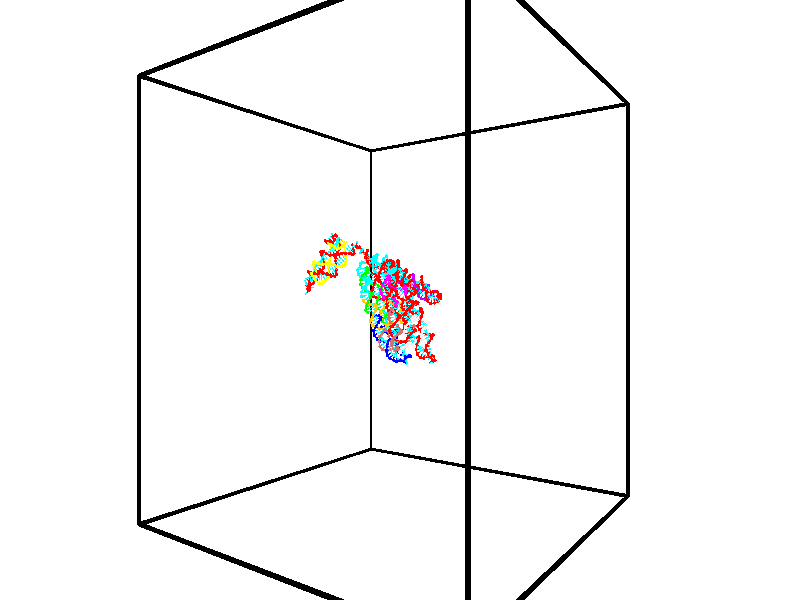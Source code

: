// switches for output
#declare DRAW_BASES = 1; // possible values are 0, 1; only relevant for DNA ribbons
#declare DRAW_BASES_TYPE = 3; // possible values are 1, 2, 3; only relevant for DNA ribbons
#declare DRAW_FOG = 0; // set to 1 to enable fog

#include "colors.inc"

#include "transforms.inc"
background { rgb <1, 1, 1>}

#default {
   normal{
       ripples 0.25
       frequency 0.20
       turbulence 0.2
       lambda 5
   }
	finish {
		phong 0.1
		phong_size 40.
	}
}

// original window dimensions: 1024x640


// camera settings

camera {
	sky <-0, 1, 0>
	up <-0, 1, 0>
	right 1.6 * <0.581683, 0, 0.813415>
	location <-54.4937, 30, 90.4225>
	look_at <30, 30, 30>
	direction <84.4937, 0, -60.4225>
	angle 67.0682
}


# declare cpy_camera_pos = <-54.4937, 30, 90.4225>;
# if (DRAW_FOG = 1)
fog {
	fog_type 2
	up vnormalize(cpy_camera_pos)
	color rgbt<1,1,1,0.3>
	distance 1e-5
	fog_alt 3e-3
	fog_offset 48
}
# end


// LIGHTS

# declare lum = 6;
global_settings {
	ambient_light rgb lum * <0.05, 0.05, 0.05>
	max_trace_level 15
}# declare cpy_direct_light_amount = 0.25;
light_source
{	1000 * <0.231732, -1, 1.3951>,
	rgb lum * cpy_direct_light_amount
	parallel
}

light_source
{	1000 * <-0.231732, 1, -1.3951>,
	rgb lum * cpy_direct_light_amount
	parallel
}

// strand 0

// nucleotide -1

// particle -1
sphere {
	<42.793999, 32.868172, 22.795679> 0.250000
	pigment { color rgbt <1,0,0,0> }
	no_shadow
}
cylinder {
	<42.911381, 32.577938, 22.546707>,  <42.981812, 32.403797, 22.397324>, 0.100000
	pigment { color rgbt <1,0,0,0> }
	no_shadow
}
cylinder {
	<42.911381, 32.577938, 22.546707>,  <42.793999, 32.868172, 22.795679>, 0.100000
	pigment { color rgbt <1,0,0,0> }
	no_shadow
}

// particle -1
sphere {
	<42.911381, 32.577938, 22.546707> 0.100000
	pigment { color rgbt <1,0,0,0> }
	no_shadow
}
sphere {
	0, 1
	scale<0.080000,0.200000,0.300000>
	matrix <-0.832830, -0.513698, 0.206176,
		-0.469337, 0.457873, -0.755033,
		0.293457, -0.725580, -0.622428,
		42.999416, 32.360264, 22.359980>
	pigment { color rgbt <0,1,1,0> }
	no_shadow
}
cylinder {
	<42.255928, 32.732571, 22.451414>,  <42.793999, 32.868172, 22.795679>, 0.130000
	pigment { color rgbt <1,0,0,0> }
	no_shadow
}

// nucleotide -1

// particle -1
sphere {
	<42.255928, 32.732571, 22.451414> 0.250000
	pigment { color rgbt <1,0,0,0> }
	no_shadow
}
cylinder {
	<42.457802, 32.391262, 22.398918>,  <42.578926, 32.186478, 22.367420>, 0.100000
	pigment { color rgbt <1,0,0,0> }
	no_shadow
}
cylinder {
	<42.457802, 32.391262, 22.398918>,  <42.255928, 32.732571, 22.451414>, 0.100000
	pigment { color rgbt <1,0,0,0> }
	no_shadow
}

// particle -1
sphere {
	<42.457802, 32.391262, 22.398918> 0.100000
	pigment { color rgbt <1,0,0,0> }
	no_shadow
}
sphere {
	0, 1
	scale<0.080000,0.200000,0.300000>
	matrix <-0.861638, -0.488418, -0.137940,
		0.053599, 0.182697, -0.981707,
		0.504685, -0.853270, -0.131240,
		42.609207, 32.135281, 22.359547>
	pigment { color rgbt <0,1,1,0> }
	no_shadow
}
cylinder {
	<42.086514, 32.565643, 21.691662>,  <42.255928, 32.732571, 22.451414>, 0.130000
	pigment { color rgbt <1,0,0,0> }
	no_shadow
}

// nucleotide -1

// particle -1
sphere {
	<42.086514, 32.565643, 21.691662> 0.250000
	pigment { color rgbt <1,0,0,0> }
	no_shadow
}
cylinder {
	<42.167622, 32.306908, 21.985733>,  <42.216286, 32.151669, 22.162176>, 0.100000
	pigment { color rgbt <1,0,0,0> }
	no_shadow
}
cylinder {
	<42.167622, 32.306908, 21.985733>,  <42.086514, 32.565643, 21.691662>, 0.100000
	pigment { color rgbt <1,0,0,0> }
	no_shadow
}

// particle -1
sphere {
	<42.167622, 32.306908, 21.985733> 0.100000
	pigment { color rgbt <1,0,0,0> }
	no_shadow
}
sphere {
	0, 1
	scale<0.080000,0.200000,0.300000>
	matrix <-0.836114, -0.505158, -0.213843,
		0.509702, -0.571331, -0.643261,
		0.202774, -0.646836, 0.735178,
		42.228455, 32.112858, 22.206285>
	pigment { color rgbt <0,1,1,0> }
	no_shadow
}
cylinder {
	<41.616631, 32.856808, 22.138773>,  <42.086514, 32.565643, 21.691662>, 0.130000
	pigment { color rgbt <1,0,0,0> }
	no_shadow
}

// nucleotide -1

// particle -1
sphere {
	<41.616631, 32.856808, 22.138773> 0.250000
	pigment { color rgbt <1,0,0,0> }
	no_shadow
}
cylinder {
	<41.771076, 32.579643, 22.382343>,  <41.863743, 32.413345, 22.528486>, 0.100000
	pigment { color rgbt <1,0,0,0> }
	no_shadow
}
cylinder {
	<41.771076, 32.579643, 22.382343>,  <41.616631, 32.856808, 22.138773>, 0.100000
	pigment { color rgbt <1,0,0,0> }
	no_shadow
}

// particle -1
sphere {
	<41.771076, 32.579643, 22.382343> 0.100000
	pigment { color rgbt <1,0,0,0> }
	no_shadow
}
sphere {
	0, 1
	scale<0.080000,0.200000,0.300000>
	matrix <0.675266, 0.662035, 0.325155,
		-0.628434, 0.285640, 0.723520,
		0.386118, -0.692906, 0.608928,
		41.886913, 32.371773, 22.565022>
	pigment { color rgbt <0,1,1,0> }
	no_shadow
}
cylinder {
	<41.207088, 33.212036, 22.650124>,  <41.616631, 32.856808, 22.138773>, 0.130000
	pigment { color rgbt <1,0,0,0> }
	no_shadow
}

// nucleotide -1

// particle -1
sphere {
	<41.207088, 33.212036, 22.650124> 0.250000
	pigment { color rgbt <1,0,0,0> }
	no_shadow
}
cylinder {
	<40.981792, 33.491505, 22.826588>,  <40.846615, 33.659184, 22.932467>, 0.100000
	pigment { color rgbt <1,0,0,0> }
	no_shadow
}
cylinder {
	<40.981792, 33.491505, 22.826588>,  <41.207088, 33.212036, 22.650124>, 0.100000
	pigment { color rgbt <1,0,0,0> }
	no_shadow
}

// particle -1
sphere {
	<40.981792, 33.491505, 22.826588> 0.100000
	pigment { color rgbt <1,0,0,0> }
	no_shadow
}
sphere {
	0, 1
	scale<0.080000,0.200000,0.300000>
	matrix <0.067457, -0.493243, 0.867272,
		0.823535, 0.518241, 0.230684,
		-0.563240, 0.698668, 0.441162,
		40.812820, 33.701103, 22.958937>
	pigment { color rgbt <0,1,1,0> }
	no_shadow
}
cylinder {
	<41.582039, 33.376720, 23.185080>,  <41.207088, 33.212036, 22.650124>, 0.130000
	pigment { color rgbt <1,0,0,0> }
	no_shadow
}

// nucleotide -1

// particle -1
sphere {
	<41.582039, 33.376720, 23.185080> 0.250000
	pigment { color rgbt <1,0,0,0> }
	no_shadow
}
cylinder {
	<41.193081, 33.444599, 23.249149>,  <40.959705, 33.485325, 23.287592>, 0.100000
	pigment { color rgbt <1,0,0,0> }
	no_shadow
}
cylinder {
	<41.193081, 33.444599, 23.249149>,  <41.582039, 33.376720, 23.185080>, 0.100000
	pigment { color rgbt <1,0,0,0> }
	no_shadow
}

// particle -1
sphere {
	<41.193081, 33.444599, 23.249149> 0.100000
	pigment { color rgbt <1,0,0,0> }
	no_shadow
}
sphere {
	0, 1
	scale<0.080000,0.200000,0.300000>
	matrix <0.027839, -0.597148, 0.801648,
		0.231685, 0.783975, 0.575938,
		-0.972392, 0.169697, 0.160176,
		40.901363, 33.495506, 23.297201>
	pigment { color rgbt <0,1,1,0> }
	no_shadow
}
cylinder {
	<41.378712, 33.813133, 23.932306>,  <41.582039, 33.376720, 23.185080>, 0.130000
	pigment { color rgbt <1,0,0,0> }
	no_shadow
}

// nucleotide -1

// particle -1
sphere {
	<41.378712, 33.813133, 23.932306> 0.250000
	pigment { color rgbt <1,0,0,0> }
	no_shadow
}
cylinder {
	<41.052807, 33.603703, 23.832680>,  <40.857265, 33.478043, 23.772903>, 0.100000
	pigment { color rgbt <1,0,0,0> }
	no_shadow
}
cylinder {
	<41.052807, 33.603703, 23.832680>,  <41.378712, 33.813133, 23.932306>, 0.100000
	pigment { color rgbt <1,0,0,0> }
	no_shadow
}

// particle -1
sphere {
	<41.052807, 33.603703, 23.832680> 0.100000
	pigment { color rgbt <1,0,0,0> }
	no_shadow
}
sphere {
	0, 1
	scale<0.080000,0.200000,0.300000>
	matrix <-0.058406, -0.353274, 0.933695,
		-0.576849, 0.775285, 0.257253,
		-0.814760, -0.523576, -0.249067,
		40.808380, 33.446629, 23.757959>
	pigment { color rgbt <0,1,1,0> }
	no_shadow
}
cylinder {
	<40.926819, 33.899296, 24.470699>,  <41.378712, 33.813133, 23.932306>, 0.130000
	pigment { color rgbt <1,0,0,0> }
	no_shadow
}

// nucleotide -1

// particle -1
sphere {
	<40.926819, 33.899296, 24.470699> 0.250000
	pigment { color rgbt <1,0,0,0> }
	no_shadow
}
cylinder {
	<40.816925, 33.563629, 24.282944>,  <40.750992, 33.362228, 24.170290>, 0.100000
	pigment { color rgbt <1,0,0,0> }
	no_shadow
}
cylinder {
	<40.816925, 33.563629, 24.282944>,  <40.926819, 33.899296, 24.470699>, 0.100000
	pigment { color rgbt <1,0,0,0> }
	no_shadow
}

// particle -1
sphere {
	<40.816925, 33.563629, 24.282944> 0.100000
	pigment { color rgbt <1,0,0,0> }
	no_shadow
}
sphere {
	0, 1
	scale<0.080000,0.200000,0.300000>
	matrix <-0.132472, -0.450482, 0.882903,
		-0.952352, 0.304740, 0.012595,
		-0.274730, -0.839166, -0.469387,
		40.734505, 33.311878, 24.142128>
	pigment { color rgbt <0,1,1,0> }
	no_shadow
}
cylinder {
	<40.282761, 33.625835, 24.826660>,  <40.926819, 33.899296, 24.470699>, 0.130000
	pigment { color rgbt <1,0,0,0> }
	no_shadow
}

// nucleotide -1

// particle -1
sphere {
	<40.282761, 33.625835, 24.826660> 0.250000
	pigment { color rgbt <1,0,0,0> }
	no_shadow
}
cylinder {
	<40.432552, 33.316078, 24.622669>,  <40.522427, 33.130222, 24.500275>, 0.100000
	pigment { color rgbt <1,0,0,0> }
	no_shadow
}
cylinder {
	<40.432552, 33.316078, 24.622669>,  <40.282761, 33.625835, 24.826660>, 0.100000
	pigment { color rgbt <1,0,0,0> }
	no_shadow
}

// particle -1
sphere {
	<40.432552, 33.316078, 24.622669> 0.100000
	pigment { color rgbt <1,0,0,0> }
	no_shadow
}
sphere {
	0, 1
	scale<0.080000,0.200000,0.300000>
	matrix <-0.083938, -0.576050, 0.813094,
		-0.923429, -0.261680, -0.280719,
		0.374478, -0.774397, -0.509976,
		40.544895, 33.083759, 24.469677>
	pigment { color rgbt <0,1,1,0> }
	no_shadow
}
cylinder {
	<39.791515, 33.111649, 24.930464>,  <40.282761, 33.625835, 24.826660>, 0.130000
	pigment { color rgbt <1,0,0,0> }
	no_shadow
}

// nucleotide -1

// particle -1
sphere {
	<39.791515, 33.111649, 24.930464> 0.250000
	pigment { color rgbt <1,0,0,0> }
	no_shadow
}
cylinder {
	<40.146797, 32.959721, 24.827057>,  <40.359966, 32.868565, 24.765013>, 0.100000
	pigment { color rgbt <1,0,0,0> }
	no_shadow
}
cylinder {
	<40.146797, 32.959721, 24.827057>,  <39.791515, 33.111649, 24.930464>, 0.100000
	pigment { color rgbt <1,0,0,0> }
	no_shadow
}

// particle -1
sphere {
	<40.146797, 32.959721, 24.827057> 0.100000
	pigment { color rgbt <1,0,0,0> }
	no_shadow
}
sphere {
	0, 1
	scale<0.080000,0.200000,0.300000>
	matrix <-0.016781, -0.589110, 0.807878,
		-0.459143, -0.713222, -0.529624,
		0.888204, -0.379820, -0.258517,
		40.413258, 32.845776, 24.749502>
	pigment { color rgbt <0,1,1,0> }
	no_shadow
}
cylinder {
	<39.665482, 32.396973, 25.111010>,  <39.791515, 33.111649, 24.930464>, 0.130000
	pigment { color rgbt <1,0,0,0> }
	no_shadow
}

// nucleotide -1

// particle -1
sphere {
	<39.665482, 32.396973, 25.111010> 0.250000
	pigment { color rgbt <1,0,0,0> }
	no_shadow
}
cylinder {
	<40.057137, 32.462326, 25.062679>,  <40.292130, 32.501537, 25.033682>, 0.100000
	pigment { color rgbt <1,0,0,0> }
	no_shadow
}
cylinder {
	<40.057137, 32.462326, 25.062679>,  <39.665482, 32.396973, 25.111010>, 0.100000
	pigment { color rgbt <1,0,0,0> }
	no_shadow
}

// particle -1
sphere {
	<40.057137, 32.462326, 25.062679> 0.100000
	pigment { color rgbt <1,0,0,0> }
	no_shadow
}
sphere {
	0, 1
	scale<0.080000,0.200000,0.300000>
	matrix <0.184490, -0.465497, 0.865607,
		0.085178, -0.869839, -0.485927,
		0.979136, 0.163380, -0.120826,
		40.350876, 32.511341, 25.026432>
	pigment { color rgbt <0,1,1,0> }
	no_shadow
}
cylinder {
	<39.991047, 31.695602, 24.995441>,  <39.665482, 32.396973, 25.111010>, 0.130000
	pigment { color rgbt <1,0,0,0> }
	no_shadow
}

// nucleotide -1

// particle -1
sphere {
	<39.991047, 31.695602, 24.995441> 0.250000
	pigment { color rgbt <1,0,0,0> }
	no_shadow
}
cylinder {
	<40.227234, 31.974468, 25.158077>,  <40.368946, 32.141788, 25.255659>, 0.100000
	pigment { color rgbt <1,0,0,0> }
	no_shadow
}
cylinder {
	<40.227234, 31.974468, 25.158077>,  <39.991047, 31.695602, 24.995441>, 0.100000
	pigment { color rgbt <1,0,0,0> }
	no_shadow
}

// particle -1
sphere {
	<40.227234, 31.974468, 25.158077> 0.100000
	pigment { color rgbt <1,0,0,0> }
	no_shadow
}
sphere {
	0, 1
	scale<0.080000,0.200000,0.300000>
	matrix <0.161860, -0.595846, 0.786618,
		0.790667, -0.398659, -0.464669,
		0.590464, 0.697164, 0.406589,
		40.404373, 32.183617, 25.280054>
	pigment { color rgbt <0,1,1,0> }
	no_shadow
}
cylinder {
	<40.347103, 31.178076, 25.238491>,  <39.991047, 31.695602, 24.995441>, 0.130000
	pigment { color rgbt <1,0,0,0> }
	no_shadow
}

// nucleotide -1

// particle -1
sphere {
	<40.347103, 31.178076, 25.238491> 0.250000
	pigment { color rgbt <1,0,0,0> }
	no_shadow
}
cylinder {
	<40.453381, 31.522491, 25.411934>,  <40.517147, 31.729141, 25.515999>, 0.100000
	pigment { color rgbt <1,0,0,0> }
	no_shadow
}
cylinder {
	<40.453381, 31.522491, 25.411934>,  <40.347103, 31.178076, 25.238491>, 0.100000
	pigment { color rgbt <1,0,0,0> }
	no_shadow
}

// particle -1
sphere {
	<40.453381, 31.522491, 25.411934> 0.100000
	pigment { color rgbt <1,0,0,0> }
	no_shadow
}
sphere {
	0, 1
	scale<0.080000,0.200000,0.300000>
	matrix <0.282052, -0.499522, 0.819100,
		0.921874, -0.095333, -0.375579,
		0.265697, 0.861040, 0.433607,
		40.533089, 31.780804, 25.542017>
	pigment { color rgbt <0,1,1,0> }
	no_shadow
}
cylinder {
	<40.648628, 30.925331, 25.693075>,  <40.347103, 31.178076, 25.238491>, 0.130000
	pigment { color rgbt <1,0,0,0> }
	no_shadow
}

// nucleotide -1

// particle -1
sphere {
	<40.648628, 30.925331, 25.693075> 0.250000
	pigment { color rgbt <1,0,0,0> }
	no_shadow
}
cylinder {
	<40.679596, 31.307522, 25.806965>,  <40.698177, 31.536837, 25.875299>, 0.100000
	pigment { color rgbt <1,0,0,0> }
	no_shadow
}
cylinder {
	<40.679596, 31.307522, 25.806965>,  <40.648628, 30.925331, 25.693075>, 0.100000
	pigment { color rgbt <1,0,0,0> }
	no_shadow
}

// particle -1
sphere {
	<40.679596, 31.307522, 25.806965> 0.100000
	pigment { color rgbt <1,0,0,0> }
	no_shadow
}
sphere {
	0, 1
	scale<0.080000,0.200000,0.300000>
	matrix <0.201583, -0.294685, 0.934091,
		0.976407, -0.014920, -0.215422,
		0.077418, 0.955478, 0.284725,
		40.702820, 31.594166, 25.892382>
	pigment { color rgbt <0,1,1,0> }
	no_shadow
}
cylinder {
	<41.247765, 31.062511, 26.158955>,  <40.648628, 30.925331, 25.693075>, 0.130000
	pigment { color rgbt <1,0,0,0> }
	no_shadow
}

// nucleotide -1

// particle -1
sphere {
	<41.247765, 31.062511, 26.158955> 0.250000
	pigment { color rgbt <1,0,0,0> }
	no_shadow
}
cylinder {
	<40.972195, 31.339100, 26.245903>,  <40.806854, 31.505053, 26.298073>, 0.100000
	pigment { color rgbt <1,0,0,0> }
	no_shadow
}
cylinder {
	<40.972195, 31.339100, 26.245903>,  <41.247765, 31.062511, 26.158955>, 0.100000
	pigment { color rgbt <1,0,0,0> }
	no_shadow
}

// particle -1
sphere {
	<40.972195, 31.339100, 26.245903> 0.100000
	pigment { color rgbt <1,0,0,0> }
	no_shadow
}
sphere {
	0, 1
	scale<0.080000,0.200000,0.300000>
	matrix <0.069379, -0.235607, 0.969369,
		0.721505, 0.682903, 0.114342,
		-0.688924, 0.691472, 0.217370,
		40.765518, 31.546541, 26.311113>
	pigment { color rgbt <0,1,1,0> }
	no_shadow
}
cylinder {
	<41.490772, 31.372416, 26.754198>,  <41.247765, 31.062511, 26.158955>, 0.130000
	pigment { color rgbt <1,0,0,0> }
	no_shadow
}

// nucleotide -1

// particle -1
sphere {
	<41.490772, 31.372416, 26.754198> 0.250000
	pigment { color rgbt <1,0,0,0> }
	no_shadow
}
cylinder {
	<41.100071, 31.457951, 26.748123>,  <40.865650, 31.509272, 26.744478>, 0.100000
	pigment { color rgbt <1,0,0,0> }
	no_shadow
}
cylinder {
	<41.100071, 31.457951, 26.748123>,  <41.490772, 31.372416, 26.754198>, 0.100000
	pigment { color rgbt <1,0,0,0> }
	no_shadow
}

// particle -1
sphere {
	<41.100071, 31.457951, 26.748123> 0.100000
	pigment { color rgbt <1,0,0,0> }
	no_shadow
}
sphere {
	0, 1
	scale<0.080000,0.200000,0.300000>
	matrix <-0.035695, -0.092369, 0.995085,
		0.211383, 0.972493, 0.097855,
		-0.976751, 0.213837, -0.015188,
		40.807045, 31.522102, 26.743567>
	pigment { color rgbt <0,1,1,0> }
	no_shadow
}
cylinder {
	<41.375969, 31.843313, 27.316746>,  <41.490772, 31.372416, 26.754198>, 0.130000
	pigment { color rgbt <1,0,0,0> }
	no_shadow
}

// nucleotide -1

// particle -1
sphere {
	<41.375969, 31.843313, 27.316746> 0.250000
	pigment { color rgbt <1,0,0,0> }
	no_shadow
}
cylinder {
	<41.021420, 31.671455, 27.247761>,  <40.808689, 31.568340, 27.206369>, 0.100000
	pigment { color rgbt <1,0,0,0> }
	no_shadow
}
cylinder {
	<41.021420, 31.671455, 27.247761>,  <41.375969, 31.843313, 27.316746>, 0.100000
	pigment { color rgbt <1,0,0,0> }
	no_shadow
}

// particle -1
sphere {
	<41.021420, 31.671455, 27.247761> 0.100000
	pigment { color rgbt <1,0,0,0> }
	no_shadow
}
sphere {
	0, 1
	scale<0.080000,0.200000,0.300000>
	matrix <-0.169428, -0.045637, 0.984485,
		-0.430848, 0.901844, -0.032341,
		-0.886377, -0.429643, -0.172460,
		40.755505, 31.542562, 27.196022>
	pigment { color rgbt <0,1,1,0> }
	no_shadow
}
cylinder {
	<40.975330, 32.095440, 27.777033>,  <41.375969, 31.843313, 27.316746>, 0.130000
	pigment { color rgbt <1,0,0,0> }
	no_shadow
}

// nucleotide -1

// particle -1
sphere {
	<40.975330, 32.095440, 27.777033> 0.250000
	pigment { color rgbt <1,0,0,0> }
	no_shadow
}
cylinder {
	<40.762619, 31.773140, 27.672745>,  <40.634991, 31.579760, 27.610172>, 0.100000
	pigment { color rgbt <1,0,0,0> }
	no_shadow
}
cylinder {
	<40.762619, 31.773140, 27.672745>,  <40.975330, 32.095440, 27.777033>, 0.100000
	pigment { color rgbt <1,0,0,0> }
	no_shadow
}

// particle -1
sphere {
	<40.762619, 31.773140, 27.672745> 0.100000
	pigment { color rgbt <1,0,0,0> }
	no_shadow
}
sphere {
	0, 1
	scale<0.080000,0.200000,0.300000>
	matrix <-0.200031, -0.179641, 0.963180,
		-0.822922, 0.564350, -0.065647,
		-0.531778, -0.805753, -0.260718,
		40.603085, 31.531414, 27.594530>
	pigment { color rgbt <0,1,1,0> }
	no_shadow
}
cylinder {
	<40.443504, 32.083237, 28.296059>,  <40.975330, 32.095440, 27.777033>, 0.130000
	pigment { color rgbt <1,0,0,0> }
	no_shadow
}

// nucleotide -1

// particle -1
sphere {
	<40.443504, 32.083237, 28.296059> 0.250000
	pigment { color rgbt <1,0,0,0> }
	no_shadow
}
cylinder {
	<40.436428, 31.717892, 28.133350>,  <40.432182, 31.498686, 28.035725>, 0.100000
	pigment { color rgbt <1,0,0,0> }
	no_shadow
}
cylinder {
	<40.436428, 31.717892, 28.133350>,  <40.443504, 32.083237, 28.296059>, 0.100000
	pigment { color rgbt <1,0,0,0> }
	no_shadow
}

// particle -1
sphere {
	<40.436428, 31.717892, 28.133350> 0.100000
	pigment { color rgbt <1,0,0,0> }
	no_shadow
}
sphere {
	0, 1
	scale<0.080000,0.200000,0.300000>
	matrix <-0.027876, -0.406226, 0.913347,
		-0.999455, 0.027495, -0.018275,
		-0.017689, -0.913359, -0.406771,
		40.431122, 31.443884, 28.011318>
	pigment { color rgbt <0,1,1,0> }
	no_shadow
}
cylinder {
	<40.005062, 31.733398, 28.599817>,  <40.443504, 32.083237, 28.296059>, 0.130000
	pigment { color rgbt <1,0,0,0> }
	no_shadow
}

// nucleotide -1

// particle -1
sphere {
	<40.005062, 31.733398, 28.599817> 0.250000
	pigment { color rgbt <1,0,0,0> }
	no_shadow
}
cylinder {
	<40.207783, 31.410782, 28.478065>,  <40.329414, 31.217213, 28.405014>, 0.100000
	pigment { color rgbt <1,0,0,0> }
	no_shadow
}
cylinder {
	<40.207783, 31.410782, 28.478065>,  <40.005062, 31.733398, 28.599817>, 0.100000
	pigment { color rgbt <1,0,0,0> }
	no_shadow
}

// particle -1
sphere {
	<40.207783, 31.410782, 28.478065> 0.100000
	pigment { color rgbt <1,0,0,0> }
	no_shadow
}
sphere {
	0, 1
	scale<0.080000,0.200000,0.300000>
	matrix <-0.069011, -0.389907, 0.918265,
		-0.859296, -0.444372, -0.253266,
		0.506802, -0.806539, -0.304379,
		40.359825, 31.168819, 28.386751>
	pigment { color rgbt <0,1,1,0> }
	no_shadow
}
cylinder {
	<39.717628, 31.224871, 29.017303>,  <40.005062, 31.733398, 28.599817>, 0.130000
	pigment { color rgbt <1,0,0,0> }
	no_shadow
}

// nucleotide -1

// particle -1
sphere {
	<39.717628, 31.224871, 29.017303> 0.250000
	pigment { color rgbt <1,0,0,0> }
	no_shadow
}
cylinder {
	<40.044506, 31.028526, 28.896473>,  <40.240631, 30.910719, 28.823975>, 0.100000
	pigment { color rgbt <1,0,0,0> }
	no_shadow
}
cylinder {
	<40.044506, 31.028526, 28.896473>,  <39.717628, 31.224871, 29.017303>, 0.100000
	pigment { color rgbt <1,0,0,0> }
	no_shadow
}

// particle -1
sphere {
	<40.044506, 31.028526, 28.896473> 0.100000
	pigment { color rgbt <1,0,0,0> }
	no_shadow
}
sphere {
	0, 1
	scale<0.080000,0.200000,0.300000>
	matrix <0.009981, -0.511977, 0.858941,
		-0.576278, -0.704935, -0.413485,
		0.817193, -0.490862, -0.302077,
		40.289665, 30.881268, 28.805849>
	pigment { color rgbt <0,1,1,0> }
	no_shadow
}
cylinder {
	<39.645527, 30.511221, 29.102316>,  <39.717628, 31.224871, 29.017303>, 0.130000
	pigment { color rgbt <1,0,0,0> }
	no_shadow
}

// nucleotide -1

// particle -1
sphere {
	<39.645527, 30.511221, 29.102316> 0.250000
	pigment { color rgbt <1,0,0,0> }
	no_shadow
}
cylinder {
	<40.044403, 30.533676, 29.082470>,  <40.283730, 30.547150, 29.070562>, 0.100000
	pigment { color rgbt <1,0,0,0> }
	no_shadow
}
cylinder {
	<40.044403, 30.533676, 29.082470>,  <39.645527, 30.511221, 29.102316>, 0.100000
	pigment { color rgbt <1,0,0,0> }
	no_shadow
}

// particle -1
sphere {
	<40.044403, 30.533676, 29.082470> 0.100000
	pigment { color rgbt <1,0,0,0> }
	no_shadow
}
sphere {
	0, 1
	scale<0.080000,0.200000,0.300000>
	matrix <0.068731, -0.421883, 0.904041,
		0.029821, -0.904910, -0.424556,
		0.997190, 0.056140, -0.049615,
		40.343559, 30.550518, 29.067585>
	pigment { color rgbt <0,1,1,0> }
	no_shadow
}
cylinder {
	<39.956238, 29.786037, 29.178402>,  <39.645527, 30.511221, 29.102316>, 0.130000
	pigment { color rgbt <1,0,0,0> }
	no_shadow
}

// nucleotide -1

// particle -1
sphere {
	<39.956238, 29.786037, 29.178402> 0.250000
	pigment { color rgbt <1,0,0,0> }
	no_shadow
}
cylinder {
	<40.243309, 30.051735, 29.262035>,  <40.415550, 30.211153, 29.312216>, 0.100000
	pigment { color rgbt <1,0,0,0> }
	no_shadow
}
cylinder {
	<40.243309, 30.051735, 29.262035>,  <39.956238, 29.786037, 29.178402>, 0.100000
	pigment { color rgbt <1,0,0,0> }
	no_shadow
}

// particle -1
sphere {
	<40.243309, 30.051735, 29.262035> 0.100000
	pigment { color rgbt <1,0,0,0> }
	no_shadow
}
sphere {
	0, 1
	scale<0.080000,0.200000,0.300000>
	matrix <0.132085, -0.424639, 0.895676,
		0.683734, -0.615191, -0.392491,
		0.717678, 0.664246, 0.209082,
		40.458614, 30.251009, 29.324760>
	pigment { color rgbt <0,1,1,0> }
	no_shadow
}
cylinder {
	<40.541241, 29.448029, 29.483826>,  <39.956238, 29.786037, 29.178402>, 0.130000
	pigment { color rgbt <1,0,0,0> }
	no_shadow
}

// nucleotide -1

// particle -1
sphere {
	<40.541241, 29.448029, 29.483826> 0.250000
	pigment { color rgbt <1,0,0,0> }
	no_shadow
}
cylinder {
	<40.573818, 29.828552, 29.602741>,  <40.593365, 30.056866, 29.674091>, 0.100000
	pigment { color rgbt <1,0,0,0> }
	no_shadow
}
cylinder {
	<40.573818, 29.828552, 29.602741>,  <40.541241, 29.448029, 29.483826>, 0.100000
	pigment { color rgbt <1,0,0,0> }
	no_shadow
}

// particle -1
sphere {
	<40.573818, 29.828552, 29.602741> 0.100000
	pigment { color rgbt <1,0,0,0> }
	no_shadow
}
sphere {
	0, 1
	scale<0.080000,0.200000,0.300000>
	matrix <0.035041, -0.300829, 0.953034,
		0.996062, -0.067202, -0.057836,
		0.081444, 0.951308, 0.297289,
		40.598251, 30.113945, 29.691929>
	pigment { color rgbt <0,1,1,0> }
	no_shadow
}
cylinder {
	<40.893967, 29.493984, 30.150021>,  <40.541241, 29.448029, 29.483826>, 0.130000
	pigment { color rgbt <1,0,0,0> }
	no_shadow
}

// nucleotide -1

// particle -1
sphere {
	<40.893967, 29.493984, 30.150021> 0.250000
	pigment { color rgbt <1,0,0,0> }
	no_shadow
}
cylinder {
	<40.714630, 29.850433, 30.177982>,  <40.607029, 30.064302, 30.194759>, 0.100000
	pigment { color rgbt <1,0,0,0> }
	no_shadow
}
cylinder {
	<40.714630, 29.850433, 30.177982>,  <40.893967, 29.493984, 30.150021>, 0.100000
	pigment { color rgbt <1,0,0,0> }
	no_shadow
}

// particle -1
sphere {
	<40.714630, 29.850433, 30.177982> 0.100000
	pigment { color rgbt <1,0,0,0> }
	no_shadow
}
sphere {
	0, 1
	scale<0.080000,0.200000,0.300000>
	matrix <-0.201872, -0.177131, 0.963261,
		0.870767, 0.417761, 0.259309,
		-0.448344, 0.891123, 0.069906,
		40.580128, 30.117771, 30.198954>
	pigment { color rgbt <0,1,1,0> }
	no_shadow
}
cylinder {
	<41.141029, 29.722408, 30.781370>,  <40.893967, 29.493984, 30.150021>, 0.130000
	pigment { color rgbt <1,0,0,0> }
	no_shadow
}

// nucleotide -1

// particle -1
sphere {
	<41.141029, 29.722408, 30.781370> 0.250000
	pigment { color rgbt <1,0,0,0> }
	no_shadow
}
cylinder {
	<40.804878, 29.925064, 30.704353>,  <40.603188, 30.046658, 30.658142>, 0.100000
	pigment { color rgbt <1,0,0,0> }
	no_shadow
}
cylinder {
	<40.804878, 29.925064, 30.704353>,  <41.141029, 29.722408, 30.781370>, 0.100000
	pigment { color rgbt <1,0,0,0> }
	no_shadow
}

// particle -1
sphere {
	<40.804878, 29.925064, 30.704353> 0.100000
	pigment { color rgbt <1,0,0,0> }
	no_shadow
}
sphere {
	0, 1
	scale<0.080000,0.200000,0.300000>
	matrix <-0.272655, -0.088159, 0.958064,
		0.468419, 0.857639, 0.212225,
		-0.840383, 0.506640, -0.192544,
		40.552765, 30.077057, 30.646589>
	pigment { color rgbt <0,1,1,0> }
	no_shadow
}
cylinder {
	<41.199253, 30.217167, 31.360859>,  <41.141029, 29.722408, 30.781370>, 0.130000
	pigment { color rgbt <1,0,0,0> }
	no_shadow
}

// nucleotide -1

// particle -1
sphere {
	<41.199253, 30.217167, 31.360859> 0.250000
	pigment { color rgbt <1,0,0,0> }
	no_shadow
}
cylinder {
	<40.840828, 30.201195, 31.184006>,  <40.625774, 30.191610, 31.077894>, 0.100000
	pigment { color rgbt <1,0,0,0> }
	no_shadow
}
cylinder {
	<40.840828, 30.201195, 31.184006>,  <41.199253, 30.217167, 31.360859>, 0.100000
	pigment { color rgbt <1,0,0,0> }
	no_shadow
}

// particle -1
sphere {
	<40.840828, 30.201195, 31.184006> 0.100000
	pigment { color rgbt <1,0,0,0> }
	no_shadow
}
sphere {
	0, 1
	scale<0.080000,0.200000,0.300000>
	matrix <-0.425876, -0.203817, 0.881526,
		-0.125315, 0.978194, 0.165627,
		-0.896061, -0.039932, -0.442131,
		40.572010, 30.189215, 31.051367>
	pigment { color rgbt <0,1,1,0> }
	no_shadow
}
cylinder {
	<40.678871, 30.816137, 31.599594>,  <41.199253, 30.217167, 31.360859>, 0.130000
	pigment { color rgbt <1,0,0,0> }
	no_shadow
}

// nucleotide -1

// particle -1
sphere {
	<40.678871, 30.816137, 31.599594> 0.250000
	pigment { color rgbt <1,0,0,0> }
	no_shadow
}
cylinder {
	<40.511452, 30.471191, 31.485649>,  <40.410999, 30.264225, 31.417282>, 0.100000
	pigment { color rgbt <1,0,0,0> }
	no_shadow
}
cylinder {
	<40.511452, 30.471191, 31.485649>,  <40.678871, 30.816137, 31.599594>, 0.100000
	pigment { color rgbt <1,0,0,0> }
	no_shadow
}

// particle -1
sphere {
	<40.511452, 30.471191, 31.485649> 0.100000
	pigment { color rgbt <1,0,0,0> }
	no_shadow
}
sphere {
	0, 1
	scale<0.080000,0.200000,0.300000>
	matrix <-0.359734, -0.130584, 0.923872,
		-0.833912, 0.489160, -0.255565,
		-0.418549, -0.862363, -0.284863,
		40.385887, 30.212482, 31.400190>
	pigment { color rgbt <0,1,1,0> }
	no_shadow
}
cylinder {
	<39.980961, 30.790939, 31.793182>,  <40.678871, 30.816137, 31.599594>, 0.130000
	pigment { color rgbt <1,0,0,0> }
	no_shadow
}

// nucleotide -1

// particle -1
sphere {
	<39.980961, 30.790939, 31.793182> 0.250000
	pigment { color rgbt <1,0,0,0> }
	no_shadow
}
cylinder {
	<40.036491, 30.403259, 31.711819>,  <40.069809, 30.170650, 31.663000>, 0.100000
	pigment { color rgbt <1,0,0,0> }
	no_shadow
}
cylinder {
	<40.036491, 30.403259, 31.711819>,  <39.980961, 30.790939, 31.793182>, 0.100000
	pigment { color rgbt <1,0,0,0> }
	no_shadow
}

// particle -1
sphere {
	<40.036491, 30.403259, 31.711819> 0.100000
	pigment { color rgbt <1,0,0,0> }
	no_shadow
}
sphere {
	0, 1
	scale<0.080000,0.200000,0.300000>
	matrix <-0.586619, -0.245968, 0.771608,
		-0.797876, 0.012202, -0.602699,
		0.138829, -0.969201, -0.203410,
		40.078140, 30.112499, 31.650795>
	pigment { color rgbt <0,1,1,0> }
	no_shadow
}
cylinder {
	<39.349655, 30.607685, 31.749060>,  <39.980961, 30.790939, 31.793182>, 0.130000
	pigment { color rgbt <1,0,0,0> }
	no_shadow
}

// nucleotide -1

// particle -1
sphere {
	<39.349655, 30.607685, 31.749060> 0.250000
	pigment { color rgbt <1,0,0,0> }
	no_shadow
}
cylinder {
	<39.562389, 30.269062, 31.757881>,  <39.690029, 30.065887, 31.763174>, 0.100000
	pigment { color rgbt <1,0,0,0> }
	no_shadow
}
cylinder {
	<39.562389, 30.269062, 31.757881>,  <39.349655, 30.607685, 31.749060>, 0.100000
	pigment { color rgbt <1,0,0,0> }
	no_shadow
}

// particle -1
sphere {
	<39.562389, 30.269062, 31.757881> 0.100000
	pigment { color rgbt <1,0,0,0> }
	no_shadow
}
sphere {
	0, 1
	scale<0.080000,0.200000,0.300000>
	matrix <-0.635858, -0.381998, 0.670643,
		-0.559315, -0.370696, -0.741452,
		0.531838, -0.846559, 0.022053,
		39.721939, 30.015095, 31.764498>
	pigment { color rgbt <0,1,1,0> }
	no_shadow
}
cylinder {
	<38.851334, 31.121525, 32.099705>,  <39.349655, 30.607685, 31.749060>, 0.130000
	pigment { color rgbt <1,0,0,0> }
	no_shadow
}

// nucleotide -1

// particle -1
sphere {
	<38.851334, 31.121525, 32.099705> 0.250000
	pigment { color rgbt <1,0,0,0> }
	no_shadow
}
cylinder {
	<38.632553, 31.199806, 31.774117>,  <38.501286, 31.246775, 31.578764>, 0.100000
	pigment { color rgbt <1,0,0,0> }
	no_shadow
}
cylinder {
	<38.632553, 31.199806, 31.774117>,  <38.851334, 31.121525, 32.099705>, 0.100000
	pigment { color rgbt <1,0,0,0> }
	no_shadow
}

// particle -1
sphere {
	<38.632553, 31.199806, 31.774117> 0.100000
	pigment { color rgbt <1,0,0,0> }
	no_shadow
}
sphere {
	0, 1
	scale<0.080000,0.200000,0.300000>
	matrix <-0.724552, -0.597717, 0.343162,
		-0.419363, 0.777454, 0.468721,
		-0.546955, 0.195704, -0.813966,
		38.468468, 31.258518, 31.529926>
	pigment { color rgbt <0,1,1,0> }
	no_shadow
}
cylinder {
	<38.132744, 31.318949, 32.340462>,  <38.851334, 31.121525, 32.099705>, 0.130000
	pigment { color rgbt <1,0,0,0> }
	no_shadow
}

// nucleotide -1

// particle -1
sphere {
	<38.132744, 31.318949, 32.340462> 0.250000
	pigment { color rgbt <1,0,0,0> }
	no_shadow
}
cylinder {
	<38.153507, 31.165771, 31.971535>,  <38.165966, 31.073866, 31.750179>, 0.100000
	pigment { color rgbt <1,0,0,0> }
	no_shadow
}
cylinder {
	<38.153507, 31.165771, 31.971535>,  <38.132744, 31.318949, 32.340462>, 0.100000
	pigment { color rgbt <1,0,0,0> }
	no_shadow
}

// particle -1
sphere {
	<38.153507, 31.165771, 31.971535> 0.100000
	pigment { color rgbt <1,0,0,0> }
	no_shadow
}
sphere {
	0, 1
	scale<0.080000,0.200000,0.300000>
	matrix <-0.762500, -0.611608, 0.211020,
		-0.644902, 0.692309, -0.323743,
		0.051912, -0.382941, -0.922313,
		38.169083, 31.050890, 31.694841>
	pigment { color rgbt <0,1,1,0> }
	no_shadow
}
cylinder {
	<37.426376, 31.254988, 32.054020>,  <38.132744, 31.318949, 32.340462>, 0.130000
	pigment { color rgbt <1,0,0,0> }
	no_shadow
}

// nucleotide -1

// particle -1
sphere {
	<37.426376, 31.254988, 32.054020> 0.250000
	pigment { color rgbt <1,0,0,0> }
	no_shadow
}
cylinder {
	<37.680122, 30.987698, 31.898556>,  <37.832371, 30.827324, 31.805279>, 0.100000
	pigment { color rgbt <1,0,0,0> }
	no_shadow
}
cylinder {
	<37.680122, 30.987698, 31.898556>,  <37.426376, 31.254988, 32.054020>, 0.100000
	pigment { color rgbt <1,0,0,0> }
	no_shadow
}

// particle -1
sphere {
	<37.680122, 30.987698, 31.898556> 0.100000
	pigment { color rgbt <1,0,0,0> }
	no_shadow
}
sphere {
	0, 1
	scale<0.080000,0.200000,0.300000>
	matrix <-0.635560, -0.737042, 0.229853,
		-0.440049, 0.101203, -0.892252,
		0.634366, -0.668226, -0.388655,
		37.870434, 30.787230, 31.781960>
	pigment { color rgbt <0,1,1,0> }
	no_shadow
}
cylinder {
	<37.748566, 31.130426, 31.303392>,  <37.426376, 31.254988, 32.054020>, 0.130000
	pigment { color rgbt <1,0,0,0> }
	no_shadow
}

// nucleotide -1

// particle -1
sphere {
	<37.748566, 31.130426, 31.303392> 0.250000
	pigment { color rgbt <1,0,0,0> }
	no_shadow
}
cylinder {
	<37.456520, 31.401867, 31.335484>,  <37.281292, 31.564732, 31.354738>, 0.100000
	pigment { color rgbt <1,0,0,0> }
	no_shadow
}
cylinder {
	<37.456520, 31.401867, 31.335484>,  <37.748566, 31.130426, 31.303392>, 0.100000
	pigment { color rgbt <1,0,0,0> }
	no_shadow
}

// particle -1
sphere {
	<37.456520, 31.401867, 31.335484> 0.100000
	pigment { color rgbt <1,0,0,0> }
	no_shadow
}
sphere {
	0, 1
	scale<0.080000,0.200000,0.300000>
	matrix <0.357427, 0.479326, -0.801557,
		-0.582393, -0.556550, -0.592512,
		-0.730113, 0.678601, 0.080230,
		37.237488, 31.605448, 31.359552>
	pigment { color rgbt <0,1,1,0> }
	no_shadow
}
cylinder {
	<37.369331, 31.194927, 30.708050>,  <37.748566, 31.130426, 31.303392>, 0.130000
	pigment { color rgbt <1,0,0,0> }
	no_shadow
}

// nucleotide -1

// particle -1
sphere {
	<37.369331, 31.194927, 30.708050> 0.250000
	pigment { color rgbt <1,0,0,0> }
	no_shadow
}
cylinder {
	<37.334591, 31.547901, 30.892990>,  <37.313747, 31.759686, 31.003954>, 0.100000
	pigment { color rgbt <1,0,0,0> }
	no_shadow
}
cylinder {
	<37.334591, 31.547901, 30.892990>,  <37.369331, 31.194927, 30.708050>, 0.100000
	pigment { color rgbt <1,0,0,0> }
	no_shadow
}

// particle -1
sphere {
	<37.334591, 31.547901, 30.892990> 0.100000
	pigment { color rgbt <1,0,0,0> }
	no_shadow
}
sphere {
	0, 1
	scale<0.080000,0.200000,0.300000>
	matrix <0.172742, 0.470415, -0.865373,
		-0.981131, 0.004712, -0.193288,
		-0.086848, 0.882433, 0.462352,
		37.308537, 31.812632, 31.031696>
	pigment { color rgbt <0,1,1,0> }
	no_shadow
}
cylinder {
	<36.780190, 31.672821, 30.339392>,  <37.369331, 31.194927, 30.708050>, 0.130000
	pigment { color rgbt <1,0,0,0> }
	no_shadow
}

// nucleotide -1

// particle -1
sphere {
	<36.780190, 31.672821, 30.339392> 0.250000
	pigment { color rgbt <1,0,0,0> }
	no_shadow
}
cylinder {
	<37.024929, 31.932518, 30.520115>,  <37.171772, 32.088337, 30.628550>, 0.100000
	pigment { color rgbt <1,0,0,0> }
	no_shadow
}
cylinder {
	<37.024929, 31.932518, 30.520115>,  <36.780190, 31.672821, 30.339392>, 0.100000
	pigment { color rgbt <1,0,0,0> }
	no_shadow
}

// particle -1
sphere {
	<37.024929, 31.932518, 30.520115> 0.100000
	pigment { color rgbt <1,0,0,0> }
	no_shadow
}
sphere {
	0, 1
	scale<0.080000,0.200000,0.300000>
	matrix <0.188613, 0.434972, -0.880468,
		-0.768160, 0.623927, 0.143681,
		0.611845, 0.649241, 0.451809,
		37.208481, 32.127289, 30.655657>
	pigment { color rgbt <0,1,1,0> }
	no_shadow
}
cylinder {
	<36.549496, 32.390896, 30.248653>,  <36.780190, 31.672821, 30.339392>, 0.130000
	pigment { color rgbt <1,0,0,0> }
	no_shadow
}

// nucleotide -1

// particle -1
sphere {
	<36.549496, 32.390896, 30.248653> 0.250000
	pigment { color rgbt <1,0,0,0> }
	no_shadow
}
cylinder {
	<36.947723, 32.376720, 30.283474>,  <37.186661, 32.368214, 30.304365>, 0.100000
	pigment { color rgbt <1,0,0,0> }
	no_shadow
}
cylinder {
	<36.947723, 32.376720, 30.283474>,  <36.549496, 32.390896, 30.248653>, 0.100000
	pigment { color rgbt <1,0,0,0> }
	no_shadow
}

// particle -1
sphere {
	<36.947723, 32.376720, 30.283474> 0.100000
	pigment { color rgbt <1,0,0,0> }
	no_shadow
}
sphere {
	0, 1
	scale<0.080000,0.200000,0.300000>
	matrix <0.093395, 0.476907, -0.873977,
		-0.010541, 0.878239, 0.478106,
		0.995573, -0.035440, 0.087050,
		37.246395, 32.366089, 30.309589>
	pigment { color rgbt <0,1,1,0> }
	no_shadow
}
cylinder {
	<36.841530, 33.026463, 30.020340>,  <36.549496, 32.390896, 30.248653>, 0.130000
	pigment { color rgbt <1,0,0,0> }
	no_shadow
}

// nucleotide -1

// particle -1
sphere {
	<36.841530, 33.026463, 30.020340> 0.250000
	pigment { color rgbt <1,0,0,0> }
	no_shadow
}
cylinder {
	<37.148045, 32.773552, 29.974682>,  <37.331955, 32.621807, 29.947287>, 0.100000
	pigment { color rgbt <1,0,0,0> }
	no_shadow
}
cylinder {
	<37.148045, 32.773552, 29.974682>,  <36.841530, 33.026463, 30.020340>, 0.100000
	pigment { color rgbt <1,0,0,0> }
	no_shadow
}

// particle -1
sphere {
	<37.148045, 32.773552, 29.974682> 0.100000
	pigment { color rgbt <1,0,0,0> }
	no_shadow
}
sphere {
	0, 1
	scale<0.080000,0.200000,0.300000>
	matrix <0.095600, 0.287886, -0.952881,
		0.635341, 0.719272, 0.281050,
		0.766291, -0.632273, -0.114143,
		37.377934, 32.583870, 29.940439>
	pigment { color rgbt <0,1,1,0> }
	no_shadow
}
cylinder {
	<37.317360, 33.437061, 29.606873>,  <36.841530, 33.026463, 30.020340>, 0.130000
	pigment { color rgbt <1,0,0,0> }
	no_shadow
}

// nucleotide -1

// particle -1
sphere {
	<37.317360, 33.437061, 29.606873> 0.250000
	pigment { color rgbt <1,0,0,0> }
	no_shadow
}
cylinder {
	<37.447727, 33.060104, 29.576736>,  <37.525948, 32.833931, 29.558655>, 0.100000
	pigment { color rgbt <1,0,0,0> }
	no_shadow
}
cylinder {
	<37.447727, 33.060104, 29.576736>,  <37.317360, 33.437061, 29.606873>, 0.100000
	pigment { color rgbt <1,0,0,0> }
	no_shadow
}

// particle -1
sphere {
	<37.447727, 33.060104, 29.576736> 0.100000
	pigment { color rgbt <1,0,0,0> }
	no_shadow
}
sphere {
	0, 1
	scale<0.080000,0.200000,0.300000>
	matrix <0.300839, 0.178933, -0.936738,
		0.896254, 0.282639, 0.341826,
		0.325922, -0.942390, -0.075341,
		37.545506, 32.777386, 29.554134>
	pigment { color rgbt <0,1,1,0> }
	no_shadow
}
cylinder {
	<37.922596, 33.559093, 29.275314>,  <37.317360, 33.437061, 29.606873>, 0.130000
	pigment { color rgbt <1,0,0,0> }
	no_shadow
}

// nucleotide -1

// particle -1
sphere {
	<37.922596, 33.559093, 29.275314> 0.250000
	pigment { color rgbt <1,0,0,0> }
	no_shadow
}
cylinder {
	<37.843052, 33.168530, 29.241680>,  <37.795326, 32.934189, 29.221500>, 0.100000
	pigment { color rgbt <1,0,0,0> }
	no_shadow
}
cylinder {
	<37.843052, 33.168530, 29.241680>,  <37.922596, 33.559093, 29.275314>, 0.100000
	pigment { color rgbt <1,0,0,0> }
	no_shadow
}

// particle -1
sphere {
	<37.843052, 33.168530, 29.241680> 0.100000
	pigment { color rgbt <1,0,0,0> }
	no_shadow
}
sphere {
	0, 1
	scale<0.080000,0.200000,0.300000>
	matrix <0.133596, 0.057989, -0.989338,
		0.970880, -0.207971, 0.118913,
		-0.198858, -0.976415, -0.084085,
		37.783394, 32.875607, 29.216455>
	pigment { color rgbt <0,1,1,0> }
	no_shadow
}
cylinder {
	<38.408932, 33.188316, 28.914919>,  <37.922596, 33.559093, 29.275314>, 0.130000
	pigment { color rgbt <1,0,0,0> }
	no_shadow
}

// nucleotide -1

// particle -1
sphere {
	<38.408932, 33.188316, 28.914919> 0.250000
	pigment { color rgbt <1,0,0,0> }
	no_shadow
}
cylinder {
	<38.071396, 32.977905, 28.872532>,  <37.868874, 32.851658, 28.847099>, 0.100000
	pigment { color rgbt <1,0,0,0> }
	no_shadow
}
cylinder {
	<38.071396, 32.977905, 28.872532>,  <38.408932, 33.188316, 28.914919>, 0.100000
	pigment { color rgbt <1,0,0,0> }
	no_shadow
}

// particle -1
sphere {
	<38.071396, 32.977905, 28.872532> 0.100000
	pigment { color rgbt <1,0,0,0> }
	no_shadow
}
sphere {
	0, 1
	scale<0.080000,0.200000,0.300000>
	matrix <0.047909, 0.122835, -0.991270,
		0.534449, -0.841552, -0.078452,
		-0.843842, -0.526025, -0.105967,
		37.818245, 32.820099, 28.840742>
	pigment { color rgbt <0,1,1,0> }
	no_shadow
}
cylinder {
	<38.595055, 32.683014, 28.439001>,  <38.408932, 33.188316, 28.914919>, 0.130000
	pigment { color rgbt <1,0,0,0> }
	no_shadow
}

// nucleotide -1

// particle -1
sphere {
	<38.595055, 32.683014, 28.439001> 0.250000
	pigment { color rgbt <1,0,0,0> }
	no_shadow
}
cylinder {
	<38.198135, 32.726723, 28.415638>,  <37.959984, 32.752949, 28.401621>, 0.100000
	pigment { color rgbt <1,0,0,0> }
	no_shadow
}
cylinder {
	<38.198135, 32.726723, 28.415638>,  <38.595055, 32.683014, 28.439001>, 0.100000
	pigment { color rgbt <1,0,0,0> }
	no_shadow
}

// particle -1
sphere {
	<38.198135, 32.726723, 28.415638> 0.100000
	pigment { color rgbt <1,0,0,0> }
	no_shadow
}
sphere {
	0, 1
	scale<0.080000,0.200000,0.300000>
	matrix <0.068898, 0.094827, -0.993107,
		-0.102976, -0.989479, -0.101625,
		-0.992295, 0.109268, -0.058408,
		37.900448, 32.759502, 28.398115>
	pigment { color rgbt <0,1,1,0> }
	no_shadow
}
cylinder {
	<38.376961, 32.166790, 27.975595>,  <38.595055, 32.683014, 28.439001>, 0.130000
	pigment { color rgbt <1,0,0,0> }
	no_shadow
}

// nucleotide -1

// particle -1
sphere {
	<38.376961, 32.166790, 27.975595> 0.250000
	pigment { color rgbt <1,0,0,0> }
	no_shadow
}
cylinder {
	<38.084103, 32.437191, 28.009033>,  <37.908390, 32.599430, 28.029097>, 0.100000
	pigment { color rgbt <1,0,0,0> }
	no_shadow
}
cylinder {
	<38.084103, 32.437191, 28.009033>,  <38.376961, 32.166790, 27.975595>, 0.100000
	pigment { color rgbt <1,0,0,0> }
	no_shadow
}

// particle -1
sphere {
	<38.084103, 32.437191, 28.009033> 0.100000
	pigment { color rgbt <1,0,0,0> }
	no_shadow
}
sphere {
	0, 1
	scale<0.080000,0.200000,0.300000>
	matrix <-0.146393, -0.036304, -0.988560,
		-0.665236, -0.736003, 0.125541,
		-0.732141, 0.676004, 0.083595,
		37.864460, 32.639992, 28.034111>
	pigment { color rgbt <0,1,1,0> }
	no_shadow
}
cylinder {
	<37.706226, 31.888590, 27.580954>,  <38.376961, 32.166790, 27.975595>, 0.130000
	pigment { color rgbt <1,0,0,0> }
	no_shadow
}

// nucleotide -1

// particle -1
sphere {
	<37.706226, 31.888590, 27.580954> 0.250000
	pigment { color rgbt <1,0,0,0> }
	no_shadow
}
cylinder {
	<37.699150, 32.286697, 27.619175>,  <37.694904, 32.525562, 27.642109>, 0.100000
	pigment { color rgbt <1,0,0,0> }
	no_shadow
}
cylinder {
	<37.699150, 32.286697, 27.619175>,  <37.706226, 31.888590, 27.580954>, 0.100000
	pigment { color rgbt <1,0,0,0> }
	no_shadow
}

// particle -1
sphere {
	<37.699150, 32.286697, 27.619175> 0.100000
	pigment { color rgbt <1,0,0,0> }
	no_shadow
}
sphere {
	0, 1
	scale<0.080000,0.200000,0.300000>
	matrix <-0.043971, 0.094704, -0.994534,
		-0.998876, -0.021800, 0.042088,
		-0.017695, 0.995267, 0.095556,
		37.693840, 32.585278, 27.647842>
	pigment { color rgbt <0,1,1,0> }
	no_shadow
}
cylinder {
	<37.355419, 31.963278, 26.974424>,  <37.706226, 31.888590, 27.580954>, 0.130000
	pigment { color rgbt <1,0,0,0> }
	no_shadow
}

// nucleotide -1

// particle -1
sphere {
	<37.355419, 31.963278, 26.974424> 0.250000
	pigment { color rgbt <1,0,0,0> }
	no_shadow
}
cylinder {
	<37.441395, 32.338959, 27.081528>,  <37.492981, 32.564369, 27.145790>, 0.100000
	pigment { color rgbt <1,0,0,0> }
	no_shadow
}
cylinder {
	<37.441395, 32.338959, 27.081528>,  <37.355419, 31.963278, 26.974424>, 0.100000
	pigment { color rgbt <1,0,0,0> }
	no_shadow
}

// particle -1
sphere {
	<37.441395, 32.338959, 27.081528> 0.100000
	pigment { color rgbt <1,0,0,0> }
	no_shadow
}
sphere {
	0, 1
	scale<0.080000,0.200000,0.300000>
	matrix <-0.160637, 0.304433, -0.938891,
		-0.963326, 0.158794, 0.216306,
		0.214941, 0.939204, 0.267760,
		37.505878, 32.620720, 27.161856>
	pigment { color rgbt <0,1,1,0> }
	no_shadow
}
cylinder {
	<36.808537, 32.393543, 26.595369>,  <37.355419, 31.963278, 26.974424>, 0.130000
	pigment { color rgbt <1,0,0,0> }
	no_shadow
}

// nucleotide -1

// particle -1
sphere {
	<36.808537, 32.393543, 26.595369> 0.250000
	pigment { color rgbt <1,0,0,0> }
	no_shadow
}
cylinder {
	<37.116127, 32.624001, 26.706169>,  <37.300682, 32.762276, 26.772648>, 0.100000
	pigment { color rgbt <1,0,0,0> }
	no_shadow
}
cylinder {
	<37.116127, 32.624001, 26.706169>,  <36.808537, 32.393543, 26.595369>, 0.100000
	pigment { color rgbt <1,0,0,0> }
	no_shadow
}

// particle -1
sphere {
	<37.116127, 32.624001, 26.706169> 0.100000
	pigment { color rgbt <1,0,0,0> }
	no_shadow
}
sphere {
	0, 1
	scale<0.080000,0.200000,0.300000>
	matrix <0.020696, 0.410638, -0.911564,
		-0.638937, 0.706708, 0.303849,
		0.768981, 0.576143, 0.276998,
		37.346821, 32.796844, 26.789268>
	pigment { color rgbt <0,1,1,0> }
	no_shadow
}
cylinder {
	<36.695213, 33.061775, 26.475031>,  <36.808537, 32.393543, 26.595369>, 0.130000
	pigment { color rgbt <1,0,0,0> }
	no_shadow
}

// nucleotide -1

// particle -1
sphere {
	<36.695213, 33.061775, 26.475031> 0.250000
	pigment { color rgbt <1,0,0,0> }
	no_shadow
}
cylinder {
	<37.095108, 33.054562, 26.469326>,  <37.335045, 33.050232, 26.465902>, 0.100000
	pigment { color rgbt <1,0,0,0> }
	no_shadow
}
cylinder {
	<37.095108, 33.054562, 26.469326>,  <36.695213, 33.061775, 26.475031>, 0.100000
	pigment { color rgbt <1,0,0,0> }
	no_shadow
}

// particle -1
sphere {
	<37.095108, 33.054562, 26.469326> 0.100000
	pigment { color rgbt <1,0,0,0> }
	no_shadow
}
sphere {
	0, 1
	scale<0.080000,0.200000,0.300000>
	matrix <-0.006366, 0.379007, -0.925372,
		0.022097, 0.925218, 0.378792,
		0.999736, -0.018036, -0.014264,
		37.395027, 33.049152, 26.465046>
	pigment { color rgbt <0,1,1,0> }
	no_shadow
}
cylinder {
	<36.911247, 33.728947, 26.119930>,  <36.695213, 33.061775, 26.475031>, 0.130000
	pigment { color rgbt <1,0,0,0> }
	no_shadow
}

// nucleotide -1

// particle -1
sphere {
	<36.911247, 33.728947, 26.119930> 0.250000
	pigment { color rgbt <1,0,0,0> }
	no_shadow
}
cylinder {
	<37.218647, 33.476624, 26.077061>,  <37.403088, 33.325230, 26.051338>, 0.100000
	pigment { color rgbt <1,0,0,0> }
	no_shadow
}
cylinder {
	<37.218647, 33.476624, 26.077061>,  <36.911247, 33.728947, 26.119930>, 0.100000
	pigment { color rgbt <1,0,0,0> }
	no_shadow
}

// particle -1
sphere {
	<37.218647, 33.476624, 26.077061> 0.100000
	pigment { color rgbt <1,0,0,0> }
	no_shadow
}
sphere {
	0, 1
	scale<0.080000,0.200000,0.300000>
	matrix <0.081897, 0.263098, -0.961287,
		0.634584, 0.729974, 0.253852,
		0.768502, -0.630807, -0.107176,
		37.449196, 33.287380, 26.044909>
	pigment { color rgbt <0,1,1,0> }
	no_shadow
}
cylinder {
	<37.342010, 34.077541, 25.853827>,  <36.911247, 33.728947, 26.119930>, 0.130000
	pigment { color rgbt <1,0,0,0> }
	no_shadow
}

// nucleotide -1

// particle -1
sphere {
	<37.342010, 34.077541, 25.853827> 0.250000
	pigment { color rgbt <1,0,0,0> }
	no_shadow
}
cylinder {
	<37.489010, 33.717098, 25.761787>,  <37.577209, 33.500832, 25.706564>, 0.100000
	pigment { color rgbt <1,0,0,0> }
	no_shadow
}
cylinder {
	<37.489010, 33.717098, 25.761787>,  <37.342010, 34.077541, 25.853827>, 0.100000
	pigment { color rgbt <1,0,0,0> }
	no_shadow
}

// particle -1
sphere {
	<37.489010, 33.717098, 25.761787> 0.100000
	pigment { color rgbt <1,0,0,0> }
	no_shadow
}
sphere {
	0, 1
	scale<0.080000,0.200000,0.300000>
	matrix <0.025092, 0.256927, -0.966105,
		0.929687, 0.349264, 0.117030,
		0.367494, -0.901112, -0.230098,
		37.599258, 33.446766, 25.692759>
	pigment { color rgbt <0,1,1,0> }
	no_shadow
}
cylinder {
	<37.963261, 34.226349, 25.376011>,  <37.342010, 34.077541, 25.853827>, 0.130000
	pigment { color rgbt <1,0,0,0> }
	no_shadow
}

// nucleotide -1

// particle -1
sphere {
	<37.963261, 34.226349, 25.376011> 0.250000
	pigment { color rgbt <1,0,0,0> }
	no_shadow
}
cylinder {
	<37.843472, 33.846977, 25.334454>,  <37.771599, 33.619354, 25.309519>, 0.100000
	pigment { color rgbt <1,0,0,0> }
	no_shadow
}
cylinder {
	<37.843472, 33.846977, 25.334454>,  <37.963261, 34.226349, 25.376011>, 0.100000
	pigment { color rgbt <1,0,0,0> }
	no_shadow
}

// particle -1
sphere {
	<37.843472, 33.846977, 25.334454> 0.100000
	pigment { color rgbt <1,0,0,0> }
	no_shadow
}
sphere {
	0, 1
	scale<0.080000,0.200000,0.300000>
	matrix <-0.001820, 0.109456, -0.993990,
		0.954103, -0.297484, -0.034505,
		-0.299473, -0.948431, -0.103891,
		37.753628, 33.562447, 25.303286>
	pigment { color rgbt <0,1,1,0> }
	no_shadow
}
cylinder {
	<38.512554, 34.002018, 25.075098>,  <37.963261, 34.226349, 25.376011>, 0.130000
	pigment { color rgbt <1,0,0,0> }
	no_shadow
}

// nucleotide -1

// particle -1
sphere {
	<38.512554, 34.002018, 25.075098> 0.250000
	pigment { color rgbt <1,0,0,0> }
	no_shadow
}
cylinder {
	<38.198139, 33.765148, 25.004143>,  <38.009491, 33.623024, 24.961569>, 0.100000
	pigment { color rgbt <1,0,0,0> }
	no_shadow
}
cylinder {
	<38.198139, 33.765148, 25.004143>,  <38.512554, 34.002018, 25.075098>, 0.100000
	pigment { color rgbt <1,0,0,0> }
	no_shadow
}

// particle -1
sphere {
	<38.198139, 33.765148, 25.004143> 0.100000
	pigment { color rgbt <1,0,0,0> }
	no_shadow
}
sphere {
	0, 1
	scale<0.080000,0.200000,0.300000>
	matrix <0.180086, 0.055150, -0.982104,
		0.591363, -0.803918, 0.063293,
		-0.786040, -0.592178, -0.177388,
		37.962326, 33.587494, 24.950926>
	pigment { color rgbt <0,1,1,0> }
	no_shadow
}
cylinder {
	<38.735928, 33.662052, 24.548590>,  <38.512554, 34.002018, 25.075098>, 0.130000
	pigment { color rgbt <1,0,0,0> }
	no_shadow
}

// nucleotide -1

// particle -1
sphere {
	<38.735928, 33.662052, 24.548590> 0.250000
	pigment { color rgbt <1,0,0,0> }
	no_shadow
}
cylinder {
	<38.350914, 33.555157, 24.530235>,  <38.119904, 33.491020, 24.519222>, 0.100000
	pigment { color rgbt <1,0,0,0> }
	no_shadow
}
cylinder {
	<38.350914, 33.555157, 24.530235>,  <38.735928, 33.662052, 24.548590>, 0.100000
	pigment { color rgbt <1,0,0,0> }
	no_shadow
}

// particle -1
sphere {
	<38.350914, 33.555157, 24.530235> 0.100000
	pigment { color rgbt <1,0,0,0> }
	no_shadow
}
sphere {
	0, 1
	scale<0.080000,0.200000,0.300000>
	matrix <0.076330, -0.104671, -0.991573,
		0.260187, -0.957928, 0.121148,
		-0.962536, -0.267241, -0.045885,
		38.062153, 33.474983, 24.516470>
	pigment { color rgbt <0,1,1,0> }
	no_shadow
}
cylinder {
	<38.845730, 33.080276, 24.205408>,  <38.735928, 33.662052, 24.548590>, 0.130000
	pigment { color rgbt <1,0,0,0> }
	no_shadow
}

// nucleotide -1

// particle -1
sphere {
	<38.845730, 33.080276, 24.205408> 0.250000
	pigment { color rgbt <1,0,0,0> }
	no_shadow
}
cylinder {
	<38.492649, 33.263313, 24.162617>,  <38.280800, 33.373135, 24.136942>, 0.100000
	pigment { color rgbt <1,0,0,0> }
	no_shadow
}
cylinder {
	<38.492649, 33.263313, 24.162617>,  <38.845730, 33.080276, 24.205408>, 0.100000
	pigment { color rgbt <1,0,0,0> }
	no_shadow
}

// particle -1
sphere {
	<38.492649, 33.263313, 24.162617> 0.100000
	pigment { color rgbt <1,0,0,0> }
	no_shadow
}
sphere {
	0, 1
	scale<0.080000,0.200000,0.300000>
	matrix <0.109940, -0.020240, -0.993732,
		-0.456885, -0.888934, -0.032441,
		-0.882706, 0.457588, -0.106977,
		38.227837, 33.400589, 24.130524>
	pigment { color rgbt <0,1,1,0> }
	no_shadow
}
cylinder {
	<38.431431, 32.782047, 23.644133>,  <38.845730, 33.080276, 24.205408>, 0.130000
	pigment { color rgbt <1,0,0,0> }
	no_shadow
}

// nucleotide -1

// particle -1
sphere {
	<38.431431, 32.782047, 23.644133> 0.250000
	pigment { color rgbt <1,0,0,0> }
	no_shadow
}
cylinder {
	<38.259705, 33.141048, 23.684498>,  <38.156670, 33.356449, 23.708717>, 0.100000
	pigment { color rgbt <1,0,0,0> }
	no_shadow
}
cylinder {
	<38.259705, 33.141048, 23.684498>,  <38.431431, 32.782047, 23.644133>, 0.100000
	pigment { color rgbt <1,0,0,0> }
	no_shadow
}

// particle -1
sphere {
	<38.259705, 33.141048, 23.684498> 0.100000
	pigment { color rgbt <1,0,0,0> }
	no_shadow
}
sphere {
	0, 1
	scale<0.080000,0.200000,0.300000>
	matrix <-0.199492, 0.014739, -0.979789,
		-0.880846, -0.440771, 0.172716,
		-0.429317, 0.897499, 0.100913,
		38.130909, 33.410297, 23.714771>
	pigment { color rgbt <0,1,1,0> }
	no_shadow
}
cylinder {
	<37.919247, 32.625935, 23.185993>,  <38.431431, 32.782047, 23.644133>, 0.130000
	pigment { color rgbt <1,0,0,0> }
	no_shadow
}

// nucleotide -1

// particle -1
sphere {
	<37.919247, 32.625935, 23.185993> 0.250000
	pigment { color rgbt <1,0,0,0> }
	no_shadow
}
cylinder {
	<37.957588, 33.020081, 23.242371>,  <37.980591, 33.256569, 23.276197>, 0.100000
	pigment { color rgbt <1,0,0,0> }
	no_shadow
}
cylinder {
	<37.957588, 33.020081, 23.242371>,  <37.919247, 32.625935, 23.185993>, 0.100000
	pigment { color rgbt <1,0,0,0> }
	no_shadow
}

// particle -1
sphere {
	<37.957588, 33.020081, 23.242371> 0.100000
	pigment { color rgbt <1,0,0,0> }
	no_shadow
}
sphere {
	0, 1
	scale<0.080000,0.200000,0.300000>
	matrix <-0.122805, 0.152219, -0.980688,
		-0.987791, 0.076692, 0.135598,
		0.095851, 0.985367, 0.140942,
		37.986343, 33.315689, 23.284653>
	pigment { color rgbt <0,1,1,0> }
	no_shadow
}
cylinder {
	<37.457558, 32.865089, 22.655930>,  <37.919247, 32.625935, 23.185993>, 0.130000
	pigment { color rgbt <1,0,0,0> }
	no_shadow
}

// nucleotide -1

// particle -1
sphere {
	<37.457558, 32.865089, 22.655930> 0.250000
	pigment { color rgbt <1,0,0,0> }
	no_shadow
}
cylinder {
	<37.708797, 33.155041, 22.769100>,  <37.859543, 33.329010, 22.837002>, 0.100000
	pigment { color rgbt <1,0,0,0> }
	no_shadow
}
cylinder {
	<37.708797, 33.155041, 22.769100>,  <37.457558, 32.865089, 22.655930>, 0.100000
	pigment { color rgbt <1,0,0,0> }
	no_shadow
}

// particle -1
sphere {
	<37.708797, 33.155041, 22.769100> 0.100000
	pigment { color rgbt <1,0,0,0> }
	no_shadow
}
sphere {
	0, 1
	scale<0.080000,0.200000,0.300000>
	matrix <0.103641, 0.282426, -0.953674,
		-0.771201, 0.628324, 0.102265,
		0.628099, 0.724875, 0.282927,
		37.897228, 33.372505, 22.853979>
	pigment { color rgbt <0,1,1,0> }
	no_shadow
}
cylinder {
	<37.253883, 33.467892, 22.373131>,  <37.457558, 32.865089, 22.655930>, 0.130000
	pigment { color rgbt <1,0,0,0> }
	no_shadow
}

// nucleotide -1

// particle -1
sphere {
	<37.253883, 33.467892, 22.373131> 0.250000
	pigment { color rgbt <1,0,0,0> }
	no_shadow
}
cylinder {
	<37.642365, 33.518337, 22.453979>,  <37.875454, 33.548607, 22.502489>, 0.100000
	pigment { color rgbt <1,0,0,0> }
	no_shadow
}
cylinder {
	<37.642365, 33.518337, 22.453979>,  <37.253883, 33.467892, 22.373131>, 0.100000
	pigment { color rgbt <1,0,0,0> }
	no_shadow
}

// particle -1
sphere {
	<37.642365, 33.518337, 22.453979> 0.100000
	pigment { color rgbt <1,0,0,0> }
	no_shadow
}
sphere {
	0, 1
	scale<0.080000,0.200000,0.300000>
	matrix <0.131998, 0.421416, -0.897209,
		-0.198330, 0.898055, 0.392635,
		0.971206, 0.126116, 0.202121,
		37.933727, 33.556171, 22.514616>
	pigment { color rgbt <0,1,1,0> }
	no_shadow
}
cylinder {
	<37.439114, 34.012093, 22.011532>,  <37.253883, 33.467892, 22.373131>, 0.130000
	pigment { color rgbt <1,0,0,0> }
	no_shadow
}

// nucleotide -1

// particle -1
sphere {
	<37.439114, 34.012093, 22.011532> 0.250000
	pigment { color rgbt <1,0,0,0> }
	no_shadow
}
cylinder {
	<37.808804, 33.878944, 22.086376>,  <38.030617, 33.799057, 22.131283>, 0.100000
	pigment { color rgbt <1,0,0,0> }
	no_shadow
}
cylinder {
	<37.808804, 33.878944, 22.086376>,  <37.439114, 34.012093, 22.011532>, 0.100000
	pigment { color rgbt <1,0,0,0> }
	no_shadow
}

// particle -1
sphere {
	<37.808804, 33.878944, 22.086376> 0.100000
	pigment { color rgbt <1,0,0,0> }
	no_shadow
}
sphere {
	0, 1
	scale<0.080000,0.200000,0.300000>
	matrix <0.264866, 0.205864, -0.942054,
		0.275063, 0.920227, 0.278430,
		0.924222, -0.332870, 0.187111,
		38.086071, 33.779083, 22.142509>
	pigment { color rgbt <0,1,1,0> }
	no_shadow
}
cylinder {
	<37.583023, 34.479603, 22.516037>,  <37.439114, 34.012093, 22.011532>, 0.130000
	pigment { color rgbt <1,0,0,0> }
	no_shadow
}

// nucleotide -1

// particle -1
sphere {
	<37.583023, 34.479603, 22.516037> 0.250000
	pigment { color rgbt <1,0,0,0> }
	no_shadow
}
cylinder {
	<37.227440, 34.488068, 22.699039>,  <37.014091, 34.493145, 22.808842>, 0.100000
	pigment { color rgbt <1,0,0,0> }
	no_shadow
}
cylinder {
	<37.227440, 34.488068, 22.699039>,  <37.583023, 34.479603, 22.516037>, 0.100000
	pigment { color rgbt <1,0,0,0> }
	no_shadow
}

// particle -1
sphere {
	<37.227440, 34.488068, 22.699039> 0.100000
	pigment { color rgbt <1,0,0,0> }
	no_shadow
}
sphere {
	0, 1
	scale<0.080000,0.200000,0.300000>
	matrix <0.082237, 0.990072, 0.113997,
		-0.450553, 0.138962, -0.881868,
		-0.888954, 0.021160, 0.457508,
		36.960754, 34.494415, 22.836292>
	pigment { color rgbt <0,1,1,0> }
	no_shadow
}
cylinder {
	<37.149094, 34.853535, 21.998621>,  <37.583023, 34.479603, 22.516037>, 0.130000
	pigment { color rgbt <1,0,0,0> }
	no_shadow
}

// nucleotide -1

// particle -1
sphere {
	<37.149094, 34.853535, 21.998621> 0.250000
	pigment { color rgbt <1,0,0,0> }
	no_shadow
}
cylinder {
	<36.773537, 34.989632, 22.019474>,  <36.548203, 35.071289, 22.031986>, 0.100000
	pigment { color rgbt <1,0,0,0> }
	no_shadow
}
cylinder {
	<36.773537, 34.989632, 22.019474>,  <37.149094, 34.853535, 21.998621>, 0.100000
	pigment { color rgbt <1,0,0,0> }
	no_shadow
}

// particle -1
sphere {
	<36.773537, 34.989632, 22.019474> 0.100000
	pigment { color rgbt <1,0,0,0> }
	no_shadow
}
sphere {
	0, 1
	scale<0.080000,0.200000,0.300000>
	matrix <-0.032549, -0.238532, 0.970589,
		0.342671, 0.909581, 0.235031,
		-0.938892, 0.340242, 0.052132,
		36.491871, 35.091705, 22.035114>
	pigment { color rgbt <0,1,1,0> }
	no_shadow
}
cylinder {
	<37.050449, 35.549267, 22.335981>,  <37.149094, 34.853535, 21.998621>, 0.130000
	pigment { color rgbt <1,0,0,0> }
	no_shadow
}

// nucleotide -1

// particle -1
sphere {
	<37.050449, 35.549267, 22.335981> 0.250000
	pigment { color rgbt <1,0,0,0> }
	no_shadow
}
cylinder {
	<36.756191, 35.279964, 22.365765>,  <36.579636, 35.118382, 22.383635>, 0.100000
	pigment { color rgbt <1,0,0,0> }
	no_shadow
}
cylinder {
	<36.756191, 35.279964, 22.365765>,  <37.050449, 35.549267, 22.335981>, 0.100000
	pigment { color rgbt <1,0,0,0> }
	no_shadow
}

// particle -1
sphere {
	<36.756191, 35.279964, 22.365765> 0.100000
	pigment { color rgbt <1,0,0,0> }
	no_shadow
}
sphere {
	0, 1
	scale<0.080000,0.200000,0.300000>
	matrix <0.046511, 0.059454, 0.997147,
		-0.675765, 0.737012, -0.012424,
		-0.735648, -0.673259, 0.074456,
		36.535496, 35.077988, 22.388102>
	pigment { color rgbt <0,1,1,0> }
	no_shadow
}
cylinder {
	<36.334446, 35.799969, 22.506922>,  <37.050449, 35.549267, 22.335981>, 0.130000
	pigment { color rgbt <1,0,0,0> }
	no_shadow
}

// nucleotide -1

// particle -1
sphere {
	<36.334446, 35.799969, 22.506922> 0.250000
	pigment { color rgbt <1,0,0,0> }
	no_shadow
}
cylinder {
	<36.470280, 35.452766, 22.651836>,  <36.551781, 35.244446, 22.738785>, 0.100000
	pigment { color rgbt <1,0,0,0> }
	no_shadow
}
cylinder {
	<36.470280, 35.452766, 22.651836>,  <36.334446, 35.799969, 22.506922>, 0.100000
	pigment { color rgbt <1,0,0,0> }
	no_shadow
}

// particle -1
sphere {
	<36.470280, 35.452766, 22.651836> 0.100000
	pigment { color rgbt <1,0,0,0> }
	no_shadow
}
sphere {
	0, 1
	scale<0.080000,0.200000,0.300000>
	matrix <0.055943, 0.403131, 0.913431,
		-0.938912, -0.289915, 0.185454,
		0.339580, -0.868006, 0.362286,
		36.572155, 35.192364, 22.760523>
	pigment { color rgbt <0,1,1,0> }
	no_shadow
}
cylinder {
	<35.990501, 35.665943, 23.049662>,  <36.334446, 35.799969, 22.506922>, 0.130000
	pigment { color rgbt <1,0,0,0> }
	no_shadow
}

// nucleotide -1

// particle -1
sphere {
	<35.990501, 35.665943, 23.049662> 0.250000
	pigment { color rgbt <1,0,0,0> }
	no_shadow
}
cylinder {
	<36.352058, 35.500927, 23.094875>,  <36.568993, 35.401917, 23.122004>, 0.100000
	pigment { color rgbt <1,0,0,0> }
	no_shadow
}
cylinder {
	<36.352058, 35.500927, 23.094875>,  <35.990501, 35.665943, 23.049662>, 0.100000
	pigment { color rgbt <1,0,0,0> }
	no_shadow
}

// particle -1
sphere {
	<36.352058, 35.500927, 23.094875> 0.100000
	pigment { color rgbt <1,0,0,0> }
	no_shadow
}
sphere {
	0, 1
	scale<0.080000,0.200000,0.300000>
	matrix <-0.035073, 0.191883, 0.980791,
		-0.426310, -0.890499, 0.158973,
		0.903897, -0.412545, 0.113034,
		36.623226, 35.377163, 23.128786>
	pigment { color rgbt <0,1,1,0> }
	no_shadow
}
cylinder {
	<35.757790, 35.415138, 23.813555>,  <35.990501, 35.665943, 23.049662>, 0.130000
	pigment { color rgbt <1,0,0,0> }
	no_shadow
}

// nucleotide -1

// particle -1
sphere {
	<35.757790, 35.415138, 23.813555> 0.250000
	pigment { color rgbt <1,0,0,0> }
	no_shadow
}
cylinder {
	<35.862942, 35.346416, 24.193317>,  <35.926033, 35.305183, 24.421175>, 0.100000
	pigment { color rgbt <1,0,0,0> }
	no_shadow
}
cylinder {
	<35.862942, 35.346416, 24.193317>,  <35.757790, 35.415138, 23.813555>, 0.100000
	pigment { color rgbt <1,0,0,0> }
	no_shadow
}

// particle -1
sphere {
	<35.862942, 35.346416, 24.193317> 0.100000
	pigment { color rgbt <1,0,0,0> }
	no_shadow
}
sphere {
	0, 1
	scale<0.080000,0.200000,0.300000>
	matrix <-0.445401, -0.894501, -0.038540,
		0.855868, -0.412736, -0.311671,
		0.262883, -0.171803, 0.949408,
		35.941807, 35.294876, 24.478140>
	pigment { color rgbt <0,1,1,0> }
	no_shadow
}
cylinder {
	<36.089817, 34.749619, 23.814285>,  <35.757790, 35.415138, 23.813555>, 0.130000
	pigment { color rgbt <1,0,0,0> }
	no_shadow
}

// nucleotide -1

// particle -1
sphere {
	<36.089817, 34.749619, 23.814285> 0.250000
	pigment { color rgbt <1,0,0,0> }
	no_shadow
}
cylinder {
	<35.921463, 34.838936, 24.165966>,  <35.820450, 34.892529, 24.376974>, 0.100000
	pigment { color rgbt <1,0,0,0> }
	no_shadow
}
cylinder {
	<35.921463, 34.838936, 24.165966>,  <36.089817, 34.749619, 23.814285>, 0.100000
	pigment { color rgbt <1,0,0,0> }
	no_shadow
}

// particle -1
sphere {
	<35.921463, 34.838936, 24.165966> 0.100000
	pigment { color rgbt <1,0,0,0> }
	no_shadow
}
sphere {
	0, 1
	scale<0.080000,0.200000,0.300000>
	matrix <-0.439232, -0.898196, 0.017855,
		0.793682, -0.378658, 0.476117,
		-0.420885, 0.223297, 0.879201,
		35.795197, 34.905926, 24.429726>
	pigment { color rgbt <0,1,1,0> }
	no_shadow
}
cylinder {
	<36.308960, 34.306137, 24.382830>,  <36.089817, 34.749619, 23.814285>, 0.130000
	pigment { color rgbt <1,0,0,0> }
	no_shadow
}

// nucleotide -1

// particle -1
sphere {
	<36.308960, 34.306137, 24.382830> 0.250000
	pigment { color rgbt <1,0,0,0> }
	no_shadow
}
cylinder {
	<35.944344, 34.454704, 24.453411>,  <35.725574, 34.543842, 24.495760>, 0.100000
	pigment { color rgbt <1,0,0,0> }
	no_shadow
}
cylinder {
	<35.944344, 34.454704, 24.453411>,  <36.308960, 34.306137, 24.382830>, 0.100000
	pigment { color rgbt <1,0,0,0> }
	no_shadow
}

// particle -1
sphere {
	<35.944344, 34.454704, 24.453411> 0.100000
	pigment { color rgbt <1,0,0,0> }
	no_shadow
}
sphere {
	0, 1
	scale<0.080000,0.200000,0.300000>
	matrix <-0.368227, -0.928296, 0.051723,
		0.183012, -0.017827, 0.982949,
		-0.911546, 0.371415, 0.176454,
		35.670879, 34.566128, 24.506348>
	pigment { color rgbt <0,1,1,0> }
	no_shadow
}
cylinder {
	<36.035461, 33.908573, 24.918682>,  <36.308960, 34.306137, 24.382830>, 0.130000
	pigment { color rgbt <1,0,0,0> }
	no_shadow
}

// nucleotide -1

// particle -1
sphere {
	<36.035461, 33.908573, 24.918682> 0.250000
	pigment { color rgbt <1,0,0,0> }
	no_shadow
}
cylinder {
	<35.705196, 34.071026, 24.762047>,  <35.507038, 34.168499, 24.668066>, 0.100000
	pigment { color rgbt <1,0,0,0> }
	no_shadow
}
cylinder {
	<35.705196, 34.071026, 24.762047>,  <36.035461, 33.908573, 24.918682>, 0.100000
	pigment { color rgbt <1,0,0,0> }
	no_shadow
}

// particle -1
sphere {
	<35.705196, 34.071026, 24.762047> 0.100000
	pigment { color rgbt <1,0,0,0> }
	no_shadow
}
sphere {
	0, 1
	scale<0.080000,0.200000,0.300000>
	matrix <-0.525247, -0.806708, 0.270810,
		-0.205911, 0.429277, 0.879387,
		-0.825661, 0.406133, -0.391586,
		35.457497, 34.192867, 24.644571>
	pigment { color rgbt <0,1,1,0> }
	no_shadow
}
cylinder {
	<35.490524, 33.701488, 25.343702>,  <36.035461, 33.908573, 24.918682>, 0.130000
	pigment { color rgbt <1,0,0,0> }
	no_shadow
}

// nucleotide -1

// particle -1
sphere {
	<35.490524, 33.701488, 25.343702> 0.250000
	pigment { color rgbt <1,0,0,0> }
	no_shadow
}
cylinder {
	<35.296028, 33.852238, 25.028351>,  <35.179333, 33.942688, 24.839140>, 0.100000
	pigment { color rgbt <1,0,0,0> }
	no_shadow
}
cylinder {
	<35.296028, 33.852238, 25.028351>,  <35.490524, 33.701488, 25.343702>, 0.100000
	pigment { color rgbt <1,0,0,0> }
	no_shadow
}

// particle -1
sphere {
	<35.296028, 33.852238, 25.028351> 0.100000
	pigment { color rgbt <1,0,0,0> }
	no_shadow
}
sphere {
	0, 1
	scale<0.080000,0.200000,0.300000>
	matrix <-0.675734, -0.734203, 0.065790,
		-0.554036, 0.564723, 0.611663,
		-0.486238, 0.376872, -0.788378,
		35.150158, 33.965298, 24.791838>
	pigment { color rgbt <0,1,1,0> }
	no_shadow
}
cylinder {
	<34.811844, 33.753429, 25.548267>,  <35.490524, 33.701488, 25.343702>, 0.130000
	pigment { color rgbt <1,0,0,0> }
	no_shadow
}

// nucleotide -1

// particle -1
sphere {
	<34.811844, 33.753429, 25.548267> 0.250000
	pigment { color rgbt <1,0,0,0> }
	no_shadow
}
cylinder {
	<34.811703, 33.723923, 25.149357>,  <34.811619, 33.706219, 24.910011>, 0.100000
	pigment { color rgbt <1,0,0,0> }
	no_shadow
}
cylinder {
	<34.811703, 33.723923, 25.149357>,  <34.811844, 33.753429, 25.548267>, 0.100000
	pigment { color rgbt <1,0,0,0> }
	no_shadow
}

// particle -1
sphere {
	<34.811703, 33.723923, 25.149357> 0.100000
	pigment { color rgbt <1,0,0,0> }
	no_shadow
}
sphere {
	0, 1
	scale<0.080000,0.200000,0.300000>
	matrix <-0.579108, -0.813014, 0.060337,
		-0.815251, 0.577552, -0.042434,
		-0.000349, -0.073764, -0.997275,
		34.811600, 33.701794, 24.850174>
	pigment { color rgbt <0,1,1,0> }
	no_shadow
}
cylinder {
	<34.122219, 33.805969, 25.293421>,  <34.811844, 33.753429, 25.548267>, 0.130000
	pigment { color rgbt <1,0,0,0> }
	no_shadow
}

// nucleotide -1

// particle -1
sphere {
	<34.122219, 33.805969, 25.293421> 0.250000
	pigment { color rgbt <1,0,0,0> }
	no_shadow
}
cylinder {
	<34.323986, 33.603878, 25.013332>,  <34.445045, 33.482624, 24.845280>, 0.100000
	pigment { color rgbt <1,0,0,0> }
	no_shadow
}
cylinder {
	<34.323986, 33.603878, 25.013332>,  <34.122219, 33.805969, 25.293421>, 0.100000
	pigment { color rgbt <1,0,0,0> }
	no_shadow
}

// particle -1
sphere {
	<34.323986, 33.603878, 25.013332> 0.100000
	pigment { color rgbt <1,0,0,0> }
	no_shadow
}
sphere {
	0, 1
	scale<0.080000,0.200000,0.300000>
	matrix <-0.614533, -0.779725, 0.119908,
		-0.606560, 0.369825, -0.703786,
		0.504415, -0.505231, -0.700220,
		34.475311, 33.452309, 24.803267>
	pigment { color rgbt <0,1,1,0> }
	no_shadow
}
cylinder {
	<33.596958, 33.536381, 24.865597>,  <34.122219, 33.805969, 25.293421>, 0.130000
	pigment { color rgbt <1,0,0,0> }
	no_shadow
}

// nucleotide -1

// particle -1
sphere {
	<33.596958, 33.536381, 24.865597> 0.250000
	pigment { color rgbt <1,0,0,0> }
	no_shadow
}
cylinder {
	<33.926624, 33.324661, 24.785015>,  <34.124424, 33.197628, 24.736666>, 0.100000
	pigment { color rgbt <1,0,0,0> }
	no_shadow
}
cylinder {
	<33.926624, 33.324661, 24.785015>,  <33.596958, 33.536381, 24.865597>, 0.100000
	pigment { color rgbt <1,0,0,0> }
	no_shadow
}

// particle -1
sphere {
	<33.926624, 33.324661, 24.785015> 0.100000
	pigment { color rgbt <1,0,0,0> }
	no_shadow
}
sphere {
	0, 1
	scale<0.080000,0.200000,0.300000>
	matrix <-0.521425, -0.848008, 0.094861,
		-0.221044, 0.026861, -0.974894,
		0.824170, -0.529302, -0.201453,
		34.173874, 33.165871, 24.724579>
	pigment { color rgbt <0,1,1,0> }
	no_shadow
}
cylinder {
	<33.393948, 33.134014, 24.371168>,  <33.596958, 33.536381, 24.865597>, 0.130000
	pigment { color rgbt <1,0,0,0> }
	no_shadow
}

// nucleotide -1

// particle -1
sphere {
	<33.393948, 33.134014, 24.371168> 0.250000
	pigment { color rgbt <1,0,0,0> }
	no_shadow
}
cylinder {
	<33.720436, 32.959892, 24.523109>,  <33.916328, 32.855419, 24.614275>, 0.100000
	pigment { color rgbt <1,0,0,0> }
	no_shadow
}
cylinder {
	<33.720436, 32.959892, 24.523109>,  <33.393948, 33.134014, 24.371168>, 0.100000
	pigment { color rgbt <1,0,0,0> }
	no_shadow
}

// particle -1
sphere {
	<33.720436, 32.959892, 24.523109> 0.100000
	pigment { color rgbt <1,0,0,0> }
	no_shadow
}
sphere {
	0, 1
	scale<0.080000,0.200000,0.300000>
	matrix <-0.459445, -0.887698, -0.030035,
		0.350271, -0.150007, -0.924559,
		0.816224, -0.435304, 0.379855,
		33.965302, 32.829300, 24.637066>
	pigment { color rgbt <0,1,1,0> }
	no_shadow
}
cylinder {
	<33.466042, 32.446960, 23.996323>,  <33.393948, 33.134014, 24.371168>, 0.130000
	pigment { color rgbt <1,0,0,0> }
	no_shadow
}

// nucleotide -1

// particle -1
sphere {
	<33.466042, 32.446960, 23.996323> 0.250000
	pigment { color rgbt <1,0,0,0> }
	no_shadow
}
cylinder {
	<33.665524, 32.398880, 24.339680>,  <33.785213, 32.370033, 24.545694>, 0.100000
	pigment { color rgbt <1,0,0,0> }
	no_shadow
}
cylinder {
	<33.665524, 32.398880, 24.339680>,  <33.466042, 32.446960, 23.996323>, 0.100000
	pigment { color rgbt <1,0,0,0> }
	no_shadow
}

// particle -1
sphere {
	<33.665524, 32.398880, 24.339680> 0.100000
	pigment { color rgbt <1,0,0,0> }
	no_shadow
}
sphere {
	0, 1
	scale<0.080000,0.200000,0.300000>
	matrix <-0.302784, -0.952107, 0.042587,
		0.812165, -0.281147, -0.511219,
		0.498708, -0.120201, 0.858395,
		33.815136, 32.362820, 24.597198>
	pigment { color rgbt <0,1,1,0> }
	no_shadow
}
cylinder {
	<33.769390, 31.755306, 24.015629>,  <33.466042, 32.446960, 23.996323>, 0.130000
	pigment { color rgbt <1,0,0,0> }
	no_shadow
}

// nucleotide -1

// particle -1
sphere {
	<33.769390, 31.755306, 24.015629> 0.250000
	pigment { color rgbt <1,0,0,0> }
	no_shadow
}
cylinder {
	<33.754131, 31.880764, 24.395138>,  <33.744976, 31.956039, 24.622843>, 0.100000
	pigment { color rgbt <1,0,0,0> }
	no_shadow
}
cylinder {
	<33.754131, 31.880764, 24.395138>,  <33.769390, 31.755306, 24.015629>, 0.100000
	pigment { color rgbt <1,0,0,0> }
	no_shadow
}

// particle -1
sphere {
	<33.754131, 31.880764, 24.395138> 0.100000
	pigment { color rgbt <1,0,0,0> }
	no_shadow
}
sphere {
	0, 1
	scale<0.080000,0.200000,0.300000>
	matrix <-0.223383, -0.928113, 0.297835,
		0.973984, -0.200580, 0.105464,
		-0.038143, 0.313646, 0.948774,
		33.742687, 31.974857, 24.679770>
	pigment { color rgbt <0,1,1,0> }
	no_shadow
}
cylinder {
	<33.929001, 31.127470, 24.257463>,  <33.769390, 31.755306, 24.015629>, 0.130000
	pigment { color rgbt <1,0,0,0> }
	no_shadow
}

// nucleotide -1

// particle -1
sphere {
	<33.929001, 31.127470, 24.257463> 0.250000
	pigment { color rgbt <1,0,0,0> }
	no_shadow
}
cylinder {
	<33.864254, 31.332935, 24.594498>,  <33.825405, 31.456215, 24.796719>, 0.100000
	pigment { color rgbt <1,0,0,0> }
	no_shadow
}
cylinder {
	<33.864254, 31.332935, 24.594498>,  <33.929001, 31.127470, 24.257463>, 0.100000
	pigment { color rgbt <1,0,0,0> }
	no_shadow
}

// particle -1
sphere {
	<33.864254, 31.332935, 24.594498> 0.100000
	pigment { color rgbt <1,0,0,0> }
	no_shadow
}
sphere {
	0, 1
	scale<0.080000,0.200000,0.300000>
	matrix <-0.176265, -0.855162, 0.487472,
		0.970943, -0.069615, 0.228960,
		-0.161863, 0.513665, 0.842584,
		33.815697, 31.487036, 24.847273>
	pigment { color rgbt <0,1,1,0> }
	no_shadow
}
cylinder {
	<34.228615, 30.727160, 24.805473>,  <33.929001, 31.127470, 24.257463>, 0.130000
	pigment { color rgbt <1,0,0,0> }
	no_shadow
}

// nucleotide -1

// particle -1
sphere {
	<34.228615, 30.727160, 24.805473> 0.250000
	pigment { color rgbt <1,0,0,0> }
	no_shadow
}
cylinder {
	<33.936703, 30.936867, 24.981003>,  <33.761555, 31.062691, 25.086321>, 0.100000
	pigment { color rgbt <1,0,0,0> }
	no_shadow
}
cylinder {
	<33.936703, 30.936867, 24.981003>,  <34.228615, 30.727160, 24.805473>, 0.100000
	pigment { color rgbt <1,0,0,0> }
	no_shadow
}

// particle -1
sphere {
	<33.936703, 30.936867, 24.981003> 0.100000
	pigment { color rgbt <1,0,0,0> }
	no_shadow
}
sphere {
	0, 1
	scale<0.080000,0.200000,0.300000>
	matrix <-0.157138, -0.753290, 0.638641,
		0.665380, 0.397111, 0.632118,
		-0.729779, 0.524268, 0.438822,
		33.717770, 31.094147, 25.112650>
	pigment { color rgbt <0,1,1,0> }
	no_shadow
}
cylinder {
	<34.353657, 30.700394, 25.475981>,  <34.228615, 30.727160, 24.805473>, 0.130000
	pigment { color rgbt <1,0,0,0> }
	no_shadow
}

// nucleotide -1

// particle -1
sphere {
	<34.353657, 30.700394, 25.475981> 0.250000
	pigment { color rgbt <1,0,0,0> }
	no_shadow
}
cylinder {
	<33.973850, 30.825073, 25.461819>,  <33.745964, 30.899881, 25.453321>, 0.100000
	pigment { color rgbt <1,0,0,0> }
	no_shadow
}
cylinder {
	<33.973850, 30.825073, 25.461819>,  <34.353657, 30.700394, 25.475981>, 0.100000
	pigment { color rgbt <1,0,0,0> }
	no_shadow
}

// particle -1
sphere {
	<33.973850, 30.825073, 25.461819> 0.100000
	pigment { color rgbt <1,0,0,0> }
	no_shadow
}
sphere {
	0, 1
	scale<0.080000,0.200000,0.300000>
	matrix <-0.225930, -0.601174, 0.766515,
		0.217637, 0.735821, 0.641250,
		-0.949521, 0.311699, -0.035407,
		33.688995, 30.918583, 25.451197>
	pigment { color rgbt <0,1,1,0> }
	no_shadow
}
cylinder {
	<34.160782, 30.935078, 26.119385>,  <34.353657, 30.700394, 25.475981>, 0.130000
	pigment { color rgbt <1,0,0,0> }
	no_shadow
}

// nucleotide -1

// particle -1
sphere {
	<34.160782, 30.935078, 26.119385> 0.250000
	pigment { color rgbt <1,0,0,0> }
	no_shadow
}
cylinder {
	<33.810226, 30.850796, 25.946159>,  <33.599892, 30.800226, 25.842224>, 0.100000
	pigment { color rgbt <1,0,0,0> }
	no_shadow
}
cylinder {
	<33.810226, 30.850796, 25.946159>,  <34.160782, 30.935078, 26.119385>, 0.100000
	pigment { color rgbt <1,0,0,0> }
	no_shadow
}

// particle -1
sphere {
	<33.810226, 30.850796, 25.946159> 0.100000
	pigment { color rgbt <1,0,0,0> }
	no_shadow
}
sphere {
	0, 1
	scale<0.080000,0.200000,0.300000>
	matrix <-0.195235, -0.666572, 0.719420,
		-0.440253, 0.715042, 0.543040,
		-0.876390, -0.210707, -0.433062,
		33.547310, 30.787584, 25.816240>
	pigment { color rgbt <0,1,1,0> }
	no_shadow
}
cylinder {
	<33.680630, 31.104364, 26.611956>,  <34.160782, 30.935078, 26.119385>, 0.130000
	pigment { color rgbt <1,0,0,0> }
	no_shadow
}

// nucleotide -1

// particle -1
sphere {
	<33.680630, 31.104364, 26.611956> 0.250000
	pigment { color rgbt <1,0,0,0> }
	no_shadow
}
cylinder {
	<33.490780, 30.842999, 26.376064>,  <33.376869, 30.686180, 26.234529>, 0.100000
	pigment { color rgbt <1,0,0,0> }
	no_shadow
}
cylinder {
	<33.490780, 30.842999, 26.376064>,  <33.680630, 31.104364, 26.611956>, 0.100000
	pigment { color rgbt <1,0,0,0> }
	no_shadow
}

// particle -1
sphere {
	<33.490780, 30.842999, 26.376064> 0.100000
	pigment { color rgbt <1,0,0,0> }
	no_shadow
}
sphere {
	0, 1
	scale<0.080000,0.200000,0.300000>
	matrix <-0.195902, -0.574777, 0.794515,
		-0.858108, 0.492629, 0.144801,
		-0.474629, -0.653413, -0.589728,
		33.348392, 30.646975, 26.199146>
	pigment { color rgbt <0,1,1,0> }
	no_shadow
}
cylinder {
	<33.151524, 30.900949, 27.087835>,  <33.680630, 31.104364, 26.611956>, 0.130000
	pigment { color rgbt <1,0,0,0> }
	no_shadow
}

// nucleotide -1

// particle -1
sphere {
	<33.151524, 30.900949, 27.087835> 0.250000
	pigment { color rgbt <1,0,0,0> }
	no_shadow
}
cylinder {
	<33.175888, 30.631443, 26.793262>,  <33.190506, 30.469740, 26.616520>, 0.100000
	pigment { color rgbt <1,0,0,0> }
	no_shadow
}
cylinder {
	<33.175888, 30.631443, 26.793262>,  <33.151524, 30.900949, 27.087835>, 0.100000
	pigment { color rgbt <1,0,0,0> }
	no_shadow
}

// particle -1
sphere {
	<33.175888, 30.631443, 26.793262> 0.100000
	pigment { color rgbt <1,0,0,0> }
	no_shadow
}
sphere {
	0, 1
	scale<0.080000,0.200000,0.300000>
	matrix <-0.260827, -0.722908, 0.639822,
		-0.963462, 0.153112, -0.219766,
		0.060907, -0.673766, -0.736431,
		33.194160, 30.429314, 26.572332>
	pigment { color rgbt <0,1,1,0> }
	no_shadow
}
cylinder {
	<32.403301, 30.505733, 26.871588>,  <33.151524, 30.900949, 27.087835>, 0.130000
	pigment { color rgbt <1,0,0,0> }
	no_shadow
}

// nucleotide -1

// particle -1
sphere {
	<32.403301, 30.505733, 26.871588> 0.250000
	pigment { color rgbt <1,0,0,0> }
	no_shadow
}
cylinder {
	<32.717632, 30.267548, 26.804787>,  <32.906231, 30.124636, 26.764706>, 0.100000
	pigment { color rgbt <1,0,0,0> }
	no_shadow
}
cylinder {
	<32.717632, 30.267548, 26.804787>,  <32.403301, 30.505733, 26.871588>, 0.100000
	pigment { color rgbt <1,0,0,0> }
	no_shadow
}

// particle -1
sphere {
	<32.717632, 30.267548, 26.804787> 0.100000
	pigment { color rgbt <1,0,0,0> }
	no_shadow
}
sphere {
	0, 1
	scale<0.080000,0.200000,0.300000>
	matrix <-0.437298, -0.725967, 0.530794,
		-0.437308, -0.344084, -0.830884,
		0.785832, -0.595465, -0.167004,
		32.953381, 30.088909, 26.754686>
	pigment { color rgbt <0,1,1,0> }
	no_shadow
}
cylinder {
	<32.189220, 29.785547, 27.007067>,  <32.403301, 30.505733, 26.871588>, 0.130000
	pigment { color rgbt <1,0,0,0> }
	no_shadow
}

// nucleotide -1

// particle -1
sphere {
	<32.189220, 29.785547, 27.007067> 0.250000
	pigment { color rgbt <1,0,0,0> }
	no_shadow
}
cylinder {
	<32.577156, 29.702511, 26.955956>,  <32.809917, 29.652689, 26.925289>, 0.100000
	pigment { color rgbt <1,0,0,0> }
	no_shadow
}
cylinder {
	<32.577156, 29.702511, 26.955956>,  <32.189220, 29.785547, 27.007067>, 0.100000
	pigment { color rgbt <1,0,0,0> }
	no_shadow
}

// particle -1
sphere {
	<32.577156, 29.702511, 26.955956> 0.100000
	pigment { color rgbt <1,0,0,0> }
	no_shadow
}
sphere {
	0, 1
	scale<0.080000,0.200000,0.300000>
	matrix <-0.044896, -0.667342, 0.743397,
		-0.239594, -0.715235, -0.656531,
		0.969835, -0.207589, -0.127780,
		32.868107, 29.640234, 26.917622>
	pigment { color rgbt <0,1,1,0> }
	no_shadow
}
cylinder {
	<32.300167, 29.003811, 26.866377>,  <32.189220, 29.785547, 27.007067>, 0.130000
	pigment { color rgbt <1,0,0,0> }
	no_shadow
}

// nucleotide -1

// particle -1
sphere {
	<32.300167, 29.003811, 26.866377> 0.250000
	pigment { color rgbt <1,0,0,0> }
	no_shadow
}
cylinder {
	<32.642853, 29.143337, 27.018356>,  <32.848465, 29.227053, 27.109545>, 0.100000
	pigment { color rgbt <1,0,0,0> }
	no_shadow
}
cylinder {
	<32.642853, 29.143337, 27.018356>,  <32.300167, 29.003811, 26.866377>, 0.100000
	pigment { color rgbt <1,0,0,0> }
	no_shadow
}

// particle -1
sphere {
	<32.642853, 29.143337, 27.018356> 0.100000
	pigment { color rgbt <1,0,0,0> }
	no_shadow
}
sphere {
	0, 1
	scale<0.080000,0.200000,0.300000>
	matrix <-0.025023, -0.707667, 0.706103,
		0.515180, -0.614437, -0.597542,
		0.856716, 0.348818, 0.379951,
		32.899868, 29.247982, 27.132341>
	pigment { color rgbt <0,1,1,0> }
	no_shadow
}
cylinder {
	<32.645027, 28.386621, 26.886564>,  <32.300167, 29.003811, 26.866377>, 0.130000
	pigment { color rgbt <1,0,0,0> }
	no_shadow
}

// nucleotide -1

// particle -1
sphere {
	<32.645027, 28.386621, 26.886564> 0.250000
	pigment { color rgbt <1,0,0,0> }
	no_shadow
}
cylinder {
	<32.831974, 28.636227, 27.137062>,  <32.944141, 28.785990, 27.287361>, 0.100000
	pigment { color rgbt <1,0,0,0> }
	no_shadow
}
cylinder {
	<32.831974, 28.636227, 27.137062>,  <32.645027, 28.386621, 26.886564>, 0.100000
	pigment { color rgbt <1,0,0,0> }
	no_shadow
}

// particle -1
sphere {
	<32.831974, 28.636227, 27.137062> 0.100000
	pigment { color rgbt <1,0,0,0> }
	no_shadow
}
sphere {
	0, 1
	scale<0.080000,0.200000,0.300000>
	matrix <0.049146, -0.725611, 0.686348,
		0.882699, -0.289996, -0.369791,
		0.467363, 0.624012, 0.626243,
		32.972183, 28.823431, 27.324936>
	pigment { color rgbt <0,1,1,0> }
	no_shadow
}
cylinder {
	<33.104794, 27.962513, 27.195171>,  <32.645027, 28.386621, 26.886564>, 0.130000
	pigment { color rgbt <1,0,0,0> }
	no_shadow
}

// nucleotide -1

// particle -1
sphere {
	<33.104794, 27.962513, 27.195171> 0.250000
	pigment { color rgbt <1,0,0,0> }
	no_shadow
}
cylinder {
	<33.127998, 28.280682, 27.436481>,  <33.141922, 28.471582, 27.581268>, 0.100000
	pigment { color rgbt <1,0,0,0> }
	no_shadow
}
cylinder {
	<33.127998, 28.280682, 27.436481>,  <33.104794, 27.962513, 27.195171>, 0.100000
	pigment { color rgbt <1,0,0,0> }
	no_shadow
}

// particle -1
sphere {
	<33.127998, 28.280682, 27.436481> 0.100000
	pigment { color rgbt <1,0,0,0> }
	no_shadow
}
sphere {
	0, 1
	scale<0.080000,0.200000,0.300000>
	matrix <0.116546, -0.605556, 0.787222,
		0.991490, 0.024641, -0.127833,
		0.058012, 0.795421, 0.603275,
		33.145401, 28.519308, 27.617464>
	pigment { color rgbt <0,1,1,0> }
	no_shadow
}
cylinder {
	<33.576721, 27.710346, 27.635210>,  <33.104794, 27.962513, 27.195171>, 0.130000
	pigment { color rgbt <1,0,0,0> }
	no_shadow
}

// nucleotide -1

// particle -1
sphere {
	<33.576721, 27.710346, 27.635210> 0.250000
	pigment { color rgbt <1,0,0,0> }
	no_shadow
}
cylinder {
	<33.411064, 28.025879, 27.816864>,  <33.311672, 28.215199, 27.925856>, 0.100000
	pigment { color rgbt <1,0,0,0> }
	no_shadow
}
cylinder {
	<33.411064, 28.025879, 27.816864>,  <33.576721, 27.710346, 27.635210>, 0.100000
	pigment { color rgbt <1,0,0,0> }
	no_shadow
}

// particle -1
sphere {
	<33.411064, 28.025879, 27.816864> 0.100000
	pigment { color rgbt <1,0,0,0> }
	no_shadow
}
sphere {
	0, 1
	scale<0.080000,0.200000,0.300000>
	matrix <-0.050328, -0.518012, 0.853891,
		0.908822, 0.330773, 0.254229,
		-0.414138, 0.788830, 0.454134,
		33.286823, 28.262527, 27.953104>
	pigment { color rgbt <0,1,1,0> }
	no_shadow
}
cylinder {
	<33.977341, 27.885056, 28.339584>,  <33.576721, 27.710346, 27.635210>, 0.130000
	pigment { color rgbt <1,0,0,0> }
	no_shadow
}

// nucleotide -1

// particle -1
sphere {
	<33.977341, 27.885056, 28.339584> 0.250000
	pigment { color rgbt <1,0,0,0> }
	no_shadow
}
cylinder {
	<33.597160, 28.008560, 28.354103>,  <33.369053, 28.082663, 28.362814>, 0.100000
	pigment { color rgbt <1,0,0,0> }
	no_shadow
}
cylinder {
	<33.597160, 28.008560, 28.354103>,  <33.977341, 27.885056, 28.339584>, 0.100000
	pigment { color rgbt <1,0,0,0> }
	no_shadow
}

// particle -1
sphere {
	<33.597160, 28.008560, 28.354103> 0.100000
	pigment { color rgbt <1,0,0,0> }
	no_shadow
}
sphere {
	0, 1
	scale<0.080000,0.200000,0.300000>
	matrix <-0.103278, -0.423704, 0.899894,
		0.293232, 0.851552, 0.434596,
		-0.950446, 0.308762, 0.036297,
		33.312027, 28.101189, 28.364992>
	pigment { color rgbt <0,1,1,0> }
	no_shadow
}
cylinder {
	<33.780144, 28.048431, 29.080784>,  <33.977341, 27.885056, 28.339584>, 0.130000
	pigment { color rgbt <1,0,0,0> }
	no_shadow
}

// nucleotide -1

// particle -1
sphere {
	<33.780144, 28.048431, 29.080784> 0.250000
	pigment { color rgbt <1,0,0,0> }
	no_shadow
}
cylinder {
	<33.432552, 27.987450, 28.892471>,  <33.223999, 27.950861, 28.779484>, 0.100000
	pigment { color rgbt <1,0,0,0> }
	no_shadow
}
cylinder {
	<33.432552, 27.987450, 28.892471>,  <33.780144, 28.048431, 29.080784>, 0.100000
	pigment { color rgbt <1,0,0,0> }
	no_shadow
}

// particle -1
sphere {
	<33.432552, 27.987450, 28.892471> 0.100000
	pigment { color rgbt <1,0,0,0> }
	no_shadow
}
sphere {
	0, 1
	scale<0.080000,0.200000,0.300000>
	matrix <-0.346079, -0.492771, 0.798377,
		-0.353705, 0.856700, 0.375445,
		-0.868978, -0.152456, -0.470781,
		33.171860, 27.941713, 28.751238>
	pigment { color rgbt <0,1,1,0> }
	no_shadow
}
cylinder {
	<33.354385, 28.016962, 29.595049>,  <33.780144, 28.048431, 29.080784>, 0.130000
	pigment { color rgbt <1,0,0,0> }
	no_shadow
}

// nucleotide -1

// particle -1
sphere {
	<33.354385, 28.016962, 29.595049> 0.250000
	pigment { color rgbt <1,0,0,0> }
	no_shadow
}
cylinder {
	<33.141796, 27.828114, 29.313728>,  <33.014240, 27.714806, 29.144936>, 0.100000
	pigment { color rgbt <1,0,0,0> }
	no_shadow
}
cylinder {
	<33.141796, 27.828114, 29.313728>,  <33.354385, 28.016962, 29.595049>, 0.100000
	pigment { color rgbt <1,0,0,0> }
	no_shadow
}

// particle -1
sphere {
	<33.141796, 27.828114, 29.313728> 0.100000
	pigment { color rgbt <1,0,0,0> }
	no_shadow
}
sphere {
	0, 1
	scale<0.080000,0.200000,0.300000>
	matrix <-0.287779, -0.680254, 0.674119,
		-0.796690, 0.560675, 0.225674,
		-0.531478, -0.472120, -0.703302,
		32.982353, 27.686478, 29.102737>
	pigment { color rgbt <0,1,1,0> }
	no_shadow
}
cylinder {
	<32.823174, 27.785027, 30.015104>,  <33.354385, 28.016962, 29.595049>, 0.130000
	pigment { color rgbt <1,0,0,0> }
	no_shadow
}

// nucleotide -1

// particle -1
sphere {
	<32.823174, 27.785027, 30.015104> 0.250000
	pigment { color rgbt <1,0,0,0> }
	no_shadow
}
cylinder {
	<32.834053, 27.560905, 29.683968>,  <32.840580, 27.426434, 29.485285>, 0.100000
	pigment { color rgbt <1,0,0,0> }
	no_shadow
}
cylinder {
	<32.834053, 27.560905, 29.683968>,  <32.823174, 27.785027, 30.015104>, 0.100000
	pigment { color rgbt <1,0,0,0> }
	no_shadow
}

// particle -1
sphere {
	<32.834053, 27.560905, 29.683968> 0.100000
	pigment { color rgbt <1,0,0,0> }
	no_shadow
}
sphere {
	0, 1
	scale<0.080000,0.200000,0.300000>
	matrix <-0.269469, -0.801601, 0.533687,
		-0.962625, 0.208564, -0.172784,
		0.027196, -0.560301, -0.827843,
		32.842213, 27.392815, 29.435616>
	pigment { color rgbt <0,1,1,0> }
	no_shadow
}
cylinder {
	<32.248463, 27.328829, 30.188662>,  <32.823174, 27.785027, 30.015104>, 0.130000
	pigment { color rgbt <1,0,0,0> }
	no_shadow
}

// nucleotide -1

// particle -1
sphere {
	<32.248463, 27.328829, 30.188662> 0.250000
	pigment { color rgbt <1,0,0,0> }
	no_shadow
}
cylinder {
	<32.456783, 27.166058, 29.888481>,  <32.581776, 27.068396, 29.708372>, 0.100000
	pigment { color rgbt <1,0,0,0> }
	no_shadow
}
cylinder {
	<32.456783, 27.166058, 29.888481>,  <32.248463, 27.328829, 30.188662>, 0.100000
	pigment { color rgbt <1,0,0,0> }
	no_shadow
}

// particle -1
sphere {
	<32.456783, 27.166058, 29.888481> 0.100000
	pigment { color rgbt <1,0,0,0> }
	no_shadow
}
sphere {
	0, 1
	scale<0.080000,0.200000,0.300000>
	matrix <-0.320499, -0.907977, 0.269924,
		-0.791232, 0.099943, -0.603294,
		0.520800, -0.406928, -0.750452,
		32.613022, 27.043980, 29.663345>
	pigment { color rgbt <0,1,1,0> }
	no_shadow
}
cylinder {
	<31.849489, 26.817852, 30.011265>,  <32.248463, 27.328829, 30.188662>, 0.130000
	pigment { color rgbt <1,0,0,0> }
	no_shadow
}

// nucleotide -1

// particle -1
sphere {
	<31.849489, 26.817852, 30.011265> 0.250000
	pigment { color rgbt <1,0,0,0> }
	no_shadow
}
cylinder {
	<32.202583, 26.710758, 29.856812>,  <32.414440, 26.646502, 29.764139>, 0.100000
	pigment { color rgbt <1,0,0,0> }
	no_shadow
}
cylinder {
	<32.202583, 26.710758, 29.856812>,  <31.849489, 26.817852, 30.011265>, 0.100000
	pigment { color rgbt <1,0,0,0> }
	no_shadow
}

// particle -1
sphere {
	<32.202583, 26.710758, 29.856812> 0.100000
	pigment { color rgbt <1,0,0,0> }
	no_shadow
}
sphere {
	0, 1
	scale<0.080000,0.200000,0.300000>
	matrix <-0.169507, -0.947898, 0.269735,
		-0.438232, -0.172652, -0.882125,
		0.882734, -0.267733, -0.386134,
		32.467403, 26.630438, 29.740971>
	pigment { color rgbt <0,1,1,0> }
	no_shadow
}
cylinder {
	<31.729486, 26.231777, 29.658154>,  <31.849489, 26.817852, 30.011265>, 0.130000
	pigment { color rgbt <1,0,0,0> }
	no_shadow
}

// nucleotide -1

// particle -1
sphere {
	<31.729486, 26.231777, 29.658154> 0.250000
	pigment { color rgbt <1,0,0,0> }
	no_shadow
}
cylinder {
	<32.121540, 26.195034, 29.728462>,  <32.356773, 26.172987, 29.770647>, 0.100000
	pigment { color rgbt <1,0,0,0> }
	no_shadow
}
cylinder {
	<32.121540, 26.195034, 29.728462>,  <31.729486, 26.231777, 29.658154>, 0.100000
	pigment { color rgbt <1,0,0,0> }
	no_shadow
}

// particle -1
sphere {
	<32.121540, 26.195034, 29.728462> 0.100000
	pigment { color rgbt <1,0,0,0> }
	no_shadow
}
sphere {
	0, 1
	scale<0.080000,0.200000,0.300000>
	matrix <-0.140582, -0.946941, 0.289030,
		0.139896, -0.307999, -0.941045,
		0.980136, -0.091860, 0.175772,
		32.415581, 26.167477, 29.781195>
	pigment { color rgbt <0,1,1,0> }
	no_shadow
}
cylinder {
	<31.865545, 25.591961, 29.454247>,  <31.729486, 26.231777, 29.658154>, 0.130000
	pigment { color rgbt <1,0,0,0> }
	no_shadow
}

// nucleotide -1

// particle -1
sphere {
	<31.865545, 25.591961, 29.454247> 0.250000
	pigment { color rgbt <1,0,0,0> }
	no_shadow
}
cylinder {
	<32.165455, 25.682850, 29.702827>,  <32.345402, 25.737383, 29.851976>, 0.100000
	pigment { color rgbt <1,0,0,0> }
	no_shadow
}
cylinder {
	<32.165455, 25.682850, 29.702827>,  <31.865545, 25.591961, 29.454247>, 0.100000
	pigment { color rgbt <1,0,0,0> }
	no_shadow
}

// particle -1
sphere {
	<32.165455, 25.682850, 29.702827> 0.100000
	pigment { color rgbt <1,0,0,0> }
	no_shadow
}
sphere {
	0, 1
	scale<0.080000,0.200000,0.300000>
	matrix <-0.048340, -0.917871, 0.393925,
		0.659923, -0.325397, -0.677213,
		0.749776, 0.227224, 0.621454,
		32.390388, 25.751017, 29.889263>
	pigment { color rgbt <0,1,1,0> }
	no_shadow
}
cylinder {
	<32.272186, 24.917063, 29.567364>,  <31.865545, 25.591961, 29.454247>, 0.130000
	pigment { color rgbt <1,0,0,0> }
	no_shadow
}

// nucleotide -1

// particle -1
sphere {
	<32.272186, 24.917063, 29.567364> 0.250000
	pigment { color rgbt <1,0,0,0> }
	no_shadow
}
cylinder {
	<32.344997, 25.173878, 29.865265>,  <32.388683, 25.327967, 30.044006>, 0.100000
	pigment { color rgbt <1,0,0,0> }
	no_shadow
}
cylinder {
	<32.344997, 25.173878, 29.865265>,  <32.272186, 24.917063, 29.567364>, 0.100000
	pigment { color rgbt <1,0,0,0> }
	no_shadow
}

// particle -1
sphere {
	<32.344997, 25.173878, 29.865265> 0.100000
	pigment { color rgbt <1,0,0,0> }
	no_shadow
}
sphere {
	0, 1
	scale<0.080000,0.200000,0.300000>
	matrix <-0.104545, -0.740476, 0.663902,
		0.977720, -0.198707, -0.067663,
		0.182025, 0.642036, 0.744752,
		32.399605, 25.366489, 30.088690>
	pigment { color rgbt <0,1,1,0> }
	no_shadow
}
cylinder {
	<32.790668, 24.581987, 29.992336>,  <32.272186, 24.917063, 29.567364>, 0.130000
	pigment { color rgbt <1,0,0,0> }
	no_shadow
}

// nucleotide -1

// particle -1
sphere {
	<32.790668, 24.581987, 29.992336> 0.250000
	pigment { color rgbt <1,0,0,0> }
	no_shadow
}
cylinder {
	<32.622482, 24.866665, 30.217442>,  <32.521572, 25.037472, 30.352505>, 0.100000
	pigment { color rgbt <1,0,0,0> }
	no_shadow
}
cylinder {
	<32.622482, 24.866665, 30.217442>,  <32.790668, 24.581987, 29.992336>, 0.100000
	pigment { color rgbt <1,0,0,0> }
	no_shadow
}

// particle -1
sphere {
	<32.622482, 24.866665, 30.217442> 0.100000
	pigment { color rgbt <1,0,0,0> }
	no_shadow
}
sphere {
	0, 1
	scale<0.080000,0.200000,0.300000>
	matrix <-0.125322, -0.659864, 0.740860,
		0.898612, 0.240979, 0.366641,
		-0.420464, 0.711694, 0.562762,
		32.496342, 25.080173, 30.386271>
	pigment { color rgbt <0,1,1,0> }
	no_shadow
}
cylinder {
	<33.066753, 24.503729, 30.650394>,  <32.790668, 24.581987, 29.992336>, 0.130000
	pigment { color rgbt <1,0,0,0> }
	no_shadow
}

// nucleotide -1

// particle -1
sphere {
	<33.066753, 24.503729, 30.650394> 0.250000
	pigment { color rgbt <1,0,0,0> }
	no_shadow
}
cylinder {
	<32.724880, 24.693932, 30.733738>,  <32.519756, 24.808054, 30.783745>, 0.100000
	pigment { color rgbt <1,0,0,0> }
	no_shadow
}
cylinder {
	<32.724880, 24.693932, 30.733738>,  <33.066753, 24.503729, 30.650394>, 0.100000
	pigment { color rgbt <1,0,0,0> }
	no_shadow
}

// particle -1
sphere {
	<32.724880, 24.693932, 30.733738> 0.100000
	pigment { color rgbt <1,0,0,0> }
	no_shadow
}
sphere {
	0, 1
	scale<0.080000,0.200000,0.300000>
	matrix <-0.222910, -0.698587, 0.679917,
		0.468864, 0.534666, 0.703063,
		-0.854680, 0.475508, 0.208360,
		32.468475, 24.836584, 30.796246>
	pigment { color rgbt <0,1,1,0> }
	no_shadow
}
cylinder {
	<32.966785, 24.287045, 31.357660>,  <33.066753, 24.503729, 30.650394>, 0.130000
	pigment { color rgbt <1,0,0,0> }
	no_shadow
}

// nucleotide -1

// particle -1
sphere {
	<32.966785, 24.287045, 31.357660> 0.250000
	pigment { color rgbt <1,0,0,0> }
	no_shadow
}
cylinder {
	<32.624130, 24.490238, 31.321613>,  <32.418537, 24.612154, 31.299986>, 0.100000
	pigment { color rgbt <1,0,0,0> }
	no_shadow
}
cylinder {
	<32.624130, 24.490238, 31.321613>,  <32.966785, 24.287045, 31.357660>, 0.100000
	pigment { color rgbt <1,0,0,0> }
	no_shadow
}

// particle -1
sphere {
	<32.624130, 24.490238, 31.321613> 0.100000
	pigment { color rgbt <1,0,0,0> }
	no_shadow
}
sphere {
	0, 1
	scale<0.080000,0.200000,0.300000>
	matrix <-0.259404, -0.273110, 0.926348,
		0.445959, 0.816922, 0.365730,
		-0.856639, 0.507985, -0.090117,
		32.367138, 24.642633, 31.294579>
	pigment { color rgbt <0,1,1,0> }
	no_shadow
}
cylinder {
	<32.853382, 24.737909, 32.004398>,  <32.966785, 24.287045, 31.357660>, 0.130000
	pigment { color rgbt <1,0,0,0> }
	no_shadow
}

// nucleotide -1

// particle -1
sphere {
	<32.853382, 24.737909, 32.004398> 0.250000
	pigment { color rgbt <1,0,0,0> }
	no_shadow
}
cylinder {
	<32.504593, 24.631775, 31.839836>,  <32.295319, 24.568094, 31.741098>, 0.100000
	pigment { color rgbt <1,0,0,0> }
	no_shadow
}
cylinder {
	<32.504593, 24.631775, 31.839836>,  <32.853382, 24.737909, 32.004398>, 0.100000
	pigment { color rgbt <1,0,0,0> }
	no_shadow
}

// particle -1
sphere {
	<32.504593, 24.631775, 31.839836> 0.100000
	pigment { color rgbt <1,0,0,0> }
	no_shadow
}
sphere {
	0, 1
	scale<0.080000,0.200000,0.300000>
	matrix <-0.212006, -0.552814, 0.805885,
		-0.441261, 0.789933, 0.425787,
		-0.871976, -0.265336, -0.411406,
		32.243000, 24.552174, 31.716413>
	pigment { color rgbt <0,1,1,0> }
	no_shadow
}
cylinder {
	<32.473114, 24.640068, 32.481735>,  <32.853382, 24.737909, 32.004398>, 0.130000
	pigment { color rgbt <1,0,0,0> }
	no_shadow
}

// nucleotide -1

// particle -1
sphere {
	<32.473114, 24.640068, 32.481735> 0.250000
	pigment { color rgbt <1,0,0,0> }
	no_shadow
}
cylinder {
	<32.245651, 24.436165, 32.223503>,  <32.109173, 24.313824, 32.068565>, 0.100000
	pigment { color rgbt <1,0,0,0> }
	no_shadow
}
cylinder {
	<32.245651, 24.436165, 32.223503>,  <32.473114, 24.640068, 32.481735>, 0.100000
	pigment { color rgbt <1,0,0,0> }
	no_shadow
}

// particle -1
sphere {
	<32.245651, 24.436165, 32.223503> 0.100000
	pigment { color rgbt <1,0,0,0> }
	no_shadow
}
sphere {
	0, 1
	scale<0.080000,0.200000,0.300000>
	matrix <-0.279049, -0.618741, 0.734364,
		-0.773794, 0.597752, 0.209607,
		-0.568661, -0.509756, -0.645580,
		32.075054, 24.283237, 32.029827>
	pigment { color rgbt <0,1,1,0> }
	no_shadow
}
cylinder {
	<31.836504, 24.697264, 32.812664>,  <32.473114, 24.640068, 32.481735>, 0.130000
	pigment { color rgbt <1,0,0,0> }
	no_shadow
}

// nucleotide -1

// particle -1
sphere {
	<31.836504, 24.697264, 32.812664> 0.250000
	pigment { color rgbt <1,0,0,0> }
	no_shadow
}
cylinder {
	<31.861738, 24.387272, 32.561131>,  <31.876879, 24.201277, 32.410210>, 0.100000
	pigment { color rgbt <1,0,0,0> }
	no_shadow
}
cylinder {
	<31.861738, 24.387272, 32.561131>,  <31.836504, 24.697264, 32.812664>, 0.100000
	pigment { color rgbt <1,0,0,0> }
	no_shadow
}

// particle -1
sphere {
	<31.861738, 24.387272, 32.561131> 0.100000
	pigment { color rgbt <1,0,0,0> }
	no_shadow
}
sphere {
	0, 1
	scale<0.080000,0.200000,0.300000>
	matrix <-0.240160, -0.623359, 0.744142,
		-0.968681, 0.104076, -0.225444,
		0.063085, -0.774979, -0.628831,
		31.880663, 24.154778, 32.372482>
	pigment { color rgbt <0,1,1,0> }
	no_shadow
}
cylinder {
	<31.328590, 24.261526, 33.022011>,  <31.836504, 24.697264, 32.812664>, 0.130000
	pigment { color rgbt <1,0,0,0> }
	no_shadow
}

// nucleotide -1

// particle -1
sphere {
	<31.328590, 24.261526, 33.022011> 0.250000
	pigment { color rgbt <1,0,0,0> }
	no_shadow
}
cylinder {
	<31.530666, 24.012886, 32.782547>,  <31.651911, 23.863703, 32.638866>, 0.100000
	pigment { color rgbt <1,0,0,0> }
	no_shadow
}
cylinder {
	<31.530666, 24.012886, 32.782547>,  <31.328590, 24.261526, 33.022011>, 0.100000
	pigment { color rgbt <1,0,0,0> }
	no_shadow
}

// particle -1
sphere {
	<31.530666, 24.012886, 32.782547> 0.100000
	pigment { color rgbt <1,0,0,0> }
	no_shadow
}
sphere {
	0, 1
	scale<0.080000,0.200000,0.300000>
	matrix <-0.073747, -0.722250, 0.687689,
		-0.859853, -0.303262, -0.410712,
		0.505187, -0.621600, -0.598665,
		31.682222, 23.826406, 32.602947>
	pigment { color rgbt <0,1,1,0> }
	no_shadow
}
cylinder {
	<30.887169, 23.697296, 32.902653>,  <31.328590, 24.261526, 33.022011>, 0.130000
	pigment { color rgbt <1,0,0,0> }
	no_shadow
}

// nucleotide -1

// particle -1
sphere {
	<30.887169, 23.697296, 32.902653> 0.250000
	pigment { color rgbt <1,0,0,0> }
	no_shadow
}
cylinder {
	<31.249016, 23.540325, 32.836121>,  <31.466124, 23.446142, 32.796200>, 0.100000
	pigment { color rgbt <1,0,0,0> }
	no_shadow
}
cylinder {
	<31.249016, 23.540325, 32.836121>,  <30.887169, 23.697296, 32.902653>, 0.100000
	pigment { color rgbt <1,0,0,0> }
	no_shadow
}

// particle -1
sphere {
	<31.249016, 23.540325, 32.836121> 0.100000
	pigment { color rgbt <1,0,0,0> }
	no_shadow
}
sphere {
	0, 1
	scale<0.080000,0.200000,0.300000>
	matrix <-0.138619, -0.639910, 0.755844,
		-0.403050, -0.660695, -0.633272,
		0.904619, -0.392426, -0.166331,
		31.520401, 23.422598, 32.786221>
	pigment { color rgbt <0,1,1,0> }
	no_shadow
}
cylinder {
	<30.855352, 22.966181, 32.780674>,  <30.887169, 23.697296, 32.902653>, 0.130000
	pigment { color rgbt <1,0,0,0> }
	no_shadow
}

// nucleotide -1

// particle -1
sphere {
	<30.855352, 22.966181, 32.780674> 0.250000
	pigment { color rgbt <1,0,0,0> }
	no_shadow
}
cylinder {
	<31.243727, 22.983871, 32.874763>,  <31.476751, 22.994486, 32.931217>, 0.100000
	pigment { color rgbt <1,0,0,0> }
	no_shadow
}
cylinder {
	<31.243727, 22.983871, 32.874763>,  <30.855352, 22.966181, 32.780674>, 0.100000
	pigment { color rgbt <1,0,0,0> }
	no_shadow
}

// particle -1
sphere {
	<31.243727, 22.983871, 32.874763> 0.100000
	pigment { color rgbt <1,0,0,0> }
	no_shadow
}
sphere {
	0, 1
	scale<0.080000,0.200000,0.300000>
	matrix <-0.137783, -0.700330, 0.700395,
		0.195713, -0.712448, -0.673881,
		0.970934, 0.044227, 0.235227,
		31.535007, 22.997139, 32.945332>
	pigment { color rgbt <0,1,1,0> }
	no_shadow
}
cylinder {
	<31.087315, 22.327570, 32.807697>,  <30.855352, 22.966181, 32.780674>, 0.130000
	pigment { color rgbt <1,0,0,0> }
	no_shadow
}

// nucleotide -1

// particle -1
sphere {
	<31.087315, 22.327570, 32.807697> 0.250000
	pigment { color rgbt <1,0,0,0> }
	no_shadow
}
cylinder {
	<31.376087, 22.520824, 33.005848>,  <31.549351, 22.636778, 33.124737>, 0.100000
	pigment { color rgbt <1,0,0,0> }
	no_shadow
}
cylinder {
	<31.376087, 22.520824, 33.005848>,  <31.087315, 22.327570, 32.807697>, 0.100000
	pigment { color rgbt <1,0,0,0> }
	no_shadow
}

// particle -1
sphere {
	<31.376087, 22.520824, 33.005848> 0.100000
	pigment { color rgbt <1,0,0,0> }
	no_shadow
}
sphere {
	0, 1
	scale<0.080000,0.200000,0.300000>
	matrix <-0.072353, -0.659263, 0.748423,
		0.688174, -0.576150, -0.440985,
		0.721929, 0.483138, 0.495374,
		31.592667, 22.665766, 33.154461>
	pigment { color rgbt <0,1,1,0> }
	no_shadow
}
cylinder {
	<31.572334, 21.759354, 33.106586>,  <31.087315, 22.327570, 32.807697>, 0.130000
	pigment { color rgbt <1,0,0,0> }
	no_shadow
}

// nucleotide -1

// particle -1
sphere {
	<31.572334, 21.759354, 33.106586> 0.250000
	pigment { color rgbt <1,0,0,0> }
	no_shadow
}
cylinder {
	<31.645988, 22.073429, 33.343082>,  <31.690182, 22.261875, 33.484982>, 0.100000
	pigment { color rgbt <1,0,0,0> }
	no_shadow
}
cylinder {
	<31.645988, 22.073429, 33.343082>,  <31.572334, 21.759354, 33.106586>, 0.100000
	pigment { color rgbt <1,0,0,0> }
	no_shadow
}

// particle -1
sphere {
	<31.645988, 22.073429, 33.343082> 0.100000
	pigment { color rgbt <1,0,0,0> }
	no_shadow
}
sphere {
	0, 1
	scale<0.080000,0.200000,0.300000>
	matrix <0.222521, -0.619214, 0.753033,
		0.957381, -0.007097, -0.288742,
		0.184137, 0.785191, 0.591244,
		31.701229, 22.308987, 33.520454>
	pigment { color rgbt <0,1,1,0> }
	no_shadow
}
cylinder {
	<32.260365, 21.679909, 33.464172>,  <31.572334, 21.759354, 33.106586>, 0.130000
	pigment { color rgbt <1,0,0,0> }
	no_shadow
}

// nucleotide -1

// particle -1
sphere {
	<32.260365, 21.679909, 33.464172> 0.250000
	pigment { color rgbt <1,0,0,0> }
	no_shadow
}
cylinder {
	<32.123566, 21.962467, 33.712059>,  <32.041489, 22.132002, 33.860790>, 0.100000
	pigment { color rgbt <1,0,0,0> }
	no_shadow
}
cylinder {
	<32.123566, 21.962467, 33.712059>,  <32.260365, 21.679909, 33.464172>, 0.100000
	pigment { color rgbt <1,0,0,0> }
	no_shadow
}

// particle -1
sphere {
	<32.123566, 21.962467, 33.712059> 0.100000
	pigment { color rgbt <1,0,0,0> }
	no_shadow
}
sphere {
	0, 1
	scale<0.080000,0.200000,0.300000>
	matrix <0.436311, -0.464715, 0.770501,
		0.832270, 0.533893, -0.149280,
		-0.341993, 0.706398, 0.619712,
		32.020969, 22.174387, 33.897972>
	pigment { color rgbt <0,1,1,0> }
	no_shadow
}
cylinder {
	<32.776463, 21.898306, 33.941029>,  <32.260365, 21.679909, 33.464172>, 0.130000
	pigment { color rgbt <1,0,0,0> }
	no_shadow
}

// nucleotide -1

// particle -1
sphere {
	<32.776463, 21.898306, 33.941029> 0.250000
	pigment { color rgbt <1,0,0,0> }
	no_shadow
}
cylinder {
	<32.410534, 21.927032, 34.099995>,  <32.190975, 21.944267, 34.195374>, 0.100000
	pigment { color rgbt <1,0,0,0> }
	no_shadow
}
cylinder {
	<32.410534, 21.927032, 34.099995>,  <32.776463, 21.898306, 33.941029>, 0.100000
	pigment { color rgbt <1,0,0,0> }
	no_shadow
}

// particle -1
sphere {
	<32.410534, 21.927032, 34.099995> 0.100000
	pigment { color rgbt <1,0,0,0> }
	no_shadow
}
sphere {
	0, 1
	scale<0.080000,0.200000,0.300000>
	matrix <0.269144, -0.625254, 0.732542,
		0.301093, 0.777110, 0.552670,
		-0.914825, 0.071815, 0.397414,
		32.136086, 21.948578, 34.219219>
	pigment { color rgbt <0,1,1,0> }
	no_shadow
}
cylinder {
	<32.847996, 22.090168, 34.582302>,  <32.776463, 21.898306, 33.941029>, 0.130000
	pigment { color rgbt <1,0,0,0> }
	no_shadow
}

// nucleotide -1

// particle -1
sphere {
	<32.847996, 22.090168, 34.582302> 0.250000
	pigment { color rgbt <1,0,0,0> }
	no_shadow
}
cylinder {
	<32.513493, 21.873989, 34.545223>,  <32.312790, 21.744282, 34.522976>, 0.100000
	pigment { color rgbt <1,0,0,0> }
	no_shadow
}
cylinder {
	<32.513493, 21.873989, 34.545223>,  <32.847996, 22.090168, 34.582302>, 0.100000
	pigment { color rgbt <1,0,0,0> }
	no_shadow
}

// particle -1
sphere {
	<32.513493, 21.873989, 34.545223> 0.100000
	pigment { color rgbt <1,0,0,0> }
	no_shadow
}
sphere {
	0, 1
	scale<0.080000,0.200000,0.300000>
	matrix <0.294422, -0.585164, 0.755579,
		-0.462593, 0.604565, 0.648466,
		-0.836255, -0.540448, -0.092696,
		32.262615, 21.711855, 34.517414>
	pigment { color rgbt <0,1,1,0> }
	no_shadow
}
cylinder {
	<32.559952, 21.936253, 35.293480>,  <32.847996, 22.090168, 34.582302>, 0.130000
	pigment { color rgbt <1,0,0,0> }
	no_shadow
}

// nucleotide -1

// particle -1
sphere {
	<32.559952, 21.936253, 35.293480> 0.250000
	pigment { color rgbt <1,0,0,0> }
	no_shadow
}
cylinder {
	<32.493855, 21.641148, 35.031670>,  <32.454197, 21.464085, 34.874584>, 0.100000
	pigment { color rgbt <1,0,0,0> }
	no_shadow
}
cylinder {
	<32.493855, 21.641148, 35.031670>,  <32.559952, 21.936253, 35.293480>, 0.100000
	pigment { color rgbt <1,0,0,0> }
	no_shadow
}

// particle -1
sphere {
	<32.493855, 21.641148, 35.031670> 0.100000
	pigment { color rgbt <1,0,0,0> }
	no_shadow
}
sphere {
	0, 1
	scale<0.080000,0.200000,0.300000>
	matrix <0.424072, -0.652315, 0.628210,
		-0.890425, -0.173755, 0.420658,
		-0.165247, -0.737763, -0.654522,
		32.444279, 21.419819, 34.835312>
	pigment { color rgbt <0,1,1,0> }
	no_shadow
}
cylinder {
	<32.272484, 21.423031, 35.714302>,  <32.559952, 21.936253, 35.293480>, 0.130000
	pigment { color rgbt <1,0,0,0> }
	no_shadow
}

// nucleotide -1

// particle -1
sphere {
	<32.272484, 21.423031, 35.714302> 0.250000
	pigment { color rgbt <1,0,0,0> }
	no_shadow
}
cylinder {
	<32.412010, 21.271355, 35.371479>,  <32.495724, 21.180349, 35.165787>, 0.100000
	pigment { color rgbt <1,0,0,0> }
	no_shadow
}
cylinder {
	<32.412010, 21.271355, 35.371479>,  <32.272484, 21.423031, 35.714302>, 0.100000
	pigment { color rgbt <1,0,0,0> }
	no_shadow
}

// particle -1
sphere {
	<32.412010, 21.271355, 35.371479> 0.100000
	pigment { color rgbt <1,0,0,0> }
	no_shadow
}
sphere {
	0, 1
	scale<0.080000,0.200000,0.300000>
	matrix <0.436932, -0.743230, 0.506656,
		-0.829108, -0.551203, -0.093568,
		0.348813, -0.379189, -0.857056,
		32.516655, 21.157598, 35.114361>
	pigment { color rgbt <0,1,1,0> }
	no_shadow
}
cylinder {
	<31.578089, 21.572441, 35.513443>,  <32.272484, 21.423031, 35.714302>, 0.130000
	pigment { color rgbt <1,0,0,0> }
	no_shadow
}

// nucleotide -1

// particle -1
sphere {
	<31.578089, 21.572441, 35.513443> 0.250000
	pigment { color rgbt <1,0,0,0> }
	no_shadow
}
cylinder {
	<31.630846, 21.300217, 35.225155>,  <31.662500, 21.136881, 35.052181>, 0.100000
	pigment { color rgbt <1,0,0,0> }
	no_shadow
}
cylinder {
	<31.630846, 21.300217, 35.225155>,  <31.578089, 21.572441, 35.513443>, 0.100000
	pigment { color rgbt <1,0,0,0> }
	no_shadow
}

// particle -1
sphere {
	<31.630846, 21.300217, 35.225155> 0.100000
	pigment { color rgbt <1,0,0,0> }
	no_shadow
}
sphere {
	0, 1
	scale<0.080000,0.200000,0.300000>
	matrix <-0.734253, 0.421379, -0.532272,
		0.665940, 0.599395, -0.444127,
		0.131895, -0.680563, -0.720721,
		31.670414, 21.096048, 35.008938>
	pigment { color rgbt <0,1,1,0> }
	no_shadow
}
cylinder {
	<30.879311, 22.004969, 35.749847>,  <31.578089, 21.572441, 35.513443>, 0.130000
	pigment { color rgbt <1,0,0,0> }
	no_shadow
}

// nucleotide -1

// particle -1
sphere {
	<30.879311, 22.004969, 35.749847> 0.250000
	pigment { color rgbt <1,0,0,0> }
	no_shadow
}
cylinder {
	<30.552443, 22.201019, 35.871178>,  <30.356321, 22.318649, 35.943977>, 0.100000
	pigment { color rgbt <1,0,0,0> }
	no_shadow
}
cylinder {
	<30.552443, 22.201019, 35.871178>,  <30.879311, 22.004969, 35.749847>, 0.100000
	pigment { color rgbt <1,0,0,0> }
	no_shadow
}

// particle -1
sphere {
	<30.552443, 22.201019, 35.871178> 0.100000
	pigment { color rgbt <1,0,0,0> }
	no_shadow
}
sphere {
	0, 1
	scale<0.080000,0.200000,0.300000>
	matrix <0.404679, 0.862592, -0.303593,
		-0.410448, -0.125337, -0.903229,
		-0.817170, 0.490127, 0.303328,
		30.307291, 22.348057, 35.962177>
	pigment { color rgbt <0,1,1,0> }
	no_shadow
}
cylinder {
	<30.783646, 22.491220, 35.337727>,  <30.879311, 22.004969, 35.749847>, 0.130000
	pigment { color rgbt <1,0,0,0> }
	no_shadow
}

// nucleotide -1

// particle -1
sphere {
	<30.783646, 22.491220, 35.337727> 0.250000
	pigment { color rgbt <1,0,0,0> }
	no_shadow
}
cylinder {
	<30.570599, 22.662155, 35.629948>,  <30.442770, 22.764717, 35.805279>, 0.100000
	pigment { color rgbt <1,0,0,0> }
	no_shadow
}
cylinder {
	<30.570599, 22.662155, 35.629948>,  <30.783646, 22.491220, 35.337727>, 0.100000
	pigment { color rgbt <1,0,0,0> }
	no_shadow
}

// particle -1
sphere {
	<30.570599, 22.662155, 35.629948> 0.100000
	pigment { color rgbt <1,0,0,0> }
	no_shadow
}
sphere {
	0, 1
	scale<0.080000,0.200000,0.300000>
	matrix <0.389237, 0.890149, -0.236918,
		-0.751541, 0.158170, -0.640444,
		-0.532617, 0.427338, 0.730548,
		30.410814, 22.790356, 35.849113>
	pigment { color rgbt <0,1,1,0> }
	no_shadow
}
cylinder {
	<30.192633, 22.939430, 35.139767>,  <30.783646, 22.491220, 35.337727>, 0.130000
	pigment { color rgbt <1,0,0,0> }
	no_shadow
}

// nucleotide -1

// particle -1
sphere {
	<30.192633, 22.939430, 35.139767> 0.250000
	pigment { color rgbt <1,0,0,0> }
	no_shadow
}
cylinder {
	<30.394569, 23.048977, 35.467213>,  <30.515732, 23.114704, 35.663681>, 0.100000
	pigment { color rgbt <1,0,0,0> }
	no_shadow
}
cylinder {
	<30.394569, 23.048977, 35.467213>,  <30.192633, 22.939430, 35.139767>, 0.100000
	pigment { color rgbt <1,0,0,0> }
	no_shadow
}

// particle -1
sphere {
	<30.394569, 23.048977, 35.467213> 0.100000
	pigment { color rgbt <1,0,0,0> }
	no_shadow
}
sphere {
	0, 1
	scale<0.080000,0.200000,0.300000>
	matrix <0.323869, 0.818966, -0.473713,
		-0.800152, 0.504274, 0.324752,
		0.504842, 0.273865, 0.818616,
		30.546022, 23.131136, 35.712799>
	pigment { color rgbt <0,1,1,0> }
	no_shadow
}
cylinder {
	<29.943476, 23.635530, 35.385521>,  <30.192633, 22.939430, 35.139767>, 0.130000
	pigment { color rgbt <1,0,0,0> }
	no_shadow
}

// nucleotide -1

// particle -1
sphere {
	<29.943476, 23.635530, 35.385521> 0.250000
	pigment { color rgbt <1,0,0,0> }
	no_shadow
}
cylinder {
	<30.326113, 23.599018, 35.496227>,  <30.555695, 23.577110, 35.562649>, 0.100000
	pigment { color rgbt <1,0,0,0> }
	no_shadow
}
cylinder {
	<30.326113, 23.599018, 35.496227>,  <29.943476, 23.635530, 35.385521>, 0.100000
	pigment { color rgbt <1,0,0,0> }
	no_shadow
}

// particle -1
sphere {
	<30.326113, 23.599018, 35.496227> 0.100000
	pigment { color rgbt <1,0,0,0> }
	no_shadow
}
sphere {
	0, 1
	scale<0.080000,0.200000,0.300000>
	matrix <0.163155, 0.954645, -0.249066,
		-0.241475, 0.283410, 0.928099,
		0.956593, -0.091281, 0.276762,
		30.613091, 23.571634, 35.579254>
	pigment { color rgbt <0,1,1,0> }
	no_shadow
}
cylinder {
	<30.031673, 24.083420, 35.884396>,  <29.943476, 23.635530, 35.385521>, 0.130000
	pigment { color rgbt <1,0,0,0> }
	no_shadow
}

// nucleotide -1

// particle -1
sphere {
	<30.031673, 24.083420, 35.884396> 0.250000
	pigment { color rgbt <1,0,0,0> }
	no_shadow
}
cylinder {
	<30.369890, 24.003544, 35.686329>,  <30.572821, 23.955618, 35.567490>, 0.100000
	pigment { color rgbt <1,0,0,0> }
	no_shadow
}
cylinder {
	<30.369890, 24.003544, 35.686329>,  <30.031673, 24.083420, 35.884396>, 0.100000
	pigment { color rgbt <1,0,0,0> }
	no_shadow
}

// particle -1
sphere {
	<30.369890, 24.003544, 35.686329> 0.100000
	pigment { color rgbt <1,0,0,0> }
	no_shadow
}
sphere {
	0, 1
	scale<0.080000,0.200000,0.300000>
	matrix <0.034234, 0.945793, -0.322961,
		0.532813, 0.256125, 0.806542,
		0.845540, -0.199689, -0.495162,
		30.623552, 23.943638, 35.537781>
	pigment { color rgbt <0,1,1,0> }
	no_shadow
}
cylinder {
	<30.495409, 24.644392, 36.086113>,  <30.031673, 24.083420, 35.884396>, 0.130000
	pigment { color rgbt <1,0,0,0> }
	no_shadow
}

// nucleotide -1

// particle -1
sphere {
	<30.495409, 24.644392, 36.086113> 0.250000
	pigment { color rgbt <1,0,0,0> }
	no_shadow
}
cylinder {
	<30.663353, 24.528629, 35.742027>,  <30.764118, 24.459171, 35.535576>, 0.100000
	pigment { color rgbt <1,0,0,0> }
	no_shadow
}
cylinder {
	<30.663353, 24.528629, 35.742027>,  <30.495409, 24.644392, 36.086113>, 0.100000
	pigment { color rgbt <1,0,0,0> }
	no_shadow
}

// particle -1
sphere {
	<30.663353, 24.528629, 35.742027> 0.100000
	pigment { color rgbt <1,0,0,0> }
	no_shadow
}
sphere {
	0, 1
	scale<0.080000,0.200000,0.300000>
	matrix <0.063064, 0.954810, -0.290451,
		0.905396, 0.067700, 0.419135,
		0.419858, -0.289406, -0.860212,
		30.789310, 24.441807, 35.483963>
	pigment { color rgbt <0,1,1,0> }
	no_shadow
}
cylinder {
	<31.184208, 25.094851, 35.986588>,  <30.495409, 24.644392, 36.086113>, 0.130000
	pigment { color rgbt <1,0,0,0> }
	no_shadow
}

// nucleotide -1

// particle -1
sphere {
	<31.184208, 25.094851, 35.986588> 0.250000
	pigment { color rgbt <1,0,0,0> }
	no_shadow
}
cylinder {
	<31.057014, 24.938873, 35.640911>,  <30.980700, 24.845287, 35.433506>, 0.100000
	pigment { color rgbt <1,0,0,0> }
	no_shadow
}
cylinder {
	<31.057014, 24.938873, 35.640911>,  <31.184208, 25.094851, 35.986588>, 0.100000
	pigment { color rgbt <1,0,0,0> }
	no_shadow
}

// particle -1
sphere {
	<31.057014, 24.938873, 35.640911> 0.100000
	pigment { color rgbt <1,0,0,0> }
	no_shadow
}
sphere {
	0, 1
	scale<0.080000,0.200000,0.300000>
	matrix <0.337045, 0.805470, -0.487461,
		0.886165, -0.446276, -0.124695,
		-0.317981, -0.389943, -0.864195,
		30.961620, 24.821890, 35.381653>
	pigment { color rgbt <0,1,1,0> }
	no_shadow
}
cylinder {
	<31.741983, 24.973059, 35.522591>,  <31.184208, 25.094851, 35.986588>, 0.130000
	pigment { color rgbt <1,0,0,0> }
	no_shadow
}

// nucleotide -1

// particle -1
sphere {
	<31.741983, 24.973059, 35.522591> 0.250000
	pigment { color rgbt <1,0,0,0> }
	no_shadow
}
cylinder {
	<31.420891, 25.019791, 35.288677>,  <31.228235, 25.047829, 35.148327>, 0.100000
	pigment { color rgbt <1,0,0,0> }
	no_shadow
}
cylinder {
	<31.420891, 25.019791, 35.288677>,  <31.741983, 24.973059, 35.522591>, 0.100000
	pigment { color rgbt <1,0,0,0> }
	no_shadow
}

// particle -1
sphere {
	<31.420891, 25.019791, 35.288677> 0.100000
	pigment { color rgbt <1,0,0,0> }
	no_shadow
}
sphere {
	0, 1
	scale<0.080000,0.200000,0.300000>
	matrix <0.472449, 0.722970, -0.504090,
		0.363891, -0.680930, -0.635545,
		-0.802730, 0.116829, -0.584787,
		31.180073, 25.054840, 35.113239>
	pigment { color rgbt <0,1,1,0> }
	no_shadow
}
cylinder {
	<32.073860, 25.076788, 34.818089>,  <31.741983, 24.973059, 35.522591>, 0.130000
	pigment { color rgbt <1,0,0,0> }
	no_shadow
}

// nucleotide -1

// particle -1
sphere {
	<32.073860, 25.076788, 34.818089> 0.250000
	pigment { color rgbt <1,0,0,0> }
	no_shadow
}
cylinder {
	<31.690119, 25.178970, 34.770107>,  <31.459875, 25.240280, 34.741318>, 0.100000
	pigment { color rgbt <1,0,0,0> }
	no_shadow
}
cylinder {
	<31.690119, 25.178970, 34.770107>,  <32.073860, 25.076788, 34.818089>, 0.100000
	pigment { color rgbt <1,0,0,0> }
	no_shadow
}

// particle -1
sphere {
	<31.690119, 25.178970, 34.770107> 0.100000
	pigment { color rgbt <1,0,0,0> }
	no_shadow
}
sphere {
	0, 1
	scale<0.080000,0.200000,0.300000>
	matrix <0.266941, 0.683443, -0.679446,
		-0.091586, -0.683848, -0.723853,
		-0.959351, 0.255454, -0.119954,
		31.402313, 25.255606, 34.734119>
	pigment { color rgbt <0,1,1,0> }
	no_shadow
}
cylinder {
	<32.012611, 25.195717, 34.059494>,  <32.073860, 25.076788, 34.818089>, 0.130000
	pigment { color rgbt <1,0,0,0> }
	no_shadow
}

// nucleotide -1

// particle -1
sphere {
	<32.012611, 25.195717, 34.059494> 0.250000
	pigment { color rgbt <1,0,0,0> }
	no_shadow
}
cylinder {
	<31.691837, 25.382282, 34.208817>,  <31.499372, 25.494221, 34.298412>, 0.100000
	pigment { color rgbt <1,0,0,0> }
	no_shadow
}
cylinder {
	<31.691837, 25.382282, 34.208817>,  <32.012611, 25.195717, 34.059494>, 0.100000
	pigment { color rgbt <1,0,0,0> }
	no_shadow
}

// particle -1
sphere {
	<31.691837, 25.382282, 34.208817> 0.100000
	pigment { color rgbt <1,0,0,0> }
	no_shadow
}
sphere {
	0, 1
	scale<0.080000,0.200000,0.300000>
	matrix <0.048612, 0.673750, -0.737359,
		-0.595431, -0.573166, -0.562977,
		-0.801935, 0.466413, 0.373308,
		31.451258, 25.522205, 34.320808>
	pigment { color rgbt <0,1,1,0> }
	no_shadow
}
cylinder {
	<31.595581, 25.390327, 33.469830>,  <32.012611, 25.195717, 34.059494>, 0.130000
	pigment { color rgbt <1,0,0,0> }
	no_shadow
}

// nucleotide -1

// particle -1
sphere {
	<31.595581, 25.390327, 33.469830> 0.250000
	pigment { color rgbt <1,0,0,0> }
	no_shadow
}
cylinder {
	<31.465403, 25.608135, 33.779045>,  <31.387295, 25.738819, 33.964573>, 0.100000
	pigment { color rgbt <1,0,0,0> }
	no_shadow
}
cylinder {
	<31.465403, 25.608135, 33.779045>,  <31.595581, 25.390327, 33.469830>, 0.100000
	pigment { color rgbt <1,0,0,0> }
	no_shadow
}

// particle -1
sphere {
	<31.465403, 25.608135, 33.779045> 0.100000
	pigment { color rgbt <1,0,0,0> }
	no_shadow
}
sphere {
	0, 1
	scale<0.080000,0.200000,0.300000>
	matrix <-0.004149, 0.816711, -0.577032,
		-0.945551, -0.191000, -0.263537,
		-0.325447, 0.544520, 0.773035,
		31.367769, 25.771492, 34.010956>
	pigment { color rgbt <0,1,1,0> }
	no_shadow
}
cylinder {
	<31.004911, 25.767208, 33.261547>,  <31.595581, 25.390327, 33.469830>, 0.130000
	pigment { color rgbt <1,0,0,0> }
	no_shadow
}

// nucleotide -1

// particle -1
sphere {
	<31.004911, 25.767208, 33.261547> 0.250000
	pigment { color rgbt <1,0,0,0> }
	no_shadow
}
cylinder {
	<31.150911, 25.965858, 33.576542>,  <31.238512, 26.085049, 33.765537>, 0.100000
	pigment { color rgbt <1,0,0,0> }
	no_shadow
}
cylinder {
	<31.150911, 25.965858, 33.576542>,  <31.004911, 25.767208, 33.261547>, 0.100000
	pigment { color rgbt <1,0,0,0> }
	no_shadow
}

// particle -1
sphere {
	<31.150911, 25.965858, 33.576542> 0.100000
	pigment { color rgbt <1,0,0,0> }
	no_shadow
}
sphere {
	0, 1
	scale<0.080000,0.200000,0.300000>
	matrix <-0.052601, 0.855493, -0.515136,
		-0.929521, 0.146602, 0.338378,
		0.365000, 0.496628, 0.787487,
		31.260410, 26.114847, 33.812790>
	pigment { color rgbt <0,1,1,0> }
	no_shadow
}
cylinder {
	<30.562996, 26.355164, 33.310200>,  <31.004911, 25.767208, 33.261547>, 0.130000
	pigment { color rgbt <1,0,0,0> }
	no_shadow
}

// nucleotide -1

// particle -1
sphere {
	<30.562996, 26.355164, 33.310200> 0.250000
	pigment { color rgbt <1,0,0,0> }
	no_shadow
}
cylinder {
	<30.885998, 26.437897, 33.531162>,  <31.079800, 26.487537, 33.663738>, 0.100000
	pigment { color rgbt <1,0,0,0> }
	no_shadow
}
cylinder {
	<30.885998, 26.437897, 33.531162>,  <30.562996, 26.355164, 33.310200>, 0.100000
	pigment { color rgbt <1,0,0,0> }
	no_shadow
}

// particle -1
sphere {
	<30.885998, 26.437897, 33.531162> 0.100000
	pigment { color rgbt <1,0,0,0> }
	no_shadow
}
sphere {
	0, 1
	scale<0.080000,0.200000,0.300000>
	matrix <-0.010308, 0.941311, -0.337383,
		-0.589768, 0.266745, 0.762247,
		0.807507, 0.206835, 0.552406,
		31.128250, 26.499947, 33.696884>
	pigment { color rgbt <0,1,1,0> }
	no_shadow
}
cylinder {
	<30.403370, 26.897894, 33.841831>,  <30.562996, 26.355164, 33.310200>, 0.130000
	pigment { color rgbt <1,0,0,0> }
	no_shadow
}

// nucleotide -1

// particle -1
sphere {
	<30.403370, 26.897894, 33.841831> 0.250000
	pigment { color rgbt <1,0,0,0> }
	no_shadow
}
cylinder {
	<30.795942, 26.915627, 33.767185>,  <31.031487, 26.926266, 33.722397>, 0.100000
	pigment { color rgbt <1,0,0,0> }
	no_shadow
}
cylinder {
	<30.795942, 26.915627, 33.767185>,  <30.403370, 26.897894, 33.841831>, 0.100000
	pigment { color rgbt <1,0,0,0> }
	no_shadow
}

// particle -1
sphere {
	<30.795942, 26.915627, 33.767185> 0.100000
	pigment { color rgbt <1,0,0,0> }
	no_shadow
}
sphere {
	0, 1
	scale<0.080000,0.200000,0.300000>
	matrix <-0.105970, 0.936285, -0.334874,
		0.159882, 0.348432, 0.923598,
		0.981432, 0.044333, -0.186618,
		31.090372, 26.928926, 33.711201>
	pigment { color rgbt <0,1,1,0> }
	no_shadow
}
cylinder {
	<30.625834, 27.605688, 33.972149>,  <30.403370, 26.897894, 33.841831>, 0.130000
	pigment { color rgbt <1,0,0,0> }
	no_shadow
}

// nucleotide -1

// particle -1
sphere {
	<30.625834, 27.605688, 33.972149> 0.250000
	pigment { color rgbt <1,0,0,0> }
	no_shadow
}
cylinder {
	<30.931831, 27.470108, 33.753098>,  <31.115431, 27.388760, 33.621666>, 0.100000
	pigment { color rgbt <1,0,0,0> }
	no_shadow
}
cylinder {
	<30.931831, 27.470108, 33.753098>,  <30.625834, 27.605688, 33.972149>, 0.100000
	pigment { color rgbt <1,0,0,0> }
	no_shadow
}

// particle -1
sphere {
	<30.931831, 27.470108, 33.753098> 0.100000
	pigment { color rgbt <1,0,0,0> }
	no_shadow
}
sphere {
	0, 1
	scale<0.080000,0.200000,0.300000>
	matrix <0.027755, 0.866863, -0.497773,
		0.643437, 0.365595, 0.672554,
		0.764996, -0.338952, -0.547625,
		31.161329, 27.368422, 33.588810>
	pigment { color rgbt <0,1,1,0> }
	no_shadow
}
cylinder {
	<31.140732, 28.192202, 33.912701>,  <30.625834, 27.605688, 33.972149>, 0.130000
	pigment { color rgbt <1,0,0,0> }
	no_shadow
}

// nucleotide -1

// particle -1
sphere {
	<31.140732, 28.192202, 33.912701> 0.250000
	pigment { color rgbt <1,0,0,0> }
	no_shadow
}
cylinder {
	<31.228935, 27.947121, 33.609127>,  <31.281857, 27.800072, 33.426983>, 0.100000
	pigment { color rgbt <1,0,0,0> }
	no_shadow
}
cylinder {
	<31.228935, 27.947121, 33.609127>,  <31.140732, 28.192202, 33.912701>, 0.100000
	pigment { color rgbt <1,0,0,0> }
	no_shadow
}

// particle -1
sphere {
	<31.228935, 27.947121, 33.609127> 0.100000
	pigment { color rgbt <1,0,0,0> }
	no_shadow
}
sphere {
	0, 1
	scale<0.080000,0.200000,0.300000>
	matrix <0.136177, 0.789800, -0.598057,
		0.965832, 0.028527, 0.257593,
		0.220508, -0.612701, -0.758930,
		31.295088, 27.763311, 33.381447>
	pigment { color rgbt <0,1,1,0> }
	no_shadow
}
cylinder {
	<31.592705, 28.594055, 33.491608>,  <31.140732, 28.192202, 33.912701>, 0.130000
	pigment { color rgbt <1,0,0,0> }
	no_shadow
}

// nucleotide -1

// particle -1
sphere {
	<31.592705, 28.594055, 33.491608> 0.250000
	pigment { color rgbt <1,0,0,0> }
	no_shadow
}
cylinder {
	<31.491362, 28.298759, 33.241547>,  <31.430555, 28.121582, 33.091511>, 0.100000
	pigment { color rgbt <1,0,0,0> }
	no_shadow
}
cylinder {
	<31.491362, 28.298759, 33.241547>,  <31.592705, 28.594055, 33.491608>, 0.100000
	pigment { color rgbt <1,0,0,0> }
	no_shadow
}

// particle -1
sphere {
	<31.491362, 28.298759, 33.241547> 0.100000
	pigment { color rgbt <1,0,0,0> }
	no_shadow
}
sphere {
	0, 1
	scale<0.080000,0.200000,0.300000>
	matrix <0.200602, 0.592097, -0.780500,
		0.946345, -0.323153, -0.001920,
		-0.253358, -0.738237, -0.625153,
		31.415354, 28.077288, 33.054001>
	pigment { color rgbt <0,1,1,0> }
	no_shadow
}
cylinder {
	<31.874336, 28.816978, 32.981956>,  <31.592705, 28.594055, 33.491608>, 0.130000
	pigment { color rgbt <1,0,0,0> }
	no_shadow
}

// nucleotide -1

// particle -1
sphere {
	<31.874336, 28.816978, 32.981956> 0.250000
	pigment { color rgbt <1,0,0,0> }
	no_shadow
}
cylinder {
	<31.714746, 28.494949, 32.806374>,  <31.618992, 28.301733, 32.701023>, 0.100000
	pigment { color rgbt <1,0,0,0> }
	no_shadow
}
cylinder {
	<31.714746, 28.494949, 32.806374>,  <31.874336, 28.816978, 32.981956>, 0.100000
	pigment { color rgbt <1,0,0,0> }
	no_shadow
}

// particle -1
sphere {
	<31.714746, 28.494949, 32.806374> 0.100000
	pigment { color rgbt <1,0,0,0> }
	no_shadow
}
sphere {
	0, 1
	scale<0.080000,0.200000,0.300000>
	matrix <0.144019, 0.417745, -0.897077,
		0.905581, -0.421130, -0.050725,
		-0.398976, -0.805071, -0.438953,
		31.595053, 28.253428, 32.674686>
	pigment { color rgbt <0,1,1,0> }
	no_shadow
}
cylinder {
	<32.283142, 28.373188, 32.651237>,  <31.874336, 28.816978, 32.981956>, 0.130000
	pigment { color rgbt <1,0,0,0> }
	no_shadow
}

// nucleotide -1

// particle -1
sphere {
	<32.283142, 28.373188, 32.651237> 0.250000
	pigment { color rgbt <1,0,0,0> }
	no_shadow
}
cylinder {
	<31.916025, 28.391922, 32.493526>,  <31.695755, 28.403162, 32.398899>, 0.100000
	pigment { color rgbt <1,0,0,0> }
	no_shadow
}
cylinder {
	<31.916025, 28.391922, 32.493526>,  <32.283142, 28.373188, 32.651237>, 0.100000
	pigment { color rgbt <1,0,0,0> }
	no_shadow
}

// particle -1
sphere {
	<31.916025, 28.391922, 32.493526> 0.100000
	pigment { color rgbt <1,0,0,0> }
	no_shadow
}
sphere {
	0, 1
	scale<0.080000,0.200000,0.300000>
	matrix <0.363929, 0.496296, -0.788191,
		0.158766, -0.866889, -0.472543,
		-0.917796, 0.046834, -0.394282,
		31.640686, 28.405972, 32.375240>
	pigment { color rgbt <0,1,1,0> }
	no_shadow
}
cylinder {
	<32.352470, 28.075232, 31.929373>,  <32.283142, 28.373188, 32.651237>, 0.130000
	pigment { color rgbt <1,0,0,0> }
	no_shadow
}

// nucleotide -1

// particle -1
sphere {
	<32.352470, 28.075232, 31.929373> 0.250000
	pigment { color rgbt <1,0,0,0> }
	no_shadow
}
cylinder {
	<32.011292, 28.282524, 31.954433>,  <31.806585, 28.406900, 31.969469>, 0.100000
	pigment { color rgbt <1,0,0,0> }
	no_shadow
}
cylinder {
	<32.011292, 28.282524, 31.954433>,  <32.352470, 28.075232, 31.929373>, 0.100000
	pigment { color rgbt <1,0,0,0> }
	no_shadow
}

// particle -1
sphere {
	<32.011292, 28.282524, 31.954433> 0.100000
	pigment { color rgbt <1,0,0,0> }
	no_shadow
}
sphere {
	0, 1
	scale<0.080000,0.200000,0.300000>
	matrix <0.222141, 0.468958, -0.854828,
		-0.472380, -0.715202, -0.515114,
		-0.852942, 0.518232, 0.062651,
		31.755409, 28.437994, 31.973228>
	pigment { color rgbt <0,1,1,0> }
	no_shadow
}
cylinder {
	<32.123959, 28.042988, 31.227245>,  <32.352470, 28.075232, 31.929373>, 0.130000
	pigment { color rgbt <1,0,0,0> }
	no_shadow
}

// nucleotide -1

// particle -1
sphere {
	<32.123959, 28.042988, 31.227245> 0.250000
	pigment { color rgbt <1,0,0,0> }
	no_shadow
}
cylinder {
	<31.939219, 28.355381, 31.395420>,  <31.828375, 28.542816, 31.496325>, 0.100000
	pigment { color rgbt <1,0,0,0> }
	no_shadow
}
cylinder {
	<31.939219, 28.355381, 31.395420>,  <32.123959, 28.042988, 31.227245>, 0.100000
	pigment { color rgbt <1,0,0,0> }
	no_shadow
}

// particle -1
sphere {
	<31.939219, 28.355381, 31.395420> 0.100000
	pigment { color rgbt <1,0,0,0> }
	no_shadow
}
sphere {
	0, 1
	scale<0.080000,0.200000,0.300000>
	matrix <0.272218, 0.575951, -0.770830,
		-0.844154, -0.241555, -0.478598,
		-0.461847, 0.780981, 0.420435,
		31.800665, 28.589676, 31.521551>
	pigment { color rgbt <0,1,1,0> }
	no_shadow
}
cylinder {
	<31.906971, 28.443598, 30.690445>,  <32.123959, 28.042988, 31.227245>, 0.130000
	pigment { color rgbt <1,0,0,0> }
	no_shadow
}

// nucleotide -1

// particle -1
sphere {
	<31.906971, 28.443598, 30.690445> 0.250000
	pigment { color rgbt <1,0,0,0> }
	no_shadow
}
cylinder {
	<31.867411, 28.722218, 30.974709>,  <31.843676, 28.889389, 31.145267>, 0.100000
	pigment { color rgbt <1,0,0,0> }
	no_shadow
}
cylinder {
	<31.867411, 28.722218, 30.974709>,  <31.906971, 28.443598, 30.690445>, 0.100000
	pigment { color rgbt <1,0,0,0> }
	no_shadow
}

// particle -1
sphere {
	<31.867411, 28.722218, 30.974709> 0.100000
	pigment { color rgbt <1,0,0,0> }
	no_shadow
}
sphere {
	0, 1
	scale<0.080000,0.200000,0.300000>
	matrix <0.205408, 0.713070, -0.670327,
		-0.973667, 0.079681, -0.213599,
		-0.098899, 0.696550, 0.710660,
		31.837742, 28.931183, 31.187906>
	pigment { color rgbt <0,1,1,0> }
	no_shadow
}
cylinder {
	<31.651939, 29.040966, 30.357153>,  <31.906971, 28.443598, 30.690445>, 0.130000
	pigment { color rgbt <1,0,0,0> }
	no_shadow
}

// nucleotide -1

// particle -1
sphere {
	<31.651939, 29.040966, 30.357153> 0.250000
	pigment { color rgbt <1,0,0,0> }
	no_shadow
}
cylinder {
	<31.810846, 29.160042, 30.704384>,  <31.906191, 29.231487, 30.912724>, 0.100000
	pigment { color rgbt <1,0,0,0> }
	no_shadow
}
cylinder {
	<31.810846, 29.160042, 30.704384>,  <31.651939, 29.040966, 30.357153>, 0.100000
	pigment { color rgbt <1,0,0,0> }
	no_shadow
}

// particle -1
sphere {
	<31.810846, 29.160042, 30.704384> 0.100000
	pigment { color rgbt <1,0,0,0> }
	no_shadow
}
sphere {
	0, 1
	scale<0.080000,0.200000,0.300000>
	matrix <0.372018, 0.812475, -0.448872,
		-0.838916, 0.501263, 0.212024,
		0.397268, 0.297689, 0.868078,
		31.930027, 29.249348, 30.964808>
	pigment { color rgbt <0,1,1,0> }
	no_shadow
}
cylinder {
	<31.560978, 29.731277, 30.355246>,  <31.651939, 29.040966, 30.357153>, 0.130000
	pigment { color rgbt <1,0,0,0> }
	no_shadow
}

// nucleotide -1

// particle -1
sphere {
	<31.560978, 29.731277, 30.355246> 0.250000
	pigment { color rgbt <1,0,0,0> }
	no_shadow
}
cylinder {
	<31.832884, 29.690151, 30.645721>,  <31.996027, 29.665476, 30.820007>, 0.100000
	pigment { color rgbt <1,0,0,0> }
	no_shadow
}
cylinder {
	<31.832884, 29.690151, 30.645721>,  <31.560978, 29.731277, 30.355246>, 0.100000
	pigment { color rgbt <1,0,0,0> }
	no_shadow
}

// particle -1
sphere {
	<31.832884, 29.690151, 30.645721> 0.100000
	pigment { color rgbt <1,0,0,0> }
	no_shadow
}
sphere {
	0, 1
	scale<0.080000,0.200000,0.300000>
	matrix <0.457658, 0.833173, -0.310437,
		-0.573122, 0.543370, 0.613416,
		0.679764, -0.102817, 0.726188,
		32.036812, 29.659306, 30.863579>
	pigment { color rgbt <0,1,1,0> }
	no_shadow
}
cylinder {
	<31.616795, 30.307728, 30.635162>,  <31.560978, 29.731277, 30.355246>, 0.130000
	pigment { color rgbt <1,0,0,0> }
	no_shadow
}

// nucleotide -1

// particle -1
sphere {
	<31.616795, 30.307728, 30.635162> 0.250000
	pigment { color rgbt <1,0,0,0> }
	no_shadow
}
cylinder {
	<31.961870, 30.140987, 30.749706>,  <32.168915, 30.040943, 30.818432>, 0.100000
	pigment { color rgbt <1,0,0,0> }
	no_shadow
}
cylinder {
	<31.961870, 30.140987, 30.749706>,  <31.616795, 30.307728, 30.635162>, 0.100000
	pigment { color rgbt <1,0,0,0> }
	no_shadow
}

// particle -1
sphere {
	<31.961870, 30.140987, 30.749706> 0.100000
	pigment { color rgbt <1,0,0,0> }
	no_shadow
}
sphere {
	0, 1
	scale<0.080000,0.200000,0.300000>
	matrix <0.501288, 0.779728, -0.375145,
		-0.066902, 0.467183, 0.881626,
		0.862690, -0.416851, 0.286359,
		32.220676, 30.015932, 30.835613>
	pigment { color rgbt <0,1,1,0> }
	no_shadow
}
cylinder {
	<32.033932, 30.846533, 30.982672>,  <31.616795, 30.307728, 30.635162>, 0.130000
	pigment { color rgbt <1,0,0,0> }
	no_shadow
}

// nucleotide -1

// particle -1
sphere {
	<32.033932, 30.846533, 30.982672> 0.250000
	pigment { color rgbt <1,0,0,0> }
	no_shadow
}
cylinder {
	<32.328068, 30.592957, 30.886848>,  <32.504551, 30.440811, 30.829355>, 0.100000
	pigment { color rgbt <1,0,0,0> }
	no_shadow
}
cylinder {
	<32.328068, 30.592957, 30.886848>,  <32.033932, 30.846533, 30.982672>, 0.100000
	pigment { color rgbt <1,0,0,0> }
	no_shadow
}

// particle -1
sphere {
	<32.328068, 30.592957, 30.886848> 0.100000
	pigment { color rgbt <1,0,0,0> }
	no_shadow
}
sphere {
	0, 1
	scale<0.080000,0.200000,0.300000>
	matrix <0.569108, 0.769577, -0.289599,
		0.367947, 0.076620, 0.926684,
		0.735344, -0.633941, -0.239559,
		32.548672, 30.402775, 30.814981>
	pigment { color rgbt <0,1,1,0> }
	no_shadow
}
cylinder {
	<32.748875, 31.044687, 31.331776>,  <32.033932, 30.846533, 30.982672>, 0.130000
	pigment { color rgbt <1,0,0,0> }
	no_shadow
}

// nucleotide -1

// particle -1
sphere {
	<32.748875, 31.044687, 31.331776> 0.250000
	pigment { color rgbt <1,0,0,0> }
	no_shadow
}
cylinder {
	<32.807014, 30.812035, 31.011631>,  <32.841896, 30.672443, 30.819544>, 0.100000
	pigment { color rgbt <1,0,0,0> }
	no_shadow
}
cylinder {
	<32.807014, 30.812035, 31.011631>,  <32.748875, 31.044687, 31.331776>, 0.100000
	pigment { color rgbt <1,0,0,0> }
	no_shadow
}

// particle -1
sphere {
	<32.807014, 30.812035, 31.011631> 0.100000
	pigment { color rgbt <1,0,0,0> }
	no_shadow
}
sphere {
	0, 1
	scale<0.080000,0.200000,0.300000>
	matrix <0.403528, 0.773460, -0.488800,
		0.903349, -0.251924, 0.347124,
		0.145346, -0.581631, -0.800362,
		32.850616, 30.637545, 30.771523>
	pigment { color rgbt <0,1,1,0> }
	no_shadow
}
cylinder {
	<33.334171, 31.319571, 31.120800>,  <32.748875, 31.044687, 31.331776>, 0.130000
	pigment { color rgbt <1,0,0,0> }
	no_shadow
}

// nucleotide -1

// particle -1
sphere {
	<33.334171, 31.319571, 31.120800> 0.250000
	pigment { color rgbt <1,0,0,0> }
	no_shadow
}
cylinder {
	<33.160374, 31.135616, 30.811035>,  <33.056095, 31.025244, 30.625175>, 0.100000
	pigment { color rgbt <1,0,0,0> }
	no_shadow
}
cylinder {
	<33.160374, 31.135616, 30.811035>,  <33.334171, 31.319571, 31.120800>, 0.100000
	pigment { color rgbt <1,0,0,0> }
	no_shadow
}

// particle -1
sphere {
	<33.160374, 31.135616, 30.811035> 0.100000
	pigment { color rgbt <1,0,0,0> }
	no_shadow
}
sphere {
	0, 1
	scale<0.080000,0.200000,0.300000>
	matrix <0.063925, 0.841903, -0.535829,
		0.898402, -0.282320, -0.336405,
		-0.434496, -0.459885, -0.774415,
		33.030025, 30.997650, 30.578711>
	pigment { color rgbt <0,1,1,0> }
	no_shadow
}
cylinder {
	<33.847134, 31.467485, 30.626120>,  <33.334171, 31.319571, 31.120800>, 0.130000
	pigment { color rgbt <1,0,0,0> }
	no_shadow
}

// nucleotide -1

// particle -1
sphere {
	<33.847134, 31.467485, 30.626120> 0.250000
	pigment { color rgbt <1,0,0,0> }
	no_shadow
}
cylinder {
	<33.501274, 31.354122, 30.460194>,  <33.293758, 31.286104, 30.360638>, 0.100000
	pigment { color rgbt <1,0,0,0> }
	no_shadow
}
cylinder {
	<33.501274, 31.354122, 30.460194>,  <33.847134, 31.467485, 30.626120>, 0.100000
	pigment { color rgbt <1,0,0,0> }
	no_shadow
}

// particle -1
sphere {
	<33.501274, 31.354122, 30.460194> 0.100000
	pigment { color rgbt <1,0,0,0> }
	no_shadow
}
sphere {
	0, 1
	scale<0.080000,0.200000,0.300000>
	matrix <0.075847, 0.742584, -0.665444,
		0.496626, -0.606835, -0.620576,
		-0.864645, -0.283408, -0.414813,
		33.241882, 31.269100, 30.335751>
	pigment { color rgbt <0,1,1,0> }
	no_shadow
}
cylinder {
	<34.057537, 31.469698, 30.006401>,  <33.847134, 31.467485, 30.626120>, 0.130000
	pigment { color rgbt <1,0,0,0> }
	no_shadow
}

// nucleotide -1

// particle -1
sphere {
	<34.057537, 31.469698, 30.006401> 0.250000
	pigment { color rgbt <1,0,0,0> }
	no_shadow
}
cylinder {
	<33.658527, 31.483795, 29.982056>,  <33.419121, 31.492254, 29.967449>, 0.100000
	pigment { color rgbt <1,0,0,0> }
	no_shadow
}
cylinder {
	<33.658527, 31.483795, 29.982056>,  <34.057537, 31.469698, 30.006401>, 0.100000
	pigment { color rgbt <1,0,0,0> }
	no_shadow
}

// particle -1
sphere {
	<33.658527, 31.483795, 29.982056> 0.100000
	pigment { color rgbt <1,0,0,0> }
	no_shadow
}
sphere {
	0, 1
	scale<0.080000,0.200000,0.300000>
	matrix <0.068212, 0.695629, -0.715155,
		0.017134, -0.717536, -0.696310,
		-0.997524, 0.035243, -0.060864,
		33.359272, 31.494368, 29.963797>
	pigment { color rgbt <0,1,1,0> }
	no_shadow
}
cylinder {
	<33.949715, 31.259348, 29.412800>,  <34.057537, 31.469698, 30.006401>, 0.130000
	pigment { color rgbt <1,0,0,0> }
	no_shadow
}

// nucleotide -1

// particle -1
sphere {
	<33.949715, 31.259348, 29.412800> 0.250000
	pigment { color rgbt <1,0,0,0> }
	no_shadow
}
cylinder {
	<33.637379, 31.481754, 29.526733>,  <33.449978, 31.615198, 29.595093>, 0.100000
	pigment { color rgbt <1,0,0,0> }
	no_shadow
}
cylinder {
	<33.637379, 31.481754, 29.526733>,  <33.949715, 31.259348, 29.412800>, 0.100000
	pigment { color rgbt <1,0,0,0> }
	no_shadow
}

// particle -1
sphere {
	<33.637379, 31.481754, 29.526733> 0.100000
	pigment { color rgbt <1,0,0,0> }
	no_shadow
}
sphere {
	0, 1
	scale<0.080000,0.200000,0.300000>
	matrix <0.213219, 0.665745, -0.715067,
		-0.587216, -0.497623, -0.638395,
		-0.780842, 0.556017, 0.284834,
		33.403126, 31.648560, 29.612185>
	pigment { color rgbt <0,1,1,0> }
	no_shadow
}
cylinder {
	<33.606903, 31.387571, 28.799911>,  <33.949715, 31.259348, 29.412800>, 0.130000
	pigment { color rgbt <1,0,0,0> }
	no_shadow
}

// nucleotide -1

// particle -1
sphere {
	<33.606903, 31.387571, 28.799911> 0.250000
	pigment { color rgbt <1,0,0,0> }
	no_shadow
}
cylinder {
	<33.453770, 31.671066, 29.036934>,  <33.361889, 31.841164, 29.179148>, 0.100000
	pigment { color rgbt <1,0,0,0> }
	no_shadow
}
cylinder {
	<33.453770, 31.671066, 29.036934>,  <33.606903, 31.387571, 28.799911>, 0.100000
	pigment { color rgbt <1,0,0,0> }
	no_shadow
}

// particle -1
sphere {
	<33.453770, 31.671066, 29.036934> 0.100000
	pigment { color rgbt <1,0,0,0> }
	no_shadow
}
sphere {
	0, 1
	scale<0.080000,0.200000,0.300000>
	matrix <-0.009647, 0.638323, -0.769708,
		-0.923765, -0.300389, -0.237537,
		-0.382837, 0.708738, 0.592558,
		33.338917, 31.883688, 29.214701>
	pigment { color rgbt <0,1,1,0> }
	no_shadow
}
cylinder {
	<33.055946, 31.697281, 28.463419>,  <33.606903, 31.387571, 28.799911>, 0.130000
	pigment { color rgbt <1,0,0,0> }
	no_shadow
}

// nucleotide -1

// particle -1
sphere {
	<33.055946, 31.697281, 28.463419> 0.250000
	pigment { color rgbt <1,0,0,0> }
	no_shadow
}
cylinder {
	<33.169609, 31.959953, 28.742855>,  <33.237808, 32.117558, 28.910517>, 0.100000
	pigment { color rgbt <1,0,0,0> }
	no_shadow
}
cylinder {
	<33.169609, 31.959953, 28.742855>,  <33.055946, 31.697281, 28.463419>, 0.100000
	pigment { color rgbt <1,0,0,0> }
	no_shadow
}

// particle -1
sphere {
	<33.169609, 31.959953, 28.742855> 0.100000
	pigment { color rgbt <1,0,0,0> }
	no_shadow
}
sphere {
	0, 1
	scale<0.080000,0.200000,0.300000>
	matrix <-0.090003, 0.743677, -0.662452,
		-0.954544, 0.125366, 0.270424,
		0.284157, 0.656679, 0.698590,
		33.254856, 32.156956, 28.952433>
	pigment { color rgbt <0,1,1,0> }
	no_shadow
}
cylinder {
	<32.621365, 32.267536, 28.405622>,  <33.055946, 31.697281, 28.463419>, 0.130000
	pigment { color rgbt <1,0,0,0> }
	no_shadow
}

// nucleotide -1

// particle -1
sphere {
	<32.621365, 32.267536, 28.405622> 0.250000
	pigment { color rgbt <1,0,0,0> }
	no_shadow
}
cylinder {
	<32.940441, 32.405712, 28.603355>,  <33.131886, 32.488617, 28.721994>, 0.100000
	pigment { color rgbt <1,0,0,0> }
	no_shadow
}
cylinder {
	<32.940441, 32.405712, 28.603355>,  <32.621365, 32.267536, 28.405622>, 0.100000
	pigment { color rgbt <1,0,0,0> }
	no_shadow
}

// particle -1
sphere {
	<32.940441, 32.405712, 28.603355> 0.100000
	pigment { color rgbt <1,0,0,0> }
	no_shadow
}
sphere {
	0, 1
	scale<0.080000,0.200000,0.300000>
	matrix <-0.025771, 0.838469, -0.544340,
		-0.602520, 0.421474, 0.677739,
		0.797688, 0.345442, 0.494332,
		33.179749, 32.509346, 28.751656>
	pigment { color rgbt <0,1,1,0> }
	no_shadow
}
cylinder {
	<32.494019, 33.039013, 28.731909>,  <32.621365, 32.267536, 28.405622>, 0.130000
	pigment { color rgbt <1,0,0,0> }
	no_shadow
}

// nucleotide -1

// particle -1
sphere {
	<32.494019, 33.039013, 28.731909> 0.250000
	pigment { color rgbt <1,0,0,0> }
	no_shadow
}
cylinder {
	<32.886822, 32.976891, 28.688931>,  <33.122505, 32.939617, 28.663143>, 0.100000
	pigment { color rgbt <1,0,0,0> }
	no_shadow
}
cylinder {
	<32.886822, 32.976891, 28.688931>,  <32.494019, 33.039013, 28.731909>, 0.100000
	pigment { color rgbt <1,0,0,0> }
	no_shadow
}

// particle -1
sphere {
	<32.886822, 32.976891, 28.688931> 0.100000
	pigment { color rgbt <1,0,0,0> }
	no_shadow
}
sphere {
	0, 1
	scale<0.080000,0.200000,0.300000>
	matrix <0.101071, 0.912826, -0.395642,
		0.159524, 0.377663, 0.912098,
		0.982006, -0.155301, -0.107447,
		33.181423, 32.930302, 28.656696>
	pigment { color rgbt <0,1,1,0> }
	no_shadow
}
cylinder {
	<32.797470, 33.740929, 28.860598>,  <32.494019, 33.039013, 28.731909>, 0.130000
	pigment { color rgbt <1,0,0,0> }
	no_shadow
}

// nucleotide -1

// particle -1
sphere {
	<32.797470, 33.740929, 28.860598> 0.250000
	pigment { color rgbt <1,0,0,0> }
	no_shadow
}
cylinder {
	<33.090851, 33.512394, 28.713291>,  <33.266880, 33.375275, 28.624908>, 0.100000
	pigment { color rgbt <1,0,0,0> }
	no_shadow
}
cylinder {
	<33.090851, 33.512394, 28.713291>,  <32.797470, 33.740929, 28.860598>, 0.100000
	pigment { color rgbt <1,0,0,0> }
	no_shadow
}

// particle -1
sphere {
	<33.090851, 33.512394, 28.713291> 0.100000
	pigment { color rgbt <1,0,0,0> }
	no_shadow
}
sphere {
	0, 1
	scale<0.080000,0.200000,0.300000>
	matrix <0.391735, 0.798040, -0.457904,
		0.555507, 0.191590, 0.809138,
		0.733454, -0.571337, -0.368264,
		33.310886, 33.340992, 28.602812>
	pigment { color rgbt <0,1,1,0> }
	no_shadow
}
cylinder {
	<33.436455, 34.078022, 28.932858>,  <32.797470, 33.740929, 28.860598>, 0.130000
	pigment { color rgbt <1,0,0,0> }
	no_shadow
}

// nucleotide -1

// particle -1
sphere {
	<33.436455, 34.078022, 28.932858> 0.250000
	pigment { color rgbt <1,0,0,0> }
	no_shadow
}
cylinder {
	<33.464222, 33.822784, 28.626129>,  <33.480881, 33.669643, 28.442091>, 0.100000
	pigment { color rgbt <1,0,0,0> }
	no_shadow
}
cylinder {
	<33.464222, 33.822784, 28.626129>,  <33.436455, 34.078022, 28.932858>, 0.100000
	pigment { color rgbt <1,0,0,0> }
	no_shadow
}

// particle -1
sphere {
	<33.464222, 33.822784, 28.626129> 0.100000
	pigment { color rgbt <1,0,0,0> }
	no_shadow
}
sphere {
	0, 1
	scale<0.080000,0.200000,0.300000>
	matrix <0.275145, 0.751107, -0.600111,
		0.958893, -0.169330, 0.227707,
		0.069416, -0.638095, -0.766822,
		33.485046, 33.631355, 28.396082>
	pigment { color rgbt <0,1,1,0> }
	no_shadow
}
cylinder {
	<34.041328, 34.394653, 28.608448>,  <33.436455, 34.078022, 28.932858>, 0.130000
	pigment { color rgbt <1,0,0,0> }
	no_shadow
}

// nucleotide -1

// particle -1
sphere {
	<34.041328, 34.394653, 28.608448> 0.250000
	pigment { color rgbt <1,0,0,0> }
	no_shadow
}
cylinder {
	<33.859837, 34.144146, 28.354858>,  <33.750942, 33.993843, 28.202705>, 0.100000
	pigment { color rgbt <1,0,0,0> }
	no_shadow
}
cylinder {
	<33.859837, 34.144146, 28.354858>,  <34.041328, 34.394653, 28.608448>, 0.100000
	pigment { color rgbt <1,0,0,0> }
	no_shadow
}

// particle -1
sphere {
	<33.859837, 34.144146, 28.354858> 0.100000
	pigment { color rgbt <1,0,0,0> }
	no_shadow
}
sphere {
	0, 1
	scale<0.080000,0.200000,0.300000>
	matrix <0.309881, 0.556139, -0.771157,
		0.835528, -0.546350, -0.058265,
		-0.453725, -0.626268, -0.633973,
		33.723721, 33.956264, 28.164667>
	pigment { color rgbt <0,1,1,0> }
	no_shadow
}
cylinder {
	<34.449455, 34.554661, 28.042027>,  <34.041328, 34.394653, 28.608448>, 0.130000
	pigment { color rgbt <1,0,0,0> }
	no_shadow
}

// nucleotide -1

// particle -1
sphere {
	<34.449455, 34.554661, 28.042027> 0.250000
	pigment { color rgbt <1,0,0,0> }
	no_shadow
}
cylinder {
	<34.146996, 34.344147, 27.886456>,  <33.965519, 34.217838, 27.793114>, 0.100000
	pigment { color rgbt <1,0,0,0> }
	no_shadow
}
cylinder {
	<34.146996, 34.344147, 27.886456>,  <34.449455, 34.554661, 28.042027>, 0.100000
	pigment { color rgbt <1,0,0,0> }
	no_shadow
}

// particle -1
sphere {
	<34.146996, 34.344147, 27.886456> 0.100000
	pigment { color rgbt <1,0,0,0> }
	no_shadow
}
sphere {
	0, 1
	scale<0.080000,0.200000,0.300000>
	matrix <0.054232, 0.541882, -0.838703,
		0.652153, -0.655273, -0.381199,
		-0.756145, -0.526290, -0.388927,
		33.920151, 34.186260, 27.769777>
	pigment { color rgbt <0,1,1,0> }
	no_shadow
}
cylinder {
	<34.582626, 34.264679, 27.347359>,  <34.449455, 34.554661, 28.042027>, 0.130000
	pigment { color rgbt <1,0,0,0> }
	no_shadow
}

// nucleotide -1

// particle -1
sphere {
	<34.582626, 34.264679, 27.347359> 0.250000
	pigment { color rgbt <1,0,0,0> }
	no_shadow
}
cylinder {
	<34.186687, 34.312706, 27.377796>,  <33.949123, 34.341522, 27.396059>, 0.100000
	pigment { color rgbt <1,0,0,0> }
	no_shadow
}
cylinder {
	<34.186687, 34.312706, 27.377796>,  <34.582626, 34.264679, 27.347359>, 0.100000
	pigment { color rgbt <1,0,0,0> }
	no_shadow
}

// particle -1
sphere {
	<34.186687, 34.312706, 27.377796> 0.100000
	pigment { color rgbt <1,0,0,0> }
	no_shadow
}
sphere {
	0, 1
	scale<0.080000,0.200000,0.300000>
	matrix <-0.006348, 0.497439, -0.867476,
		-0.142008, -0.859150, -0.491625,
		-0.989845, 0.120067, 0.076094,
		33.889732, 34.348724, 27.400625>
	pigment { color rgbt <0,1,1,0> }
	no_shadow
}
cylinder {
	<34.405540, 34.128548, 26.739265>,  <34.582626, 34.264679, 27.347359>, 0.130000
	pigment { color rgbt <1,0,0,0> }
	no_shadow
}

// nucleotide -1

// particle -1
sphere {
	<34.405540, 34.128548, 26.739265> 0.250000
	pigment { color rgbt <1,0,0,0> }
	no_shadow
}
cylinder {
	<34.069408, 34.303608, 26.867207>,  <33.867729, 34.408642, 26.943972>, 0.100000
	pigment { color rgbt <1,0,0,0> }
	no_shadow
}
cylinder {
	<34.069408, 34.303608, 26.867207>,  <34.405540, 34.128548, 26.739265>, 0.100000
	pigment { color rgbt <1,0,0,0> }
	no_shadow
}

// particle -1
sphere {
	<34.069408, 34.303608, 26.867207> 0.100000
	pigment { color rgbt <1,0,0,0> }
	no_shadow
}
sphere {
	0, 1
	scale<0.080000,0.200000,0.300000>
	matrix <-0.062269, 0.508217, -0.858975,
		-0.538484, -0.741741, -0.399819,
		-0.840331, 0.437648, 0.319854,
		33.817310, 34.434902, 26.963163>
	pigment { color rgbt <0,1,1,0> }
	no_shadow
}
cylinder {
	<33.962631, 34.047249, 26.188215>,  <34.405540, 34.128548, 26.739265>, 0.130000
	pigment { color rgbt <1,0,0,0> }
	no_shadow
}

// nucleotide -1

// particle -1
sphere {
	<33.962631, 34.047249, 26.188215> 0.250000
	pigment { color rgbt <1,0,0,0> }
	no_shadow
}
cylinder {
	<33.810791, 34.341431, 26.412720>,  <33.719688, 34.517941, 26.547422>, 0.100000
	pigment { color rgbt <1,0,0,0> }
	no_shadow
}
cylinder {
	<33.810791, 34.341431, 26.412720>,  <33.962631, 34.047249, 26.188215>, 0.100000
	pigment { color rgbt <1,0,0,0> }
	no_shadow
}

// particle -1
sphere {
	<33.810791, 34.341431, 26.412720> 0.100000
	pigment { color rgbt <1,0,0,0> }
	no_shadow
}
sphere {
	0, 1
	scale<0.080000,0.200000,0.300000>
	matrix <-0.141388, 0.553427, -0.820809,
		-0.914283, -0.390935, -0.106097,
		-0.379600, 0.735451, 0.561263,
		33.696911, 34.562065, 26.581099>
	pigment { color rgbt <0,1,1,0> }
	no_shadow
}
cylinder {
	<33.289967, 34.227657, 25.976364>,  <33.962631, 34.047249, 26.188215>, 0.130000
	pigment { color rgbt <1,0,0,0> }
	no_shadow
}

// nucleotide -1

// particle -1
sphere {
	<33.289967, 34.227657, 25.976364> 0.250000
	pigment { color rgbt <1,0,0,0> }
	no_shadow
}
cylinder {
	<33.423794, 34.569424, 26.135384>,  <33.504089, 34.774483, 26.230795>, 0.100000
	pigment { color rgbt <1,0,0,0> }
	no_shadow
}
cylinder {
	<33.423794, 34.569424, 26.135384>,  <33.289967, 34.227657, 25.976364>, 0.100000
	pigment { color rgbt <1,0,0,0> }
	no_shadow
}

// particle -1
sphere {
	<33.423794, 34.569424, 26.135384> 0.100000
	pigment { color rgbt <1,0,0,0> }
	no_shadow
}
sphere {
	0, 1
	scale<0.080000,0.200000,0.300000>
	matrix <-0.240492, 0.485303, -0.840622,
		-0.911170, 0.185634, 0.367845,
		0.334564, 0.854413, 0.397550,
		33.524162, 34.825748, 26.254648>
	pigment { color rgbt <0,1,1,0> }
	no_shadow
}
cylinder {
	<32.727077, 34.791756, 25.837206>,  <33.289967, 34.227657, 25.976364>, 0.130000
	pigment { color rgbt <1,0,0,0> }
	no_shadow
}

// nucleotide -1

// particle -1
sphere {
	<32.727077, 34.791756, 25.837206> 0.250000
	pigment { color rgbt <1,0,0,0> }
	no_shadow
}
cylinder {
	<33.052887, 34.999191, 25.941219>,  <33.248371, 35.123653, 26.003628>, 0.100000
	pigment { color rgbt <1,0,0,0> }
	no_shadow
}
cylinder {
	<33.052887, 34.999191, 25.941219>,  <32.727077, 34.791756, 25.837206>, 0.100000
	pigment { color rgbt <1,0,0,0> }
	no_shadow
}

// particle -1
sphere {
	<33.052887, 34.999191, 25.941219> 0.100000
	pigment { color rgbt <1,0,0,0> }
	no_shadow
}
sphere {
	0, 1
	scale<0.080000,0.200000,0.300000>
	matrix <-0.074120, 0.537582, -0.839948,
		-0.575377, 0.664883, 0.476311,
		0.814523, 0.518591, 0.260032,
		33.297245, 35.154770, 26.019228>
	pigment { color rgbt <0,1,1,0> }
	no_shadow
}
cylinder {
	<32.130310, 34.830917, 26.207354>,  <32.727077, 34.791756, 25.837206>, 0.130000
	pigment { color rgbt <1,0,0,0> }
	no_shadow
}

// nucleotide -1

// particle -1
sphere {
	<32.130310, 34.830917, 26.207354> 0.250000
	pigment { color rgbt <1,0,0,0> }
	no_shadow
}
cylinder {
	<31.896833, 35.155487, 26.219280>,  <31.756746, 35.350231, 26.226437>, 0.100000
	pigment { color rgbt <1,0,0,0> }
	no_shadow
}
cylinder {
	<31.896833, 35.155487, 26.219280>,  <32.130310, 34.830917, 26.207354>, 0.100000
	pigment { color rgbt <1,0,0,0> }
	no_shadow
}

// particle -1
sphere {
	<31.896833, 35.155487, 26.219280> 0.100000
	pigment { color rgbt <1,0,0,0> }
	no_shadow
}
sphere {
	0, 1
	scale<0.080000,0.200000,0.300000>
	matrix <-0.577398, -0.440603, 0.687372,
		0.570888, 0.383999, 0.725694,
		-0.583694, 0.811427, 0.029815,
		31.721725, 35.398914, 26.228224>
	pigment { color rgbt <0,1,1,0> }
	no_shadow
}
cylinder {
	<31.952784, 34.893627, 26.952686>,  <32.130310, 34.830917, 26.207354>, 0.130000
	pigment { color rgbt <1,0,0,0> }
	no_shadow
}

// nucleotide -1

// particle -1
sphere {
	<31.952784, 34.893627, 26.952686> 0.250000
	pigment { color rgbt <1,0,0,0> }
	no_shadow
}
cylinder {
	<31.689377, 35.113453, 26.747032>,  <31.531332, 35.245346, 26.623640>, 0.100000
	pigment { color rgbt <1,0,0,0> }
	no_shadow
}
cylinder {
	<31.689377, 35.113453, 26.747032>,  <31.952784, 34.893627, 26.952686>, 0.100000
	pigment { color rgbt <1,0,0,0> }
	no_shadow
}

// particle -1
sphere {
	<31.689377, 35.113453, 26.747032> 0.100000
	pigment { color rgbt <1,0,0,0> }
	no_shadow
}
sphere {
	0, 1
	scale<0.080000,0.200000,0.300000>
	matrix <-0.693852, -0.178818, 0.697562,
		0.291417, 0.816092, 0.499069,
		-0.658518, 0.549562, -0.514136,
		31.491821, 35.278320, 26.592791>
	pigment { color rgbt <0,1,1,0> }
	no_shadow
}
cylinder {
	<31.722591, 35.371059, 27.388561>,  <31.952784, 34.893627, 26.952686>, 0.130000
	pigment { color rgbt <1,0,0,0> }
	no_shadow
}

// nucleotide -1

// particle -1
sphere {
	<31.722591, 35.371059, 27.388561> 0.250000
	pigment { color rgbt <1,0,0,0> }
	no_shadow
}
cylinder {
	<31.421230, 35.361530, 27.125710>,  <31.240414, 35.355812, 26.967999>, 0.100000
	pigment { color rgbt <1,0,0,0> }
	no_shadow
}
cylinder {
	<31.421230, 35.361530, 27.125710>,  <31.722591, 35.371059, 27.388561>, 0.100000
	pigment { color rgbt <1,0,0,0> }
	no_shadow
}

// particle -1
sphere {
	<31.421230, 35.361530, 27.125710> 0.100000
	pigment { color rgbt <1,0,0,0> }
	no_shadow
}
sphere {
	0, 1
	scale<0.080000,0.200000,0.300000>
	matrix <-0.650158, -0.122535, 0.749853,
		-0.098386, 0.992178, 0.076829,
		-0.753402, -0.023823, -0.657129,
		31.195210, 35.354382, 26.928572>
	pigment { color rgbt <0,1,1,0> }
	no_shadow
}
cylinder {
	<31.099003, 35.592903, 27.776495>,  <31.722591, 35.371059, 27.388561>, 0.130000
	pigment { color rgbt <1,0,0,0> }
	no_shadow
}

// nucleotide -1

// particle -1
sphere {
	<31.099003, 35.592903, 27.776495> 0.250000
	pigment { color rgbt <1,0,0,0> }
	no_shadow
}
cylinder {
	<30.937740, 35.437092, 27.445259>,  <30.840982, 35.343605, 27.246517>, 0.100000
	pigment { color rgbt <1,0,0,0> }
	no_shadow
}
cylinder {
	<30.937740, 35.437092, 27.445259>,  <31.099003, 35.592903, 27.776495>, 0.100000
	pigment { color rgbt <1,0,0,0> }
	no_shadow
}

// particle -1
sphere {
	<30.937740, 35.437092, 27.445259> 0.100000
	pigment { color rgbt <1,0,0,0> }
	no_shadow
}
sphere {
	0, 1
	scale<0.080000,0.200000,0.300000>
	matrix <-0.783667, -0.320338, 0.532212,
		-0.472580, 0.863511, -0.176114,
		-0.403155, -0.389528, -0.828091,
		30.816793, 35.320232, 27.196833>
	pigment { color rgbt <0,1,1,0> }
	no_shadow
}
cylinder {
	<30.355413, 35.785183, 27.699871>,  <31.099003, 35.592903, 27.776495>, 0.130000
	pigment { color rgbt <1,0,0,0> }
	no_shadow
}

// nucleotide -1

// particle -1
sphere {
	<30.355413, 35.785183, 27.699871> 0.250000
	pigment { color rgbt <1,0,0,0> }
	no_shadow
}
cylinder {
	<30.356678, 35.450367, 27.481018>,  <30.357437, 35.249477, 27.349707>, 0.100000
	pigment { color rgbt <1,0,0,0> }
	no_shadow
}
cylinder {
	<30.356678, 35.450367, 27.481018>,  <30.355413, 35.785183, 27.699871>, 0.100000
	pigment { color rgbt <1,0,0,0> }
	no_shadow
}

// particle -1
sphere {
	<30.356678, 35.450367, 27.481018> 0.100000
	pigment { color rgbt <1,0,0,0> }
	no_shadow
}
sphere {
	0, 1
	scale<0.080000,0.200000,0.300000>
	matrix <-0.783896, -0.341782, 0.518356,
		-0.620885, 0.427255, -0.657233,
		0.003161, -0.837041, -0.547131,
		30.357626, 35.199253, 27.316879>
	pigment { color rgbt <0,1,1,0> }
	no_shadow
}
cylinder {
	<29.698605, 35.681553, 27.453880>,  <30.355413, 35.785183, 27.699871>, 0.130000
	pigment { color rgbt <1,0,0,0> }
	no_shadow
}

// nucleotide -1

// particle -1
sphere {
	<29.698605, 35.681553, 27.453880> 0.250000
	pigment { color rgbt <1,0,0,0> }
	no_shadow
}
cylinder {
	<29.878569, 35.324436, 27.462814>,  <29.986547, 35.110165, 27.468176>, 0.100000
	pigment { color rgbt <1,0,0,0> }
	no_shadow
}
cylinder {
	<29.878569, 35.324436, 27.462814>,  <29.698605, 35.681553, 27.453880>, 0.100000
	pigment { color rgbt <1,0,0,0> }
	no_shadow
}

// particle -1
sphere {
	<29.878569, 35.324436, 27.462814> 0.100000
	pigment { color rgbt <1,0,0,0> }
	no_shadow
}
sphere {
	0, 1
	scale<0.080000,0.200000,0.300000>
	matrix <-0.747544, -0.362795, 0.556380,
		-0.488629, -0.267019, -0.830628,
		0.449912, -0.892794, 0.022336,
		30.013542, 35.056599, 27.469515>
	pigment { color rgbt <0,1,1,0> }
	no_shadow
}
cylinder {
	<29.137632, 35.172714, 27.331718>,  <29.698605, 35.681553, 27.453880>, 0.130000
	pigment { color rgbt <1,0,0,0> }
	no_shadow
}

// nucleotide -1

// particle -1
sphere {
	<29.137632, 35.172714, 27.331718> 0.250000
	pigment { color rgbt <1,0,0,0> }
	no_shadow
}
cylinder {
	<29.438307, 34.960709, 27.488716>,  <29.618711, 34.833504, 27.582914>, 0.100000
	pigment { color rgbt <1,0,0,0> }
	no_shadow
}
cylinder {
	<29.438307, 34.960709, 27.488716>,  <29.137632, 35.172714, 27.331718>, 0.100000
	pigment { color rgbt <1,0,0,0> }
	no_shadow
}

// particle -1
sphere {
	<29.438307, 34.960709, 27.488716> 0.100000
	pigment { color rgbt <1,0,0,0> }
	no_shadow
}
sphere {
	0, 1
	scale<0.080000,0.200000,0.300000>
	matrix <-0.647056, -0.477520, 0.594384,
		-0.127609, -0.700757, -0.701895,
		0.751688, -0.530014, 0.392493,
		29.663813, 34.801704, 27.606464>
	pigment { color rgbt <0,1,1,0> }
	no_shadow
}
cylinder {
	<28.835016, 34.568703, 27.434832>,  <29.137632, 35.172714, 27.331718>, 0.130000
	pigment { color rgbt <1,0,0,0> }
	no_shadow
}

// nucleotide -1

// particle -1
sphere {
	<28.835016, 34.568703, 27.434832> 0.250000
	pigment { color rgbt <1,0,0,0> }
	no_shadow
}
cylinder {
	<29.164356, 34.509392, 27.653961>,  <29.361959, 34.473804, 27.785439>, 0.100000
	pigment { color rgbt <1,0,0,0> }
	no_shadow
}
cylinder {
	<29.164356, 34.509392, 27.653961>,  <28.835016, 34.568703, 27.434832>, 0.100000
	pigment { color rgbt <1,0,0,0> }
	no_shadow
}

// particle -1
sphere {
	<29.164356, 34.509392, 27.653961> 0.100000
	pigment { color rgbt <1,0,0,0> }
	no_shadow
}
sphere {
	0, 1
	scale<0.080000,0.200000,0.300000>
	matrix <-0.509196, -0.619264, 0.597688,
		0.250626, -0.771056, -0.585372,
		0.823350, -0.148273, 0.547822,
		29.411362, 34.464909, 27.818308>
	pigment { color rgbt <0,1,1,0> }
	no_shadow
}
cylinder {
	<28.784483, 33.915207, 27.600817>,  <28.835016, 34.568703, 27.434832>, 0.130000
	pigment { color rgbt <1,0,0,0> }
	no_shadow
}

// nucleotide -1

// particle -1
sphere {
	<28.784483, 33.915207, 27.600817> 0.250000
	pigment { color rgbt <1,0,0,0> }
	no_shadow
}
cylinder {
	<29.038471, 34.037457, 27.884621>,  <29.190865, 34.110806, 28.054903>, 0.100000
	pigment { color rgbt <1,0,0,0> }
	no_shadow
}
cylinder {
	<29.038471, 34.037457, 27.884621>,  <28.784483, 33.915207, 27.600817>, 0.100000
	pigment { color rgbt <1,0,0,0> }
	no_shadow
}

// particle -1
sphere {
	<29.038471, 34.037457, 27.884621> 0.100000
	pigment { color rgbt <1,0,0,0> }
	no_shadow
}
sphere {
	0, 1
	scale<0.080000,0.200000,0.300000>
	matrix <-0.265631, -0.776043, 0.572012,
		0.725433, -0.551678, -0.411580,
		0.634970, 0.305629, 0.709510,
		29.228962, 34.129147, 28.097473>
	pigment { color rgbt <0,1,1,0> }
	no_shadow
}
cylinder {
	<29.314211, 33.330666, 27.781578>,  <28.784483, 33.915207, 27.600817>, 0.130000
	pigment { color rgbt <1,0,0,0> }
	no_shadow
}

// nucleotide -1

// particle -1
sphere {
	<29.314211, 33.330666, 27.781578> 0.250000
	pigment { color rgbt <1,0,0,0> }
	no_shadow
}
cylinder {
	<29.278257, 33.553272, 28.111961>,  <29.256685, 33.686836, 28.310192>, 0.100000
	pigment { color rgbt <1,0,0,0> }
	no_shadow
}
cylinder {
	<29.278257, 33.553272, 28.111961>,  <29.314211, 33.330666, 27.781578>, 0.100000
	pigment { color rgbt <1,0,0,0> }
	no_shadow
}

// particle -1
sphere {
	<29.278257, 33.553272, 28.111961> 0.100000
	pigment { color rgbt <1,0,0,0> }
	no_shadow
}
sphere {
	0, 1
	scale<0.080000,0.200000,0.300000>
	matrix <-0.177356, -0.825004, 0.536576,
		0.980033, -0.098259, 0.172858,
		-0.089886, 0.556520, 0.825958,
		29.251291, 33.720226, 28.359749>
	pigment { color rgbt <0,1,1,0> }
	no_shadow
}
cylinder {
	<29.628759, 32.905975, 28.337614>,  <29.314211, 33.330666, 27.781578>, 0.130000
	pigment { color rgbt <1,0,0,0> }
	no_shadow
}

// nucleotide -1

// particle -1
sphere {
	<29.628759, 32.905975, 28.337614> 0.250000
	pigment { color rgbt <1,0,0,0> }
	no_shadow
}
cylinder {
	<29.407974, 33.189346, 28.513554>,  <29.275503, 33.359367, 28.619118>, 0.100000
	pigment { color rgbt <1,0,0,0> }
	no_shadow
}
cylinder {
	<29.407974, 33.189346, 28.513554>,  <29.628759, 32.905975, 28.337614>, 0.100000
	pigment { color rgbt <1,0,0,0> }
	no_shadow
}

// particle -1
sphere {
	<29.407974, 33.189346, 28.513554> 0.100000
	pigment { color rgbt <1,0,0,0> }
	no_shadow
}
sphere {
	0, 1
	scale<0.080000,0.200000,0.300000>
	matrix <-0.236823, -0.638938, 0.731897,
		0.799532, 0.299814, 0.520442,
		-0.551963, 0.708428, 0.439848,
		29.242386, 33.401875, 28.645508>
	pigment { color rgbt <0,1,1,0> }
	no_shadow
}
cylinder {
	<29.899517, 32.839088, 29.012962>,  <29.628759, 32.905975, 28.337614>, 0.130000
	pigment { color rgbt <1,0,0,0> }
	no_shadow
}

// nucleotide -1

// particle -1
sphere {
	<29.899517, 32.839088, 29.012962> 0.250000
	pigment { color rgbt <1,0,0,0> }
	no_shadow
}
cylinder {
	<29.560066, 33.049019, 29.039474>,  <29.356396, 33.174976, 29.055382>, 0.100000
	pigment { color rgbt <1,0,0,0> }
	no_shadow
}
cylinder {
	<29.560066, 33.049019, 29.039474>,  <29.899517, 32.839088, 29.012962>, 0.100000
	pigment { color rgbt <1,0,0,0> }
	no_shadow
}

// particle -1
sphere {
	<29.560066, 33.049019, 29.039474> 0.100000
	pigment { color rgbt <1,0,0,0> }
	no_shadow
}
sphere {
	0, 1
	scale<0.080000,0.200000,0.300000>
	matrix <-0.254046, -0.514236, 0.819159,
		0.463996, 0.678323, 0.569724,
		-0.848627, 0.524823, 0.066278,
		29.305477, 33.206467, 29.059359>
	pigment { color rgbt <0,1,1,0> }
	no_shadow
}
cylinder {
	<29.843258, 32.977753, 29.653484>,  <29.899517, 32.839088, 29.012962>, 0.130000
	pigment { color rgbt <1,0,0,0> }
	no_shadow
}

// nucleotide -1

// particle -1
sphere {
	<29.843258, 32.977753, 29.653484> 0.250000
	pigment { color rgbt <1,0,0,0> }
	no_shadow
}
cylinder {
	<29.474382, 33.024960, 29.506165>,  <29.253057, 33.053284, 29.417772>, 0.100000
	pigment { color rgbt <1,0,0,0> }
	no_shadow
}
cylinder {
	<29.474382, 33.024960, 29.506165>,  <29.843258, 32.977753, 29.653484>, 0.100000
	pigment { color rgbt <1,0,0,0> }
	no_shadow
}

// particle -1
sphere {
	<29.474382, 33.024960, 29.506165> 0.100000
	pigment { color rgbt <1,0,0,0> }
	no_shadow
}
sphere {
	0, 1
	scale<0.080000,0.200000,0.300000>
	matrix <-0.375883, -0.497615, 0.781723,
		-0.091016, 0.859332, 0.503254,
		-0.922186, 0.118016, -0.368299,
		29.197727, 33.060364, 29.395676>
	pigment { color rgbt <0,1,1,0> }
	no_shadow
}
cylinder {
	<29.403629, 33.265869, 30.133179>,  <29.843258, 32.977753, 29.653484>, 0.130000
	pigment { color rgbt <1,0,0,0> }
	no_shadow
}

// nucleotide -1

// particle -1
sphere {
	<29.403629, 33.265869, 30.133179> 0.250000
	pigment { color rgbt <1,0,0,0> }
	no_shadow
}
cylinder {
	<29.200077, 33.035603, 29.877163>,  <29.077946, 32.897442, 29.723555>, 0.100000
	pigment { color rgbt <1,0,0,0> }
	no_shadow
}
cylinder {
	<29.200077, 33.035603, 29.877163>,  <29.403629, 33.265869, 30.133179>, 0.100000
	pigment { color rgbt <1,0,0,0> }
	no_shadow
}

// particle -1
sphere {
	<29.200077, 33.035603, 29.877163> 0.100000
	pigment { color rgbt <1,0,0,0> }
	no_shadow
}
sphere {
	0, 1
	scale<0.080000,0.200000,0.300000>
	matrix <-0.278490, -0.593433, 0.755169,
		-0.814546, 0.562535, 0.141669,
		-0.508880, -0.575666, -0.640039,
		29.047413, 32.862904, 29.685152>
	pigment { color rgbt <0,1,1,0> }
	no_shadow
}
cylinder {
	<28.775978, 33.194031, 30.477087>,  <29.403629, 33.265869, 30.133179>, 0.130000
	pigment { color rgbt <1,0,0,0> }
	no_shadow
}

// nucleotide -1

// particle -1
sphere {
	<28.775978, 33.194031, 30.477087> 0.250000
	pigment { color rgbt <1,0,0,0> }
	no_shadow
}
cylinder {
	<28.794495, 32.889538, 30.218357>,  <28.805605, 32.706841, 30.063120>, 0.100000
	pigment { color rgbt <1,0,0,0> }
	no_shadow
}
cylinder {
	<28.794495, 32.889538, 30.218357>,  <28.775978, 33.194031, 30.477087>, 0.100000
	pigment { color rgbt <1,0,0,0> }
	no_shadow
}

// particle -1
sphere {
	<28.794495, 32.889538, 30.218357> 0.100000
	pigment { color rgbt <1,0,0,0> }
	no_shadow
}
sphere {
	0, 1
	scale<0.080000,0.200000,0.300000>
	matrix <-0.152345, -0.645325, 0.748563,
		-0.987243, 0.063887, -0.145844,
		0.046293, -0.761232, -0.646825,
		28.808382, 32.661167, 30.024309>
	pigment { color rgbt <0,1,1,0> }
	no_shadow
}
cylinder {
	<28.175432, 32.710148, 30.682610>,  <28.775978, 33.194031, 30.477087>, 0.130000
	pigment { color rgbt <1,0,0,0> }
	no_shadow
}

// nucleotide -1

// particle -1
sphere {
	<28.175432, 32.710148, 30.682610> 0.250000
	pigment { color rgbt <1,0,0,0> }
	no_shadow
}
cylinder {
	<28.409254, 32.462326, 30.473061>,  <28.549547, 32.313633, 30.347332>, 0.100000
	pigment { color rgbt <1,0,0,0> }
	no_shadow
}
cylinder {
	<28.409254, 32.462326, 30.473061>,  <28.175432, 32.710148, 30.682610>, 0.100000
	pigment { color rgbt <1,0,0,0> }
	no_shadow
}

// particle -1
sphere {
	<28.409254, 32.462326, 30.473061> 0.100000
	pigment { color rgbt <1,0,0,0> }
	no_shadow
}
sphere {
	0, 1
	scale<0.080000,0.200000,0.300000>
	matrix <-0.213366, -0.740337, 0.637477,
		-0.782796, -0.260864, -0.564960,
		0.584556, -0.619558, -0.523873,
		28.584621, 32.276459, 30.315899>
	pigment { color rgbt <0,1,1,0> }
	no_shadow
}
cylinder {
	<27.807783, 32.028103, 30.752346>,  <28.175432, 32.710148, 30.682610>, 0.130000
	pigment { color rgbt <1,0,0,0> }
	no_shadow
}

// nucleotide -1

// particle -1
sphere {
	<27.807783, 32.028103, 30.752346> 0.250000
	pigment { color rgbt <1,0,0,0> }
	no_shadow
}
cylinder {
	<28.177204, 31.950939, 30.619781>,  <28.398857, 31.904640, 30.540243>, 0.100000
	pigment { color rgbt <1,0,0,0> }
	no_shadow
}
cylinder {
	<28.177204, 31.950939, 30.619781>,  <27.807783, 32.028103, 30.752346>, 0.100000
	pigment { color rgbt <1,0,0,0> }
	no_shadow
}

// particle -1
sphere {
	<28.177204, 31.950939, 30.619781> 0.100000
	pigment { color rgbt <1,0,0,0> }
	no_shadow
}
sphere {
	0, 1
	scale<0.080000,0.200000,0.300000>
	matrix <0.060258, -0.780498, 0.622247,
		-0.378706, -0.594649, -0.709207,
		0.923553, -0.192914, -0.331412,
		28.454269, 31.893064, 30.520357>
	pigment { color rgbt <0,1,1,0> }
	no_shadow
}
cylinder {
	<27.757553, 31.309103, 30.583466>,  <27.807783, 32.028103, 30.752346>, 0.130000
	pigment { color rgbt <1,0,0,0> }
	no_shadow
}

// nucleotide -1

// particle -1
sphere {
	<27.757553, 31.309103, 30.583466> 0.250000
	pigment { color rgbt <1,0,0,0> }
	no_shadow
}
cylinder {
	<28.148869, 31.380508, 30.625584>,  <28.383657, 31.423351, 30.650854>, 0.100000
	pigment { color rgbt <1,0,0,0> }
	no_shadow
}
cylinder {
	<28.148869, 31.380508, 30.625584>,  <27.757553, 31.309103, 30.583466>, 0.100000
	pigment { color rgbt <1,0,0,0> }
	no_shadow
}

// particle -1
sphere {
	<28.148869, 31.380508, 30.625584> 0.100000
	pigment { color rgbt <1,0,0,0> }
	no_shadow
}
sphere {
	0, 1
	scale<0.080000,0.200000,0.300000>
	matrix <0.078913, -0.790619, 0.607202,
		0.191644, -0.585709, -0.787539,
		0.978287, 0.178513, 0.105297,
		28.442354, 31.434063, 30.657173>
	pigment { color rgbt <0,1,1,0> }
	no_shadow
}
cylinder {
	<28.191229, 30.601999, 30.480043>,  <27.757553, 31.309103, 30.583466>, 0.130000
	pigment { color rgbt <1,0,0,0> }
	no_shadow
}

// nucleotide -1

// particle -1
sphere {
	<28.191229, 30.601999, 30.480043> 0.250000
	pigment { color rgbt <1,0,0,0> }
	no_shadow
}
cylinder {
	<28.423563, 30.834763, 30.707733>,  <28.562963, 30.974421, 30.844347>, 0.100000
	pigment { color rgbt <1,0,0,0> }
	no_shadow
}
cylinder {
	<28.423563, 30.834763, 30.707733>,  <28.191229, 30.601999, 30.480043>, 0.100000
	pigment { color rgbt <1,0,0,0> }
	no_shadow
}

// particle -1
sphere {
	<28.423563, 30.834763, 30.707733> 0.100000
	pigment { color rgbt <1,0,0,0> }
	no_shadow
}
sphere {
	0, 1
	scale<0.080000,0.200000,0.300000>
	matrix <0.202872, -0.780689, 0.591073,
		0.788335, -0.227837, -0.571505,
		0.580836, 0.581906, 0.569223,
		28.597815, 31.009335, 30.878500>
	pigment { color rgbt <0,1,1,0> }
	no_shadow
}
cylinder {
	<28.762672, 30.312174, 30.486071>,  <28.191229, 30.601999, 30.480043>, 0.130000
	pigment { color rgbt <1,0,0,0> }
	no_shadow
}

// nucleotide -1

// particle -1
sphere {
	<28.762672, 30.312174, 30.486071> 0.250000
	pigment { color rgbt <1,0,0,0> }
	no_shadow
}
cylinder {
	<28.780836, 30.537479, 30.816082>,  <28.791735, 30.672663, 31.014090>, 0.100000
	pigment { color rgbt <1,0,0,0> }
	no_shadow
}
cylinder {
	<28.780836, 30.537479, 30.816082>,  <28.762672, 30.312174, 30.486071>, 0.100000
	pigment { color rgbt <1,0,0,0> }
	no_shadow
}

// particle -1
sphere {
	<28.780836, 30.537479, 30.816082> 0.100000
	pigment { color rgbt <1,0,0,0> }
	no_shadow
}
sphere {
	0, 1
	scale<0.080000,0.200000,0.300000>
	matrix <0.278307, -0.800315, 0.531075,
		0.959418, 0.205496, -0.193101,
		0.045408, 0.563265, 0.825028,
		28.794458, 30.706459, 31.063591>
	pigment { color rgbt <0,1,1,0> }
	no_shadow
}
cylinder {
	<29.361076, 30.060188, 30.878807>,  <28.762672, 30.312174, 30.486071>, 0.130000
	pigment { color rgbt <1,0,0,0> }
	no_shadow
}

// nucleotide -1

// particle -1
sphere {
	<29.361076, 30.060188, 30.878807> 0.250000
	pigment { color rgbt <1,0,0,0> }
	no_shadow
}
cylinder {
	<29.147682, 30.249851, 31.158970>,  <29.019646, 30.363649, 31.327068>, 0.100000
	pigment { color rgbt <1,0,0,0> }
	no_shadow
}
cylinder {
	<29.147682, 30.249851, 31.158970>,  <29.361076, 30.060188, 30.878807>, 0.100000
	pigment { color rgbt <1,0,0,0> }
	no_shadow
}

// particle -1
sphere {
	<29.147682, 30.249851, 31.158970> 0.100000
	pigment { color rgbt <1,0,0,0> }
	no_shadow
}
sphere {
	0, 1
	scale<0.080000,0.200000,0.300000>
	matrix <0.199298, -0.734305, 0.648904,
		0.821994, 0.485771, 0.297243,
		-0.533485, 0.474155, 0.700407,
		28.987637, 30.392097, 31.369093>
	pigment { color rgbt <0,1,1,0> }
	no_shadow
}
cylinder {
	<29.773151, 30.071171, 31.420956>,  <29.361076, 30.060188, 30.878807>, 0.130000
	pigment { color rgbt <1,0,0,0> }
	no_shadow
}

// nucleotide -1

// particle -1
sphere {
	<29.773151, 30.071171, 31.420956> 0.250000
	pigment { color rgbt <1,0,0,0> }
	no_shadow
}
cylinder {
	<29.406334, 30.095825, 31.578552>,  <29.186243, 30.110619, 31.673111>, 0.100000
	pigment { color rgbt <1,0,0,0> }
	no_shadow
}
cylinder {
	<29.406334, 30.095825, 31.578552>,  <29.773151, 30.071171, 31.420956>, 0.100000
	pigment { color rgbt <1,0,0,0> }
	no_shadow
}

// particle -1
sphere {
	<29.406334, 30.095825, 31.578552> 0.100000
	pigment { color rgbt <1,0,0,0> }
	no_shadow
}
sphere {
	0, 1
	scale<0.080000,0.200000,0.300000>
	matrix <0.234034, -0.716768, 0.656865,
		0.322890, 0.694582, 0.642883,
		-0.917044, 0.061638, 0.393993,
		29.131220, 30.114317, 31.696751>
	pigment { color rgbt <0,1,1,0> }
	no_shadow
}
cylinder {
	<29.914186, 29.958609, 32.113777>,  <29.773151, 30.071171, 31.420956>, 0.130000
	pigment { color rgbt <1,0,0,0> }
	no_shadow
}

// nucleotide -1

// particle -1
sphere {
	<29.914186, 29.958609, 32.113777> 0.250000
	pigment { color rgbt <1,0,0,0> }
	no_shadow
}
cylinder {
	<29.521357, 29.891644, 32.079128>,  <29.285660, 29.851465, 32.058338>, 0.100000
	pigment { color rgbt <1,0,0,0> }
	no_shadow
}
cylinder {
	<29.521357, 29.891644, 32.079128>,  <29.914186, 29.958609, 32.113777>, 0.100000
	pigment { color rgbt <1,0,0,0> }
	no_shadow
}

// particle -1
sphere {
	<29.521357, 29.891644, 32.079128> 0.100000
	pigment { color rgbt <1,0,0,0> }
	no_shadow
}
sphere {
	0, 1
	scale<0.080000,0.200000,0.300000>
	matrix <0.073289, -0.762532, 0.642786,
		-0.173665, 0.624914, 0.761132,
		-0.982074, -0.167412, -0.086626,
		29.226734, 29.841419, 32.053139>
	pigment { color rgbt <0,1,1,0> }
	no_shadow
}
cylinder {
	<29.703077, 29.819374, 32.820717>,  <29.914186, 29.958609, 32.113777>, 0.130000
	pigment { color rgbt <1,0,0,0> }
	no_shadow
}

// nucleotide -1

// particle -1
sphere {
	<29.703077, 29.819374, 32.820717> 0.250000
	pigment { color rgbt <1,0,0,0> }
	no_shadow
}
cylinder {
	<29.443033, 29.652527, 32.566673>,  <29.287006, 29.552418, 32.414246>, 0.100000
	pigment { color rgbt <1,0,0,0> }
	no_shadow
}
cylinder {
	<29.443033, 29.652527, 32.566673>,  <29.703077, 29.819374, 32.820717>, 0.100000
	pigment { color rgbt <1,0,0,0> }
	no_shadow
}

// particle -1
sphere {
	<29.443033, 29.652527, 32.566673> 0.100000
	pigment { color rgbt <1,0,0,0> }
	no_shadow
}
sphere {
	0, 1
	scale<0.080000,0.200000,0.300000>
	matrix <-0.023025, -0.824652, 0.565171,
		-0.759492, 0.382046, 0.526510,
		-0.650109, -0.417120, -0.635114,
		29.248001, 29.527391, 32.376141>
	pigment { color rgbt <0,1,1,0> }
	no_shadow
}
cylinder {
	<29.226068, 29.346449, 33.207230>,  <29.703077, 29.819374, 32.820717>, 0.130000
	pigment { color rgbt <1,0,0,0> }
	no_shadow
}

// nucleotide -1

// particle -1
sphere {
	<29.226068, 29.346449, 33.207230> 0.250000
	pigment { color rgbt <1,0,0,0> }
	no_shadow
}
cylinder {
	<29.198994, 29.202862, 32.834873>,  <29.182749, 29.116709, 32.611458>, 0.100000
	pigment { color rgbt <1,0,0,0> }
	no_shadow
}
cylinder {
	<29.198994, 29.202862, 32.834873>,  <29.226068, 29.346449, 33.207230>, 0.100000
	pigment { color rgbt <1,0,0,0> }
	no_shadow
}

// particle -1
sphere {
	<29.198994, 29.202862, 32.834873> 0.100000
	pigment { color rgbt <1,0,0,0> }
	no_shadow
}
sphere {
	0, 1
	scale<0.080000,0.200000,0.300000>
	matrix <-0.114945, -0.924013, 0.364674,
		-0.991063, 0.131686, 0.021283,
		-0.067688, -0.358968, -0.930892,
		29.178688, 29.095171, 32.555607>
	pigment { color rgbt <0,1,1,0> }
	no_shadow
}
cylinder {
	<28.577965, 28.994286, 33.103115>,  <29.226068, 29.346449, 33.207230>, 0.130000
	pigment { color rgbt <1,0,0,0> }
	no_shadow
}

// nucleotide -1

// particle -1
sphere {
	<28.577965, 28.994286, 33.103115> 0.250000
	pigment { color rgbt <1,0,0,0> }
	no_shadow
}
cylinder {
	<28.810717, 28.838772, 32.817387>,  <28.950367, 28.745462, 32.645950>, 0.100000
	pigment { color rgbt <1,0,0,0> }
	no_shadow
}
cylinder {
	<28.810717, 28.838772, 32.817387>,  <28.577965, 28.994286, 33.103115>, 0.100000
	pigment { color rgbt <1,0,0,0> }
	no_shadow
}

// particle -1
sphere {
	<28.810717, 28.838772, 32.817387> 0.100000
	pigment { color rgbt <1,0,0,0> }
	no_shadow
}
sphere {
	0, 1
	scale<0.080000,0.200000,0.300000>
	matrix <-0.291454, -0.919681, 0.263140,
		-0.759257, 0.055077, -0.648456,
		0.581880, -0.388785, -0.714326,
		28.985281, 28.722136, 32.603088>
	pigment { color rgbt <0,1,1,0> }
	no_shadow
}
cylinder {
	<28.156078, 28.541000, 32.768456>,  <28.577965, 28.994286, 33.103115>, 0.130000
	pigment { color rgbt <1,0,0,0> }
	no_shadow
}

// nucleotide -1

// particle -1
sphere {
	<28.156078, 28.541000, 32.768456> 0.250000
	pigment { color rgbt <1,0,0,0> }
	no_shadow
}
cylinder {
	<28.508986, 28.395821, 32.648540>,  <28.720730, 28.308712, 32.576591>, 0.100000
	pigment { color rgbt <1,0,0,0> }
	no_shadow
}
cylinder {
	<28.508986, 28.395821, 32.648540>,  <28.156078, 28.541000, 32.768456>, 0.100000
	pigment { color rgbt <1,0,0,0> }
	no_shadow
}

// particle -1
sphere {
	<28.508986, 28.395821, 32.648540> 0.100000
	pigment { color rgbt <1,0,0,0> }
	no_shadow
}
sphere {
	0, 1
	scale<0.080000,0.200000,0.300000>
	matrix <-0.321688, -0.929780, 0.178959,
		-0.343690, -0.061451, -0.937070,
		0.882267, -0.362951, -0.299788,
		28.773666, 28.286936, 32.558605>
	pigment { color rgbt <0,1,1,0> }
	no_shadow
}
cylinder {
	<28.037626, 27.971256, 32.220512>,  <28.156078, 28.541000, 32.768456>, 0.130000
	pigment { color rgbt <1,0,0,0> }
	no_shadow
}

// nucleotide -1

// particle -1
sphere {
	<28.037626, 27.971256, 32.220512> 0.250000
	pigment { color rgbt <1,0,0,0> }
	no_shadow
}
cylinder {
	<28.402084, 27.919144, 32.376892>,  <28.620760, 27.887877, 32.470718>, 0.100000
	pigment { color rgbt <1,0,0,0> }
	no_shadow
}
cylinder {
	<28.402084, 27.919144, 32.376892>,  <28.037626, 27.971256, 32.220512>, 0.100000
	pigment { color rgbt <1,0,0,0> }
	no_shadow
}

// particle -1
sphere {
	<28.402084, 27.919144, 32.376892> 0.100000
	pigment { color rgbt <1,0,0,0> }
	no_shadow
}
sphere {
	0, 1
	scale<0.080000,0.200000,0.300000>
	matrix <-0.300177, -0.859809, 0.413065,
		0.282323, -0.493715, -0.822520,
		0.911146, -0.130283, 0.390946,
		28.675428, 27.880058, 32.494175>
	pigment { color rgbt <0,1,1,0> }
	no_shadow
}
cylinder {
	<28.214081, 27.325499, 31.922537>,  <28.037626, 27.971256, 32.220512>, 0.130000
	pigment { color rgbt <1,0,0,0> }
	no_shadow
}

// nucleotide -1

// particle -1
sphere {
	<28.214081, 27.325499, 31.922537> 0.250000
	pigment { color rgbt <1,0,0,0> }
	no_shadow
}
cylinder {
	<28.443821, 27.393154, 32.242916>,  <28.581665, 27.433748, 32.435143>, 0.100000
	pigment { color rgbt <1,0,0,0> }
	no_shadow
}
cylinder {
	<28.443821, 27.393154, 32.242916>,  <28.214081, 27.325499, 31.922537>, 0.100000
	pigment { color rgbt <1,0,0,0> }
	no_shadow
}

// particle -1
sphere {
	<28.443821, 27.393154, 32.242916> 0.100000
	pigment { color rgbt <1,0,0,0> }
	no_shadow
}
sphere {
	0, 1
	scale<0.080000,0.200000,0.300000>
	matrix <-0.235458, -0.902941, 0.359524,
		0.784017, -0.395081, -0.478777,
		0.574349, 0.169141, 0.800946,
		28.616125, 27.443897, 32.483200>
	pigment { color rgbt <0,1,1,0> }
	no_shadow
}
cylinder {
	<28.646225, 26.719124, 31.998110>,  <28.214081, 27.325499, 31.922537>, 0.130000
	pigment { color rgbt <1,0,0,0> }
	no_shadow
}

// nucleotide -1

// particle -1
sphere {
	<28.646225, 26.719124, 31.998110> 0.250000
	pigment { color rgbt <1,0,0,0> }
	no_shadow
}
cylinder {
	<28.649527, 26.890297, 32.359619>,  <28.651508, 26.993000, 32.576527>, 0.100000
	pigment { color rgbt <1,0,0,0> }
	no_shadow
}
cylinder {
	<28.649527, 26.890297, 32.359619>,  <28.646225, 26.719124, 31.998110>, 0.100000
	pigment { color rgbt <1,0,0,0> }
	no_shadow
}

// particle -1
sphere {
	<28.649527, 26.890297, 32.359619> 0.100000
	pigment { color rgbt <1,0,0,0> }
	no_shadow
}
sphere {
	0, 1
	scale<0.080000,0.200000,0.300000>
	matrix <-0.099398, -0.898977, 0.426568,
		0.995014, -0.093354, 0.035115,
		0.008254, 0.427932, 0.903774,
		28.652002, 27.018677, 32.630753>
	pigment { color rgbt <0,1,1,0> }
	no_shadow
}
cylinder {
	<29.167391, 26.402967, 32.340752>,  <28.646225, 26.719124, 31.998110>, 0.130000
	pigment { color rgbt <1,0,0,0> }
	no_shadow
}

// nucleotide -1

// particle -1
sphere {
	<29.167391, 26.402967, 32.340752> 0.250000
	pigment { color rgbt <1,0,0,0> }
	no_shadow
}
cylinder {
	<28.922968, 26.536839, 32.627693>,  <28.776314, 26.617161, 32.799858>, 0.100000
	pigment { color rgbt <1,0,0,0> }
	no_shadow
}
cylinder {
	<28.922968, 26.536839, 32.627693>,  <29.167391, 26.402967, 32.340752>, 0.100000
	pigment { color rgbt <1,0,0,0> }
	no_shadow
}

// particle -1
sphere {
	<28.922968, 26.536839, 32.627693> 0.100000
	pigment { color rgbt <1,0,0,0> }
	no_shadow
}
sphere {
	0, 1
	scale<0.080000,0.200000,0.300000>
	matrix <-0.182366, -0.941369, 0.283846,
		0.770292, 0.042626, 0.636265,
		-0.611059, 0.334677, 0.717355,
		28.739651, 26.637241, 32.842899>
	pigment { color rgbt <0,1,1,0> }
	no_shadow
}
cylinder {
	<29.305023, 25.970949, 32.885609>,  <29.167391, 26.402967, 32.340752>, 0.130000
	pigment { color rgbt <1,0,0,0> }
	no_shadow
}

// nucleotide -1

// particle -1
sphere {
	<29.305023, 25.970949, 32.885609> 0.250000
	pigment { color rgbt <1,0,0,0> }
	no_shadow
}
cylinder {
	<28.968586, 26.156273, 32.997257>,  <28.766724, 26.267467, 33.064247>, 0.100000
	pigment { color rgbt <1,0,0,0> }
	no_shadow
}
cylinder {
	<28.968586, 26.156273, 32.997257>,  <29.305023, 25.970949, 32.885609>, 0.100000
	pigment { color rgbt <1,0,0,0> }
	no_shadow
}

// particle -1
sphere {
	<28.968586, 26.156273, 32.997257> 0.100000
	pigment { color rgbt <1,0,0,0> }
	no_shadow
}
sphere {
	0, 1
	scale<0.080000,0.200000,0.300000>
	matrix <-0.364131, -0.866598, 0.341198,
		0.399969, 0.185340, 0.897593,
		-0.841091, 0.463310, 0.279124,
		28.716259, 26.295265, 33.080994>
	pigment { color rgbt <0,1,1,0> }
	no_shadow
}
cylinder {
	<29.140776, 25.807114, 33.608414>,  <29.305023, 25.970949, 32.885609>, 0.130000
	pigment { color rgbt <1,0,0,0> }
	no_shadow
}

// nucleotide -1

// particle -1
sphere {
	<29.140776, 25.807114, 33.608414> 0.250000
	pigment { color rgbt <1,0,0,0> }
	no_shadow
}
cylinder {
	<28.786364, 25.912998, 33.456161>,  <28.573717, 25.976528, 33.364811>, 0.100000
	pigment { color rgbt <1,0,0,0> }
	no_shadow
}
cylinder {
	<28.786364, 25.912998, 33.456161>,  <29.140776, 25.807114, 33.608414>, 0.100000
	pigment { color rgbt <1,0,0,0> }
	no_shadow
}

// particle -1
sphere {
	<28.786364, 25.912998, 33.456161> 0.100000
	pigment { color rgbt <1,0,0,0> }
	no_shadow
}
sphere {
	0, 1
	scale<0.080000,0.200000,0.300000>
	matrix <-0.397198, -0.856849, 0.328700,
		-0.239132, 0.442424, 0.864336,
		-0.886031, 0.264710, -0.380629,
		28.520554, 25.992411, 33.341972>
	pigment { color rgbt <0,1,1,0> }
	no_shadow
}
cylinder {
	<28.618723, 25.819630, 34.203617>,  <29.140776, 25.807114, 33.608414>, 0.130000
	pigment { color rgbt <1,0,0,0> }
	no_shadow
}

// nucleotide -1

// particle -1
sphere {
	<28.618723, 25.819630, 34.203617> 0.250000
	pigment { color rgbt <1,0,0,0> }
	no_shadow
}
cylinder {
	<28.413109, 25.768829, 33.864292>,  <28.289740, 25.738350, 33.660698>, 0.100000
	pigment { color rgbt <1,0,0,0> }
	no_shadow
}
cylinder {
	<28.413109, 25.768829, 33.864292>,  <28.618723, 25.819630, 34.203617>, 0.100000
	pigment { color rgbt <1,0,0,0> }
	no_shadow
}

// particle -1
sphere {
	<28.413109, 25.768829, 33.864292> 0.100000
	pigment { color rgbt <1,0,0,0> }
	no_shadow
}
sphere {
	0, 1
	scale<0.080000,0.200000,0.300000>
	matrix <-0.455470, -0.797624, 0.395402,
		-0.726852, 0.589633, 0.352164,
		-0.514037, -0.126999, -0.848314,
		28.258898, 25.730730, 33.609798>
	pigment { color rgbt <0,1,1,0> }
	no_shadow
}
cylinder {
	<27.877869, 25.724304, 34.425564>,  <28.618723, 25.819630, 34.203617>, 0.130000
	pigment { color rgbt <1,0,0,0> }
	no_shadow
}

// nucleotide -1

// particle -1
sphere {
	<27.877869, 25.724304, 34.425564> 0.250000
	pigment { color rgbt <1,0,0,0> }
	no_shadow
}
cylinder {
	<27.876987, 25.592625, 34.047859>,  <27.876459, 25.513617, 33.821236>, 0.100000
	pigment { color rgbt <1,0,0,0> }
	no_shadow
}
cylinder {
	<27.876987, 25.592625, 34.047859>,  <27.877869, 25.724304, 34.425564>, 0.100000
	pigment { color rgbt <1,0,0,0> }
	no_shadow
}

// particle -1
sphere {
	<27.876987, 25.592625, 34.047859> 0.100000
	pigment { color rgbt <1,0,0,0> }
	no_shadow
}
sphere {
	0, 1
	scale<0.080000,0.200000,0.300000>
	matrix <-0.490264, -0.822636, 0.287942,
		-0.871571, 0.463571, -0.159582,
		-0.002203, -0.329200, -0.944258,
		27.876326, 25.493864, 33.764584>
	pigment { color rgbt <0,1,1,0> }
	no_shadow
}
cylinder {
	<27.143280, 25.394466, 34.275902>,  <27.877869, 25.724304, 34.425564>, 0.130000
	pigment { color rgbt <1,0,0,0> }
	no_shadow
}

// nucleotide -1

// particle -1
sphere {
	<27.143280, 25.394466, 34.275902> 0.250000
	pigment { color rgbt <1,0,0,0> }
	no_shadow
}
cylinder {
	<27.419600, 25.250439, 34.025097>,  <27.585390, 25.164022, 33.874615>, 0.100000
	pigment { color rgbt <1,0,0,0> }
	no_shadow
}
cylinder {
	<27.419600, 25.250439, 34.025097>,  <27.143280, 25.394466, 34.275902>, 0.100000
	pigment { color rgbt <1,0,0,0> }
	no_shadow
}

// particle -1
sphere {
	<27.419600, 25.250439, 34.025097> 0.100000
	pigment { color rgbt <1,0,0,0> }
	no_shadow
}
sphere {
	0, 1
	scale<0.080000,0.200000,0.300000>
	matrix <-0.278015, -0.932791, 0.229367,
		-0.667463, 0.015874, -0.744474,
		0.690797, -0.360069, -0.627016,
		27.626839, 25.142418, 33.836990>
	pigment { color rgbt <0,1,1,0> }
	no_shadow
}
cylinder {
	<26.797342, 24.870493, 33.895454>,  <27.143280, 25.394466, 34.275902>, 0.130000
	pigment { color rgbt <1,0,0,0> }
	no_shadow
}

// nucleotide -1

// particle -1
sphere {
	<26.797342, 24.870493, 33.895454> 0.250000
	pigment { color rgbt <1,0,0,0> }
	no_shadow
}
cylinder {
	<27.189255, 24.798290, 33.860935>,  <27.424402, 24.754969, 33.840225>, 0.100000
	pigment { color rgbt <1,0,0,0> }
	no_shadow
}
cylinder {
	<27.189255, 24.798290, 33.860935>,  <26.797342, 24.870493, 33.895454>, 0.100000
	pigment { color rgbt <1,0,0,0> }
	no_shadow
}

// particle -1
sphere {
	<27.189255, 24.798290, 33.860935> 0.100000
	pigment { color rgbt <1,0,0,0> }
	no_shadow
}
sphere {
	0, 1
	scale<0.080000,0.200000,0.300000>
	matrix <-0.171078, -0.979492, 0.106433,
		-0.103735, -0.089518, -0.990569,
		0.979782, -0.180505, -0.086293,
		27.483189, 24.744139, 33.835049>
	pigment { color rgbt <0,1,1,0> }
	no_shadow
}
cylinder {
	<26.824253, 24.280729, 33.371780>,  <26.797342, 24.870493, 33.895454>, 0.130000
	pigment { color rgbt <1,0,0,0> }
	no_shadow
}

// nucleotide -1

// particle -1
sphere {
	<26.824253, 24.280729, 33.371780> 0.250000
	pigment { color rgbt <1,0,0,0> }
	no_shadow
}
cylinder {
	<27.166491, 24.302952, 33.577644>,  <27.371832, 24.316286, 33.701164>, 0.100000
	pigment { color rgbt <1,0,0,0> }
	no_shadow
}
cylinder {
	<27.166491, 24.302952, 33.577644>,  <26.824253, 24.280729, 33.371780>, 0.100000
	pigment { color rgbt <1,0,0,0> }
	no_shadow
}

// particle -1
sphere {
	<27.166491, 24.302952, 33.577644> 0.100000
	pigment { color rgbt <1,0,0,0> }
	no_shadow
}
sphere {
	0, 1
	scale<0.080000,0.200000,0.300000>
	matrix <-0.039135, -0.984437, 0.171325,
		0.516169, -0.166725, -0.840103,
		0.855592, 0.055556, 0.514661,
		27.423168, 24.319618, 33.732044>
	pigment { color rgbt <0,1,1,0> }
	no_shadow
}
cylinder {
	<26.468105, 24.227381, 32.727009>,  <26.824253, 24.280729, 33.371780>, 0.130000
	pigment { color rgbt <1,0,0,0> }
	no_shadow
}

// nucleotide -1

// particle -1
sphere {
	<26.468105, 24.227381, 32.727009> 0.250000
	pigment { color rgbt <1,0,0,0> }
	no_shadow
}
cylinder {
	<26.090160, 24.239574, 32.596588>,  <25.863394, 24.246891, 32.518337>, 0.100000
	pigment { color rgbt <1,0,0,0> }
	no_shadow
}
cylinder {
	<26.090160, 24.239574, 32.596588>,  <26.468105, 24.227381, 32.727009>, 0.100000
	pigment { color rgbt <1,0,0,0> }
	no_shadow
}

// particle -1
sphere {
	<26.090160, 24.239574, 32.596588> 0.100000
	pigment { color rgbt <1,0,0,0> }
	no_shadow
}
sphere {
	0, 1
	scale<0.080000,0.200000,0.300000>
	matrix <0.165201, 0.904048, -0.394215,
		0.282748, -0.426342, -0.859236,
		-0.944861, 0.030483, -0.326049,
		25.806702, 24.248720, 32.498772>
	pigment { color rgbt <0,1,1,0> }
	no_shadow
}
cylinder {
	<26.469013, 24.329145, 32.023861>,  <26.468105, 24.227381, 32.727009>, 0.130000
	pigment { color rgbt <1,0,0,0> }
	no_shadow
}

// nucleotide -1

// particle -1
sphere {
	<26.469013, 24.329145, 32.023861> 0.250000
	pigment { color rgbt <1,0,0,0> }
	no_shadow
}
cylinder {
	<26.124397, 24.459038, 32.179962>,  <25.917627, 24.536974, 32.273624>, 0.100000
	pigment { color rgbt <1,0,0,0> }
	no_shadow
}
cylinder {
	<26.124397, 24.459038, 32.179962>,  <26.469013, 24.329145, 32.023861>, 0.100000
	pigment { color rgbt <1,0,0,0> }
	no_shadow
}

// particle -1
sphere {
	<26.124397, 24.459038, 32.179962> 0.100000
	pigment { color rgbt <1,0,0,0> }
	no_shadow
}
sphere {
	0, 1
	scale<0.080000,0.200000,0.300000>
	matrix <0.197820, 0.922654, -0.331024,
		-0.467565, -0.207989, -0.859141,
		-0.861540, 0.324731, 0.390256,
		25.865936, 24.556458, 32.297039>
	pigment { color rgbt <0,1,1,0> }
	no_shadow
}
cylinder {
	<26.254259, 24.657654, 31.443291>,  <26.469013, 24.329145, 32.023861>, 0.130000
	pigment { color rgbt <1,0,0,0> }
	no_shadow
}

// nucleotide -1

// particle -1
sphere {
	<26.254259, 24.657654, 31.443291> 0.250000
	pigment { color rgbt <1,0,0,0> }
	no_shadow
}
cylinder {
	<26.028204, 24.787025, 31.746872>,  <25.892570, 24.864649, 31.929020>, 0.100000
	pigment { color rgbt <1,0,0,0> }
	no_shadow
}
cylinder {
	<26.028204, 24.787025, 31.746872>,  <26.254259, 24.657654, 31.443291>, 0.100000
	pigment { color rgbt <1,0,0,0> }
	no_shadow
}

// particle -1
sphere {
	<26.028204, 24.787025, 31.746872> 0.100000
	pigment { color rgbt <1,0,0,0> }
	no_shadow
}
sphere {
	0, 1
	scale<0.080000,0.200000,0.300000>
	matrix <0.076750, 0.936571, -0.341971,
		-0.821418, -0.135012, -0.554116,
		-0.565139, 0.323430, 0.758954,
		25.858662, 24.884054, 31.974558>
	pigment { color rgbt <0,1,1,0> }
	no_shadow
}
cylinder {
	<25.851868, 25.241196, 31.151163>,  <26.254259, 24.657654, 31.443291>, 0.130000
	pigment { color rgbt <1,0,0,0> }
	no_shadow
}

// nucleotide -1

// particle -1
sphere {
	<25.851868, 25.241196, 31.151163> 0.250000
	pigment { color rgbt <1,0,0,0> }
	no_shadow
}
cylinder {
	<25.799477, 25.294258, 31.544151>,  <25.768042, 25.326096, 31.779943>, 0.100000
	pigment { color rgbt <1,0,0,0> }
	no_shadow
}
cylinder {
	<25.799477, 25.294258, 31.544151>,  <25.851868, 25.241196, 31.151163>, 0.100000
	pigment { color rgbt <1,0,0,0> }
	no_shadow
}

// particle -1
sphere {
	<25.799477, 25.294258, 31.544151> 0.100000
	pigment { color rgbt <1,0,0,0> }
	no_shadow
}
sphere {
	0, 1
	scale<0.080000,0.200000,0.300000>
	matrix <-0.043279, 0.989298, -0.139346,
		-0.990440, -0.060772, -0.123836,
		-0.130979, 0.132654, 0.982470,
		25.760183, 25.334055, 31.838892>
	pigment { color rgbt <0,1,1,0> }
	no_shadow
}
cylinder {
	<25.318581, 25.797066, 31.256796>,  <25.851868, 25.241196, 31.151163>, 0.130000
	pigment { color rgbt <1,0,0,0> }
	no_shadow
}

// nucleotide -1

// particle -1
sphere {
	<25.318581, 25.797066, 31.256796> 0.250000
	pigment { color rgbt <1,0,0,0> }
	no_shadow
}
cylinder {
	<25.562897, 25.783348, 31.573215>,  <25.709486, 25.775118, 31.763067>, 0.100000
	pigment { color rgbt <1,0,0,0> }
	no_shadow
}
cylinder {
	<25.562897, 25.783348, 31.573215>,  <25.318581, 25.797066, 31.256796>, 0.100000
	pigment { color rgbt <1,0,0,0> }
	no_shadow
}

// particle -1
sphere {
	<25.562897, 25.783348, 31.573215> 0.100000
	pigment { color rgbt <1,0,0,0> }
	no_shadow
}
sphere {
	0, 1
	scale<0.080000,0.200000,0.300000>
	matrix <0.198264, 0.973859, -0.110864,
		-0.766567, 0.224551, 0.601624,
		0.610791, -0.034295, 0.791049,
		25.746134, 25.773060, 31.810530>
	pigment { color rgbt <0,1,1,0> }
	no_shadow
}
cylinder {
	<25.060560, 26.403940, 31.709661>,  <25.318581, 25.797066, 31.256796>, 0.130000
	pigment { color rgbt <1,0,0,0> }
	no_shadow
}

// nucleotide -1

// particle -1
sphere {
	<25.060560, 26.403940, 31.709661> 0.250000
	pigment { color rgbt <1,0,0,0> }
	no_shadow
}
cylinder {
	<25.432688, 26.303349, 31.816441>,  <25.655964, 26.242994, 31.880508>, 0.100000
	pigment { color rgbt <1,0,0,0> }
	no_shadow
}
cylinder {
	<25.432688, 26.303349, 31.816441>,  <25.060560, 26.403940, 31.709661>, 0.100000
	pigment { color rgbt <1,0,0,0> }
	no_shadow
}

// particle -1
sphere {
	<25.432688, 26.303349, 31.816441> 0.100000
	pigment { color rgbt <1,0,0,0> }
	no_shadow
}
sphere {
	0, 1
	scale<0.080000,0.200000,0.300000>
	matrix <0.241298, 0.967862, 0.070846,
		-0.276187, -0.001495, 0.961103,
		0.930321, -0.251479, 0.266950,
		25.711784, 26.227905, 31.896526>
	pigment { color rgbt <0,1,1,0> }
	no_shadow
}
cylinder {
	<25.192654, 26.767841, 32.367439>,  <25.060560, 26.403940, 31.709661>, 0.130000
	pigment { color rgbt <1,0,0,0> }
	no_shadow
}

// nucleotide -1

// particle -1
sphere {
	<25.192654, 26.767841, 32.367439> 0.250000
	pigment { color rgbt <1,0,0,0> }
	no_shadow
}
cylinder {
	<25.532703, 26.686447, 32.173168>,  <25.736732, 26.637611, 32.056606>, 0.100000
	pigment { color rgbt <1,0,0,0> }
	no_shadow
}
cylinder {
	<25.532703, 26.686447, 32.173168>,  <25.192654, 26.767841, 32.367439>, 0.100000
	pigment { color rgbt <1,0,0,0> }
	no_shadow
}

// particle -1
sphere {
	<25.532703, 26.686447, 32.173168> 0.100000
	pigment { color rgbt <1,0,0,0> }
	no_shadow
}
sphere {
	0, 1
	scale<0.080000,0.200000,0.300000>
	matrix <0.112638, 0.971243, -0.209761,
		0.514395, 0.123617, 0.848597,
		0.850124, -0.203484, -0.485678,
		25.787741, 26.625402, 32.027466>
	pigment { color rgbt <0,1,1,0> }
	no_shadow
}
cylinder {
	<25.623268, 27.304190, 32.614498>,  <25.192654, 26.767841, 32.367439>, 0.130000
	pigment { color rgbt <1,0,0,0> }
	no_shadow
}

// nucleotide -1

// particle -1
sphere {
	<25.623268, 27.304190, 32.614498> 0.250000
	pigment { color rgbt <1,0,0,0> }
	no_shadow
}
cylinder {
	<25.842014, 27.167526, 32.308765>,  <25.973261, 27.085529, 32.125324>, 0.100000
	pigment { color rgbt <1,0,0,0> }
	no_shadow
}
cylinder {
	<25.842014, 27.167526, 32.308765>,  <25.623268, 27.304190, 32.614498>, 0.100000
	pigment { color rgbt <1,0,0,0> }
	no_shadow
}

// particle -1
sphere {
	<25.842014, 27.167526, 32.308765> 0.100000
	pigment { color rgbt <1,0,0,0> }
	no_shadow
}
sphere {
	0, 1
	scale<0.080000,0.200000,0.300000>
	matrix <0.196491, 0.939821, -0.279515,
		0.813837, 0.002672, 0.581087,
		0.546864, -0.341658, -0.764336,
		26.006073, 27.065029, 32.079464>
	pigment { color rgbt <0,1,1,0> }
	no_shadow
}
cylinder {
	<26.277401, 27.664043, 32.622673>,  <25.623268, 27.304190, 32.614498>, 0.130000
	pigment { color rgbt <1,0,0,0> }
	no_shadow
}

// nucleotide -1

// particle -1
sphere {
	<26.277401, 27.664043, 32.622673> 0.250000
	pigment { color rgbt <1,0,0,0> }
	no_shadow
}
cylinder {
	<26.214827, 27.527420, 32.251972>,  <26.177282, 27.445446, 32.029552>, 0.100000
	pigment { color rgbt <1,0,0,0> }
	no_shadow
}
cylinder {
	<26.214827, 27.527420, 32.251972>,  <26.277401, 27.664043, 32.622673>, 0.100000
	pigment { color rgbt <1,0,0,0> }
	no_shadow
}

// particle -1
sphere {
	<26.214827, 27.527420, 32.251972> 0.100000
	pigment { color rgbt <1,0,0,0> }
	no_shadow
}
sphere {
	0, 1
	scale<0.080000,0.200000,0.300000>
	matrix <0.320012, 0.870159, -0.374721,
		0.934409, -0.355191, -0.026819,
		-0.156435, -0.341560, -0.926750,
		26.167896, 27.424952, 31.973948>
	pigment { color rgbt <0,1,1,0> }
	no_shadow
}
cylinder {
	<26.905228, 27.801092, 32.282944>,  <26.277401, 27.664043, 32.622673>, 0.130000
	pigment { color rgbt <1,0,0,0> }
	no_shadow
}

// nucleotide -1

// particle -1
sphere {
	<26.905228, 27.801092, 32.282944> 0.250000
	pigment { color rgbt <1,0,0,0> }
	no_shadow
}
cylinder {
	<26.633549, 27.738319, 31.996151>,  <26.470541, 27.700655, 31.824076>, 0.100000
	pigment { color rgbt <1,0,0,0> }
	no_shadow
}
cylinder {
	<26.633549, 27.738319, 31.996151>,  <26.905228, 27.801092, 32.282944>, 0.100000
	pigment { color rgbt <1,0,0,0> }
	no_shadow
}

// particle -1
sphere {
	<26.633549, 27.738319, 31.996151> 0.100000
	pigment { color rgbt <1,0,0,0> }
	no_shadow
}
sphere {
	0, 1
	scale<0.080000,0.200000,0.300000>
	matrix <0.285617, 0.843358, -0.455160,
		0.676101, -0.513926, -0.527984,
		-0.679198, -0.156933, -0.716981,
		26.429789, 27.691240, 31.781057>
	pigment { color rgbt <0,1,1,0> }
	no_shadow
}
cylinder {
	<27.248730, 27.905071, 31.683764>,  <26.905228, 27.801092, 32.282944>, 0.130000
	pigment { color rgbt <1,0,0,0> }
	no_shadow
}

// nucleotide -1

// particle -1
sphere {
	<27.248730, 27.905071, 31.683764> 0.250000
	pigment { color rgbt <1,0,0,0> }
	no_shadow
}
cylinder {
	<26.864676, 27.943974, 31.578934>,  <26.634243, 27.967314, 31.516037>, 0.100000
	pigment { color rgbt <1,0,0,0> }
	no_shadow
}
cylinder {
	<26.864676, 27.943974, 31.578934>,  <27.248730, 27.905071, 31.683764>, 0.100000
	pigment { color rgbt <1,0,0,0> }
	no_shadow
}

// particle -1
sphere {
	<26.864676, 27.943974, 31.578934> 0.100000
	pigment { color rgbt <1,0,0,0> }
	no_shadow
}
sphere {
	0, 1
	scale<0.080000,0.200000,0.300000>
	matrix <0.236273, 0.783358, -0.574913,
		0.149384, -0.613915, -0.775108,
		-0.960135, 0.097255, -0.262073,
		26.576635, 27.973150, 31.500311>
	pigment { color rgbt <0,1,1,0> }
	no_shadow
}
cylinder {
	<27.199223, 27.981524, 30.949114>,  <27.248730, 27.905071, 31.683764>, 0.130000
	pigment { color rgbt <1,0,0,0> }
	no_shadow
}

// nucleotide -1

// particle -1
sphere {
	<27.199223, 27.981524, 30.949114> 0.250000
	pigment { color rgbt <1,0,0,0> }
	no_shadow
}
cylinder {
	<26.869522, 28.155178, 31.094517>,  <26.671701, 28.259371, 31.181759>, 0.100000
	pigment { color rgbt <1,0,0,0> }
	no_shadow
}
cylinder {
	<26.869522, 28.155178, 31.094517>,  <27.199223, 27.981524, 30.949114>, 0.100000
	pigment { color rgbt <1,0,0,0> }
	no_shadow
}

// particle -1
sphere {
	<26.869522, 28.155178, 31.094517> 0.100000
	pigment { color rgbt <1,0,0,0> }
	no_shadow
}
sphere {
	0, 1
	scale<0.080000,0.200000,0.300000>
	matrix <0.183995, 0.812501, -0.553161,
		-0.535498, -0.389059, -0.749583,
		-0.824250, 0.434137, 0.363508,
		26.622248, 28.285419, 31.203569>
	pigment { color rgbt <0,1,1,0> }
	no_shadow
}
cylinder {
	<26.925665, 28.347404, 30.482708>,  <27.199223, 27.981524, 30.949114>, 0.130000
	pigment { color rgbt <1,0,0,0> }
	no_shadow
}

// nucleotide -1

// particle -1
sphere {
	<26.925665, 28.347404, 30.482708> 0.250000
	pigment { color rgbt <1,0,0,0> }
	no_shadow
}
cylinder {
	<26.712288, 28.517723, 30.775047>,  <26.584263, 28.619915, 30.950451>, 0.100000
	pigment { color rgbt <1,0,0,0> }
	no_shadow
}
cylinder {
	<26.712288, 28.517723, 30.775047>,  <26.925665, 28.347404, 30.482708>, 0.100000
	pigment { color rgbt <1,0,0,0> }
	no_shadow
}

// particle -1
sphere {
	<26.712288, 28.517723, 30.775047> 0.100000
	pigment { color rgbt <1,0,0,0> }
	no_shadow
}
sphere {
	0, 1
	scale<0.080000,0.200000,0.300000>
	matrix <-0.069825, 0.838934, -0.539735,
		-0.842950, -0.338948, -0.417791,
		-0.533441, 0.425798, 0.730847,
		26.552256, 28.645462, 30.994301>
	pigment { color rgbt <0,1,1,0> }
	no_shadow
}
cylinder {
	<26.314825, 28.482157, 30.246645>,  <26.925665, 28.347404, 30.482708>, 0.130000
	pigment { color rgbt <1,0,0,0> }
	no_shadow
}

// nucleotide -1

// particle -1
sphere {
	<26.314825, 28.482157, 30.246645> 0.250000
	pigment { color rgbt <1,0,0,0> }
	no_shadow
}
cylinder {
	<26.369656, 28.742645, 30.545208>,  <26.402554, 28.898937, 30.724346>, 0.100000
	pigment { color rgbt <1,0,0,0> }
	no_shadow
}
cylinder {
	<26.369656, 28.742645, 30.545208>,  <26.314825, 28.482157, 30.246645>, 0.100000
	pigment { color rgbt <1,0,0,0> }
	no_shadow
}

// particle -1
sphere {
	<26.369656, 28.742645, 30.545208> 0.100000
	pigment { color rgbt <1,0,0,0> }
	no_shadow
}
sphere {
	0, 1
	scale<0.080000,0.200000,0.300000>
	matrix <-0.147835, 0.758530, -0.634647,
		-0.979467, -0.023350, 0.200249,
		0.137076, 0.651219, 0.746407,
		26.410778, 28.938011, 30.769131>
	pigment { color rgbt <0,1,1,0> }
	no_shadow
}
cylinder {
	<25.836273, 28.988289, 30.147964>,  <26.314825, 28.482157, 30.246645>, 0.130000
	pigment { color rgbt <1,0,0,0> }
	no_shadow
}

// nucleotide -1

// particle -1
sphere {
	<25.836273, 28.988289, 30.147964> 0.250000
	pigment { color rgbt <1,0,0,0> }
	no_shadow
}
cylinder {
	<26.106579, 29.154594, 30.391434>,  <26.268763, 29.254377, 30.537516>, 0.100000
	pigment { color rgbt <1,0,0,0> }
	no_shadow
}
cylinder {
	<26.106579, 29.154594, 30.391434>,  <25.836273, 28.988289, 30.147964>, 0.100000
	pigment { color rgbt <1,0,0,0> }
	no_shadow
}

// particle -1
sphere {
	<26.106579, 29.154594, 30.391434> 0.100000
	pigment { color rgbt <1,0,0,0> }
	no_shadow
}
sphere {
	0, 1
	scale<0.080000,0.200000,0.300000>
	matrix <-0.112305, 0.874180, -0.472438,
		-0.728511, 0.250901, 0.637433,
		0.675766, 0.415763, 0.608672,
		26.309309, 29.279324, 30.574036>
	pigment { color rgbt <0,1,1,0> }
	no_shadow
}
cylinder {
	<25.493107, 29.439278, 30.496407>,  <25.836273, 28.988289, 30.147964>, 0.130000
	pigment { color rgbt <1,0,0,0> }
	no_shadow
}

// nucleotide -1

// particle -1
sphere {
	<25.493107, 29.439278, 30.496407> 0.250000
	pigment { color rgbt <1,0,0,0> }
	no_shadow
}
cylinder {
	<25.862940, 29.587490, 30.531845>,  <26.084841, 29.676418, 30.553108>, 0.100000
	pigment { color rgbt <1,0,0,0> }
	no_shadow
}
cylinder {
	<25.862940, 29.587490, 30.531845>,  <25.493107, 29.439278, 30.496407>, 0.100000
	pigment { color rgbt <1,0,0,0> }
	no_shadow
}

// particle -1
sphere {
	<25.862940, 29.587490, 30.531845> 0.100000
	pigment { color rgbt <1,0,0,0> }
	no_shadow
}
sphere {
	0, 1
	scale<0.080000,0.200000,0.300000>
	matrix <-0.294918, 0.843323, -0.449256,
		-0.241178, 0.389247, 0.889000,
		0.924585, 0.370532, 0.088595,
		26.140316, 29.698650, 30.558424>
	pigment { color rgbt <0,1,1,0> }
	no_shadow
}
cylinder {
	<25.388956, 30.180695, 30.535059>,  <25.493107, 29.439278, 30.496407>, 0.130000
	pigment { color rgbt <1,0,0,0> }
	no_shadow
}

// nucleotide -1

// particle -1
sphere {
	<25.388956, 30.180695, 30.535059> 0.250000
	pigment { color rgbt <1,0,0,0> }
	no_shadow
}
cylinder {
	<25.781101, 30.149387, 30.462662>,  <26.016388, 30.130602, 30.419224>, 0.100000
	pigment { color rgbt <1,0,0,0> }
	no_shadow
}
cylinder {
	<25.781101, 30.149387, 30.462662>,  <25.388956, 30.180695, 30.535059>, 0.100000
	pigment { color rgbt <1,0,0,0> }
	no_shadow
}

// particle -1
sphere {
	<25.781101, 30.149387, 30.462662> 0.100000
	pigment { color rgbt <1,0,0,0> }
	no_shadow
}
sphere {
	0, 1
	scale<0.080000,0.200000,0.300000>
	matrix <-0.019495, 0.874885, -0.483938,
		0.196227, 0.477964, 0.856181,
		0.980365, -0.078270, -0.180994,
		26.075211, 30.125906, 30.408363>
	pigment { color rgbt <0,1,1,0> }
	no_shadow
}
cylinder {
	<25.749966, 30.728643, 30.901369>,  <25.388956, 30.180695, 30.535059>, 0.130000
	pigment { color rgbt <1,0,0,0> }
	no_shadow
}

// nucleotide -1

// particle -1
sphere {
	<25.749966, 30.728643, 30.901369> 0.250000
	pigment { color rgbt <1,0,0,0> }
	no_shadow
}
cylinder {
	<25.982939, 30.603008, 30.601471>,  <26.122723, 30.527626, 30.421532>, 0.100000
	pigment { color rgbt <1,0,0,0> }
	no_shadow
}
cylinder {
	<25.982939, 30.603008, 30.601471>,  <25.749966, 30.728643, 30.901369>, 0.100000
	pigment { color rgbt <1,0,0,0> }
	no_shadow
}

// particle -1
sphere {
	<25.982939, 30.603008, 30.601471> 0.100000
	pigment { color rgbt <1,0,0,0> }
	no_shadow
}
sphere {
	0, 1
	scale<0.080000,0.200000,0.300000>
	matrix <0.000452, 0.922460, -0.386093,
		0.812879, 0.224535, 0.537412,
		0.582432, -0.314090, -0.749747,
		26.157669, 30.508781, 30.376547>
	pigment { color rgbt <0,1,1,0> }
	no_shadow
}
cylinder {
	<26.304144, 31.169788, 30.980957>,  <25.749966, 30.728643, 30.901369>, 0.130000
	pigment { color rgbt <1,0,0,0> }
	no_shadow
}

// nucleotide -1

// particle -1
sphere {
	<26.304144, 31.169788, 30.980957> 0.250000
	pigment { color rgbt <1,0,0,0> }
	no_shadow
}
cylinder {
	<26.352997, 31.027077, 30.610489>,  <26.382309, 30.941450, 30.388208>, 0.100000
	pigment { color rgbt <1,0,0,0> }
	no_shadow
}
cylinder {
	<26.352997, 31.027077, 30.610489>,  <26.304144, 31.169788, 30.980957>, 0.100000
	pigment { color rgbt <1,0,0,0> }
	no_shadow
}

// particle -1
sphere {
	<26.352997, 31.027077, 30.610489> 0.100000
	pigment { color rgbt <1,0,0,0> }
	no_shadow
}
sphere {
	0, 1
	scale<0.080000,0.200000,0.300000>
	matrix <0.213170, 0.920808, -0.326605,
		0.969351, -0.157543, 0.188516,
		0.122133, -0.356781, -0.926170,
		26.389637, 30.920042, 30.332638>
	pigment { color rgbt <0,1,1,0> }
	no_shadow
}
cylinder {
	<26.860716, 31.498051, 30.716234>,  <26.304144, 31.169788, 30.980957>, 0.130000
	pigment { color rgbt <1,0,0,0> }
	no_shadow
}

// nucleotide -1

// particle -1
sphere {
	<26.860716, 31.498051, 30.716234> 0.250000
	pigment { color rgbt <1,0,0,0> }
	no_shadow
}
cylinder {
	<26.675776, 31.373283, 30.384224>,  <26.564812, 31.298424, 30.185019>, 0.100000
	pigment { color rgbt <1,0,0,0> }
	no_shadow
}
cylinder {
	<26.675776, 31.373283, 30.384224>,  <26.860716, 31.498051, 30.716234>, 0.100000
	pigment { color rgbt <1,0,0,0> }
	no_shadow
}

// particle -1
sphere {
	<26.675776, 31.373283, 30.384224> 0.100000
	pigment { color rgbt <1,0,0,0> }
	no_shadow
}
sphere {
	0, 1
	scale<0.080000,0.200000,0.300000>
	matrix <0.217662, 0.867520, -0.447250,
		0.859570, -0.387449, -0.333201,
		-0.462345, -0.311918, -0.830027,
		26.537071, 31.279709, 30.135216>
	pigment { color rgbt <0,1,1,0> }
	no_shadow
}
cylinder {
	<27.254549, 31.640554, 30.122416>,  <26.860716, 31.498051, 30.716234>, 0.130000
	pigment { color rgbt <1,0,0,0> }
	no_shadow
}

// nucleotide -1

// particle -1
sphere {
	<27.254549, 31.640554, 30.122416> 0.250000
	pigment { color rgbt <1,0,0,0> }
	no_shadow
}
cylinder {
	<26.879431, 31.618782, 29.985256>,  <26.654360, 31.605719, 29.902962>, 0.100000
	pigment { color rgbt <1,0,0,0> }
	no_shadow
}
cylinder {
	<26.879431, 31.618782, 29.985256>,  <27.254549, 31.640554, 30.122416>, 0.100000
	pigment { color rgbt <1,0,0,0> }
	no_shadow
}

// particle -1
sphere {
	<26.879431, 31.618782, 29.985256> 0.100000
	pigment { color rgbt <1,0,0,0> }
	no_shadow
}
sphere {
	0, 1
	scale<0.080000,0.200000,0.300000>
	matrix <0.186538, 0.753985, -0.629850,
		0.292821, -0.654633, -0.696930,
		-0.937795, -0.054429, -0.342897,
		26.598093, 31.602453, 29.882387>
	pigment { color rgbt <0,1,1,0> }
	no_shadow
}
cylinder {
	<27.409929, 31.830252, 29.558374>,  <27.254549, 31.640554, 30.122416>, 0.130000
	pigment { color rgbt <1,0,0,0> }
	no_shadow
}

// nucleotide -1

// particle -1
sphere {
	<27.409929, 31.830252, 29.558374> 0.250000
	pigment { color rgbt <1,0,0,0> }
	no_shadow
}
cylinder {
	<27.011602, 31.864479, 29.571178>,  <26.772606, 31.885015, 29.578861>, 0.100000
	pigment { color rgbt <1,0,0,0> }
	no_shadow
}
cylinder {
	<27.011602, 31.864479, 29.571178>,  <27.409929, 31.830252, 29.558374>, 0.100000
	pigment { color rgbt <1,0,0,0> }
	no_shadow
}

// particle -1
sphere {
	<27.011602, 31.864479, 29.571178> 0.100000
	pigment { color rgbt <1,0,0,0> }
	no_shadow
}
sphere {
	0, 1
	scale<0.080000,0.200000,0.300000>
	matrix <0.059336, 0.872167, -0.485596,
		-0.069469, -0.481666, -0.873598,
		-0.995818, 0.085570, 0.032008,
		26.712856, 31.890150, 29.580780>
	pigment { color rgbt <0,1,1,0> }
	no_shadow
}
cylinder {
	<27.082792, 32.004292, 28.839672>,  <27.409929, 31.830252, 29.558374>, 0.130000
	pigment { color rgbt <1,0,0,0> }
	no_shadow
}

// nucleotide -1

// particle -1
sphere {
	<27.082792, 32.004292, 28.839672> 0.250000
	pigment { color rgbt <1,0,0,0> }
	no_shadow
}
cylinder {
	<26.845737, 32.118984, 29.140755>,  <26.703505, 32.187798, 29.321404>, 0.100000
	pigment { color rgbt <1,0,0,0> }
	no_shadow
}
cylinder {
	<26.845737, 32.118984, 29.140755>,  <27.082792, 32.004292, 28.839672>, 0.100000
	pigment { color rgbt <1,0,0,0> }
	no_shadow
}

// particle -1
sphere {
	<26.845737, 32.118984, 29.140755> 0.100000
	pigment { color rgbt <1,0,0,0> }
	no_shadow
}
sphere {
	0, 1
	scale<0.080000,0.200000,0.300000>
	matrix <-0.135169, 0.885839, -0.443867,
		-0.794047, -0.364795, -0.486224,
		-0.592637, 0.286729, 0.752707,
		26.667946, 32.205002, 29.366568>
	pigment { color rgbt <0,1,1,0> }
	no_shadow
}
cylinder {
	<26.640081, 32.383434, 28.498098>,  <27.082792, 32.004292, 28.839672>, 0.130000
	pigment { color rgbt <1,0,0,0> }
	no_shadow
}

// nucleotide -1

// particle -1
sphere {
	<26.640081, 32.383434, 28.498098> 0.250000
	pigment { color rgbt <1,0,0,0> }
	no_shadow
}
cylinder {
	<26.545107, 32.479919, 28.874489>,  <26.488123, 32.537811, 29.100323>, 0.100000
	pigment { color rgbt <1,0,0,0> }
	no_shadow
}
cylinder {
	<26.545107, 32.479919, 28.874489>,  <26.640081, 32.383434, 28.498098>, 0.100000
	pigment { color rgbt <1,0,0,0> }
	no_shadow
}

// particle -1
sphere {
	<26.545107, 32.479919, 28.874489> 0.100000
	pigment { color rgbt <1,0,0,0> }
	no_shadow
}
sphere {
	0, 1
	scale<0.080000,0.200000,0.300000>
	matrix <-0.244648, 0.922606, -0.298239,
		-0.940091, -0.301021, -0.160045,
		-0.237435, 0.241217, 0.940978,
		26.473877, 32.552284, 29.156782>
	pigment { color rgbt <0,1,1,0> }
	no_shadow
}
cylinder {
	<25.995667, 32.686081, 28.470322>,  <26.640081, 32.383434, 28.498098>, 0.130000
	pigment { color rgbt <1,0,0,0> }
	no_shadow
}

// nucleotide -1

// particle -1
sphere {
	<25.995667, 32.686081, 28.470322> 0.250000
	pigment { color rgbt <1,0,0,0> }
	no_shadow
}
cylinder {
	<26.193611, 32.813095, 28.793873>,  <26.312378, 32.889305, 28.988003>, 0.100000
	pigment { color rgbt <1,0,0,0> }
	no_shadow
}
cylinder {
	<26.193611, 32.813095, 28.793873>,  <25.995667, 32.686081, 28.470322>, 0.100000
	pigment { color rgbt <1,0,0,0> }
	no_shadow
}

// particle -1
sphere {
	<26.193611, 32.813095, 28.793873> 0.100000
	pigment { color rgbt <1,0,0,0> }
	no_shadow
}
sphere {
	0, 1
	scale<0.080000,0.200000,0.300000>
	matrix <-0.171154, 0.948227, -0.267530,
		-0.851950, -0.006053, 0.523588,
		0.494861, 0.317537, 0.808877,
		26.342070, 32.908356, 29.036535>
	pigment { color rgbt <0,1,1,0> }
	no_shadow
}
cylinder {
	<25.615198, 33.115841, 28.688597>,  <25.995667, 32.686081, 28.470322>, 0.130000
	pigment { color rgbt <1,0,0,0> }
	no_shadow
}

// nucleotide -1

// particle -1
sphere {
	<25.615198, 33.115841, 28.688597> 0.250000
	pigment { color rgbt <1,0,0,0> }
	no_shadow
}
cylinder {
	<25.975784, 33.211136, 28.833153>,  <26.192137, 33.268314, 28.919886>, 0.100000
	pigment { color rgbt <1,0,0,0> }
	no_shadow
}
cylinder {
	<25.975784, 33.211136, 28.833153>,  <25.615198, 33.115841, 28.688597>, 0.100000
	pigment { color rgbt <1,0,0,0> }
	no_shadow
}

// particle -1
sphere {
	<25.975784, 33.211136, 28.833153> 0.100000
	pigment { color rgbt <1,0,0,0> }
	no_shadow
}
sphere {
	0, 1
	scale<0.080000,0.200000,0.300000>
	matrix <-0.123442, 0.941731, -0.312897,
		-0.414874, 0.237456, 0.878347,
		0.901466, 0.238238, 0.361388,
		26.246223, 33.282608, 28.941568>
	pigment { color rgbt <0,1,1,0> }
	no_shadow
}
cylinder {
	<25.561169, 33.742447, 28.968102>,  <25.615198, 33.115841, 28.688597>, 0.130000
	pigment { color rgbt <1,0,0,0> }
	no_shadow
}

// nucleotide -1

// particle -1
sphere {
	<25.561169, 33.742447, 28.968102> 0.250000
	pigment { color rgbt <1,0,0,0> }
	no_shadow
}
cylinder {
	<25.957058, 33.733818, 28.911560>,  <26.194592, 33.728642, 28.877634>, 0.100000
	pigment { color rgbt <1,0,0,0> }
	no_shadow
}
cylinder {
	<25.957058, 33.733818, 28.911560>,  <25.561169, 33.742447, 28.968102>, 0.100000
	pigment { color rgbt <1,0,0,0> }
	no_shadow
}

// particle -1
sphere {
	<25.957058, 33.733818, 28.911560> 0.100000
	pigment { color rgbt <1,0,0,0> }
	no_shadow
}
sphere {
	0, 1
	scale<0.080000,0.200000,0.300000>
	matrix <-0.021928, 0.953970, -0.299101,
		0.141300, 0.299127, 0.943694,
		0.989724, -0.021569, -0.141355,
		26.253975, 33.727348, 28.869154>
	pigment { color rgbt <0,1,1,0> }
	no_shadow
}
cylinder {
	<25.770742, 34.388538, 29.172884>,  <25.561169, 33.742447, 28.968102>, 0.130000
	pigment { color rgbt <1,0,0,0> }
	no_shadow
}

// nucleotide -1

// particle -1
sphere {
	<25.770742, 34.388538, 29.172884> 0.250000
	pigment { color rgbt <1,0,0,0> }
	no_shadow
}
cylinder {
	<26.099506, 34.287724, 28.968555>,  <26.296764, 34.227234, 28.845959>, 0.100000
	pigment { color rgbt <1,0,0,0> }
	no_shadow
}
cylinder {
	<26.099506, 34.287724, 28.968555>,  <25.770742, 34.388538, 29.172884>, 0.100000
	pigment { color rgbt <1,0,0,0> }
	no_shadow
}

// particle -1
sphere {
	<26.099506, 34.287724, 28.968555> 0.100000
	pigment { color rgbt <1,0,0,0> }
	no_shadow
}
sphere {
	0, 1
	scale<0.080000,0.200000,0.300000>
	matrix <-0.009590, 0.890532, -0.454819,
		0.569537, 0.378719, 0.729520,
		0.821910, -0.252040, -0.510823,
		26.346079, 34.212112, 28.815310>
	pigment { color rgbt <0,1,1,0> }
	no_shadow
}
cylinder {
	<26.326637, 34.937393, 29.136440>,  <25.770742, 34.388538, 29.172884>, 0.130000
	pigment { color rgbt <1,0,0,0> }
	no_shadow
}

// nucleotide -1

// particle -1
sphere {
	<26.326637, 34.937393, 29.136440> 0.250000
	pigment { color rgbt <1,0,0,0> }
	no_shadow
}
cylinder {
	<26.395658, 34.698360, 28.823231>,  <26.437071, 34.554943, 28.635305>, 0.100000
	pigment { color rgbt <1,0,0,0> }
	no_shadow
}
cylinder {
	<26.395658, 34.698360, 28.823231>,  <26.326637, 34.937393, 29.136440>, 0.100000
	pigment { color rgbt <1,0,0,0> }
	no_shadow
}

// particle -1
sphere {
	<26.395658, 34.698360, 28.823231> 0.100000
	pigment { color rgbt <1,0,0,0> }
	no_shadow
}
sphere {
	0, 1
	scale<0.080000,0.200000,0.300000>
	matrix <0.135124, 0.801792, -0.582127,
		0.975688, -0.005358, 0.219097,
		0.172551, -0.597580, -0.783023,
		26.447424, 34.519085, 28.588324>
	pigment { color rgbt <0,1,1,0> }
	no_shadow
}
cylinder {
	<26.880716, 35.227768, 28.951313>,  <26.326637, 34.937393, 29.136440>, 0.130000
	pigment { color rgbt <1,0,0,0> }
	no_shadow
}

// nucleotide -1

// particle -1
sphere {
	<26.880716, 35.227768, 28.951313> 0.250000
	pigment { color rgbt <1,0,0,0> }
	no_shadow
}
cylinder {
	<26.770288, 35.003246, 28.639229>,  <26.704033, 34.868534, 28.451979>, 0.100000
	pigment { color rgbt <1,0,0,0> }
	no_shadow
}
cylinder {
	<26.770288, 35.003246, 28.639229>,  <26.880716, 35.227768, 28.951313>, 0.100000
	pigment { color rgbt <1,0,0,0> }
	no_shadow
}

// particle -1
sphere {
	<26.770288, 35.003246, 28.639229> 0.100000
	pigment { color rgbt <1,0,0,0> }
	no_shadow
}
sphere {
	0, 1
	scale<0.080000,0.200000,0.300000>
	matrix <0.351766, 0.696430, -0.625497,
		0.894454, -0.447131, 0.005185,
		-0.276068, -0.561302, -0.780210,
		26.687468, 34.834854, 28.405167>
	pigment { color rgbt <0,1,1,0> }
	no_shadow
}
cylinder {
	<27.424198, 35.250240, 28.483000>,  <26.880716, 35.227768, 28.951313>, 0.130000
	pigment { color rgbt <1,0,0,0> }
	no_shadow
}

// nucleotide -1

// particle -1
sphere {
	<27.424198, 35.250240, 28.483000> 0.250000
	pigment { color rgbt <1,0,0,0> }
	no_shadow
}
cylinder {
	<27.116964, 35.139576, 28.251999>,  <26.932625, 35.073177, 28.113398>, 0.100000
	pigment { color rgbt <1,0,0,0> }
	no_shadow
}
cylinder {
	<27.116964, 35.139576, 28.251999>,  <27.424198, 35.250240, 28.483000>, 0.100000
	pigment { color rgbt <1,0,0,0> }
	no_shadow
}

// particle -1
sphere {
	<27.116964, 35.139576, 28.251999> 0.100000
	pigment { color rgbt <1,0,0,0> }
	no_shadow
}
sphere {
	0, 1
	scale<0.080000,0.200000,0.300000>
	matrix <0.326159, 0.607078, -0.724621,
		0.551058, -0.744928, -0.376055,
		-0.768085, -0.276655, -0.577501,
		26.886539, 35.056580, 28.078749>
	pigment { color rgbt <0,1,1,0> }
	no_shadow
}
cylinder {
	<27.650877, 34.965439, 27.785862>,  <27.424198, 35.250240, 28.483000>, 0.130000
	pigment { color rgbt <1,0,0,0> }
	no_shadow
}

// nucleotide -1

// particle -1
sphere {
	<27.650877, 34.965439, 27.785862> 0.250000
	pigment { color rgbt <1,0,0,0> }
	no_shadow
}
cylinder {
	<27.269148, 35.073845, 27.735542>,  <27.040112, 35.138889, 27.705351>, 0.100000
	pigment { color rgbt <1,0,0,0> }
	no_shadow
}
cylinder {
	<27.269148, 35.073845, 27.735542>,  <27.650877, 34.965439, 27.785862>, 0.100000
	pigment { color rgbt <1,0,0,0> }
	no_shadow
}

// particle -1
sphere {
	<27.269148, 35.073845, 27.735542> 0.100000
	pigment { color rgbt <1,0,0,0> }
	no_shadow
}
sphere {
	0, 1
	scale<0.080000,0.200000,0.300000>
	matrix <0.232447, 0.408897, -0.882481,
		-0.187724, -0.871411, -0.453214,
		-0.954321, 0.271011, -0.125797,
		26.982851, 35.155148, 27.697803>
	pigment { color rgbt <0,1,1,0> }
	no_shadow
}
cylinder {
	<27.523148, 34.695824, 27.132862>,  <27.650877, 34.965439, 27.785862>, 0.130000
	pigment { color rgbt <1,0,0,0> }
	no_shadow
}

// nucleotide -1

// particle -1
sphere {
	<27.523148, 34.695824, 27.132862> 0.250000
	pigment { color rgbt <1,0,0,0> }
	no_shadow
}
cylinder {
	<27.230680, 34.961105, 27.196804>,  <27.055201, 35.120274, 27.235168>, 0.100000
	pigment { color rgbt <1,0,0,0> }
	no_shadow
}
cylinder {
	<27.230680, 34.961105, 27.196804>,  <27.523148, 34.695824, 27.132862>, 0.100000
	pigment { color rgbt <1,0,0,0> }
	no_shadow
}

// particle -1
sphere {
	<27.230680, 34.961105, 27.196804> 0.100000
	pigment { color rgbt <1,0,0,0> }
	no_shadow
}
sphere {
	0, 1
	scale<0.080000,0.200000,0.300000>
	matrix <0.236852, 0.466533, -0.852202,
		-0.639762, -0.585240, -0.498195,
		-0.731167, 0.663205, 0.159855,
		27.011330, 35.160069, 27.244761>
	pigment { color rgbt <0,1,1,0> }
	no_shadow
}
cylinder {
	<27.139788, 34.657459, 26.472525>,  <27.523148, 34.695824, 27.132862>, 0.130000
	pigment { color rgbt <1,0,0,0> }
	no_shadow
}

// nucleotide -1

// particle -1
sphere {
	<27.139788, 34.657459, 26.472525> 0.250000
	pigment { color rgbt <1,0,0,0> }
	no_shadow
}
cylinder {
	<27.029160, 34.994759, 26.656891>,  <26.962782, 35.197136, 26.767511>, 0.100000
	pigment { color rgbt <1,0,0,0> }
	no_shadow
}
cylinder {
	<27.029160, 34.994759, 26.656891>,  <27.139788, 34.657459, 26.472525>, 0.100000
	pigment { color rgbt <1,0,0,0> }
	no_shadow
}

// particle -1
sphere {
	<27.029160, 34.994759, 26.656891> 0.100000
	pigment { color rgbt <1,0,0,0> }
	no_shadow
}
sphere {
	0, 1
	scale<0.080000,0.200000,0.300000>
	matrix <0.118172, 0.505827, -0.854502,
		-0.953700, -0.181864, -0.239546,
		-0.276572, 0.843246, 0.460916,
		26.946188, 35.247734, 26.795166>
	pigment { color rgbt <0,1,1,0> }
	no_shadow
}
cylinder {
	<26.590910, 34.914837, 26.139275>,  <27.139788, 34.657459, 26.472525>, 0.130000
	pigment { color rgbt <1,0,0,0> }
	no_shadow
}

// nucleotide -1

// particle -1
sphere {
	<26.590910, 34.914837, 26.139275> 0.250000
	pigment { color rgbt <1,0,0,0> }
	no_shadow
}
cylinder {
	<26.723255, 35.245441, 26.321442>,  <26.802662, 35.443806, 26.430742>, 0.100000
	pigment { color rgbt <1,0,0,0> }
	no_shadow
}
cylinder {
	<26.723255, 35.245441, 26.321442>,  <26.590910, 34.914837, 26.139275>, 0.100000
	pigment { color rgbt <1,0,0,0> }
	no_shadow
}

// particle -1
sphere {
	<26.723255, 35.245441, 26.321442> 0.100000
	pigment { color rgbt <1,0,0,0> }
	no_shadow
}
sphere {
	0, 1
	scale<0.080000,0.200000,0.300000>
	matrix <0.071682, 0.459193, -0.885440,
		-0.940952, 0.325606, 0.092685,
		0.330864, 0.826512, 0.455419,
		26.822514, 35.493397, 26.458067>
	pigment { color rgbt <0,1,1,0> }
	no_shadow
}
cylinder {
	<26.255060, 35.432037, 25.774271>,  <26.590910, 34.914837, 26.139275>, 0.130000
	pigment { color rgbt <1,0,0,0> }
	no_shadow
}

// nucleotide -1

// particle -1
sphere {
	<26.255060, 35.432037, 25.774271> 0.250000
	pigment { color rgbt <1,0,0,0> }
	no_shadow
}
cylinder {
	<26.576490, 35.591862, 25.950733>,  <26.769348, 35.687756, 26.056610>, 0.100000
	pigment { color rgbt <1,0,0,0> }
	no_shadow
}
cylinder {
	<26.576490, 35.591862, 25.950733>,  <26.255060, 35.432037, 25.774271>, 0.100000
	pigment { color rgbt <1,0,0,0> }
	no_shadow
}

// particle -1
sphere {
	<26.576490, 35.591862, 25.950733> 0.100000
	pigment { color rgbt <1,0,0,0> }
	no_shadow
}
sphere {
	0, 1
	scale<0.080000,0.200000,0.300000>
	matrix <0.196253, 0.521873, -0.830141,
		-0.561916, 0.753660, 0.340951,
		0.803577, 0.399556, 0.441157,
		26.817564, 35.711727, 26.083080>
	pigment { color rgbt <0,1,1,0> }
	no_shadow
}
cylinder {
	<26.255093, 36.078056, 25.442007>,  <26.255060, 35.432037, 25.774271>, 0.130000
	pigment { color rgbt <1,0,0,0> }
	no_shadow
}

// nucleotide -1

// particle -1
sphere {
	<26.255093, 36.078056, 25.442007> 0.250000
	pigment { color rgbt <1,0,0,0> }
	no_shadow
}
cylinder {
	<26.616482, 36.012180, 25.600304>,  <26.833315, 35.972656, 25.695282>, 0.100000
	pigment { color rgbt <1,0,0,0> }
	no_shadow
}
cylinder {
	<26.616482, 36.012180, 25.600304>,  <26.255093, 36.078056, 25.442007>, 0.100000
	pigment { color rgbt <1,0,0,0> }
	no_shadow
}

// particle -1
sphere {
	<26.616482, 36.012180, 25.600304> 0.100000
	pigment { color rgbt <1,0,0,0> }
	no_shadow
}
sphere {
	0, 1
	scale<0.080000,0.200000,0.300000>
	matrix <0.428416, 0.376911, -0.821217,
		-0.013915, 0.911491, 0.411085,
		0.903474, -0.164688, 0.395742,
		26.887524, 35.962772, 25.719027>
	pigment { color rgbt <0,1,1,0> }
	no_shadow
}
cylinder {
	<26.523928, 36.661095, 25.347206>,  <26.255093, 36.078056, 25.442007>, 0.130000
	pigment { color rgbt <1,0,0,0> }
	no_shadow
}

// nucleotide -1

// particle -1
sphere {
	<26.523928, 36.661095, 25.347206> 0.250000
	pigment { color rgbt <1,0,0,0> }
	no_shadow
}
cylinder {
	<26.831726, 36.409103, 25.389160>,  <27.016405, 36.257908, 25.414333>, 0.100000
	pigment { color rgbt <1,0,0,0> }
	no_shadow
}
cylinder {
	<26.831726, 36.409103, 25.389160>,  <26.523928, 36.661095, 25.347206>, 0.100000
	pigment { color rgbt <1,0,0,0> }
	no_shadow
}

// particle -1
sphere {
	<26.831726, 36.409103, 25.389160> 0.100000
	pigment { color rgbt <1,0,0,0> }
	no_shadow
}
sphere {
	0, 1
	scale<0.080000,0.200000,0.300000>
	matrix <0.421782, 0.377980, -0.824155,
		0.479556, 0.678423, 0.556569,
		0.769497, -0.629979, 0.104884,
		27.062574, 36.220108, 25.420626>
	pigment { color rgbt <0,1,1,0> }
	no_shadow
}
cylinder {
	<27.041122, 37.133339, 25.244490>,  <26.523928, 36.661095, 25.347206>, 0.130000
	pigment { color rgbt <1,0,0,0> }
	no_shadow
}

// nucleotide -1

// particle -1
sphere {
	<27.041122, 37.133339, 25.244490> 0.250000
	pigment { color rgbt <1,0,0,0> }
	no_shadow
}
cylinder {
	<27.162945, 36.760883, 25.164257>,  <27.236038, 36.537411, 25.116117>, 0.100000
	pigment { color rgbt <1,0,0,0> }
	no_shadow
}
cylinder {
	<27.162945, 36.760883, 25.164257>,  <27.041122, 37.133339, 25.244490>, 0.100000
	pigment { color rgbt <1,0,0,0> }
	no_shadow
}

// particle -1
sphere {
	<27.162945, 36.760883, 25.164257> 0.100000
	pigment { color rgbt <1,0,0,0> }
	no_shadow
}
sphere {
	0, 1
	scale<0.080000,0.200000,0.300000>
	matrix <0.082407, 0.235555, -0.968361,
		0.948922, 0.278392, 0.148472,
		0.304558, -0.931134, -0.200582,
		27.254313, 36.481544, 25.104082>
	pigment { color rgbt <0,1,1,0> }
	no_shadow
}
cylinder {
	<27.616201, 37.176132, 24.741001>,  <27.041122, 37.133339, 25.244490>, 0.130000
	pigment { color rgbt <1,0,0,0> }
	no_shadow
}

// nucleotide -1

// particle -1
sphere {
	<27.616201, 37.176132, 24.741001> 0.250000
	pigment { color rgbt <1,0,0,0> }
	no_shadow
}
cylinder {
	<27.415203, 36.834023, 24.690403>,  <27.294603, 36.628757, 24.660044>, 0.100000
	pigment { color rgbt <1,0,0,0> }
	no_shadow
}
cylinder {
	<27.415203, 36.834023, 24.690403>,  <27.616201, 37.176132, 24.741001>, 0.100000
	pigment { color rgbt <1,0,0,0> }
	no_shadow
}

// particle -1
sphere {
	<27.415203, 36.834023, 24.690403> 0.100000
	pigment { color rgbt <1,0,0,0> }
	no_shadow
}
sphere {
	0, 1
	scale<0.080000,0.200000,0.300000>
	matrix <-0.138274, 0.223928, -0.964747,
		0.853450, -0.467292, -0.230786,
		-0.502497, -0.855275, -0.126497,
		27.264454, 36.577438, 24.652454>
	pigment { color rgbt <0,1,1,0> }
	no_shadow
}
cylinder {
	<27.930300, 36.730618, 24.163063>,  <27.616201, 37.176132, 24.741001>, 0.130000
	pigment { color rgbt <1,0,0,0> }
	no_shadow
}

// nucleotide -1

// particle -1
sphere {
	<27.930300, 36.730618, 24.163063> 0.250000
	pigment { color rgbt <1,0,0,0> }
	no_shadow
}
cylinder {
	<27.534361, 36.707527, 24.215012>,  <27.296797, 36.693672, 24.246181>, 0.100000
	pigment { color rgbt <1,0,0,0> }
	no_shadow
}
cylinder {
	<27.534361, 36.707527, 24.215012>,  <27.930300, 36.730618, 24.163063>, 0.100000
	pigment { color rgbt <1,0,0,0> }
	no_shadow
}

// particle -1
sphere {
	<27.534361, 36.707527, 24.215012> 0.100000
	pigment { color rgbt <1,0,0,0> }
	no_shadow
}
sphere {
	0, 1
	scale<0.080000,0.200000,0.300000>
	matrix <-0.140240, 0.544980, -0.826637,
		-0.023058, -0.836459, -0.547544,
		-0.989849, -0.057728, 0.129871,
		27.237406, 36.690208, 24.253973>
	pigment { color rgbt <0,1,1,0> }
	no_shadow
}
cylinder {
	<27.539345, 37.102459, 23.780247>,  <27.930300, 36.730618, 24.163063>, 0.130000
	pigment { color rgbt <1,0,0,0> }
	no_shadow
}

// nucleotide -1

// particle -1
sphere {
	<27.539345, 37.102459, 23.780247> 0.250000
	pigment { color rgbt <1,0,0,0> }
	no_shadow
}
cylinder {
	<27.166197, 36.958374, 23.779869>,  <26.942308, 36.871922, 23.779642>, 0.100000
	pigment { color rgbt <1,0,0,0> }
	no_shadow
}
cylinder {
	<27.166197, 36.958374, 23.779869>,  <27.539345, 37.102459, 23.780247>, 0.100000
	pigment { color rgbt <1,0,0,0> }
	no_shadow
}

// particle -1
sphere {
	<27.166197, 36.958374, 23.779869> 0.100000
	pigment { color rgbt <1,0,0,0> }
	no_shadow
}
sphere {
	0, 1
	scale<0.080000,0.200000,0.300000>
	matrix <-0.194925, 0.502599, 0.842258,
		-0.302919, 0.785901, -0.539073,
		-0.932869, -0.360215, -0.000945,
		26.886335, 36.850311, 23.779585>
	pigment { color rgbt <0,1,1,0> }
	no_shadow
}
cylinder {
	<26.881540, 37.669334, 23.636440>,  <27.539345, 37.102459, 23.780247>, 0.130000
	pigment { color rgbt <1,0,0,0> }
	no_shadow
}

// nucleotide -1

// particle -1
sphere {
	<26.881540, 37.669334, 23.636440> 0.250000
	pigment { color rgbt <1,0,0,0> }
	no_shadow
}
cylinder {
	<26.857368, 37.354912, 23.882519>,  <26.842865, 37.166260, 24.030165>, 0.100000
	pigment { color rgbt <1,0,0,0> }
	no_shadow
}
cylinder {
	<26.857368, 37.354912, 23.882519>,  <26.881540, 37.669334, 23.636440>, 0.100000
	pigment { color rgbt <1,0,0,0> }
	no_shadow
}

// particle -1
sphere {
	<26.857368, 37.354912, 23.882519> 0.100000
	pigment { color rgbt <1,0,0,0> }
	no_shadow
}
sphere {
	0, 1
	scale<0.080000,0.200000,0.300000>
	matrix <-0.342737, 0.595191, 0.726829,
		-0.937486, -0.166927, -0.305379,
		-0.060431, -0.786056, 0.615195,
		26.839239, 37.119095, 24.067078>
	pigment { color rgbt <0,1,1,0> }
	no_shadow
}
cylinder {
	<26.208614, 37.591644, 23.836031>,  <26.881540, 37.669334, 23.636440>, 0.130000
	pigment { color rgbt <1,0,0,0> }
	no_shadow
}

// nucleotide -1

// particle -1
sphere {
	<26.208614, 37.591644, 23.836031> 0.250000
	pigment { color rgbt <1,0,0,0> }
	no_shadow
}
cylinder {
	<26.440811, 37.459972, 24.133934>,  <26.580130, 37.380970, 24.312675>, 0.100000
	pigment { color rgbt <1,0,0,0> }
	no_shadow
}
cylinder {
	<26.440811, 37.459972, 24.133934>,  <26.208614, 37.591644, 23.836031>, 0.100000
	pigment { color rgbt <1,0,0,0> }
	no_shadow
}

// particle -1
sphere {
	<26.440811, 37.459972, 24.133934> 0.100000
	pigment { color rgbt <1,0,0,0> }
	no_shadow
}
sphere {
	0, 1
	scale<0.080000,0.200000,0.300000>
	matrix <-0.502018, 0.575441, 0.645636,
		-0.641098, -0.748670, 0.168784,
		0.580493, -0.329184, 0.744759,
		26.614960, 37.361217, 24.357361>
	pigment { color rgbt <0,1,1,0> }
	no_shadow
}
cylinder {
	<25.530724, 37.611713, 24.050722>,  <26.208614, 37.591644, 23.836031>, 0.130000
	pigment { color rgbt <1,0,0,0> }
	no_shadow
}

// nucleotide -1

// particle -1
sphere {
	<25.530724, 37.611713, 24.050722> 0.250000
	pigment { color rgbt <1,0,0,0> }
	no_shadow
}
cylinder {
	<25.668423, 37.976597, 23.961838>,  <25.751041, 38.195526, 23.908508>, 0.100000
	pigment { color rgbt <1,0,0,0> }
	no_shadow
}
cylinder {
	<25.668423, 37.976597, 23.961838>,  <25.530724, 37.611713, 24.050722>, 0.100000
	pigment { color rgbt <1,0,0,0> }
	no_shadow
}

// particle -1
sphere {
	<25.668423, 37.976597, 23.961838> 0.100000
	pigment { color rgbt <1,0,0,0> }
	no_shadow
}
sphere {
	0, 1
	scale<0.080000,0.200000,0.300000>
	matrix <0.885342, -0.394174, -0.246569,
		-0.312511, -0.111851, -0.943306,
		0.344248, 0.912204, -0.222210,
		25.771698, 38.250259, 23.895174>
	pigment { color rgbt <0,1,1,0> }
	no_shadow
}
cylinder {
	<24.814785, 37.843925, 23.700199>,  <25.530724, 37.611713, 24.050722>, 0.130000
	pigment { color rgbt <1,0,0,0> }
	no_shadow
}

// nucleotide -1

// particle -1
sphere {
	<24.814785, 37.843925, 23.700199> 0.250000
	pigment { color rgbt <1,0,0,0> }
	no_shadow
}
cylinder {
	<24.644171, 37.771862, 24.054737>,  <24.541801, 37.728622, 24.267460>, 0.100000
	pigment { color rgbt <1,0,0,0> }
	no_shadow
}
cylinder {
	<24.644171, 37.771862, 24.054737>,  <24.814785, 37.843925, 23.700199>, 0.100000
	pigment { color rgbt <1,0,0,0> }
	no_shadow
}

// particle -1
sphere {
	<24.644171, 37.771862, 24.054737> 0.100000
	pigment { color rgbt <1,0,0,0> }
	no_shadow
}
sphere {
	0, 1
	scale<0.080000,0.200000,0.300000>
	matrix <-0.636850, -0.636035, -0.435755,
		0.642252, -0.750334, 0.156558,
		-0.426538, -0.180161, 0.886345,
		24.516209, 37.717815, 24.320641>
	pigment { color rgbt <0,1,1,0> }
	no_shadow
}
cylinder {
	<24.795748, 37.113438, 23.915342>,  <24.814785, 37.843925, 23.700199>, 0.130000
	pigment { color rgbt <1,0,0,0> }
	no_shadow
}

// nucleotide -1

// particle -1
sphere {
	<24.795748, 37.113438, 23.915342> 0.250000
	pigment { color rgbt <1,0,0,0> }
	no_shadow
}
cylinder {
	<24.491459, 37.318562, 24.074501>,  <24.308886, 37.441635, 24.169996>, 0.100000
	pigment { color rgbt <1,0,0,0> }
	no_shadow
}
cylinder {
	<24.491459, 37.318562, 24.074501>,  <24.795748, 37.113438, 23.915342>, 0.100000
	pigment { color rgbt <1,0,0,0> }
	no_shadow
}

// particle -1
sphere {
	<24.491459, 37.318562, 24.074501> 0.100000
	pigment { color rgbt <1,0,0,0> }
	no_shadow
}
sphere {
	0, 1
	scale<0.080000,0.200000,0.300000>
	matrix <-0.630543, -0.729304, -0.265577,
		0.153998, -0.452923, 0.878149,
		-0.760723, 0.512812, 0.397898,
		24.263243, 37.472404, 24.193871>
	pigment { color rgbt <0,1,1,0> }
	no_shadow
}
cylinder {
	<24.466570, 36.649090, 24.360931>,  <24.795748, 37.113438, 23.915342>, 0.130000
	pigment { color rgbt <1,0,0,0> }
	no_shadow
}

// nucleotide -1

// particle -1
sphere {
	<24.466570, 36.649090, 24.360931> 0.250000
	pigment { color rgbt <1,0,0,0> }
	no_shadow
}
cylinder {
	<24.192675, 36.921970, 24.258377>,  <24.028337, 37.085701, 24.196844>, 0.100000
	pigment { color rgbt <1,0,0,0> }
	no_shadow
}
cylinder {
	<24.192675, 36.921970, 24.258377>,  <24.466570, 36.649090, 24.360931>, 0.100000
	pigment { color rgbt <1,0,0,0> }
	no_shadow
}

// particle -1
sphere {
	<24.192675, 36.921970, 24.258377> 0.100000
	pigment { color rgbt <1,0,0,0> }
	no_shadow
}
sphere {
	0, 1
	scale<0.080000,0.200000,0.300000>
	matrix <-0.656792, -0.730108, -0.188590,
		-0.315845, 0.039257, 0.947998,
		-0.684738, 0.682203, -0.256385,
		23.987253, 37.126633, 24.181461>
	pigment { color rgbt <0,1,1,0> }
	no_shadow
}
cylinder {
	<23.796680, 36.436901, 24.582457>,  <24.466570, 36.649090, 24.360931>, 0.130000
	pigment { color rgbt <1,0,0,0> }
	no_shadow
}

// nucleotide -1

// particle -1
sphere {
	<23.796680, 36.436901, 24.582457> 0.250000
	pigment { color rgbt <1,0,0,0> }
	no_shadow
}
cylinder {
	<23.732531, 36.682938, 24.273666>,  <23.694040, 36.830559, 24.088392>, 0.100000
	pigment { color rgbt <1,0,0,0> }
	no_shadow
}
cylinder {
	<23.732531, 36.682938, 24.273666>,  <23.796680, 36.436901, 24.582457>, 0.100000
	pigment { color rgbt <1,0,0,0> }
	no_shadow
}

// particle -1
sphere {
	<23.732531, 36.682938, 24.273666> 0.100000
	pigment { color rgbt <1,0,0,0> }
	no_shadow
}
sphere {
	0, 1
	scale<0.080000,0.200000,0.300000>
	matrix <-0.716291, -0.610629, -0.337726,
		-0.679123, 0.498797, 0.538510,
		-0.160373, 0.615088, -0.771976,
		23.684418, 36.867462, 24.042074>
	pigment { color rgbt <0,1,1,0> }
	no_shadow
}
cylinder {
	<23.013918, 36.513149, 24.509682>,  <23.796680, 36.436901, 24.582457>, 0.130000
	pigment { color rgbt <1,0,0,0> }
	no_shadow
}

// nucleotide -1

// particle -1
sphere {
	<23.013918, 36.513149, 24.509682> 0.250000
	pigment { color rgbt <1,0,0,0> }
	no_shadow
}
cylinder {
	<23.209953, 36.571007, 24.165848>,  <23.327576, 36.605721, 23.959547>, 0.100000
	pigment { color rgbt <1,0,0,0> }
	no_shadow
}
cylinder {
	<23.209953, 36.571007, 24.165848>,  <23.013918, 36.513149, 24.509682>, 0.100000
	pigment { color rgbt <1,0,0,0> }
	no_shadow
}

// particle -1
sphere {
	<23.209953, 36.571007, 24.165848> 0.100000
	pigment { color rgbt <1,0,0,0> }
	no_shadow
}
sphere {
	0, 1
	scale<0.080000,0.200000,0.300000>
	matrix <-0.663060, -0.578269, -0.475349,
		-0.565829, 0.802922, -0.187495,
		0.490091, 0.144646, -0.859586,
		23.356981, 36.614399, 23.907972>
	pigment { color rgbt <0,1,1,0> }
	no_shadow
}
cylinder {
	<22.496475, 36.500065, 24.127769>,  <23.013918, 36.513149, 24.509682>, 0.130000
	pigment { color rgbt <1,0,0,0> }
	no_shadow
}

// nucleotide -1

// particle -1
sphere {
	<22.496475, 36.500065, 24.127769> 0.250000
	pigment { color rgbt <1,0,0,0> }
	no_shadow
}
cylinder {
	<22.784924, 36.437519, 23.857796>,  <22.957993, 36.399990, 23.695812>, 0.100000
	pigment { color rgbt <1,0,0,0> }
	no_shadow
}
cylinder {
	<22.784924, 36.437519, 23.857796>,  <22.496475, 36.500065, 24.127769>, 0.100000
	pigment { color rgbt <1,0,0,0> }
	no_shadow
}

// particle -1
sphere {
	<22.784924, 36.437519, 23.857796> 0.100000
	pigment { color rgbt <1,0,0,0> }
	no_shadow
}
sphere {
	0, 1
	scale<0.080000,0.200000,0.300000>
	matrix <-0.664827, -0.430254, -0.610644,
		-0.194908, 0.889062, -0.414222,
		0.721121, -0.156367, -0.674932,
		23.001261, 36.390610, 23.655315>
	pigment { color rgbt <0,1,1,0> }
	no_shadow
}
cylinder {
	<22.136629, 36.520073, 23.522093>,  <22.496475, 36.500065, 24.127769>, 0.130000
	pigment { color rgbt <1,0,0,0> }
	no_shadow
}

// nucleotide -1

// particle -1
sphere {
	<22.136629, 36.520073, 23.522093> 0.250000
	pigment { color rgbt <1,0,0,0> }
	no_shadow
}
cylinder {
	<22.481543, 36.347576, 23.415886>,  <22.688490, 36.244080, 23.352161>, 0.100000
	pigment { color rgbt <1,0,0,0> }
	no_shadow
}
cylinder {
	<22.481543, 36.347576, 23.415886>,  <22.136629, 36.520073, 23.522093>, 0.100000
	pigment { color rgbt <1,0,0,0> }
	no_shadow
}

// particle -1
sphere {
	<22.481543, 36.347576, 23.415886> 0.100000
	pigment { color rgbt <1,0,0,0> }
	no_shadow
}
sphere {
	0, 1
	scale<0.080000,0.200000,0.300000>
	matrix <-0.499581, -0.638419, -0.585525,
		0.082991, 0.637536, -0.765937,
		0.862282, -0.431242, -0.265518,
		22.740227, 36.218204, 23.336231>
	pigment { color rgbt <0,1,1,0> }
	no_shadow
}
cylinder {
	<22.090643, 36.370083, 22.809042>,  <22.136629, 36.520073, 23.522093>, 0.130000
	pigment { color rgbt <1,0,0,0> }
	no_shadow
}

// nucleotide -1

// particle -1
sphere {
	<22.090643, 36.370083, 22.809042> 0.250000
	pigment { color rgbt <1,0,0,0> }
	no_shadow
}
cylinder {
	<22.372845, 36.107193, 22.915115>,  <22.542166, 35.949459, 22.978760>, 0.100000
	pigment { color rgbt <1,0,0,0> }
	no_shadow
}
cylinder {
	<22.372845, 36.107193, 22.915115>,  <22.090643, 36.370083, 22.809042>, 0.100000
	pigment { color rgbt <1,0,0,0> }
	no_shadow
}

// particle -1
sphere {
	<22.372845, 36.107193, 22.915115> 0.100000
	pigment { color rgbt <1,0,0,0> }
	no_shadow
}
sphere {
	0, 1
	scale<0.080000,0.200000,0.300000>
	matrix <-0.421047, -0.689682, -0.589116,
		0.570071, 0.303971, -0.763296,
		0.705506, -0.657222, 0.265182,
		22.584496, 35.910027, 22.994671>
	pigment { color rgbt <0,1,1,0> }
	no_shadow
}
cylinder {
	<22.125454, 35.996162, 22.147806>,  <22.090643, 36.370083, 22.809042>, 0.130000
	pigment { color rgbt <1,0,0,0> }
	no_shadow
}

// nucleotide -1

// particle -1
sphere {
	<22.125454, 35.996162, 22.147806> 0.250000
	pigment { color rgbt <1,0,0,0> }
	no_shadow
}
cylinder {
	<22.280523, 35.774792, 22.442677>,  <22.373564, 35.641968, 22.619598>, 0.100000
	pigment { color rgbt <1,0,0,0> }
	no_shadow
}
cylinder {
	<22.280523, 35.774792, 22.442677>,  <22.125454, 35.996162, 22.147806>, 0.100000
	pigment { color rgbt <1,0,0,0> }
	no_shadow
}

// particle -1
sphere {
	<22.280523, 35.774792, 22.442677> 0.100000
	pigment { color rgbt <1,0,0,0> }
	no_shadow
}
sphere {
	0, 1
	scale<0.080000,0.200000,0.300000>
	matrix <-0.420403, -0.817851, -0.392913,
		0.820349, -0.157589, -0.549721,
		0.387671, -0.553430, 0.737175,
		22.396824, 35.608765, 22.663830>
	pigment { color rgbt <0,1,1,0> }
	no_shadow
}
cylinder {
	<22.620653, 35.493034, 21.849041>,  <22.125454, 35.996162, 22.147806>, 0.130000
	pigment { color rgbt <1,0,0,0> }
	no_shadow
}

// nucleotide -1

// particle -1
sphere {
	<22.620653, 35.493034, 21.849041> 0.250000
	pigment { color rgbt <1,0,0,0> }
	no_shadow
}
cylinder {
	<22.465965, 35.347443, 22.187973>,  <22.373152, 35.260090, 22.391333>, 0.100000
	pigment { color rgbt <1,0,0,0> }
	no_shadow
}
cylinder {
	<22.465965, 35.347443, 22.187973>,  <22.620653, 35.493034, 21.849041>, 0.100000
	pigment { color rgbt <1,0,0,0> }
	no_shadow
}

// particle -1
sphere {
	<22.465965, 35.347443, 22.187973> 0.100000
	pigment { color rgbt <1,0,0,0> }
	no_shadow
}
sphere {
	0, 1
	scale<0.080000,0.200000,0.300000>
	matrix <-0.181591, -0.870773, -0.456925,
		0.904142, -0.330569, 0.270649,
		-0.386719, -0.363977, 0.847331,
		22.349949, 35.238251, 22.442173>
	pigment { color rgbt <0,1,1,0> }
	no_shadow
}
cylinder {
	<22.792557, 34.901802, 21.740387>,  <22.620653, 35.493034, 21.849041>, 0.130000
	pigment { color rgbt <1,0,0,0> }
	no_shadow
}

// nucleotide -1

// particle -1
sphere {
	<22.792557, 34.901802, 21.740387> 0.250000
	pigment { color rgbt <1,0,0,0> }
	no_shadow
}
cylinder {
	<22.545097, 34.851028, 22.050526>,  <22.396622, 34.820564, 22.236609>, 0.100000
	pigment { color rgbt <1,0,0,0> }
	no_shadow
}
cylinder {
	<22.545097, 34.851028, 22.050526>,  <22.792557, 34.901802, 21.740387>, 0.100000
	pigment { color rgbt <1,0,0,0> }
	no_shadow
}

// particle -1
sphere {
	<22.545097, 34.851028, 22.050526> 0.100000
	pigment { color rgbt <1,0,0,0> }
	no_shadow
}
sphere {
	0, 1
	scale<0.080000,0.200000,0.300000>
	matrix <-0.379438, -0.815875, -0.436320,
		0.687970, -0.564124, 0.456576,
		-0.618648, -0.126933, 0.775347,
		22.359503, 34.812950, 22.283131>
	pigment { color rgbt <0,1,1,0> }
	no_shadow
}
cylinder {
	<22.750681, 34.194195, 21.851488>,  <22.792557, 34.901802, 21.740387>, 0.130000
	pigment { color rgbt <1,0,0,0> }
	no_shadow
}

// nucleotide -1

// particle -1
sphere {
	<22.750681, 34.194195, 21.851488> 0.250000
	pigment { color rgbt <1,0,0,0> }
	no_shadow
}
cylinder {
	<22.432949, 34.333157, 22.050827>,  <22.242310, 34.416534, 22.170431>, 0.100000
	pigment { color rgbt <1,0,0,0> }
	no_shadow
}
cylinder {
	<22.432949, 34.333157, 22.050827>,  <22.750681, 34.194195, 21.851488>, 0.100000
	pigment { color rgbt <1,0,0,0> }
	no_shadow
}

// particle -1
sphere {
	<22.432949, 34.333157, 22.050827> 0.100000
	pigment { color rgbt <1,0,0,0> }
	no_shadow
}
sphere {
	0, 1
	scale<0.080000,0.200000,0.300000>
	matrix <-0.563612, -0.727552, -0.391165,
		0.226680, -0.591588, 0.773718,
		-0.794328, 0.347408, 0.498347,
		22.194651, 34.437378, 22.200331>
	pigment { color rgbt <0,1,1,0> }
	no_shadow
}
cylinder {
	<22.477695, 33.621212, 22.199993>,  <22.750681, 34.194195, 21.851488>, 0.130000
	pigment { color rgbt <1,0,0,0> }
	no_shadow
}

// nucleotide -1

// particle -1
sphere {
	<22.477695, 33.621212, 22.199993> 0.250000
	pigment { color rgbt <1,0,0,0> }
	no_shadow
}
cylinder {
	<22.207355, 33.903698, 22.115627>,  <22.045151, 34.073189, 22.065008>, 0.100000
	pigment { color rgbt <1,0,0,0> }
	no_shadow
}
cylinder {
	<22.207355, 33.903698, 22.115627>,  <22.477695, 33.621212, 22.199993>, 0.100000
	pigment { color rgbt <1,0,0,0> }
	no_shadow
}

// particle -1
sphere {
	<22.207355, 33.903698, 22.115627> 0.100000
	pigment { color rgbt <1,0,0,0> }
	no_shadow
}
sphere {
	0, 1
	scale<0.080000,0.200000,0.300000>
	matrix <-0.608818, -0.696219, -0.380291,
		-0.415409, -0.128612, 0.900497,
		-0.675852, 0.706214, -0.210914,
		22.004601, 34.115562, 22.052353>
	pigment { color rgbt <0,1,1,0> }
	no_shadow
}
cylinder {
	<21.827974, 33.293201, 22.341553>,  <22.477695, 33.621212, 22.199993>, 0.130000
	pigment { color rgbt <1,0,0,0> }
	no_shadow
}

// nucleotide -1

// particle -1
sphere {
	<21.827974, 33.293201, 22.341553> 0.250000
	pigment { color rgbt <1,0,0,0> }
	no_shadow
}
cylinder {
	<21.756420, 33.615959, 22.116371>,  <21.713488, 33.809616, 21.981262>, 0.100000
	pigment { color rgbt <1,0,0,0> }
	no_shadow
}
cylinder {
	<21.756420, 33.615959, 22.116371>,  <21.827974, 33.293201, 22.341553>, 0.100000
	pigment { color rgbt <1,0,0,0> }
	no_shadow
}

// particle -1
sphere {
	<21.756420, 33.615959, 22.116371> 0.100000
	pigment { color rgbt <1,0,0,0> }
	no_shadow
}
sphere {
	0, 1
	scale<0.080000,0.200000,0.300000>
	matrix <-0.651148, -0.526036, -0.547075,
		-0.737568, 0.268704, 0.619509,
		-0.178883, 0.806898, -0.562954,
		21.702755, 33.858028, 21.947485>
	pigment { color rgbt <0,1,1,0> }
	no_shadow
}
cylinder {
	<21.063808, 33.361271, 22.164186>,  <21.827974, 33.293201, 22.341553>, 0.130000
	pigment { color rgbt <1,0,0,0> }
	no_shadow
}

// nucleotide -1

// particle -1
sphere {
	<21.063808, 33.361271, 22.164186> 0.250000
	pigment { color rgbt <1,0,0,0> }
	no_shadow
}
cylinder {
	<21.242359, 33.589718, 21.888630>,  <21.349489, 33.726788, 21.723297>, 0.100000
	pigment { color rgbt <1,0,0,0> }
	no_shadow
}
cylinder {
	<21.242359, 33.589718, 21.888630>,  <21.063808, 33.361271, 22.164186>, 0.100000
	pigment { color rgbt <1,0,0,0> }
	no_shadow
}

// particle -1
sphere {
	<21.242359, 33.589718, 21.888630> 0.100000
	pigment { color rgbt <1,0,0,0> }
	no_shadow
}
sphere {
	0, 1
	scale<0.080000,0.200000,0.300000>
	matrix <-0.629073, -0.347229, -0.695485,
		-0.636407, 0.743812, 0.204280,
		0.446378, 0.571118, -0.688890,
		21.376272, 33.761055, 21.681963>
	pigment { color rgbt <0,1,1,0> }
	no_shadow
}
cylinder {
	<20.546310, 33.622555, 21.785917>,  <21.063808, 33.361271, 22.164186>, 0.130000
	pigment { color rgbt <1,0,0,0> }
	no_shadow
}

// nucleotide -1

// particle -1
sphere {
	<20.546310, 33.622555, 21.785917> 0.250000
	pigment { color rgbt <1,0,0,0> }
	no_shadow
}
cylinder {
	<20.871067, 33.645847, 21.553558>,  <21.065922, 33.659824, 21.414143>, 0.100000
	pigment { color rgbt <1,0,0,0> }
	no_shadow
}
cylinder {
	<20.871067, 33.645847, 21.553558>,  <20.546310, 33.622555, 21.785917>, 0.100000
	pigment { color rgbt <1,0,0,0> }
	no_shadow
}

// particle -1
sphere {
	<20.871067, 33.645847, 21.553558> 0.100000
	pigment { color rgbt <1,0,0,0> }
	no_shadow
}
sphere {
	0, 1
	scale<0.080000,0.200000,0.300000>
	matrix <-0.554438, -0.234717, -0.798440,
		-0.182841, 0.970318, -0.158279,
		0.811891, 0.058232, -0.580898,
		21.114634, 33.663319, 21.379290>
	pigment { color rgbt <0,1,1,0> }
	no_shadow
}
cylinder {
	<20.266069, 33.758175, 21.159616>,  <20.546310, 33.622555, 21.785917>, 0.130000
	pigment { color rgbt <1,0,0,0> }
	no_shadow
}

// nucleotide -1

// particle -1
sphere {
	<20.266069, 33.758175, 21.159616> 0.250000
	pigment { color rgbt <1,0,0,0> }
	no_shadow
}
cylinder {
	<20.639442, 33.677917, 21.040653>,  <20.863466, 33.629765, 20.969275>, 0.100000
	pigment { color rgbt <1,0,0,0> }
	no_shadow
}
cylinder {
	<20.639442, 33.677917, 21.040653>,  <20.266069, 33.758175, 21.159616>, 0.100000
	pigment { color rgbt <1,0,0,0> }
	no_shadow
}

// particle -1
sphere {
	<20.639442, 33.677917, 21.040653> 0.100000
	pigment { color rgbt <1,0,0,0> }
	no_shadow
}
sphere {
	0, 1
	scale<0.080000,0.200000,0.300000>
	matrix <-0.328807, -0.146849, -0.932910,
		0.143505, 0.968596, -0.203045,
		0.933430, -0.200640, -0.297408,
		20.919472, 33.617725, 20.951431>
	pigment { color rgbt <0,1,1,0> }
	no_shadow
}
cylinder {
	<20.351307, 34.163517, 20.610277>,  <20.266069, 33.758175, 21.159616>, 0.130000
	pigment { color rgbt <1,0,0,0> }
	no_shadow
}

// nucleotide -1

// particle -1
sphere {
	<20.351307, 34.163517, 20.610277> 0.250000
	pigment { color rgbt <1,0,0,0> }
	no_shadow
}
cylinder {
	<20.618212, 33.869854, 20.560051>,  <20.778355, 33.693657, 20.529915>, 0.100000
	pigment { color rgbt <1,0,0,0> }
	no_shadow
}
cylinder {
	<20.618212, 33.869854, 20.560051>,  <20.351307, 34.163517, 20.610277>, 0.100000
	pigment { color rgbt <1,0,0,0> }
	no_shadow
}

// particle -1
sphere {
	<20.618212, 33.869854, 20.560051> 0.100000
	pigment { color rgbt <1,0,0,0> }
	no_shadow
}
sphere {
	0, 1
	scale<0.080000,0.200000,0.300000>
	matrix <-0.273777, -0.084972, -0.958032,
		0.692680, 0.673638, -0.257695,
		0.667264, -0.734160, -0.125568,
		20.818392, 33.649605, 20.522381>
	pigment { color rgbt <0,1,1,0> }
	no_shadow
}
cylinder {
	<20.769844, 34.236969, 20.023378>,  <20.351307, 34.163517, 20.610277>, 0.130000
	pigment { color rgbt <1,0,0,0> }
	no_shadow
}

// nucleotide -1

// particle -1
sphere {
	<20.769844, 34.236969, 20.023378> 0.250000
	pigment { color rgbt <1,0,0,0> }
	no_shadow
}
cylinder {
	<20.816755, 33.843815, 20.080212>,  <20.844902, 33.607922, 20.114311>, 0.100000
	pigment { color rgbt <1,0,0,0> }
	no_shadow
}
cylinder {
	<20.816755, 33.843815, 20.080212>,  <20.769844, 34.236969, 20.023378>, 0.100000
	pigment { color rgbt <1,0,0,0> }
	no_shadow
}

// particle -1
sphere {
	<20.816755, 33.843815, 20.080212> 0.100000
	pigment { color rgbt <1,0,0,0> }
	no_shadow
}
sphere {
	0, 1
	scale<0.080000,0.200000,0.300000>
	matrix <-0.313258, -0.172382, -0.933892,
		0.942398, 0.065018, -0.328113,
		0.117280, -0.982882, 0.142085,
		20.851940, 33.548950, 20.122837>
	pigment { color rgbt <0,1,1,0> }
	no_shadow
}
cylinder {
	<21.046711, 34.009617, 19.414375>,  <20.769844, 34.236969, 20.023378>, 0.130000
	pigment { color rgbt <1,0,0,0> }
	no_shadow
}

// nucleotide -1

// particle -1
sphere {
	<21.046711, 34.009617, 19.414375> 0.250000
	pigment { color rgbt <1,0,0,0> }
	no_shadow
}
cylinder {
	<20.940594, 33.654213, 19.564137>,  <20.876923, 33.440971, 19.653994>, 0.100000
	pigment { color rgbt <1,0,0,0> }
	no_shadow
}
cylinder {
	<20.940594, 33.654213, 19.564137>,  <21.046711, 34.009617, 19.414375>, 0.100000
	pigment { color rgbt <1,0,0,0> }
	no_shadow
}

// particle -1
sphere {
	<20.940594, 33.654213, 19.564137> 0.100000
	pigment { color rgbt <1,0,0,0> }
	no_shadow
}
sphere {
	0, 1
	scale<0.080000,0.200000,0.300000>
	matrix <-0.259118, -0.308329, -0.915309,
		0.928696, -0.339841, -0.148430,
		-0.265294, -0.888505, 0.374403,
		20.861006, 33.387661, 19.676456>
	pigment { color rgbt <0,1,1,0> }
	no_shadow
}
cylinder {
	<21.437376, 33.491688, 19.014597>,  <21.046711, 34.009617, 19.414375>, 0.130000
	pigment { color rgbt <1,0,0,0> }
	no_shadow
}

// nucleotide -1

// particle -1
sphere {
	<21.437376, 33.491688, 19.014597> 0.250000
	pigment { color rgbt <1,0,0,0> }
	no_shadow
}
cylinder {
	<21.119154, 33.314728, 19.180187>,  <20.928221, 33.208549, 19.279541>, 0.100000
	pigment { color rgbt <1,0,0,0> }
	no_shadow
}
cylinder {
	<21.119154, 33.314728, 19.180187>,  <21.437376, 33.491688, 19.014597>, 0.100000
	pigment { color rgbt <1,0,0,0> }
	no_shadow
}

// particle -1
sphere {
	<21.119154, 33.314728, 19.180187> 0.100000
	pigment { color rgbt <1,0,0,0> }
	no_shadow
}
sphere {
	0, 1
	scale<0.080000,0.200000,0.300000>
	matrix <-0.302716, -0.301633, -0.904091,
		0.524841, -0.844569, 0.106042,
		-0.795553, -0.442403, 0.413974,
		20.880487, 33.182007, 19.304380>
	pigment { color rgbt <0,1,1,0> }
	no_shadow
}
cylinder {
	<21.319014, 32.840897, 18.556688>,  <21.437376, 33.491688, 19.014597>, 0.130000
	pigment { color rgbt <1,0,0,0> }
	no_shadow
}

// nucleotide -1

// particle -1
sphere {
	<21.319014, 32.840897, 18.556688> 0.250000
	pigment { color rgbt <1,0,0,0> }
	no_shadow
}
cylinder {
	<20.981153, 32.929379, 18.751678>,  <20.778437, 32.982468, 18.868673>, 0.100000
	pigment { color rgbt <1,0,0,0> }
	no_shadow
}
cylinder {
	<20.981153, 32.929379, 18.751678>,  <21.319014, 32.840897, 18.556688>, 0.100000
	pigment { color rgbt <1,0,0,0> }
	no_shadow
}

// particle -1
sphere {
	<20.981153, 32.929379, 18.751678> 0.100000
	pigment { color rgbt <1,0,0,0> }
	no_shadow
}
sphere {
	0, 1
	scale<0.080000,0.200000,0.300000>
	matrix <-0.531178, -0.233297, -0.814508,
		-0.066449, -0.946911, 0.314555,
		-0.844651, 0.221208, 0.487475,
		20.727758, 32.995743, 18.897921>
	pigment { color rgbt <0,1,1,0> }
	no_shadow
}
cylinder {
	<20.903625, 32.428024, 18.300053>,  <21.319014, 32.840897, 18.556688>, 0.130000
	pigment { color rgbt <1,0,0,0> }
	no_shadow
}

// nucleotide -1

// particle -1
sphere {
	<20.903625, 32.428024, 18.300053> 0.250000
	pigment { color rgbt <1,0,0,0> }
	no_shadow
}
cylinder {
	<20.628376, 32.661095, 18.473019>,  <20.463226, 32.800938, 18.576797>, 0.100000
	pigment { color rgbt <1,0,0,0> }
	no_shadow
}
cylinder {
	<20.628376, 32.661095, 18.473019>,  <20.903625, 32.428024, 18.300053>, 0.100000
	pigment { color rgbt <1,0,0,0> }
	no_shadow
}

// particle -1
sphere {
	<20.628376, 32.661095, 18.473019> 0.100000
	pigment { color rgbt <1,0,0,0> }
	no_shadow
}
sphere {
	0, 1
	scale<0.080000,0.200000,0.300000>
	matrix <-0.597420, -0.116748, -0.793385,
		-0.411800, -0.804278, 0.428436,
		-0.688121, 0.582672, 0.432415,
		20.421940, 32.835896, 18.602743>
	pigment { color rgbt <0,1,1,0> }
	no_shadow
}
cylinder {
	<20.242403, 32.141510, 18.297472>,  <20.903625, 32.428024, 18.300053>, 0.130000
	pigment { color rgbt <1,0,0,0> }
	no_shadow
}

// nucleotide -1

// particle -1
sphere {
	<20.242403, 32.141510, 18.297472> 0.250000
	pigment { color rgbt <1,0,0,0> }
	no_shadow
}
cylinder {
	<20.252201, 32.539825, 18.262138>,  <20.258080, 32.778816, 18.240938>, 0.100000
	pigment { color rgbt <1,0,0,0> }
	no_shadow
}
cylinder {
	<20.252201, 32.539825, 18.262138>,  <20.242403, 32.141510, 18.297472>, 0.100000
	pigment { color rgbt <1,0,0,0> }
	no_shadow
}

// particle -1
sphere {
	<20.252201, 32.539825, 18.262138> 0.100000
	pigment { color rgbt <1,0,0,0> }
	no_shadow
}
sphere {
	0, 1
	scale<0.080000,0.200000,0.300000>
	matrix <-0.486101, -0.065346, -0.871456,
		-0.873559, 0.064287, 0.482453,
		0.024497, 0.995790, -0.088334,
		20.259550, 32.838562, 18.235638>
	pigment { color rgbt <0,1,1,0> }
	no_shadow
}
cylinder {
	<20.225821, 31.450420, 17.981678>,  <20.242403, 32.141510, 18.297472>, 0.130000
	pigment { color rgbt <1,0,0,0> }
	no_shadow
}

// nucleotide -1

// particle -1
sphere {
	<20.225821, 31.450420, 17.981678> 0.250000
	pigment { color rgbt <1,0,0,0> }
	no_shadow
}
cylinder {
	<19.987566, 31.175961, 17.814625>,  <19.844614, 31.011284, 17.714394>, 0.100000
	pigment { color rgbt <1,0,0,0> }
	no_shadow
}
cylinder {
	<19.987566, 31.175961, 17.814625>,  <20.225821, 31.450420, 17.981678>, 0.100000
	pigment { color rgbt <1,0,0,0> }
	no_shadow
}

// particle -1
sphere {
	<19.987566, 31.175961, 17.814625> 0.100000
	pigment { color rgbt <1,0,0,0> }
	no_shadow
}
sphere {
	0, 1
	scale<0.080000,0.200000,0.300000>
	matrix <0.411859, -0.707258, 0.574594,
		-0.689631, 0.170243, 0.703865,
		-0.595635, -0.686151, -0.417631,
		19.808876, 30.970116, 17.689335>
	pigment { color rgbt <0,1,1,0> }
	no_shadow
}
cylinder {
	<20.549370, 31.594858, 17.303974>,  <20.225821, 31.450420, 17.981678>, 0.130000
	pigment { color rgbt <1,0,0,0> }
	no_shadow
}

// nucleotide -1

// particle -1
sphere {
	<20.549370, 31.594858, 17.303974> 0.250000
	pigment { color rgbt <1,0,0,0> }
	no_shadow
}
cylinder {
	<20.460335, 31.979897, 17.242188>,  <20.406914, 32.210918, 17.205114>, 0.100000
	pigment { color rgbt <1,0,0,0> }
	no_shadow
}
cylinder {
	<20.460335, 31.979897, 17.242188>,  <20.549370, 31.594858, 17.303974>, 0.100000
	pigment { color rgbt <1,0,0,0> }
	no_shadow
}

// particle -1
sphere {
	<20.460335, 31.979897, 17.242188> 0.100000
	pigment { color rgbt <1,0,0,0> }
	no_shadow
}
sphere {
	0, 1
	scale<0.080000,0.200000,0.300000>
	matrix <-0.695914, -0.045920, 0.716655,
		0.682757, 0.267017, 0.680106,
		-0.222590, 0.962597, -0.154469,
		20.393559, 32.268677, 17.195847>
	pigment { color rgbt <0,1,1,0> }
	no_shadow
}
cylinder {
	<21.145100, 32.077530, 17.109243>,  <20.549370, 31.594858, 17.303974>, 0.130000
	pigment { color rgbt <1,0,0,0> }
	no_shadow
}

// nucleotide -1

// particle -1
sphere {
	<21.145100, 32.077530, 17.109243> 0.250000
	pigment { color rgbt <1,0,0,0> }
	no_shadow
}
cylinder {
	<21.305956, 32.441711, 17.147949>,  <21.402470, 32.660221, 17.171173>, 0.100000
	pigment { color rgbt <1,0,0,0> }
	no_shadow
}
cylinder {
	<21.305956, 32.441711, 17.147949>,  <21.145100, 32.077530, 17.109243>, 0.100000
	pigment { color rgbt <1,0,0,0> }
	no_shadow
}

// particle -1
sphere {
	<21.305956, 32.441711, 17.147949> 0.100000
	pigment { color rgbt <1,0,0,0> }
	no_shadow
}
sphere {
	0, 1
	scale<0.080000,0.200000,0.300000>
	matrix <-0.167337, 0.176995, -0.969882,
		-0.900157, 0.373835, 0.223529,
		0.402139, 0.910451, 0.096767,
		21.426598, 32.714848, 17.176979>
	pigment { color rgbt <0,1,1,0> }
	no_shadow
}
cylinder {
	<21.573381, 31.796701, 16.443621>,  <21.145100, 32.077530, 17.109243>, 0.130000
	pigment { color rgbt <1,0,0,0> }
	no_shadow
}

// nucleotide -1

// particle -1
sphere {
	<21.573381, 31.796701, 16.443621> 0.250000
	pigment { color rgbt <1,0,0,0> }
	no_shadow
}
cylinder {
	<21.768171, 31.784382, 16.792770>,  <21.885044, 31.776991, 17.002260>, 0.100000
	pigment { color rgbt <1,0,0,0> }
	no_shadow
}
cylinder {
	<21.768171, 31.784382, 16.792770>,  <21.573381, 31.796701, 16.443621>, 0.100000
	pigment { color rgbt <1,0,0,0> }
	no_shadow
}

// particle -1
sphere {
	<21.768171, 31.784382, 16.792770> 0.100000
	pigment { color rgbt <1,0,0,0> }
	no_shadow
}
sphere {
	0, 1
	scale<0.080000,0.200000,0.300000>
	matrix <0.130994, -0.985499, -0.107853,
		0.863538, 0.166863, -0.475876,
		0.486972, -0.030798, 0.872874,
		21.914263, 31.775143, 17.054632>
	pigment { color rgbt <0,1,1,0> }
	no_shadow
}
cylinder {
	<21.780546, 32.128048, 15.857155>,  <21.573381, 31.796701, 16.443621>, 0.130000
	pigment { color rgbt <1,0,0,0> }
	no_shadow
}

// nucleotide -1

// particle -1
sphere {
	<21.780546, 32.128048, 15.857155> 0.250000
	pigment { color rgbt <1,0,0,0> }
	no_shadow
}
cylinder {
	<21.835617, 32.446449, 15.621385>,  <21.868660, 32.637489, 15.479922>, 0.100000
	pigment { color rgbt <1,0,0,0> }
	no_shadow
}
cylinder {
	<21.835617, 32.446449, 15.621385>,  <21.780546, 32.128048, 15.857155>, 0.100000
	pigment { color rgbt <1,0,0,0> }
	no_shadow
}

// particle -1
sphere {
	<21.835617, 32.446449, 15.621385> 0.100000
	pigment { color rgbt <1,0,0,0> }
	no_shadow
}
sphere {
	0, 1
	scale<0.080000,0.200000,0.300000>
	matrix <0.192115, 0.562331, 0.804286,
		0.971667, -0.223968, -0.075505,
		0.137675, 0.796004, -0.589426,
		21.876919, 32.685249, 15.444556>
	pigment { color rgbt <0,1,1,0> }
	no_shadow
}
cylinder {
	<22.388924, 32.576794, 15.949761>,  <21.780546, 32.128048, 15.857155>, 0.130000
	pigment { color rgbt <1,0,0,0> }
	no_shadow
}

// nucleotide -1

// particle -1
sphere {
	<22.388924, 32.576794, 15.949761> 0.250000
	pigment { color rgbt <1,0,0,0> }
	no_shadow
}
cylinder {
	<22.121651, 32.830933, 15.794911>,  <21.961287, 32.983418, 15.702002>, 0.100000
	pigment { color rgbt <1,0,0,0> }
	no_shadow
}
cylinder {
	<22.121651, 32.830933, 15.794911>,  <22.388924, 32.576794, 15.949761>, 0.100000
	pigment { color rgbt <1,0,0,0> }
	no_shadow
}

// particle -1
sphere {
	<22.121651, 32.830933, 15.794911> 0.100000
	pigment { color rgbt <1,0,0,0> }
	no_shadow
}
sphere {
	0, 1
	scale<0.080000,0.200000,0.300000>
	matrix <0.134829, 0.615123, 0.776817,
		0.731677, 0.466861, -0.496679,
		-0.668184, 0.635346, -0.387125,
		21.921196, 33.021538, 15.678774>
	pigment { color rgbt <0,1,1,0> }
	no_shadow
}
cylinder {
	<22.763678, 33.283226, 15.774035>,  <22.388924, 32.576794, 15.949761>, 0.130000
	pigment { color rgbt <1,0,0,0> }
	no_shadow
}

// nucleotide -1

// particle -1
sphere {
	<22.763678, 33.283226, 15.774035> 0.250000
	pigment { color rgbt <1,0,0,0> }
	no_shadow
}
cylinder {
	<22.372984, 33.250320, 15.853255>,  <22.138567, 33.230579, 15.900787>, 0.100000
	pigment { color rgbt <1,0,0,0> }
	no_shadow
}
cylinder {
	<22.372984, 33.250320, 15.853255>,  <22.763678, 33.283226, 15.774035>, 0.100000
	pigment { color rgbt <1,0,0,0> }
	no_shadow
}

// particle -1
sphere {
	<22.372984, 33.250320, 15.853255> 0.100000
	pigment { color rgbt <1,0,0,0> }
	no_shadow
}
sphere {
	0, 1
	scale<0.080000,0.200000,0.300000>
	matrix <0.112143, 0.591262, 0.798645,
		-0.182797, 0.802273, -0.568280,
		-0.976734, -0.082262, 0.198050,
		22.079964, 33.225643, 15.912670>
	pigment { color rgbt <0,1,1,0> }
	no_shadow
}
cylinder {
	<22.467884, 33.935780, 15.880541>,  <22.763678, 33.283226, 15.774035>, 0.130000
	pigment { color rgbt <1,0,0,0> }
	no_shadow
}

// nucleotide -1

// particle -1
sphere {
	<22.467884, 33.935780, 15.880541> 0.250000
	pigment { color rgbt <1,0,0,0> }
	no_shadow
}
cylinder {
	<22.318140, 33.626122, 16.084717>,  <22.228292, 33.440327, 16.207222>, 0.100000
	pigment { color rgbt <1,0,0,0> }
	no_shadow
}
cylinder {
	<22.318140, 33.626122, 16.084717>,  <22.467884, 33.935780, 15.880541>, 0.100000
	pigment { color rgbt <1,0,0,0> }
	no_shadow
}

// particle -1
sphere {
	<22.318140, 33.626122, 16.084717> 0.100000
	pigment { color rgbt <1,0,0,0> }
	no_shadow
}
sphere {
	0, 1
	scale<0.080000,0.200000,0.300000>
	matrix <0.029518, 0.540240, 0.840993,
		-0.926813, 0.329902, -0.179394,
		-0.374361, -0.774148, 0.510440,
		22.205832, 33.393879, 16.237848>
	pigment { color rgbt <0,1,1,0> }
	no_shadow
}
cylinder {
	<21.743021, 34.096619, 16.250826>,  <22.467884, 33.935780, 15.880541>, 0.130000
	pigment { color rgbt <1,0,0,0> }
	no_shadow
}

// nucleotide -1

// particle -1
sphere {
	<21.743021, 34.096619, 16.250826> 0.250000
	pigment { color rgbt <1,0,0,0> }
	no_shadow
}
cylinder {
	<22.017399, 33.847324, 16.401054>,  <22.182026, 33.697746, 16.491192>, 0.100000
	pigment { color rgbt <1,0,0,0> }
	no_shadow
}
cylinder {
	<22.017399, 33.847324, 16.401054>,  <21.743021, 34.096619, 16.250826>, 0.100000
	pigment { color rgbt <1,0,0,0> }
	no_shadow
}

// particle -1
sphere {
	<22.017399, 33.847324, 16.401054> 0.100000
	pigment { color rgbt <1,0,0,0> }
	no_shadow
}
sphere {
	0, 1
	scale<0.080000,0.200000,0.300000>
	matrix <0.057601, 0.561027, 0.825791,
		-0.725372, -0.544812, 0.420732,
		0.685943, -0.623240, 0.375571,
		22.223183, 33.660351, 16.513725>
	pigment { color rgbt <0,1,1,0> }
	no_shadow
}
cylinder {
	<21.527309, 33.946011, 16.992245>,  <21.743021, 34.096619, 16.250826>, 0.130000
	pigment { color rgbt <1,0,0,0> }
	no_shadow
}

// nucleotide -1

// particle -1
sphere {
	<21.527309, 33.946011, 16.992245> 0.250000
	pigment { color rgbt <1,0,0,0> }
	no_shadow
}
cylinder {
	<21.915817, 33.957047, 16.897694>,  <22.148922, 33.963669, 16.840963>, 0.100000
	pigment { color rgbt <1,0,0,0> }
	no_shadow
}
cylinder {
	<21.915817, 33.957047, 16.897694>,  <21.527309, 33.946011, 16.992245>, 0.100000
	pigment { color rgbt <1,0,0,0> }
	no_shadow
}

// particle -1
sphere {
	<21.915817, 33.957047, 16.897694> 0.100000
	pigment { color rgbt <1,0,0,0> }
	no_shadow
}
sphere {
	0, 1
	scale<0.080000,0.200000,0.300000>
	matrix <0.172345, 0.603406, 0.778588,
		0.164113, -0.796957, 0.581315,
		0.971269, 0.027589, -0.236378,
		22.207197, 33.965324, 16.826780>
	pigment { color rgbt <0,1,1,0> }
	no_shadow
}
cylinder {
	<21.895218, 33.800072, 17.604626>,  <21.527309, 33.946011, 16.992245>, 0.130000
	pigment { color rgbt <1,0,0,0> }
	no_shadow
}

// nucleotide -1

// particle -1
sphere {
	<21.895218, 33.800072, 17.604626> 0.250000
	pigment { color rgbt <1,0,0,0> }
	no_shadow
}
cylinder {
	<22.143385, 33.993813, 17.357891>,  <22.292286, 34.110058, 17.209850>, 0.100000
	pigment { color rgbt <1,0,0,0> }
	no_shadow
}
cylinder {
	<22.143385, 33.993813, 17.357891>,  <21.895218, 33.800072, 17.604626>, 0.100000
	pigment { color rgbt <1,0,0,0> }
	no_shadow
}

// particle -1
sphere {
	<22.143385, 33.993813, 17.357891> 0.100000
	pigment { color rgbt <1,0,0,0> }
	no_shadow
}
sphere {
	0, 1
	scale<0.080000,0.200000,0.300000>
	matrix <0.054373, 0.758053, 0.649923,
		0.782383, -0.436764, 0.443975,
		0.620419, 0.484349, -0.616836,
		22.329512, 34.139118, 17.172840>
	pigment { color rgbt <0,1,1,0> }
	no_shadow
}
cylinder {
	<22.528585, 33.797649, 18.008827>,  <21.895218, 33.800072, 17.604626>, 0.130000
	pigment { color rgbt <1,0,0,0> }
	no_shadow
}

// nucleotide -1

// particle -1
sphere {
	<22.528585, 33.797649, 18.008827> 0.250000
	pigment { color rgbt <1,0,0,0> }
	no_shadow
}
cylinder {
	<22.592413, 34.084442, 17.737396>,  <22.630709, 34.256519, 17.574537>, 0.100000
	pigment { color rgbt <1,0,0,0> }
	no_shadow
}
cylinder {
	<22.592413, 34.084442, 17.737396>,  <22.528585, 33.797649, 18.008827>, 0.100000
	pigment { color rgbt <1,0,0,0> }
	no_shadow
}

// particle -1
sphere {
	<22.592413, 34.084442, 17.737396> 0.100000
	pigment { color rgbt <1,0,0,0> }
	no_shadow
}
sphere {
	0, 1
	scale<0.080000,0.200000,0.300000>
	matrix <0.244980, 0.637125, 0.730792,
		0.956307, -0.282848, -0.073984,
		0.159566, 0.716986, -0.678579,
		22.640284, 34.299538, 17.533823>
	pigment { color rgbt <0,1,1,0> }
	no_shadow
}
cylinder {
	<23.157440, 34.105392, 18.141594>,  <22.528585, 33.797649, 18.008827>, 0.130000
	pigment { color rgbt <1,0,0,0> }
	no_shadow
}

// nucleotide -1

// particle -1
sphere {
	<23.157440, 34.105392, 18.141594> 0.250000
	pigment { color rgbt <1,0,0,0> }
	no_shadow
}
cylinder {
	<22.935308, 34.378349, 17.951458>,  <22.802031, 34.542126, 17.837376>, 0.100000
	pigment { color rgbt <1,0,0,0> }
	no_shadow
}
cylinder {
	<22.935308, 34.378349, 17.951458>,  <23.157440, 34.105392, 18.141594>, 0.100000
	pigment { color rgbt <1,0,0,0> }
	no_shadow
}

// particle -1
sphere {
	<22.935308, 34.378349, 17.951458> 0.100000
	pigment { color rgbt <1,0,0,0> }
	no_shadow
}
sphere {
	0, 1
	scale<0.080000,0.200000,0.300000>
	matrix <0.252240, 0.682860, 0.685621,
		0.792455, 0.260845, -0.551339,
		-0.555328, 0.682394, -0.475341,
		22.768709, 34.583069, 17.808855>
	pigment { color rgbt <0,1,1,0> }
	no_shadow
}
cylinder {
	<23.512890, 34.772812, 18.227556>,  <23.157440, 34.105392, 18.141594>, 0.130000
	pigment { color rgbt <1,0,0,0> }
	no_shadow
}

// nucleotide -1

// particle -1
sphere {
	<23.512890, 34.772812, 18.227556> 0.250000
	pigment { color rgbt <1,0,0,0> }
	no_shadow
}
cylinder {
	<23.141047, 34.883041, 18.129669>,  <22.917940, 34.949177, 18.070936>, 0.100000
	pigment { color rgbt <1,0,0,0> }
	no_shadow
}
cylinder {
	<23.141047, 34.883041, 18.129669>,  <23.512890, 34.772812, 18.227556>, 0.100000
	pigment { color rgbt <1,0,0,0> }
	no_shadow
}

// particle -1
sphere {
	<23.141047, 34.883041, 18.129669> 0.100000
	pigment { color rgbt <1,0,0,0> }
	no_shadow
}
sphere {
	0, 1
	scale<0.080000,0.200000,0.300000>
	matrix <-0.025198, 0.614933, 0.788177,
		0.367684, 0.738863, -0.564704,
		-0.929610, 0.275570, -0.244719,
		22.862164, 34.965714, 18.056253>
	pigment { color rgbt <0,1,1,0> }
	no_shadow
}
cylinder {
	<23.456774, 35.368469, 18.520967>,  <23.512890, 34.772812, 18.227556>, 0.130000
	pigment { color rgbt <1,0,0,0> }
	no_shadow
}

// nucleotide -1

// particle -1
sphere {
	<23.456774, 35.368469, 18.520967> 0.250000
	pigment { color rgbt <1,0,0,0> }
	no_shadow
}
cylinder {
	<23.071693, 35.334419, 18.418236>,  <22.840645, 35.313992, 18.356596>, 0.100000
	pigment { color rgbt <1,0,0,0> }
	no_shadow
}
cylinder {
	<23.071693, 35.334419, 18.418236>,  <23.456774, 35.368469, 18.520967>, 0.100000
	pigment { color rgbt <1,0,0,0> }
	no_shadow
}

// particle -1
sphere {
	<23.071693, 35.334419, 18.418236> 0.100000
	pigment { color rgbt <1,0,0,0> }
	no_shadow
}
sphere {
	0, 1
	scale<0.080000,0.200000,0.300000>
	matrix <-0.240252, 0.705521, 0.666723,
		0.124446, 0.703559, -0.699656,
		-0.962701, -0.085123, -0.256830,
		22.782883, 35.308884, 18.341187>
	pigment { color rgbt <0,1,1,0> }
	no_shadow
}
cylinder {
	<23.238939, 36.041367, 18.207098>,  <23.456774, 35.368469, 18.520967>, 0.130000
	pigment { color rgbt <1,0,0,0> }
	no_shadow
}

// nucleotide -1

// particle -1
sphere {
	<23.238939, 36.041367, 18.207098> 0.250000
	pigment { color rgbt <1,0,0,0> }
	no_shadow
}
cylinder {
	<22.923429, 35.843094, 18.352497>,  <22.734123, 35.724129, 18.439737>, 0.100000
	pigment { color rgbt <1,0,0,0> }
	no_shadow
}
cylinder {
	<22.923429, 35.843094, 18.352497>,  <23.238939, 36.041367, 18.207098>, 0.100000
	pigment { color rgbt <1,0,0,0> }
	no_shadow
}

// particle -1
sphere {
	<22.923429, 35.843094, 18.352497> 0.100000
	pigment { color rgbt <1,0,0,0> }
	no_shadow
}
sphere {
	0, 1
	scale<0.080000,0.200000,0.300000>
	matrix <-0.230036, 0.786433, 0.573242,
		-0.570013, 0.368542, -0.734344,
		-0.788777, -0.495681, 0.363499,
		22.686796, 35.694389, 18.461548>
	pigment { color rgbt <0,1,1,0> }
	no_shadow
}
cylinder {
	<22.785957, 36.579582, 18.408272>,  <23.238939, 36.041367, 18.207098>, 0.130000
	pigment { color rgbt <1,0,0,0> }
	no_shadow
}

// nucleotide -1

// particle -1
sphere {
	<22.785957, 36.579582, 18.408272> 0.250000
	pigment { color rgbt <1,0,0,0> }
	no_shadow
}
cylinder {
	<22.618547, 36.269020, 18.596752>,  <22.518101, 36.082684, 18.709841>, 0.100000
	pigment { color rgbt <1,0,0,0> }
	no_shadow
}
cylinder {
	<22.618547, 36.269020, 18.596752>,  <22.785957, 36.579582, 18.408272>, 0.100000
	pigment { color rgbt <1,0,0,0> }
	no_shadow
}

// particle -1
sphere {
	<22.618547, 36.269020, 18.596752> 0.100000
	pigment { color rgbt <1,0,0,0> }
	no_shadow
}
sphere {
	0, 1
	scale<0.080000,0.200000,0.300000>
	matrix <-0.250537, 0.597395, 0.761807,
		-0.872965, 0.200782, -0.444544,
		-0.418526, -0.776405, 0.471202,
		22.492990, 36.036098, 18.738113>
	pigment { color rgbt <0,1,1,0> }
	no_shadow
}
cylinder {
	<22.202192, 36.896458, 18.740761>,  <22.785957, 36.579582, 18.408272>, 0.130000
	pigment { color rgbt <1,0,0,0> }
	no_shadow
}

// nucleotide -1

// particle -1
sphere {
	<22.202192, 36.896458, 18.740761> 0.250000
	pigment { color rgbt <1,0,0,0> }
	no_shadow
}
cylinder {
	<22.297770, 36.563171, 18.940220>,  <22.355116, 36.363197, 19.059896>, 0.100000
	pigment { color rgbt <1,0,0,0> }
	no_shadow
}
cylinder {
	<22.297770, 36.563171, 18.940220>,  <22.202192, 36.896458, 18.740761>, 0.100000
	pigment { color rgbt <1,0,0,0> }
	no_shadow
}

// particle -1
sphere {
	<22.297770, 36.563171, 18.940220> 0.100000
	pigment { color rgbt <1,0,0,0> }
	no_shadow
}
sphere {
	0, 1
	scale<0.080000,0.200000,0.300000>
	matrix <-0.171450, 0.469256, 0.866259,
		-0.955778, -0.292480, -0.030730,
		0.238943, -0.833219, 0.498650,
		22.369452, 36.313206, 19.089815>
	pigment { color rgbt <0,1,1,0> }
	no_shadow
}
cylinder {
	<21.751446, 36.914165, 19.284452>,  <22.202192, 36.896458, 18.740761>, 0.130000
	pigment { color rgbt <1,0,0,0> }
	no_shadow
}

// nucleotide -1

// particle -1
sphere {
	<21.751446, 36.914165, 19.284452> 0.250000
	pigment { color rgbt <1,0,0,0> }
	no_shadow
}
cylinder {
	<22.059828, 36.680199, 19.385254>,  <22.244858, 36.539818, 19.445734>, 0.100000
	pigment { color rgbt <1,0,0,0> }
	no_shadow
}
cylinder {
	<22.059828, 36.680199, 19.385254>,  <21.751446, 36.914165, 19.284452>, 0.100000
	pigment { color rgbt <1,0,0,0> }
	no_shadow
}

// particle -1
sphere {
	<22.059828, 36.680199, 19.385254> 0.100000
	pigment { color rgbt <1,0,0,0> }
	no_shadow
}
sphere {
	0, 1
	scale<0.080000,0.200000,0.300000>
	matrix <0.069748, 0.470837, 0.879459,
		-0.633059, -0.660447, 0.403791,
		0.770955, -0.584913, 0.252002,
		22.291115, 36.504726, 19.460855>
	pigment { color rgbt <0,1,1,0> }
	no_shadow
}
cylinder {
	<21.644405, 36.899460, 19.914326>,  <21.751446, 36.914165, 19.284452>, 0.130000
	pigment { color rgbt <1,0,0,0> }
	no_shadow
}

// nucleotide -1

// particle -1
sphere {
	<21.644405, 36.899460, 19.914326> 0.250000
	pigment { color rgbt <1,0,0,0> }
	no_shadow
}
cylinder {
	<22.017385, 36.756321, 19.934258>,  <22.241173, 36.670437, 19.946217>, 0.100000
	pigment { color rgbt <1,0,0,0> }
	no_shadow
}
cylinder {
	<22.017385, 36.756321, 19.934258>,  <21.644405, 36.899460, 19.914326>, 0.100000
	pigment { color rgbt <1,0,0,0> }
	no_shadow
}

// particle -1
sphere {
	<22.017385, 36.756321, 19.934258> 0.100000
	pigment { color rgbt <1,0,0,0> }
	no_shadow
}
sphere {
	0, 1
	scale<0.080000,0.200000,0.300000>
	matrix <0.124659, 0.448092, 0.885254,
		-0.339113, -0.819243, 0.462432,
		0.932450, -0.357847, 0.049828,
		22.297121, 36.648968, 19.949205>
	pigment { color rgbt <0,1,1,0> }
	no_shadow
}
cylinder {
	<21.642719, 36.577324, 20.558716>,  <21.644405, 36.899460, 19.914326>, 0.130000
	pigment { color rgbt <1,0,0,0> }
	no_shadow
}

// nucleotide -1

// particle -1
sphere {
	<21.642719, 36.577324, 20.558716> 0.250000
	pigment { color rgbt <1,0,0,0> }
	no_shadow
}
cylinder {
	<22.030428, 36.642330, 20.484848>,  <22.263054, 36.681332, 20.440527>, 0.100000
	pigment { color rgbt <1,0,0,0> }
	no_shadow
}
cylinder {
	<22.030428, 36.642330, 20.484848>,  <21.642719, 36.577324, 20.558716>, 0.100000
	pigment { color rgbt <1,0,0,0> }
	no_shadow
}

// particle -1
sphere {
	<22.030428, 36.642330, 20.484848> 0.100000
	pigment { color rgbt <1,0,0,0> }
	no_shadow
}
sphere {
	0, 1
	scale<0.080000,0.200000,0.300000>
	matrix <0.107594, 0.395030, 0.912346,
		0.221217, -0.904180, 0.365406,
		0.969271, 0.162510, -0.184672,
		22.321209, 36.691082, 20.429447>
	pigment { color rgbt <0,1,1,0> }
	no_shadow
}
cylinder {
	<21.966942, 36.331287, 21.125565>,  <21.642719, 36.577324, 20.558716>, 0.130000
	pigment { color rgbt <1,0,0,0> }
	no_shadow
}

// nucleotide -1

// particle -1
sphere {
	<21.966942, 36.331287, 21.125565> 0.250000
	pigment { color rgbt <1,0,0,0> }
	no_shadow
}
cylinder {
	<22.202456, 36.603100, 20.950489>,  <22.343763, 36.766186, 20.845444>, 0.100000
	pigment { color rgbt <1,0,0,0> }
	no_shadow
}
cylinder {
	<22.202456, 36.603100, 20.950489>,  <21.966942, 36.331287, 21.125565>, 0.100000
	pigment { color rgbt <1,0,0,0> }
	no_shadow
}

// particle -1
sphere {
	<22.202456, 36.603100, 20.950489> 0.100000
	pigment { color rgbt <1,0,0,0> }
	no_shadow
}
sphere {
	0, 1
	scale<0.080000,0.200000,0.300000>
	matrix <0.130091, 0.454776, 0.881053,
		0.797752, -0.575690, 0.179365,
		0.588785, 0.679529, -0.437691,
		22.379091, 36.806957, 20.819181>
	pigment { color rgbt <0,1,1,0> }
	no_shadow
}
cylinder {
	<22.517176, 36.346146, 21.636776>,  <21.966942, 36.331287, 21.125565>, 0.130000
	pigment { color rgbt <1,0,0,0> }
	no_shadow
}

// nucleotide -1

// particle -1
sphere {
	<22.517176, 36.346146, 21.636776> 0.250000
	pigment { color rgbt <1,0,0,0> }
	no_shadow
}
cylinder {
	<22.518557, 36.677971, 21.413414>,  <22.519386, 36.877064, 21.279396>, 0.100000
	pigment { color rgbt <1,0,0,0> }
	no_shadow
}
cylinder {
	<22.518557, 36.677971, 21.413414>,  <22.517176, 36.346146, 21.636776>, 0.100000
	pigment { color rgbt <1,0,0,0> }
	no_shadow
}

// particle -1
sphere {
	<22.518557, 36.677971, 21.413414> 0.100000
	pigment { color rgbt <1,0,0,0> }
	no_shadow
}
sphere {
	0, 1
	scale<0.080000,0.200000,0.300000>
	matrix <0.061410, 0.557178, 0.828119,
		0.998107, -0.037152, -0.049019,
		0.003454, 0.829561, -0.558405,
		22.519592, 36.926838, 21.245892>
	pigment { color rgbt <0,1,1,0> }
	no_shadow
}
cylinder {
	<23.037603, 36.701218, 21.947197>,  <22.517176, 36.346146, 21.636776>, 0.130000
	pigment { color rgbt <1,0,0,0> }
	no_shadow
}

// nucleotide -1

// particle -1
sphere {
	<23.037603, 36.701218, 21.947197> 0.250000
	pigment { color rgbt <1,0,0,0> }
	no_shadow
}
cylinder {
	<22.794847, 36.948517, 21.747414>,  <22.649193, 37.096897, 21.627544>, 0.100000
	pigment { color rgbt <1,0,0,0> }
	no_shadow
}
cylinder {
	<22.794847, 36.948517, 21.747414>,  <23.037603, 36.701218, 21.947197>, 0.100000
	pigment { color rgbt <1,0,0,0> }
	no_shadow
}

// particle -1
sphere {
	<22.794847, 36.948517, 21.747414> 0.100000
	pigment { color rgbt <1,0,0,0> }
	no_shadow
}
sphere {
	0, 1
	scale<0.080000,0.200000,0.300000>
	matrix <-0.136273, 0.538167, 0.831749,
		0.783015, 0.572843, -0.242358,
		-0.606891, 0.618245, -0.499456,
		22.612780, 37.133991, 21.597576>
	pigment { color rgbt <0,1,1,0> }
	no_shadow
}
cylinder {
	<23.328995, 37.301708, 22.123253>,  <23.037603, 36.701218, 21.947197>, 0.130000
	pigment { color rgbt <1,0,0,0> }
	no_shadow
}

// nucleotide -1

// particle -1
sphere {
	<23.328995, 37.301708, 22.123253> 0.250000
	pigment { color rgbt <1,0,0,0> }
	no_shadow
}
cylinder {
	<22.964840, 37.397156, 21.988045>,  <22.746347, 37.454426, 21.906919>, 0.100000
	pigment { color rgbt <1,0,0,0> }
	no_shadow
}
cylinder {
	<22.964840, 37.397156, 21.988045>,  <23.328995, 37.301708, 22.123253>, 0.100000
	pigment { color rgbt <1,0,0,0> }
	no_shadow
}

// particle -1
sphere {
	<22.964840, 37.397156, 21.988045> 0.100000
	pigment { color rgbt <1,0,0,0> }
	no_shadow
}
sphere {
	0, 1
	scale<0.080000,0.200000,0.300000>
	matrix <-0.108108, 0.651389, 0.751002,
		0.399386, 0.720245, -0.567219,
		-0.910387, 0.238618, -0.338020,
		22.691725, 37.468742, 21.886639>
	pigment { color rgbt <0,1,1,0> }
	no_shadow
}
cylinder {
	<23.265154, 37.956596, 22.198629>,  <23.328995, 37.301708, 22.123253>, 0.130000
	pigment { color rgbt <1,0,0,0> }
	no_shadow
}

// nucleotide -1

// particle -1
sphere {
	<23.265154, 37.956596, 22.198629> 0.250000
	pigment { color rgbt <1,0,0,0> }
	no_shadow
}
cylinder {
	<22.880560, 37.846973, 22.190289>,  <22.649803, 37.781200, 22.185284>, 0.100000
	pigment { color rgbt <1,0,0,0> }
	no_shadow
}
cylinder {
	<22.880560, 37.846973, 22.190289>,  <23.265154, 37.956596, 22.198629>, 0.100000
	pigment { color rgbt <1,0,0,0> }
	no_shadow
}

// particle -1
sphere {
	<22.880560, 37.846973, 22.190289> 0.100000
	pigment { color rgbt <1,0,0,0> }
	no_shadow
}
sphere {
	0, 1
	scale<0.080000,0.200000,0.300000>
	matrix <-0.173805, 0.547486, 0.818566,
		-0.212921, 0.790664, -0.574034,
		-0.961487, -0.274060, -0.020850,
		22.592113, 37.764755, 22.184034>
	pigment { color rgbt <0,1,1,0> }
	no_shadow
}
cylinder {
	<22.878349, 38.614326, 22.299141>,  <23.265154, 37.956596, 22.198629>, 0.130000
	pigment { color rgbt <1,0,0,0> }
	no_shadow
}

// nucleotide -1

// particle -1
sphere {
	<22.878349, 38.614326, 22.299141> 0.250000
	pigment { color rgbt <1,0,0,0> }
	no_shadow
}
cylinder {
	<22.596891, 38.337860, 22.365070>,  <22.428017, 38.171978, 22.404629>, 0.100000
	pigment { color rgbt <1,0,0,0> }
	no_shadow
}
cylinder {
	<22.596891, 38.337860, 22.365070>,  <22.878349, 38.614326, 22.299141>, 0.100000
	pigment { color rgbt <1,0,0,0> }
	no_shadow
}

// particle -1
sphere {
	<22.596891, 38.337860, 22.365070> 0.100000
	pigment { color rgbt <1,0,0,0> }
	no_shadow
}
sphere {
	0, 1
	scale<0.080000,0.200000,0.300000>
	matrix <-0.368166, 0.553044, 0.747393,
		-0.607729, 0.465218, -0.643613,
		-0.703647, -0.691169, 0.164823,
		22.385798, 38.130508, 22.414516>
	pigment { color rgbt <0,1,1,0> }
	no_shadow
}
cylinder {
	<22.270563, 38.960529, 22.367794>,  <22.878349, 38.614326, 22.299141>, 0.130000
	pigment { color rgbt <1,0,0,0> }
	no_shadow
}

// nucleotide -1

// particle -1
sphere {
	<22.270563, 38.960529, 22.367794> 0.250000
	pigment { color rgbt <1,0,0,0> }
	no_shadow
}
cylinder {
	<22.191849, 38.612492, 22.548557>,  <22.144621, 38.403671, 22.657015>, 0.100000
	pigment { color rgbt <1,0,0,0> }
	no_shadow
}
cylinder {
	<22.191849, 38.612492, 22.548557>,  <22.270563, 38.960529, 22.367794>, 0.100000
	pigment { color rgbt <1,0,0,0> }
	no_shadow
}

// particle -1
sphere {
	<22.191849, 38.612492, 22.548557> 0.100000
	pigment { color rgbt <1,0,0,0> }
	no_shadow
}
sphere {
	0, 1
	scale<0.080000,0.200000,0.300000>
	matrix <-0.337882, 0.492866, 0.801822,
		-0.920387, 0.005095, -0.390976,
		-0.196784, -0.870090, 0.451906,
		22.132814, 38.351463, 22.684130>
	pigment { color rgbt <0,1,1,0> }
	no_shadow
}
cylinder {
	<21.662403, 39.102055, 22.661377>,  <22.270563, 38.960529, 22.367794>, 0.130000
	pigment { color rgbt <1,0,0,0> }
	no_shadow
}

// nucleotide -1

// particle -1
sphere {
	<21.662403, 39.102055, 22.661377> 0.250000
	pigment { color rgbt <1,0,0,0> }
	no_shadow
}
cylinder {
	<21.766890, 38.772324, 22.862278>,  <21.829580, 38.574486, 22.982819>, 0.100000
	pigment { color rgbt <1,0,0,0> }
	no_shadow
}
cylinder {
	<21.766890, 38.772324, 22.862278>,  <21.662403, 39.102055, 22.661377>, 0.100000
	pigment { color rgbt <1,0,0,0> }
	no_shadow
}

// particle -1
sphere {
	<21.766890, 38.772324, 22.862278> 0.100000
	pigment { color rgbt <1,0,0,0> }
	no_shadow
}
sphere {
	0, 1
	scale<0.080000,0.200000,0.300000>
	matrix <-0.302141, 0.424348, 0.853604,
		-0.916776, -0.374725, -0.138216,
		0.261215, -0.824324, 0.502252,
		21.845255, 38.525028, 23.012953>
	pigment { color rgbt <0,1,1,0> }
	no_shadow
}
cylinder {
	<21.044083, 38.949730, 23.113127>,  <21.662403, 39.102055, 22.661377>, 0.130000
	pigment { color rgbt <1,0,0,0> }
	no_shadow
}

// nucleotide -1

// particle -1
sphere {
	<21.044083, 38.949730, 23.113127> 0.250000
	pigment { color rgbt <1,0,0,0> }
	no_shadow
}
cylinder {
	<21.385120, 38.796196, 23.254971>,  <21.589743, 38.704075, 23.340076>, 0.100000
	pigment { color rgbt <1,0,0,0> }
	no_shadow
}
cylinder {
	<21.385120, 38.796196, 23.254971>,  <21.044083, 38.949730, 23.113127>, 0.100000
	pigment { color rgbt <1,0,0,0> }
	no_shadow
}

// particle -1
sphere {
	<21.385120, 38.796196, 23.254971> 0.100000
	pigment { color rgbt <1,0,0,0> }
	no_shadow
}
sphere {
	0, 1
	scale<0.080000,0.200000,0.300000>
	matrix <-0.056735, 0.606588, 0.792989,
		-0.519482, -0.696218, 0.495397,
		0.852596, -0.383837, 0.354611,
		21.640900, 38.681046, 23.361355>
	pigment { color rgbt <0,1,1,0> }
	no_shadow
}
cylinder {
	<20.334614, 38.744476, 23.207117>,  <21.044083, 38.949730, 23.113127>, 0.130000
	pigment { color rgbt <1,0,0,0> }
	no_shadow
}

// nucleotide -1

// particle -1
sphere {
	<20.334614, 38.744476, 23.207117> 0.250000
	pigment { color rgbt <1,0,0,0> }
	no_shadow
}
cylinder {
	<20.033443, 38.888962, 23.427162>,  <19.852741, 38.975655, 23.559189>, 0.100000
	pigment { color rgbt <1,0,0,0> }
	no_shadow
}
cylinder {
	<20.033443, 38.888962, 23.427162>,  <20.334614, 38.744476, 23.207117>, 0.100000
	pigment { color rgbt <1,0,0,0> }
	no_shadow
}

// particle -1
sphere {
	<20.033443, 38.888962, 23.427162> 0.100000
	pigment { color rgbt <1,0,0,0> }
	no_shadow
}
sphere {
	0, 1
	scale<0.080000,0.200000,0.300000>
	matrix <-0.530592, -0.827698, -0.182726,
		0.389323, -0.429465, 0.814854,
		-0.752927, 0.361216, 0.550112,
		19.807566, 38.997326, 23.592196>
	pigment { color rgbt <0,1,1,0> }
	no_shadow
}
cylinder {
	<20.179947, 38.261524, 23.791254>,  <20.334614, 38.744476, 23.207117>, 0.130000
	pigment { color rgbt <1,0,0,0> }
	no_shadow
}

// nucleotide -1

// particle -1
sphere {
	<20.179947, 38.261524, 23.791254> 0.250000
	pigment { color rgbt <1,0,0,0> }
	no_shadow
}
cylinder {
	<19.852062, 38.451572, 23.663296>,  <19.655331, 38.565601, 23.586521>, 0.100000
	pigment { color rgbt <1,0,0,0> }
	no_shadow
}
cylinder {
	<19.852062, 38.451572, 23.663296>,  <20.179947, 38.261524, 23.791254>, 0.100000
	pigment { color rgbt <1,0,0,0> }
	no_shadow
}

// particle -1
sphere {
	<19.852062, 38.451572, 23.663296> 0.100000
	pigment { color rgbt <1,0,0,0> }
	no_shadow
}
sphere {
	0, 1
	scale<0.080000,0.200000,0.300000>
	matrix <-0.347652, -0.856565, -0.381358,
		-0.455200, -0.201393, 0.867314,
		-0.819714, 0.475118, -0.319894,
		19.606148, 38.594109, 23.567327>
	pigment { color rgbt <0,1,1,0> }
	no_shadow
}
cylinder {
	<19.560795, 37.853001, 23.933975>,  <20.179947, 38.261524, 23.791254>, 0.130000
	pigment { color rgbt <1,0,0,0> }
	no_shadow
}

// nucleotide -1

// particle -1
sphere {
	<19.560795, 37.853001, 23.933975> 0.250000
	pigment { color rgbt <1,0,0,0> }
	no_shadow
}
cylinder {
	<19.454081, 38.101532, 23.639282>,  <19.390053, 38.250652, 23.462465>, 0.100000
	pigment { color rgbt <1,0,0,0> }
	no_shadow
}
cylinder {
	<19.454081, 38.101532, 23.639282>,  <19.560795, 37.853001, 23.933975>, 0.100000
	pigment { color rgbt <1,0,0,0> }
	no_shadow
}

// particle -1
sphere {
	<19.454081, 38.101532, 23.639282> 0.100000
	pigment { color rgbt <1,0,0,0> }
	no_shadow
}
sphere {
	0, 1
	scale<0.080000,0.200000,0.300000>
	matrix <-0.685677, -0.659558, -0.307945,
		-0.677254, 0.423007, 0.601990,
		-0.266784, 0.621328, -0.736735,
		19.374044, 38.287930, 23.418262>
	pigment { color rgbt <0,1,1,0> }
	no_shadow
}
cylinder {
	<18.831743, 38.025021, 23.958731>,  <19.560795, 37.853001, 23.933975>, 0.130000
	pigment { color rgbt <1,0,0,0> }
	no_shadow
}

// nucleotide -1

// particle -1
sphere {
	<18.831743, 38.025021, 23.958731> 0.250000
	pigment { color rgbt <1,0,0,0> }
	no_shadow
}
cylinder {
	<18.974072, 38.051361, 23.585838>,  <19.059469, 38.067165, 23.362103>, 0.100000
	pigment { color rgbt <1,0,0,0> }
	no_shadow
}
cylinder {
	<18.974072, 38.051361, 23.585838>,  <18.831743, 38.025021, 23.958731>, 0.100000
	pigment { color rgbt <1,0,0,0> }
	no_shadow
}

// particle -1
sphere {
	<18.974072, 38.051361, 23.585838> 0.100000
	pigment { color rgbt <1,0,0,0> }
	no_shadow
}
sphere {
	0, 1
	scale<0.080000,0.200000,0.300000>
	matrix <-0.616112, -0.733518, -0.286978,
		-0.702707, 0.676472, -0.220429,
		0.355822, 0.065852, -0.932231,
		19.080818, 38.071117, 23.306170>
	pigment { color rgbt <0,1,1,0> }
	no_shadow
}
cylinder {
	<18.227926, 38.001232, 23.511742>,  <18.831743, 38.025021, 23.958731>, 0.130000
	pigment { color rgbt <1,0,0,0> }
	no_shadow
}

// nucleotide -1

// particle -1
sphere {
	<18.227926, 38.001232, 23.511742> 0.250000
	pigment { color rgbt <1,0,0,0> }
	no_shadow
}
cylinder {
	<18.559654, 37.843658, 23.353226>,  <18.758692, 37.749115, 23.258116>, 0.100000
	pigment { color rgbt <1,0,0,0> }
	no_shadow
}
cylinder {
	<18.559654, 37.843658, 23.353226>,  <18.227926, 38.001232, 23.511742>, 0.100000
	pigment { color rgbt <1,0,0,0> }
	no_shadow
}

// particle -1
sphere {
	<18.559654, 37.843658, 23.353226> 0.100000
	pigment { color rgbt <1,0,0,0> }
	no_shadow
}
sphere {
	0, 1
	scale<0.080000,0.200000,0.300000>
	matrix <-0.503178, -0.834894, -0.223076,
		-0.242982, 0.384405, -0.890613,
		0.829320, -0.393933, -0.396289,
		18.808451, 37.725479, 23.234339>
	pigment { color rgbt <0,1,1,0> }
	no_shadow
}
// strand 1

// nucleotide -1

// particle -1
sphere {
	<29.582464, 26.864872, 26.479692> 0.250000
	pigment { color rgbt <0,1,0,0> }
	no_shadow
}
cylinder {
	<29.924936, 26.763065, 26.659550>,  <30.130419, 26.701982, 26.767464>, 0.100000
	pigment { color rgbt <0,1,0,0> }
	no_shadow
}
cylinder {
	<29.924936, 26.763065, 26.659550>,  <29.582464, 26.864872, 26.479692>, 0.100000
	pigment { color rgbt <0,1,0,0> }
	no_shadow
}

// particle -1
sphere {
	<29.924936, 26.763065, 26.659550> 0.100000
	pigment { color rgbt <0,1,0,0> }
	no_shadow
}
sphere {
	0, 1
	scale<0.080000,0.200000,0.300000>
	matrix <0.437422, 0.820227, -0.368632,
		-0.274985, 0.512298, 0.813593,
		0.856180, -0.254515, 0.449641,
		30.181791, 26.686710, 26.794441>
	pigment { color rgbt <0,1,1,0> }
	no_shadow
}
cylinder {
	<29.793434, 27.483202, 26.879314>,  <29.582464, 26.864872, 26.479692>, 0.130000
	pigment { color rgbt <0,1,0,0> }
	no_shadow
}

// nucleotide -1

// particle -1
sphere {
	<29.793434, 27.483202, 26.879314> 0.250000
	pigment { color rgbt <0,1,0,0> }
	no_shadow
}
cylinder {
	<30.118963, 27.258537, 26.819679>,  <30.314281, 27.123737, 26.783897>, 0.100000
	pigment { color rgbt <0,1,0,0> }
	no_shadow
}
cylinder {
	<30.118963, 27.258537, 26.819679>,  <29.793434, 27.483202, 26.879314>, 0.100000
	pigment { color rgbt <0,1,0,0> }
	no_shadow
}

// particle -1
sphere {
	<30.118963, 27.258537, 26.819679> 0.100000
	pigment { color rgbt <0,1,0,0> }
	no_shadow
}
sphere {
	0, 1
	scale<0.080000,0.200000,0.300000>
	matrix <0.442431, 0.765201, -0.467676,
		0.376759, 0.314644, 0.871236,
		0.813823, -0.561663, -0.149088,
		30.363110, 27.090038, 26.774952>
	pigment { color rgbt <0,1,1,0> }
	no_shadow
}
cylinder {
	<30.299562, 27.931231, 27.087013>,  <29.793434, 27.483202, 26.879314>, 0.130000
	pigment { color rgbt <0,1,0,0> }
	no_shadow
}

// nucleotide -1

// particle -1
sphere {
	<30.299562, 27.931231, 27.087013> 0.250000
	pigment { color rgbt <0,1,0,0> }
	no_shadow
}
cylinder {
	<30.450315, 27.640308, 26.857582>,  <30.540768, 27.465755, 26.719923>, 0.100000
	pigment { color rgbt <0,1,0,0> }
	no_shadow
}
cylinder {
	<30.450315, 27.640308, 26.857582>,  <30.299562, 27.931231, 27.087013>, 0.100000
	pigment { color rgbt <0,1,0,0> }
	no_shadow
}

// particle -1
sphere {
	<30.450315, 27.640308, 26.857582> 0.100000
	pigment { color rgbt <0,1,0,0> }
	no_shadow
}
sphere {
	0, 1
	scale<0.080000,0.200000,0.300000>
	matrix <0.478174, 0.683113, -0.552002,
		0.793290, -0.066229, 0.605231,
		0.376883, -0.727303, -0.573576,
		30.563381, 27.422117, 26.685509>
	pigment { color rgbt <0,1,1,0> }
	no_shadow
}
cylinder {
	<30.979984, 28.081261, 27.045118>,  <30.299562, 27.931231, 27.087013>, 0.130000
	pigment { color rgbt <0,1,0,0> }
	no_shadow
}

// nucleotide -1

// particle -1
sphere {
	<30.979984, 28.081261, 27.045118> 0.250000
	pigment { color rgbt <0,1,0,0> }
	no_shadow
}
cylinder {
	<30.921883, 27.842010, 26.729866>,  <30.887022, 27.698462, 26.540714>, 0.100000
	pigment { color rgbt <0,1,0,0> }
	no_shadow
}
cylinder {
	<30.921883, 27.842010, 26.729866>,  <30.979984, 28.081261, 27.045118>, 0.100000
	pigment { color rgbt <0,1,0,0> }
	no_shadow
}

// particle -1
sphere {
	<30.921883, 27.842010, 26.729866> 0.100000
	pigment { color rgbt <0,1,0,0> }
	no_shadow
}
sphere {
	0, 1
	scale<0.080000,0.200000,0.300000>
	matrix <0.470442, 0.659016, -0.586841,
		0.870394, -0.456011, 0.185657,
		-0.145255, -0.598124, -0.788130,
		30.878305, 27.662573, 26.493427>
	pigment { color rgbt <0,1,1,0> }
	no_shadow
}
cylinder {
	<31.676420, 27.816452, 26.700211>,  <30.979984, 28.081261, 27.045118>, 0.130000
	pigment { color rgbt <0,1,0,0> }
	no_shadow
}

// nucleotide -1

// particle -1
sphere {
	<31.676420, 27.816452, 26.700211> 0.250000
	pigment { color rgbt <0,1,0,0> }
	no_shadow
}
cylinder {
	<31.379393, 27.795979, 26.433086>,  <31.201176, 27.783695, 26.272812>, 0.100000
	pigment { color rgbt <0,1,0,0> }
	no_shadow
}
cylinder {
	<31.379393, 27.795979, 26.433086>,  <31.676420, 27.816452, 26.700211>, 0.100000
	pigment { color rgbt <0,1,0,0> }
	no_shadow
}

// particle -1
sphere {
	<31.379393, 27.795979, 26.433086> 0.100000
	pigment { color rgbt <0,1,0,0> }
	no_shadow
}
sphere {
	0, 1
	scale<0.080000,0.200000,0.300000>
	matrix <0.406250, 0.758300, -0.509846,
		0.532494, -0.649894, -0.542299,
		-0.742571, -0.051181, -0.667809,
		31.156622, 27.780624, 26.232744>
	pigment { color rgbt <0,1,1,0> }
	no_shadow
}
cylinder {
	<31.990995, 27.946020, 25.983187>,  <31.676420, 27.816452, 26.700211>, 0.130000
	pigment { color rgbt <0,1,0,0> }
	no_shadow
}

// nucleotide -1

// particle -1
sphere {
	<31.990995, 27.946020, 25.983187> 0.250000
	pigment { color rgbt <0,1,0,0> }
	no_shadow
}
cylinder {
	<31.600397, 28.021286, 25.941135>,  <31.366039, 28.066446, 25.915905>, 0.100000
	pigment { color rgbt <0,1,0,0> }
	no_shadow
}
cylinder {
	<31.600397, 28.021286, 25.941135>,  <31.990995, 27.946020, 25.983187>, 0.100000
	pigment { color rgbt <0,1,0,0> }
	no_shadow
}

// particle -1
sphere {
	<31.600397, 28.021286, 25.941135> 0.100000
	pigment { color rgbt <0,1,0,0> }
	no_shadow
}
sphere {
	0, 1
	scale<0.080000,0.200000,0.300000>
	matrix <0.214568, 0.802322, -0.556991,
		-0.020461, -0.566456, -0.823838,
		-0.976495, 0.188166, -0.105128,
		31.307449, 28.077736, 25.909597>
	pigment { color rgbt <0,1,1,0> }
	no_shadow
}
cylinder {
	<31.831469, 28.063065, 25.259357>,  <31.990995, 27.946020, 25.983187>, 0.130000
	pigment { color rgbt <0,1,0,0> }
	no_shadow
}

// nucleotide -1

// particle -1
sphere {
	<31.831469, 28.063065, 25.259357> 0.250000
	pigment { color rgbt <0,1,0,0> }
	no_shadow
}
cylinder {
	<31.521055, 28.238686, 25.440468>,  <31.334808, 28.344059, 25.549133>, 0.100000
	pigment { color rgbt <0,1,0,0> }
	no_shadow
}
cylinder {
	<31.521055, 28.238686, 25.440468>,  <31.831469, 28.063065, 25.259357>, 0.100000
	pigment { color rgbt <0,1,0,0> }
	no_shadow
}

// particle -1
sphere {
	<31.521055, 28.238686, 25.440468> 0.100000
	pigment { color rgbt <0,1,0,0> }
	no_shadow
}
sphere {
	0, 1
	scale<0.080000,0.200000,0.300000>
	matrix <0.056537, 0.763439, -0.643400,
		-0.628155, -0.473700, -0.617276,
		-0.776032, 0.439054, 0.452776,
		31.288246, 28.370401, 25.576302>
	pigment { color rgbt <0,1,1,0> }
	no_shadow
}
cylinder {
	<31.435011, 28.185503, 24.742493>,  <31.831469, 28.063065, 25.259357>, 0.130000
	pigment { color rgbt <0,1,0,0> }
	no_shadow
}

// nucleotide -1

// particle -1
sphere {
	<31.435011, 28.185503, 24.742493> 0.250000
	pigment { color rgbt <0,1,0,0> }
	no_shadow
}
cylinder {
	<31.343855, 28.434120, 25.042294>,  <31.289162, 28.583290, 25.222174>, 0.100000
	pigment { color rgbt <0,1,0,0> }
	no_shadow
}
cylinder {
	<31.343855, 28.434120, 25.042294>,  <31.435011, 28.185503, 24.742493>, 0.100000
	pigment { color rgbt <0,1,0,0> }
	no_shadow
}

// particle -1
sphere {
	<31.343855, 28.434120, 25.042294> 0.100000
	pigment { color rgbt <0,1,0,0> }
	no_shadow
}
sphere {
	0, 1
	scale<0.080000,0.200000,0.300000>
	matrix <0.065116, 0.777761, -0.625179,
		-0.971508, -0.093666, -0.217715,
		-0.227888, 0.621542, 0.749501,
		31.275488, 28.620583, 25.267143>
	pigment { color rgbt <0,1,1,0> }
	no_shadow
}
cylinder {
	<31.092632, 28.773750, 24.378998>,  <31.435011, 28.185503, 24.742493>, 0.130000
	pigment { color rgbt <0,1,0,0> }
	no_shadow
}

// nucleotide -1

// particle -1
sphere {
	<31.092632, 28.773750, 24.378998> 0.250000
	pigment { color rgbt <0,1,0,0> }
	no_shadow
}
cylinder {
	<31.154985, 28.922268, 24.745132>,  <31.192396, 29.011379, 24.964813>, 0.100000
	pigment { color rgbt <0,1,0,0> }
	no_shadow
}
cylinder {
	<31.154985, 28.922268, 24.745132>,  <31.092632, 28.773750, 24.378998>, 0.100000
	pigment { color rgbt <0,1,0,0> }
	no_shadow
}

// particle -1
sphere {
	<31.154985, 28.922268, 24.745132> 0.100000
	pigment { color rgbt <0,1,0,0> }
	no_shadow
}
sphere {
	0, 1
	scale<0.080000,0.200000,0.300000>
	matrix <-0.187107, 0.920987, -0.341722,
		-0.969893, -0.117998, 0.213036,
		0.155881, 0.371294, 0.915337,
		31.201750, 29.033657, 25.019733>
	pigment { color rgbt <0,1,1,0> }
	no_shadow
}
cylinder {
	<30.557747, 29.210226, 24.498718>,  <31.092632, 28.773750, 24.378998>, 0.130000
	pigment { color rgbt <0,1,0,0> }
	no_shadow
}

// nucleotide -1

// particle -1
sphere {
	<30.557747, 29.210226, 24.498718> 0.250000
	pigment { color rgbt <0,1,0,0> }
	no_shadow
}
cylinder {
	<30.849669, 29.351265, 24.733006>,  <31.024820, 29.435888, 24.873577>, 0.100000
	pigment { color rgbt <0,1,0,0> }
	no_shadow
}
cylinder {
	<30.849669, 29.351265, 24.733006>,  <30.557747, 29.210226, 24.498718>, 0.100000
	pigment { color rgbt <0,1,0,0> }
	no_shadow
}

// particle -1
sphere {
	<30.849669, 29.351265, 24.733006> 0.100000
	pigment { color rgbt <0,1,0,0> }
	no_shadow
}
sphere {
	0, 1
	scale<0.080000,0.200000,0.300000>
	matrix <-0.166901, 0.922707, -0.347501,
		-0.662972, 0.155851, 0.732242,
		0.729802, 0.352595, 0.585717,
		31.068609, 29.457043, 24.908720>
	pigment { color rgbt <0,1,1,0> }
	no_shadow
}
cylinder {
	<30.320709, 29.912924, 24.790848>,  <30.557747, 29.210226, 24.498718>, 0.130000
	pigment { color rgbt <0,1,0,0> }
	no_shadow
}

// nucleotide -1

// particle -1
sphere {
	<30.320709, 29.912924, 24.790848> 0.250000
	pigment { color rgbt <0,1,0,0> }
	no_shadow
}
cylinder {
	<30.719925, 29.930077, 24.809105>,  <30.959454, 29.940369, 24.820059>, 0.100000
	pigment { color rgbt <0,1,0,0> }
	no_shadow
}
cylinder {
	<30.719925, 29.930077, 24.809105>,  <30.320709, 29.912924, 24.790848>, 0.100000
	pigment { color rgbt <0,1,0,0> }
	no_shadow
}

// particle -1
sphere {
	<30.719925, 29.930077, 24.809105> 0.100000
	pigment { color rgbt <0,1,0,0> }
	no_shadow
}
sphere {
	0, 1
	scale<0.080000,0.200000,0.300000>
	matrix <-0.028878, 0.961815, -0.272172,
		-0.055571, 0.270320, 0.961166,
		0.998037, 0.042881, 0.045643,
		31.019337, 29.942942, 24.822798>
	pigment { color rgbt <0,1,1,0> }
	no_shadow
}
cylinder {
	<30.416460, 30.478397, 25.147257>,  <30.320709, 29.912924, 24.790848>, 0.130000
	pigment { color rgbt <0,1,0,0> }
	no_shadow
}

// nucleotide -1

// particle -1
sphere {
	<30.416460, 30.478397, 25.147257> 0.250000
	pigment { color rgbt <0,1,0,0> }
	no_shadow
}
cylinder {
	<30.750271, 30.420601, 24.934582>,  <30.950558, 30.385923, 24.806976>, 0.100000
	pigment { color rgbt <0,1,0,0> }
	no_shadow
}
cylinder {
	<30.750271, 30.420601, 24.934582>,  <30.416460, 30.478397, 25.147257>, 0.100000
	pigment { color rgbt <0,1,0,0> }
	no_shadow
}

// particle -1
sphere {
	<30.750271, 30.420601, 24.934582> 0.100000
	pigment { color rgbt <0,1,0,0> }
	no_shadow
}
sphere {
	0, 1
	scale<0.080000,0.200000,0.300000>
	matrix <-0.003761, 0.963484, -0.267741,
		0.550958, 0.225436, 0.803507,
		0.834525, -0.144492, -0.531686,
		31.000628, 30.377253, 24.775076>
	pigment { color rgbt <0,1,1,0> }
	no_shadow
}
cylinder {
	<30.786337, 31.063913, 25.245295>,  <30.416460, 30.478397, 25.147257>, 0.130000
	pigment { color rgbt <0,1,0,0> }
	no_shadow
}

// nucleotide -1

// particle -1
sphere {
	<30.786337, 31.063913, 25.245295> 0.250000
	pigment { color rgbt <0,1,0,0> }
	no_shadow
}
cylinder {
	<30.953968, 30.911716, 24.915543>,  <31.054546, 30.820398, 24.717691>, 0.100000
	pigment { color rgbt <0,1,0,0> }
	no_shadow
}
cylinder {
	<30.953968, 30.911716, 24.915543>,  <30.786337, 31.063913, 25.245295>, 0.100000
	pigment { color rgbt <0,1,0,0> }
	no_shadow
}

// particle -1
sphere {
	<30.953968, 30.911716, 24.915543> 0.100000
	pigment { color rgbt <0,1,0,0> }
	no_shadow
}
sphere {
	0, 1
	scale<0.080000,0.200000,0.300000>
	matrix <-0.020966, 0.903659, -0.427740,
		0.907709, 0.196540, 0.370725,
		0.419077, -0.380491, -0.824380,
		31.079691, 30.797569, 24.668228>
	pigment { color rgbt <0,1,1,0> }
	no_shadow
}
cylinder {
	<31.291767, 31.480858, 25.192732>,  <30.786337, 31.063913, 25.245295>, 0.130000
	pigment { color rgbt <0,1,0,0> }
	no_shadow
}

// nucleotide -1

// particle -1
sphere {
	<31.291767, 31.480858, 25.192732> 0.250000
	pigment { color rgbt <0,1,0,0> }
	no_shadow
}
cylinder {
	<31.181534, 31.303101, 24.851776>,  <31.115395, 31.196445, 24.647203>, 0.100000
	pigment { color rgbt <0,1,0,0> }
	no_shadow
}
cylinder {
	<31.181534, 31.303101, 24.851776>,  <31.291767, 31.480858, 25.192732>, 0.100000
	pigment { color rgbt <0,1,0,0> }
	no_shadow
}

// particle -1
sphere {
	<31.181534, 31.303101, 24.851776> 0.100000
	pigment { color rgbt <0,1,0,0> }
	no_shadow
}
sphere {
	0, 1
	scale<0.080000,0.200000,0.300000>
	matrix <-0.125298, 0.895767, -0.426500,
		0.953076, -0.010734, -0.302539,
		-0.275583, -0.444394, -0.852389,
		31.098860, 31.169783, 24.596060>
	pigment { color rgbt <0,1,1,0> }
	no_shadow
}
cylinder {
	<31.691761, 31.916462, 24.682745>,  <31.291767, 31.480858, 25.192732>, 0.130000
	pigment { color rgbt <0,1,0,0> }
	no_shadow
}

// nucleotide -1

// particle -1
sphere {
	<31.691761, 31.916462, 24.682745> 0.250000
	pigment { color rgbt <0,1,0,0> }
	no_shadow
}
cylinder {
	<31.416016, 31.723156, 24.466881>,  <31.250568, 31.607172, 24.337362>, 0.100000
	pigment { color rgbt <0,1,0,0> }
	no_shadow
}
cylinder {
	<31.416016, 31.723156, 24.466881>,  <31.691761, 31.916462, 24.682745>, 0.100000
	pigment { color rgbt <0,1,0,0> }
	no_shadow
}

// particle -1
sphere {
	<31.416016, 31.723156, 24.466881> 0.100000
	pigment { color rgbt <0,1,0,0> }
	no_shadow
}
sphere {
	0, 1
	scale<0.080000,0.200000,0.300000>
	matrix <-0.115603, 0.808802, -0.576607,
		0.715132, -0.335105, -0.613425,
		-0.689363, -0.483263, -0.539661,
		31.209206, 31.578176, 24.304983>
	pigment { color rgbt <0,1,1,0> }
	no_shadow
}
cylinder {
	<31.799797, 32.121094, 23.975653>,  <31.691761, 31.916462, 24.682745>, 0.130000
	pigment { color rgbt <0,1,0,0> }
	no_shadow
}

// nucleotide -1

// particle -1
sphere {
	<31.799797, 32.121094, 23.975653> 0.250000
	pigment { color rgbt <0,1,0,0> }
	no_shadow
}
cylinder {
	<31.433146, 31.961815, 23.989697>,  <31.213156, 31.866247, 23.998123>, 0.100000
	pigment { color rgbt <0,1,0,0> }
	no_shadow
}
cylinder {
	<31.433146, 31.961815, 23.989697>,  <31.799797, 32.121094, 23.975653>, 0.100000
	pigment { color rgbt <0,1,0,0> }
	no_shadow
}

// particle -1
sphere {
	<31.433146, 31.961815, 23.989697> 0.100000
	pigment { color rgbt <0,1,0,0> }
	no_shadow
}
sphere {
	0, 1
	scale<0.080000,0.200000,0.300000>
	matrix <-0.371481, 0.816091, -0.442716,
		0.147638, -0.418848, -0.895974,
		-0.916627, -0.398199, 0.035108,
		31.158157, 31.842356, 24.000229>
	pigment { color rgbt <0,1,1,0> }
	no_shadow
}
cylinder {
	<31.605789, 32.421967, 23.435701>,  <31.799797, 32.121094, 23.975653>, 0.130000
	pigment { color rgbt <0,1,0,0> }
	no_shadow
}

// nucleotide -1

// particle -1
sphere {
	<31.605789, 32.421967, 23.435701> 0.250000
	pigment { color rgbt <0,1,0,0> }
	no_shadow
}
cylinder {
	<31.249954, 32.288410, 23.560375>,  <31.036453, 32.208275, 23.635180>, 0.100000
	pigment { color rgbt <0,1,0,0> }
	no_shadow
}
cylinder {
	<31.249954, 32.288410, 23.560375>,  <31.605789, 32.421967, 23.435701>, 0.100000
	pigment { color rgbt <0,1,0,0> }
	no_shadow
}

// particle -1
sphere {
	<31.249954, 32.288410, 23.560375> 0.100000
	pigment { color rgbt <0,1,0,0> }
	no_shadow
}
sphere {
	0, 1
	scale<0.080000,0.200000,0.300000>
	matrix <-0.430162, 0.841890, -0.325856,
		-0.153603, -0.423953, -0.892564,
		-0.889588, -0.333895, 0.311685,
		30.983078, 32.188240, 23.653881>
	pigment { color rgbt <0,1,1,0> }
	no_shadow
}
cylinder {
	<31.113430, 32.447281, 22.773411>,  <31.605789, 32.421967, 23.435701>, 0.130000
	pigment { color rgbt <0,1,0,0> }
	no_shadow
}

// nucleotide -1

// particle -1
sphere {
	<31.113430, 32.447281, 22.773411> 0.250000
	pigment { color rgbt <0,1,0,0> }
	no_shadow
}
cylinder {
	<30.922398, 32.451103, 23.124825>,  <30.807777, 32.453396, 23.335672>, 0.100000
	pigment { color rgbt <0,1,0,0> }
	no_shadow
}
cylinder {
	<30.922398, 32.451103, 23.124825>,  <31.113430, 32.447281, 22.773411>, 0.100000
	pigment { color rgbt <0,1,0,0> }
	no_shadow
}

// particle -1
sphere {
	<30.922398, 32.451103, 23.124825> 0.100000
	pigment { color rgbt <0,1,0,0> }
	no_shadow
}
sphere {
	0, 1
	scale<0.080000,0.200000,0.300000>
	matrix <-0.473036, 0.839841, -0.266279,
		-0.740374, -0.542749, -0.396573,
		-0.477581, 0.009553, 0.878536,
		30.779123, 32.453968, 23.388386>
	pigment { color rgbt <0,1,1,0> }
	no_shadow
}
cylinder {
	<30.555502, 32.652325, 22.560844>,  <31.113430, 32.447281, 22.773411>, 0.130000
	pigment { color rgbt <0,1,0,0> }
	no_shadow
}

// nucleotide -1

// particle -1
sphere {
	<30.555502, 32.652325, 22.560844> 0.250000
	pigment { color rgbt <0,1,0,0> }
	no_shadow
}
cylinder {
	<30.525040, 32.723640, 22.953255>,  <30.506762, 32.766430, 23.188702>, 0.100000
	pigment { color rgbt <0,1,0,0> }
	no_shadow
}
cylinder {
	<30.525040, 32.723640, 22.953255>,  <30.555502, 32.652325, 22.560844>, 0.100000
	pigment { color rgbt <0,1,0,0> }
	no_shadow
}

// particle -1
sphere {
	<30.525040, 32.723640, 22.953255> 0.100000
	pigment { color rgbt <0,1,0,0> }
	no_shadow
}
sphere {
	0, 1
	scale<0.080000,0.200000,0.300000>
	matrix <-0.620044, 0.762047, -0.186629,
		-0.780862, -0.622492, 0.052516,
		-0.076156, 0.178294, 0.981026,
		30.502193, 32.777130, 23.247562>
	pigment { color rgbt <0,1,1,0> }
	no_shadow
}
cylinder {
	<29.864426, 32.878746, 22.643518>,  <30.555502, 32.652325, 22.560844>, 0.130000
	pigment { color rgbt <0,1,0,0> }
	no_shadow
}

// nucleotide -1

// particle -1
sphere {
	<29.864426, 32.878746, 22.643518> 0.250000
	pigment { color rgbt <0,1,0,0> }
	no_shadow
}
cylinder {
	<30.081738, 33.024120, 22.946243>,  <30.212124, 33.111343, 23.127878>, 0.100000
	pigment { color rgbt <0,1,0,0> }
	no_shadow
}
cylinder {
	<30.081738, 33.024120, 22.946243>,  <29.864426, 32.878746, 22.643518>, 0.100000
	pigment { color rgbt <0,1,0,0> }
	no_shadow
}

// particle -1
sphere {
	<30.081738, 33.024120, 22.946243> 0.100000
	pigment { color rgbt <0,1,0,0> }
	no_shadow
}
sphere {
	0, 1
	scale<0.080000,0.200000,0.300000>
	matrix <-0.450985, 0.886677, -0.102056,
		-0.708138, -0.285866, 0.645616,
		0.543279, 0.363433, 0.756812,
		30.244720, 33.133152, 23.173286>
	pigment { color rgbt <0,1,1,0> }
	no_shadow
}
cylinder {
	<29.389198, 33.395401, 22.878843>,  <29.864426, 32.878746, 22.643518>, 0.130000
	pigment { color rgbt <0,1,0,0> }
	no_shadow
}

// nucleotide -1

// particle -1
sphere {
	<29.389198, 33.395401, 22.878843> 0.250000
	pigment { color rgbt <0,1,0,0> }
	no_shadow
}
cylinder {
	<29.727821, 33.485802, 23.071617>,  <29.930996, 33.540043, 23.187281>, 0.100000
	pigment { color rgbt <0,1,0,0> }
	no_shadow
}
cylinder {
	<29.727821, 33.485802, 23.071617>,  <29.389198, 33.395401, 22.878843>, 0.100000
	pigment { color rgbt <0,1,0,0> }
	no_shadow
}

// particle -1
sphere {
	<29.727821, 33.485802, 23.071617> 0.100000
	pigment { color rgbt <0,1,0,0> }
	no_shadow
}
sphere {
	0, 1
	scale<0.080000,0.200000,0.300000>
	matrix <-0.198939, 0.974113, -0.107362,
		-0.493723, -0.004987, 0.869605,
		0.846559, 0.226005, 0.481934,
		29.981789, 33.553604, 23.216198>
	pigment { color rgbt <0,1,1,0> }
	no_shadow
}
cylinder {
	<29.225084, 34.013821, 23.360979>,  <29.389198, 33.395401, 22.878843>, 0.130000
	pigment { color rgbt <0,1,0,0> }
	no_shadow
}

// nucleotide -1

// particle -1
sphere {
	<29.225084, 34.013821, 23.360979> 0.250000
	pigment { color rgbt <0,1,0,0> }
	no_shadow
}
cylinder {
	<29.616390, 34.023228, 23.278572>,  <29.851173, 34.028870, 23.229128>, 0.100000
	pigment { color rgbt <0,1,0,0> }
	no_shadow
}
cylinder {
	<29.616390, 34.023228, 23.278572>,  <29.225084, 34.013821, 23.360979>, 0.100000
	pigment { color rgbt <0,1,0,0> }
	no_shadow
}

// particle -1
sphere {
	<29.616390, 34.023228, 23.278572> 0.100000
	pigment { color rgbt <0,1,0,0> }
	no_shadow
}
sphere {
	0, 1
	scale<0.080000,0.200000,0.300000>
	matrix <-0.071217, 0.971214, -0.227314,
		0.194740, 0.237045, 0.951780,
		0.978266, 0.023516, -0.206015,
		29.909870, 34.030281, 23.216768>
	pigment { color rgbt <0,1,1,0> }
	no_shadow
}
cylinder {
	<29.091028, 34.770737, 23.499336>,  <29.225084, 34.013821, 23.360979>, 0.130000
	pigment { color rgbt <0,1,0,0> }
	no_shadow
}

// nucleotide -1

// particle -1
sphere {
	<29.091028, 34.770737, 23.499336> 0.250000
	pigment { color rgbt <0,1,0,0> }
	no_shadow
}
cylinder {
	<28.704103, 34.721283, 23.410774>,  <28.471949, 34.691612, 23.357637>, 0.100000
	pigment { color rgbt <0,1,0,0> }
	no_shadow
}
cylinder {
	<28.704103, 34.721283, 23.410774>,  <29.091028, 34.770737, 23.499336>, 0.100000
	pigment { color rgbt <0,1,0,0> }
	no_shadow
}

// particle -1
sphere {
	<28.704103, 34.721283, 23.410774> 0.100000
	pigment { color rgbt <0,1,0,0> }
	no_shadow
}
sphere {
	0, 1
	scale<0.080000,0.200000,0.300000>
	matrix <-0.017806, -0.837833, 0.545637,
		-0.252957, 0.531744, 0.808246,
		-0.967314, -0.123631, -0.221404,
		28.413910, 34.684193, 23.344353>
	pigment { color rgbt <0,1,1,0> }
	no_shadow
}
cylinder {
	<28.648293, 34.642563, 24.147751>,  <29.091028, 34.770737, 23.499336>, 0.130000
	pigment { color rgbt <0,1,0,0> }
	no_shadow
}

// nucleotide -1

// particle -1
sphere {
	<28.648293, 34.642563, 24.147751> 0.250000
	pigment { color rgbt <0,1,0,0> }
	no_shadow
}
cylinder {
	<28.431549, 34.467716, 23.860607>,  <28.301502, 34.362808, 23.688322>, 0.100000
	pigment { color rgbt <0,1,0,0> }
	no_shadow
}
cylinder {
	<28.431549, 34.467716, 23.860607>,  <28.648293, 34.642563, 24.147751>, 0.100000
	pigment { color rgbt <0,1,0,0> }
	no_shadow
}

// particle -1
sphere {
	<28.431549, 34.467716, 23.860607> 0.100000
	pigment { color rgbt <0,1,0,0> }
	no_shadow
}
sphere {
	0, 1
	scale<0.080000,0.200000,0.300000>
	matrix <-0.119691, -0.805277, 0.580693,
		-0.831903, 0.400574, 0.384028,
		-0.541859, -0.437116, -0.717857,
		28.268991, 34.336582, 23.645250>
	pigment { color rgbt <0,1,1,0> }
	no_shadow
}
cylinder {
	<28.101221, 34.356319, 24.551718>,  <28.648293, 34.642563, 24.147751>, 0.130000
	pigment { color rgbt <0,1,0,0> }
	no_shadow
}

// nucleotide -1

// particle -1
sphere {
	<28.101221, 34.356319, 24.551718> 0.250000
	pigment { color rgbt <0,1,0,0> }
	no_shadow
}
cylinder {
	<28.067070, 34.188301, 24.190327>,  <28.046579, 34.087490, 23.973492>, 0.100000
	pigment { color rgbt <0,1,0,0> }
	no_shadow
}
cylinder {
	<28.067070, 34.188301, 24.190327>,  <28.101221, 34.356319, 24.551718>, 0.100000
	pigment { color rgbt <0,1,0,0> }
	no_shadow
}

// particle -1
sphere {
	<28.067070, 34.188301, 24.190327> 0.100000
	pigment { color rgbt <0,1,0,0> }
	no_shadow
}
sphere {
	0, 1
	scale<0.080000,0.200000,0.300000>
	matrix <-0.373438, -0.827198, 0.419866,
		-0.923718, 0.373240, -0.086236,
		-0.085377, -0.420042, -0.903480,
		28.041456, 34.062290, 23.919283>
	pigment { color rgbt <0,1,1,0> }
	no_shadow
}
cylinder {
	<27.459457, 34.000523, 24.504261>,  <28.101221, 34.356319, 24.551718>, 0.130000
	pigment { color rgbt <0,1,0,0> }
	no_shadow
}

// nucleotide -1

// particle -1
sphere {
	<27.459457, 34.000523, 24.504261> 0.250000
	pigment { color rgbt <0,1,0,0> }
	no_shadow
}
cylinder {
	<27.697126, 33.832001, 24.230194>,  <27.839727, 33.730888, 24.065754>, 0.100000
	pigment { color rgbt <0,1,0,0> }
	no_shadow
}
cylinder {
	<27.697126, 33.832001, 24.230194>,  <27.459457, 34.000523, 24.504261>, 0.100000
	pigment { color rgbt <0,1,0,0> }
	no_shadow
}

// particle -1
sphere {
	<27.697126, 33.832001, 24.230194> 0.100000
	pigment { color rgbt <0,1,0,0> }
	no_shadow
}
sphere {
	0, 1
	scale<0.080000,0.200000,0.300000>
	matrix <-0.350962, -0.902274, 0.250454,
		-0.723729, 0.091656, -0.683970,
		0.594173, -0.421309, -0.685170,
		27.875378, 33.705608, 24.024643>
	pigment { color rgbt <0,1,1,0> }
	no_shadow
}
cylinder {
	<27.091051, 33.523552, 24.034138>,  <27.459457, 34.000523, 24.504261>, 0.130000
	pigment { color rgbt <0,1,0,0> }
	no_shadow
}

// nucleotide -1

// particle -1
sphere {
	<27.091051, 33.523552, 24.034138> 0.250000
	pigment { color rgbt <0,1,0,0> }
	no_shadow
}
cylinder {
	<27.471132, 33.405903, 23.992954>,  <27.699181, 33.335312, 23.968245>, 0.100000
	pigment { color rgbt <0,1,0,0> }
	no_shadow
}
cylinder {
	<27.471132, 33.405903, 23.992954>,  <27.091051, 33.523552, 24.034138>, 0.100000
	pigment { color rgbt <0,1,0,0> }
	no_shadow
}

// particle -1
sphere {
	<27.471132, 33.405903, 23.992954> 0.100000
	pigment { color rgbt <0,1,0,0> }
	no_shadow
}
sphere {
	0, 1
	scale<0.080000,0.200000,0.300000>
	matrix <-0.278783, -0.949961, 0.140901,
		-0.139248, -0.105182, -0.984655,
		0.950205, -0.294125, -0.102958,
		27.756193, 33.317665, 23.962067>
	pigment { color rgbt <0,1,1,0> }
	no_shadow
}
cylinder {
	<27.093637, 32.909950, 23.572510>,  <27.091051, 33.523552, 24.034138>, 0.130000
	pigment { color rgbt <0,1,0,0> }
	no_shadow
}

// nucleotide -1

// particle -1
sphere {
	<27.093637, 32.909950, 23.572510> 0.250000
	pigment { color rgbt <0,1,0,0> }
	no_shadow
}
cylinder {
	<27.435707, 32.887749, 23.778652>,  <27.640949, 32.874428, 23.902338>, 0.100000
	pigment { color rgbt <0,1,0,0> }
	no_shadow
}
cylinder {
	<27.435707, 32.887749, 23.778652>,  <27.093637, 32.909950, 23.572510>, 0.100000
	pigment { color rgbt <0,1,0,0> }
	no_shadow
}

// particle -1
sphere {
	<27.435707, 32.887749, 23.778652> 0.100000
	pigment { color rgbt <0,1,0,0> }
	no_shadow
}
sphere {
	0, 1
	scale<0.080000,0.200000,0.300000>
	matrix <-0.144475, -0.980373, 0.134147,
		0.497797, -0.189176, -0.846410,
		0.855176, -0.055507, 0.515358,
		27.692259, 32.871098, 23.933260>
	pigment { color rgbt <0,1,1,0> }
	no_shadow
}
cylinder {
	<27.313797, 32.255833, 23.379969>,  <27.093637, 32.909950, 23.572510>, 0.130000
	pigment { color rgbt <0,1,0,0> }
	no_shadow
}

// nucleotide -1

// particle -1
sphere {
	<27.313797, 32.255833, 23.379969> 0.250000
	pigment { color rgbt <0,1,0,0> }
	no_shadow
}
cylinder {
	<27.527752, 32.342136, 23.706734>,  <27.656124, 32.393917, 23.902792>, 0.100000
	pigment { color rgbt <0,1,0,0> }
	no_shadow
}
cylinder {
	<27.527752, 32.342136, 23.706734>,  <27.313797, 32.255833, 23.379969>, 0.100000
	pigment { color rgbt <0,1,0,0> }
	no_shadow
}

// particle -1
sphere {
	<27.527752, 32.342136, 23.706734> 0.100000
	pigment { color rgbt <0,1,0,0> }
	no_shadow
}
sphere {
	0, 1
	scale<0.080000,0.200000,0.300000>
	matrix <-0.151341, -0.926746, 0.343856,
		0.831259, -0.307557, -0.463053,
		0.534888, 0.215755, 0.816912,
		27.688219, 32.406864, 23.951807>
	pigment { color rgbt <0,1,1,0> }
	no_shadow
}
cylinder {
	<27.923922, 31.784393, 23.401966>,  <27.313797, 32.255833, 23.379969>, 0.130000
	pigment { color rgbt <0,1,0,0> }
	no_shadow
}

// nucleotide -1

// particle -1
sphere {
	<27.923922, 31.784393, 23.401966> 0.250000
	pigment { color rgbt <0,1,0,0> }
	no_shadow
}
cylinder {
	<27.849134, 31.915184, 23.772507>,  <27.804262, 31.993658, 23.994831>, 0.100000
	pigment { color rgbt <0,1,0,0> }
	no_shadow
}
cylinder {
	<27.849134, 31.915184, 23.772507>,  <27.923922, 31.784393, 23.401966>, 0.100000
	pigment { color rgbt <0,1,0,0> }
	no_shadow
}

// particle -1
sphere {
	<27.849134, 31.915184, 23.772507> 0.100000
	pigment { color rgbt <0,1,0,0> }
	no_shadow
}
sphere {
	0, 1
	scale<0.080000,0.200000,0.300000>
	matrix <0.025095, -0.941084, 0.337241,
		0.982045, 0.086300, 0.167748,
		-0.186969, 0.326976, 0.926353,
		27.793043, 32.013275, 24.050413>
	pigment { color rgbt <0,1,1,0> }
	no_shadow
}
cylinder {
	<28.216415, 31.339743, 23.826321>,  <27.923922, 31.784393, 23.401966>, 0.130000
	pigment { color rgbt <0,1,0,0> }
	no_shadow
}

// nucleotide -1

// particle -1
sphere {
	<28.216415, 31.339743, 23.826321> 0.250000
	pigment { color rgbt <0,1,0,0> }
	no_shadow
}
cylinder {
	<27.980141, 31.504940, 24.103600>,  <27.838375, 31.604059, 24.269966>, 0.100000
	pigment { color rgbt <0,1,0,0> }
	no_shadow
}
cylinder {
	<27.980141, 31.504940, 24.103600>,  <28.216415, 31.339743, 23.826321>, 0.100000
	pigment { color rgbt <0,1,0,0> }
	no_shadow
}

// particle -1
sphere {
	<27.980141, 31.504940, 24.103600> 0.100000
	pigment { color rgbt <0,1,0,0> }
	no_shadow
}
sphere {
	0, 1
	scale<0.080000,0.200000,0.300000>
	matrix <-0.129888, -0.896551, 0.423469,
		0.796377, 0.160100, 0.583225,
		-0.590688, 0.412995, 0.693198,
		27.802935, 31.628838, 24.311560>
	pigment { color rgbt <0,1,1,0> }
	no_shadow
}
cylinder {
	<28.425144, 31.134638, 24.510567>,  <28.216415, 31.339743, 23.826321>, 0.130000
	pigment { color rgbt <0,1,0,0> }
	no_shadow
}

// nucleotide -1

// particle -1
sphere {
	<28.425144, 31.134638, 24.510567> 0.250000
	pigment { color rgbt <0,1,0,0> }
	no_shadow
}
cylinder {
	<28.048290, 31.234848, 24.599667>,  <27.822178, 31.294973, 24.653128>, 0.100000
	pigment { color rgbt <0,1,0,0> }
	no_shadow
}
cylinder {
	<28.048290, 31.234848, 24.599667>,  <28.425144, 31.134638, 24.510567>, 0.100000
	pigment { color rgbt <0,1,0,0> }
	no_shadow
}

// particle -1
sphere {
	<28.048290, 31.234848, 24.599667> 0.100000
	pigment { color rgbt <0,1,0,0> }
	no_shadow
}
sphere {
	0, 1
	scale<0.080000,0.200000,0.300000>
	matrix <-0.110488, -0.859393, 0.499235,
		0.316501, 0.445735, 0.837345,
		-0.942135, 0.250525, 0.222750,
		27.765650, 31.310005, 24.666492>
	pigment { color rgbt <0,1,1,0> }
	no_shadow
}
cylinder {
	<28.293354, 30.993290, 25.199472>,  <28.425144, 31.134638, 24.510567>, 0.130000
	pigment { color rgbt <0,1,0,0> }
	no_shadow
}

// nucleotide -1

// particle -1
sphere {
	<28.293354, 30.993290, 25.199472> 0.250000
	pigment { color rgbt <0,1,0,0> }
	no_shadow
}
cylinder {
	<27.913361, 31.034462, 25.081532>,  <27.685364, 31.059166, 25.010767>, 0.100000
	pigment { color rgbt <0,1,0,0> }
	no_shadow
}
cylinder {
	<27.913361, 31.034462, 25.081532>,  <28.293354, 30.993290, 25.199472>, 0.100000
	pigment { color rgbt <0,1,0,0> }
	no_shadow
}

// particle -1
sphere {
	<27.913361, 31.034462, 25.081532> 0.100000
	pigment { color rgbt <0,1,0,0> }
	no_shadow
}
sphere {
	0, 1
	scale<0.080000,0.200000,0.300000>
	matrix <-0.248128, -0.822080, 0.512462,
		-0.189644, 0.559991, 0.806502,
		-0.949983, 0.102931, -0.294852,
		27.628366, 31.065342, 24.993076>
	pigment { color rgbt <0,1,1,0> }
	no_shadow
}
cylinder {
	<27.861130, 30.852327, 25.794815>,  <28.293354, 30.993290, 25.199472>, 0.130000
	pigment { color rgbt <0,1,0,0> }
	no_shadow
}

// nucleotide -1

// particle -1
sphere {
	<27.861130, 30.852327, 25.794815> 0.250000
	pigment { color rgbt <0,1,0,0> }
	no_shadow
}
cylinder {
	<27.631800, 30.792145, 25.472656>,  <27.494202, 30.756035, 25.279362>, 0.100000
	pigment { color rgbt <0,1,0,0> }
	no_shadow
}
cylinder {
	<27.631800, 30.792145, 25.472656>,  <27.861130, 30.852327, 25.794815>, 0.100000
	pigment { color rgbt <0,1,0,0> }
	no_shadow
}

// particle -1
sphere {
	<27.631800, 30.792145, 25.472656> 0.100000
	pigment { color rgbt <0,1,0,0> }
	no_shadow
}
sphere {
	0, 1
	scale<0.080000,0.200000,0.300000>
	matrix <-0.344231, -0.847794, 0.403422,
		-0.743507, 0.508534, 0.434269,
		-0.573325, -0.150459, -0.805395,
		27.459803, 30.747007, 25.231037>
	pigment { color rgbt <0,1,1,0> }
	no_shadow
}
cylinder {
	<27.121733, 30.724722, 25.984951>,  <27.861130, 30.852327, 25.794815>, 0.130000
	pigment { color rgbt <0,1,0,0> }
	no_shadow
}

// nucleotide -1

// particle -1
sphere {
	<27.121733, 30.724722, 25.984951> 0.250000
	pigment { color rgbt <0,1,0,0> }
	no_shadow
}
cylinder {
	<27.157269, 30.535458, 25.634357>,  <27.178591, 30.421900, 25.424002>, 0.100000
	pigment { color rgbt <0,1,0,0> }
	no_shadow
}
cylinder {
	<27.157269, 30.535458, 25.634357>,  <27.121733, 30.724722, 25.984951>, 0.100000
	pigment { color rgbt <0,1,0,0> }
	no_shadow
}

// particle -1
sphere {
	<27.157269, 30.535458, 25.634357> 0.100000
	pigment { color rgbt <0,1,0,0> }
	no_shadow
}
sphere {
	0, 1
	scale<0.080000,0.200000,0.300000>
	matrix <-0.146212, -0.876627, 0.458417,
		-0.985256, 0.087426, -0.147062,
		0.088840, -0.473161, -0.876485,
		27.183920, 30.393509, 25.371412>
	pigment { color rgbt <0,1,1,0> }
	no_shadow
}
cylinder {
	<26.684164, 30.235594, 26.116928>,  <27.121733, 30.724722, 25.984951>, 0.130000
	pigment { color rgbt <0,1,0,0> }
	no_shadow
}

// nucleotide -1

// particle -1
sphere {
	<26.684164, 30.235594, 26.116928> 0.250000
	pigment { color rgbt <0,1,0,0> }
	no_shadow
}
cylinder {
	<26.892494, 30.101875, 25.802734>,  <27.017492, 30.021645, 25.614218>, 0.100000
	pigment { color rgbt <0,1,0,0> }
	no_shadow
}
cylinder {
	<26.892494, 30.101875, 25.802734>,  <26.684164, 30.235594, 26.116928>, 0.100000
	pigment { color rgbt <0,1,0,0> }
	no_shadow
}

// particle -1
sphere {
	<26.892494, 30.101875, 25.802734> 0.100000
	pigment { color rgbt <0,1,0,0> }
	no_shadow
}
sphere {
	0, 1
	scale<0.080000,0.200000,0.300000>
	matrix <-0.153014, -0.941790, 0.299363,
		-0.839838, -0.035726, -0.541660,
		0.520825, -0.334298, -0.785485,
		27.048742, 30.001585, 25.567089>
	pigment { color rgbt <0,1,1,0> }
	no_shadow
}
cylinder {
	<26.301292, 29.728619, 25.922188>,  <26.684164, 30.235594, 26.116928>, 0.130000
	pigment { color rgbt <0,1,0,0> }
	no_shadow
}

// nucleotide -1

// particle -1
sphere {
	<26.301292, 29.728619, 25.922188> 0.250000
	pigment { color rgbt <0,1,0,0> }
	no_shadow
}
cylinder {
	<26.649954, 29.638336, 25.748165>,  <26.859150, 29.584166, 25.643751>, 0.100000
	pigment { color rgbt <0,1,0,0> }
	no_shadow
}
cylinder {
	<26.649954, 29.638336, 25.748165>,  <26.301292, 29.728619, 25.922188>, 0.100000
	pigment { color rgbt <0,1,0,0> }
	no_shadow
}

// particle -1
sphere {
	<26.649954, 29.638336, 25.748165> 0.100000
	pigment { color rgbt <0,1,0,0> }
	no_shadow
}
sphere {
	0, 1
	scale<0.080000,0.200000,0.300000>
	matrix <-0.126381, -0.961141, 0.245429,
		-0.473548, -0.158946, -0.866308,
		0.871654, -0.225707, -0.435059,
		26.911449, 29.570623, 25.617647>
	pigment { color rgbt <0,1,1,0> }
	no_shadow
}
cylinder {
	<26.196306, 29.070148, 25.556311>,  <26.301292, 29.728619, 25.922188>, 0.130000
	pigment { color rgbt <0,1,0,0> }
	no_shadow
}

// nucleotide -1

// particle -1
sphere {
	<26.196306, 29.070148, 25.556311> 0.250000
	pigment { color rgbt <0,1,0,0> }
	no_shadow
}
cylinder {
	<26.590769, 29.125664, 25.592598>,  <26.827446, 29.158974, 25.614370>, 0.100000
	pigment { color rgbt <0,1,0,0> }
	no_shadow
}
cylinder {
	<26.590769, 29.125664, 25.592598>,  <26.196306, 29.070148, 25.556311>, 0.100000
	pigment { color rgbt <0,1,0,0> }
	no_shadow
}

// particle -1
sphere {
	<26.590769, 29.125664, 25.592598> 0.100000
	pigment { color rgbt <0,1,0,0> }
	no_shadow
}
sphere {
	0, 1
	scale<0.080000,0.200000,0.300000>
	matrix <0.112940, -0.962842, 0.245317,
		0.121397, -0.231675, -0.965189,
		0.986158, 0.138789, 0.090721,
		26.886616, 29.167301, 25.619814>
	pigment { color rgbt <0,1,1,0> }
	no_shadow
}
cylinder {
	<26.570236, 28.519127, 25.195030>,  <26.196306, 29.070148, 25.556311>, 0.130000
	pigment { color rgbt <0,1,0,0> }
	no_shadow
}

// nucleotide -1

// particle -1
sphere {
	<26.570236, 28.519127, 25.195030> 0.250000
	pigment { color rgbt <0,1,0,0> }
	no_shadow
}
cylinder {
	<26.834730, 28.659798, 25.460087>,  <26.993425, 28.744200, 25.619122>, 0.100000
	pigment { color rgbt <0,1,0,0> }
	no_shadow
}
cylinder {
	<26.834730, 28.659798, 25.460087>,  <26.570236, 28.519127, 25.195030>, 0.100000
	pigment { color rgbt <0,1,0,0> }
	no_shadow
}

// particle -1
sphere {
	<26.834730, 28.659798, 25.460087> 0.100000
	pigment { color rgbt <0,1,0,0> }
	no_shadow
}
sphere {
	0, 1
	scale<0.080000,0.200000,0.300000>
	matrix <0.195379, -0.933557, 0.300496,
		0.724292, -0.069232, -0.686009,
		0.661233, 0.351678, 0.662642,
		27.033100, 28.765301, 25.658878>
	pigment { color rgbt <0,1,1,0> }
	no_shadow
}
cylinder {
	<27.245312, 28.192593, 25.099457>,  <26.570236, 28.519127, 25.195030>, 0.130000
	pigment { color rgbt <0,1,0,0> }
	no_shadow
}

// nucleotide -1

// particle -1
sphere {
	<27.245312, 28.192593, 25.099457> 0.250000
	pigment { color rgbt <0,1,0,0> }
	no_shadow
}
cylinder {
	<27.263683, 28.335495, 25.472607>,  <27.274706, 28.421236, 25.696497>, 0.100000
	pigment { color rgbt <0,1,0,0> }
	no_shadow
}
cylinder {
	<27.263683, 28.335495, 25.472607>,  <27.245312, 28.192593, 25.099457>, 0.100000
	pigment { color rgbt <0,1,0,0> }
	no_shadow
}

// particle -1
sphere {
	<27.263683, 28.335495, 25.472607> 0.100000
	pigment { color rgbt <0,1,0,0> }
	no_shadow
}
sphere {
	0, 1
	scale<0.080000,0.200000,0.300000>
	matrix <0.380533, -0.869708, 0.314329,
		0.923626, 0.340552, -0.175894,
		0.045931, 0.357256, 0.932877,
		27.277462, 28.442673, 25.752470>
	pigment { color rgbt <0,1,1,0> }
	no_shadow
}
// strand 2

// nucleotide -1

// particle -1
sphere {
	<27.988272, 28.035053, 25.421217> 0.250000
	pigment { color rgbt <0,0,1,0> }
	no_shadow
}
cylinder {
	<27.754236, 28.100498, 25.738934>,  <27.613815, 28.139765, 25.929564>, 0.100000
	pigment { color rgbt <0,0,1,0> }
	no_shadow
}
cylinder {
	<27.754236, 28.100498, 25.738934>,  <27.988272, 28.035053, 25.421217>, 0.100000
	pigment { color rgbt <0,0,1,0> }
	no_shadow
}

// particle -1
sphere {
	<27.754236, 28.100498, 25.738934> 0.100000
	pigment { color rgbt <0,0,1,0> }
	no_shadow
}
sphere {
	0, 1
	scale<0.080000,0.200000,0.300000>
	matrix <0.209525, -0.915685, 0.342959,
		0.783435, 0.367085, 0.501476,
		-0.585089, 0.163614, 0.794293,
		27.578709, 28.149582, 25.977222>
	pigment { color rgbt <0,1,1,0> }
	no_shadow
}
cylinder {
	<28.421085, 27.776775, 25.881567>,  <27.988272, 28.035053, 25.421217>, 0.130000
	pigment { color rgbt <0,0,1,0> }
	no_shadow
}

// nucleotide -1

// particle -1
sphere {
	<28.421085, 27.776775, 25.881567> 0.250000
	pigment { color rgbt <0,0,1,0> }
	no_shadow
}
cylinder {
	<28.075441, 27.830318, 26.075638>,  <27.868055, 27.862444, 26.192081>, 0.100000
	pigment { color rgbt <0,0,1,0> }
	no_shadow
}
cylinder {
	<28.075441, 27.830318, 26.075638>,  <28.421085, 27.776775, 25.881567>, 0.100000
	pigment { color rgbt <0,0,1,0> }
	no_shadow
}

// particle -1
sphere {
	<28.075441, 27.830318, 26.075638> 0.100000
	pigment { color rgbt <0,0,1,0> }
	no_shadow
}
sphere {
	0, 1
	scale<0.080000,0.200000,0.300000>
	matrix <0.150110, -0.851568, 0.502294,
		0.480399, 0.506866, 0.715754,
		-0.864109, 0.133860, 0.485178,
		27.816208, 27.870476, 26.221191>
	pigment { color rgbt <0,1,1,0> }
	no_shadow
}
cylinder {
	<28.513659, 27.709921, 26.589832>,  <28.421085, 27.776775, 25.881567>, 0.130000
	pigment { color rgbt <0,0,1,0> }
	no_shadow
}

// nucleotide -1

// particle -1
sphere {
	<28.513659, 27.709921, 26.589832> 0.250000
	pigment { color rgbt <0,0,1,0> }
	no_shadow
}
cylinder {
	<28.125750, 27.637005, 26.524948>,  <27.893003, 27.593254, 26.486017>, 0.100000
	pigment { color rgbt <0,0,1,0> }
	no_shadow
}
cylinder {
	<28.125750, 27.637005, 26.524948>,  <28.513659, 27.709921, 26.589832>, 0.100000
	pigment { color rgbt <0,0,1,0> }
	no_shadow
}

// particle -1
sphere {
	<28.125750, 27.637005, 26.524948> 0.100000
	pigment { color rgbt <0,0,1,0> }
	no_shadow
}
sphere {
	0, 1
	scale<0.080000,0.200000,0.300000>
	matrix <0.100282, -0.903766, 0.416114,
		-0.222454, 0.387268, 0.894727,
		-0.969772, -0.182292, -0.162210,
		27.834818, 27.582317, 26.476284>
	pigment { color rgbt <0,1,1,0> }
	no_shadow
}
cylinder {
	<28.288481, 27.503040, 27.218010>,  <28.513659, 27.709921, 26.589832>, 0.130000
	pigment { color rgbt <0,0,1,0> }
	no_shadow
}

// nucleotide -1

// particle -1
sphere {
	<28.288481, 27.503040, 27.218010> 0.250000
	pigment { color rgbt <0,0,1,0> }
	no_shadow
}
cylinder {
	<28.034302, 27.386234, 26.932091>,  <27.881794, 27.316151, 26.760540>, 0.100000
	pigment { color rgbt <0,0,1,0> }
	no_shadow
}
cylinder {
	<28.034302, 27.386234, 26.932091>,  <28.288481, 27.503040, 27.218010>, 0.100000
	pigment { color rgbt <0,0,1,0> }
	no_shadow
}

// particle -1
sphere {
	<28.034302, 27.386234, 26.932091> 0.100000
	pigment { color rgbt <0,0,1,0> }
	no_shadow
}
sphere {
	0, 1
	scale<0.080000,0.200000,0.300000>
	matrix <-0.021996, -0.918508, 0.394789,
		-0.771831, 0.266591, 0.577241,
		-0.635447, -0.292014, -0.714797,
		27.843668, 27.298630, 26.717651>
	pigment { color rgbt <0,1,1,0> }
	no_shadow
}
cylinder {
	<27.677633, 27.208479, 27.613602>,  <28.288481, 27.503040, 27.218010>, 0.130000
	pigment { color rgbt <0,0,1,0> }
	no_shadow
}

// nucleotide -1

// particle -1
sphere {
	<27.677633, 27.208479, 27.613602> 0.250000
	pigment { color rgbt <0,0,1,0> }
	no_shadow
}
cylinder {
	<27.608912, 27.050747, 27.252495>,  <27.567678, 26.956108, 27.035831>, 0.100000
	pigment { color rgbt <0,0,1,0> }
	no_shadow
}
cylinder {
	<27.608912, 27.050747, 27.252495>,  <27.677633, 27.208479, 27.613602>, 0.100000
	pigment { color rgbt <0,0,1,0> }
	no_shadow
}

// particle -1
sphere {
	<27.608912, 27.050747, 27.252495> 0.100000
	pigment { color rgbt <0,0,1,0> }
	no_shadow
}
sphere {
	0, 1
	scale<0.080000,0.200000,0.300000>
	matrix <-0.183972, -0.887427, 0.422644,
		-0.967801, 0.238695, 0.079917,
		-0.171803, -0.394332, -0.902766,
		27.557371, 26.932447, 26.981665>
	pigment { color rgbt <0,1,1,0> }
	no_shadow
}
cylinder {
	<27.065760, 26.834352, 27.644676>,  <27.677633, 27.208479, 27.613602>, 0.130000
	pigment { color rgbt <0,0,1,0> }
	no_shadow
}

// nucleotide -1

// particle -1
sphere {
	<27.065760, 26.834352, 27.644676> 0.250000
	pigment { color rgbt <0,0,1,0> }
	no_shadow
}
cylinder {
	<27.271351, 26.686039, 27.335266>,  <27.394707, 26.597050, 27.149620>, 0.100000
	pigment { color rgbt <0,0,1,0> }
	no_shadow
}
cylinder {
	<27.271351, 26.686039, 27.335266>,  <27.065760, 26.834352, 27.644676>, 0.100000
	pigment { color rgbt <0,0,1,0> }
	no_shadow
}

// particle -1
sphere {
	<27.271351, 26.686039, 27.335266> 0.100000
	pigment { color rgbt <0,0,1,0> }
	no_shadow
}
sphere {
	0, 1
	scale<0.080000,0.200000,0.300000>
	matrix <-0.113484, -0.923219, 0.367135,
		-0.850262, -0.100917, -0.516594,
		0.513980, -0.370786, -0.773526,
		27.425545, 26.574802, 27.103209>
	pigment { color rgbt <0,1,1,0> }
	no_shadow
}
cylinder {
	<26.674265, 26.238743, 27.355350>,  <27.065760, 26.834352, 27.644676>, 0.130000
	pigment { color rgbt <0,0,1,0> }
	no_shadow
}

// nucleotide -1

// particle -1
sphere {
	<26.674265, 26.238743, 27.355350> 0.250000
	pigment { color rgbt <0,0,1,0> }
	no_shadow
}
cylinder {
	<27.046764, 26.174854, 27.224346>,  <27.270264, 26.136522, 27.145744>, 0.100000
	pigment { color rgbt <0,0,1,0> }
	no_shadow
}
cylinder {
	<27.046764, 26.174854, 27.224346>,  <26.674265, 26.238743, 27.355350>, 0.100000
	pigment { color rgbt <0,0,1,0> }
	no_shadow
}

// particle -1
sphere {
	<27.046764, 26.174854, 27.224346> 0.100000
	pigment { color rgbt <0,0,1,0> }
	no_shadow
}
sphere {
	0, 1
	scale<0.080000,0.200000,0.300000>
	matrix <-0.071403, -0.961377, 0.265813,
		-0.357317, -0.224154, -0.906686,
		0.931250, -0.159719, -0.327511,
		27.326139, 26.126938, 27.126093>
	pigment { color rgbt <0,1,1,0> }
	no_shadow
}
cylinder {
	<26.648584, 25.667355, 26.853054>,  <26.674265, 26.238743, 27.355350>, 0.130000
	pigment { color rgbt <0,0,1,0> }
	no_shadow
}

// nucleotide -1

// particle -1
sphere {
	<26.648584, 25.667355, 26.853054> 0.250000
	pigment { color rgbt <0,0,1,0> }
	no_shadow
}
cylinder {
	<27.023794, 25.672859, 26.991573>,  <27.248920, 25.676163, 27.074684>, 0.100000
	pigment { color rgbt <0,0,1,0> }
	no_shadow
}
cylinder {
	<27.023794, 25.672859, 26.991573>,  <26.648584, 25.667355, 26.853054>, 0.100000
	pigment { color rgbt <0,0,1,0> }
	no_shadow
}

// particle -1
sphere {
	<27.023794, 25.672859, 26.991573> 0.100000
	pigment { color rgbt <0,0,1,0> }
	no_shadow
}
sphere {
	0, 1
	scale<0.080000,0.200000,0.300000>
	matrix <-0.071632, -0.969936, 0.232581,
		0.339087, -0.242972, -0.908837,
		0.938024, 0.013763, 0.346297,
		27.305201, 25.676989, 27.095463>
	pigment { color rgbt <0,1,1,0> }
	no_shadow
}
cylinder {
	<27.029026, 24.987684, 26.699896>,  <26.648584, 25.667355, 26.853054>, 0.130000
	pigment { color rgbt <0,0,1,0> }
	no_shadow
}

// nucleotide -1

// particle -1
sphere {
	<27.029026, 24.987684, 26.699896> 0.250000
	pigment { color rgbt <0,0,1,0> }
	no_shadow
}
cylinder {
	<27.262959, 25.133038, 26.989979>,  <27.403318, 25.220249, 27.164028>, 0.100000
	pigment { color rgbt <0,0,1,0> }
	no_shadow
}
cylinder {
	<27.262959, 25.133038, 26.989979>,  <27.029026, 24.987684, 26.699896>, 0.100000
	pigment { color rgbt <0,0,1,0> }
	no_shadow
}

// particle -1
sphere {
	<27.262959, 25.133038, 26.989979> 0.100000
	pigment { color rgbt <0,0,1,0> }
	no_shadow
}
sphere {
	0, 1
	scale<0.080000,0.200000,0.300000>
	matrix <-0.030118, -0.883698, 0.467087,
		0.810594, -0.295010, -0.505871,
		0.584833, 0.363383, 0.725206,
		27.438408, 25.242052, 27.207541>
	pigment { color rgbt <0,1,1,0> }
	no_shadow
}
cylinder {
	<27.473761, 24.424463, 26.944952>,  <27.029026, 24.987684, 26.699896>, 0.130000
	pigment { color rgbt <0,0,1,0> }
	no_shadow
}

// nucleotide -1

// particle -1
sphere {
	<27.473761, 24.424463, 26.944952> 0.250000
	pigment { color rgbt <0,0,1,0> }
	no_shadow
}
cylinder {
	<27.483559, 24.678886, 27.253452>,  <27.489437, 24.831541, 27.438553>, 0.100000
	pigment { color rgbt <0,0,1,0> }
	no_shadow
}
cylinder {
	<27.483559, 24.678886, 27.253452>,  <27.473761, 24.424463, 26.944952>, 0.100000
	pigment { color rgbt <0,0,1,0> }
	no_shadow
}

// particle -1
sphere {
	<27.483559, 24.678886, 27.253452> 0.100000
	pigment { color rgbt <0,0,1,0> }
	no_shadow
}
sphere {
	0, 1
	scale<0.080000,0.200000,0.300000>
	matrix <-0.091315, -0.766835, 0.635315,
		0.995521, -0.085988, 0.039299,
		0.024494, 0.636058, 0.771253,
		27.490908, 24.869703, 27.484829>
	pigment { color rgbt <0,1,1,0> }
	no_shadow
}
cylinder {
	<27.881502, 24.101418, 27.303637>,  <27.473761, 24.424463, 26.944952>, 0.130000
	pigment { color rgbt <0,0,1,0> }
	no_shadow
}

// nucleotide -1

// particle -1
sphere {
	<27.881502, 24.101418, 27.303637> 0.250000
	pigment { color rgbt <0,0,1,0> }
	no_shadow
}
cylinder {
	<27.729971, 24.375542, 27.552422>,  <27.639051, 24.540016, 27.701693>, 0.100000
	pigment { color rgbt <0,0,1,0> }
	no_shadow
}
cylinder {
	<27.729971, 24.375542, 27.552422>,  <27.881502, 24.101418, 27.303637>, 0.100000
	pigment { color rgbt <0,0,1,0> }
	no_shadow
}

// particle -1
sphere {
	<27.729971, 24.375542, 27.552422> 0.100000
	pigment { color rgbt <0,0,1,0> }
	no_shadow
}
sphere {
	0, 1
	scale<0.080000,0.200000,0.300000>
	matrix <0.094934, -0.639732, 0.762713,
		0.920585, 0.347982, 0.177289,
		-0.378828, 0.685312, 0.621963,
		27.616323, 24.581135, 27.739010>
	pigment { color rgbt <0,1,1,0> }
	no_shadow
}
cylinder {
	<28.257185, 24.016054, 27.952923>,  <27.881502, 24.101418, 27.303637>, 0.130000
	pigment { color rgbt <0,0,1,0> }
	no_shadow
}

// nucleotide -1

// particle -1
sphere {
	<28.257185, 24.016054, 27.952923> 0.250000
	pigment { color rgbt <0,0,1,0> }
	no_shadow
}
cylinder {
	<27.929228, 24.205078, 28.082207>,  <27.732454, 24.318493, 28.159777>, 0.100000
	pigment { color rgbt <0,0,1,0> }
	no_shadow
}
cylinder {
	<27.929228, 24.205078, 28.082207>,  <28.257185, 24.016054, 27.952923>, 0.100000
	pigment { color rgbt <0,0,1,0> }
	no_shadow
}

// particle -1
sphere {
	<27.929228, 24.205078, 28.082207> 0.100000
	pigment { color rgbt <0,0,1,0> }
	no_shadow
}
sphere {
	0, 1
	scale<0.080000,0.200000,0.300000>
	matrix <-0.028242, -0.597237, 0.801568,
		0.571820, 0.648071, 0.503016,
		-0.819893, 0.472559, 0.323209,
		27.683260, 24.346846, 28.179169>
	pigment { color rgbt <0,1,1,0> }
	no_shadow
}
cylinder {
	<28.367403, 24.149107, 28.715986>,  <28.257185, 24.016054, 27.952923>, 0.130000
	pigment { color rgbt <0,0,1,0> }
	no_shadow
}

// nucleotide -1

// particle -1
sphere {
	<28.367403, 24.149107, 28.715986> 0.250000
	pigment { color rgbt <0,0,1,0> }
	no_shadow
}
cylinder {
	<27.972322, 24.153225, 28.653584>,  <27.735273, 24.155695, 28.616142>, 0.100000
	pigment { color rgbt <0,0,1,0> }
	no_shadow
}
cylinder {
	<27.972322, 24.153225, 28.653584>,  <28.367403, 24.149107, 28.715986>, 0.100000
	pigment { color rgbt <0,0,1,0> }
	no_shadow
}

// particle -1
sphere {
	<27.972322, 24.153225, 28.653584> 0.100000
	pigment { color rgbt <0,0,1,0> }
	no_shadow
}
sphere {
	0, 1
	scale<0.080000,0.200000,0.300000>
	matrix <-0.144636, -0.439037, 0.886751,
		-0.059365, 0.898410, 0.435127,
		-0.987702, 0.010293, -0.156006,
		27.676012, 24.156313, 28.606781>
	pigment { color rgbt <0,1,1,0> }
	no_shadow
}
cylinder {
	<28.035250, 24.400555, 29.276974>,  <28.367403, 24.149107, 28.715986>, 0.130000
	pigment { color rgbt <0,0,1,0> }
	no_shadow
}

// nucleotide -1

// particle -1
sphere {
	<28.035250, 24.400555, 29.276974> 0.250000
	pigment { color rgbt <0,0,1,0> }
	no_shadow
}
cylinder {
	<27.722301, 24.219170, 29.106201>,  <27.534533, 24.110338, 29.003738>, 0.100000
	pigment { color rgbt <0,0,1,0> }
	no_shadow
}
cylinder {
	<27.722301, 24.219170, 29.106201>,  <28.035250, 24.400555, 29.276974>, 0.100000
	pigment { color rgbt <0,0,1,0> }
	no_shadow
}

// particle -1
sphere {
	<27.722301, 24.219170, 29.106201> 0.100000
	pigment { color rgbt <0,0,1,0> }
	no_shadow
}
sphere {
	0, 1
	scale<0.080000,0.200000,0.300000>
	matrix <-0.212866, -0.449517, 0.867538,
		-0.585308, 0.769615, 0.255161,
		-0.782370, -0.453462, -0.426931,
		27.487591, 24.083132, 28.978123>
	pigment { color rgbt <0,1,1,0> }
	no_shadow
}
cylinder {
	<27.490593, 24.453138, 29.725683>,  <28.035250, 24.400555, 29.276974>, 0.130000
	pigment { color rgbt <0,0,1,0> }
	no_shadow
}

// nucleotide -1

// particle -1
sphere {
	<27.490593, 24.453138, 29.725683> 0.250000
	pigment { color rgbt <0,0,1,0> }
	no_shadow
}
cylinder {
	<27.401709, 24.146664, 29.484493>,  <27.348377, 23.962778, 29.339779>, 0.100000
	pigment { color rgbt <0,0,1,0> }
	no_shadow
}
cylinder {
	<27.401709, 24.146664, 29.484493>,  <27.490593, 24.453138, 29.725683>, 0.100000
	pigment { color rgbt <0,0,1,0> }
	no_shadow
}

// particle -1
sphere {
	<27.401709, 24.146664, 29.484493> 0.100000
	pigment { color rgbt <0,0,1,0> }
	no_shadow
}
sphere {
	0, 1
	scale<0.080000,0.200000,0.300000>
	matrix <-0.410769, -0.487306, 0.770586,
		-0.884246, 0.418916, -0.206441,
		-0.222211, -0.766187, -0.602976,
		27.335045, 23.916807, 29.303600>
	pigment { color rgbt <0,1,1,0> }
	no_shadow
}
cylinder {
	<26.786545, 24.230227, 29.896791>,  <27.490593, 24.453138, 29.725683>, 0.130000
	pigment { color rgbt <0,0,1,0> }
	no_shadow
}

// nucleotide -1

// particle -1
sphere {
	<26.786545, 24.230227, 29.896791> 0.250000
	pigment { color rgbt <0,0,1,0> }
	no_shadow
}
cylinder {
	<26.993780, 23.942711, 29.711349>,  <27.118120, 23.770203, 29.600084>, 0.100000
	pigment { color rgbt <0,0,1,0> }
	no_shadow
}
cylinder {
	<26.993780, 23.942711, 29.711349>,  <26.786545, 24.230227, 29.896791>, 0.100000
	pigment { color rgbt <0,0,1,0> }
	no_shadow
}

// particle -1
sphere {
	<26.993780, 23.942711, 29.711349> 0.100000
	pigment { color rgbt <0,0,1,0> }
	no_shadow
}
sphere {
	0, 1
	scale<0.080000,0.200000,0.300000>
	matrix <-0.360677, -0.675068, 0.643580,
		-0.775564, -0.166217, -0.608993,
		0.518086, -0.718787, -0.463608,
		27.149206, 23.727076, 29.572268>
	pigment { color rgbt <0,1,1,0> }
	no_shadow
}
cylinder {
	<26.341436, 23.744127, 29.960491>,  <26.786545, 24.230227, 29.896791>, 0.130000
	pigment { color rgbt <0,0,1,0> }
	no_shadow
}

// nucleotide -1

// particle -1
sphere {
	<26.341436, 23.744127, 29.960491> 0.250000
	pigment { color rgbt <0,0,1,0> }
	no_shadow
}
cylinder {
	<26.688761, 23.565205, 29.874744>,  <26.897156, 23.457851, 29.823296>, 0.100000
	pigment { color rgbt <0,0,1,0> }
	no_shadow
}
cylinder {
	<26.688761, 23.565205, 29.874744>,  <26.341436, 23.744127, 29.960491>, 0.100000
	pigment { color rgbt <0,0,1,0> }
	no_shadow
}

// particle -1
sphere {
	<26.688761, 23.565205, 29.874744> 0.100000
	pigment { color rgbt <0,0,1,0> }
	no_shadow
}
sphere {
	0, 1
	scale<0.080000,0.200000,0.300000>
	matrix <-0.194973, -0.705179, 0.681695,
		-0.456092, -0.550128, -0.699528,
		0.868312, -0.447305, -0.214366,
		26.949255, 23.431013, 29.810434>
	pigment { color rgbt <0,1,1,0> }
	no_shadow
}
cylinder {
	<26.163006, 22.958439, 29.973219>,  <26.341436, 23.744127, 29.960491>, 0.130000
	pigment { color rgbt <0,0,1,0> }
	no_shadow
}

// nucleotide -1

// particle -1
sphere {
	<26.163006, 22.958439, 29.973219> 0.250000
	pigment { color rgbt <0,0,1,0> }
	no_shadow
}
cylinder {
	<26.562500, 22.949982, 29.991463>,  <26.802197, 22.944908, 30.002409>, 0.100000
	pigment { color rgbt <0,0,1,0> }
	no_shadow
}
cylinder {
	<26.562500, 22.949982, 29.991463>,  <26.163006, 22.958439, 29.973219>, 0.100000
	pigment { color rgbt <0,0,1,0> }
	no_shadow
}

// particle -1
sphere {
	<26.562500, 22.949982, 29.991463> 0.100000
	pigment { color rgbt <0,0,1,0> }
	no_shadow
}
sphere {
	0, 1
	scale<0.080000,0.200000,0.300000>
	matrix <-0.049362, -0.584331, 0.810013,
		0.009526, -0.811240, -0.584636,
		0.998735, -0.021143, 0.045611,
		26.862122, 22.943638, 30.005146>
	pigment { color rgbt <0,1,1,0> }
	no_shadow
}
cylinder {
	<26.419548, 22.286709, 29.991817>,  <26.163006, 22.958439, 29.973219>, 0.130000
	pigment { color rgbt <0,0,1,0> }
	no_shadow
}

// nucleotide -1

// particle -1
sphere {
	<26.419548, 22.286709, 29.991817> 0.250000
	pigment { color rgbt <0,0,1,0> }
	no_shadow
}
cylinder {
	<26.702826, 22.502666, 30.173794>,  <26.872793, 22.632242, 30.282980>, 0.100000
	pigment { color rgbt <0,0,1,0> }
	no_shadow
}
cylinder {
	<26.702826, 22.502666, 30.173794>,  <26.419548, 22.286709, 29.991817>, 0.100000
	pigment { color rgbt <0,0,1,0> }
	no_shadow
}

// particle -1
sphere {
	<26.702826, 22.502666, 30.173794> 0.100000
	pigment { color rgbt <0,0,1,0> }
	no_shadow
}
sphere {
	0, 1
	scale<0.080000,0.200000,0.300000>
	matrix <-0.056539, -0.598940, 0.798796,
		0.703750, -0.591425, -0.393640,
		0.708194, 0.539896, 0.454942,
		26.915283, 22.664635, 30.310276>
	pigment { color rgbt <0,1,1,0> }
	no_shadow
}
cylinder {
	<26.644026, 21.839808, 30.320656>,  <26.419548, 22.286709, 29.991817>, 0.130000
	pigment { color rgbt <0,0,1,0> }
	no_shadow
}

// nucleotide -1

// particle -1
sphere {
	<26.644026, 21.839808, 30.320656> 0.250000
	pigment { color rgbt <0,0,1,0> }
	no_shadow
}
cylinder {
	<26.822491, 22.149338, 30.500492>,  <26.929569, 22.335056, 30.608393>, 0.100000
	pigment { color rgbt <0,0,1,0> }
	no_shadow
}
cylinder {
	<26.822491, 22.149338, 30.500492>,  <26.644026, 21.839808, 30.320656>, 0.100000
	pigment { color rgbt <0,0,1,0> }
	no_shadow
}

// particle -1
sphere {
	<26.822491, 22.149338, 30.500492> 0.100000
	pigment { color rgbt <0,0,1,0> }
	no_shadow
}
sphere {
	0, 1
	scale<0.080000,0.200000,0.300000>
	matrix <-0.059706, -0.475506, 0.877684,
		0.892958, -0.418434, -0.165952,
		0.446164, 0.773826, 0.449590,
		26.956341, 22.381485, 30.635368>
	pigment { color rgbt <0,1,1,0> }
	no_shadow
}
cylinder {
	<27.236006, 21.613657, 30.619812>,  <26.644026, 21.839808, 30.320656>, 0.130000
	pigment { color rgbt <0,0,1,0> }
	no_shadow
}

// nucleotide -1

// particle -1
sphere {
	<27.236006, 21.613657, 30.619812> 0.250000
	pigment { color rgbt <0,0,1,0> }
	no_shadow
}
cylinder {
	<27.137554, 21.949680, 30.813190>,  <27.078484, 22.151295, 30.929216>, 0.100000
	pigment { color rgbt <0,0,1,0> }
	no_shadow
}
cylinder {
	<27.137554, 21.949680, 30.813190>,  <27.236006, 21.613657, 30.619812>, 0.100000
	pigment { color rgbt <0,0,1,0> }
	no_shadow
}

// particle -1
sphere {
	<27.137554, 21.949680, 30.813190> 0.100000
	pigment { color rgbt <0,0,1,0> }
	no_shadow
}
sphere {
	0, 1
	scale<0.080000,0.200000,0.300000>
	matrix <-0.142729, -0.524765, 0.839196,
		0.958670, 0.137550, 0.249062,
		-0.246131, 0.840061, 0.483444,
		27.063715, 22.201698, 30.958223>
	pigment { color rgbt <0,1,1,0> }
	no_shadow
}
cylinder {
	<27.375170, 21.418587, 31.175516>,  <27.236006, 21.613657, 30.619812>, 0.130000
	pigment { color rgbt <0,0,1,0> }
	no_shadow
}

// nucleotide -1

// particle -1
sphere {
	<27.375170, 21.418587, 31.175516> 0.250000
	pigment { color rgbt <0,0,1,0> }
	no_shadow
}
cylinder {
	<27.193430, 21.753628, 31.296837>,  <27.084387, 21.954653, 31.369629>, 0.100000
	pigment { color rgbt <0,0,1,0> }
	no_shadow
}
cylinder {
	<27.193430, 21.753628, 31.296837>,  <27.375170, 21.418587, 31.175516>, 0.100000
	pigment { color rgbt <0,0,1,0> }
	no_shadow
}

// particle -1
sphere {
	<27.193430, 21.753628, 31.296837> 0.100000
	pigment { color rgbt <0,0,1,0> }
	no_shadow
}
sphere {
	0, 1
	scale<0.080000,0.200000,0.300000>
	matrix <-0.200237, -0.427785, 0.881422,
		0.868027, 0.339741, 0.362083,
		-0.454349, 0.837601, 0.303301,
		27.057125, 22.004908, 31.387827>
	pigment { color rgbt <0,1,1,0> }
	no_shadow
}
cylinder {
	<27.712070, 21.609322, 31.738274>,  <27.375170, 21.418587, 31.175516>, 0.130000
	pigment { color rgbt <0,0,1,0> }
	no_shadow
}

// nucleotide -1

// particle -1
sphere {
	<27.712070, 21.609322, 31.738274> 0.250000
	pigment { color rgbt <0,0,1,0> }
	no_shadow
}
cylinder {
	<27.327961, 21.720760, 31.744736>,  <27.097496, 21.787622, 31.748613>, 0.100000
	pigment { color rgbt <0,0,1,0> }
	no_shadow
}
cylinder {
	<27.327961, 21.720760, 31.744736>,  <27.712070, 21.609322, 31.738274>, 0.100000
	pigment { color rgbt <0,0,1,0> }
	no_shadow
}

// particle -1
sphere {
	<27.327961, 21.720760, 31.744736> 0.100000
	pigment { color rgbt <0,0,1,0> }
	no_shadow
}
sphere {
	0, 1
	scale<0.080000,0.200000,0.300000>
	matrix <-0.167973, -0.623269, 0.763754,
		0.222848, 0.730699, 0.645305,
		-0.960273, 0.278595, 0.016156,
		27.039879, 21.804338, 31.749582>
	pigment { color rgbt <0,1,1,0> }
	no_shadow
}
cylinder {
	<27.631582, 21.494717, 32.493572>,  <27.712070, 21.609322, 31.738274>, 0.130000
	pigment { color rgbt <0,0,1,0> }
	no_shadow
}

// nucleotide -1

// particle -1
sphere {
	<27.631582, 21.494717, 32.493572> 0.250000
	pigment { color rgbt <0,0,1,0> }
	no_shadow
}
cylinder {
	<27.990240, 21.318138, 32.507137>,  <28.205435, 21.212191, 32.515274>, 0.100000
	pigment { color rgbt <0,0,1,0> }
	no_shadow
}
cylinder {
	<27.990240, 21.318138, 32.507137>,  <27.631582, 21.494717, 32.493572>, 0.100000
	pigment { color rgbt <0,0,1,0> }
	no_shadow
}

// particle -1
sphere {
	<27.990240, 21.318138, 32.507137> 0.100000
	pigment { color rgbt <0,0,1,0> }
	no_shadow
}
sphere {
	0, 1
	scale<0.080000,0.200000,0.300000>
	matrix <0.430914, 0.852529, -0.295817,
		0.101679, 0.279855, 0.954643,
		0.896646, -0.441447, 0.033909,
		28.259233, 21.185703, 32.517311>
	pigment { color rgbt <0,1,1,0> }
	no_shadow
}
cylinder {
	<28.029039, 22.069202, 32.486687>,  <27.631582, 21.494717, 32.493572>, 0.130000
	pigment { color rgbt <0,0,1,0> }
	no_shadow
}

// nucleotide -1

// particle -1
sphere {
	<28.029039, 22.069202, 32.486687> 0.250000
	pigment { color rgbt <0,0,1,0> }
	no_shadow
}
cylinder {
	<28.285328, 21.769650, 32.418983>,  <28.439102, 21.589918, 32.378361>, 0.100000
	pigment { color rgbt <0,0,1,0> }
	no_shadow
}
cylinder {
	<28.285328, 21.769650, 32.418983>,  <28.029039, 22.069202, 32.486687>, 0.100000
	pigment { color rgbt <0,0,1,0> }
	no_shadow
}

// particle -1
sphere {
	<28.285328, 21.769650, 32.418983> 0.100000
	pigment { color rgbt <0,0,1,0> }
	no_shadow
}
sphere {
	0, 1
	scale<0.080000,0.200000,0.300000>
	matrix <0.657676, 0.649089, -0.382291,
		0.396152, 0.133629, 0.908409,
		0.640723, -0.748884, -0.169254,
		28.477545, 21.544985, 32.368206>
	pigment { color rgbt <0,1,1,0> }
	no_shadow
}
cylinder {
	<28.680367, 22.216406, 32.722065>,  <28.029039, 22.069202, 32.486687>, 0.130000
	pigment { color rgbt <0,0,1,0> }
	no_shadow
}

// nucleotide -1

// particle -1
sphere {
	<28.680367, 22.216406, 32.722065> 0.250000
	pigment { color rgbt <0,0,1,0> }
	no_shadow
}
cylinder {
	<28.722403, 21.948162, 32.428333>,  <28.747625, 21.787216, 32.252094>, 0.100000
	pigment { color rgbt <0,0,1,0> }
	no_shadow
}
cylinder {
	<28.722403, 21.948162, 32.428333>,  <28.680367, 22.216406, 32.722065>, 0.100000
	pigment { color rgbt <0,0,1,0> }
	no_shadow
}

// particle -1
sphere {
	<28.722403, 21.948162, 32.428333> 0.100000
	pigment { color rgbt <0,0,1,0> }
	no_shadow
}
sphere {
	0, 1
	scale<0.080000,0.200000,0.300000>
	matrix <0.639599, 0.611009, -0.466456,
		0.761491, -0.420655, 0.493134,
		0.105093, -0.670610, -0.734328,
		28.753931, 21.746979, 32.208035>
	pigment { color rgbt <0,1,1,0> }
	no_shadow
}
cylinder {
	<29.366541, 22.232153, 32.546383>,  <28.680367, 22.216406, 32.722065>, 0.130000
	pigment { color rgbt <0,0,1,0> }
	no_shadow
}

// nucleotide -1

// particle -1
sphere {
	<29.366541, 22.232153, 32.546383> 0.250000
	pigment { color rgbt <0,0,1,0> }
	no_shadow
}
cylinder {
	<29.234644, 22.053482, 32.213696>,  <29.155506, 21.946280, 32.014084>, 0.100000
	pigment { color rgbt <0,0,1,0> }
	no_shadow
}
cylinder {
	<29.234644, 22.053482, 32.213696>,  <29.366541, 22.232153, 32.546383>, 0.100000
	pigment { color rgbt <0,0,1,0> }
	no_shadow
}

// particle -1
sphere {
	<29.234644, 22.053482, 32.213696> 0.100000
	pigment { color rgbt <0,0,1,0> }
	no_shadow
}
sphere {
	0, 1
	scale<0.080000,0.200000,0.300000>
	matrix <0.650133, 0.531364, -0.543120,
		0.684543, -0.719815, 0.115186,
		-0.329740, -0.446675, -0.831717,
		29.135721, 21.919479, 31.964180>
	pigment { color rgbt <0,1,1,0> }
	no_shadow
}
cylinder {
	<29.969685, 22.018759, 32.216011>,  <29.366541, 22.232153, 32.546383>, 0.130000
	pigment { color rgbt <0,0,1,0> }
	no_shadow
}

// nucleotide -1

// particle -1
sphere {
	<29.969685, 22.018759, 32.216011> 0.250000
	pigment { color rgbt <0,0,1,0> }
	no_shadow
}
cylinder {
	<29.681913, 22.042328, 31.939186>,  <29.509251, 22.056469, 31.773090>, 0.100000
	pigment { color rgbt <0,0,1,0> }
	no_shadow
}
cylinder {
	<29.681913, 22.042328, 31.939186>,  <29.969685, 22.018759, 32.216011>, 0.100000
	pigment { color rgbt <0,0,1,0> }
	no_shadow
}

// particle -1
sphere {
	<29.681913, 22.042328, 31.939186> 0.100000
	pigment { color rgbt <0,0,1,0> }
	no_shadow
}
sphere {
	0, 1
	scale<0.080000,0.200000,0.300000>
	matrix <0.626435, 0.485419, -0.609875,
		0.300004, -0.872294, -0.386137,
		-0.719428, 0.058924, -0.692063,
		29.466085, 22.060005, 31.731567>
	pigment { color rgbt <0,1,1,0> }
	no_shadow
}
cylinder {
	<30.316010, 22.028881, 31.554684>,  <29.969685, 22.018759, 32.216011>, 0.130000
	pigment { color rgbt <0,0,1,0> }
	no_shadow
}

// nucleotide -1

// particle -1
sphere {
	<30.316010, 22.028881, 31.554684> 0.250000
	pigment { color rgbt <0,0,1,0> }
	no_shadow
}
cylinder {
	<29.954876, 22.134251, 31.418743>,  <29.738195, 22.197472, 31.337179>, 0.100000
	pigment { color rgbt <0,0,1,0> }
	no_shadow
}
cylinder {
	<29.954876, 22.134251, 31.418743>,  <30.316010, 22.028881, 31.554684>, 0.100000
	pigment { color rgbt <0,0,1,0> }
	no_shadow
}

// particle -1
sphere {
	<29.954876, 22.134251, 31.418743> 0.100000
	pigment { color rgbt <0,0,1,0> }
	no_shadow
}
sphere {
	0, 1
	scale<0.080000,0.200000,0.300000>
	matrix <0.429987, 0.550319, -0.715723,
		-0.001512, -0.792311, -0.610116,
		-0.902834, 0.263424, -0.339852,
		29.684027, 22.213278, 31.316788>
	pigment { color rgbt <0,1,1,0> }
	no_shadow
}
cylinder {
	<30.328196, 21.980341, 30.815779>,  <30.316010, 22.028881, 31.554684>, 0.130000
	pigment { color rgbt <0,0,1,0> }
	no_shadow
}

// nucleotide -1

// particle -1
sphere {
	<30.328196, 21.980341, 30.815779> 0.250000
	pigment { color rgbt <0,0,1,0> }
	no_shadow
}
cylinder {
	<30.024189, 22.216709, 30.923992>,  <29.841785, 22.358530, 30.988920>, 0.100000
	pigment { color rgbt <0,0,1,0> }
	no_shadow
}
cylinder {
	<30.024189, 22.216709, 30.923992>,  <30.328196, 21.980341, 30.815779>, 0.100000
	pigment { color rgbt <0,0,1,0> }
	no_shadow
}

// particle -1
sphere {
	<30.024189, 22.216709, 30.923992> 0.100000
	pigment { color rgbt <0,0,1,0> }
	no_shadow
}
sphere {
	0, 1
	scale<0.080000,0.200000,0.300000>
	matrix <0.309950, 0.695443, -0.648297,
		-0.571234, -0.408863, -0.711703,
		-0.760015, 0.590923, 0.270534,
		29.796185, 22.393986, 31.005152>
	pigment { color rgbt <0,1,1,0> }
	no_shadow
}
cylinder {
	<29.950525, 22.114649, 30.234221>,  <30.328196, 21.980341, 30.815779>, 0.130000
	pigment { color rgbt <0,0,1,0> }
	no_shadow
}

// nucleotide -1

// particle -1
sphere {
	<29.950525, 22.114649, 30.234221> 0.250000
	pigment { color rgbt <0,0,1,0> }
	no_shadow
}
cylinder {
	<29.881262, 22.401443, 30.504314>,  <29.839703, 22.573521, 30.666370>, 0.100000
	pigment { color rgbt <0,0,1,0> }
	no_shadow
}
cylinder {
	<29.881262, 22.401443, 30.504314>,  <29.950525, 22.114649, 30.234221>, 0.100000
	pigment { color rgbt <0,0,1,0> }
	no_shadow
}

// particle -1
sphere {
	<29.881262, 22.401443, 30.504314> 0.100000
	pigment { color rgbt <0,0,1,0> }
	no_shadow
}
sphere {
	0, 1
	scale<0.080000,0.200000,0.300000>
	matrix <0.256923, 0.694738, -0.671811,
		-0.950792, 0.057153, -0.304512,
		-0.173160, 0.716989, 0.675235,
		29.829313, 22.616541, 30.706884>
	pigment { color rgbt <0,1,1,0> }
	no_shadow
}
cylinder {
	<29.610668, 22.548079, 29.940086>,  <29.950525, 22.114649, 30.234221>, 0.130000
	pigment { color rgbt <0,0,1,0> }
	no_shadow
}

// nucleotide -1

// particle -1
sphere {
	<29.610668, 22.548079, 29.940086> 0.250000
	pigment { color rgbt <0,0,1,0> }
	no_shadow
}
cylinder {
	<29.712358, 22.786037, 30.245102>,  <29.773373, 22.928814, 30.428112>, 0.100000
	pigment { color rgbt <0,0,1,0> }
	no_shadow
}
cylinder {
	<29.712358, 22.786037, 30.245102>,  <29.610668, 22.548079, 29.940086>, 0.100000
	pigment { color rgbt <0,0,1,0> }
	no_shadow
}

// particle -1
sphere {
	<29.712358, 22.786037, 30.245102> 0.100000
	pigment { color rgbt <0,0,1,0> }
	no_shadow
}
sphere {
	0, 1
	scale<0.080000,0.200000,0.300000>
	matrix <0.028130, 0.783560, -0.620678,
		-0.966736, 0.179242, 0.182466,
		0.254225, 0.594899, 0.762538,
		29.788626, 22.964508, 30.473864>
	pigment { color rgbt <0,1,1,0> }
	no_shadow
}
cylinder {
	<29.200796, 23.085201, 29.835407>,  <29.610668, 22.548079, 29.940086>, 0.130000
	pigment { color rgbt <0,0,1,0> }
	no_shadow
}

// nucleotide -1

// particle -1
sphere {
	<29.200796, 23.085201, 29.835407> 0.250000
	pigment { color rgbt <0,0,1,0> }
	no_shadow
}
cylinder {
	<29.465731, 23.245186, 30.088814>,  <29.624691, 23.341177, 30.240858>, 0.100000
	pigment { color rgbt <0,0,1,0> }
	no_shadow
}
cylinder {
	<29.465731, 23.245186, 30.088814>,  <29.200796, 23.085201, 29.835407>, 0.100000
	pigment { color rgbt <0,0,1,0> }
	no_shadow
}

// particle -1
sphere {
	<29.465731, 23.245186, 30.088814> 0.100000
	pigment { color rgbt <0,0,1,0> }
	no_shadow
}
sphere {
	0, 1
	scale<0.080000,0.200000,0.300000>
	matrix <-0.134706, 0.895376, -0.424448,
		-0.736999, 0.195788, 0.646916,
		0.662335, 0.399961, 0.633517,
		29.664431, 23.365173, 30.278870>
	pigment { color rgbt <0,1,1,0> }
	no_shadow
}
cylinder {
	<28.907049, 23.666960, 30.000059>,  <29.200796, 23.085201, 29.835407>, 0.130000
	pigment { color rgbt <0,0,1,0> }
	no_shadow
}

// nucleotide -1

// particle -1
sphere {
	<28.907049, 23.666960, 30.000059> 0.250000
	pigment { color rgbt <0,0,1,0> }
	no_shadow
}
cylinder {
	<29.297756, 23.709339, 30.074570>,  <29.532181, 23.734766, 30.119276>, 0.100000
	pigment { color rgbt <0,0,1,0> }
	no_shadow
}
cylinder {
	<29.297756, 23.709339, 30.074570>,  <28.907049, 23.666960, 30.000059>, 0.100000
	pigment { color rgbt <0,0,1,0> }
	no_shadow
}

// particle -1
sphere {
	<29.297756, 23.709339, 30.074570> 0.100000
	pigment { color rgbt <0,0,1,0> }
	no_shadow
}
sphere {
	0, 1
	scale<0.080000,0.200000,0.300000>
	matrix <-0.042448, 0.947671, -0.316415,
		-0.210051, 0.301157, 0.930152,
		0.976768, 0.105947, 0.186276,
		29.590786, 23.741123, 30.130453>
	pigment { color rgbt <0,1,1,0> }
	no_shadow
}
cylinder {
	<28.831398, 24.302750, 30.171461>,  <28.907049, 23.666960, 30.000059>, 0.130000
	pigment { color rgbt <0,0,1,0> }
	no_shadow
}

// nucleotide -1

// particle -1
sphere {
	<28.831398, 24.302750, 30.171461> 0.250000
	pigment { color rgbt <0,0,1,0> }
	no_shadow
}
cylinder {
	<29.221601, 24.245010, 30.105068>,  <29.455723, 24.210367, 30.065231>, 0.100000
	pigment { color rgbt <0,0,1,0> }
	no_shadow
}
cylinder {
	<29.221601, 24.245010, 30.105068>,  <28.831398, 24.302750, 30.171461>, 0.100000
	pigment { color rgbt <0,0,1,0> }
	no_shadow
}

// particle -1
sphere {
	<29.221601, 24.245010, 30.105068> 0.100000
	pigment { color rgbt <0,0,1,0> }
	no_shadow
}
sphere {
	0, 1
	scale<0.080000,0.200000,0.300000>
	matrix <0.045648, 0.870993, -0.489171,
		0.215181, 0.469613, 0.856248,
		0.975507, -0.144346, -0.165984,
		29.514254, 24.201706, 30.055273>
	pigment { color rgbt <0,1,1,0> }
	no_shadow
}
cylinder {
	<28.982470, 24.974396, 30.083654>,  <28.831398, 24.302750, 30.171461>, 0.130000
	pigment { color rgbt <0,0,1,0> }
	no_shadow
}

// nucleotide -1

// particle -1
sphere {
	<28.982470, 24.974396, 30.083654> 0.250000
	pigment { color rgbt <0,0,1,0> }
	no_shadow
}
cylinder {
	<29.276043, 24.776447, 29.897560>,  <29.452187, 24.657679, 29.785904>, 0.100000
	pigment { color rgbt <0,0,1,0> }
	no_shadow
}
cylinder {
	<29.276043, 24.776447, 29.897560>,  <28.982470, 24.974396, 30.083654>, 0.100000
	pigment { color rgbt <0,0,1,0> }
	no_shadow
}

// particle -1
sphere {
	<29.276043, 24.776447, 29.897560> 0.100000
	pigment { color rgbt <0,0,1,0> }
	no_shadow
}
sphere {
	0, 1
	scale<0.080000,0.200000,0.300000>
	matrix <0.134449, 0.777251, -0.614658,
		0.665780, 0.388569, 0.636986,
		0.733935, -0.494869, -0.465236,
		29.496223, 24.627987, 29.757990>
	pigment { color rgbt <0,1,1,0> }
	no_shadow
}
cylinder {
	<29.463749, 25.548920, 29.868923>,  <28.982470, 24.974396, 30.083654>, 0.130000
	pigment { color rgbt <0,0,1,0> }
	no_shadow
}

// nucleotide -1

// particle -1
sphere {
	<29.463749, 25.548920, 29.868923> 0.250000
	pigment { color rgbt <0,0,1,0> }
	no_shadow
}
cylinder {
	<29.586924, 25.224590, 29.669830>,  <29.660828, 25.029993, 29.550375>, 0.100000
	pigment { color rgbt <0,0,1,0> }
	no_shadow
}
cylinder {
	<29.586924, 25.224590, 29.669830>,  <29.463749, 25.548920, 29.868923>, 0.100000
	pigment { color rgbt <0,0,1,0> }
	no_shadow
}

// particle -1
sphere {
	<29.586924, 25.224590, 29.669830> 0.100000
	pigment { color rgbt <0,0,1,0> }
	no_shadow
}
sphere {
	0, 1
	scale<0.080000,0.200000,0.300000>
	matrix <0.272195, 0.576370, -0.770524,
		0.911639, 0.101791, 0.398188,
		0.307936, -0.810824, -0.497734,
		29.679304, 24.981342, 29.520510>
	pigment { color rgbt <0,1,1,0> }
	no_shadow
}
cylinder {
	<30.140425, 25.657902, 29.718031>,  <29.463749, 25.548920, 29.868923>, 0.130000
	pigment { color rgbt <0,0,1,0> }
	no_shadow
}

// nucleotide -1

// particle -1
sphere {
	<30.140425, 25.657902, 29.718031> 0.250000
	pigment { color rgbt <0,0,1,0> }
	no_shadow
}
cylinder {
	<29.947992, 25.414917, 29.465191>,  <29.832533, 25.269127, 29.313486>, 0.100000
	pigment { color rgbt <0,0,1,0> }
	no_shadow
}
cylinder {
	<29.947992, 25.414917, 29.465191>,  <30.140425, 25.657902, 29.718031>, 0.100000
	pigment { color rgbt <0,0,1,0> }
	no_shadow
}

// particle -1
sphere {
	<29.947992, 25.414917, 29.465191> 0.100000
	pigment { color rgbt <0,0,1,0> }
	no_shadow
}
sphere {
	0, 1
	scale<0.080000,0.200000,0.300000>
	matrix <0.189185, 0.632095, -0.751442,
		0.856021, -0.481087, -0.189165,
		-0.481079, -0.607463, -0.632101,
		29.803669, 25.232677, 29.275560>
	pigment { color rgbt <0,1,1,0> }
	no_shadow
}
cylinder {
	<30.586033, 25.540674, 29.198421>,  <30.140425, 25.657902, 29.718031>, 0.130000
	pigment { color rgbt <0,0,1,0> }
	no_shadow
}

// nucleotide -1

// particle -1
sphere {
	<30.586033, 25.540674, 29.198421> 0.250000
	pigment { color rgbt <0,0,1,0> }
	no_shadow
}
cylinder {
	<30.236416, 25.451511, 29.025745>,  <30.026646, 25.398014, 28.922140>, 0.100000
	pigment { color rgbt <0,0,1,0> }
	no_shadow
}
cylinder {
	<30.236416, 25.451511, 29.025745>,  <30.586033, 25.540674, 29.198421>, 0.100000
	pigment { color rgbt <0,0,1,0> }
	no_shadow
}

// particle -1
sphere {
	<30.236416, 25.451511, 29.025745> 0.100000
	pigment { color rgbt <0,0,1,0> }
	no_shadow
}
sphere {
	0, 1
	scale<0.080000,0.200000,0.300000>
	matrix <0.283287, 0.488037, -0.825572,
		0.394705, -0.843880, -0.363421,
		-0.874046, -0.222905, -0.431691,
		29.974203, 25.384640, 28.896238>
	pigment { color rgbt <0,1,1,0> }
	no_shadow
}
cylinder {
	<30.765293, 25.592230, 28.488943>,  <30.586033, 25.540674, 29.198421>, 0.130000
	pigment { color rgbt <0,0,1,0> }
	no_shadow
}

// nucleotide -1

// particle -1
sphere {
	<30.765293, 25.592230, 28.488943> 0.250000
	pigment { color rgbt <0,0,1,0> }
	no_shadow
}
cylinder {
	<30.369671, 25.542912, 28.456520>,  <30.132298, 25.513321, 28.437065>, 0.100000
	pigment { color rgbt <0,0,1,0> }
	no_shadow
}
cylinder {
	<30.369671, 25.542912, 28.456520>,  <30.765293, 25.592230, 28.488943>, 0.100000
	pigment { color rgbt <0,0,1,0> }
	no_shadow
}

// particle -1
sphere {
	<30.369671, 25.542912, 28.456520> 0.100000
	pigment { color rgbt <0,0,1,0> }
	no_shadow
}
sphere {
	0, 1
	scale<0.080000,0.200000,0.300000>
	matrix <0.034093, 0.343533, -0.938521,
		0.143560, -0.931012, -0.335570,
		-0.989054, -0.123293, -0.081059,
		30.072954, 25.505922, 28.432201>
	pigment { color rgbt <0,1,1,0> }
	no_shadow
}
cylinder {
	<30.651722, 25.107178, 27.895718>,  <30.765293, 25.592230, 28.488943>, 0.130000
	pigment { color rgbt <0,0,1,0> }
	no_shadow
}

// nucleotide -1

// particle -1
sphere {
	<30.651722, 25.107178, 27.895718> 0.250000
	pigment { color rgbt <0,0,1,0> }
	no_shadow
}
cylinder {
	<30.322966, 25.322006, 27.971668>,  <30.125711, 25.450903, 28.017239>, 0.100000
	pigment { color rgbt <0,0,1,0> }
	no_shadow
}
cylinder {
	<30.322966, 25.322006, 27.971668>,  <30.651722, 25.107178, 27.895718>, 0.100000
	pigment { color rgbt <0,0,1,0> }
	no_shadow
}

// particle -1
sphere {
	<30.322966, 25.322006, 27.971668> 0.100000
	pigment { color rgbt <0,0,1,0> }
	no_shadow
}
sphere {
	0, 1
	scale<0.080000,0.200000,0.300000>
	matrix <0.042669, 0.390429, -0.919644,
		-0.568047, -0.747744, -0.343805,
		-0.821889, 0.537071, 0.189877,
		30.076399, 25.483128, 28.028631>
	pigment { color rgbt <0,1,1,0> }
	no_shadow
}
cylinder {
	<30.326391, 25.094404, 27.211357>,  <30.651722, 25.107178, 27.895718>, 0.130000
	pigment { color rgbt <0,0,1,0> }
	no_shadow
}

// nucleotide -1

// particle -1
sphere {
	<30.326391, 25.094404, 27.211357> 0.250000
	pigment { color rgbt <0,0,1,0> }
	no_shadow
}
cylinder {
	<30.137384, 25.391232, 27.401543>,  <30.023981, 25.569328, 27.515654>, 0.100000
	pigment { color rgbt <0,0,1,0> }
	no_shadow
}
cylinder {
	<30.137384, 25.391232, 27.401543>,  <30.326391, 25.094404, 27.211357>, 0.100000
	pigment { color rgbt <0,0,1,0> }
	no_shadow
}

// particle -1
sphere {
	<30.137384, 25.391232, 27.401543> 0.100000
	pigment { color rgbt <0,0,1,0> }
	no_shadow
}
sphere {
	0, 1
	scale<0.080000,0.200000,0.300000>
	matrix <0.180324, 0.609478, -0.772023,
		-0.862678, -0.279055, -0.421800,
		-0.472515, 0.742068, 0.475463,
		29.995630, 25.613852, 27.544182>
	pigment { color rgbt <0,1,1,0> }
	no_shadow
}
cylinder {
	<30.000713, 25.451975, 26.603973>,  <30.326391, 25.094404, 27.211357>, 0.130000
	pigment { color rgbt <0,0,1,0> }
	no_shadow
}

// nucleotide -1

// particle -1
sphere {
	<30.000713, 25.451975, 26.603973> 0.250000
	pigment { color rgbt <0,0,1,0> }
	no_shadow
}
cylinder {
	<29.998646, 25.710766, 26.908970>,  <29.997404, 25.866041, 27.091969>, 0.100000
	pigment { color rgbt <0,0,1,0> }
	no_shadow
}
cylinder {
	<29.998646, 25.710766, 26.908970>,  <30.000713, 25.451975, 26.603973>, 0.100000
	pigment { color rgbt <0,0,1,0> }
	no_shadow
}

// particle -1
sphere {
	<29.998646, 25.710766, 26.908970> 0.100000
	pigment { color rgbt <0,0,1,0> }
	no_shadow
}
sphere {
	0, 1
	scale<0.080000,0.200000,0.300000>
	matrix <0.212923, 0.745729, -0.631310,
		-0.977055, 0.159088, -0.141612,
		-0.005170, 0.646977, 0.762492,
		29.997095, 25.904860, 27.137718>
	pigment { color rgbt <0,1,1,0> }
	no_shadow
}
cylinder {
	<29.590673, 26.052275, 26.385904>,  <30.000713, 25.451975, 26.603973>, 0.130000
	pigment { color rgbt <0,0,1,0> }
	no_shadow
}

// nucleotide -1

// particle -1
sphere {
	<29.590673, 26.052275, 26.385904> 0.250000
	pigment { color rgbt <0,0,1,0> }
	no_shadow
}
cylinder {
	<29.845486, 26.167839, 26.671764>,  <29.998373, 26.237177, 26.843281>, 0.100000
	pigment { color rgbt <0,0,1,0> }
	no_shadow
}
cylinder {
	<29.845486, 26.167839, 26.671764>,  <29.590673, 26.052275, 26.385904>, 0.100000
	pigment { color rgbt <0,0,1,0> }
	no_shadow
}

// particle -1
sphere {
	<29.845486, 26.167839, 26.671764> 0.100000
	pigment { color rgbt <0,0,1,0> }
	no_shadow
}
sphere {
	0, 1
	scale<0.080000,0.200000,0.300000>
	matrix <0.130085, 0.873517, -0.469091,
		-0.759784, 0.391790, 0.518872,
		0.637029, 0.288911, 0.714650,
		30.036594, 26.254513, 26.886160>
	pigment { color rgbt <0,1,1,0> }
	no_shadow
}
// strand 3

// nucleotide -1

// particle -1
sphere {
	<19.653692, 33.740704, 19.055992> 0.250000
	pigment { color rgbt <1,1,0,0> }
	no_shadow
}
cylinder {
	<19.878387, 33.440651, 18.916424>,  <20.013205, 33.260620, 18.832682>, 0.100000
	pigment { color rgbt <1,1,0,0> }
	no_shadow
}
cylinder {
	<19.878387, 33.440651, 18.916424>,  <19.653692, 33.740704, 19.055992>, 0.100000
	pigment { color rgbt <1,1,0,0> }
	no_shadow
}

// particle -1
sphere {
	<19.878387, 33.440651, 18.916424> 0.100000
	pigment { color rgbt <1,1,0,0> }
	no_shadow
}
sphere {
	0, 1
	scale<0.080000,0.200000,0.300000>
	matrix <0.489078, -0.039068, 0.871365,
		-0.667273, -0.660129, 0.344929,
		0.561738, -0.750136, -0.348923,
		20.046909, 33.215611, 18.811747>
	pigment { color rgbt <0,1,1,0> }
	no_shadow
}
cylinder {
	<19.685110, 33.313843, 19.531055>,  <19.653692, 33.740704, 19.055992>, 0.130000
	pigment { color rgbt <1,1,0,0> }
	no_shadow
}

// nucleotide -1

// particle -1
sphere {
	<19.685110, 33.313843, 19.531055> 0.250000
	pigment { color rgbt <1,1,0,0> }
	no_shadow
}
cylinder {
	<20.011320, 33.210548, 19.323891>,  <20.207047, 33.148571, 19.199593>, 0.100000
	pigment { color rgbt <1,1,0,0> }
	no_shadow
}
cylinder {
	<20.011320, 33.210548, 19.323891>,  <19.685110, 33.313843, 19.531055>, 0.100000
	pigment { color rgbt <1,1,0,0> }
	no_shadow
}

// particle -1
sphere {
	<20.011320, 33.210548, 19.323891> 0.100000
	pigment { color rgbt <1,1,0,0> }
	no_shadow
}
sphere {
	0, 1
	scale<0.080000,0.200000,0.300000>
	matrix <0.494471, -0.154064, 0.855431,
		-0.300693, -0.953719, 0.002046,
		0.815526, -0.258234, -0.517912,
		20.255978, 33.133080, 19.168516>
	pigment { color rgbt <0,1,1,0> }
	no_shadow
}
cylinder {
	<19.835588, 32.714924, 19.872398>,  <19.685110, 33.313843, 19.531055>, 0.130000
	pigment { color rgbt <1,1,0,0> }
	no_shadow
}

// nucleotide -1

// particle -1
sphere {
	<19.835588, 32.714924, 19.872398> 0.250000
	pigment { color rgbt <1,1,0,0> }
	no_shadow
}
cylinder {
	<20.161415, 32.847286, 19.681828>,  <20.356911, 32.926704, 19.567486>, 0.100000
	pigment { color rgbt <1,1,0,0> }
	no_shadow
}
cylinder {
	<20.161415, 32.847286, 19.681828>,  <19.835588, 32.714924, 19.872398>, 0.100000
	pigment { color rgbt <1,1,0,0> }
	no_shadow
}

// particle -1
sphere {
	<20.161415, 32.847286, 19.681828> 0.100000
	pigment { color rgbt <1,1,0,0> }
	no_shadow
}
sphere {
	0, 1
	scale<0.080000,0.200000,0.300000>
	matrix <0.517007, -0.041734, 0.854963,
		0.263031, -0.942740, -0.205077,
		0.814567, 0.330908, -0.476426,
		20.405785, 32.946560, 19.538900>
	pigment { color rgbt <0,1,1,0> }
	no_shadow
}
cylinder {
	<20.395746, 32.302452, 20.155523>,  <19.835588, 32.714924, 19.872398>, 0.130000
	pigment { color rgbt <1,1,0,0> }
	no_shadow
}

// nucleotide -1

// particle -1
sphere {
	<20.395746, 32.302452, 20.155523> 0.250000
	pigment { color rgbt <1,1,0,0> }
	no_shadow
}
cylinder {
	<20.560165, 32.630959, 19.997253>,  <20.658817, 32.828064, 19.902290>, 0.100000
	pigment { color rgbt <1,1,0,0> }
	no_shadow
}
cylinder {
	<20.560165, 32.630959, 19.997253>,  <20.395746, 32.302452, 20.155523>, 0.100000
	pigment { color rgbt <1,1,0,0> }
	no_shadow
}

// particle -1
sphere {
	<20.560165, 32.630959, 19.997253> 0.100000
	pigment { color rgbt <1,1,0,0> }
	no_shadow
}
sphere {
	0, 1
	scale<0.080000,0.200000,0.300000>
	matrix <0.359439, 0.252867, 0.898255,
		0.837761, -0.511447, -0.191255,
		0.411048, 0.821268, -0.395675,
		20.683479, 32.877338, 19.878551>
	pigment { color rgbt <0,1,1,0> }
	no_shadow
}
cylinder {
	<21.064528, 32.291965, 20.293434>,  <20.395746, 32.302452, 20.155523>, 0.130000
	pigment { color rgbt <1,1,0,0> }
	no_shadow
}

// nucleotide -1

// particle -1
sphere {
	<21.064528, 32.291965, 20.293434> 0.250000
	pigment { color rgbt <1,1,0,0> }
	no_shadow
}
cylinder {
	<20.972469, 32.678371, 20.246353>,  <20.917234, 32.910213, 20.218103>, 0.100000
	pigment { color rgbt <1,1,0,0> }
	no_shadow
}
cylinder {
	<20.972469, 32.678371, 20.246353>,  <21.064528, 32.291965, 20.293434>, 0.100000
	pigment { color rgbt <1,1,0,0> }
	no_shadow
}

// particle -1
sphere {
	<20.972469, 32.678371, 20.246353> 0.100000
	pigment { color rgbt <1,1,0,0> }
	no_shadow
}
sphere {
	0, 1
	scale<0.080000,0.200000,0.300000>
	matrix <0.486799, 0.219011, 0.845613,
		0.842650, 0.137315, -0.520658,
		-0.230145, 0.966012, -0.117705,
		20.903425, 32.968174, 20.211042>
	pigment { color rgbt <0,1,1,0> }
	no_shadow
}
cylinder {
	<21.702772, 32.684082, 20.345047>,  <21.064528, 32.291965, 20.293434>, 0.130000
	pigment { color rgbt <1,1,0,0> }
	no_shadow
}

// nucleotide -1

// particle -1
sphere {
	<21.702772, 32.684082, 20.345047> 0.250000
	pigment { color rgbt <1,1,0,0> }
	no_shadow
}
cylinder {
	<21.429352, 32.971157, 20.398239>,  <21.265299, 33.143402, 20.430155>, 0.100000
	pigment { color rgbt <1,1,0,0> }
	no_shadow
}
cylinder {
	<21.429352, 32.971157, 20.398239>,  <21.702772, 32.684082, 20.345047>, 0.100000
	pigment { color rgbt <1,1,0,0> }
	no_shadow
}

// particle -1
sphere {
	<21.429352, 32.971157, 20.398239> 0.100000
	pigment { color rgbt <1,1,0,0> }
	no_shadow
}
sphere {
	0, 1
	scale<0.080000,0.200000,0.300000>
	matrix <0.506216, 0.334884, 0.794731,
		0.525834, 0.610558, -0.592214,
		-0.683553, 0.717685, 0.132981,
		21.224285, 33.186462, 20.438133>
	pigment { color rgbt <0,1,1,0> }
	no_shadow
}
cylinder {
	<22.116159, 33.201183, 20.615749>,  <21.702772, 32.684082, 20.345047>, 0.130000
	pigment { color rgbt <1,1,0,0> }
	no_shadow
}

// nucleotide -1

// particle -1
sphere {
	<22.116159, 33.201183, 20.615749> 0.250000
	pigment { color rgbt <1,1,0,0> }
	no_shadow
}
cylinder {
	<21.747705, 33.327122, 20.707294>,  <21.526632, 33.402683, 20.762222>, 0.100000
	pigment { color rgbt <1,1,0,0> }
	no_shadow
}
cylinder {
	<21.747705, 33.327122, 20.707294>,  <22.116159, 33.201183, 20.615749>, 0.100000
	pigment { color rgbt <1,1,0,0> }
	no_shadow
}

// particle -1
sphere {
	<21.747705, 33.327122, 20.707294> 0.100000
	pigment { color rgbt <1,1,0,0> }
	no_shadow
}
sphere {
	0, 1
	scale<0.080000,0.200000,0.300000>
	matrix <0.368002, 0.512871, 0.775589,
		0.126812, 0.798646, -0.588288,
		-0.921137, 0.314845, 0.228865,
		21.471365, 33.421574, 20.775953>
	pigment { color rgbt <0,1,1,0> }
	no_shadow
}
cylinder {
	<22.188316, 33.911858, 20.618729>,  <22.116159, 33.201183, 20.615749>, 0.130000
	pigment { color rgbt <1,1,0,0> }
	no_shadow
}

// nucleotide -1

// particle -1
sphere {
	<22.188316, 33.911858, 20.618729> 0.250000
	pigment { color rgbt <1,1,0,0> }
	no_shadow
}
cylinder {
	<21.859625, 33.849277, 20.837921>,  <21.662411, 33.811729, 20.969437>, 0.100000
	pigment { color rgbt <1,1,0,0> }
	no_shadow
}
cylinder {
	<21.859625, 33.849277, 20.837921>,  <22.188316, 33.911858, 20.618729>, 0.100000
	pigment { color rgbt <1,1,0,0> }
	no_shadow
}

// particle -1
sphere {
	<21.859625, 33.849277, 20.837921> 0.100000
	pigment { color rgbt <1,1,0,0> }
	no_shadow
}
sphere {
	0, 1
	scale<0.080000,0.200000,0.300000>
	matrix <0.310358, 0.683612, 0.660570,
		-0.477953, 0.712880, -0.513189,
		-0.821729, -0.156449, 0.547982,
		21.613106, 33.802341, 21.002316>
	pigment { color rgbt <0,1,1,0> }
	no_shadow
}
cylinder {
	<21.868263, 34.608837, 20.796354>,  <22.188316, 33.911858, 20.618729>, 0.130000
	pigment { color rgbt <1,1,0,0> }
	no_shadow
}

// nucleotide -1

// particle -1
sphere {
	<21.868263, 34.608837, 20.796354> 0.250000
	pigment { color rgbt <1,1,0,0> }
	no_shadow
}
cylinder {
	<21.715742, 34.356182, 21.066357>,  <21.624229, 34.204590, 21.228359>, 0.100000
	pigment { color rgbt <1,1,0,0> }
	no_shadow
}
cylinder {
	<21.715742, 34.356182, 21.066357>,  <21.868263, 34.608837, 20.796354>, 0.100000
	pigment { color rgbt <1,1,0,0> }
	no_shadow
}

// particle -1
sphere {
	<21.715742, 34.356182, 21.066357> 0.100000
	pigment { color rgbt <1,1,0,0> }
	no_shadow
}
sphere {
	0, 1
	scale<0.080000,0.200000,0.300000>
	matrix <0.433610, 0.522668, 0.734030,
		-0.816450, 0.572578, 0.074591,
		-0.381304, -0.631642, 0.675008,
		21.601351, 34.166691, 21.268860>
	pigment { color rgbt <0,1,1,0> }
	no_shadow
}
cylinder {
	<21.417591, 34.953850, 21.213964>,  <21.868263, 34.608837, 20.796354>, 0.130000
	pigment { color rgbt <1,1,0,0> }
	no_shadow
}

// nucleotide -1

// particle -1
sphere {
	<21.417591, 34.953850, 21.213964> 0.250000
	pigment { color rgbt <1,1,0,0> }
	no_shadow
}
cylinder {
	<21.493937, 34.627071, 21.431652>,  <21.539743, 34.431004, 21.562265>, 0.100000
	pigment { color rgbt <1,1,0,0> }
	no_shadow
}
cylinder {
	<21.493937, 34.627071, 21.431652>,  <21.417591, 34.953850, 21.213964>, 0.100000
	pigment { color rgbt <1,1,0,0> }
	no_shadow
}

// particle -1
sphere {
	<21.493937, 34.627071, 21.431652> 0.100000
	pigment { color rgbt <1,1,0,0> }
	no_shadow
}
sphere {
	0, 1
	scale<0.080000,0.200000,0.300000>
	matrix <0.304964, 0.576326, 0.758186,
		-0.933042, 0.021258, 0.359138,
		0.190863, -0.816944, 0.544219,
		21.551195, 34.381989, 21.594917>
	pigment { color rgbt <0,1,1,0> }
	no_shadow
}
cylinder {
	<21.108231, 35.072582, 21.955790>,  <21.417591, 34.953850, 21.213964>, 0.130000
	pigment { color rgbt <1,1,0,0> }
	no_shadow
}

// nucleotide -1

// particle -1
sphere {
	<21.108231, 35.072582, 21.955790> 0.250000
	pigment { color rgbt <1,1,0,0> }
	no_shadow
}
cylinder {
	<21.382982, 34.782776, 21.978668>,  <21.547832, 34.608891, 21.992395>, 0.100000
	pigment { color rgbt <1,1,0,0> }
	no_shadow
}
cylinder {
	<21.382982, 34.782776, 21.978668>,  <21.108231, 35.072582, 21.955790>, 0.100000
	pigment { color rgbt <1,1,0,0> }
	no_shadow
}

// particle -1
sphere {
	<21.382982, 34.782776, 21.978668> 0.100000
	pigment { color rgbt <1,1,0,0> }
	no_shadow
}
sphere {
	0, 1
	scale<0.080000,0.200000,0.300000>
	matrix <0.437592, 0.475122, 0.763396,
		-0.580270, -0.499331, 0.643394,
		0.686877, -0.724519, 0.057196,
		21.589045, 34.565418, 21.995827>
	pigment { color rgbt <0,1,1,0> }
	no_shadow
}
cylinder {
	<21.100080, 34.941525, 22.709053>,  <21.108231, 35.072582, 21.955790>, 0.130000
	pigment { color rgbt <1,1,0,0> }
	no_shadow
}

// nucleotide -1

// particle -1
sphere {
	<21.100080, 34.941525, 22.709053> 0.250000
	pigment { color rgbt <1,1,0,0> }
	no_shadow
}
cylinder {
	<21.434578, 34.801792, 22.539982>,  <21.635277, 34.717953, 22.438540>, 0.100000
	pigment { color rgbt <1,1,0,0> }
	no_shadow
}
cylinder {
	<21.434578, 34.801792, 22.539982>,  <21.100080, 34.941525, 22.709053>, 0.100000
	pigment { color rgbt <1,1,0,0> }
	no_shadow
}

// particle -1
sphere {
	<21.434578, 34.801792, 22.539982> 0.100000
	pigment { color rgbt <1,1,0,0> }
	no_shadow
}
sphere {
	0, 1
	scale<0.080000,0.200000,0.300000>
	matrix <0.546678, 0.470869, 0.692406,
		-0.042854, -0.810091, 0.584735,
		0.836246, -0.349334, -0.422680,
		21.685452, 34.696991, 22.413177>
	pigment { color rgbt <0,1,1,0> }
	no_shadow
}
cylinder {
	<21.446993, 34.680584, 23.236755>,  <21.100080, 34.941525, 22.709053>, 0.130000
	pigment { color rgbt <1,1,0,0> }
	no_shadow
}

// nucleotide -1

// particle -1
sphere {
	<21.446993, 34.680584, 23.236755> 0.250000
	pigment { color rgbt <1,1,0,0> }
	no_shadow
}
cylinder {
	<21.714214, 34.747955, 22.946835>,  <21.874548, 34.788380, 22.772882>, 0.100000
	pigment { color rgbt <1,1,0,0> }
	no_shadow
}
cylinder {
	<21.714214, 34.747955, 22.946835>,  <21.446993, 34.680584, 23.236755>, 0.100000
	pigment { color rgbt <1,1,0,0> }
	no_shadow
}

// particle -1
sphere {
	<21.714214, 34.747955, 22.946835> 0.100000
	pigment { color rgbt <1,1,0,0> }
	no_shadow
}
sphere {
	0, 1
	scale<0.080000,0.200000,0.300000>
	matrix <0.550305, 0.543807, 0.633591,
		0.500866, -0.822135, 0.270607,
		0.668055, 0.168428, -0.724800,
		21.914631, 34.798485, 22.729395>
	pigment { color rgbt <0,1,1,0> }
	no_shadow
}
cylinder {
	<22.078094, 34.650478, 23.549898>,  <21.446993, 34.680584, 23.236755>, 0.130000
	pigment { color rgbt <1,1,0,0> }
	no_shadow
}

// nucleotide -1

// particle -1
sphere {
	<22.078094, 34.650478, 23.549898> 0.250000
	pigment { color rgbt <1,1,0,0> }
	no_shadow
}
cylinder {
	<22.157753, 34.840416, 23.207001>,  <22.205547, 34.954376, 23.001263>, 0.100000
	pigment { color rgbt <1,1,0,0> }
	no_shadow
}
cylinder {
	<22.157753, 34.840416, 23.207001>,  <22.078094, 34.650478, 23.549898>, 0.100000
	pigment { color rgbt <1,1,0,0> }
	no_shadow
}

// particle -1
sphere {
	<22.157753, 34.840416, 23.207001> 0.100000
	pigment { color rgbt <1,1,0,0> }
	no_shadow
}
sphere {
	0, 1
	scale<0.080000,0.200000,0.300000>
	matrix <0.713937, 0.528928, 0.458834,
		0.671293, -0.703393, -0.233673,
		0.199145, 0.474841, -0.857244,
		22.217497, 34.982868, 22.949827>
	pigment { color rgbt <0,1,1,0> }
	no_shadow
}
cylinder {
	<22.830969, 34.825722, 23.580101>,  <22.078094, 34.650478, 23.549898>, 0.130000
	pigment { color rgbt <1,1,0,0> }
	no_shadow
}

// nucleotide -1

// particle -1
sphere {
	<22.830969, 34.825722, 23.580101> 0.250000
	pigment { color rgbt <1,1,0,0> }
	no_shadow
}
cylinder {
	<22.714203, 35.057022, 23.275360>,  <22.644144, 35.195801, 23.092516>, 0.100000
	pigment { color rgbt <1,1,0,0> }
	no_shadow
}
cylinder {
	<22.714203, 35.057022, 23.275360>,  <22.830969, 34.825722, 23.580101>, 0.100000
	pigment { color rgbt <1,1,0,0> }
	no_shadow
}

// particle -1
sphere {
	<22.714203, 35.057022, 23.275360> 0.100000
	pigment { color rgbt <1,1,0,0> }
	no_shadow
}
sphere {
	0, 1
	scale<0.080000,0.200000,0.300000>
	matrix <0.666104, 0.694525, 0.271920,
		0.686362, -0.428095, -0.587914,
		-0.291913, 0.578247, -0.761851,
		22.626629, 35.230495, 23.046804>
	pigment { color rgbt <0,1,1,0> }
	no_shadow
}
cylinder {
	<23.526846, 35.142319, 23.343647>,  <22.830969, 34.825722, 23.580101>, 0.130000
	pigment { color rgbt <1,1,0,0> }
	no_shadow
}

// nucleotide -1

// particle -1
sphere {
	<23.526846, 35.142319, 23.343647> 0.250000
	pigment { color rgbt <1,1,0,0> }
	no_shadow
}
cylinder {
	<23.215525, 35.375797, 23.251087>,  <23.028732, 35.515884, 23.195551>, 0.100000
	pigment { color rgbt <1,1,0,0> }
	no_shadow
}
cylinder {
	<23.215525, 35.375797, 23.251087>,  <23.526846, 35.142319, 23.343647>, 0.100000
	pigment { color rgbt <1,1,0,0> }
	no_shadow
}

// particle -1
sphere {
	<23.215525, 35.375797, 23.251087> 0.100000
	pigment { color rgbt <1,1,0,0> }
	no_shadow
}
sphere {
	0, 1
	scale<0.080000,0.200000,0.300000>
	matrix <0.484031, 0.792496, 0.371030,
		0.399951, 0.176769, -0.899328,
		-0.778301, 0.583697, -0.231398,
		22.982035, 35.550907, 23.181667>
	pigment { color rgbt <0,1,1,0> }
	no_shadow
}
cylinder {
	<23.884096, 35.614044, 23.073624>,  <23.526846, 35.142319, 23.343647>, 0.130000
	pigment { color rgbt <1,1,0,0> }
	no_shadow
}

// nucleotide -1

// particle -1
sphere {
	<23.884096, 35.614044, 23.073624> 0.250000
	pigment { color rgbt <1,1,0,0> }
	no_shadow
}
cylinder {
	<23.528625, 35.791794, 23.118855>,  <23.315344, 35.898445, 23.145992>, 0.100000
	pigment { color rgbt <1,1,0,0> }
	no_shadow
}
cylinder {
	<23.528625, 35.791794, 23.118855>,  <23.884096, 35.614044, 23.073624>, 0.100000
	pigment { color rgbt <1,1,0,0> }
	no_shadow
}

// particle -1
sphere {
	<23.528625, 35.791794, 23.118855> 0.100000
	pigment { color rgbt <1,1,0,0> }
	no_shadow
}
sphere {
	0, 1
	scale<0.080000,0.200000,0.300000>
	matrix <0.457858, 0.846536, 0.271556,
		0.024951, 0.293097, -0.955757,
		-0.888675, 0.444377, 0.113075,
		23.262022, 35.925106, 23.152777>
	pigment { color rgbt <0,1,1,0> }
	no_shadow
}
cylinder {
	<23.978495, 36.278851, 22.866835>,  <23.884096, 35.614044, 23.073624>, 0.130000
	pigment { color rgbt <1,1,0,0> }
	no_shadow
}

// nucleotide -1

// particle -1
sphere {
	<23.978495, 36.278851, 22.866835> 0.250000
	pigment { color rgbt <1,1,0,0> }
	no_shadow
}
cylinder {
	<23.652731, 36.301567, 23.097836>,  <23.457272, 36.315197, 23.236437>, 0.100000
	pigment { color rgbt <1,1,0,0> }
	no_shadow
}
cylinder {
	<23.652731, 36.301567, 23.097836>,  <23.978495, 36.278851, 22.866835>, 0.100000
	pigment { color rgbt <1,1,0,0> }
	no_shadow
}

// particle -1
sphere {
	<23.652731, 36.301567, 23.097836> 0.100000
	pigment { color rgbt <1,1,0,0> }
	no_shadow
}
sphere {
	0, 1
	scale<0.080000,0.200000,0.300000>
	matrix <0.399340, 0.776914, 0.486756,
		-0.421025, 0.627039, -0.655408,
		-0.814411, 0.056794, 0.577502,
		23.408407, 36.318604, 23.271086>
	pigment { color rgbt <0,1,1,0> }
	no_shadow
}
cylinder {
	<23.787151, 36.978291, 22.791166>,  <23.978495, 36.278851, 22.866835>, 0.130000
	pigment { color rgbt <1,1,0,0> }
	no_shadow
}

// nucleotide -1

// particle -1
sphere {
	<23.787151, 36.978291, 22.791166> 0.250000
	pigment { color rgbt <1,1,0,0> }
	no_shadow
}
cylinder {
	<23.657465, 36.829460, 23.139061>,  <23.579653, 36.740162, 23.347797>, 0.100000
	pigment { color rgbt <1,1,0,0> }
	no_shadow
}
cylinder {
	<23.657465, 36.829460, 23.139061>,  <23.787151, 36.978291, 22.791166>, 0.100000
	pigment { color rgbt <1,1,0,0> }
	no_shadow
}

// particle -1
sphere {
	<23.657465, 36.829460, 23.139061> 0.100000
	pigment { color rgbt <1,1,0,0> }
	no_shadow
}
sphere {
	0, 1
	scale<0.080000,0.200000,0.300000>
	matrix <0.475368, 0.730806, 0.489844,
		-0.817870, 0.572260, -0.060064,
		-0.324214, -0.372076, 0.869739,
		23.560202, 36.717838, 23.399982>
	pigment { color rgbt <0,1,1,0> }
	no_shadow
}
cylinder {
	<23.437733, 37.644455, 23.103294>,  <23.787151, 36.978291, 22.791166>, 0.130000
	pigment { color rgbt <1,1,0,0> }
	no_shadow
}

// nucleotide -1

// particle -1
sphere {
	<23.437733, 37.644455, 23.103294> 0.250000
	pigment { color rgbt <1,1,0,0> }
	no_shadow
}
cylinder {
	<23.505188, 37.391788, 23.405964>,  <23.545662, 37.240189, 23.587566>, 0.100000
	pigment { color rgbt <1,1,0,0> }
	no_shadow
}
cylinder {
	<23.505188, 37.391788, 23.405964>,  <23.437733, 37.644455, 23.103294>, 0.100000
	pigment { color rgbt <1,1,0,0> }
	no_shadow
}

// particle -1
sphere {
	<23.505188, 37.391788, 23.405964> 0.100000
	pigment { color rgbt <1,1,0,0> }
	no_shadow
}
sphere {
	0, 1
	scale<0.080000,0.200000,0.300000>
	matrix <0.530053, 0.705338, 0.470682,
		-0.831026, 0.321702, 0.453765,
		0.168638, -0.631669, 0.756674,
		23.555780, 37.202290, 23.632967>
	pigment { color rgbt <0,1,1,0> }
	no_shadow
}
cylinder {
	<23.334570, 38.079750, 23.616175>,  <23.437733, 37.644455, 23.103294>, 0.130000
	pigment { color rgbt <1,1,0,0> }
	no_shadow
}

// nucleotide -1

// particle -1
sphere {
	<23.334570, 38.079750, 23.616175> 0.250000
	pigment { color rgbt <1,1,0,0> }
	no_shadow
}
cylinder {
	<23.528957, 37.762119, 23.762203>,  <23.645590, 37.571541, 23.849819>, 0.100000
	pigment { color rgbt <1,1,0,0> }
	no_shadow
}
cylinder {
	<23.528957, 37.762119, 23.762203>,  <23.334570, 38.079750, 23.616175>, 0.100000
	pigment { color rgbt <1,1,0,0> }
	no_shadow
}

// particle -1
sphere {
	<23.528957, 37.762119, 23.762203> 0.100000
	pigment { color rgbt <1,1,0,0> }
	no_shadow
}
sphere {
	0, 1
	scale<0.080000,0.200000,0.300000>
	matrix <0.619234, 0.607616, 0.497345,
		-0.616753, -0.015630, 0.787002,
		0.485968, -0.794077, 0.365070,
		23.674747, 37.523895, 23.871725>
	pigment { color rgbt <0,1,1,0> }
	no_shadow
}
cylinder {
	<22.711502, 38.029213, 23.797325>,  <23.334570, 38.079750, 23.616175>, 0.130000
	pigment { color rgbt <1,1,0,0> }
	no_shadow
}

// nucleotide -1

// particle -1
sphere {
	<22.711502, 38.029213, 23.797325> 0.250000
	pigment { color rgbt <1,1,0,0> }
	no_shadow
}
cylinder {
	<22.359568, 38.194973, 23.704235>,  <22.148407, 38.294430, 23.648380>, 0.100000
	pigment { color rgbt <1,1,0,0> }
	no_shadow
}
cylinder {
	<22.359568, 38.194973, 23.704235>,  <22.711502, 38.029213, 23.797325>, 0.100000
	pigment { color rgbt <1,1,0,0> }
	no_shadow
}

// particle -1
sphere {
	<22.359568, 38.194973, 23.704235> 0.100000
	pigment { color rgbt <1,1,0,0> }
	no_shadow
}
sphere {
	0, 1
	scale<0.080000,0.200000,0.300000>
	matrix <-0.012052, -0.508962, -0.860704,
		-0.475122, -0.754475, 0.452798,
		-0.879837, 0.414397, -0.232726,
		22.095617, 38.319294, 23.634417>
	pigment { color rgbt <0,1,1,0> }
	no_shadow
}
cylinder {
	<22.294374, 37.514141, 23.654123>,  <22.711502, 38.029213, 23.797325>, 0.130000
	pigment { color rgbt <1,1,0,0> }
	no_shadow
}

// nucleotide -1

// particle -1
sphere {
	<22.294374, 37.514141, 23.654123> 0.250000
	pigment { color rgbt <1,1,0,0> }
	no_shadow
}
cylinder {
	<22.165031, 37.831829, 23.448345>,  <22.087425, 38.022442, 23.324879>, 0.100000
	pigment { color rgbt <1,1,0,0> }
	no_shadow
}
cylinder {
	<22.165031, 37.831829, 23.448345>,  <22.294374, 37.514141, 23.654123>, 0.100000
	pigment { color rgbt <1,1,0,0> }
	no_shadow
}

// particle -1
sphere {
	<22.165031, 37.831829, 23.448345> 0.100000
	pigment { color rgbt <1,1,0,0> }
	no_shadow
}
sphere {
	0, 1
	scale<0.080000,0.200000,0.300000>
	matrix <-0.008677, -0.546120, -0.837662,
		-0.946237, -0.266401, 0.183483,
		-0.323358, 0.794219, -0.514447,
		22.068024, 38.070095, 23.294010>
	pigment { color rgbt <0,1,1,0> }
	no_shadow
}
cylinder {
	<21.859297, 37.195320, 23.195999>,  <22.294374, 37.514141, 23.654123>, 0.130000
	pigment { color rgbt <1,1,0,0> }
	no_shadow
}

// nucleotide -1

// particle -1
sphere {
	<21.859297, 37.195320, 23.195999> 0.250000
	pigment { color rgbt <1,1,0,0> }
	no_shadow
}
cylinder {
	<21.923283, 37.558327, 23.040653>,  <21.961674, 37.776131, 22.947445>, 0.100000
	pigment { color rgbt <1,1,0,0> }
	no_shadow
}
cylinder {
	<21.923283, 37.558327, 23.040653>,  <21.859297, 37.195320, 23.195999>, 0.100000
	pigment { color rgbt <1,1,0,0> }
	no_shadow
}

// particle -1
sphere {
	<21.923283, 37.558327, 23.040653> 0.100000
	pigment { color rgbt <1,1,0,0> }
	no_shadow
}
sphere {
	0, 1
	scale<0.080000,0.200000,0.300000>
	matrix <0.131000, -0.409469, -0.902870,
		-0.978391, 0.093553, -0.184386,
		0.159966, 0.907515, -0.388365,
		21.971273, 37.830582, 22.924143>
	pigment { color rgbt <0,1,1,0> }
	no_shadow
}
cylinder {
	<21.470743, 37.287457, 22.631386>,  <21.859297, 37.195320, 23.195999>, 0.130000
	pigment { color rgbt <1,1,0,0> }
	no_shadow
}

// nucleotide -1

// particle -1
sphere {
	<21.470743, 37.287457, 22.631386> 0.250000
	pigment { color rgbt <1,1,0,0> }
	no_shadow
}
cylinder {
	<21.755192, 37.558899, 22.557854>,  <21.925861, 37.721764, 22.513735>, 0.100000
	pigment { color rgbt <1,1,0,0> }
	no_shadow
}
cylinder {
	<21.755192, 37.558899, 22.557854>,  <21.470743, 37.287457, 22.631386>, 0.100000
	pigment { color rgbt <1,1,0,0> }
	no_shadow
}

// particle -1
sphere {
	<21.755192, 37.558899, 22.557854> 0.100000
	pigment { color rgbt <1,1,0,0> }
	no_shadow
}
sphere {
	0, 1
	scale<0.080000,0.200000,0.300000>
	matrix <0.058120, -0.317315, -0.946537,
		-0.700660, 0.662421, -0.265091,
		0.711124, 0.678609, -0.183830,
		21.968529, 37.762482, 22.502705>
	pigment { color rgbt <0,1,1,0> }
	no_shadow
}
cylinder {
	<21.363127, 37.611454, 21.998634>,  <21.470743, 37.287457, 22.631386>, 0.130000
	pigment { color rgbt <1,1,0,0> }
	no_shadow
}

// nucleotide -1

// particle -1
sphere {
	<21.363127, 37.611454, 21.998634> 0.250000
	pigment { color rgbt <1,1,0,0> }
	no_shadow
}
cylinder {
	<21.758757, 37.659687, 22.032555>,  <21.996134, 37.688625, 22.052908>, 0.100000
	pigment { color rgbt <1,1,0,0> }
	no_shadow
}
cylinder {
	<21.758757, 37.659687, 22.032555>,  <21.363127, 37.611454, 21.998634>, 0.100000
	pigment { color rgbt <1,1,0,0> }
	no_shadow
}

// particle -1
sphere {
	<21.758757, 37.659687, 22.032555> 0.100000
	pigment { color rgbt <1,1,0,0> }
	no_shadow
}
sphere {
	0, 1
	scale<0.080000,0.200000,0.300000>
	matrix <0.133225, -0.484890, -0.864368,
		-0.063107, 0.866223, -0.495657,
		0.989075, 0.120581, 0.084803,
		22.055479, 37.695862, 22.057995>
	pigment { color rgbt <0,1,1,0> }
	no_shadow
}
cylinder {
	<21.586018, 37.937077, 21.390448>,  <21.363127, 37.611454, 21.998634>, 0.130000
	pigment { color rgbt <1,1,0,0> }
	no_shadow
}

// nucleotide -1

// particle -1
sphere {
	<21.586018, 37.937077, 21.390448> 0.250000
	pigment { color rgbt <1,1,0,0> }
	no_shadow
}
cylinder {
	<21.913790, 37.774120, 21.551723>,  <22.110453, 37.676346, 21.648489>, 0.100000
	pigment { color rgbt <1,1,0,0> }
	no_shadow
}
cylinder {
	<21.913790, 37.774120, 21.551723>,  <21.586018, 37.937077, 21.390448>, 0.100000
	pigment { color rgbt <1,1,0,0> }
	no_shadow
}

// particle -1
sphere {
	<21.913790, 37.774120, 21.551723> 0.100000
	pigment { color rgbt <1,1,0,0> }
	no_shadow
}
sphere {
	0, 1
	scale<0.080000,0.200000,0.300000>
	matrix <0.292982, -0.306879, -0.905531,
		0.492637, 0.860149, -0.132107,
		0.819433, -0.407393, 0.403188,
		22.159620, 37.651901, 21.672680>
	pigment { color rgbt <0,1,1,0> }
	no_shadow
}
cylinder {
	<22.077854, 38.028767, 20.869364>,  <21.586018, 37.937077, 21.390448>, 0.130000
	pigment { color rgbt <1,1,0,0> }
	no_shadow
}

// nucleotide -1

// particle -1
sphere {
	<22.077854, 38.028767, 20.869364> 0.250000
	pigment { color rgbt <1,1,0,0> }
	no_shadow
}
cylinder {
	<22.243639, 37.755962, 21.110390>,  <22.343109, 37.592281, 21.255005>, 0.100000
	pigment { color rgbt <1,1,0,0> }
	no_shadow
}
cylinder {
	<22.243639, 37.755962, 21.110390>,  <22.077854, 38.028767, 20.869364>, 0.100000
	pigment { color rgbt <1,1,0,0> }
	no_shadow
}

// particle -1
sphere {
	<22.243639, 37.755962, 21.110390> 0.100000
	pigment { color rgbt <1,1,0,0> }
	no_shadow
}
sphere {
	0, 1
	scale<0.080000,0.200000,0.300000>
	matrix <0.299640, -0.522930, -0.797973,
		0.859324, 0.511282, -0.012377,
		0.414462, -0.682008, 0.602567,
		22.367977, 37.551361, 21.291161>
	pigment { color rgbt <0,1,1,0> }
	no_shadow
}
cylinder {
	<22.693735, 38.097153, 20.639179>,  <22.077854, 38.028767, 20.869364>, 0.130000
	pigment { color rgbt <1,1,0,0> }
	no_shadow
}

// nucleotide -1

// particle -1
sphere {
	<22.693735, 38.097153, 20.639179> 0.250000
	pigment { color rgbt <1,1,0,0> }
	no_shadow
}
cylinder {
	<22.653065, 37.738579, 20.811718>,  <22.628662, 37.523434, 20.915241>, 0.100000
	pigment { color rgbt <1,1,0,0> }
	no_shadow
}
cylinder {
	<22.653065, 37.738579, 20.811718>,  <22.693735, 38.097153, 20.639179>, 0.100000
	pigment { color rgbt <1,1,0,0> }
	no_shadow
}

// particle -1
sphere {
	<22.653065, 37.738579, 20.811718> 0.100000
	pigment { color rgbt <1,1,0,0> }
	no_shadow
}
sphere {
	0, 1
	scale<0.080000,0.200000,0.300000>
	matrix <0.145129, -0.442319, -0.885037,
		0.984175, -0.027384, 0.175072,
		-0.101674, -0.896439, 0.431345,
		22.622562, 37.469646, 20.941122>
	pigment { color rgbt <0,1,1,0> }
	no_shadow
}
cylinder {
	<23.183044, 37.673016, 20.321100>,  <22.693735, 38.097153, 20.639179>, 0.130000
	pigment { color rgbt <1,1,0,0> }
	no_shadow
}

// nucleotide -1

// particle -1
sphere {
	<23.183044, 37.673016, 20.321100> 0.250000
	pigment { color rgbt <1,1,0,0> }
	no_shadow
}
cylinder {
	<22.910374, 37.412933, 20.455296>,  <22.746771, 37.256886, 20.535812>, 0.100000
	pigment { color rgbt <1,1,0,0> }
	no_shadow
}
cylinder {
	<22.910374, 37.412933, 20.455296>,  <23.183044, 37.673016, 20.321100>, 0.100000
	pigment { color rgbt <1,1,0,0> }
	no_shadow
}

// particle -1
sphere {
	<22.910374, 37.412933, 20.455296> 0.100000
	pigment { color rgbt <1,1,0,0> }
	no_shadow
}
sphere {
	0, 1
	scale<0.080000,0.200000,0.300000>
	matrix <0.083801, -0.524904, -0.847026,
		0.726837, -0.549285, 0.412303,
		-0.681679, -0.650201, 0.335489,
		22.705870, 37.217873, 20.555943>
	pigment { color rgbt <0,1,1,0> }
	no_shadow
}
cylinder {
	<23.501026, 37.085197, 20.079342>,  <23.183044, 37.673016, 20.321100>, 0.130000
	pigment { color rgbt <1,1,0,0> }
	no_shadow
}

// nucleotide -1

// particle -1
sphere {
	<23.501026, 37.085197, 20.079342> 0.250000
	pigment { color rgbt <1,1,0,0> }
	no_shadow
}
cylinder {
	<23.127197, 36.969791, 20.162609>,  <22.902901, 36.900547, 20.212570>, 0.100000
	pigment { color rgbt <1,1,0,0> }
	no_shadow
}
cylinder {
	<23.127197, 36.969791, 20.162609>,  <23.501026, 37.085197, 20.079342>, 0.100000
	pigment { color rgbt <1,1,0,0> }
	no_shadow
}

// particle -1
sphere {
	<23.127197, 36.969791, 20.162609> 0.100000
	pigment { color rgbt <1,1,0,0> }
	no_shadow
}
sphere {
	0, 1
	scale<0.080000,0.200000,0.300000>
	matrix <0.032035, -0.650988, -0.758412,
		0.354326, -0.702122, 0.617638,
		-0.934573, -0.288511, 0.208170,
		22.846825, 36.883240, 20.225060>
	pigment { color rgbt <0,1,1,0> }
	no_shadow
}
cylinder {
	<23.546391, 36.310955, 19.873106>,  <23.501026, 37.085197, 20.079342>, 0.130000
	pigment { color rgbt <1,1,0,0> }
	no_shadow
}

// nucleotide -1

// particle -1
sphere {
	<23.546391, 36.310955, 19.873106> 0.250000
	pigment { color rgbt <1,1,0,0> }
	no_shadow
}
cylinder {
	<23.155865, 36.392563, 19.901928>,  <22.921549, 36.441528, 19.919220>, 0.100000
	pigment { color rgbt <1,1,0,0> }
	no_shadow
}
cylinder {
	<23.155865, 36.392563, 19.901928>,  <23.546391, 36.310955, 19.873106>, 0.100000
	pigment { color rgbt <1,1,0,0> }
	no_shadow
}

// particle -1
sphere {
	<23.155865, 36.392563, 19.901928> 0.100000
	pigment { color rgbt <1,1,0,0> }
	no_shadow
}
sphere {
	0, 1
	scale<0.080000,0.200000,0.300000>
	matrix <-0.201040, -0.732281, -0.650651,
		-0.079980, -0.649724, 0.755951,
		-0.976312, 0.204015, 0.072053,
		22.862970, 36.453766, 19.923544>
	pigment { color rgbt <0,1,1,0> }
	no_shadow
}
cylinder {
	<23.169434, 35.644218, 19.927919>,  <23.546391, 36.310955, 19.873106>, 0.130000
	pigment { color rgbt <1,1,0,0> }
	no_shadow
}

// nucleotide -1

// particle -1
sphere {
	<23.169434, 35.644218, 19.927919> 0.250000
	pigment { color rgbt <1,1,0,0> }
	no_shadow
}
cylinder {
	<22.890831, 35.894680, 19.787743>,  <22.723669, 36.044956, 19.703636>, 0.100000
	pigment { color rgbt <1,1,0,0> }
	no_shadow
}
cylinder {
	<22.890831, 35.894680, 19.787743>,  <23.169434, 35.644218, 19.927919>, 0.100000
	pigment { color rgbt <1,1,0,0> }
	no_shadow
}

// particle -1
sphere {
	<22.890831, 35.894680, 19.787743> 0.100000
	pigment { color rgbt <1,1,0,0> }
	no_shadow
}
sphere {
	0, 1
	scale<0.080000,0.200000,0.300000>
	matrix <-0.112560, -0.577682, -0.808463,
		-0.708670, -0.523652, 0.472838,
		-0.696504, 0.626156, -0.350444,
		22.681879, 36.082527, 19.682610>
	pigment { color rgbt <0,1,1,0> }
	no_shadow
}
cylinder {
	<22.518763, 35.223228, 19.822145>,  <23.169434, 35.644218, 19.927919>, 0.130000
	pigment { color rgbt <1,1,0,0> }
	no_shadow
}

// nucleotide -1

// particle -1
sphere {
	<22.518763, 35.223228, 19.822145> 0.250000
	pigment { color rgbt <1,1,0,0> }
	no_shadow
}
cylinder {
	<22.482792, 35.560120, 19.609520>,  <22.461210, 35.762257, 19.481945>, 0.100000
	pigment { color rgbt <1,1,0,0> }
	no_shadow
}
cylinder {
	<22.482792, 35.560120, 19.609520>,  <22.518763, 35.223228, 19.822145>, 0.100000
	pigment { color rgbt <1,1,0,0> }
	no_shadow
}

// particle -1
sphere {
	<22.482792, 35.560120, 19.609520> 0.100000
	pigment { color rgbt <1,1,0,0> }
	no_shadow
}
sphere {
	0, 1
	scale<0.080000,0.200000,0.300000>
	matrix <-0.263860, -0.534801, -0.802724,
		-0.960360, 0.068073, 0.270324,
		-0.089926, 0.842232, -0.531563,
		22.455814, 35.812790, 19.450050>
	pigment { color rgbt <0,1,1,0> }
	no_shadow
}
cylinder {
	<21.917341, 35.061909, 19.407640>,  <22.518763, 35.223228, 19.822145>, 0.130000
	pigment { color rgbt <1,1,0,0> }
	no_shadow
}

// nucleotide -1

// particle -1
sphere {
	<21.917341, 35.061909, 19.407640> 0.250000
	pigment { color rgbt <1,1,0,0> }
	no_shadow
}
cylinder {
	<22.092001, 35.364769, 19.213295>,  <22.196796, 35.546486, 19.096687>, 0.100000
	pigment { color rgbt <1,1,0,0> }
	no_shadow
}
cylinder {
	<22.092001, 35.364769, 19.213295>,  <21.917341, 35.061909, 19.407640>, 0.100000
	pigment { color rgbt <1,1,0,0> }
	no_shadow
}

// particle -1
sphere {
	<22.092001, 35.364769, 19.213295> 0.100000
	pigment { color rgbt <1,1,0,0> }
	no_shadow
}
sphere {
	0, 1
	scale<0.080000,0.200000,0.300000>
	matrix <-0.126232, -0.483162, -0.866383,
		-0.890731, 0.439638, -0.115397,
		0.436651, 0.757148, -0.485864,
		22.222996, 35.591915, 19.067535>
	pigment { color rgbt <0,1,1,0> }
	no_shadow
}
cylinder {
	<21.515255, 35.271511, 18.802744>,  <21.917341, 35.061909, 19.407640>, 0.130000
	pigment { color rgbt <1,1,0,0> }
	no_shadow
}

// nucleotide -1

// particle -1
sphere {
	<21.515255, 35.271511, 18.802744> 0.250000
	pigment { color rgbt <1,1,0,0> }
	no_shadow
}
cylinder {
	<21.894114, 35.364368, 18.714184>,  <22.121429, 35.420082, 18.661047>, 0.100000
	pigment { color rgbt <1,1,0,0> }
	no_shadow
}
cylinder {
	<21.894114, 35.364368, 18.714184>,  <21.515255, 35.271511, 18.802744>, 0.100000
	pigment { color rgbt <1,1,0,0> }
	no_shadow
}

// particle -1
sphere {
	<21.894114, 35.364368, 18.714184> 0.100000
	pigment { color rgbt <1,1,0,0> }
	no_shadow
}
sphere {
	0, 1
	scale<0.080000,0.200000,0.300000>
	matrix <-0.119133, -0.386270, -0.914660,
		-0.297855, 0.892695, -0.338198,
		0.947148, 0.232146, -0.221402,
		22.178259, 35.434013, 18.647762>
	pigment { color rgbt <0,1,1,0> }
	no_shadow
}
cylinder {
	<21.502050, 35.233425, 18.114809>,  <21.515255, 35.271511, 18.802744>, 0.130000
	pigment { color rgbt <1,1,0,0> }
	no_shadow
}

// nucleotide -1

// particle -1
sphere {
	<21.502050, 35.233425, 18.114809> 0.250000
	pigment { color rgbt <1,1,0,0> }
	no_shadow
}
cylinder {
	<21.896170, 35.251186, 18.180801>,  <22.132641, 35.261841, 18.220396>, 0.100000
	pigment { color rgbt <1,1,0,0> }
	no_shadow
}
cylinder {
	<21.896170, 35.251186, 18.180801>,  <21.502050, 35.233425, 18.114809>, 0.100000
	pigment { color rgbt <1,1,0,0> }
	no_shadow
}

// particle -1
sphere {
	<21.896170, 35.251186, 18.180801> 0.100000
	pigment { color rgbt <1,1,0,0> }
	no_shadow
}
sphere {
	0, 1
	scale<0.080000,0.200000,0.300000>
	matrix <0.168551, -0.410534, -0.896132,
		0.027942, 0.910764, -0.411981,
		0.985297, 0.044401, 0.164981,
		22.191759, 35.264507, 18.230295>
	pigment { color rgbt <0,1,1,0> }
	no_shadow
}
cylinder {
	<21.810463, 35.498760, 17.571917>,  <21.502050, 35.233425, 18.114809>, 0.130000
	pigment { color rgbt <1,1,0,0> }
	no_shadow
}

// nucleotide -1

// particle -1
sphere {
	<21.810463, 35.498760, 17.571917> 0.250000
	pigment { color rgbt <1,1,0,0> }
	no_shadow
}
cylinder {
	<22.114439, 35.296730, 17.735569>,  <22.296824, 35.175510, 17.833761>, 0.100000
	pigment { color rgbt <1,1,0,0> }
	no_shadow
}
cylinder {
	<22.114439, 35.296730, 17.735569>,  <21.810463, 35.498760, 17.571917>, 0.100000
	pigment { color rgbt <1,1,0,0> }
	no_shadow
}

// particle -1
sphere {
	<22.114439, 35.296730, 17.735569> 0.100000
	pigment { color rgbt <1,1,0,0> }
	no_shadow
}
sphere {
	0, 1
	scale<0.080000,0.200000,0.300000>
	matrix <0.155081, -0.470370, -0.868736,
		0.631223, 0.723634, -0.279124,
		0.759939, -0.505080, 0.409130,
		22.342421, 35.145206, 17.858309>
	pigment { color rgbt <0,1,1,0> }
	no_shadow
}
cylinder {
	<22.156784, 35.417564, 17.000977>,  <21.810463, 35.498760, 17.571917>, 0.130000
	pigment { color rgbt <1,1,0,0> }
	no_shadow
}

// nucleotide -1

// particle -1
sphere {
	<22.156784, 35.417564, 17.000977> 0.250000
	pigment { color rgbt <1,1,0,0> }
	no_shadow
}
cylinder {
	<22.312023, 35.157265, 17.262024>,  <22.405167, 35.001087, 17.418652>, 0.100000
	pigment { color rgbt <1,1,0,0> }
	no_shadow
}
cylinder {
	<22.312023, 35.157265, 17.262024>,  <22.156784, 35.417564, 17.000977>, 0.100000
	pigment { color rgbt <1,1,0,0> }
	no_shadow
}

// particle -1
sphere {
	<22.312023, 35.157265, 17.262024> 0.100000
	pigment { color rgbt <1,1,0,0> }
	no_shadow
}
sphere {
	0, 1
	scale<0.080000,0.200000,0.300000>
	matrix <0.052976, -0.691198, -0.720721,
		0.920094, 0.314285, -0.233780,
		0.388100, -0.650747, 0.652616,
		22.428453, 34.962040, 17.457809>
	pigment { color rgbt <0,1,1,0> }
	no_shadow
}
cylinder {
	<22.574158, 35.239170, 16.573654>,  <22.156784, 35.417564, 17.000977>, 0.130000
	pigment { color rgbt <1,1,0,0> }
	no_shadow
}

// nucleotide -1

// particle -1
sphere {
	<22.574158, 35.239170, 16.573654> 0.250000
	pigment { color rgbt <1,1,0,0> }
	no_shadow
}
cylinder {
	<22.577269, 34.958111, 16.858253>,  <22.579134, 34.789474, 17.029013>, 0.100000
	pigment { color rgbt <1,1,0,0> }
	no_shadow
}
cylinder {
	<22.577269, 34.958111, 16.858253>,  <22.574158, 35.239170, 16.573654>, 0.100000
	pigment { color rgbt <1,1,0,0> }
	no_shadow
}

// particle -1
sphere {
	<22.577269, 34.958111, 16.858253> 0.100000
	pigment { color rgbt <1,1,0,0> }
	no_shadow
}
sphere {
	0, 1
	scale<0.080000,0.200000,0.300000>
	matrix <0.247221, -0.688081, -0.682222,
		0.968928, 0.181202, 0.168359,
		0.007775, -0.702646, 0.711497,
		22.579601, 34.747318, 17.071703>
	pigment { color rgbt <0,1,1,0> }
	no_shadow
}
cylinder {
	<23.064243, 34.744957, 16.309099>,  <22.574158, 35.239170, 16.573654>, 0.130000
	pigment { color rgbt <1,1,0,0> }
	no_shadow
}

// nucleotide -1

// particle -1
sphere {
	<23.064243, 34.744957, 16.309099> 0.250000
	pigment { color rgbt <1,1,0,0> }
	no_shadow
}
cylinder {
	<22.867161, 34.548370, 16.596348>,  <22.748911, 34.430416, 16.768696>, 0.100000
	pigment { color rgbt <1,1,0,0> }
	no_shadow
}
cylinder {
	<22.867161, 34.548370, 16.596348>,  <23.064243, 34.744957, 16.309099>, 0.100000
	pigment { color rgbt <1,1,0,0> }
	no_shadow
}

// particle -1
sphere {
	<22.867161, 34.548370, 16.596348> 0.100000
	pigment { color rgbt <1,1,0,0> }
	no_shadow
}
sphere {
	0, 1
	scale<0.080000,0.200000,0.300000>
	matrix <-0.053297, -0.806647, -0.588625,
		0.868562, -0.328293, 0.371246,
		-0.492706, -0.491471, 0.718120,
		22.719349, 34.400928, 16.811785>
	pigment { color rgbt <0,1,1,0> }
	no_shadow
}
cylinder {
	<23.486162, 34.219200, 16.458136>,  <23.064243, 34.744957, 16.309099>, 0.130000
	pigment { color rgbt <1,1,0,0> }
	no_shadow
}

// nucleotide -1

// particle -1
sphere {
	<23.486162, 34.219200, 16.458136> 0.250000
	pigment { color rgbt <1,1,0,0> }
	no_shadow
}
cylinder {
	<23.109533, 34.131538, 16.560436>,  <22.883556, 34.078941, 16.621817>, 0.100000
	pigment { color rgbt <1,1,0,0> }
	no_shadow
}
cylinder {
	<23.109533, 34.131538, 16.560436>,  <23.486162, 34.219200, 16.458136>, 0.100000
	pigment { color rgbt <1,1,0,0> }
	no_shadow
}

// particle -1
sphere {
	<23.109533, 34.131538, 16.560436> 0.100000
	pigment { color rgbt <1,1,0,0> }
	no_shadow
}
sphere {
	0, 1
	scale<0.080000,0.200000,0.300000>
	matrix <0.012089, -0.780845, -0.624608,
		0.336590, -0.585022, 0.737873,
		-0.941574, -0.219157, 0.255753,
		22.827061, 34.065792, 16.637161>
	pigment { color rgbt <0,1,1,0> }
	no_shadow
}
// strand 4

// nucleotide -1

// particle -1
sphere {
	<26.647533, 30.485527, 24.206051> 0.250000
	pigment { color rgbt <0,1,1,0> }
	no_shadow
}
cylinder {
	<26.887339, 30.571712, 24.514378>,  <27.031221, 30.623423, 24.699373>, 0.100000
	pigment { color rgbt <0,1,1,0> }
	no_shadow
}
cylinder {
	<26.887339, 30.571712, 24.514378>,  <26.647533, 30.485527, 24.206051>, 0.100000
	pigment { color rgbt <0,1,1,0> }
	no_shadow
}

// particle -1
sphere {
	<26.887339, 30.571712, 24.514378> 0.100000
	pigment { color rgbt <0,1,1,0> }
	no_shadow
}
sphere {
	0, 1
	scale<0.080000,0.200000,0.300000>
	matrix <0.102794, 0.934378, -0.341131,
		-0.793736, 0.283748, 0.538024,
		0.599513, 0.215462, 0.770818,
		27.067192, 30.636351, 24.745623>
	pigment { color rgbt <0,1,1,0> }
	no_shadow
}
cylinder {
	<26.481077, 31.134193, 24.338968>,  <26.647533, 30.485527, 24.206051>, 0.130000
	pigment { color rgbt <0,1,1,0> }
	no_shadow
}

// nucleotide -1

// particle -1
sphere {
	<26.481077, 31.134193, 24.338968> 0.250000
	pigment { color rgbt <0,1,1,0> }
	no_shadow
}
cylinder {
	<26.818188, 31.107346, 24.552593>,  <27.020454, 31.091236, 24.680767>, 0.100000
	pigment { color rgbt <0,1,1,0> }
	no_shadow
}
cylinder {
	<26.818188, 31.107346, 24.552593>,  <26.481077, 31.134193, 24.338968>, 0.100000
	pigment { color rgbt <0,1,1,0> }
	no_shadow
}

// particle -1
sphere {
	<26.818188, 31.107346, 24.552593> 0.100000
	pigment { color rgbt <0,1,1,0> }
	no_shadow
}
sphere {
	0, 1
	scale<0.080000,0.200000,0.300000>
	matrix <0.251405, 0.926405, -0.280302,
		-0.475943, 0.370497, 0.797628,
		0.842778, -0.067120, 0.534061,
		27.071020, 31.087210, 24.712811>
	pigment { color rgbt <0,1,1,0> }
	no_shadow
}
cylinder {
	<26.515236, 31.725176, 24.674603>,  <26.481077, 31.134193, 24.338968>, 0.130000
	pigment { color rgbt <0,1,1,0> }
	no_shadow
}

// nucleotide -1

// particle -1
sphere {
	<26.515236, 31.725176, 24.674603> 0.250000
	pigment { color rgbt <0,1,1,0> }
	no_shadow
}
cylinder {
	<26.887264, 31.579651, 24.654179>,  <27.110481, 31.492336, 24.641924>, 0.100000
	pigment { color rgbt <0,1,1,0> }
	no_shadow
}
cylinder {
	<26.887264, 31.579651, 24.654179>,  <26.515236, 31.725176, 24.674603>, 0.100000
	pigment { color rgbt <0,1,1,0> }
	no_shadow
}

// particle -1
sphere {
	<26.887264, 31.579651, 24.654179> 0.100000
	pigment { color rgbt <0,1,1,0> }
	no_shadow
}
sphere {
	0, 1
	scale<0.080000,0.200000,0.300000>
	matrix <0.321857, 0.873932, -0.364214,
		0.177126, 0.322312, 0.929915,
		0.930072, -0.363811, -0.051058,
		27.166286, 31.470507, 24.638861>
	pigment { color rgbt <0,1,1,0> }
	no_shadow
}
cylinder {
	<26.926950, 32.289597, 24.973099>,  <26.515236, 31.725176, 24.674603>, 0.130000
	pigment { color rgbt <0,1,1,0> }
	no_shadow
}

// nucleotide -1

// particle -1
sphere {
	<26.926950, 32.289597, 24.973099> 0.250000
	pigment { color rgbt <0,1,1,0> }
	no_shadow
}
cylinder {
	<27.208679, 32.073483, 24.788914>,  <27.377716, 31.943813, 24.678402>, 0.100000
	pigment { color rgbt <0,1,1,0> }
	no_shadow
}
cylinder {
	<27.208679, 32.073483, 24.788914>,  <26.926950, 32.289597, 24.973099>, 0.100000
	pigment { color rgbt <0,1,1,0> }
	no_shadow
}

// particle -1
sphere {
	<27.208679, 32.073483, 24.788914> 0.100000
	pigment { color rgbt <0,1,1,0> }
	no_shadow
}
sphere {
	0, 1
	scale<0.080000,0.200000,0.300000>
	matrix <0.466295, 0.841198, -0.273779,
		0.535258, -0.021883, 0.844405,
		0.704320, -0.540285, -0.460462,
		27.419975, 31.911398, 24.650776>
	pigment { color rgbt <0,1,1,0> }
	no_shadow
}
cylinder {
	<27.576275, 32.551727, 25.247139>,  <26.926950, 32.289597, 24.973099>, 0.130000
	pigment { color rgbt <0,1,1,0> }
	no_shadow
}

// nucleotide -1

// particle -1
sphere {
	<27.576275, 32.551727, 25.247139> 0.250000
	pigment { color rgbt <0,1,1,0> }
	no_shadow
}
cylinder {
	<27.660583, 32.365528, 24.903305>,  <27.711168, 32.253807, 24.697004>, 0.100000
	pigment { color rgbt <0,1,1,0> }
	no_shadow
}
cylinder {
	<27.660583, 32.365528, 24.903305>,  <27.576275, 32.551727, 25.247139>, 0.100000
	pigment { color rgbt <0,1,1,0> }
	no_shadow
}

// particle -1
sphere {
	<27.660583, 32.365528, 24.903305> 0.100000
	pigment { color rgbt <0,1,1,0> }
	no_shadow
}
sphere {
	0, 1
	scale<0.080000,0.200000,0.300000>
	matrix <0.584417, 0.764892, -0.270920,
		0.783602, -0.445252, 0.433265,
		0.210774, -0.465501, -0.859583,
		27.723816, 32.225880, 24.645430>
	pigment { color rgbt <0,1,1,0> }
	no_shadow
}
cylinder {
	<28.305641, 32.584259, 25.028360>,  <27.576275, 32.551727, 25.247139>, 0.130000
	pigment { color rgbt <0,1,1,0> }
	no_shadow
}

// nucleotide -1

// particle -1
sphere {
	<28.305641, 32.584259, 25.028360> 0.250000
	pigment { color rgbt <0,1,1,0> }
	no_shadow
}
cylinder {
	<28.113445, 32.538681, 24.680534>,  <27.998127, 32.511333, 24.471838>, 0.100000
	pigment { color rgbt <0,1,1,0> }
	no_shadow
}
cylinder {
	<28.113445, 32.538681, 24.680534>,  <28.305641, 32.584259, 25.028360>, 0.100000
	pigment { color rgbt <0,1,1,0> }
	no_shadow
}

// particle -1
sphere {
	<28.113445, 32.538681, 24.680534> 0.100000
	pigment { color rgbt <0,1,1,0> }
	no_shadow
}
sphere {
	0, 1
	scale<0.080000,0.200000,0.300000>
	matrix <0.461942, 0.809946, -0.361382,
		0.745478, -0.575330, -0.336538,
		-0.480491, -0.113941, -0.869566,
		27.969297, 32.504498, 24.419664>
	pigment { color rgbt <0,1,1,0> }
	no_shadow
}
cylinder {
	<28.813683, 32.769058, 24.547239>,  <28.305641, 32.584259, 25.028360>, 0.130000
	pigment { color rgbt <0,1,1,0> }
	no_shadow
}

// nucleotide -1

// particle -1
sphere {
	<28.813683, 32.769058, 24.547239> 0.250000
	pigment { color rgbt <0,1,1,0> }
	no_shadow
}
cylinder {
	<28.460350, 32.809994, 24.364262>,  <28.248350, 32.834557, 24.254475>, 0.100000
	pigment { color rgbt <0,1,1,0> }
	no_shadow
}
cylinder {
	<28.460350, 32.809994, 24.364262>,  <28.813683, 32.769058, 24.547239>, 0.100000
	pigment { color rgbt <0,1,1,0> }
	no_shadow
}

// particle -1
sphere {
	<28.460350, 32.809994, 24.364262> 0.100000
	pigment { color rgbt <0,1,1,0> }
	no_shadow
}
sphere {
	0, 1
	scale<0.080000,0.200000,0.300000>
	matrix <0.363934, 0.764781, -0.531659,
		0.295434, -0.636110, -0.712800,
		-0.883330, 0.102342, -0.457444,
		28.195351, 32.840698, 24.227028>
	pigment { color rgbt <0,1,1,0> }
	no_shadow
}
cylinder {
	<28.997379, 33.138027, 23.940294>,  <28.813683, 32.769058, 24.547239>, 0.130000
	pigment { color rgbt <0,1,1,0> }
	no_shadow
}

// nucleotide -1

// particle -1
sphere {
	<28.997379, 33.138027, 23.940294> 0.250000
	pigment { color rgbt <0,1,1,0> }
	no_shadow
}
cylinder {
	<28.598150, 33.161251, 23.949097>,  <28.358614, 33.175186, 23.954378>, 0.100000
	pigment { color rgbt <0,1,1,0> }
	no_shadow
}
cylinder {
	<28.598150, 33.161251, 23.949097>,  <28.997379, 33.138027, 23.940294>, 0.100000
	pigment { color rgbt <0,1,1,0> }
	no_shadow
}

// particle -1
sphere {
	<28.598150, 33.161251, 23.949097> 0.100000
	pigment { color rgbt <0,1,1,0> }
	no_shadow
}
sphere {
	0, 1
	scale<0.080000,0.200000,0.300000>
	matrix <0.033497, 0.801892, -0.596529,
		-0.052284, -0.594641, -0.802289,
		-0.998070, 0.058063, 0.022007,
		28.298729, 33.178669, 23.955698>
	pigment { color rgbt <0,1,1,0> }
	no_shadow
}
cylinder {
	<28.707571, 33.069805, 23.209272>,  <28.997379, 33.138027, 23.940294>, 0.130000
	pigment { color rgbt <0,1,1,0> }
	no_shadow
}

// nucleotide -1

// particle -1
sphere {
	<28.707571, 33.069805, 23.209272> 0.250000
	pigment { color rgbt <0,1,1,0> }
	no_shadow
}
cylinder {
	<28.458288, 33.266884, 23.452209>,  <28.308718, 33.385132, 23.597971>, 0.100000
	pigment { color rgbt <0,1,1,0> }
	no_shadow
}
cylinder {
	<28.458288, 33.266884, 23.452209>,  <28.707571, 33.069805, 23.209272>, 0.100000
	pigment { color rgbt <0,1,1,0> }
	no_shadow
}

// particle -1
sphere {
	<28.458288, 33.266884, 23.452209> 0.100000
	pigment { color rgbt <0,1,1,0> }
	no_shadow
}
sphere {
	0, 1
	scale<0.080000,0.200000,0.300000>
	matrix <0.001720, 0.777455, -0.628936,
		-0.782055, -0.390912, -0.485363,
		-0.623206, 0.492698, 0.607341,
		28.271326, 33.414692, 23.634411>
	pigment { color rgbt <0,1,1,0> }
	no_shadow
}
cylinder {
	<28.142256, 33.354359, 22.840504>,  <28.707571, 33.069805, 23.209272>, 0.130000
	pigment { color rgbt <0,1,1,0> }
	no_shadow
}

// nucleotide -1

// particle -1
sphere {
	<28.142256, 33.354359, 22.840504> 0.250000
	pigment { color rgbt <0,1,1,0> }
	no_shadow
}
cylinder {
	<28.081545, 33.571728, 23.170753>,  <28.045118, 33.702148, 23.368902>, 0.100000
	pigment { color rgbt <0,1,1,0> }
	no_shadow
}
cylinder {
	<28.081545, 33.571728, 23.170753>,  <28.142256, 33.354359, 22.840504>, 0.100000
	pigment { color rgbt <0,1,1,0> }
	no_shadow
}

// particle -1
sphere {
	<28.081545, 33.571728, 23.170753> 0.100000
	pigment { color rgbt <0,1,1,0> }
	no_shadow
}
sphere {
	0, 1
	scale<0.080000,0.200000,0.300000>
	matrix <-0.068442, 0.827517, -0.557253,
		-0.986042, -0.141086, -0.088406,
		-0.151778, 0.543424, 0.825623,
		28.036011, 33.734756, 23.418440>
	pigment { color rgbt <0,1,1,0> }
	no_shadow
}
cylinder {
	<27.549915, 33.781746, 22.750593>,  <28.142256, 33.354359, 22.840504>, 0.130000
	pigment { color rgbt <0,1,1,0> }
	no_shadow
}

// nucleotide -1

// particle -1
sphere {
	<27.549915, 33.781746, 22.750593> 0.250000
	pigment { color rgbt <0,1,1,0> }
	no_shadow
}
cylinder {
	<27.779615, 33.956009, 23.027847>,  <27.917437, 34.060566, 23.194201>, 0.100000
	pigment { color rgbt <0,1,1,0> }
	no_shadow
}
cylinder {
	<27.779615, 33.956009, 23.027847>,  <27.549915, 33.781746, 22.750593>, 0.100000
	pigment { color rgbt <0,1,1,0> }
	no_shadow
}

// particle -1
sphere {
	<27.779615, 33.956009, 23.027847> 0.100000
	pigment { color rgbt <0,1,1,0> }
	no_shadow
}
sphere {
	0, 1
	scale<0.080000,0.200000,0.300000>
	matrix <-0.024054, 0.855266, -0.517630,
		-0.818326, 0.280577, 0.501617,
		0.574251, 0.435656, 0.693137,
		27.951891, 34.086704, 23.235788>
	pigment { color rgbt <0,1,1,0> }
	no_shadow
}
cylinder {
	<27.240528, 34.406059, 22.873121>,  <27.549915, 33.781746, 22.750593>, 0.130000
	pigment { color rgbt <0,1,1,0> }
	no_shadow
}

// nucleotide -1

// particle -1
sphere {
	<27.240528, 34.406059, 22.873121> 0.250000
	pigment { color rgbt <0,1,1,0> }
	no_shadow
}
cylinder {
	<27.606634, 34.492203, 23.009304>,  <27.826298, 34.543888, 23.091013>, 0.100000
	pigment { color rgbt <0,1,1,0> }
	no_shadow
}
cylinder {
	<27.606634, 34.492203, 23.009304>,  <27.240528, 34.406059, 22.873121>, 0.100000
	pigment { color rgbt <0,1,1,0> }
	no_shadow
}

// particle -1
sphere {
	<27.606634, 34.492203, 23.009304> 0.100000
	pigment { color rgbt <0,1,1,0> }
	no_shadow
}
sphere {
	0, 1
	scale<0.080000,0.200000,0.300000>
	matrix <-0.059439, 0.908058, -0.414605,
		-0.398442, 0.359237, 0.843915,
		0.915265, 0.215358, 0.340456,
		27.881214, 34.556808, 23.111441>
	pigment { color rgbt <0,1,1,0> }
	no_shadow
}
cylinder {
	<27.228178, 34.949383, 23.397930>,  <27.240528, 34.406059, 22.873121>, 0.130000
	pigment { color rgbt <0,1,1,0> }
	no_shadow
}

// nucleotide -1

// particle -1
sphere {
	<27.228178, 34.949383, 23.397930> 0.250000
	pigment { color rgbt <0,1,1,0> }
	no_shadow
}
cylinder {
	<27.567402, 34.952305, 23.185989>,  <27.770937, 34.954060, 23.058825>, 0.100000
	pigment { color rgbt <0,1,1,0> }
	no_shadow
}
cylinder {
	<27.567402, 34.952305, 23.185989>,  <27.228178, 34.949383, 23.397930>, 0.100000
	pigment { color rgbt <0,1,1,0> }
	no_shadow
}

// particle -1
sphere {
	<27.567402, 34.952305, 23.185989> 0.100000
	pigment { color rgbt <0,1,1,0> }
	no_shadow
}
sphere {
	0, 1
	scale<0.080000,0.200000,0.300000>
	matrix <-0.170851, 0.950277, -0.260352,
		0.501603, 0.311320, 0.807139,
		0.848059, 0.007307, -0.529851,
		27.821819, 34.954498, 23.027035>
	pigment { color rgbt <0,1,1,0> }
	no_shadow
}
cylinder {
	<27.433464, 35.515972, 23.652227>,  <27.228178, 34.949383, 23.397930>, 0.130000
	pigment { color rgbt <0,1,1,0> }
	no_shadow
}

// nucleotide -1

// particle -1
sphere {
	<27.433464, 35.515972, 23.652227> 0.250000
	pigment { color rgbt <0,1,1,0> }
	no_shadow
}
cylinder {
	<27.563677, 35.474499, 23.276295>,  <27.641804, 35.449615, 23.050735>, 0.100000
	pigment { color rgbt <0,1,1,0> }
	no_shadow
}
cylinder {
	<27.563677, 35.474499, 23.276295>,  <27.433464, 35.515972, 23.652227>, 0.100000
	pigment { color rgbt <0,1,1,0> }
	no_shadow
}

// particle -1
sphere {
	<27.563677, 35.474499, 23.276295> 0.100000
	pigment { color rgbt <0,1,1,0> }
	no_shadow
}
sphere {
	0, 1
	scale<0.080000,0.200000,0.300000>
	matrix <-0.341011, 0.914201, -0.218970,
		0.881897, 0.391773, 0.262244,
		0.325530, -0.103681, -0.939830,
		27.661335, 35.443394, 22.994347>
	pigment { color rgbt <0,1,1,0> }
	no_shadow
}
cylinder {
	<27.190605, 35.432281, 24.385256>,  <27.433464, 35.515972, 23.652227>, 0.130000
	pigment { color rgbt <0,1,1,0> }
	no_shadow
}

// nucleotide -1

// particle -1
sphere {
	<27.190605, 35.432281, 24.385256> 0.250000
	pigment { color rgbt <0,1,1,0> }
	no_shadow
}
cylinder {
	<27.379009, 35.766647, 24.497967>,  <27.492052, 35.967266, 24.565594>, 0.100000
	pigment { color rgbt <0,1,1,0> }
	no_shadow
}
cylinder {
	<27.379009, 35.766647, 24.497967>,  <27.190605, 35.432281, 24.385256>, 0.100000
	pigment { color rgbt <0,1,1,0> }
	no_shadow
}

// particle -1
sphere {
	<27.379009, 35.766647, 24.497967> 0.100000
	pigment { color rgbt <0,1,1,0> }
	no_shadow
}
sphere {
	0, 1
	scale<0.080000,0.200000,0.300000>
	matrix <-0.096263, -0.268814, 0.958370,
		0.876859, -0.478528, -0.046147,
		0.471011, 0.835913, 0.281777,
		27.520313, 36.017422, 24.582500>
	pigment { color rgbt <0,1,1,0> }
	no_shadow
}
cylinder {
	<27.712379, 35.299831, 24.760641>,  <27.190605, 35.432281, 24.385256>, 0.130000
	pigment { color rgbt <0,1,1,0> }
	no_shadow
}

// nucleotide -1

// particle -1
sphere {
	<27.712379, 35.299831, 24.760641> 0.250000
	pigment { color rgbt <0,1,1,0> }
	no_shadow
}
cylinder {
	<27.580345, 35.660107, 24.873634>,  <27.501123, 35.876274, 24.941431>, 0.100000
	pigment { color rgbt <0,1,1,0> }
	no_shadow
}
cylinder {
	<27.580345, 35.660107, 24.873634>,  <27.712379, 35.299831, 24.760641>, 0.100000
	pigment { color rgbt <0,1,1,0> }
	no_shadow
}

// particle -1
sphere {
	<27.580345, 35.660107, 24.873634> 0.100000
	pigment { color rgbt <0,1,1,0> }
	no_shadow
}
sphere {
	0, 1
	scale<0.080000,0.200000,0.300000>
	matrix <-0.115202, -0.335460, 0.934984,
		0.936894, 0.276084, 0.214493,
		-0.330088, 0.900691, 0.282485,
		27.481319, 35.930313, 24.958380>
	pigment { color rgbt <0,1,1,0> }
	no_shadow
}
cylinder {
	<28.116098, 35.531803, 25.515003>,  <27.712379, 35.299831, 24.760641>, 0.130000
	pigment { color rgbt <0,1,1,0> }
	no_shadow
}

// nucleotide -1

// particle -1
sphere {
	<28.116098, 35.531803, 25.515003> 0.250000
	pigment { color rgbt <0,1,1,0> }
	no_shadow
}
cylinder {
	<27.772726, 35.735039, 25.486900>,  <27.566702, 35.856979, 25.470039>, 0.100000
	pigment { color rgbt <0,1,1,0> }
	no_shadow
}
cylinder {
	<27.772726, 35.735039, 25.486900>,  <28.116098, 35.531803, 25.515003>, 0.100000
	pigment { color rgbt <0,1,1,0> }
	no_shadow
}

// particle -1
sphere {
	<27.772726, 35.735039, 25.486900> 0.100000
	pigment { color rgbt <0,1,1,0> }
	no_shadow
}
sphere {
	0, 1
	scale<0.080000,0.200000,0.300000>
	matrix <-0.199890, -0.205239, 0.958082,
		0.472374, 0.836493, 0.277746,
		-0.858433, 0.508092, -0.070258,
		27.515196, 35.887466, 25.465822>
	pigment { color rgbt <0,1,1,0> }
	no_shadow
}
cylinder {
	<28.083586, 35.758194, 26.120306>,  <28.116098, 35.531803, 25.515003>, 0.130000
	pigment { color rgbt <0,1,1,0> }
	no_shadow
}

// nucleotide -1

// particle -1
sphere {
	<28.083586, 35.758194, 26.120306> 0.250000
	pigment { color rgbt <0,1,1,0> }
	no_shadow
}
cylinder {
	<27.715704, 35.843407, 25.988388>,  <27.494976, 35.894535, 25.909237>, 0.100000
	pigment { color rgbt <0,1,1,0> }
	no_shadow
}
cylinder {
	<27.715704, 35.843407, 25.988388>,  <28.083586, 35.758194, 26.120306>, 0.100000
	pigment { color rgbt <0,1,1,0> }
	no_shadow
}

// particle -1
sphere {
	<27.715704, 35.843407, 25.988388> 0.100000
	pigment { color rgbt <0,1,1,0> }
	no_shadow
}
sphere {
	0, 1
	scale<0.080000,0.200000,0.300000>
	matrix <-0.376724, -0.242254, 0.894087,
		0.110574, 0.946536, 0.303056,
		-0.919702, 0.213032, -0.329796,
		27.439793, 35.907318, 25.889450>
	pigment { color rgbt <0,1,1,0> }
	no_shadow
}
cylinder {
	<27.929605, 36.190891, 26.611191>,  <28.083586, 35.758194, 26.120306>, 0.130000
	pigment { color rgbt <0,1,1,0> }
	no_shadow
}

// nucleotide -1

// particle -1
sphere {
	<27.929605, 36.190891, 26.611191> 0.250000
	pigment { color rgbt <0,1,1,0> }
	no_shadow
}
cylinder {
	<27.581875, 36.068867, 26.455650>,  <27.373236, 35.995651, 26.362326>, 0.100000
	pigment { color rgbt <0,1,1,0> }
	no_shadow
}
cylinder {
	<27.581875, 36.068867, 26.455650>,  <27.929605, 36.190891, 26.611191>, 0.100000
	pigment { color rgbt <0,1,1,0> }
	no_shadow
}

// particle -1
sphere {
	<27.581875, 36.068867, 26.455650> 0.100000
	pigment { color rgbt <0,1,1,0> }
	no_shadow
}
sphere {
	0, 1
	scale<0.080000,0.200000,0.300000>
	matrix <-0.360095, -0.147955, 0.921109,
		-0.338530, 0.940768, 0.018769,
		-0.869327, -0.305064, -0.388853,
		27.321077, 35.977348, 26.338995>
	pigment { color rgbt <0,1,1,0> }
	no_shadow
}
cylinder {
	<27.427570, 36.438072, 27.060808>,  <27.929605, 36.190891, 26.611191>, 0.130000
	pigment { color rgbt <0,1,1,0> }
	no_shadow
}

// nucleotide -1

// particle -1
sphere {
	<27.427570, 36.438072, 27.060808> 0.250000
	pigment { color rgbt <0,1,1,0> }
	no_shadow
}
cylinder {
	<27.227846, 36.136600, 26.889854>,  <27.108011, 35.955719, 26.787283>, 0.100000
	pigment { color rgbt <0,1,1,0> }
	no_shadow
}
cylinder {
	<27.227846, 36.136600, 26.889854>,  <27.427570, 36.438072, 27.060808>, 0.100000
	pigment { color rgbt <0,1,1,0> }
	no_shadow
}

// particle -1
sphere {
	<27.227846, 36.136600, 26.889854> 0.100000
	pigment { color rgbt <0,1,1,0> }
	no_shadow
}
sphere {
	0, 1
	scale<0.080000,0.200000,0.300000>
	matrix <-0.377175, -0.255005, 0.890344,
		-0.780017, 0.605758, -0.156942,
		-0.499311, -0.753678, -0.427385,
		27.078053, 35.910496, 26.761639>
	pigment { color rgbt <0,1,1,0> }
	no_shadow
}
cylinder {
	<26.787130, 36.354733, 27.374922>,  <27.427570, 36.438072, 27.060808>, 0.130000
	pigment { color rgbt <0,1,1,0> }
	no_shadow
}

// nucleotide -1

// particle -1
sphere {
	<26.787130, 36.354733, 27.374922> 0.250000
	pigment { color rgbt <0,1,1,0> }
	no_shadow
}
cylinder {
	<26.812679, 35.999710, 27.192421>,  <26.828009, 35.786697, 27.082920>, 0.100000
	pigment { color rgbt <0,1,1,0> }
	no_shadow
}
cylinder {
	<26.812679, 35.999710, 27.192421>,  <26.787130, 36.354733, 27.374922>, 0.100000
	pigment { color rgbt <0,1,1,0> }
	no_shadow
}

// particle -1
sphere {
	<26.812679, 35.999710, 27.192421> 0.100000
	pigment { color rgbt <0,1,1,0> }
	no_shadow
}
sphere {
	0, 1
	scale<0.080000,0.200000,0.300000>
	matrix <-0.424244, -0.437969, 0.792591,
		-0.903293, 0.142938, -0.404514,
		0.063873, -0.887554, -0.456254,
		26.831841, 35.733444, 27.055544>
	pigment { color rgbt <0,1,1,0> }
	no_shadow
}
cylinder {
	<26.014465, 36.052483, 27.321381>,  <26.787130, 36.354733, 27.374922>, 0.130000
	pigment { color rgbt <0,1,1,0> }
	no_shadow
}

// nucleotide -1

// particle -1
sphere {
	<26.014465, 36.052483, 27.321381> 0.250000
	pigment { color rgbt <0,1,1,0> }
	no_shadow
}
cylinder {
	<26.326054, 35.801693, 27.317268>,  <26.513006, 35.651218, 27.314800>, 0.100000
	pigment { color rgbt <0,1,1,0> }
	no_shadow
}
cylinder {
	<26.326054, 35.801693, 27.317268>,  <26.014465, 36.052483, 27.321381>, 0.100000
	pigment { color rgbt <0,1,1,0> }
	no_shadow
}

// particle -1
sphere {
	<26.326054, 35.801693, 27.317268> 0.100000
	pigment { color rgbt <0,1,1,0> }
	no_shadow
}
sphere {
	0, 1
	scale<0.080000,0.200000,0.300000>
	matrix <-0.345025, -0.442244, 0.827876,
		-0.523606, -0.641343, -0.560817,
		0.778971, -0.626977, -0.010282,
		26.559746, 35.613602, 27.314184>
	pigment { color rgbt <0,1,1,0> }
	no_shadow
}
cylinder {
	<25.726727, 35.383720, 27.400074>,  <26.014465, 36.052483, 27.321381>, 0.130000
	pigment { color rgbt <0,1,1,0> }
	no_shadow
}

// nucleotide -1

// particle -1
sphere {
	<25.726727, 35.383720, 27.400074> 0.250000
	pigment { color rgbt <0,1,1,0> }
	no_shadow
}
cylinder {
	<26.111700, 35.339989, 27.499485>,  <26.342684, 35.313751, 27.559132>, 0.100000
	pigment { color rgbt <0,1,1,0> }
	no_shadow
}
cylinder {
	<26.111700, 35.339989, 27.499485>,  <25.726727, 35.383720, 27.400074>, 0.100000
	pigment { color rgbt <0,1,1,0> }
	no_shadow
}

// particle -1
sphere {
	<26.111700, 35.339989, 27.499485> 0.100000
	pigment { color rgbt <0,1,1,0> }
	no_shadow
}
sphere {
	0, 1
	scale<0.080000,0.200000,0.300000>
	matrix <-0.254111, -0.685110, 0.682680,
		0.095636, -0.720189, -0.687155,
		0.962435, -0.109325, 0.248529,
		26.400431, 35.307190, 27.574043>
	pigment { color rgbt <0,1,1,0> }
	no_shadow
}
cylinder {
	<25.850483, 34.656498, 27.350086>,  <25.726727, 35.383720, 27.400074>, 0.130000
	pigment { color rgbt <0,1,1,0> }
	no_shadow
}

// nucleotide -1

// particle -1
sphere {
	<25.850483, 34.656498, 27.350086> 0.250000
	pigment { color rgbt <0,1,1,0> }
	no_shadow
}
cylinder {
	<26.174988, 34.766346, 27.556557>,  <26.369690, 34.832256, 27.680439>, 0.100000
	pigment { color rgbt <0,1,1,0> }
	no_shadow
}
cylinder {
	<26.174988, 34.766346, 27.556557>,  <25.850483, 34.656498, 27.350086>, 0.100000
	pigment { color rgbt <0,1,1,0> }
	no_shadow
}

// particle -1
sphere {
	<26.174988, 34.766346, 27.556557> 0.100000
	pigment { color rgbt <0,1,1,0> }
	no_shadow
}
sphere {
	0, 1
	scale<0.080000,0.200000,0.300000>
	matrix <-0.187806, -0.713655, 0.674853,
		0.553699, -0.644423, -0.527386,
		0.811262, 0.274619, 0.516176,
		26.418367, 34.848732, 27.711411>
	pigment { color rgbt <0,1,1,0> }
	no_shadow
}
cylinder {
	<26.252054, 34.119408, 27.361458>,  <25.850483, 34.656498, 27.350086>, 0.130000
	pigment { color rgbt <0,1,1,0> }
	no_shadow
}

// nucleotide -1

// particle -1
sphere {
	<26.252054, 34.119408, 27.361458> 0.250000
	pigment { color rgbt <0,1,1,0> }
	no_shadow
}
cylinder {
	<26.377024, 34.333996, 27.675041>,  <26.452005, 34.462749, 27.863192>, 0.100000
	pigment { color rgbt <0,1,1,0> }
	no_shadow
}
cylinder {
	<26.377024, 34.333996, 27.675041>,  <26.252054, 34.119408, 27.361458>, 0.100000
	pigment { color rgbt <0,1,1,0> }
	no_shadow
}

// particle -1
sphere {
	<26.377024, 34.333996, 27.675041> 0.100000
	pigment { color rgbt <0,1,1,0> }
	no_shadow
}
sphere {
	0, 1
	scale<0.080000,0.200000,0.300000>
	matrix <0.090001, -0.838273, 0.537773,
		0.945670, -0.097455, -0.310178,
		0.312422, 0.536472, 0.783958,
		26.470751, 34.494938, 27.910229>
	pigment { color rgbt <0,1,1,0> }
	no_shadow
}
cylinder {
	<26.864662, 33.747204, 27.626268>,  <26.252054, 34.119408, 27.361458>, 0.130000
	pigment { color rgbt <0,1,1,0> }
	no_shadow
}

// nucleotide -1

// particle -1
sphere {
	<26.864662, 33.747204, 27.626268> 0.250000
	pigment { color rgbt <0,1,1,0> }
	no_shadow
}
cylinder {
	<26.728233, 33.986889, 27.915989>,  <26.646376, 34.130699, 28.089821>, 0.100000
	pigment { color rgbt <0,1,1,0> }
	no_shadow
}
cylinder {
	<26.728233, 33.986889, 27.915989>,  <26.864662, 33.747204, 27.626268>, 0.100000
	pigment { color rgbt <0,1,1,0> }
	no_shadow
}

// particle -1
sphere {
	<26.728233, 33.986889, 27.915989> 0.100000
	pigment { color rgbt <0,1,1,0> }
	no_shadow
}
sphere {
	0, 1
	scale<0.080000,0.200000,0.300000>
	matrix <0.105030, -0.741388, 0.662807,
		0.934151, 0.302139, 0.189933,
		-0.341074, 0.599213, 0.724302,
		26.625912, 34.166653, 28.133280>
	pigment { color rgbt <0,1,1,0> }
	no_shadow
}
cylinder {
	<27.334612, 33.729599, 28.101074>,  <26.864662, 33.747204, 27.626268>, 0.130000
	pigment { color rgbt <0,1,1,0> }
	no_shadow
}

// nucleotide -1

// particle -1
sphere {
	<27.334612, 33.729599, 28.101074> 0.250000
	pigment { color rgbt <0,1,1,0> }
	no_shadow
}
cylinder {
	<27.014442, 33.871010, 28.294708>,  <26.822340, 33.955856, 28.410889>, 0.100000
	pigment { color rgbt <0,1,1,0> }
	no_shadow
}
cylinder {
	<27.014442, 33.871010, 28.294708>,  <27.334612, 33.729599, 28.101074>, 0.100000
	pigment { color rgbt <0,1,1,0> }
	no_shadow
}

// particle -1
sphere {
	<27.014442, 33.871010, 28.294708> 0.100000
	pigment { color rgbt <0,1,1,0> }
	no_shadow
}
sphere {
	0, 1
	scale<0.080000,0.200000,0.300000>
	matrix <0.111022, -0.706168, 0.699286,
		0.589062, 0.613470, 0.525986,
		-0.800425, 0.353526, 0.484086,
		26.774315, 33.977066, 28.439934>
	pigment { color rgbt <0,1,1,0> }
	no_shadow
}
cylinder {
	<27.537767, 33.658138, 28.733257>,  <27.334612, 33.729599, 28.101074>, 0.130000
	pigment { color rgbt <0,1,1,0> }
	no_shadow
}

// nucleotide -1

// particle -1
sphere {
	<27.537767, 33.658138, 28.733257> 0.250000
	pigment { color rgbt <0,1,1,0> }
	no_shadow
}
cylinder {
	<27.139040, 33.672581, 28.761688>,  <26.899803, 33.681248, 28.778748>, 0.100000
	pigment { color rgbt <0,1,1,0> }
	no_shadow
}
cylinder {
	<27.139040, 33.672581, 28.761688>,  <27.537767, 33.658138, 28.733257>, 0.100000
	pigment { color rgbt <0,1,1,0> }
	no_shadow
}

// particle -1
sphere {
	<27.139040, 33.672581, 28.761688> 0.100000
	pigment { color rgbt <0,1,1,0> }
	no_shadow
}
sphere {
	0, 1
	scale<0.080000,0.200000,0.300000>
	matrix <0.007842, -0.842839, 0.538109,
		0.079338, 0.536954, 0.839873,
		-0.996817, 0.036106, 0.071080,
		26.839994, 33.683411, 28.783012>
	pigment { color rgbt <0,1,1,0> }
	no_shadow
}
cylinder {
	<28.085262, 33.741966, 29.221785>,  <27.537767, 33.658138, 28.733257>, 0.130000
	pigment { color rgbt <0,1,1,0> }
	no_shadow
}

// nucleotide -1

// particle -1
sphere {
	<28.085262, 33.741966, 29.221785> 0.250000
	pigment { color rgbt <0,1,1,0> }
	no_shadow
}
cylinder {
	<28.437986, 33.573643, 29.136616>,  <28.649620, 33.472649, 29.085514>, 0.100000
	pigment { color rgbt <0,1,1,0> }
	no_shadow
}
cylinder {
	<28.437986, 33.573643, 29.136616>,  <28.085262, 33.741966, 29.221785>, 0.100000
	pigment { color rgbt <0,1,1,0> }
	no_shadow
}

// particle -1
sphere {
	<28.437986, 33.573643, 29.136616> 0.100000
	pigment { color rgbt <0,1,1,0> }
	no_shadow
}
sphere {
	0, 1
	scale<0.080000,0.200000,0.300000>
	matrix <0.287573, 0.837611, -0.464445,
		0.373787, 0.348321, 0.859626,
		0.881808, -0.420808, -0.212920,
		28.702528, 33.447399, 29.072741>
	pigment { color rgbt <0,1,1,0> }
	no_shadow
}
cylinder {
	<28.599613, 34.305676, 29.329847>,  <28.085262, 33.741966, 29.221785>, 0.130000
	pigment { color rgbt <0,1,1,0> }
	no_shadow
}

// nucleotide -1

// particle -1
sphere {
	<28.599613, 34.305676, 29.329847> 0.250000
	pigment { color rgbt <0,1,1,0> }
	no_shadow
}
cylinder {
	<28.772516, 34.033401, 29.093266>,  <28.876257, 33.870037, 28.951317>, 0.100000
	pigment { color rgbt <0,1,1,0> }
	no_shadow
}
cylinder {
	<28.772516, 34.033401, 29.093266>,  <28.599613, 34.305676, 29.329847>, 0.100000
	pigment { color rgbt <0,1,1,0> }
	no_shadow
}

// particle -1
sphere {
	<28.772516, 34.033401, 29.093266> 0.100000
	pigment { color rgbt <0,1,1,0> }
	no_shadow
}
sphere {
	0, 1
	scale<0.080000,0.200000,0.300000>
	matrix <0.446579, 0.731404, -0.515378,
		0.783404, -0.041356, 0.620135,
		0.432256, -0.680689, -0.591454,
		28.902193, 33.829193, 28.915829>
	pigment { color rgbt <0,1,1,0> }
	no_shadow
}
cylinder {
	<29.328367, 34.463322, 29.294708>,  <28.599613, 34.305676, 29.329847>, 0.130000
	pigment { color rgbt <0,1,1,0> }
	no_shadow
}

// nucleotide -1

// particle -1
sphere {
	<29.328367, 34.463322, 29.294708> 0.250000
	pigment { color rgbt <0,1,1,0> }
	no_shadow
}
cylinder {
	<29.240332, 34.247849, 28.969406>,  <29.187511, 34.118565, 28.774225>, 0.100000
	pigment { color rgbt <0,1,1,0> }
	no_shadow
}
cylinder {
	<29.240332, 34.247849, 28.969406>,  <29.328367, 34.463322, 29.294708>, 0.100000
	pigment { color rgbt <0,1,1,0> }
	no_shadow
}

// particle -1
sphere {
	<29.240332, 34.247849, 28.969406> 0.100000
	pigment { color rgbt <0,1,1,0> }
	no_shadow
}
sphere {
	0, 1
	scale<0.080000,0.200000,0.300000>
	matrix <0.421967, 0.699088, -0.577252,
		0.879492, -0.470213, 0.073445,
		-0.220087, -0.538679, -0.813257,
		29.174305, 34.086246, 28.725430>
	pigment { color rgbt <0,1,1,0> }
	no_shadow
}
cylinder {
	<29.964870, 34.528767, 29.092459>,  <29.328367, 34.463322, 29.294708>, 0.130000
	pigment { color rgbt <0,1,1,0> }
	no_shadow
}

// nucleotide -1

// particle -1
sphere {
	<29.964870, 34.528767, 29.092459> 0.250000
	pigment { color rgbt <0,1,1,0> }
	no_shadow
}
cylinder {
	<29.757669, 34.419376, 28.768265>,  <29.633348, 34.353745, 28.573748>, 0.100000
	pigment { color rgbt <0,1,1,0> }
	no_shadow
}
cylinder {
	<29.757669, 34.419376, 28.768265>,  <29.964870, 34.528767, 29.092459>, 0.100000
	pigment { color rgbt <0,1,1,0> }
	no_shadow
}

// particle -1
sphere {
	<29.757669, 34.419376, 28.768265> 0.100000
	pigment { color rgbt <0,1,1,0> }
	no_shadow
}
sphere {
	0, 1
	scale<0.080000,0.200000,0.300000>
	matrix <0.708325, 0.394048, -0.585664,
		0.479533, -0.877462, -0.010409,
		-0.518000, -0.273472, -0.810487,
		29.602270, 34.337334, 28.525118>
	pigment { color rgbt <0,1,1,0> }
	no_shadow
}
cylinder {
	<30.397881, 34.247124, 28.666777>,  <29.964870, 34.528767, 29.092459>, 0.130000
	pigment { color rgbt <0,1,1,0> }
	no_shadow
}

// nucleotide -1

// particle -1
sphere {
	<30.397881, 34.247124, 28.666777> 0.250000
	pigment { color rgbt <0,1,1,0> }
	no_shadow
}
cylinder {
	<30.105562, 34.288860, 28.396946>,  <29.930172, 34.313900, 28.235048>, 0.100000
	pigment { color rgbt <0,1,1,0> }
	no_shadow
}
cylinder {
	<30.105562, 34.288860, 28.396946>,  <30.397881, 34.247124, 28.666777>, 0.100000
	pigment { color rgbt <0,1,1,0> }
	no_shadow
}

// particle -1
sphere {
	<30.105562, 34.288860, 28.396946> 0.100000
	pigment { color rgbt <0,1,1,0> }
	no_shadow
}
sphere {
	0, 1
	scale<0.080000,0.200000,0.300000>
	matrix <0.676215, 0.245478, -0.694603,
		0.093121, -0.963771, -0.249948,
		-0.730795, 0.104336, -0.674575,
		29.886324, 34.320160, 28.194572>
	pigment { color rgbt <0,1,1,0> }
	no_shadow
}
cylinder {
	<30.669994, 34.017220, 28.047308>,  <30.397881, 34.247124, 28.666777>, 0.130000
	pigment { color rgbt <0,1,1,0> }
	no_shadow
}

// nucleotide -1

// particle -1
sphere {
	<30.669994, 34.017220, 28.047308> 0.250000
	pigment { color rgbt <0,1,1,0> }
	no_shadow
}
cylinder {
	<30.351906, 34.215038, 27.906994>,  <30.161053, 34.333729, 27.822805>, 0.100000
	pigment { color rgbt <0,1,1,0> }
	no_shadow
}
cylinder {
	<30.351906, 34.215038, 27.906994>,  <30.669994, 34.017220, 28.047308>, 0.100000
	pigment { color rgbt <0,1,1,0> }
	no_shadow
}

// particle -1
sphere {
	<30.351906, 34.215038, 27.906994> 0.100000
	pigment { color rgbt <0,1,1,0> }
	no_shadow
}
sphere {
	0, 1
	scale<0.080000,0.200000,0.300000>
	matrix <0.518776, 0.255506, -0.815836,
		-0.313839, -0.830749, -0.459741,
		-0.795221, 0.494544, -0.350784,
		30.113338, 34.363400, 27.801758>
	pigment { color rgbt <0,1,1,0> }
	no_shadow
}
cylinder {
	<30.546261, 33.873390, 27.293394>,  <30.669994, 34.017220, 28.047308>, 0.130000
	pigment { color rgbt <0,1,1,0> }
	no_shadow
}

// nucleotide -1

// particle -1
sphere {
	<30.546261, 33.873390, 27.293394> 0.250000
	pigment { color rgbt <0,1,1,0> }
	no_shadow
}
cylinder {
	<30.370113, 34.227562, 27.352833>,  <30.264425, 34.440067, 27.388496>, 0.100000
	pigment { color rgbt <0,1,1,0> }
	no_shadow
}
cylinder {
	<30.370113, 34.227562, 27.352833>,  <30.546261, 33.873390, 27.293394>, 0.100000
	pigment { color rgbt <0,1,1,0> }
	no_shadow
}

// particle -1
sphere {
	<30.370113, 34.227562, 27.352833> 0.100000
	pigment { color rgbt <0,1,1,0> }
	no_shadow
}
sphere {
	0, 1
	scale<0.080000,0.200000,0.300000>
	matrix <0.527033, 0.388934, -0.755623,
		-0.726849, -0.254438, -0.637928,
		-0.440371, 0.885433, 0.148599,
		30.238003, 34.493191, 27.397413>
	pigment { color rgbt <0,1,1,0> }
	no_shadow
}
cylinder {
	<30.417904, 34.076279, 26.621775>,  <30.546261, 33.873390, 27.293394>, 0.130000
	pigment { color rgbt <0,1,1,0> }
	no_shadow
}

// nucleotide -1

// particle -1
sphere {
	<30.417904, 34.076279, 26.621775> 0.250000
	pigment { color rgbt <0,1,1,0> }
	no_shadow
}
cylinder {
	<30.394627, 34.418556, 26.827457>,  <30.380661, 34.623920, 26.950867>, 0.100000
	pigment { color rgbt <0,1,1,0> }
	no_shadow
}
cylinder {
	<30.394627, 34.418556, 26.827457>,  <30.417904, 34.076279, 26.621775>, 0.100000
	pigment { color rgbt <0,1,1,0> }
	no_shadow
}

// particle -1
sphere {
	<30.394627, 34.418556, 26.827457> 0.100000
	pigment { color rgbt <0,1,1,0> }
	no_shadow
}
sphere {
	0, 1
	scale<0.080000,0.200000,0.300000>
	matrix <0.651361, 0.422880, -0.630001,
		-0.756533, 0.298271, -0.581972,
		-0.058193, 0.855691, 0.514205,
		30.377169, 34.675262, 26.981718>
	pigment { color rgbt <0,1,1,0> }
	no_shadow
}
cylinder {
	<30.431231, 34.671024, 26.125237>,  <30.417904, 34.076279, 26.621775>, 0.130000
	pigment { color rgbt <0,1,1,0> }
	no_shadow
}

// nucleotide -1

// particle -1
sphere {
	<30.431231, 34.671024, 26.125237> 0.250000
	pigment { color rgbt <0,1,1,0> }
	no_shadow
}
cylinder {
	<30.537481, 34.893341, 26.440334>,  <30.601231, 35.026730, 26.629393>, 0.100000
	pigment { color rgbt <0,1,1,0> }
	no_shadow
}
cylinder {
	<30.537481, 34.893341, 26.440334>,  <30.431231, 34.671024, 26.125237>, 0.100000
	pigment { color rgbt <0,1,1,0> }
	no_shadow
}

// particle -1
sphere {
	<30.537481, 34.893341, 26.440334> 0.100000
	pigment { color rgbt <0,1,1,0> }
	no_shadow
}
sphere {
	0, 1
	scale<0.080000,0.200000,0.300000>
	matrix <0.705547, 0.444768, -0.551711,
		-0.656998, 0.702340, -0.273993,
		0.265625, 0.555788, 0.787746,
		30.617168, 35.060078, 26.676659>
	pigment { color rgbt <0,1,1,0> }
	no_shadow
}
cylinder {
	<30.388212, 35.369865, 25.922224>,  <30.431231, 34.671024, 26.125237>, 0.130000
	pigment { color rgbt <0,1,1,0> }
	no_shadow
}

// nucleotide -1

// particle -1
sphere {
	<30.388212, 35.369865, 25.922224> 0.250000
	pigment { color rgbt <0,1,1,0> }
	no_shadow
}
cylinder {
	<30.607891, 35.380009, 26.256348>,  <30.739698, 35.386093, 26.456821>, 0.100000
	pigment { color rgbt <0,1,1,0> }
	no_shadow
}
cylinder {
	<30.607891, 35.380009, 26.256348>,  <30.388212, 35.369865, 25.922224>, 0.100000
	pigment { color rgbt <0,1,1,0> }
	no_shadow
}

// particle -1
sphere {
	<30.607891, 35.380009, 26.256348> 0.100000
	pigment { color rgbt <0,1,1,0> }
	no_shadow
}
sphere {
	0, 1
	scale<0.080000,0.200000,0.300000>
	matrix <0.691754, 0.547027, -0.471421,
		-0.468891, 0.836731, 0.282884,
		0.549197, 0.025359, 0.835308,
		30.772650, 35.387615, 26.506941>
	pigment { color rgbt <0,1,1,0> }
	no_shadow
}
cylinder {
	<30.666344, 36.076084, 25.940025>,  <30.388212, 35.369865, 25.922224>, 0.130000
	pigment { color rgbt <0,1,1,0> }
	no_shadow
}

// nucleotide -1

// particle -1
sphere {
	<30.666344, 36.076084, 25.940025> 0.250000
	pigment { color rgbt <0,1,1,0> }
	no_shadow
}
cylinder {
	<30.899033, 35.836357, 26.159996>,  <31.038647, 35.692520, 26.291979>, 0.100000
	pigment { color rgbt <0,1,1,0> }
	no_shadow
}
cylinder {
	<30.899033, 35.836357, 26.159996>,  <30.666344, 36.076084, 25.940025>, 0.100000
	pigment { color rgbt <0,1,1,0> }
	no_shadow
}

// particle -1
sphere {
	<30.899033, 35.836357, 26.159996> 0.100000
	pigment { color rgbt <0,1,1,0> }
	no_shadow
}
sphere {
	0, 1
	scale<0.080000,0.200000,0.300000>
	matrix <0.811931, 0.387438, -0.436646,
		0.048625, 0.700510, 0.711984,
		0.581724, -0.599314, 0.549927,
		31.073549, 35.656563, 26.324974>
	pigment { color rgbt <0,1,1,0> }
	no_shadow
}
cylinder {
	<31.110155, 36.515205, 26.259300>,  <30.666344, 36.076084, 25.940025>, 0.130000
	pigment { color rgbt <0,1,1,0> }
	no_shadow
}

// nucleotide -1

// particle -1
sphere {
	<31.110155, 36.515205, 26.259300> 0.250000
	pigment { color rgbt <0,1,1,0> }
	no_shadow
}
cylinder {
	<31.300978, 36.164059, 26.276138>,  <31.415472, 35.953373, 26.286242>, 0.100000
	pigment { color rgbt <0,1,1,0> }
	no_shadow
}
cylinder {
	<31.300978, 36.164059, 26.276138>,  <31.110155, 36.515205, 26.259300>, 0.100000
	pigment { color rgbt <0,1,1,0> }
	no_shadow
}

// particle -1
sphere {
	<31.300978, 36.164059, 26.276138> 0.100000
	pigment { color rgbt <0,1,1,0> }
	no_shadow
}
sphere {
	0, 1
	scale<0.080000,0.200000,0.300000>
	matrix <0.806882, 0.418491, -0.416902,
		0.348367, 0.232852, 0.907976,
		0.477056, -0.877864, 0.042095,
		31.444094, 35.900700, 26.288767>
	pigment { color rgbt <0,1,1,0> }
	no_shadow
}
// strand 5

// nucleotide -1

// particle -1
sphere {
	<28.410551, 30.970379, 32.346039> 0.250000
	pigment { color rgbt <1,0,1,0> }
	no_shadow
}
cylinder {
	<28.617352, 30.808205, 32.044487>,  <28.741432, 30.710899, 31.863556>, 0.100000
	pigment { color rgbt <1,0,1,0> }
	no_shadow
}
cylinder {
	<28.617352, 30.808205, 32.044487>,  <28.410551, 30.970379, 32.346039>, 0.100000
	pigment { color rgbt <1,0,1,0> }
	no_shadow
}

// particle -1
sphere {
	<28.617352, 30.808205, 32.044487> 0.100000
	pigment { color rgbt <1,0,1,0> }
	no_shadow
}
sphere {
	0, 1
	scale<0.080000,0.200000,0.300000>
	matrix <-0.202324, 0.797878, -0.567852,
		0.831729, 0.446108, 0.330476,
		0.517002, -0.405436, -0.753877,
		28.772451, 30.686573, 31.818323>
	pigment { color rgbt <0,1,1,0> }
	no_shadow
}
cylinder {
	<28.892176, 31.465492, 32.051041>,  <28.410551, 30.970379, 32.346039>, 0.130000
	pigment { color rgbt <1,0,1,0> }
	no_shadow
}

// nucleotide -1

// particle -1
sphere {
	<28.892176, 31.465492, 32.051041> 0.250000
	pigment { color rgbt <1,0,1,0> }
	no_shadow
}
cylinder {
	<28.831327, 31.211487, 31.748089>,  <28.794819, 31.059084, 31.566319>, 0.100000
	pigment { color rgbt <1,0,1,0> }
	no_shadow
}
cylinder {
	<28.831327, 31.211487, 31.748089>,  <28.892176, 31.465492, 32.051041>, 0.100000
	pigment { color rgbt <1,0,1,0> }
	no_shadow
}

// particle -1
sphere {
	<28.831327, 31.211487, 31.748089> 0.100000
	pigment { color rgbt <1,0,1,0> }
	no_shadow
}
sphere {
	0, 1
	scale<0.080000,0.200000,0.300000>
	matrix <-0.074802, 0.771493, -0.631825,
		0.985527, -0.039462, -0.164861,
		-0.152122, -0.635012, -0.757376,
		28.785690, 31.020983, 31.520876>
	pigment { color rgbt <0,1,1,0> }
	no_shadow
}
cylinder {
	<29.285490, 31.801477, 31.623663>,  <28.892176, 31.465492, 32.051041>, 0.130000
	pigment { color rgbt <1,0,1,0> }
	no_shadow
}

// nucleotide -1

// particle -1
sphere {
	<29.285490, 31.801477, 31.623663> 0.250000
	pigment { color rgbt <1,0,1,0> }
	no_shadow
}
cylinder {
	<29.062817, 31.554062, 31.401848>,  <28.929213, 31.405613, 31.268759>, 0.100000
	pigment { color rgbt <1,0,1,0> }
	no_shadow
}
cylinder {
	<29.062817, 31.554062, 31.401848>,  <29.285490, 31.801477, 31.623663>, 0.100000
	pigment { color rgbt <1,0,1,0> }
	no_shadow
}

// particle -1
sphere {
	<29.062817, 31.554062, 31.401848> 0.100000
	pigment { color rgbt <1,0,1,0> }
	no_shadow
}
sphere {
	0, 1
	scale<0.080000,0.200000,0.300000>
	matrix <0.044693, 0.644268, -0.763493,
		0.829522, -0.449807, -0.331009,
		-0.556683, -0.618540, -0.554537,
		28.895811, 31.368500, 31.235487>
	pigment { color rgbt <0,1,1,0> }
	no_shadow
}
cylinder {
	<29.681028, 31.711245, 30.998898>,  <29.285490, 31.801477, 31.623663>, 0.130000
	pigment { color rgbt <1,0,1,0> }
	no_shadow
}

// nucleotide -1

// particle -1
sphere {
	<29.681028, 31.711245, 30.998898> 0.250000
	pigment { color rgbt <1,0,1,0> }
	no_shadow
}
cylinder {
	<29.302034, 31.629112, 30.900826>,  <29.074638, 31.579834, 30.841982>, 0.100000
	pigment { color rgbt <1,0,1,0> }
	no_shadow
}
cylinder {
	<29.302034, 31.629112, 30.900826>,  <29.681028, 31.711245, 30.998898>, 0.100000
	pigment { color rgbt <1,0,1,0> }
	no_shadow
}

// particle -1
sphere {
	<29.302034, 31.629112, 30.900826> 0.100000
	pigment { color rgbt <1,0,1,0> }
	no_shadow
}
sphere {
	0, 1
	scale<0.080000,0.200000,0.300000>
	matrix <0.076067, 0.599968, -0.796400,
		0.310625, -0.773226, -0.552841,
		-0.947484, -0.205328, -0.245182,
		29.017790, 31.567514, 30.827271>
	pigment { color rgbt <0,1,1,0> }
	no_shadow
}
cylinder {
	<29.732647, 31.599716, 30.236807>,  <29.681028, 31.711245, 30.998898>, 0.130000
	pigment { color rgbt <1,0,1,0> }
	no_shadow
}

// nucleotide -1

// particle -1
sphere {
	<29.732647, 31.599716, 30.236807> 0.250000
	pigment { color rgbt <1,0,1,0> }
	no_shadow
}
cylinder {
	<29.350712, 31.679916, 30.324520>,  <29.121552, 31.728037, 30.377148>, 0.100000
	pigment { color rgbt <1,0,1,0> }
	no_shadow
}
cylinder {
	<29.350712, 31.679916, 30.324520>,  <29.732647, 31.599716, 30.236807>, 0.100000
	pigment { color rgbt <1,0,1,0> }
	no_shadow
}

// particle -1
sphere {
	<29.350712, 31.679916, 30.324520> 0.100000
	pigment { color rgbt <1,0,1,0> }
	no_shadow
}
sphere {
	0, 1
	scale<0.080000,0.200000,0.300000>
	matrix <-0.081662, 0.532510, -0.842475,
		-0.285688, -0.822334, -0.492087,
		-0.954837, 0.200500, 0.219285,
		29.064260, 31.740067, 30.390306>
	pigment { color rgbt <0,1,1,0> }
	no_shadow
}
cylinder {
	<29.306847, 31.494118, 29.608675>,  <29.732647, 31.599716, 30.236807>, 0.130000
	pigment { color rgbt <1,0,1,0> }
	no_shadow
}

// nucleotide -1

// particle -1
sphere {
	<29.306847, 31.494118, 29.608675> 0.250000
	pigment { color rgbt <1,0,1,0> }
	no_shadow
}
cylinder {
	<29.093206, 31.741005, 29.839771>,  <28.965023, 31.889137, 29.978428>, 0.100000
	pigment { color rgbt <1,0,1,0> }
	no_shadow
}
cylinder {
	<29.093206, 31.741005, 29.839771>,  <29.306847, 31.494118, 29.608675>, 0.100000
	pigment { color rgbt <1,0,1,0> }
	no_shadow
}

// particle -1
sphere {
	<29.093206, 31.741005, 29.839771> 0.100000
	pigment { color rgbt <1,0,1,0> }
	no_shadow
}
sphere {
	0, 1
	scale<0.080000,0.200000,0.300000>
	matrix <-0.067724, 0.649942, -0.756960,
		-0.842705, -0.443418, -0.305333,
		-0.534099, 0.617216, 0.577739,
		28.932978, 31.926170, 30.013094>
	pigment { color rgbt <0,1,1,0> }
	no_shadow
}
cylinder {
	<28.915043, 31.762688, 29.084280>,  <29.306847, 31.494118, 29.608675>, 0.130000
	pigment { color rgbt <1,0,1,0> }
	no_shadow
}

// nucleotide -1

// particle -1
sphere {
	<28.915043, 31.762688, 29.084280> 0.250000
	pigment { color rgbt <1,0,1,0> }
	no_shadow
}
cylinder {
	<28.868143, 32.038181, 29.370468>,  <28.840004, 32.203476, 29.542181>, 0.100000
	pigment { color rgbt <1,0,1,0> }
	no_shadow
}
cylinder {
	<28.868143, 32.038181, 29.370468>,  <28.915043, 31.762688, 29.084280>, 0.100000
	pigment { color rgbt <1,0,1,0> }
	no_shadow
}

// particle -1
sphere {
	<28.868143, 32.038181, 29.370468> 0.100000
	pigment { color rgbt <1,0,1,0> }
	no_shadow
}
sphere {
	0, 1
	scale<0.080000,0.200000,0.300000>
	matrix <-0.159045, 0.698117, -0.698095,
		-0.980284, -0.195642, 0.027686,
		-0.117249, 0.688736, 0.715469,
		28.832968, 32.244801, 29.585110>
	pigment { color rgbt <0,1,1,0> }
	no_shadow
}
cylinder {
	<28.301302, 32.262722, 28.836988>,  <28.915043, 31.762688, 29.084280>, 0.130000
	pigment { color rgbt <1,0,1,0> }
	no_shadow
}

// nucleotide -1

// particle -1
sphere {
	<28.301302, 32.262722, 28.836988> 0.250000
	pigment { color rgbt <1,0,1,0> }
	no_shadow
}
cylinder {
	<28.535557, 32.435707, 29.111217>,  <28.676109, 32.539497, 29.275755>, 0.100000
	pigment { color rgbt <1,0,1,0> }
	no_shadow
}
cylinder {
	<28.535557, 32.435707, 29.111217>,  <28.301302, 32.262722, 28.836988>, 0.100000
	pigment { color rgbt <1,0,1,0> }
	no_shadow
}

// particle -1
sphere {
	<28.535557, 32.435707, 29.111217> 0.100000
	pigment { color rgbt <1,0,1,0> }
	no_shadow
}
sphere {
	0, 1
	scale<0.080000,0.200000,0.300000>
	matrix <-0.003718, 0.847210, -0.531246,
		-0.810565, 0.308568, 0.497765,
		0.585637, 0.432460, 0.685571,
		28.711248, 32.565445, 29.316889>
	pigment { color rgbt <0,1,1,0> }
	no_shadow
}
cylinder {
	<27.969723, 32.926102, 28.962009>,  <28.301302, 32.262722, 28.836988>, 0.130000
	pigment { color rgbt <1,0,1,0> }
	no_shadow
}

// nucleotide -1

// particle -1
sphere {
	<27.969723, 32.926102, 28.962009> 0.250000
	pigment { color rgbt <1,0,1,0> }
	no_shadow
}
cylinder {
	<28.355034, 32.968666, 29.060616>,  <28.586222, 32.994205, 29.119780>, 0.100000
	pigment { color rgbt <1,0,1,0> }
	no_shadow
}
cylinder {
	<28.355034, 32.968666, 29.060616>,  <27.969723, 32.926102, 28.962009>, 0.100000
	pigment { color rgbt <1,0,1,0> }
	no_shadow
}

// particle -1
sphere {
	<28.355034, 32.968666, 29.060616> 0.100000
	pigment { color rgbt <1,0,1,0> }
	no_shadow
}
sphere {
	0, 1
	scale<0.080000,0.200000,0.300000>
	matrix <0.030786, 0.868293, -0.495095,
		-0.266729, 0.484505, 0.833133,
		0.963280, 0.106407, 0.246515,
		28.644018, 33.000587, 29.134569>
	pigment { color rgbt <0,1,1,0> }
	no_shadow
}
cylinder {
	<27.413855, 33.392635, 29.453667>,  <27.969723, 32.926102, 28.962009>, 0.130000
	pigment { color rgbt <1,0,1,0> }
	no_shadow
}

// nucleotide -1

// particle -1
sphere {
	<27.413855, 33.392635, 29.453667> 0.250000
	pigment { color rgbt <1,0,1,0> }
	no_shadow
}
cylinder {
	<27.040304, 33.377747, 29.311405>,  <26.816174, 33.368813, 29.226049>, 0.100000
	pigment { color rgbt <1,0,1,0> }
	no_shadow
}
cylinder {
	<27.040304, 33.377747, 29.311405>,  <27.413855, 33.392635, 29.453667>, 0.100000
	pigment { color rgbt <1,0,1,0> }
	no_shadow
}

// particle -1
sphere {
	<27.040304, 33.377747, 29.311405> 0.100000
	pigment { color rgbt <1,0,1,0> }
	no_shadow
}
sphere {
	0, 1
	scale<0.080000,0.200000,0.300000>
	matrix <-0.183880, -0.803011, 0.566888,
		-0.306695, 0.594801, 0.743068,
		-0.933877, -0.037226, -0.355652,
		26.760141, 33.366577, 29.204710>
	pigment { color rgbt <0,1,1,0> }
	no_shadow
}
cylinder {
	<27.014231, 33.225700, 30.075579>,  <27.413855, 33.392635, 29.453667>, 0.130000
	pigment { color rgbt <1,0,1,0> }
	no_shadow
}

// nucleotide -1

// particle -1
sphere {
	<27.014231, 33.225700, 30.075579> 0.250000
	pigment { color rgbt <1,0,1,0> }
	no_shadow
}
cylinder {
	<26.813601, 33.147381, 29.738514>,  <26.693222, 33.100388, 29.536274>, 0.100000
	pigment { color rgbt <1,0,1,0> }
	no_shadow
}
cylinder {
	<26.813601, 33.147381, 29.738514>,  <27.014231, 33.225700, 30.075579>, 0.100000
	pigment { color rgbt <1,0,1,0> }
	no_shadow
}

// particle -1
sphere {
	<26.813601, 33.147381, 29.738514> 0.100000
	pigment { color rgbt <1,0,1,0> }
	no_shadow
}
sphere {
	0, 1
	scale<0.080000,0.200000,0.300000>
	matrix <-0.234676, -0.906733, 0.350375,
		-0.832676, 0.373493, 0.408846,
		-0.501576, -0.195803, -0.842664,
		26.663128, 33.088638, 29.485714>
	pigment { color rgbt <0,1,1,0> }
	no_shadow
}
cylinder {
	<26.288570, 32.969349, 30.368002>,  <27.014231, 33.225700, 30.075579>, 0.130000
	pigment { color rgbt <1,0,1,0> }
	no_shadow
}

// nucleotide -1

// particle -1
sphere {
	<26.288570, 32.969349, 30.368002> 0.250000
	pigment { color rgbt <1,0,1,0> }
	no_shadow
}
cylinder {
	<26.343683, 32.841835, 29.992897>,  <26.376751, 32.765327, 29.767834>, 0.100000
	pigment { color rgbt <1,0,1,0> }
	no_shadow
}
cylinder {
	<26.343683, 32.841835, 29.992897>,  <26.288570, 32.969349, 30.368002>, 0.100000
	pigment { color rgbt <1,0,1,0> }
	no_shadow
}

// particle -1
sphere {
	<26.343683, 32.841835, 29.992897> 0.100000
	pigment { color rgbt <1,0,1,0> }
	no_shadow
}
sphere {
	0, 1
	scale<0.080000,0.200000,0.300000>
	matrix <-0.331826, -0.906933, 0.259546,
		-0.933224, 0.275413, -0.230739,
		0.137783, -0.318780, -0.937761,
		26.385017, 32.746201, 29.711569>
	pigment { color rgbt <0,1,1,0> }
	no_shadow
}
cylinder {
	<25.613209, 32.541943, 30.147898>,  <26.288570, 32.969349, 30.368002>, 0.130000
	pigment { color rgbt <1,0,1,0> }
	no_shadow
}

// nucleotide -1

// particle -1
sphere {
	<25.613209, 32.541943, 30.147898> 0.250000
	pigment { color rgbt <1,0,1,0> }
	no_shadow
}
cylinder {
	<25.937330, 32.448719, 29.932827>,  <26.131804, 32.392784, 29.803785>, 0.100000
	pigment { color rgbt <1,0,1,0> }
	no_shadow
}
cylinder {
	<25.937330, 32.448719, 29.932827>,  <25.613209, 32.541943, 30.147898>, 0.100000
	pigment { color rgbt <1,0,1,0> }
	no_shadow
}

// particle -1
sphere {
	<25.937330, 32.448719, 29.932827> 0.100000
	pigment { color rgbt <1,0,1,0> }
	no_shadow
}
sphere {
	0, 1
	scale<0.080000,0.200000,0.300000>
	matrix <-0.154274, -0.969988, 0.187945,
		-0.565340, -0.069343, -0.821938,
		0.810302, -0.233057, -0.537675,
		26.180422, 32.378803, 29.771524>
	pigment { color rgbt <0,1,1,0> }
	no_shadow
}
cylinder {
	<25.380440, 32.012367, 29.716652>,  <25.613209, 32.541943, 30.147898>, 0.130000
	pigment { color rgbt <1,0,1,0> }
	no_shadow
}

// nucleotide -1

// particle -1
sphere {
	<25.380440, 32.012367, 29.716652> 0.250000
	pigment { color rgbt <1,0,1,0> }
	no_shadow
}
cylinder {
	<25.773853, 31.963749, 29.663158>,  <26.009901, 31.934578, 29.631063>, 0.100000
	pigment { color rgbt <1,0,1,0> }
	no_shadow
}
cylinder {
	<25.773853, 31.963749, 29.663158>,  <25.380440, 32.012367, 29.716652>, 0.100000
	pigment { color rgbt <1,0,1,0> }
	no_shadow
}

// particle -1
sphere {
	<25.773853, 31.963749, 29.663158> 0.100000
	pigment { color rgbt <1,0,1,0> }
	no_shadow
}
sphere {
	0, 1
	scale<0.080000,0.200000,0.300000>
	matrix <-0.104001, -0.985889, 0.131172,
		-0.147789, -0.115104, -0.982298,
		0.983536, -0.121546, -0.133733,
		26.068914, 31.927284, 29.623039>
	pigment { color rgbt <0,1,1,0> }
	no_shadow
}
cylinder {
	<25.480850, 31.425049, 29.229971>,  <25.380440, 32.012367, 29.716652>, 0.130000
	pigment { color rgbt <1,0,1,0> }
	no_shadow
}

// nucleotide -1

// particle -1
sphere {
	<25.480850, 31.425049, 29.229971> 0.250000
	pigment { color rgbt <1,0,1,0> }
	no_shadow
}
cylinder {
	<25.826176, 31.469753, 29.426826>,  <26.033371, 31.496576, 29.544941>, 0.100000
	pigment { color rgbt <1,0,1,0> }
	no_shadow
}
cylinder {
	<25.826176, 31.469753, 29.426826>,  <25.480850, 31.425049, 29.229971>, 0.100000
	pigment { color rgbt <1,0,1,0> }
	no_shadow
}

// particle -1
sphere {
	<25.826176, 31.469753, 29.426826> 0.100000
	pigment { color rgbt <1,0,1,0> }
	no_shadow
}
sphere {
	0, 1
	scale<0.080000,0.200000,0.300000>
	matrix <-0.012313, -0.970216, 0.241928,
		0.504520, -0.214919, -0.836223,
		0.863312, 0.111761, 0.492140,
		26.085169, 31.503281, 29.574469>
	pigment { color rgbt <0,1,1,0> }
	no_shadow
}
cylinder {
	<25.914745, 30.888899, 29.066656>,  <25.480850, 31.425049, 29.229971>, 0.130000
	pigment { color rgbt <1,0,1,0> }
	no_shadow
}

// nucleotide -1

// particle -1
sphere {
	<25.914745, 30.888899, 29.066656> 0.250000
	pigment { color rgbt <1,0,1,0> }
	no_shadow
}
cylinder {
	<26.110409, 31.019073, 29.390339>,  <26.227808, 31.097178, 29.584549>, 0.100000
	pigment { color rgbt <1,0,1,0> }
	no_shadow
}
cylinder {
	<26.110409, 31.019073, 29.390339>,  <25.914745, 30.888899, 29.066656>, 0.100000
	pigment { color rgbt <1,0,1,0> }
	no_shadow
}

// particle -1
sphere {
	<26.110409, 31.019073, 29.390339> 0.100000
	pigment { color rgbt <1,0,1,0> }
	no_shadow
}
sphere {
	0, 1
	scale<0.080000,0.200000,0.300000>
	matrix <0.198226, -0.944984, 0.260215,
		0.849370, 0.033119, -0.526758,
		0.489160, 0.325436, 0.809206,
		26.257156, 31.116705, 29.633101>
	pigment { color rgbt <0,1,1,0> }
	no_shadow
}
cylinder {
	<26.412720, 30.404587, 29.062387>,  <25.914745, 30.888899, 29.066656>, 0.130000
	pigment { color rgbt <1,0,1,0> }
	no_shadow
}

// nucleotide -1

// particle -1
sphere {
	<26.412720, 30.404587, 29.062387> 0.250000
	pigment { color rgbt <1,0,1,0> }
	no_shadow
}
cylinder {
	<26.426638, 30.563507, 29.429199>,  <26.434988, 30.658859, 29.649286>, 0.100000
	pigment { color rgbt <1,0,1,0> }
	no_shadow
}
cylinder {
	<26.426638, 30.563507, 29.429199>,  <26.412720, 30.404587, 29.062387>, 0.100000
	pigment { color rgbt <1,0,1,0> }
	no_shadow
}

// particle -1
sphere {
	<26.426638, 30.563507, 29.429199> 0.100000
	pigment { color rgbt <1,0,1,0> }
	no_shadow
}
sphere {
	0, 1
	scale<0.080000,0.200000,0.300000>
	matrix <0.310114, -0.876582, 0.368013,
		0.950063, 0.271578, -0.153710,
		0.034796, 0.397303, 0.917028,
		26.437077, 30.682697, 29.704308>
	pigment { color rgbt <0,1,1,0> }
	no_shadow
}
cylinder {
	<27.011461, 30.079296, 29.466753>,  <26.412720, 30.404587, 29.062387>, 0.130000
	pigment { color rgbt <1,0,1,0> }
	no_shadow
}

// nucleotide -1

// particle -1
sphere {
	<27.011461, 30.079296, 29.466753> 0.250000
	pigment { color rgbt <1,0,1,0> }
	no_shadow
}
cylinder {
	<26.758717, 30.224701, 29.740574>,  <26.607069, 30.311943, 29.904867>, 0.100000
	pigment { color rgbt <1,0,1,0> }
	no_shadow
}
cylinder {
	<26.758717, 30.224701, 29.740574>,  <27.011461, 30.079296, 29.466753>, 0.100000
	pigment { color rgbt <1,0,1,0> }
	no_shadow
}

// particle -1
sphere {
	<26.758717, 30.224701, 29.740574> 0.100000
	pigment { color rgbt <1,0,1,0> }
	no_shadow
}
sphere {
	0, 1
	scale<0.080000,0.200000,0.300000>
	matrix <0.213737, -0.767236, 0.604702,
		0.745028, 0.528402, 0.407092,
		-0.631862, 0.363510, 0.684552,
		26.569159, 30.333754, 29.945940>
	pigment { color rgbt <0,1,1,0> }
	no_shadow
}
cylinder {
	<27.383183, 30.114822, 30.126482>,  <27.011461, 30.079296, 29.466753>, 0.130000
	pigment { color rgbt <1,0,1,0> }
	no_shadow
}

// nucleotide -1

// particle -1
sphere {
	<27.383183, 30.114822, 30.126482> 0.250000
	pigment { color rgbt <1,0,1,0> }
	no_shadow
}
cylinder {
	<26.991270, 30.105923, 30.206017>,  <26.756123, 30.100582, 30.253738>, 0.100000
	pigment { color rgbt <1,0,1,0> }
	no_shadow
}
cylinder {
	<26.991270, 30.105923, 30.206017>,  <27.383183, 30.114822, 30.126482>, 0.100000
	pigment { color rgbt <1,0,1,0> }
	no_shadow
}

// particle -1
sphere {
	<26.991270, 30.105923, 30.206017> 0.100000
	pigment { color rgbt <1,0,1,0> }
	no_shadow
}
sphere {
	0, 1
	scale<0.080000,0.200000,0.300000>
	matrix <0.155890, -0.707850, 0.688947,
		0.125419, 0.706013, 0.697005,
		-0.979780, -0.022249, 0.198838,
		26.697336, 30.099249, 30.265667>
	pigment { color rgbt <0,1,1,0> }
	no_shadow
}
cylinder {
	<27.324633, 30.120537, 30.849089>,  <27.383183, 30.114822, 30.126482>, 0.130000
	pigment { color rgbt <1,0,1,0> }
	no_shadow
}

// nucleotide -1

// particle -1
sphere {
	<27.324633, 30.120537, 30.849089> 0.250000
	pigment { color rgbt <1,0,1,0> }
	no_shadow
}
cylinder {
	<26.964340, 29.979553, 30.747532>,  <26.748165, 29.894964, 30.686598>, 0.100000
	pigment { color rgbt <1,0,1,0> }
	no_shadow
}
cylinder {
	<26.964340, 29.979553, 30.747532>,  <27.324633, 30.120537, 30.849089>, 0.100000
	pigment { color rgbt <1,0,1,0> }
	no_shadow
}

// particle -1
sphere {
	<26.964340, 29.979553, 30.747532> 0.100000
	pigment { color rgbt <1,0,1,0> }
	no_shadow
}
sphere {
	0, 1
	scale<0.080000,0.200000,0.300000>
	matrix <0.121605, -0.765719, 0.631574,
		-0.417012, 0.538003, 0.732566,
		-0.900729, -0.352458, -0.253890,
		26.694122, 29.873816, 30.671364>
	pigment { color rgbt <0,1,1,0> }
	no_shadow
}
cylinder {
	<27.133459, 29.737667, 31.460361>,  <27.324633, 30.120537, 30.849089>, 0.130000
	pigment { color rgbt <1,0,1,0> }
	no_shadow
}

// nucleotide -1

// particle -1
sphere {
	<27.133459, 29.737667, 31.460361> 0.250000
	pigment { color rgbt <1,0,1,0> }
	no_shadow
}
cylinder {
	<26.866764, 29.625973, 31.183960>,  <26.706747, 29.558956, 31.018120>, 0.100000
	pigment { color rgbt <1,0,1,0> }
	no_shadow
}
cylinder {
	<26.866764, 29.625973, 31.183960>,  <27.133459, 29.737667, 31.460361>, 0.100000
	pigment { color rgbt <1,0,1,0> }
	no_shadow
}

// particle -1
sphere {
	<26.866764, 29.625973, 31.183960> 0.100000
	pigment { color rgbt <1,0,1,0> }
	no_shadow
}
sphere {
	0, 1
	scale<0.080000,0.200000,0.300000>
	matrix <-0.284631, -0.761482, 0.582349,
		-0.688799, 0.584957, 0.428231,
		-0.666740, -0.279233, -0.691004,
		26.666742, 29.542202, 30.976658>
	pigment { color rgbt <0,1,1,0> }
	no_shadow
}
cylinder {
	<26.541220, 29.722067, 31.774559>,  <27.133459, 29.737667, 31.460361>, 0.130000
	pigment { color rgbt <1,0,1,0> }
	no_shadow
}

// nucleotide -1

// particle -1
sphere {
	<26.541220, 29.722067, 31.774559> 0.250000
	pigment { color rgbt <1,0,1,0> }
	no_shadow
}
cylinder {
	<26.528009, 29.461540, 31.471325>,  <26.520082, 29.305223, 31.289385>, 0.100000
	pigment { color rgbt <1,0,1,0> }
	no_shadow
}
cylinder {
	<26.528009, 29.461540, 31.471325>,  <26.541220, 29.722067, 31.774559>, 0.100000
	pigment { color rgbt <1,0,1,0> }
	no_shadow
}

// particle -1
sphere {
	<26.528009, 29.461540, 31.471325> 0.100000
	pigment { color rgbt <1,0,1,0> }
	no_shadow
}
sphere {
	0, 1
	scale<0.080000,0.200000,0.300000>
	matrix <-0.277765, -0.722638, 0.632963,
		-0.960081, 0.231474, -0.157047,
		-0.033027, -0.651318, -0.758086,
		26.518101, 29.266146, 31.243898>
	pigment { color rgbt <0,1,1,0> }
	no_shadow
}
cylinder {
	<26.077055, 29.203896, 32.059666>,  <26.541220, 29.722067, 31.774559>, 0.130000
	pigment { color rgbt <1,0,1,0> }
	no_shadow
}

// nucleotide -1

// particle -1
sphere {
	<26.077055, 29.203896, 32.059666> 0.250000
	pigment { color rgbt <1,0,1,0> }
	no_shadow
}
cylinder {
	<26.233282, 29.027073, 31.736668>,  <26.327019, 28.920979, 31.542870>, 0.100000
	pigment { color rgbt <1,0,1,0> }
	no_shadow
}
cylinder {
	<26.233282, 29.027073, 31.736668>,  <26.077055, 29.203896, 32.059666>, 0.100000
	pigment { color rgbt <1,0,1,0> }
	no_shadow
}

// particle -1
sphere {
	<26.233282, 29.027073, 31.736668> 0.100000
	pigment { color rgbt <1,0,1,0> }
	no_shadow
}
sphere {
	0, 1
	scale<0.080000,0.200000,0.300000>
	matrix <-0.105799, -0.892902, 0.437643,
		-0.914475, -0.085496, -0.395506,
		0.390565, -0.442058, -0.807492,
		26.350452, 28.894455, 31.494421>
	pigment { color rgbt <0,1,1,0> }
	no_shadow
}
// strand 6

// nucleotide -1

// particle -1
sphere {
	<33.684883, 26.277290, 29.385065> 0.250000
	pigment { color rgbt <1,0.6,0,0> }
	no_shadow
}
cylinder {
	<33.301392, 26.370129, 29.450756>,  <33.071297, 26.425831, 29.490171>, 0.100000
	pigment { color rgbt <1,0.6,0,0> }
	no_shadow
}
cylinder {
	<33.301392, 26.370129, 29.450756>,  <33.684883, 26.277290, 29.385065>, 0.100000
	pigment { color rgbt <1,0.6,0,0> }
	no_shadow
}

// particle -1
sphere {
	<33.301392, 26.370129, 29.450756> 0.100000
	pigment { color rgbt <1,0.6,0,0> }
	no_shadow
}
sphere {
	0, 1
	scale<0.080000,0.200000,0.300000>
	matrix <0.086401, 0.788126, -0.609420,
		-0.270875, -0.570079, -0.775652,
		-0.958729, 0.232094, 0.164228,
		33.013771, 26.439756, 29.500025>
	pigment { color rgbt <0,1,1,0> }
	no_shadow
}
cylinder {
	<33.283192, 26.424793, 28.737396>,  <33.684883, 26.277290, 29.385065>, 0.130000
	pigment { color rgbt <1,0.6,0,0> }
	no_shadow
}

// nucleotide -1

// particle -1
sphere {
	<33.283192, 26.424793, 28.737396> 0.250000
	pigment { color rgbt <1,0.6,0,0> }
	no_shadow
}
cylinder {
	<33.082443, 26.626122, 29.018764>,  <32.961994, 26.746918, 29.187586>, 0.100000
	pigment { color rgbt <1,0.6,0,0> }
	no_shadow
}
cylinder {
	<33.082443, 26.626122, 29.018764>,  <33.283192, 26.424793, 28.737396>, 0.100000
	pigment { color rgbt <1,0.6,0,0> }
	no_shadow
}

// particle -1
sphere {
	<33.082443, 26.626122, 29.018764> 0.100000
	pigment { color rgbt <1,0.6,0,0> }
	no_shadow
}
sphere {
	0, 1
	scale<0.080000,0.200000,0.300000>
	matrix <-0.132844, 0.758751, -0.637691,
		-0.854682, -0.413482, -0.313930,
		-0.501868, 0.503319, 0.703419,
		32.931881, 26.777117, 29.229790>
	pigment { color rgbt <0,1,1,0> }
	no_shadow
}
cylinder {
	<32.724888, 26.644979, 28.358997>,  <33.283192, 26.424793, 28.737396>, 0.130000
	pigment { color rgbt <1,0.6,0,0> }
	no_shadow
}

// nucleotide -1

// particle -1
sphere {
	<32.724888, 26.644979, 28.358997> 0.250000
	pigment { color rgbt <1,0.6,0,0> }
	no_shadow
}
cylinder {
	<32.764755, 26.882763, 28.678169>,  <32.788677, 27.025433, 28.869673>, 0.100000
	pigment { color rgbt <1,0.6,0,0> }
	no_shadow
}
cylinder {
	<32.764755, 26.882763, 28.678169>,  <32.724888, 26.644979, 28.358997>, 0.100000
	pigment { color rgbt <1,0.6,0,0> }
	no_shadow
}

// particle -1
sphere {
	<32.764755, 26.882763, 28.678169> 0.100000
	pigment { color rgbt <1,0.6,0,0> }
	no_shadow
}
sphere {
	0, 1
	scale<0.080000,0.200000,0.300000>
	matrix <-0.138458, 0.802404, -0.580497,
		-0.985341, -0.052622, 0.162281,
		0.099667, 0.594456, 0.797927,
		32.794655, 27.061100, 28.917547>
	pigment { color rgbt <0,1,1,0> }
	no_shadow
}
cylinder {
	<32.269241, 27.155384, 28.166716>,  <32.724888, 26.644979, 28.358997>, 0.130000
	pigment { color rgbt <1,0.6,0,0> }
	no_shadow
}

// nucleotide -1

// particle -1
sphere {
	<32.269241, 27.155384, 28.166716> 0.250000
	pigment { color rgbt <1,0.6,0,0> }
	no_shadow
}
cylinder {
	<32.487995, 27.318493, 28.459190>,  <32.619247, 27.416357, 28.634676>, 0.100000
	pigment { color rgbt <1,0.6,0,0> }
	no_shadow
}
cylinder {
	<32.487995, 27.318493, 28.459190>,  <32.269241, 27.155384, 28.166716>, 0.100000
	pigment { color rgbt <1,0.6,0,0> }
	no_shadow
}

// particle -1
sphere {
	<32.487995, 27.318493, 28.459190> 0.100000
	pigment { color rgbt <1,0.6,0,0> }
	no_shadow
}
sphere {
	0, 1
	scale<0.080000,0.200000,0.300000>
	matrix <-0.003364, 0.874431, -0.485139,
		-0.837199, 0.262857, 0.479587,
		0.546888, 0.407771, 0.731188,
		32.652061, 27.440825, 28.678547>
	pigment { color rgbt <0,1,1,0> }
	no_shadow
}
cylinder {
	<31.958088, 27.818615, 28.290777>,  <32.269241, 27.155384, 28.166716>, 0.130000
	pigment { color rgbt <1,0.6,0,0> }
	no_shadow
}

// nucleotide -1

// particle -1
sphere {
	<31.958088, 27.818615, 28.290777> 0.250000
	pigment { color rgbt <1,0.6,0,0> }
	no_shadow
}
cylinder {
	<32.334705, 27.841885, 28.423508>,  <32.560677, 27.855846, 28.503147>, 0.100000
	pigment { color rgbt <1,0.6,0,0> }
	no_shadow
}
cylinder {
	<32.334705, 27.841885, 28.423508>,  <31.958088, 27.818615, 28.290777>, 0.100000
	pigment { color rgbt <1,0.6,0,0> }
	no_shadow
}

// particle -1
sphere {
	<32.334705, 27.841885, 28.423508> 0.100000
	pigment { color rgbt <1,0.6,0,0> }
	no_shadow
}
sphere {
	0, 1
	scale<0.080000,0.200000,0.300000>
	matrix <0.101947, 0.889591, -0.445236,
		-0.321093, 0.453038, 0.831659,
		0.941545, 0.058176, 0.331827,
		32.617168, 27.859337, 28.523056>
	pigment { color rgbt <0,1,1,0> }
	no_shadow
}
cylinder {
	<32.111008, 28.506851, 28.488350>,  <31.958088, 27.818615, 28.290777>, 0.130000
	pigment { color rgbt <1,0.6,0,0> }
	no_shadow
}

// nucleotide -1

// particle -1
sphere {
	<32.111008, 28.506851, 28.488350> 0.250000
	pigment { color rgbt <1,0.6,0,0> }
	no_shadow
}
cylinder {
	<32.476723, 28.358135, 28.424038>,  <32.696152, 28.268906, 28.385450>, 0.100000
	pigment { color rgbt <1,0.6,0,0> }
	no_shadow
}
cylinder {
	<32.476723, 28.358135, 28.424038>,  <32.111008, 28.506851, 28.488350>, 0.100000
	pigment { color rgbt <1,0.6,0,0> }
	no_shadow
}

// particle -1
sphere {
	<32.476723, 28.358135, 28.424038> 0.100000
	pigment { color rgbt <1,0.6,0,0> }
	no_shadow
}
sphere {
	0, 1
	scale<0.080000,0.200000,0.300000>
	matrix <0.246779, 0.826016, -0.506752,
		0.321211, 0.423641, 0.846966,
		0.914289, -0.371788, -0.160780,
		32.751011, 28.246599, 28.375805>
	pigment { color rgbt <0,1,1,0> }
	no_shadow
}
cylinder {
	<32.490849, 29.135597, 28.595482>,  <32.111008, 28.506851, 28.488350>, 0.130000
	pigment { color rgbt <1,0.6,0,0> }
	no_shadow
}

// nucleotide -1

// particle -1
sphere {
	<32.490849, 29.135597, 28.595482> 0.250000
	pigment { color rgbt <1,0.6,0,0> }
	no_shadow
}
cylinder {
	<32.736649, 28.892349, 28.394451>,  <32.884129, 28.746401, 28.273832>, 0.100000
	pigment { color rgbt <1,0.6,0,0> }
	no_shadow
}
cylinder {
	<32.736649, 28.892349, 28.394451>,  <32.490849, 29.135597, 28.595482>, 0.100000
	pigment { color rgbt <1,0.6,0,0> }
	no_shadow
}

// particle -1
sphere {
	<32.736649, 28.892349, 28.394451> 0.100000
	pigment { color rgbt <1,0.6,0,0> }
	no_shadow
}
sphere {
	0, 1
	scale<0.080000,0.200000,0.300000>
	matrix <0.265494, 0.759294, -0.594126,
		0.742903, 0.231658, 0.628037,
		0.614498, -0.608118, -0.502578,
		32.920998, 28.709913, 28.243677>
	pigment { color rgbt <0,1,1,0> }
	no_shadow
}
cylinder {
	<33.010452, 29.596828, 28.369429>,  <32.490849, 29.135597, 28.595482>, 0.130000
	pigment { color rgbt <1,0.6,0,0> }
	no_shadow
}

// nucleotide -1

// particle -1
sphere {
	<33.010452, 29.596828, 28.369429> 0.250000
	pigment { color rgbt <1,0.6,0,0> }
	no_shadow
}
cylinder {
	<33.082939, 29.265003, 28.158154>,  <33.126431, 29.065908, 28.031387>, 0.100000
	pigment { color rgbt <1,0.6,0,0> }
	no_shadow
}
cylinder {
	<33.082939, 29.265003, 28.158154>,  <33.010452, 29.596828, 28.369429>, 0.100000
	pigment { color rgbt <1,0.6,0,0> }
	no_shadow
}

// particle -1
sphere {
	<33.082939, 29.265003, 28.158154> 0.100000
	pigment { color rgbt <1,0.6,0,0> }
	no_shadow
}
sphere {
	0, 1
	scale<0.080000,0.200000,0.300000>
	matrix <0.297791, 0.558154, -0.774458,
		0.937273, -0.016944, 0.348184,
		0.181218, -0.829564, -0.528189,
		33.137306, 29.016134, 27.999697>
	pigment { color rgbt <0,1,1,0> }
	no_shadow
}
cylinder {
	<33.630608, 29.717062, 28.075127>,  <33.010452, 29.596828, 28.369429>, 0.130000
	pigment { color rgbt <1,0.6,0,0> }
	no_shadow
}

// nucleotide -1

// particle -1
sphere {
	<33.630608, 29.717062, 28.075127> 0.250000
	pigment { color rgbt <1,0.6,0,0> }
	no_shadow
}
cylinder {
	<33.453178, 29.444855, 27.841843>,  <33.346722, 29.281530, 27.701872>, 0.100000
	pigment { color rgbt <1,0.6,0,0> }
	no_shadow
}
cylinder {
	<33.453178, 29.444855, 27.841843>,  <33.630608, 29.717062, 28.075127>, 0.100000
	pigment { color rgbt <1,0.6,0,0> }
	no_shadow
}

// particle -1
sphere {
	<33.453178, 29.444855, 27.841843> 0.100000
	pigment { color rgbt <1,0.6,0,0> }
	no_shadow
}
sphere {
	0, 1
	scale<0.080000,0.200000,0.300000>
	matrix <0.167146, 0.576499, -0.799819,
		0.880513, -0.452262, -0.141975,
		-0.443576, -0.680520, -0.583208,
		33.320107, 29.240698, 27.666880>
	pigment { color rgbt <0,1,1,0> }
	no_shadow
}
cylinder {
	<34.073421, 29.562862, 27.504869>,  <33.630608, 29.717062, 28.075127>, 0.130000
	pigment { color rgbt <1,0.6,0,0> }
	no_shadow
}

// nucleotide -1

// particle -1
sphere {
	<34.073421, 29.562862, 27.504869> 0.250000
	pigment { color rgbt <1,0.6,0,0> }
	no_shadow
}
cylinder {
	<33.692898, 29.492023, 27.403954>,  <33.464584, 29.449520, 27.343403>, 0.100000
	pigment { color rgbt <1,0.6,0,0> }
	no_shadow
}
cylinder {
	<33.692898, 29.492023, 27.403954>,  <34.073421, 29.562862, 27.504869>, 0.100000
	pigment { color rgbt <1,0.6,0,0> }
	no_shadow
}

// particle -1
sphere {
	<33.692898, 29.492023, 27.403954> 0.100000
	pigment { color rgbt <1,0.6,0,0> }
	no_shadow
}
sphere {
	0, 1
	scale<0.080000,0.200000,0.300000>
	matrix <0.140901, 0.478127, -0.866915,
		0.274153, -0.860251, -0.429893,
		-0.951308, -0.177095, -0.252290,
		33.407505, 29.438894, 27.328266>
	pigment { color rgbt <0,1,1,0> }
	no_shadow
}
cylinder {
	<34.166313, 29.534355, 26.798573>,  <34.073421, 29.562862, 27.504869>, 0.130000
	pigment { color rgbt <1,0.6,0,0> }
	no_shadow
}

// nucleotide -1

// particle -1
sphere {
	<34.166313, 29.534355, 26.798573> 0.250000
	pigment { color rgbt <1,0.6,0,0> }
	no_shadow
}
cylinder {
	<33.769917, 29.567039, 26.841019>,  <33.532078, 29.586651, 26.866488>, 0.100000
	pigment { color rgbt <1,0.6,0,0> }
	no_shadow
}
cylinder {
	<33.769917, 29.567039, 26.841019>,  <34.166313, 29.534355, 26.798573>, 0.100000
	pigment { color rgbt <1,0.6,0,0> }
	no_shadow
}

// particle -1
sphere {
	<33.769917, 29.567039, 26.841019> 0.100000
	pigment { color rgbt <1,0.6,0,0> }
	no_shadow
}
sphere {
	0, 1
	scale<0.080000,0.200000,0.300000>
	matrix <-0.075241, 0.315814, -0.945833,
		-0.110799, -0.945296, -0.306821,
		-0.990991, 0.081712, 0.106117,
		33.472618, 29.591553, 26.872854>
	pigment { color rgbt <0,1,1,0> }
	no_shadow
}
cylinder {
	<33.906990, 29.350264, 26.209629>,  <34.166313, 29.534355, 26.798573>, 0.130000
	pigment { color rgbt <1,0.6,0,0> }
	no_shadow
}

// nucleotide -1

// particle -1
sphere {
	<33.906990, 29.350264, 26.209629> 0.250000
	pigment { color rgbt <1,0.6,0,0> }
	no_shadow
}
cylinder {
	<33.616898, 29.565521, 26.381413>,  <33.442841, 29.694675, 26.484484>, 0.100000
	pigment { color rgbt <1,0.6,0,0> }
	no_shadow
}
cylinder {
	<33.616898, 29.565521, 26.381413>,  <33.906990, 29.350264, 26.209629>, 0.100000
	pigment { color rgbt <1,0.6,0,0> }
	no_shadow
}

// particle -1
sphere {
	<33.616898, 29.565521, 26.381413> 0.100000
	pigment { color rgbt <1,0.6,0,0> }
	no_shadow
}
sphere {
	0, 1
	scale<0.080000,0.200000,0.300000>
	matrix <-0.188228, 0.445027, -0.875512,
		-0.662271, -0.715789, -0.221456,
		-0.725236, 0.538142, 0.429461,
		33.399326, 29.726963, 26.510250>
	pigment { color rgbt <0,1,1,0> }
	no_shadow
}
cylinder {
	<33.371437, 29.474304, 25.646887>,  <33.906990, 29.350264, 26.209629>, 0.130000
	pigment { color rgbt <1,0.6,0,0> }
	no_shadow
}

// nucleotide -1

// particle -1
sphere {
	<33.371437, 29.474304, 25.646887> 0.250000
	pigment { color rgbt <1,0.6,0,0> }
	no_shadow
}
cylinder {
	<33.338863, 29.771599, 25.912510>,  <33.319321, 29.949976, 26.071884>, 0.100000
	pigment { color rgbt <1,0.6,0,0> }
	no_shadow
}
cylinder {
	<33.338863, 29.771599, 25.912510>,  <33.371437, 29.474304, 25.646887>, 0.100000
	pigment { color rgbt <1,0.6,0,0> }
	no_shadow
}

// particle -1
sphere {
	<33.338863, 29.771599, 25.912510> 0.100000
	pigment { color rgbt <1,0.6,0,0> }
	no_shadow
}
sphere {
	0, 1
	scale<0.080000,0.200000,0.300000>
	matrix <-0.235623, 0.633027, -0.737400,
		-0.968427, -0.216514, 0.123576,
		-0.081430, 0.743236, 0.664056,
		33.314434, 29.994570, 26.111727>
	pigment { color rgbt <0,1,1,0> }
	no_shadow
}
cylinder {
	<32.733532, 29.791395, 25.481285>,  <33.371437, 29.474304, 25.646887>, 0.130000
	pigment { color rgbt <1,0.6,0,0> }
	no_shadow
}

// nucleotide -1

// particle -1
sphere {
	<32.733532, 29.791395, 25.481285> 0.250000
	pigment { color rgbt <1,0.6,0,0> }
	no_shadow
}
cylinder {
	<32.945534, 30.055458, 25.694183>,  <33.072735, 30.213896, 25.821922>, 0.100000
	pigment { color rgbt <1,0.6,0,0> }
	no_shadow
}
cylinder {
	<32.945534, 30.055458, 25.694183>,  <32.733532, 29.791395, 25.481285>, 0.100000
	pigment { color rgbt <1,0.6,0,0> }
	no_shadow
}

// particle -1
sphere {
	<32.945534, 30.055458, 25.694183> 0.100000
	pigment { color rgbt <1,0.6,0,0> }
	no_shadow
}
sphere {
	0, 1
	scale<0.080000,0.200000,0.300000>
	matrix <-0.131303, 0.683970, -0.717596,
		-0.837765, 0.310447, 0.449191,
		0.530009, 0.660157, 0.532243,
		33.104538, 30.253506, 25.853857>
	pigment { color rgbt <0,1,1,0> }
	no_shadow
}
cylinder {
	<32.072140, 29.837336, 25.722181>,  <32.733532, 29.791395, 25.481285>, 0.130000
	pigment { color rgbt <1,0.6,0,0> }
	no_shadow
}

// nucleotide -1

// particle -1
sphere {
	<32.072140, 29.837336, 25.722181> 0.250000
	pigment { color rgbt <1,0.6,0,0> }
	no_shadow
}
cylinder {
	<31.757627, 29.734978, 25.497223>,  <31.568920, 29.673563, 25.362247>, 0.100000
	pigment { color rgbt <1,0.6,0,0> }
	no_shadow
}
cylinder {
	<31.757627, 29.734978, 25.497223>,  <32.072140, 29.837336, 25.722181>, 0.100000
	pigment { color rgbt <1,0.6,0,0> }
	no_shadow
}

// particle -1
sphere {
	<31.757627, 29.734978, 25.497223> 0.100000
	pigment { color rgbt <1,0.6,0,0> }
	no_shadow
}
sphere {
	0, 1
	scale<0.080000,0.200000,0.300000>
	matrix <-0.261862, -0.686411, 0.678430,
		-0.559640, 0.680704, 0.472700,
		-0.786277, -0.255894, -0.562394,
		31.521744, 29.658209, 25.328505>
	pigment { color rgbt <0,1,1,0> }
	no_shadow
}
cylinder {
	<31.698448, 29.487087, 26.123108>,  <32.072140, 29.837336, 25.722181>, 0.130000
	pigment { color rgbt <1,0.6,0,0> }
	no_shadow
}

// nucleotide -1

// particle -1
sphere {
	<31.698448, 29.487087, 26.123108> 0.250000
	pigment { color rgbt <1,0.6,0,0> }
	no_shadow
}
cylinder {
	<31.525772, 29.343216, 25.792225>,  <31.422167, 29.256893, 25.593695>, 0.100000
	pigment { color rgbt <1,0.6,0,0> }
	no_shadow
}
cylinder {
	<31.525772, 29.343216, 25.792225>,  <31.698448, 29.487087, 26.123108>, 0.100000
	pigment { color rgbt <1,0.6,0,0> }
	no_shadow
}

// particle -1
sphere {
	<31.525772, 29.343216, 25.792225> 0.100000
	pigment { color rgbt <1,0.6,0,0> }
	no_shadow
}
sphere {
	0, 1
	scale<0.080000,0.200000,0.300000>
	matrix <-0.324808, -0.793557, 0.514554,
		-0.841512, 0.490813, 0.225745,
		-0.431691, -0.359680, -0.827208,
		31.396265, 29.235312, 25.544062>
	pigment { color rgbt <0,1,1,0> }
	no_shadow
}
cylinder {
	<31.112730, 29.144810, 26.428467>,  <31.698448, 29.487087, 26.123108>, 0.130000
	pigment { color rgbt <1,0.6,0,0> }
	no_shadow
}

// nucleotide -1

// particle -1
sphere {
	<31.112730, 29.144810, 26.428467> 0.250000
	pigment { color rgbt <1,0.6,0,0> }
	no_shadow
}
cylinder {
	<31.090738, 29.027252, 26.046764>,  <31.077543, 28.956717, 25.817743>, 0.100000
	pigment { color rgbt <1,0.6,0,0> }
	no_shadow
}
cylinder {
	<31.090738, 29.027252, 26.046764>,  <31.112730, 29.144810, 26.428467>, 0.100000
	pigment { color rgbt <1,0.6,0,0> }
	no_shadow
}

// particle -1
sphere {
	<31.090738, 29.027252, 26.046764> 0.100000
	pigment { color rgbt <1,0.6,0,0> }
	no_shadow
}
sphere {
	0, 1
	scale<0.080000,0.200000,0.300000>
	matrix <-0.450108, -0.845792, 0.286424,
		-0.891280, 0.445266, -0.085783,
		-0.054980, -0.293896, -0.954255,
		31.074244, 28.939083, 25.760489>
	pigment { color rgbt <0,1,1,0> }
	no_shadow
}
cylinder {
	<30.385269, 28.872324, 26.277132>,  <31.112730, 29.144810, 26.428467>, 0.130000
	pigment { color rgbt <1,0.6,0,0> }
	no_shadow
}

// nucleotide -1

// particle -1
sphere {
	<30.385269, 28.872324, 26.277132> 0.250000
	pigment { color rgbt <1,0.6,0,0> }
	no_shadow
}
cylinder {
	<30.640554, 28.713772, 26.013142>,  <30.793726, 28.618641, 25.854748>, 0.100000
	pigment { color rgbt <1,0.6,0,0> }
	no_shadow
}
cylinder {
	<30.640554, 28.713772, 26.013142>,  <30.385269, 28.872324, 26.277132>, 0.100000
	pigment { color rgbt <1,0.6,0,0> }
	no_shadow
}

// particle -1
sphere {
	<30.640554, 28.713772, 26.013142> 0.100000
	pigment { color rgbt <1,0.6,0,0> }
	no_shadow
}
sphere {
	0, 1
	scale<0.080000,0.200000,0.300000>
	matrix <-0.325106, -0.915842, 0.235668,
		-0.697846, 0.064155, -0.713368,
		0.638213, -0.396381, -0.659974,
		30.832018, 28.594858, 25.815149>
	pigment { color rgbt <0,1,1,0> }
	no_shadow
}
cylinder {
	<30.070007, 28.348873, 25.738810>,  <30.385269, 28.872324, 26.277132>, 0.130000
	pigment { color rgbt <1,0.6,0,0> }
	no_shadow
}

// nucleotide -1

// particle -1
sphere {
	<30.070007, 28.348873, 25.738810> 0.250000
	pigment { color rgbt <1,0.6,0,0> }
	no_shadow
}
cylinder {
	<30.456188, 28.258842, 25.791328>,  <30.687897, 28.204824, 25.822840>, 0.100000
	pigment { color rgbt <1,0.6,0,0> }
	no_shadow
}
cylinder {
	<30.456188, 28.258842, 25.791328>,  <30.070007, 28.348873, 25.738810>, 0.100000
	pigment { color rgbt <1,0.6,0,0> }
	no_shadow
}

// particle -1
sphere {
	<30.456188, 28.258842, 25.791328> 0.100000
	pigment { color rgbt <1,0.6,0,0> }
	no_shadow
}
sphere {
	0, 1
	scale<0.080000,0.200000,0.300000>
	matrix <-0.255337, -0.917687, 0.304389,
		0.051980, -0.327399, -0.943455,
		0.965454, -0.225077, 0.131299,
		30.745825, 28.191319, 25.830719>
	pigment { color rgbt <0,1,1,0> }
	no_shadow
}
cylinder {
	<30.146198, 27.605747, 25.483746>,  <30.070007, 28.348873, 25.738810>, 0.130000
	pigment { color rgbt <1,0.6,0,0> }
	no_shadow
}

// nucleotide -1

// particle -1
sphere {
	<30.146198, 27.605747, 25.483746> 0.250000
	pigment { color rgbt <1,0.6,0,0> }
	no_shadow
}
cylinder {
	<30.477167, 27.661602, 25.701324>,  <30.675749, 27.695114, 25.831871>, 0.100000
	pigment { color rgbt <1,0.6,0,0> }
	no_shadow
}
cylinder {
	<30.477167, 27.661602, 25.701324>,  <30.146198, 27.605747, 25.483746>, 0.100000
	pigment { color rgbt <1,0.6,0,0> }
	no_shadow
}

// particle -1
sphere {
	<30.477167, 27.661602, 25.701324> 0.100000
	pigment { color rgbt <1,0.6,0,0> }
	no_shadow
}
sphere {
	0, 1
	scale<0.080000,0.200000,0.300000>
	matrix <-0.109433, -0.909936, 0.400052,
		0.550818, -0.390537, -0.737618,
		0.827420, 0.139636, 0.543946,
		30.725393, 27.703493, 25.864508>
	pigment { color rgbt <0,1,1,0> }
	no_shadow
}
cylinder {
	<30.623348, 26.975214, 25.437502>,  <30.146198, 27.605747, 25.483746>, 0.130000
	pigment { color rgbt <1,0.6,0,0> }
	no_shadow
}

// nucleotide -1

// particle -1
sphere {
	<30.623348, 26.975214, 25.437502> 0.250000
	pigment { color rgbt <1,0.6,0,0> }
	no_shadow
}
cylinder {
	<30.685686, 27.199482, 25.762798>,  <30.723089, 27.334044, 25.957975>, 0.100000
	pigment { color rgbt <1,0.6,0,0> }
	no_shadow
}
cylinder {
	<30.685686, 27.199482, 25.762798>,  <30.623348, 26.975214, 25.437502>, 0.100000
	pigment { color rgbt <1,0.6,0,0> }
	no_shadow
}

// particle -1
sphere {
	<30.685686, 27.199482, 25.762798> 0.100000
	pigment { color rgbt <1,0.6,0,0> }
	no_shadow
}
sphere {
	0, 1
	scale<0.080000,0.200000,0.300000>
	matrix <-0.204138, -0.787247, 0.581868,
		0.966458, -0.256694, -0.008234,
		0.155845, 0.560670, 0.813241,
		30.732439, 27.367683, 26.006771>
	pigment { color rgbt <0,1,1,0> }
	no_shadow
}
cylinder {
	<31.040564, 26.445988, 25.908747>,  <30.623348, 26.975214, 25.437502>, 0.130000
	pigment { color rgbt <1,0.6,0,0> }
	no_shadow
}

// nucleotide -1

// particle -1
sphere {
	<31.040564, 26.445988, 25.908747> 0.250000
	pigment { color rgbt <1,0.6,0,0> }
	no_shadow
}
cylinder {
	<30.902069, 26.754158, 26.122875>,  <30.818974, 26.939060, 26.251352>, 0.100000
	pigment { color rgbt <1,0.6,0,0> }
	no_shadow
}
cylinder {
	<30.902069, 26.754158, 26.122875>,  <31.040564, 26.445988, 25.908747>, 0.100000
	pigment { color rgbt <1,0.6,0,0> }
	no_shadow
}

// particle -1
sphere {
	<30.902069, 26.754158, 26.122875> 0.100000
	pigment { color rgbt <1,0.6,0,0> }
	no_shadow
}
sphere {
	0, 1
	scale<0.080000,0.200000,0.300000>
	matrix <-0.184455, -0.615382, 0.766343,
		0.919835, 0.166592, 0.355176,
		-0.346235, 0.770424, 0.535321,
		30.798199, 26.985285, 26.283472>
	pigment { color rgbt <0,1,1,0> }
	no_shadow
}
cylinder {
	<31.333858, 26.265629, 26.545868>,  <31.040564, 26.445988, 25.908747>, 0.130000
	pigment { color rgbt <1,0.6,0,0> }
	no_shadow
}

// nucleotide -1

// particle -1
sphere {
	<31.333858, 26.265629, 26.545868> 0.250000
	pigment { color rgbt <1,0.6,0,0> }
	no_shadow
}
cylinder {
	<31.047222, 26.533733, 26.623066>,  <30.875240, 26.694597, 26.669384>, 0.100000
	pigment { color rgbt <1,0.6,0,0> }
	no_shadow
}
cylinder {
	<31.047222, 26.533733, 26.623066>,  <31.333858, 26.265629, 26.545868>, 0.100000
	pigment { color rgbt <1,0.6,0,0> }
	no_shadow
}

// particle -1
sphere {
	<31.047222, 26.533733, 26.623066> 0.100000
	pigment { color rgbt <1,0.6,0,0> }
	no_shadow
}
sphere {
	0, 1
	scale<0.080000,0.200000,0.300000>
	matrix <-0.314911, -0.557790, 0.767920,
		0.622358, 0.489509, 0.610780,
		-0.716591, 0.670262, 0.192993,
		30.832245, 26.734812, 26.680964>
	pigment { color rgbt <0,1,1,0> }
	no_shadow
}
cylinder {
	<31.341377, 26.529896, 27.304724>,  <31.333858, 26.265629, 26.545868>, 0.130000
	pigment { color rgbt <1,0.6,0,0> }
	no_shadow
}

// nucleotide -1

// particle -1
sphere {
	<31.341377, 26.529896, 27.304724> 0.250000
	pigment { color rgbt <1,0.6,0,0> }
	no_shadow
}
cylinder {
	<30.974434, 26.576283, 27.152405>,  <30.754269, 26.604115, 27.061014>, 0.100000
	pigment { color rgbt <1,0.6,0,0> }
	no_shadow
}
cylinder {
	<30.974434, 26.576283, 27.152405>,  <31.341377, 26.529896, 27.304724>, 0.100000
	pigment { color rgbt <1,0.6,0,0> }
	no_shadow
}

// particle -1
sphere {
	<30.974434, 26.576283, 27.152405> 0.100000
	pigment { color rgbt <1,0.6,0,0> }
	no_shadow
}
sphere {
	0, 1
	scale<0.080000,0.200000,0.300000>
	matrix <-0.384721, -0.503895, 0.773356,
		-0.102199, 0.855945, 0.506866,
		-0.917357, 0.115966, -0.380798,
		30.699226, 26.611073, 27.038166>
	pigment { color rgbt <0,1,1,0> }
	no_shadow
}
cylinder {
	<30.810369, 26.694408, 27.813610>,  <31.341377, 26.529896, 27.304724>, 0.130000
	pigment { color rgbt <1,0.6,0,0> }
	no_shadow
}

// nucleotide -1

// particle -1
sphere {
	<30.810369, 26.694408, 27.813610> 0.250000
	pigment { color rgbt <1,0.6,0,0> }
	no_shadow
}
cylinder {
	<30.566515, 26.564026, 27.524586>,  <30.420202, 26.485796, 27.351171>, 0.100000
	pigment { color rgbt <1,0.6,0,0> }
	no_shadow
}
cylinder {
	<30.566515, 26.564026, 27.524586>,  <30.810369, 26.694408, 27.813610>, 0.100000
	pigment { color rgbt <1,0.6,0,0> }
	no_shadow
}

// particle -1
sphere {
	<30.566515, 26.564026, 27.524586> 0.100000
	pigment { color rgbt <1,0.6,0,0> }
	no_shadow
}
sphere {
	0, 1
	scale<0.080000,0.200000,0.300000>
	matrix <-0.430763, -0.628972, 0.647176,
		-0.665421, 0.705796, 0.243035,
		-0.609637, -0.325954, -0.722562,
		30.383623, 26.466240, 27.307817>
	pigment { color rgbt <0,1,1,0> }
	no_shadow
}
cylinder {
	<30.229542, 26.771692, 28.090689>,  <30.810369, 26.694408, 27.813610>, 0.130000
	pigment { color rgbt <1,0.6,0,0> }
	no_shadow
}

// nucleotide -1

// particle -1
sphere {
	<30.229542, 26.771692, 28.090689> 0.250000
	pigment { color rgbt <1,0.6,0,0> }
	no_shadow
}
cylinder {
	<30.130138, 26.514259, 27.801125>,  <30.070496, 26.359800, 27.627386>, 0.100000
	pigment { color rgbt <1,0.6,0,0> }
	no_shadow
}
cylinder {
	<30.130138, 26.514259, 27.801125>,  <30.229542, 26.771692, 28.090689>, 0.100000
	pigment { color rgbt <1,0.6,0,0> }
	no_shadow
}

// particle -1
sphere {
	<30.130138, 26.514259, 27.801125> 0.100000
	pigment { color rgbt <1,0.6,0,0> }
	no_shadow
}
sphere {
	0, 1
	scale<0.080000,0.200000,0.300000>
	matrix <-0.446945, -0.586853, 0.675162,
		-0.859350, 0.491333, -0.141807,
		-0.248509, -0.643581, -0.723911,
		30.055586, 26.321186, 27.583952>
	pigment { color rgbt <0,1,1,0> }
	no_shadow
}
cylinder {
	<29.472094, 26.623552, 28.107872>,  <30.229542, 26.771692, 28.090689>, 0.130000
	pigment { color rgbt <1,0.6,0,0> }
	no_shadow
}

// nucleotide -1

// particle -1
sphere {
	<29.472094, 26.623552, 28.107872> 0.250000
	pigment { color rgbt <1,0.6,0,0> }
	no_shadow
}
cylinder {
	<29.636761, 26.301369, 27.937336>,  <29.735561, 26.108059, 27.835014>, 0.100000
	pigment { color rgbt <1,0.6,0,0> }
	no_shadow
}
cylinder {
	<29.636761, 26.301369, 27.937336>,  <29.472094, 26.623552, 28.107872>, 0.100000
	pigment { color rgbt <1,0.6,0,0> }
	no_shadow
}

// particle -1
sphere {
	<29.636761, 26.301369, 27.937336> 0.100000
	pigment { color rgbt <1,0.6,0,0> }
	no_shadow
}
sphere {
	0, 1
	scale<0.080000,0.200000,0.300000>
	matrix <-0.430834, -0.584249, 0.687776,
		-0.803064, -0.099452, -0.587535,
		0.411667, -0.805458, -0.426342,
		29.760262, 26.059731, 27.809433>
	pigment { color rgbt <0,1,1,0> }
	no_shadow
}
cylinder {
	<28.950272, 26.164885, 27.873035>,  <29.472094, 26.623552, 28.107872>, 0.130000
	pigment { color rgbt <1,0.6,0,0> }
	no_shadow
}

// nucleotide -1

// particle -1
sphere {
	<28.950272, 26.164885, 27.873035> 0.250000
	pigment { color rgbt <1,0.6,0,0> }
	no_shadow
}
cylinder {
	<29.284954, 25.971634, 27.976192>,  <29.485764, 25.855682, 28.038086>, 0.100000
	pigment { color rgbt <1,0.6,0,0> }
	no_shadow
}
cylinder {
	<29.284954, 25.971634, 27.976192>,  <28.950272, 26.164885, 27.873035>, 0.100000
	pigment { color rgbt <1,0.6,0,0> }
	no_shadow
}

// particle -1
sphere {
	<29.284954, 25.971634, 27.976192> 0.100000
	pigment { color rgbt <1,0.6,0,0> }
	no_shadow
}
sphere {
	0, 1
	scale<0.080000,0.200000,0.300000>
	matrix <-0.475584, -0.407498, 0.779593,
		-0.271551, -0.774941, -0.570724,
		0.836708, -0.483127, 0.257893,
		29.535967, 25.826694, 28.053560>
	pigment { color rgbt <0,1,1,0> }
	no_shadow
}
cylinder {
	<28.539585, 25.761311, 27.477467>,  <28.950272, 26.164885, 27.873035>, 0.130000
	pigment { color rgbt <1,0.6,0,0> }
	no_shadow
}

// nucleotide -1

// particle -1
sphere {
	<28.539585, 25.761311, 27.477467> 0.250000
	pigment { color rgbt <1,0.6,0,0> }
	no_shadow
}
cylinder {
	<28.152966, 25.749599, 27.375546>,  <27.920994, 25.742573, 27.314394>, 0.100000
	pigment { color rgbt <1,0.6,0,0> }
	no_shadow
}
cylinder {
	<28.152966, 25.749599, 27.375546>,  <28.539585, 25.761311, 27.477467>, 0.100000
	pigment { color rgbt <1,0.6,0,0> }
	no_shadow
}

// particle -1
sphere {
	<28.152966, 25.749599, 27.375546> 0.100000
	pigment { color rgbt <1,0.6,0,0> }
	no_shadow
}
sphere {
	0, 1
	scale<0.080000,0.200000,0.300000>
	matrix <0.133363, 0.791222, -0.596810,
		0.219078, -0.610828, -0.760851,
		-0.966550, -0.029279, -0.254801,
		27.863001, 25.740816, 27.299105>
	pigment { color rgbt <0,1,1,0> }
	no_shadow
}
cylinder {
	<28.494991, 25.833500, 26.677773>,  <28.539585, 25.761311, 27.477467>, 0.130000
	pigment { color rgbt <1,0.6,0,0> }
	no_shadow
}

// nucleotide -1

// particle -1
sphere {
	<28.494991, 25.833500, 26.677773> 0.250000
	pigment { color rgbt <1,0.6,0,0> }
	no_shadow
}
cylinder {
	<28.129845, 25.936008, 26.804893>,  <27.910757, 25.997513, 26.881166>, 0.100000
	pigment { color rgbt <1,0.6,0,0> }
	no_shadow
}
cylinder {
	<28.129845, 25.936008, 26.804893>,  <28.494991, 25.833500, 26.677773>, 0.100000
	pigment { color rgbt <1,0.6,0,0> }
	no_shadow
}

// particle -1
sphere {
	<28.129845, 25.936008, 26.804893> 0.100000
	pigment { color rgbt <1,0.6,0,0> }
	no_shadow
}
sphere {
	0, 1
	scale<0.080000,0.200000,0.300000>
	matrix <0.052312, 0.845447, -0.531491,
		-0.404892, -0.468555, -0.785187,
		-0.912867, 0.256271, 0.317804,
		27.855984, 26.012890, 26.900234>
	pigment { color rgbt <0,1,1,0> }
	no_shadow
}
cylinder {
	<28.127865, 26.142101, 26.139597>,  <28.494991, 25.833500, 26.677773>, 0.130000
	pigment { color rgbt <1,0.6,0,0> }
	no_shadow
}

// nucleotide -1

// particle -1
sphere {
	<28.127865, 26.142101, 26.139597> 0.250000
	pigment { color rgbt <1,0.6,0,0> }
	no_shadow
}
cylinder {
	<27.900423, 26.270584, 26.442520>,  <27.763958, 26.347673, 26.624273>, 0.100000
	pigment { color rgbt <1,0.6,0,0> }
	no_shadow
}
cylinder {
	<27.900423, 26.270584, 26.442520>,  <28.127865, 26.142101, 26.139597>, 0.100000
	pigment { color rgbt <1,0.6,0,0> }
	no_shadow
}

// particle -1
sphere {
	<27.900423, 26.270584, 26.442520> 0.100000
	pigment { color rgbt <1,0.6,0,0> }
	no_shadow
}
sphere {
	0, 1
	scale<0.080000,0.200000,0.300000>
	matrix <-0.011084, 0.917540, -0.397489,
		-0.822537, -0.234408, -0.518156,
		-0.568604, 0.321206, 0.757309,
		27.729841, 26.366945, 26.669712>
	pigment { color rgbt <0,1,1,0> }
	no_shadow
}
cylinder {
	<27.526247, 26.369158, 25.817259>,  <28.127865, 26.142101, 26.139597>, 0.130000
	pigment { color rgbt <1,0.6,0,0> }
	no_shadow
}

// nucleotide -1

// particle -1
sphere {
	<27.526247, 26.369158, 25.817259> 0.250000
	pigment { color rgbt <1,0.6,0,0> }
	no_shadow
}
cylinder {
	<27.560690, 26.545795, 26.174488>,  <27.581356, 26.651777, 26.388826>, 0.100000
	pigment { color rgbt <1,0.6,0,0> }
	no_shadow
}
cylinder {
	<27.560690, 26.545795, 26.174488>,  <27.526247, 26.369158, 25.817259>, 0.100000
	pigment { color rgbt <1,0.6,0,0> }
	no_shadow
}

// particle -1
sphere {
	<27.560690, 26.545795, 26.174488> 0.100000
	pigment { color rgbt <1,0.6,0,0> }
	no_shadow
}
sphere {
	0, 1
	scale<0.080000,0.200000,0.300000>
	matrix <0.051149, 0.893261, -0.446618,
		-0.994972, 0.084138, 0.054331,
		0.086109, 0.441593, 0.893074,
		27.586523, 26.678274, 26.442410>
	pigment { color rgbt <0,1,1,0> }
	no_shadow
}
cylinder {
	<26.944223, 26.903086, 25.852661>,  <27.526247, 26.369158, 25.817259>, 0.130000
	pigment { color rgbt <1,0.6,0,0> }
	no_shadow
}

// nucleotide -1

// particle -1
sphere {
	<26.944223, 26.903086, 25.852661> 0.250000
	pigment { color rgbt <1,0.6,0,0> }
	no_shadow
}
cylinder {
	<27.212425, 27.011349, 26.128971>,  <27.373346, 27.076307, 26.294756>, 0.100000
	pigment { color rgbt <1,0.6,0,0> }
	no_shadow
}
cylinder {
	<27.212425, 27.011349, 26.128971>,  <26.944223, 26.903086, 25.852661>, 0.100000
	pigment { color rgbt <1,0.6,0,0> }
	no_shadow
}

// particle -1
sphere {
	<27.212425, 27.011349, 26.128971> 0.100000
	pigment { color rgbt <1,0.6,0,0> }
	no_shadow
}
sphere {
	0, 1
	scale<0.080000,0.200000,0.300000>
	matrix <-0.307719, 0.948672, -0.073015,
		-0.675079, -0.163607, 0.719376,
		0.670506, 0.270657, 0.690773,
		27.413576, 27.092546, 26.336203>
	pigment { color rgbt <0,1,1,0> }
	no_shadow
}
cylinder {
	<26.568666, 27.179829, 26.298626>,  <26.944223, 26.903086, 25.852661>, 0.130000
	pigment { color rgbt <1,0.6,0,0> }
	no_shadow
}

// nucleotide -1

// particle -1
sphere {
	<26.568666, 27.179829, 26.298626> 0.250000
	pigment { color rgbt <1,0.6,0,0> }
	no_shadow
}
cylinder {
	<26.941481, 27.314606, 26.351955>,  <27.165169, 27.395472, 26.383953>, 0.100000
	pigment { color rgbt <1,0.6,0,0> }
	no_shadow
}
cylinder {
	<26.941481, 27.314606, 26.351955>,  <26.568666, 27.179829, 26.298626>, 0.100000
	pigment { color rgbt <1,0.6,0,0> }
	no_shadow
}

// particle -1
sphere {
	<26.941481, 27.314606, 26.351955> 0.100000
	pigment { color rgbt <1,0.6,0,0> }
	no_shadow
}
sphere {
	0, 1
	scale<0.080000,0.200000,0.300000>
	matrix <-0.335743, 0.941407, -0.032074,
		-0.136319, -0.014868, 0.990553,
		0.932038, 0.336944, 0.133324,
		27.221092, 27.415689, 26.391953>
	pigment { color rgbt <0,1,1,0> }
	no_shadow
}
cylinder {
	<26.604342, 27.864902, 26.782209>,  <26.568666, 27.179829, 26.298626>, 0.130000
	pigment { color rgbt <1,0.6,0,0> }
	no_shadow
}

// nucleotide -1

// particle -1
sphere {
	<26.604342, 27.864902, 26.782209> 0.250000
	pigment { color rgbt <1,0.6,0,0> }
	no_shadow
}
cylinder {
	<26.964737, 27.867935, 26.608700>,  <27.180975, 27.869755, 26.504595>, 0.100000
	pigment { color rgbt <1,0.6,0,0> }
	no_shadow
}
cylinder {
	<26.964737, 27.867935, 26.608700>,  <26.604342, 27.864902, 26.782209>, 0.100000
	pigment { color rgbt <1,0.6,0,0> }
	no_shadow
}

// particle -1
sphere {
	<26.964737, 27.867935, 26.608700> 0.100000
	pigment { color rgbt <1,0.6,0,0> }
	no_shadow
}
sphere {
	0, 1
	scale<0.080000,0.200000,0.300000>
	matrix <-0.118557, 0.966091, -0.229374,
		0.417324, 0.258091, 0.871337,
		0.900991, 0.007580, -0.433772,
		27.235035, 27.870209, 26.478569>
	pigment { color rgbt <0,1,1,0> }
	no_shadow
}
cylinder {
	<26.879503, 28.391779, 27.025236>,  <26.604342, 27.864902, 26.782209>, 0.130000
	pigment { color rgbt <1,0.6,0,0> }
	no_shadow
}

// nucleotide -1

// particle -1
sphere {
	<26.879503, 28.391779, 27.025236> 0.250000
	pigment { color rgbt <1,0.6,0,0> }
	no_shadow
}
cylinder {
	<27.104168, 28.313854, 26.703594>,  <27.238966, 28.267099, 26.510609>, 0.100000
	pigment { color rgbt <1,0.6,0,0> }
	no_shadow
}
cylinder {
	<27.104168, 28.313854, 26.703594>,  <26.879503, 28.391779, 27.025236>, 0.100000
	pigment { color rgbt <1,0.6,0,0> }
	no_shadow
}

// particle -1
sphere {
	<27.104168, 28.313854, 26.703594> 0.100000
	pigment { color rgbt <1,0.6,0,0> }
	no_shadow
}
sphere {
	0, 1
	scale<0.080000,0.200000,0.300000>
	matrix <-0.201108, 0.910590, -0.361083,
		0.802554, 0.364518, 0.472264,
		0.561660, -0.194812, -0.804105,
		27.272667, 28.255411, 26.462362>
	pigment { color rgbt <0,1,1,0> }
	no_shadow
}
cylinder {
	<27.405716, 28.960663, 26.968067>,  <26.879503, 28.391779, 27.025236>, 0.130000
	pigment { color rgbt <1,0.6,0,0> }
	no_shadow
}

// nucleotide -1

// particle -1
sphere {
	<27.405716, 28.960663, 26.968067> 0.250000
	pigment { color rgbt <1,0.6,0,0> }
	no_shadow
}
cylinder {
	<27.389996, 28.796135, 26.603809>,  <27.380564, 28.697418, 26.385256>, 0.100000
	pigment { color rgbt <1,0.6,0,0> }
	no_shadow
}
cylinder {
	<27.389996, 28.796135, 26.603809>,  <27.405716, 28.960663, 26.968067>, 0.100000
	pigment { color rgbt <1,0.6,0,0> }
	no_shadow
}

// particle -1
sphere {
	<27.389996, 28.796135, 26.603809> 0.100000
	pigment { color rgbt <1,0.6,0,0> }
	no_shadow
}
sphere {
	0, 1
	scale<0.080000,0.200000,0.300000>
	matrix <-0.023587, 0.911475, -0.410677,
		0.998949, 0.005339, -0.045522,
		-0.039300, -0.411320, -0.910643,
		27.378206, 28.672739, 26.330616>
	pigment { color rgbt <0,1,1,0> }
	no_shadow
}
cylinder {
	<27.952778, 29.152599, 26.487463>,  <27.405716, 28.960663, 26.968067>, 0.130000
	pigment { color rgbt <1,0.6,0,0> }
	no_shadow
}

// nucleotide -1

// particle -1
sphere {
	<27.952778, 29.152599, 26.487463> 0.250000
	pigment { color rgbt <1,0.6,0,0> }
	no_shadow
}
cylinder {
	<27.669876, 29.043369, 26.226627>,  <27.500135, 28.977831, 26.070126>, 0.100000
	pigment { color rgbt <1,0.6,0,0> }
	no_shadow
}
cylinder {
	<27.669876, 29.043369, 26.226627>,  <27.952778, 29.152599, 26.487463>, 0.100000
	pigment { color rgbt <1,0.6,0,0> }
	no_shadow
}

// particle -1
sphere {
	<27.669876, 29.043369, 26.226627> 0.100000
	pigment { color rgbt <1,0.6,0,0> }
	no_shadow
}
sphere {
	0, 1
	scale<0.080000,0.200000,0.300000>
	matrix <0.040440, 0.905248, -0.422954,
		0.705801, -0.325507, -0.629198,
		-0.707255, -0.273076, -0.652088,
		27.457699, 28.961447, 26.031000>
	pigment { color rgbt <0,1,1,0> }
	no_shadow
}
cylinder {
	<28.189192, 29.388447, 25.829288>,  <27.952778, 29.152599, 26.487463>, 0.130000
	pigment { color rgbt <1,0.6,0,0> }
	no_shadow
}

// nucleotide -1

// particle -1
sphere {
	<28.189192, 29.388447, 25.829288> 0.250000
	pigment { color rgbt <1,0.6,0,0> }
	no_shadow
}
cylinder {
	<27.805473, 29.292553, 25.769585>,  <27.575243, 29.235016, 25.733763>, 0.100000
	pigment { color rgbt <1,0.6,0,0> }
	no_shadow
}
cylinder {
	<27.805473, 29.292553, 25.769585>,  <28.189192, 29.388447, 25.829288>, 0.100000
	pigment { color rgbt <1,0.6,0,0> }
	no_shadow
}

// particle -1
sphere {
	<27.805473, 29.292553, 25.769585> 0.100000
	pigment { color rgbt <1,0.6,0,0> }
	no_shadow
}
sphere {
	0, 1
	scale<0.080000,0.200000,0.300000>
	matrix <-0.127053, 0.838400, -0.530041,
		0.252208, -0.489502, -0.834733,
		-0.959296, -0.239736, -0.149258,
		27.517685, 29.220633, 25.724808>
	pigment { color rgbt <0,1,1,0> }
	no_shadow
}
cylinder {
	<28.078796, 29.346828, 25.091301>,  <28.189192, 29.388447, 25.829288>, 0.130000
	pigment { color rgbt <1,0.6,0,0> }
	no_shadow
}

// nucleotide -1

// particle -1
sphere {
	<28.078796, 29.346828, 25.091301> 0.250000
	pigment { color rgbt <1,0.6,0,0> }
	no_shadow
}
cylinder {
	<27.719234, 29.427689, 25.246792>,  <27.503498, 29.476204, 25.340086>, 0.100000
	pigment { color rgbt <1,0.6,0,0> }
	no_shadow
}
cylinder {
	<27.719234, 29.427689, 25.246792>,  <28.078796, 29.346828, 25.091301>, 0.100000
	pigment { color rgbt <1,0.6,0,0> }
	no_shadow
}

// particle -1
sphere {
	<27.719234, 29.427689, 25.246792> 0.100000
	pigment { color rgbt <1,0.6,0,0> }
	no_shadow
}
sphere {
	0, 1
	scale<0.080000,0.200000,0.300000>
	matrix <-0.086568, 0.787776, -0.609848,
		-0.429510, -0.581846, -0.690635,
		-0.898903, 0.202149, 0.388727,
		27.449564, 29.488333, 25.363409>
	pigment { color rgbt <0,1,1,0> }
	no_shadow
}
cylinder {
	<27.645792, 29.486361, 24.520399>,  <28.078796, 29.346828, 25.091301>, 0.130000
	pigment { color rgbt <1,0.6,0,0> }
	no_shadow
}

// nucleotide -1

// particle -1
sphere {
	<27.645792, 29.486361, 24.520399> 0.250000
	pigment { color rgbt <1,0.6,0,0> }
	no_shadow
}
cylinder {
	<27.478481, 29.674919, 24.830967>,  <27.378094, 29.788054, 25.017307>, 0.100000
	pigment { color rgbt <1,0.6,0,0> }
	no_shadow
}
cylinder {
	<27.478481, 29.674919, 24.830967>,  <27.645792, 29.486361, 24.520399>, 0.100000
	pigment { color rgbt <1,0.6,0,0> }
	no_shadow
}

// particle -1
sphere {
	<27.478481, 29.674919, 24.830967> 0.100000
	pigment { color rgbt <1,0.6,0,0> }
	no_shadow
}
sphere {
	0, 1
	scale<0.080000,0.200000,0.300000>
	matrix <-0.127998, 0.815669, -0.564181,
		-0.899255, -0.335365, -0.280839,
		-0.418278, 0.471396, 0.776421,
		27.352997, 29.816338, 25.063892>
	pigment { color rgbt <0,1,1,0> }
	no_shadow
}
cylinder {
	<27.106209, 29.880510, 24.244707>,  <27.645792, 29.486361, 24.520399>, 0.130000
	pigment { color rgbt <1,0.6,0,0> }
	no_shadow
}

// nucleotide -1

// particle -1
sphere {
	<27.106209, 29.880510, 24.244707> 0.250000
	pigment { color rgbt <1,0.6,0,0> }
	no_shadow
}
cylinder {
	<27.172628, 30.035522, 24.607418>,  <27.212481, 30.128531, 24.825045>, 0.100000
	pigment { color rgbt <1,0.6,0,0> }
	no_shadow
}
cylinder {
	<27.172628, 30.035522, 24.607418>,  <27.106209, 29.880510, 24.244707>, 0.100000
	pigment { color rgbt <1,0.6,0,0> }
	no_shadow
}

// particle -1
sphere {
	<27.172628, 30.035522, 24.607418> 0.100000
	pigment { color rgbt <1,0.6,0,0> }
	no_shadow
}
sphere {
	0, 1
	scale<0.080000,0.200000,0.300000>
	matrix <-0.124441, 0.920428, -0.370576,
		-0.978235, -0.051308, 0.201059,
		0.166047, 0.387530, 0.906779,
		27.222443, 30.151781, 24.879452>
	pigment { color rgbt <0,1,1,0> }
	no_shadow
}
// strand 7

// nucleotide -1

// particle -1
sphere {
	<39.492664, 30.814030, 30.550634> 0.250000
	pigment { color rgbt <0.56,0,1,0> }
	no_shadow
}
cylinder {
	<39.846878, 30.630054, 30.576809>,  <40.059406, 30.519670, 30.592514>, 0.100000
	pigment { color rgbt <0.56,0,1,0> }
	no_shadow
}
cylinder {
	<39.846878, 30.630054, 30.576809>,  <39.492664, 30.814030, 30.550634>, 0.100000
	pigment { color rgbt <0.56,0,1,0> }
	no_shadow
}

// particle -1
sphere {
	<39.846878, 30.630054, 30.576809> 0.100000
	pigment { color rgbt <0.56,0,1,0> }
	no_shadow
}
sphere {
	0, 1
	scale<0.080000,0.200000,0.300000>
	matrix <0.107405, 0.065656, -0.992045,
		0.451981, 0.885521, 0.107540,
		0.885538, -0.459936, 0.065434,
		40.112541, 30.492073, 30.596439>
	pigment { color rgbt <0,1,1,0> }
	no_shadow
}
cylinder {
	<39.973431, 31.250591, 30.276278>,  <39.492664, 30.814030, 30.550634>, 0.130000
	pigment { color rgbt <0.56,0,1,0> }
	no_shadow
}

// nucleotide -1

// particle -1
sphere {
	<39.973431, 31.250591, 30.276278> 0.250000
	pigment { color rgbt <0.56,0,1,0> }
	no_shadow
}
cylinder {
	<40.146336, 30.893299, 30.226826>,  <40.250080, 30.678925, 30.197155>, 0.100000
	pigment { color rgbt <0.56,0,1,0> }
	no_shadow
}
cylinder {
	<40.146336, 30.893299, 30.226826>,  <39.973431, 31.250591, 30.276278>, 0.100000
	pigment { color rgbt <0.56,0,1,0> }
	no_shadow
}

// particle -1
sphere {
	<40.146336, 30.893299, 30.226826> 0.100000
	pigment { color rgbt <0.56,0,1,0> }
	no_shadow
}
sphere {
	0, 1
	scale<0.080000,0.200000,0.300000>
	matrix <0.279019, 0.262860, -0.923609,
		0.857493, 0.364751, 0.362854,
		0.432267, -0.893231, -0.123628,
		40.276016, 30.625330, 30.189737>
	pigment { color rgbt <0,1,1,0> }
	no_shadow
}
cylinder {
	<40.688992, 31.380466, 30.157709>,  <39.973431, 31.250591, 30.276278>, 0.130000
	pigment { color rgbt <0.56,0,1,0> }
	no_shadow
}

// nucleotide -1

// particle -1
sphere {
	<40.688992, 31.380466, 30.157709> 0.250000
	pigment { color rgbt <0.56,0,1,0> }
	no_shadow
}
cylinder {
	<40.624058, 31.018631, 30.000042>,  <40.585098, 30.801531, 29.905441>, 0.100000
	pigment { color rgbt <0.56,0,1,0> }
	no_shadow
}
cylinder {
	<40.624058, 31.018631, 30.000042>,  <40.688992, 31.380466, 30.157709>, 0.100000
	pigment { color rgbt <0.56,0,1,0> }
	no_shadow
}

// particle -1
sphere {
	<40.624058, 31.018631, 30.000042> 0.100000
	pigment { color rgbt <0.56,0,1,0> }
	no_shadow
}
sphere {
	0, 1
	scale<0.080000,0.200000,0.300000>
	matrix <0.256470, 0.347058, -0.902094,
		0.952822, -0.247536, 0.175659,
		-0.162337, -0.904586, -0.394170,
		40.575356, 30.747255, 29.881790>
	pigment { color rgbt <0,1,1,0> }
	no_shadow
}
cylinder {
	<41.401932, 31.117260, 29.696522>,  <40.688992, 31.380466, 30.157709>, 0.130000
	pigment { color rgbt <0.56,0,1,0> }
	no_shadow
}

// nucleotide -1

// particle -1
sphere {
	<41.401932, 31.117260, 29.696522> 0.250000
	pigment { color rgbt <0.56,0,1,0> }
	no_shadow
}
cylinder {
	<41.106915, 30.873501, 29.580139>,  <40.929905, 30.727245, 29.510309>, 0.100000
	pigment { color rgbt <0.56,0,1,0> }
	no_shadow
}
cylinder {
	<41.106915, 30.873501, 29.580139>,  <41.401932, 31.117260, 29.696522>, 0.100000
	pigment { color rgbt <0.56,0,1,0> }
	no_shadow
}

// particle -1
sphere {
	<41.106915, 30.873501, 29.580139> 0.100000
	pigment { color rgbt <0.56,0,1,0> }
	no_shadow
}
sphere {
	0, 1
	scale<0.080000,0.200000,0.300000>
	matrix <0.263045, 0.137571, -0.954925,
		0.621959, -0.780837, 0.058834,
		-0.737547, -0.609400, -0.290959,
		40.885651, 30.690681, 29.492851>
	pigment { color rgbt <0,1,1,0> }
	no_shadow
}
cylinder {
	<41.622559, 30.773373, 29.042915>,  <41.401932, 31.117260, 29.696522>, 0.130000
	pigment { color rgbt <0.56,0,1,0> }
	no_shadow
}

// nucleotide -1

// particle -1
sphere {
	<41.622559, 30.773373, 29.042915> 0.250000
	pigment { color rgbt <0.56,0,1,0> }
	no_shadow
}
cylinder {
	<41.230377, 30.694672, 29.043930>,  <40.995068, 30.647451, 29.044538>, 0.100000
	pigment { color rgbt <0.56,0,1,0> }
	no_shadow
}
cylinder {
	<41.230377, 30.694672, 29.043930>,  <41.622559, 30.773373, 29.042915>, 0.100000
	pigment { color rgbt <0.56,0,1,0> }
	no_shadow
}

// particle -1
sphere {
	<41.230377, 30.694672, 29.043930> 0.100000
	pigment { color rgbt <0.56,0,1,0> }
	no_shadow
}
sphere {
	0, 1
	scale<0.080000,0.200000,0.300000>
	matrix <-0.045008, 0.211705, -0.976297,
		0.191540, -0.957327, -0.216421,
		-0.980452, -0.196740, 0.002538,
		40.936241, 30.635647, 29.044691>
	pigment { color rgbt <0,1,1,0> }
	no_shadow
}
cylinder {
	<41.412704, 30.430016, 28.363865>,  <41.622559, 30.773373, 29.042915>, 0.130000
	pigment { color rgbt <0.56,0,1,0> }
	no_shadow
}

// nucleotide -1

// particle -1
sphere {
	<41.412704, 30.430016, 28.363865> 0.250000
	pigment { color rgbt <0.56,0,1,0> }
	no_shadow
}
cylinder {
	<41.056438, 30.556976, 28.494080>,  <40.842678, 30.633154, 28.572208>, 0.100000
	pigment { color rgbt <0.56,0,1,0> }
	no_shadow
}
cylinder {
	<41.056438, 30.556976, 28.494080>,  <41.412704, 30.430016, 28.363865>, 0.100000
	pigment { color rgbt <0.56,0,1,0> }
	no_shadow
}

// particle -1
sphere {
	<41.056438, 30.556976, 28.494080> 0.100000
	pigment { color rgbt <0.56,0,1,0> }
	no_shadow
}
sphere {
	0, 1
	scale<0.080000,0.200000,0.300000>
	matrix <-0.269864, 0.207179, -0.940346,
		-0.365914, -0.925382, -0.098871,
		-0.890663, 0.317404, 0.325537,
		40.789238, 30.652197, 28.591742>
	pigment { color rgbt <0,1,1,0> }
	no_shadow
}
cylinder {
	<40.929741, 30.095741, 27.910311>,  <41.412704, 30.430016, 28.363865>, 0.130000
	pigment { color rgbt <0.56,0,1,0> }
	no_shadow
}

// nucleotide -1

// particle -1
sphere {
	<40.929741, 30.095741, 27.910311> 0.250000
	pigment { color rgbt <0.56,0,1,0> }
	no_shadow
}
cylinder {
	<40.773151, 30.423618, 28.077572>,  <40.679199, 30.620344, 28.177929>, 0.100000
	pigment { color rgbt <0.56,0,1,0> }
	no_shadow
}
cylinder {
	<40.773151, 30.423618, 28.077572>,  <40.929741, 30.095741, 27.910311>, 0.100000
	pigment { color rgbt <0.56,0,1,0> }
	no_shadow
}

// particle -1
sphere {
	<40.773151, 30.423618, 28.077572> 0.100000
	pigment { color rgbt <0.56,0,1,0> }
	no_shadow
}
sphere {
	0, 1
	scale<0.080000,0.200000,0.300000>
	matrix <-0.416499, 0.247368, -0.874835,
		-0.820536, -0.516633, 0.244564,
		-0.391471, 0.819694, 0.418152,
		40.655708, 30.669527, 28.203018>
	pigment { color rgbt <0,1,1,0> }
	no_shadow
}
cylinder {
	<40.250561, 30.236483, 27.555925>,  <40.929741, 30.095741, 27.910311>, 0.130000
	pigment { color rgbt <0.56,0,1,0> }
	no_shadow
}

// nucleotide -1

// particle -1
sphere {
	<40.250561, 30.236483, 27.555925> 0.250000
	pigment { color rgbt <0.56,0,1,0> }
	no_shadow
}
cylinder {
	<40.325081, 30.603081, 27.697533>,  <40.369793, 30.823040, 27.782497>, 0.100000
	pigment { color rgbt <0.56,0,1,0> }
	no_shadow
}
cylinder {
	<40.325081, 30.603081, 27.697533>,  <40.250561, 30.236483, 27.555925>, 0.100000
	pigment { color rgbt <0.56,0,1,0> }
	no_shadow
}

// particle -1
sphere {
	<40.325081, 30.603081, 27.697533> 0.100000
	pigment { color rgbt <0.56,0,1,0> }
	no_shadow
}
sphere {
	0, 1
	scale<0.080000,0.200000,0.300000>
	matrix <-0.326249, 0.397591, -0.857603,
		-0.926743, 0.044275, 0.373078,
		0.186303, 0.916494, 0.354020,
		40.380970, 30.878029, 27.803738>
	pigment { color rgbt <0,1,1,0> }
	no_shadow
}
cylinder {
	<39.755749, 30.632553, 27.245453>,  <40.250561, 30.236483, 27.555925>, 0.130000
	pigment { color rgbt <0.56,0,1,0> }
	no_shadow
}

// nucleotide -1

// particle -1
sphere {
	<39.755749, 30.632553, 27.245453> 0.250000
	pigment { color rgbt <0.56,0,1,0> }
	no_shadow
}
cylinder {
	<40.033062, 30.901642, 27.348839>,  <40.199451, 31.063095, 27.410872>, 0.100000
	pigment { color rgbt <0.56,0,1,0> }
	no_shadow
}
cylinder {
	<40.033062, 30.901642, 27.348839>,  <39.755749, 30.632553, 27.245453>, 0.100000
	pigment { color rgbt <0.56,0,1,0> }
	no_shadow
}

// particle -1
sphere {
	<40.033062, 30.901642, 27.348839> 0.100000
	pigment { color rgbt <0.56,0,1,0> }
	no_shadow
}
sphere {
	0, 1
	scale<0.080000,0.200000,0.300000>
	matrix <-0.064502, 0.415132, -0.907472,
		-0.717774, 0.612462, 0.331195,
		0.693282, 0.672723, 0.258466,
		40.241047, 31.103458, 27.426378>
	pigment { color rgbt <0,1,1,0> }
	no_shadow
}
cylinder {
	<39.511738, 31.240583, 26.979933>,  <39.755749, 30.632553, 27.245453>, 0.130000
	pigment { color rgbt <0.56,0,1,0> }
	no_shadow
}

// nucleotide -1

// particle -1
sphere {
	<39.511738, 31.240583, 26.979933> 0.250000
	pigment { color rgbt <0.56,0,1,0> }
	no_shadow
}
cylinder {
	<39.902565, 31.307243, 27.032940>,  <40.137062, 31.347239, 27.064745>, 0.100000
	pigment { color rgbt <0.56,0,1,0> }
	no_shadow
}
cylinder {
	<39.902565, 31.307243, 27.032940>,  <39.511738, 31.240583, 26.979933>, 0.100000
	pigment { color rgbt <0.56,0,1,0> }
	no_shadow
}

// particle -1
sphere {
	<39.902565, 31.307243, 27.032940> 0.100000
	pigment { color rgbt <0.56,0,1,0> }
	no_shadow
}
sphere {
	0, 1
	scale<0.080000,0.200000,0.300000>
	matrix <0.058237, 0.389484, -0.919190,
		-0.204794, 0.905831, 0.370849,
		0.977071, 0.166648, 0.132517,
		40.195686, 31.357237, 27.072695>
	pigment { color rgbt <0,1,1,0> }
	no_shadow
}
cylinder {
	<39.578613, 31.824493, 26.634283>,  <39.511738, 31.240583, 26.979933>, 0.130000
	pigment { color rgbt <0.56,0,1,0> }
	no_shadow
}

// nucleotide -1

// particle -1
sphere {
	<39.578613, 31.824493, 26.634283> 0.250000
	pigment { color rgbt <0.56,0,1,0> }
	no_shadow
}
cylinder {
	<39.959774, 31.707409, 26.666027>,  <40.188469, 31.637157, 26.685074>, 0.100000
	pigment { color rgbt <0.56,0,1,0> }
	no_shadow
}
cylinder {
	<39.959774, 31.707409, 26.666027>,  <39.578613, 31.824493, 26.634283>, 0.100000
	pigment { color rgbt <0.56,0,1,0> }
	no_shadow
}

// particle -1
sphere {
	<39.959774, 31.707409, 26.666027> 0.100000
	pigment { color rgbt <0.56,0,1,0> }
	no_shadow
}
sphere {
	0, 1
	scale<0.080000,0.200000,0.300000>
	matrix <0.233928, 0.542855, -0.806589,
		0.193018, 0.787164, 0.585761,
		0.952902, -0.292712, 0.079358,
		40.245644, 31.619595, 26.689835>
	pigment { color rgbt <0,1,1,0> }
	no_shadow
}
cylinder {
	<39.836597, 32.439198, 26.508194>,  <39.578613, 31.824493, 26.634283>, 0.130000
	pigment { color rgbt <0.56,0,1,0> }
	no_shadow
}

// nucleotide -1

// particle -1
sphere {
	<39.836597, 32.439198, 26.508194> 0.250000
	pigment { color rgbt <0.56,0,1,0> }
	no_shadow
}
cylinder {
	<40.120789, 32.161728, 26.460796>,  <40.291302, 31.995247, 26.432358>, 0.100000
	pigment { color rgbt <0.56,0,1,0> }
	no_shadow
}
cylinder {
	<40.120789, 32.161728, 26.460796>,  <39.836597, 32.439198, 26.508194>, 0.100000
	pigment { color rgbt <0.56,0,1,0> }
	no_shadow
}

// particle -1
sphere {
	<40.120789, 32.161728, 26.460796> 0.100000
	pigment { color rgbt <0.56,0,1,0> }
	no_shadow
}
sphere {
	0, 1
	scale<0.080000,0.200000,0.300000>
	matrix <0.416933, 0.550574, -0.723212,
		0.566913, 0.464420, 0.680385,
		0.710477, -0.693673, -0.118496,
		40.333931, 31.953627, 26.425247>
	pigment { color rgbt <0,1,1,0> }
	no_shadow
}
cylinder {
	<40.399418, 32.801331, 26.378664>,  <39.836597, 32.439198, 26.508194>, 0.130000
	pigment { color rgbt <0.56,0,1,0> }
	no_shadow
}

// nucleotide -1

// particle -1
sphere {
	<40.399418, 32.801331, 26.378664> 0.250000
	pigment { color rgbt <0.56,0,1,0> }
	no_shadow
}
cylinder {
	<40.497734, 32.439476, 26.239399>,  <40.556725, 32.222363, 26.155840>, 0.100000
	pigment { color rgbt <0.56,0,1,0> }
	no_shadow
}
cylinder {
	<40.497734, 32.439476, 26.239399>,  <40.399418, 32.801331, 26.378664>, 0.100000
	pigment { color rgbt <0.56,0,1,0> }
	no_shadow
}

// particle -1
sphere {
	<40.497734, 32.439476, 26.239399> 0.100000
	pigment { color rgbt <0.56,0,1,0> }
	no_shadow
}
sphere {
	0, 1
	scale<0.080000,0.200000,0.300000>
	matrix <0.393775, 0.421397, -0.816925,
		0.885736, 0.063695, 0.459799,
		0.245792, -0.904637, -0.348165,
		40.571472, 32.168083, 26.134949>
	pigment { color rgbt <0,1,1,0> }
	no_shadow
}
cylinder {
	<41.117428, 32.787891, 26.136620>,  <40.399418, 32.801331, 26.378664>, 0.130000
	pigment { color rgbt <0.56,0,1,0> }
	no_shadow
}

// nucleotide -1

// particle -1
sphere {
	<41.117428, 32.787891, 26.136620> 0.250000
	pigment { color rgbt <0.56,0,1,0> }
	no_shadow
}
cylinder {
	<40.929417, 32.491745, 25.944401>,  <40.816608, 32.314056, 25.829069>, 0.100000
	pigment { color rgbt <0.56,0,1,0> }
	no_shadow
}
cylinder {
	<40.929417, 32.491745, 25.944401>,  <41.117428, 32.787891, 26.136620>, 0.100000
	pigment { color rgbt <0.56,0,1,0> }
	no_shadow
}

// particle -1
sphere {
	<40.929417, 32.491745, 25.944401> 0.100000
	pigment { color rgbt <0.56,0,1,0> }
	no_shadow
}
sphere {
	0, 1
	scale<0.080000,0.200000,0.300000>
	matrix <0.328249, 0.358766, -0.873808,
		0.819343, -0.568456, 0.074393,
		-0.470032, -0.740368, -0.480547,
		40.788406, 32.269634, 25.800236>
	pigment { color rgbt <0,1,1,0> }
	no_shadow
}
cylinder {
	<41.475021, 32.839531, 25.518391>,  <41.117428, 32.787891, 26.136620>, 0.130000
	pigment { color rgbt <0.56,0,1,0> }
	no_shadow
}

// nucleotide -1

// particle -1
sphere {
	<41.475021, 32.839531, 25.518391> 0.250000
	pigment { color rgbt <0.56,0,1,0> }
	no_shadow
}
cylinder {
	<41.156525, 32.615646, 25.426544>,  <40.965427, 32.481316, 25.371437>, 0.100000
	pigment { color rgbt <0.56,0,1,0> }
	no_shadow
}
cylinder {
	<41.156525, 32.615646, 25.426544>,  <41.475021, 32.839531, 25.518391>, 0.100000
	pigment { color rgbt <0.56,0,1,0> }
	no_shadow
}

// particle -1
sphere {
	<41.156525, 32.615646, 25.426544> 0.100000
	pigment { color rgbt <0.56,0,1,0> }
	no_shadow
}
sphere {
	0, 1
	scale<0.080000,0.200000,0.300000>
	matrix <0.006835, 0.371195, -0.928530,
		0.604939, -0.740904, -0.291736,
		-0.796243, -0.559710, -0.229614,
		40.917652, 32.447735, 25.357660>
	pigment { color rgbt <0,1,1,0> }
	no_shadow
}
cylinder {
	<41.625130, 32.589973, 24.911873>,  <41.475021, 32.839531, 25.518391>, 0.130000
	pigment { color rgbt <0.56,0,1,0> }
	no_shadow
}

// nucleotide -1

// particle -1
sphere {
	<41.625130, 32.589973, 24.911873> 0.250000
	pigment { color rgbt <0.56,0,1,0> }
	no_shadow
}
cylinder {
	<41.228134, 32.547943, 24.936951>,  <40.989937, 32.522724, 24.951998>, 0.100000
	pigment { color rgbt <0.56,0,1,0> }
	no_shadow
}
cylinder {
	<41.228134, 32.547943, 24.936951>,  <41.625130, 32.589973, 24.911873>, 0.100000
	pigment { color rgbt <0.56,0,1,0> }
	no_shadow
}

// particle -1
sphere {
	<41.228134, 32.547943, 24.936951> 0.100000
	pigment { color rgbt <0.56,0,1,0> }
	no_shadow
}
sphere {
	0, 1
	scale<0.080000,0.200000,0.300000>
	matrix <-0.091667, 0.299118, -0.949803,
		0.081049, -0.948413, -0.306502,
		-0.992486, -0.105076, 0.062695,
		40.930389, 32.516418, 24.955759>
	pigment { color rgbt <0,1,1,0> }
	no_shadow
}
cylinder {
	<41.396572, 32.104340, 24.335497>,  <41.625130, 32.589973, 24.911873>, 0.130000
	pigment { color rgbt <0.56,0,1,0> }
	no_shadow
}

// nucleotide -1

// particle -1
sphere {
	<41.396572, 32.104340, 24.335497> 0.250000
	pigment { color rgbt <0.56,0,1,0> }
	no_shadow
}
cylinder {
	<41.105869, 32.354347, 24.449455>,  <40.931446, 32.504353, 24.517830>, 0.100000
	pigment { color rgbt <0.56,0,1,0> }
	no_shadow
}
cylinder {
	<41.105869, 32.354347, 24.449455>,  <41.396572, 32.104340, 24.335497>, 0.100000
	pigment { color rgbt <0.56,0,1,0> }
	no_shadow
}

// particle -1
sphere {
	<41.105869, 32.354347, 24.449455> 0.100000
	pigment { color rgbt <0.56,0,1,0> }
	no_shadow
}
sphere {
	0, 1
	scale<0.080000,0.200000,0.300000>
	matrix <-0.054345, 0.361141, -0.930926,
		-0.684737, -0.692044, -0.228497,
		-0.726761, 0.625022, 0.284896,
		40.887840, 32.541855, 24.534924>
	pigment { color rgbt <0,1,1,0> }
	no_shadow
}
cylinder {
	<40.985867, 32.065121, 23.828325>,  <41.396572, 32.104340, 24.335497>, 0.130000
	pigment { color rgbt <0.56,0,1,0> }
	no_shadow
}

// nucleotide -1

// particle -1
sphere {
	<40.985867, 32.065121, 23.828325> 0.250000
	pigment { color rgbt <0.56,0,1,0> }
	no_shadow
}
cylinder {
	<40.818653, 32.373505, 24.020519>,  <40.718323, 32.558533, 24.135836>, 0.100000
	pigment { color rgbt <0.56,0,1,0> }
	no_shadow
}
cylinder {
	<40.818653, 32.373505, 24.020519>,  <40.985867, 32.065121, 23.828325>, 0.100000
	pigment { color rgbt <0.56,0,1,0> }
	no_shadow
}

// particle -1
sphere {
	<40.818653, 32.373505, 24.020519> 0.100000
	pigment { color rgbt <0.56,0,1,0> }
	no_shadow
}
sphere {
	0, 1
	scale<0.080000,0.200000,0.300000>
	matrix <-0.183315, 0.446448, -0.875831,
		-0.889741, -0.454211, -0.045305,
		-0.418038, 0.770958, 0.480487,
		40.693241, 32.604794, 24.164665>
	pigment { color rgbt <0,1,1,0> }
	no_shadow
}
cylinder {
	<40.282291, 32.244240, 23.553125>,  <40.985867, 32.065121, 23.828325>, 0.130000
	pigment { color rgbt <0.56,0,1,0> }
	no_shadow
}

// nucleotide -1

// particle -1
sphere {
	<40.282291, 32.244240, 23.553125> 0.250000
	pigment { color rgbt <0.56,0,1,0> }
	no_shadow
}
cylinder {
	<40.434052, 32.570461, 23.727909>,  <40.525108, 32.766193, 23.832779>, 0.100000
	pigment { color rgbt <0.56,0,1,0> }
	no_shadow
}
cylinder {
	<40.434052, 32.570461, 23.727909>,  <40.282291, 32.244240, 23.553125>, 0.100000
	pigment { color rgbt <0.56,0,1,0> }
	no_shadow
}

// particle -1
sphere {
	<40.434052, 32.570461, 23.727909> 0.100000
	pigment { color rgbt <0.56,0,1,0> }
	no_shadow
}
sphere {
	0, 1
	scale<0.080000,0.200000,0.300000>
	matrix <-0.224540, 0.539311, -0.811619,
		-0.897575, 0.209811, 0.387736,
		0.379397, 0.815551, 0.436961,
		40.547871, 32.815128, 23.858997>
	pigment { color rgbt <0,1,1,0> }
	no_shadow
}
cylinder {
	<39.786621, 32.772217, 23.379450>,  <40.282291, 32.244240, 23.553125>, 0.130000
	pigment { color rgbt <0.56,0,1,0> }
	no_shadow
}

// nucleotide -1

// particle -1
sphere {
	<39.786621, 32.772217, 23.379450> 0.250000
	pigment { color rgbt <0.56,0,1,0> }
	no_shadow
}
cylinder {
	<40.111706, 32.964611, 23.511002>,  <40.306755, 33.080048, 23.589933>, 0.100000
	pigment { color rgbt <0.56,0,1,0> }
	no_shadow
}
cylinder {
	<40.111706, 32.964611, 23.511002>,  <39.786621, 32.772217, 23.379450>, 0.100000
	pigment { color rgbt <0.56,0,1,0> }
	no_shadow
}

// particle -1
sphere {
	<40.111706, 32.964611, 23.511002> 0.100000
	pigment { color rgbt <0.56,0,1,0> }
	no_shadow
}
sphere {
	0, 1
	scale<0.080000,0.200000,0.300000>
	matrix <-0.098725, 0.669943, -0.735819,
		-0.574246, 0.565538, 0.591954,
		0.812709, 0.480981, 0.328879,
		40.355518, 33.108906, 23.609665>
	pigment { color rgbt <0,1,1,0> }
	no_shadow
}
cylinder {
	<39.622032, 33.552620, 23.448433>,  <39.786621, 32.772217, 23.379450>, 0.130000
	pigment { color rgbt <0.56,0,1,0> }
	no_shadow
}

// nucleotide -1

// particle -1
sphere {
	<39.622032, 33.552620, 23.448433> 0.250000
	pigment { color rgbt <0.56,0,1,0> }
	no_shadow
}
cylinder {
	<40.007072, 33.466419, 23.382751>,  <40.238094, 33.414700, 23.343342>, 0.100000
	pigment { color rgbt <0.56,0,1,0> }
	no_shadow
}
cylinder {
	<40.007072, 33.466419, 23.382751>,  <39.622032, 33.552620, 23.448433>, 0.100000
	pigment { color rgbt <0.56,0,1,0> }
	no_shadow
}

// particle -1
sphere {
	<40.007072, 33.466419, 23.382751> 0.100000
	pigment { color rgbt <0.56,0,1,0> }
	no_shadow
}
sphere {
	0, 1
	scale<0.080000,0.200000,0.300000>
	matrix <0.031633, 0.691314, -0.721862,
		0.269080, 0.689669, 0.672274,
		0.962598, -0.215505, -0.164203,
		40.295853, 33.401768, 23.333490>
	pigment { color rgbt <0,1,1,0> }
	no_shadow
}
cylinder {
	<39.146088, 33.926159, 22.894867>,  <39.622032, 33.552620, 23.448433>, 0.130000
	pigment { color rgbt <0.56,0,1,0> }
	no_shadow
}

// nucleotide -1

// particle -1
sphere {
	<39.146088, 33.926159, 22.894867> 0.250000
	pigment { color rgbt <0.56,0,1,0> }
	no_shadow
}
cylinder {
	<38.786671, 33.807972, 22.765053>,  <38.571022, 33.737061, 22.687164>, 0.100000
	pigment { color rgbt <0.56,0,1,0> }
	no_shadow
}
cylinder {
	<38.786671, 33.807972, 22.765053>,  <39.146088, 33.926159, 22.894867>, 0.100000
	pigment { color rgbt <0.56,0,1,0> }
	no_shadow
}

// particle -1
sphere {
	<38.786671, 33.807972, 22.765053> 0.100000
	pigment { color rgbt <0.56,0,1,0> }
	no_shadow
}
sphere {
	0, 1
	scale<0.080000,0.200000,0.300000>
	matrix <-0.290785, -0.153079, 0.944463,
		-0.328734, 0.943010, 0.051632,
		-0.898542, -0.295464, -0.324536,
		38.517109, 33.719334, 22.667692>
	pigment { color rgbt <0,1,1,0> }
	no_shadow
}
cylinder {
	<38.678001, 34.304825, 23.171736>,  <39.146088, 33.926159, 22.894867>, 0.130000
	pigment { color rgbt <0.56,0,1,0> }
	no_shadow
}

// nucleotide -1

// particle -1
sphere {
	<38.678001, 34.304825, 23.171736> 0.250000
	pigment { color rgbt <0.56,0,1,0> }
	no_shadow
}
cylinder {
	<38.443317, 33.993965, 23.080688>,  <38.302509, 33.807449, 23.026060>, 0.100000
	pigment { color rgbt <0.56,0,1,0> }
	no_shadow
}
cylinder {
	<38.443317, 33.993965, 23.080688>,  <38.678001, 34.304825, 23.171736>, 0.100000
	pigment { color rgbt <0.56,0,1,0> }
	no_shadow
}

// particle -1
sphere {
	<38.443317, 33.993965, 23.080688> 0.100000
	pigment { color rgbt <0.56,0,1,0> }
	no_shadow
}
sphere {
	0, 1
	scale<0.080000,0.200000,0.300000>
	matrix <-0.434960, 0.065337, 0.898077,
		-0.683071, 0.625911, -0.376364,
		-0.586707, -0.777153, -0.227616,
		38.267307, 33.760818, 23.012403>
	pigment { color rgbt <0,1,1,0> }
	no_shadow
}
cylinder {
	<38.132122, 34.604698, 23.465599>,  <38.678001, 34.304825, 23.171736>, 0.130000
	pigment { color rgbt <0.56,0,1,0> }
	no_shadow
}

// nucleotide -1

// particle -1
sphere {
	<38.132122, 34.604698, 23.465599> 0.250000
	pigment { color rgbt <0.56,0,1,0> }
	no_shadow
}
cylinder {
	<38.060535, 34.214520, 23.414261>,  <38.017582, 33.980412, 23.383457>, 0.100000
	pigment { color rgbt <0.56,0,1,0> }
	no_shadow
}
cylinder {
	<38.060535, 34.214520, 23.414261>,  <38.132122, 34.604698, 23.465599>, 0.100000
	pigment { color rgbt <0.56,0,1,0> }
	no_shadow
}

// particle -1
sphere {
	<38.060535, 34.214520, 23.414261> 0.100000
	pigment { color rgbt <0.56,0,1,0> }
	no_shadow
}
sphere {
	0, 1
	scale<0.080000,0.200000,0.300000>
	matrix <-0.268233, -0.077136, 0.960261,
		-0.946584, 0.206283, -0.247842,
		-0.178968, -0.975447, -0.128347,
		38.006844, 33.921886, 23.375757>
	pigment { color rgbt <0,1,1,0> }
	no_shadow
}
cylinder {
	<37.528259, 34.577137, 23.835829>,  <38.132122, 34.604698, 23.465599>, 0.130000
	pigment { color rgbt <0.56,0,1,0> }
	no_shadow
}

// nucleotide -1

// particle -1
sphere {
	<37.528259, 34.577137, 23.835829> 0.250000
	pigment { color rgbt <0.56,0,1,0> }
	no_shadow
}
cylinder {
	<37.694740, 34.216537, 23.788357>,  <37.794628, 34.000179, 23.759874>, 0.100000
	pigment { color rgbt <0.56,0,1,0> }
	no_shadow
}
cylinder {
	<37.694740, 34.216537, 23.788357>,  <37.528259, 34.577137, 23.835829>, 0.100000
	pigment { color rgbt <0.56,0,1,0> }
	no_shadow
}

// particle -1
sphere {
	<37.694740, 34.216537, 23.788357> 0.100000
	pigment { color rgbt <0.56,0,1,0> }
	no_shadow
}
sphere {
	0, 1
	scale<0.080000,0.200000,0.300000>
	matrix <-0.279593, -0.251080, 0.926707,
		-0.865219, -0.352514, -0.356552,
		0.416200, -0.901495, -0.118679,
		37.819599, 33.946091, 23.752752>
	pigment { color rgbt <0,1,1,0> }
	no_shadow
}
cylinder {
	<37.065926, 34.068443, 24.072344>,  <37.528259, 34.577137, 23.835829>, 0.130000
	pigment { color rgbt <0.56,0,1,0> }
	no_shadow
}

// nucleotide -1

// particle -1
sphere {
	<37.065926, 34.068443, 24.072344> 0.250000
	pigment { color rgbt <0.56,0,1,0> }
	no_shadow
}
cylinder {
	<37.403786, 33.854404, 24.078445>,  <37.606503, 33.725983, 24.082106>, 0.100000
	pigment { color rgbt <0.56,0,1,0> }
	no_shadow
}
cylinder {
	<37.403786, 33.854404, 24.078445>,  <37.065926, 34.068443, 24.072344>, 0.100000
	pigment { color rgbt <0.56,0,1,0> }
	no_shadow
}

// particle -1
sphere {
	<37.403786, 33.854404, 24.078445> 0.100000
	pigment { color rgbt <0.56,0,1,0> }
	no_shadow
}
sphere {
	0, 1
	scale<0.080000,0.200000,0.300000>
	matrix <-0.250625, -0.370115, 0.894540,
		-0.473023, -0.759397, -0.446728,
		0.844652, -0.535099, 0.015252,
		37.657181, 33.693874, 24.083021>
	pigment { color rgbt <0,1,1,0> }
	no_shadow
}
cylinder {
	<36.820549, 33.440388, 24.316679>,  <37.065926, 34.068443, 24.072344>, 0.130000
	pigment { color rgbt <0.56,0,1,0> }
	no_shadow
}

// nucleotide -1

// particle -1
sphere {
	<36.820549, 33.440388, 24.316679> 0.250000
	pigment { color rgbt <0.56,0,1,0> }
	no_shadow
}
cylinder {
	<37.216663, 33.442921, 24.372242>,  <37.454330, 33.444439, 24.405581>, 0.100000
	pigment { color rgbt <0.56,0,1,0> }
	no_shadow
}
cylinder {
	<37.216663, 33.442921, 24.372242>,  <36.820549, 33.440388, 24.316679>, 0.100000
	pigment { color rgbt <0.56,0,1,0> }
	no_shadow
}

// particle -1
sphere {
	<37.216663, 33.442921, 24.372242> 0.100000
	pigment { color rgbt <0.56,0,1,0> }
	no_shadow
}
sphere {
	0, 1
	scale<0.080000,0.200000,0.300000>
	matrix <-0.112283, -0.552864, 0.825672,
		0.082027, -0.833247, -0.546782,
		0.990285, 0.006333, 0.138910,
		37.513748, 33.444820, 24.413916>
	pigment { color rgbt <0,1,1,0> }
	no_shadow
}
cylinder {
	<37.001122, 32.762554, 24.591778>,  <36.820549, 33.440388, 24.316679>, 0.130000
	pigment { color rgbt <0.56,0,1,0> }
	no_shadow
}

// nucleotide -1

// particle -1
sphere {
	<37.001122, 32.762554, 24.591778> 0.250000
	pigment { color rgbt <0.56,0,1,0> }
	no_shadow
}
cylinder {
	<37.299229, 32.999454, 24.714294>,  <37.478092, 33.141594, 24.787804>, 0.100000
	pigment { color rgbt <0.56,0,1,0> }
	no_shadow
}
cylinder {
	<37.299229, 32.999454, 24.714294>,  <37.001122, 32.762554, 24.591778>, 0.100000
	pigment { color rgbt <0.56,0,1,0> }
	no_shadow
}

// particle -1
sphere {
	<37.299229, 32.999454, 24.714294> 0.100000
	pigment { color rgbt <0.56,0,1,0> }
	no_shadow
}
sphere {
	0, 1
	scale<0.080000,0.200000,0.300000>
	matrix <0.139546, -0.587738, 0.796926,
		0.652002, -0.551179, -0.520668,
		0.745265, 0.592255, 0.306292,
		37.522808, 33.177132, 24.806181>
	pigment { color rgbt <0,1,1,0> }
	no_shadow
}
cylinder {
	<37.448944, 32.338963, 24.974586>,  <37.001122, 32.762554, 24.591778>, 0.130000
	pigment { color rgbt <0.56,0,1,0> }
	no_shadow
}

// nucleotide -1

// particle -1
sphere {
	<37.448944, 32.338963, 24.974586> 0.250000
	pigment { color rgbt <0.56,0,1,0> }
	no_shadow
}
cylinder {
	<37.571045, 32.702579, 25.088047>,  <37.644306, 32.920750, 25.156124>, 0.100000
	pigment { color rgbt <0.56,0,1,0> }
	no_shadow
}
cylinder {
	<37.571045, 32.702579, 25.088047>,  <37.448944, 32.338963, 24.974586>, 0.100000
	pigment { color rgbt <0.56,0,1,0> }
	no_shadow
}

// particle -1
sphere {
	<37.571045, 32.702579, 25.088047> 0.100000
	pigment { color rgbt <0.56,0,1,0> }
	no_shadow
}
sphere {
	0, 1
	scale<0.080000,0.200000,0.300000>
	matrix <0.214359, -0.355819, 0.909639,
		0.927832, -0.216865, -0.303476,
		0.305251, 0.909045, 0.283653,
		37.662621, 32.975292, 25.173143>
	pigment { color rgbt <0,1,1,0> }
	no_shadow
}
cylinder {
	<38.072842, 32.302696, 25.315086>,  <37.448944, 32.338963, 24.974586>, 0.130000
	pigment { color rgbt <0.56,0,1,0> }
	no_shadow
}

// nucleotide -1

// particle -1
sphere {
	<38.072842, 32.302696, 25.315086> 0.250000
	pigment { color rgbt <0.56,0,1,0> }
	no_shadow
}
cylinder {
	<37.889740, 32.634117, 25.444057>,  <37.779877, 32.832970, 25.521441>, 0.100000
	pigment { color rgbt <0.56,0,1,0> }
	no_shadow
}
cylinder {
	<37.889740, 32.634117, 25.444057>,  <38.072842, 32.302696, 25.315086>, 0.100000
	pigment { color rgbt <0.56,0,1,0> }
	no_shadow
}

// particle -1
sphere {
	<37.889740, 32.634117, 25.444057> 0.100000
	pigment { color rgbt <0.56,0,1,0> }
	no_shadow
}
sphere {
	0, 1
	scale<0.080000,0.200000,0.300000>
	matrix <0.250601, -0.227707, 0.940930,
		0.853029, 0.511517, -0.103402,
		-0.457756, 0.828553, 0.322428,
		37.752415, 32.882683, 25.540785>
	pigment { color rgbt <0,1,1,0> }
	no_shadow
}
cylinder {
	<38.386024, 32.392685, 25.990219>,  <38.072842, 32.302696, 25.315086>, 0.130000
	pigment { color rgbt <0.56,0,1,0> }
	no_shadow
}

// nucleotide -1

// particle -1
sphere {
	<38.386024, 32.392685, 25.990219> 0.250000
	pigment { color rgbt <0.56,0,1,0> }
	no_shadow
}
cylinder {
	<38.106758, 32.678978, 25.997116>,  <37.939198, 32.850754, 26.001255>, 0.100000
	pigment { color rgbt <0.56,0,1,0> }
	no_shadow
}
cylinder {
	<38.106758, 32.678978, 25.997116>,  <38.386024, 32.392685, 25.990219>, 0.100000
	pigment { color rgbt <0.56,0,1,0> }
	no_shadow
}

// particle -1
sphere {
	<38.106758, 32.678978, 25.997116> 0.100000
	pigment { color rgbt <0.56,0,1,0> }
	no_shadow
}
sphere {
	0, 1
	scale<0.080000,0.200000,0.300000>
	matrix <0.072804, 0.047014, 0.996238,
		0.712224, 0.696795, -0.084931,
		-0.698166, 0.715728, 0.017244,
		37.897308, 32.893696, 26.002289>
	pigment { color rgbt <0,1,1,0> }
	no_shadow
}
cylinder {
	<38.655182, 33.069359, 26.340839>,  <38.386024, 32.392685, 25.990219>, 0.130000
	pigment { color rgbt <0.56,0,1,0> }
	no_shadow
}

// nucleotide -1

// particle -1
sphere {
	<38.655182, 33.069359, 26.340839> 0.250000
	pigment { color rgbt <0.56,0,1,0> }
	no_shadow
}
cylinder {
	<38.258488, 33.076675, 26.391624>,  <38.020470, 33.081066, 26.422094>, 0.100000
	pigment { color rgbt <0.56,0,1,0> }
	no_shadow
}
cylinder {
	<38.258488, 33.076675, 26.391624>,  <38.655182, 33.069359, 26.340839>, 0.100000
	pigment { color rgbt <0.56,0,1,0> }
	no_shadow
}

// particle -1
sphere {
	<38.258488, 33.076675, 26.391624> 0.100000
	pigment { color rgbt <0.56,0,1,0> }
	no_shadow
}
sphere {
	0, 1
	scale<0.080000,0.200000,0.300000>
	matrix <0.123628, -0.127608, 0.984090,
		0.034202, 0.991656, 0.124293,
		-0.991739, 0.018292, 0.126961,
		37.960964, 33.082165, 26.429712>
	pigment { color rgbt <0,1,1,0> }
	no_shadow
}
cylinder {
	<38.514301, 33.529045, 26.962629>,  <38.655182, 33.069359, 26.340839>, 0.130000
	pigment { color rgbt <0.56,0,1,0> }
	no_shadow
}

// nucleotide -1

// particle -1
sphere {
	<38.514301, 33.529045, 26.962629> 0.250000
	pigment { color rgbt <0.56,0,1,0> }
	no_shadow
}
cylinder {
	<38.169876, 33.328781, 26.927063>,  <37.963223, 33.208622, 26.905724>, 0.100000
	pigment { color rgbt <0.56,0,1,0> }
	no_shadow
}
cylinder {
	<38.169876, 33.328781, 26.927063>,  <38.514301, 33.529045, 26.962629>, 0.100000
	pigment { color rgbt <0.56,0,1,0> }
	no_shadow
}

// particle -1
sphere {
	<38.169876, 33.328781, 26.927063> 0.100000
	pigment { color rgbt <0.56,0,1,0> }
	no_shadow
}
sphere {
	0, 1
	scale<0.080000,0.200000,0.300000>
	matrix <-0.098332, -0.007618, 0.995125,
		-0.498901, 0.865608, -0.042671,
		-0.861062, -0.500665, -0.088918,
		37.911556, 33.178581, 26.900387>
	pigment { color rgbt <0,1,1,0> }
	no_shadow
}
cylinder {
	<37.864849, 33.884674, 27.256872>,  <38.514301, 33.529045, 26.962629>, 0.130000
	pigment { color rgbt <0.56,0,1,0> }
	no_shadow
}

// nucleotide -1

// particle -1
sphere {
	<37.864849, 33.884674, 27.256872> 0.250000
	pigment { color rgbt <0.56,0,1,0> }
	no_shadow
}
cylinder {
	<37.750057, 33.501759, 27.242794>,  <37.681183, 33.272011, 27.234346>, 0.100000
	pigment { color rgbt <0.56,0,1,0> }
	no_shadow
}
cylinder {
	<37.750057, 33.501759, 27.242794>,  <37.864849, 33.884674, 27.256872>, 0.100000
	pigment { color rgbt <0.56,0,1,0> }
	no_shadow
}

// particle -1
sphere {
	<37.750057, 33.501759, 27.242794> 0.100000
	pigment { color rgbt <0.56,0,1,0> }
	no_shadow
}
sphere {
	0, 1
	scale<0.080000,0.200000,0.300000>
	matrix <-0.284471, 0.050080, 0.957376,
		-0.914723, 0.284762, -0.286693,
		-0.286982, -0.957289, -0.035198,
		37.663963, 33.214573, 27.232235>
	pigment { color rgbt <0,1,1,0> }
	no_shadow
}
cylinder {
	<37.406479, 33.850727, 27.752882>,  <37.864849, 33.884674, 27.256872>, 0.130000
	pigment { color rgbt <0.56,0,1,0> }
	no_shadow
}

// nucleotide -1

// particle -1
sphere {
	<37.406479, 33.850727, 27.752882> 0.250000
	pigment { color rgbt <0.56,0,1,0> }
	no_shadow
}
cylinder {
	<37.499512, 33.463867, 27.711845>,  <37.555332, 33.231750, 27.687223>, 0.100000
	pigment { color rgbt <0.56,0,1,0> }
	no_shadow
}
cylinder {
	<37.499512, 33.463867, 27.711845>,  <37.406479, 33.850727, 27.752882>, 0.100000
	pigment { color rgbt <0.56,0,1,0> }
	no_shadow
}

// particle -1
sphere {
	<37.499512, 33.463867, 27.711845> 0.100000
	pigment { color rgbt <0.56,0,1,0> }
	no_shadow
}
sphere {
	0, 1
	scale<0.080000,0.200000,0.300000>
	matrix <-0.317975, -0.175306, 0.931751,
		-0.919128, -0.184088, -0.348303,
		0.232584, -0.967150, -0.102593,
		37.569286, 33.173721, 27.681068>
	pigment { color rgbt <0,1,1,0> }
	no_shadow
}
cylinder {
	<36.842827, 33.435055, 28.162518>,  <37.406479, 33.850727, 27.752882>, 0.130000
	pigment { color rgbt <0.56,0,1,0> }
	no_shadow
}

// nucleotide -1

// particle -1
sphere {
	<36.842827, 33.435055, 28.162518> 0.250000
	pigment { color rgbt <0.56,0,1,0> }
	no_shadow
}
cylinder {
	<37.131802, 33.162682, 28.114494>,  <37.305187, 32.999260, 28.085680>, 0.100000
	pigment { color rgbt <0.56,0,1,0> }
	no_shadow
}
cylinder {
	<37.131802, 33.162682, 28.114494>,  <36.842827, 33.435055, 28.162518>, 0.100000
	pigment { color rgbt <0.56,0,1,0> }
	no_shadow
}

// particle -1
sphere {
	<37.131802, 33.162682, 28.114494> 0.100000
	pigment { color rgbt <0.56,0,1,0> }
	no_shadow
}
sphere {
	0, 1
	scale<0.080000,0.200000,0.300000>
	matrix <-0.101172, -0.275872, 0.955855,
		-0.683990, -0.678403, -0.268192,
		0.722442, -0.680929, -0.120058,
		37.348534, 32.958405, 28.078478>
	pigment { color rgbt <0,1,1,0> }
	no_shadow
}
cylinder {
	<36.603073, 32.775703, 28.495338>,  <36.842827, 33.435055, 28.162518>, 0.130000
	pigment { color rgbt <0.56,0,1,0> }
	no_shadow
}

// nucleotide -1

// particle -1
sphere {
	<36.603073, 32.775703, 28.495338> 0.250000
	pigment { color rgbt <0.56,0,1,0> }
	no_shadow
}
cylinder {
	<36.999367, 32.754559, 28.445290>,  <37.237141, 32.741871, 28.415260>, 0.100000
	pigment { color rgbt <0.56,0,1,0> }
	no_shadow
}
cylinder {
	<36.999367, 32.754559, 28.445290>,  <36.603073, 32.775703, 28.495338>, 0.100000
	pigment { color rgbt <0.56,0,1,0> }
	no_shadow
}

// particle -1
sphere {
	<36.999367, 32.754559, 28.445290> 0.100000
	pigment { color rgbt <0.56,0,1,0> }
	no_shadow
}
sphere {
	0, 1
	scale<0.080000,0.200000,0.300000>
	matrix <0.082176, -0.500182, 0.862012,
		-0.108151, -0.864305, -0.491202,
		0.990732, -0.052862, -0.125120,
		37.296585, 32.738701, 28.407753>
	pigment { color rgbt <0,1,1,0> }
	no_shadow
}
cylinder {
	<36.769299, 32.075546, 28.710604>,  <36.603073, 32.775703, 28.495338>, 0.130000
	pigment { color rgbt <0.56,0,1,0> }
	no_shadow
}

// nucleotide -1

// particle -1
sphere {
	<36.769299, 32.075546, 28.710604> 0.250000
	pigment { color rgbt <0.56,0,1,0> }
	no_shadow
}
cylinder {
	<37.095753, 32.304649, 28.741253>,  <37.291626, 32.442112, 28.759644>, 0.100000
	pigment { color rgbt <0.56,0,1,0> }
	no_shadow
}
cylinder {
	<37.095753, 32.304649, 28.741253>,  <36.769299, 32.075546, 28.710604>, 0.100000
	pigment { color rgbt <0.56,0,1,0> }
	no_shadow
}

// particle -1
sphere {
	<37.095753, 32.304649, 28.741253> 0.100000
	pigment { color rgbt <0.56,0,1,0> }
	no_shadow
}
sphere {
	0, 1
	scale<0.080000,0.200000,0.300000>
	matrix <0.112107, -0.287017, 0.951343,
		0.566878, -0.767837, -0.298455,
		0.816138, 0.572754, 0.076624,
		37.340595, 32.476475, 28.764240>
	pigment { color rgbt <0,1,1,0> }
	no_shadow
}
cylinder {
	<37.272411, 31.658657, 28.989914>,  <36.769299, 32.075546, 28.710604>, 0.130000
	pigment { color rgbt <0.56,0,1,0> }
	no_shadow
}

// nucleotide -1

// particle -1
sphere {
	<37.272411, 31.658657, 28.989914> 0.250000
	pigment { color rgbt <0.56,0,1,0> }
	no_shadow
}
cylinder {
	<37.409763, 32.024269, 29.076298>,  <37.492172, 32.243637, 29.128128>, 0.100000
	pigment { color rgbt <0.56,0,1,0> }
	no_shadow
}
cylinder {
	<37.409763, 32.024269, 29.076298>,  <37.272411, 31.658657, 28.989914>, 0.100000
	pigment { color rgbt <0.56,0,1,0> }
	no_shadow
}

// particle -1
sphere {
	<37.409763, 32.024269, 29.076298> 0.100000
	pigment { color rgbt <0.56,0,1,0> }
	no_shadow
}
sphere {
	0, 1
	scale<0.080000,0.200000,0.300000>
	matrix <0.193822, -0.293956, 0.935961,
		0.918981, -0.279528, -0.278097,
		0.343376, 0.914032, 0.215961,
		37.512775, 32.298477, 29.141087>
	pigment { color rgbt <0,1,1,0> }
	no_shadow
}
cylinder {
	<37.841228, 31.530611, 29.435751>,  <37.272411, 31.658657, 28.989914>, 0.130000
	pigment { color rgbt <0.56,0,1,0> }
	no_shadow
}

// nucleotide -1

// particle -1
sphere {
	<37.841228, 31.530611, 29.435751> 0.250000
	pigment { color rgbt <0.56,0,1,0> }
	no_shadow
}
cylinder {
	<37.792160, 31.925915, 29.472176>,  <37.762718, 32.163097, 29.494030>, 0.100000
	pigment { color rgbt <0.56,0,1,0> }
	no_shadow
}
cylinder {
	<37.792160, 31.925915, 29.472176>,  <37.841228, 31.530611, 29.435751>, 0.100000
	pigment { color rgbt <0.56,0,1,0> }
	no_shadow
}

// particle -1
sphere {
	<37.792160, 31.925915, 29.472176> 0.100000
	pigment { color rgbt <0.56,0,1,0> }
	no_shadow
}
sphere {
	0, 1
	scale<0.080000,0.200000,0.300000>
	matrix <0.118235, -0.076551, 0.990030,
		0.985379, 0.132213, -0.107457,
		-0.122669, 0.988261, 0.091064,
		37.755360, 32.222393, 29.499495>
	pigment { color rgbt <0,1,1,0> }
	no_shadow
}
cylinder {
	<38.392197, 31.832552, 29.829821>,  <37.841228, 31.530611, 29.435751>, 0.130000
	pigment { color rgbt <0.56,0,1,0> }
	no_shadow
}

// nucleotide -1

// particle -1
sphere {
	<38.392197, 31.832552, 29.829821> 0.250000
	pigment { color rgbt <0.56,0,1,0> }
	no_shadow
}
cylinder {
	<38.072128, 32.067921, 29.876263>,  <37.880085, 32.209141, 29.904127>, 0.100000
	pigment { color rgbt <0.56,0,1,0> }
	no_shadow
}
cylinder {
	<38.072128, 32.067921, 29.876263>,  <38.392197, 31.832552, 29.829821>, 0.100000
	pigment { color rgbt <0.56,0,1,0> }
	no_shadow
}

// particle -1
sphere {
	<38.072128, 32.067921, 29.876263> 0.100000
	pigment { color rgbt <0.56,0,1,0> }
	no_shadow
}
sphere {
	0, 1
	scale<0.080000,0.200000,0.300000>
	matrix <0.043882, -0.135629, 0.989787,
		0.598158, 0.797099, 0.082706,
		-0.800176, 0.588420, 0.116106,
		37.832077, 32.244446, 29.911095>
	pigment { color rgbt <0,1,1,0> }
	no_shadow
}
cylinder {
	<38.504917, 32.275013, 30.448515>,  <38.392197, 31.832552, 29.829821>, 0.130000
	pigment { color rgbt <0.56,0,1,0> }
	no_shadow
}

// nucleotide -1

// particle -1
sphere {
	<38.504917, 32.275013, 30.448515> 0.250000
	pigment { color rgbt <0.56,0,1,0> }
	no_shadow
}
cylinder {
	<38.109734, 32.317387, 30.403423>,  <37.872623, 32.342812, 30.376368>, 0.100000
	pigment { color rgbt <0.56,0,1,0> }
	no_shadow
}
cylinder {
	<38.109734, 32.317387, 30.403423>,  <38.504917, 32.275013, 30.448515>, 0.100000
	pigment { color rgbt <0.56,0,1,0> }
	no_shadow
}

// particle -1
sphere {
	<38.109734, 32.317387, 30.403423> 0.100000
	pigment { color rgbt <0.56,0,1,0> }
	no_shadow
}
sphere {
	0, 1
	scale<0.080000,0.200000,0.300000>
	matrix <-0.093781, 0.169395, 0.981076,
		0.123030, 0.979838, -0.157421,
		-0.987962, 0.105938, -0.112731,
		37.813347, 32.349167, 30.369604>
	pigment { color rgbt <0,1,1,0> }
	no_shadow
}
// strand 8

// nucleotide -1

// particle -1
sphere {
	<25.483770, 28.802937, 31.555296> 0.250000
	pigment { color rgbt <0.647,0.165,0.165,0> }
	no_shadow
}
cylinder {
	<25.831453, 28.635586, 31.449890>,  <26.040064, 28.535175, 31.386646>, 0.100000
	pigment { color rgbt <0.647,0.165,0.165,0> }
	no_shadow
}
cylinder {
	<25.831453, 28.635586, 31.449890>,  <25.483770, 28.802937, 31.555296>, 0.100000
	pigment { color rgbt <0.647,0.165,0.165,0> }
	no_shadow
}

// particle -1
sphere {
	<25.831453, 28.635586, 31.449890> 0.100000
	pigment { color rgbt <0.647,0.165,0.165,0> }
	no_shadow
}
sphere {
	0, 1
	scale<0.080000,0.200000,0.300000>
	matrix <-0.338198, -0.891842, 0.300401,
		-0.360695, -0.171990, -0.916689,
		0.869207, -0.418376, -0.263516,
		26.092215, 28.510073, 31.370836>
	pigment { color rgbt <0,1,1,0> }
	no_shadow
}
cylinder {
	<25.312561, 28.132673, 31.193779>,  <25.483770, 28.802937, 31.555296>, 0.130000
	pigment { color rgbt <0.647,0.165,0.165,0> }
	no_shadow
}

// nucleotide -1

// particle -1
sphere {
	<25.312561, 28.132673, 31.193779> 0.250000
	pigment { color rgbt <0.647,0.165,0.165,0> }
	no_shadow
}
cylinder {
	<25.696264, 28.098648, 31.301552>,  <25.926485, 28.078234, 31.366215>, 0.100000
	pigment { color rgbt <0.647,0.165,0.165,0> }
	no_shadow
}
cylinder {
	<25.696264, 28.098648, 31.301552>,  <25.312561, 28.132673, 31.193779>, 0.100000
	pigment { color rgbt <0.647,0.165,0.165,0> }
	no_shadow
}

// particle -1
sphere {
	<25.696264, 28.098648, 31.301552> 0.100000
	pigment { color rgbt <0.647,0.165,0.165,0> }
	no_shadow
}
sphere {
	0, 1
	scale<0.080000,0.200000,0.300000>
	matrix <-0.156037, -0.954483, 0.254196,
		0.235543, -0.285880, -0.928866,
		0.959256, -0.085064, 0.269430,
		25.984041, 28.073130, 31.382381>
	pigment { color rgbt <0,1,1,0> }
	no_shadow
}
cylinder {
	<25.510092, 27.435108, 30.846302>,  <25.312561, 28.132673, 31.193779>, 0.130000
	pigment { color rgbt <0.647,0.165,0.165,0> }
	no_shadow
}

// nucleotide -1

// particle -1
sphere {
	<25.510092, 27.435108, 30.846302> 0.250000
	pigment { color rgbt <0.647,0.165,0.165,0> }
	no_shadow
}
cylinder {
	<25.785152, 27.532383, 31.119942>,  <25.950190, 27.590748, 31.284126>, 0.100000
	pigment { color rgbt <0.647,0.165,0.165,0> }
	no_shadow
}
cylinder {
	<25.785152, 27.532383, 31.119942>,  <25.510092, 27.435108, 30.846302>, 0.100000
	pigment { color rgbt <0.647,0.165,0.165,0> }
	no_shadow
}

// particle -1
sphere {
	<25.785152, 27.532383, 31.119942> 0.100000
	pigment { color rgbt <0.647,0.165,0.165,0> }
	no_shadow
}
sphere {
	0, 1
	scale<0.080000,0.200000,0.300000>
	matrix <0.124557, -0.967781, 0.218827,
		0.715275, -0.065268, -0.695788,
		0.687653, 0.243187, 0.684100,
		25.991449, 27.605339, 31.325172>
	pigment { color rgbt <0,1,1,0> }
	no_shadow
}
cylinder {
	<26.088287, 26.931961, 30.788448>,  <25.510092, 27.435108, 30.846302>, 0.130000
	pigment { color rgbt <0.647,0.165,0.165,0> }
	no_shadow
}

// nucleotide -1

// particle -1
sphere {
	<26.088287, 26.931961, 30.788448> 0.250000
	pigment { color rgbt <0.647,0.165,0.165,0> }
	no_shadow
}
cylinder {
	<26.147795, 27.082893, 31.154068>,  <26.183498, 27.173452, 31.373440>, 0.100000
	pigment { color rgbt <0.647,0.165,0.165,0> }
	no_shadow
}
cylinder {
	<26.147795, 27.082893, 31.154068>,  <26.088287, 26.931961, 30.788448>, 0.100000
	pigment { color rgbt <0.647,0.165,0.165,0> }
	no_shadow
}

// particle -1
sphere {
	<26.147795, 27.082893, 31.154068> 0.100000
	pigment { color rgbt <0.647,0.165,0.165,0> }
	no_shadow
}
sphere {
	0, 1
	scale<0.080000,0.200000,0.300000>
	matrix <0.275891, -0.903471, 0.328060,
		0.949606, 0.203373, -0.238510,
		0.148768, 0.377331, 0.914051,
		26.192425, 27.196093, 31.428284>
	pigment { color rgbt <0,1,1,0> }
	no_shadow
}
cylinder {
	<26.641092, 26.616541, 31.086243>,  <26.088287, 26.931961, 30.788448>, 0.130000
	pigment { color rgbt <0.647,0.165,0.165,0> }
	no_shadow
}

// nucleotide -1

// particle -1
sphere {
	<26.641092, 26.616541, 31.086243> 0.250000
	pigment { color rgbt <0.647,0.165,0.165,0> }
	no_shadow
}
cylinder {
	<26.411963, 26.749363, 31.386005>,  <26.274485, 26.829056, 31.565863>, 0.100000
	pigment { color rgbt <0.647,0.165,0.165,0> }
	no_shadow
}
cylinder {
	<26.411963, 26.749363, 31.386005>,  <26.641092, 26.616541, 31.086243>, 0.100000
	pigment { color rgbt <0.647,0.165,0.165,0> }
	no_shadow
}

// particle -1
sphere {
	<26.411963, 26.749363, 31.386005> 0.100000
	pigment { color rgbt <0.647,0.165,0.165,0> }
	no_shadow
}
sphere {
	0, 1
	scale<0.080000,0.200000,0.300000>
	matrix <-0.051284, -0.926999, 0.371542,
		0.818073, 0.174395, 0.548036,
		-0.572823, 0.332054, 0.749409,
		26.240116, 26.848978, 31.610828>
	pigment { color rgbt <0,1,1,0> }
	no_shadow
}
cylinder {
	<27.005268, 26.380489, 31.723349>,  <26.641092, 26.616541, 31.086243>, 0.130000
	pigment { color rgbt <0.647,0.165,0.165,0> }
	no_shadow
}

// nucleotide -1

// particle -1
sphere {
	<27.005268, 26.380489, 31.723349> 0.250000
	pigment { color rgbt <0.647,0.165,0.165,0> }
	no_shadow
}
cylinder {
	<26.619810, 26.459167, 31.795681>,  <26.388536, 26.506374, 31.839081>, 0.100000
	pigment { color rgbt <0.647,0.165,0.165,0> }
	no_shadow
}
cylinder {
	<26.619810, 26.459167, 31.795681>,  <27.005268, 26.380489, 31.723349>, 0.100000
	pigment { color rgbt <0.647,0.165,0.165,0> }
	no_shadow
}

// particle -1
sphere {
	<26.619810, 26.459167, 31.795681> 0.100000
	pigment { color rgbt <0.647,0.165,0.165,0> }
	no_shadow
}
sphere {
	0, 1
	scale<0.080000,0.200000,0.300000>
	matrix <-0.088462, -0.873497, 0.478725,
		0.252120, 0.445323, 0.859140,
		-0.963644, 0.196698, 0.180832,
		26.330717, 26.518177, 31.849930>
	pigment { color rgbt <0,1,1,0> }
	no_shadow
}
cylinder {
	<26.855665, 25.847698, 32.310940>,  <27.005268, 26.380489, 31.723349>, 0.130000
	pigment { color rgbt <0.647,0.165,0.165,0> }
	no_shadow
}

// nucleotide -1

// particle -1
sphere {
	<26.855665, 25.847698, 32.310940> 0.250000
	pigment { color rgbt <0.647,0.165,0.165,0> }
	no_shadow
}
cylinder {
	<26.495485, 25.989594, 32.210262>,  <26.279377, 26.074732, 32.149857>, 0.100000
	pigment { color rgbt <0.647,0.165,0.165,0> }
	no_shadow
}
cylinder {
	<26.495485, 25.989594, 32.210262>,  <26.855665, 25.847698, 32.310940>, 0.100000
	pigment { color rgbt <0.647,0.165,0.165,0> }
	no_shadow
}

// particle -1
sphere {
	<26.495485, 25.989594, 32.210262> 0.100000
	pigment { color rgbt <0.647,0.165,0.165,0> }
	no_shadow
}
sphere {
	0, 1
	scale<0.080000,0.200000,0.300000>
	matrix <-0.417274, -0.867845, 0.269678,
		-0.122765, 0.347857, 0.929475,
		-0.900450, 0.354739, -0.251693,
		26.225349, 26.096016, 32.134754>
	pigment { color rgbt <0,1,1,0> }
	no_shadow
}
cylinder {
	<26.455210, 25.721964, 32.868221>,  <26.855665, 25.847698, 32.310940>, 0.130000
	pigment { color rgbt <0.647,0.165,0.165,0> }
	no_shadow
}

// nucleotide -1

// particle -1
sphere {
	<26.455210, 25.721964, 32.868221> 0.250000
	pigment { color rgbt <0.647,0.165,0.165,0> }
	no_shadow
}
cylinder {
	<26.214058, 25.748814, 32.550220>,  <26.069366, 25.764923, 32.359421>, 0.100000
	pigment { color rgbt <0.647,0.165,0.165,0> }
	no_shadow
}
cylinder {
	<26.214058, 25.748814, 32.550220>,  <26.455210, 25.721964, 32.868221>, 0.100000
	pigment { color rgbt <0.647,0.165,0.165,0> }
	no_shadow
}

// particle -1
sphere {
	<26.214058, 25.748814, 32.550220> 0.100000
	pigment { color rgbt <0.647,0.165,0.165,0> }
	no_shadow
}
sphere {
	0, 1
	scale<0.080000,0.200000,0.300000>
	matrix <-0.344249, -0.920810, 0.183309,
		-0.719742, 0.384192, 0.578245,
		-0.602880, 0.067125, -0.795003,
		26.033194, 25.768951, 32.311718>
	pigment { color rgbt <0,1,1,0> }
	no_shadow
}
cylinder {
	<25.840496, 25.535393, 33.095966>,  <26.455210, 25.721964, 32.868221>, 0.130000
	pigment { color rgbt <0.647,0.165,0.165,0> }
	no_shadow
}

// nucleotide -1

// particle -1
sphere {
	<25.840496, 25.535393, 33.095966> 0.250000
	pigment { color rgbt <0.647,0.165,0.165,0> }
	no_shadow
}
cylinder {
	<25.809076, 25.471188, 32.702404>,  <25.790224, 25.432665, 32.466267>, 0.100000
	pigment { color rgbt <0.647,0.165,0.165,0> }
	no_shadow
}
cylinder {
	<25.809076, 25.471188, 32.702404>,  <25.840496, 25.535393, 33.095966>, 0.100000
	pigment { color rgbt <0.647,0.165,0.165,0> }
	no_shadow
}

// particle -1
sphere {
	<25.809076, 25.471188, 32.702404> 0.100000
	pigment { color rgbt <0.647,0.165,0.165,0> }
	no_shadow
}
sphere {
	0, 1
	scale<0.080000,0.200000,0.300000>
	matrix <-0.453232, -0.873306, 0.178652,
		-0.887925, 0.459970, -0.004152,
		-0.078549, -0.160512, -0.983903,
		25.785511, 25.423035, 32.407234>
	pigment { color rgbt <0,1,1,0> }
	no_shadow
}
cylinder {
	<25.161999, 25.308920, 32.998394>,  <25.840496, 25.535393, 33.095966>, 0.130000
	pigment { color rgbt <0.647,0.165,0.165,0> }
	no_shadow
}

// nucleotide -1

// particle -1
sphere {
	<25.161999, 25.308920, 32.998394> 0.250000
	pigment { color rgbt <0.647,0.165,0.165,0> }
	no_shadow
}
cylinder {
	<25.366873, 25.171432, 32.683556>,  <25.489798, 25.088940, 32.494652>, 0.100000
	pigment { color rgbt <0.647,0.165,0.165,0> }
	no_shadow
}
cylinder {
	<25.366873, 25.171432, 32.683556>,  <25.161999, 25.308920, 32.998394>, 0.100000
	pigment { color rgbt <0.647,0.165,0.165,0> }
	no_shadow
}

// particle -1
sphere {
	<25.366873, 25.171432, 32.683556> 0.100000
	pigment { color rgbt <0.647,0.165,0.165,0> }
	no_shadow
}
sphere {
	0, 1
	scale<0.080000,0.200000,0.300000>
	matrix <-0.431807, -0.895239, 0.109956,
		-0.742436, 0.283557, -0.606947,
		0.512184, -0.343719, -0.787099,
		25.520529, 25.068317, 32.447426>
	pigment { color rgbt <0,1,1,0> }
	no_shadow
}
cylinder {
	<24.683332, 24.895229, 32.573624>,  <25.161999, 25.308920, 32.998394>, 0.130000
	pigment { color rgbt <0.647,0.165,0.165,0> }
	no_shadow
}

// nucleotide -1

// particle -1
sphere {
	<24.683332, 24.895229, 32.573624> 0.250000
	pigment { color rgbt <0.647,0.165,0.165,0> }
	no_shadow
}
cylinder {
	<25.058495, 24.791306, 32.481682>,  <25.283592, 24.728951, 32.426517>, 0.100000
	pigment { color rgbt <0.647,0.165,0.165,0> }
	no_shadow
}
cylinder {
	<25.058495, 24.791306, 32.481682>,  <24.683332, 24.895229, 32.573624>, 0.100000
	pigment { color rgbt <0.647,0.165,0.165,0> }
	no_shadow
}

// particle -1
sphere {
	<25.058495, 24.791306, 32.481682> 0.100000
	pigment { color rgbt <0.647,0.165,0.165,0> }
	no_shadow
}
sphere {
	0, 1
	scale<0.080000,0.200000,0.300000>
	matrix <-0.270916, -0.962442, -0.017578,
		-0.216659, 0.078759, -0.973065,
		0.937904, -0.259811, -0.229859,
		25.339867, 24.713362, 32.412724>
	pigment { color rgbt <0,1,1,0> }
	no_shadow
}
cylinder {
	<24.595310, 24.361334, 32.037361>,  <24.683332, 24.895229, 32.573624>, 0.130000
	pigment { color rgbt <0.647,0.165,0.165,0> }
	no_shadow
}

// nucleotide -1

// particle -1
sphere {
	<24.595310, 24.361334, 32.037361> 0.250000
	pigment { color rgbt <0.647,0.165,0.165,0> }
	no_shadow
}
cylinder {
	<24.956039, 24.322495, 32.205780>,  <25.172478, 24.299191, 32.306831>, 0.100000
	pigment { color rgbt <0.647,0.165,0.165,0> }
	no_shadow
}
cylinder {
	<24.956039, 24.322495, 32.205780>,  <24.595310, 24.361334, 32.037361>, 0.100000
	pigment { color rgbt <0.647,0.165,0.165,0> }
	no_shadow
}

// particle -1
sphere {
	<24.956039, 24.322495, 32.205780> 0.100000
	pigment { color rgbt <0.647,0.165,0.165,0> }
	no_shadow
}
sphere {
	0, 1
	scale<0.080000,0.200000,0.300000>
	matrix <-0.199680, -0.957788, 0.206809,
		0.383197, -0.270581, -0.883146,
		0.901825, -0.097098, 0.421051,
		25.226587, 24.293365, 32.332096>
	pigment { color rgbt <0,1,1,0> }
	no_shadow
}
cylinder {
	<25.108494, 23.882477, 31.697058>,  <24.595310, 24.361334, 32.037361>, 0.130000
	pigment { color rgbt <0.647,0.165,0.165,0> }
	no_shadow
}

// nucleotide -1

// particle -1
sphere {
	<25.108494, 23.882477, 31.697058> 0.250000
	pigment { color rgbt <0.647,0.165,0.165,0> }
	no_shadow
}
cylinder {
	<25.160501, 23.890285, 32.093586>,  <25.191706, 23.894970, 32.331501>, 0.100000
	pigment { color rgbt <0.647,0.165,0.165,0> }
	no_shadow
}
cylinder {
	<25.160501, 23.890285, 32.093586>,  <25.108494, 23.882477, 31.697058>, 0.100000
	pigment { color rgbt <0.647,0.165,0.165,0> }
	no_shadow
}

// particle -1
sphere {
	<25.160501, 23.890285, 32.093586> 0.100000
	pigment { color rgbt <0.647,0.165,0.165,0> }
	no_shadow
}
sphere {
	0, 1
	scale<0.080000,0.200000,0.300000>
	matrix <-0.051579, -0.998319, 0.026424,
		0.990169, -0.054567, -0.128792,
		0.130017, 0.019522, 0.991320,
		25.199507, 23.896141, 32.390984>
	pigment { color rgbt <0,1,1,0> }
	no_shadow
}
cylinder {
	<25.595118, 23.318392, 31.748415>,  <25.108494, 23.882477, 31.697058>, 0.130000
	pigment { color rgbt <0.647,0.165,0.165,0> }
	no_shadow
}

// nucleotide -1

// particle -1
sphere {
	<25.595118, 23.318392, 31.748415> 0.250000
	pigment { color rgbt <0.647,0.165,0.165,0> }
	no_shadow
}
cylinder {
	<25.371187, 23.409378, 32.067127>,  <25.236830, 23.463970, 32.258354>, 0.100000
	pigment { color rgbt <0.647,0.165,0.165,0> }
	no_shadow
}
cylinder {
	<25.371187, 23.409378, 32.067127>,  <25.595118, 23.318392, 31.748415>, 0.100000
	pigment { color rgbt <0.647,0.165,0.165,0> }
	no_shadow
}

// particle -1
sphere {
	<25.371187, 23.409378, 32.067127> 0.100000
	pigment { color rgbt <0.647,0.165,0.165,0> }
	no_shadow
}
sphere {
	0, 1
	scale<0.080000,0.200000,0.300000>
	matrix <-0.268754, -0.959445, 0.085073,
		0.783816, -0.166511, 0.598253,
		-0.559825, 0.227465, 0.796778,
		25.203239, 23.477617, 32.306160>
	pigment { color rgbt <0,1,1,0> }
	no_shadow
}
cylinder {
	<26.331961, 23.016548, 31.673027>,  <25.595118, 23.318392, 31.748415>, 0.130000
	pigment { color rgbt <0.647,0.165,0.165,0> }
	no_shadow
}

// nucleotide -1

// particle -1
sphere {
	<26.331961, 23.016548, 31.673027> 0.250000
	pigment { color rgbt <0.647,0.165,0.165,0> }
	no_shadow
}
cylinder {
	<26.585670, 22.717258, 31.595200>,  <26.737896, 22.537685, 31.548504>, 0.100000
	pigment { color rgbt <0.647,0.165,0.165,0> }
	no_shadow
}
cylinder {
	<26.585670, 22.717258, 31.595200>,  <26.331961, 23.016548, 31.673027>, 0.100000
	pigment { color rgbt <0.647,0.165,0.165,0> }
	no_shadow
}

// particle -1
sphere {
	<26.585670, 22.717258, 31.595200> 0.100000
	pigment { color rgbt <0.647,0.165,0.165,0> }
	no_shadow
}
sphere {
	0, 1
	scale<0.080000,0.200000,0.300000>
	matrix <0.411706, 0.539917, -0.734158,
		0.654367, 0.385551, 0.650503,
		0.634273, -0.748225, -0.194569,
		26.775953, 22.492790, 31.536829>
	pigment { color rgbt <0,1,1,0> }
	no_shadow
}
cylinder {
	<27.022419, 23.218561, 31.762842>,  <26.331961, 23.016548, 31.673027>, 0.130000
	pigment { color rgbt <0.647,0.165,0.165,0> }
	no_shadow
}

// nucleotide -1

// particle -1
sphere {
	<27.022419, 23.218561, 31.762842> 0.250000
	pigment { color rgbt <0.647,0.165,0.165,0> }
	no_shadow
}
cylinder {
	<26.988775, 22.924290, 31.494007>,  <26.968590, 22.747726, 31.332706>, 0.100000
	pigment { color rgbt <0.647,0.165,0.165,0> }
	no_shadow
}
cylinder {
	<26.988775, 22.924290, 31.494007>,  <27.022419, 23.218561, 31.762842>, 0.100000
	pigment { color rgbt <0.647,0.165,0.165,0> }
	no_shadow
}

// particle -1
sphere {
	<26.988775, 22.924290, 31.494007> 0.100000
	pigment { color rgbt <0.647,0.165,0.165,0> }
	no_shadow
}
sphere {
	0, 1
	scale<0.080000,0.200000,0.300000>
	matrix <0.374230, 0.601785, -0.705554,
		0.923514, -0.310858, 0.224698,
		-0.084107, -0.735678, -0.672089,
		26.963543, 22.703587, 31.292381>
	pigment { color rgbt <0,1,1,0> }
	no_shadow
}
cylinder {
	<27.522919, 23.519043, 31.193735>,  <27.022419, 23.218561, 31.762842>, 0.130000
	pigment { color rgbt <0.647,0.165,0.165,0> }
	no_shadow
}

// nucleotide -1

// particle -1
sphere {
	<27.522919, 23.519043, 31.193735> 0.250000
	pigment { color rgbt <0.647,0.165,0.165,0> }
	no_shadow
}
cylinder {
	<27.352795, 23.188499, 31.046093>,  <27.250721, 22.990173, 30.957508>, 0.100000
	pigment { color rgbt <0.647,0.165,0.165,0> }
	no_shadow
}
cylinder {
	<27.352795, 23.188499, 31.046093>,  <27.522919, 23.519043, 31.193735>, 0.100000
	pigment { color rgbt <0.647,0.165,0.165,0> }
	no_shadow
}

// particle -1
sphere {
	<27.352795, 23.188499, 31.046093> 0.100000
	pigment { color rgbt <0.647,0.165,0.165,0> }
	no_shadow
}
sphere {
	0, 1
	scale<0.080000,0.200000,0.300000>
	matrix <0.156420, 0.334578, -0.929296,
		0.891428, -0.452975, -0.013041,
		-0.425310, -0.826360, -0.369107,
		27.225201, 22.940592, 30.935362>
	pigment { color rgbt <0,1,1,0> }
	no_shadow
}
cylinder {
	<28.044119, 23.340427, 30.641851>,  <27.522919, 23.519043, 31.193735>, 0.130000
	pigment { color rgbt <0.647,0.165,0.165,0> }
	no_shadow
}

// nucleotide -1

// particle -1
sphere {
	<28.044119, 23.340427, 30.641851> 0.250000
	pigment { color rgbt <0.647,0.165,0.165,0> }
	no_shadow
}
cylinder {
	<27.723713, 23.115520, 30.559654>,  <27.531469, 22.980576, 30.510336>, 0.100000
	pigment { color rgbt <0.647,0.165,0.165,0> }
	no_shadow
}
cylinder {
	<27.723713, 23.115520, 30.559654>,  <28.044119, 23.340427, 30.641851>, 0.100000
	pigment { color rgbt <0.647,0.165,0.165,0> }
	no_shadow
}

// particle -1
sphere {
	<27.723713, 23.115520, 30.559654> 0.100000
	pigment { color rgbt <0.647,0.165,0.165,0> }
	no_shadow
}
sphere {
	0, 1
	scale<0.080000,0.200000,0.300000>
	matrix <0.091633, 0.224060, -0.970258,
		0.591588, -0.796022, -0.127954,
		-0.801016, -0.562268, -0.205493,
		27.483408, 22.946840, 30.498007>
	pigment { color rgbt <0,1,1,0> }
	no_shadow
}
cylinder {
	<28.177490, 23.188822, 30.045298>,  <28.044119, 23.340427, 30.641851>, 0.130000
	pigment { color rgbt <0.647,0.165,0.165,0> }
	no_shadow
}

// nucleotide -1

// particle -1
sphere {
	<28.177490, 23.188822, 30.045298> 0.250000
	pigment { color rgbt <0.647,0.165,0.165,0> }
	no_shadow
}
cylinder {
	<27.786606, 23.104004, 30.049168>,  <27.552074, 23.053114, 30.051489>, 0.100000
	pigment { color rgbt <0.647,0.165,0.165,0> }
	no_shadow
}
cylinder {
	<27.786606, 23.104004, 30.049168>,  <28.177490, 23.188822, 30.045298>, 0.100000
	pigment { color rgbt <0.647,0.165,0.165,0> }
	no_shadow
}

// particle -1
sphere {
	<27.786606, 23.104004, 30.049168> 0.100000
	pigment { color rgbt <0.647,0.165,0.165,0> }
	no_shadow
}
sphere {
	0, 1
	scale<0.080000,0.200000,0.300000>
	matrix <-0.084993, 0.349115, -0.933218,
		0.194504, -0.912774, -0.359181,
		-0.977213, -0.212043, 0.009675,
		27.493443, 23.040390, 30.052071>
	pigment { color rgbt <0,1,1,0> }
	no_shadow
}
cylinder {
	<28.083656, 23.000292, 29.372442>,  <28.177490, 23.188822, 30.045298>, 0.130000
	pigment { color rgbt <0.647,0.165,0.165,0> }
	no_shadow
}

// nucleotide -1

// particle -1
sphere {
	<28.083656, 23.000292, 29.372442> 0.250000
	pigment { color rgbt <0.647,0.165,0.165,0> }
	no_shadow
}
cylinder {
	<27.728233, 23.110428, 29.519226>,  <27.514980, 23.176510, 29.607296>, 0.100000
	pigment { color rgbt <0.647,0.165,0.165,0> }
	no_shadow
}
cylinder {
	<27.728233, 23.110428, 29.519226>,  <28.083656, 23.000292, 29.372442>, 0.100000
	pigment { color rgbt <0.647,0.165,0.165,0> }
	no_shadow
}

// particle -1
sphere {
	<27.728233, 23.110428, 29.519226> 0.100000
	pigment { color rgbt <0.647,0.165,0.165,0> }
	no_shadow
}
sphere {
	0, 1
	scale<0.080000,0.200000,0.300000>
	matrix <-0.225451, 0.434558, -0.871970,
		-0.399552, -0.857524, -0.324053,
		-0.888555, 0.275339, 0.366958,
		27.461666, 23.193029, 29.629314>
	pigment { color rgbt <0,1,1,0> }
	no_shadow
}
cylinder {
	<27.634657, 22.747814, 28.859596>,  <28.083656, 23.000292, 29.372442>, 0.130000
	pigment { color rgbt <0.647,0.165,0.165,0> }
	no_shadow
}

// nucleotide -1

// particle -1
sphere {
	<27.634657, 22.747814, 28.859596> 0.250000
	pigment { color rgbt <0.647,0.165,0.165,0> }
	no_shadow
}
cylinder {
	<27.476568, 23.045341, 29.075203>,  <27.381716, 23.223858, 29.204567>, 0.100000
	pigment { color rgbt <0.647,0.165,0.165,0> }
	no_shadow
}
cylinder {
	<27.476568, 23.045341, 29.075203>,  <27.634657, 22.747814, 28.859596>, 0.100000
	pigment { color rgbt <0.647,0.165,0.165,0> }
	no_shadow
}

// particle -1
sphere {
	<27.476568, 23.045341, 29.075203> 0.100000
	pigment { color rgbt <0.647,0.165,0.165,0> }
	no_shadow
}
sphere {
	0, 1
	scale<0.080000,0.200000,0.300000>
	matrix <-0.209297, 0.498436, -0.841282,
		-0.894424, -0.445308, -0.041314,
		-0.395222, 0.743816, 0.539015,
		27.358002, 23.268486, 29.236908>
	pigment { color rgbt <0,1,1,0> }
	no_shadow
}
cylinder {
	<27.100943, 22.975801, 28.407131>,  <27.634657, 22.747814, 28.859596>, 0.130000
	pigment { color rgbt <0.647,0.165,0.165,0> }
	no_shadow
}

// nucleotide -1

// particle -1
sphere {
	<27.100943, 22.975801, 28.407131> 0.250000
	pigment { color rgbt <0.647,0.165,0.165,0> }
	no_shadow
}
cylinder {
	<27.146233, 23.264370, 28.680401>,  <27.173407, 23.437511, 28.844362>, 0.100000
	pigment { color rgbt <0.647,0.165,0.165,0> }
	no_shadow
}
cylinder {
	<27.146233, 23.264370, 28.680401>,  <27.100943, 22.975801, 28.407131>, 0.100000
	pigment { color rgbt <0.647,0.165,0.165,0> }
	no_shadow
}

// particle -1
sphere {
	<27.146233, 23.264370, 28.680401> 0.100000
	pigment { color rgbt <0.647,0.165,0.165,0> }
	no_shadow
}
sphere {
	0, 1
	scale<0.080000,0.200000,0.300000>
	matrix <-0.245049, 0.686633, -0.684461,
		-0.962877, -0.089915, 0.254526,
		0.113223, 0.721423, 0.683176,
		27.180199, 23.480797, 28.885353>
	pigment { color rgbt <0,1,1,0> }
	no_shadow
}
cylinder {
	<26.546230, 23.444202, 28.280806>,  <27.100943, 22.975801, 28.407131>, 0.130000
	pigment { color rgbt <0.647,0.165,0.165,0> }
	no_shadow
}

// nucleotide -1

// particle -1
sphere {
	<26.546230, 23.444202, 28.280806> 0.250000
	pigment { color rgbt <0.647,0.165,0.165,0> }
	no_shadow
}
cylinder {
	<26.822187, 23.648788, 28.485725>,  <26.987762, 23.771540, 28.608677>, 0.100000
	pigment { color rgbt <0.647,0.165,0.165,0> }
	no_shadow
}
cylinder {
	<26.822187, 23.648788, 28.485725>,  <26.546230, 23.444202, 28.280806>, 0.100000
	pigment { color rgbt <0.647,0.165,0.165,0> }
	no_shadow
}

// particle -1
sphere {
	<26.822187, 23.648788, 28.485725> 0.100000
	pigment { color rgbt <0.647,0.165,0.165,0> }
	no_shadow
}
sphere {
	0, 1
	scale<0.080000,0.200000,0.300000>
	matrix <-0.036459, 0.731336, -0.681043,
		-0.722993, 0.451168, 0.523190,
		0.689892, 0.511464, 0.512302,
		27.029156, 23.802227, 28.639416>
	pigment { color rgbt <0,1,1,0> }
	no_shadow
}
cylinder {
	<26.411203, 24.160728, 28.246996>,  <26.546230, 23.444202, 28.280806>, 0.130000
	pigment { color rgbt <0.647,0.165,0.165,0> }
	no_shadow
}

// nucleotide -1

// particle -1
sphere {
	<26.411203, 24.160728, 28.246996> 0.250000
	pigment { color rgbt <0.647,0.165,0.165,0> }
	no_shadow
}
cylinder {
	<26.791332, 24.183834, 28.369339>,  <27.019409, 24.197699, 28.442745>, 0.100000
	pigment { color rgbt <0.647,0.165,0.165,0> }
	no_shadow
}
cylinder {
	<26.791332, 24.183834, 28.369339>,  <26.411203, 24.160728, 28.246996>, 0.100000
	pigment { color rgbt <0.647,0.165,0.165,0> }
	no_shadow
}

// particle -1
sphere {
	<26.791332, 24.183834, 28.369339> 0.100000
	pigment { color rgbt <0.647,0.165,0.165,0> }
	no_shadow
}
sphere {
	0, 1
	scale<0.080000,0.200000,0.300000>
	matrix <0.121173, 0.836457, -0.534469,
		-0.286713, 0.544980, 0.787904,
		0.950322, 0.057766, 0.305860,
		27.076429, 24.201164, 28.461098>
	pigment { color rgbt <0,1,1,0> }
	no_shadow
}
cylinder {
	<26.527140, 24.855604, 28.251865>,  <26.411203, 24.160728, 28.246996>, 0.130000
	pigment { color rgbt <0.647,0.165,0.165,0> }
	no_shadow
}

// nucleotide -1

// particle -1
sphere {
	<26.527140, 24.855604, 28.251865> 0.250000
	pigment { color rgbt <0.647,0.165,0.165,0> }
	no_shadow
}
cylinder {
	<26.901627, 24.717358, 28.277313>,  <27.126318, 24.634409, 28.292582>, 0.100000
	pigment { color rgbt <0.647,0.165,0.165,0> }
	no_shadow
}
cylinder {
	<26.901627, 24.717358, 28.277313>,  <26.527140, 24.855604, 28.251865>, 0.100000
	pigment { color rgbt <0.647,0.165,0.165,0> }
	no_shadow
}

// particle -1
sphere {
	<26.901627, 24.717358, 28.277313> 0.100000
	pigment { color rgbt <0.647,0.165,0.165,0> }
	no_shadow
}
sphere {
	0, 1
	scale<0.080000,0.200000,0.300000>
	matrix <0.329548, 0.800555, -0.500509,
		0.122054, 0.489550, 0.863391,
		0.936216, -0.345618, 0.063620,
		27.182491, 24.613672, 28.296398>
	pigment { color rgbt <0,1,1,0> }
	no_shadow
}
cylinder {
	<27.006750, 25.418318, 28.476149>,  <26.527140, 24.855604, 28.251865>, 0.130000
	pigment { color rgbt <0.647,0.165,0.165,0> }
	no_shadow
}

// nucleotide -1

// particle -1
sphere {
	<27.006750, 25.418318, 28.476149> 0.250000
	pigment { color rgbt <0.647,0.165,0.165,0> }
	no_shadow
}
cylinder {
	<27.204117, 25.149651, 28.255096>,  <27.322536, 24.988449, 28.122465>, 0.100000
	pigment { color rgbt <0.647,0.165,0.165,0> }
	no_shadow
}
cylinder {
	<27.204117, 25.149651, 28.255096>,  <27.006750, 25.418318, 28.476149>, 0.100000
	pigment { color rgbt <0.647,0.165,0.165,0> }
	no_shadow
}

// particle -1
sphere {
	<27.204117, 25.149651, 28.255096> 0.100000
	pigment { color rgbt <0.647,0.165,0.165,0> }
	no_shadow
}
sphere {
	0, 1
	scale<0.080000,0.200000,0.300000>
	matrix <0.273842, 0.723008, -0.634247,
		0.825561, 0.161614, 0.540675,
		0.493416, -0.671670, -0.552631,
		27.352142, 24.948151, 28.089308>
	pigment { color rgbt <0,1,1,0> }
	no_shadow
}
cylinder {
	<27.632566, 25.681448, 28.510185>,  <27.006750, 25.418318, 28.476149>, 0.130000
	pigment { color rgbt <0.647,0.165,0.165,0> }
	no_shadow
}

// nucleotide -1

// particle -1
sphere {
	<27.632566, 25.681448, 28.510185> 0.250000
	pigment { color rgbt <0.647,0.165,0.165,0> }
	no_shadow
}
cylinder {
	<27.617088, 25.426266, 28.202545>,  <27.607801, 25.273155, 28.017962>, 0.100000
	pigment { color rgbt <0.647,0.165,0.165,0> }
	no_shadow
}
cylinder {
	<27.617088, 25.426266, 28.202545>,  <27.632566, 25.681448, 28.510185>, 0.100000
	pigment { color rgbt <0.647,0.165,0.165,0> }
	no_shadow
}

// particle -1
sphere {
	<27.617088, 25.426266, 28.202545> 0.100000
	pigment { color rgbt <0.647,0.165,0.165,0> }
	no_shadow
}
sphere {
	0, 1
	scale<0.080000,0.200000,0.300000>
	matrix <0.306790, 0.724918, -0.616745,
		0.950990, -0.259817, 0.167669,
		-0.038694, -0.637957, -0.769099,
		27.605480, 25.234879, 27.971815>
	pigment { color rgbt <0,1,1,0> }
	no_shadow
}
cylinder {
	<28.190395, 25.820023, 28.129332>,  <27.632566, 25.681448, 28.510185>, 0.130000
	pigment { color rgbt <0.647,0.165,0.165,0> }
	no_shadow
}

// nucleotide -1

// particle -1
sphere {
	<28.190395, 25.820023, 28.129332> 0.250000
	pigment { color rgbt <0.647,0.165,0.165,0> }
	no_shadow
}
cylinder {
	<27.959980, 25.639481, 27.856728>,  <27.821730, 25.531157, 27.693165>, 0.100000
	pigment { color rgbt <0.647,0.165,0.165,0> }
	no_shadow
}
cylinder {
	<27.959980, 25.639481, 27.856728>,  <28.190395, 25.820023, 28.129332>, 0.100000
	pigment { color rgbt <0.647,0.165,0.165,0> }
	no_shadow
}

// particle -1
sphere {
	<27.959980, 25.639481, 27.856728> 0.100000
	pigment { color rgbt <0.647,0.165,0.165,0> }
	no_shadow
}
sphere {
	0, 1
	scale<0.080000,0.200000,0.300000>
	matrix <0.120378, 0.777802, -0.616874,
		0.808510, -0.437383, -0.393711,
		-0.576039, -0.451354, -0.681512,
		27.787169, 25.504074, 27.652275>
	pigment { color rgbt <0,1,1,0> }
	no_shadow
}
cylinder {
	<28.783958, 25.445257, 28.319130>,  <28.190395, 25.820023, 28.129332>, 0.130000
	pigment { color rgbt <0.647,0.165,0.165,0> }
	no_shadow
}

// nucleotide -1

// particle -1
sphere {
	<28.783958, 25.445257, 28.319130> 0.250000
	pigment { color rgbt <0.647,0.165,0.165,0> }
	no_shadow
}
cylinder {
	<29.182281, 25.459763, 28.352715>,  <29.421276, 25.468466, 28.372866>, 0.100000
	pigment { color rgbt <0.647,0.165,0.165,0> }
	no_shadow
}
cylinder {
	<29.182281, 25.459763, 28.352715>,  <28.783958, 25.445257, 28.319130>, 0.100000
	pigment { color rgbt <0.647,0.165,0.165,0> }
	no_shadow
}

// particle -1
sphere {
	<29.182281, 25.459763, 28.352715> 0.100000
	pigment { color rgbt <0.647,0.165,0.165,0> }
	no_shadow
}
sphere {
	0, 1
	scale<0.080000,0.200000,0.300000>
	matrix <-0.038644, -0.665230, 0.745638,
		0.082891, -0.745758, -0.661040,
		0.995809, 0.036262, 0.083961,
		29.481024, 25.470640, 28.377903>
	pigment { color rgbt <0,1,1,0> }
	no_shadow
}
cylinder {
	<28.821384, 24.823137, 28.487471>,  <28.783958, 25.445257, 28.319130>, 0.130000
	pigment { color rgbt <0.647,0.165,0.165,0> }
	no_shadow
}

// nucleotide -1

// particle -1
sphere {
	<28.821384, 24.823137, 28.487471> 0.250000
	pigment { color rgbt <0.647,0.165,0.165,0> }
	no_shadow
}
cylinder {
	<29.176380, 24.972500, 28.595493>,  <29.389378, 25.062117, 28.660307>, 0.100000
	pigment { color rgbt <0.647,0.165,0.165,0> }
	no_shadow
}
cylinder {
	<29.176380, 24.972500, 28.595493>,  <28.821384, 24.823137, 28.487471>, 0.100000
	pigment { color rgbt <0.647,0.165,0.165,0> }
	no_shadow
}

// particle -1
sphere {
	<29.176380, 24.972500, 28.595493> 0.100000
	pigment { color rgbt <0.647,0.165,0.165,0> }
	no_shadow
}
sphere {
	0, 1
	scale<0.080000,0.200000,0.300000>
	matrix <0.094434, -0.720953, 0.686519,
		0.451049, -0.583776, -0.675101,
		0.887489, 0.373406, 0.270057,
		29.442627, 25.084522, 28.676510>
	pigment { color rgbt <0,1,1,0> }
	no_shadow
}
cylinder {
	<29.251139, 24.286705, 28.475473>,  <28.821384, 24.823137, 28.487471>, 0.130000
	pigment { color rgbt <0.647,0.165,0.165,0> }
	no_shadow
}

// nucleotide -1

// particle -1
sphere {
	<29.251139, 24.286705, 28.475473> 0.250000
	pigment { color rgbt <0.647,0.165,0.165,0> }
	no_shadow
}
cylinder {
	<29.421312, 24.552967, 28.720718>,  <29.523417, 24.712725, 28.867865>, 0.100000
	pigment { color rgbt <0.647,0.165,0.165,0> }
	no_shadow
}
cylinder {
	<29.421312, 24.552967, 28.720718>,  <29.251139, 24.286705, 28.475473>, 0.100000
	pigment { color rgbt <0.647,0.165,0.165,0> }
	no_shadow
}

// particle -1
sphere {
	<29.421312, 24.552967, 28.720718> 0.100000
	pigment { color rgbt <0.647,0.165,0.165,0> }
	no_shadow
}
sphere {
	0, 1
	scale<0.080000,0.200000,0.300000>
	matrix <0.138132, -0.717306, 0.682929,
		0.894384, -0.205853, -0.397116,
		0.425436, 0.665656, 0.613112,
		29.548943, 24.752665, 28.904652>
	pigment { color rgbt <0,1,1,0> }
	no_shadow
}
cylinder {
	<29.776014, 23.944000, 28.671888>,  <29.251139, 24.286705, 28.475473>, 0.130000
	pigment { color rgbt <0.647,0.165,0.165,0> }
	no_shadow
}

// nucleotide -1

// particle -1
sphere {
	<29.776014, 23.944000, 28.671888> 0.250000
	pigment { color rgbt <0.647,0.165,0.165,0> }
	no_shadow
}
cylinder {
	<29.759632, 24.245049, 28.934761>,  <29.749804, 24.425676, 29.092485>, 0.100000
	pigment { color rgbt <0.647,0.165,0.165,0> }
	no_shadow
}
cylinder {
	<29.759632, 24.245049, 28.934761>,  <29.776014, 23.944000, 28.671888>, 0.100000
	pigment { color rgbt <0.647,0.165,0.165,0> }
	no_shadow
}

// particle -1
sphere {
	<29.759632, 24.245049, 28.934761> 0.100000
	pigment { color rgbt <0.647,0.165,0.165,0> }
	no_shadow
}
sphere {
	0, 1
	scale<0.080000,0.200000,0.300000>
	matrix <0.210653, -0.636445, 0.741999,
		0.976703, 0.168826, -0.132475,
		-0.040956, 0.752619, 0.657182,
		29.747345, 24.470835, 29.131916>
	pigment { color rgbt <0,1,1,0> }
	no_shadow
}
cylinder {
	<30.360643, 23.910686, 29.119564>,  <29.776014, 23.944000, 28.671888>, 0.130000
	pigment { color rgbt <0.647,0.165,0.165,0> }
	no_shadow
}

// nucleotide -1

// particle -1
sphere {
	<30.360643, 23.910686, 29.119564> 0.250000
	pigment { color rgbt <0.647,0.165,0.165,0> }
	no_shadow
}
cylinder {
	<30.087952, 24.114853, 29.329220>,  <29.924337, 24.237352, 29.455013>, 0.100000
	pigment { color rgbt <0.647,0.165,0.165,0> }
	no_shadow
}
cylinder {
	<30.087952, 24.114853, 29.329220>,  <30.360643, 23.910686, 29.119564>, 0.100000
	pigment { color rgbt <0.647,0.165,0.165,0> }
	no_shadow
}

// particle -1
sphere {
	<30.087952, 24.114853, 29.329220> 0.100000
	pigment { color rgbt <0.647,0.165,0.165,0> }
	no_shadow
}
sphere {
	0, 1
	scale<0.080000,0.200000,0.300000>
	matrix <0.142025, -0.610466, 0.779205,
		0.717687, 0.605648, 0.343681,
		-0.681729, 0.510414, 0.524140,
		29.883432, 24.267977, 29.486462>
	pigment { color rgbt <0,1,1,0> }
	no_shadow
}
cylinder {
	<30.776541, 24.026966, 29.721315>,  <30.360643, 23.910686, 29.119564>, 0.130000
	pigment { color rgbt <0.647,0.165,0.165,0> }
	no_shadow
}

// nucleotide -1

// particle -1
sphere {
	<30.776541, 24.026966, 29.721315> 0.250000
	pigment { color rgbt <0.647,0.165,0.165,0> }
	no_shadow
}
cylinder {
	<30.390306, 24.047050, 29.823395>,  <30.158566, 24.059101, 29.884644>, 0.100000
	pigment { color rgbt <0.647,0.165,0.165,0> }
	no_shadow
}
cylinder {
	<30.390306, 24.047050, 29.823395>,  <30.776541, 24.026966, 29.721315>, 0.100000
	pigment { color rgbt <0.647,0.165,0.165,0> }
	no_shadow
}

// particle -1
sphere {
	<30.390306, 24.047050, 29.823395> 0.100000
	pigment { color rgbt <0.647,0.165,0.165,0> }
	no_shadow
}
sphere {
	0, 1
	scale<0.080000,0.200000,0.300000>
	matrix <0.130895, -0.754068, 0.643621,
		0.224754, 0.654874, 0.721544,
		-0.965584, 0.050209, 0.255200,
		30.100632, 24.062113, 29.899954>
	pigment { color rgbt <0,1,1,0> }
	no_shadow
}
cylinder {
	<30.818890, 24.051350, 30.421310>,  <30.776541, 24.026966, 29.721315>, 0.130000
	pigment { color rgbt <0.647,0.165,0.165,0> }
	no_shadow
}

// nucleotide -1

// particle -1
sphere {
	<30.818890, 24.051350, 30.421310> 0.250000
	pigment { color rgbt <0.647,0.165,0.165,0> }
	no_shadow
}
cylinder {
	<30.450186, 23.939648, 30.313698>,  <30.228964, 23.872625, 30.249130>, 0.100000
	pigment { color rgbt <0.647,0.165,0.165,0> }
	no_shadow
}
cylinder {
	<30.450186, 23.939648, 30.313698>,  <30.818890, 24.051350, 30.421310>, 0.100000
	pigment { color rgbt <0.647,0.165,0.165,0> }
	no_shadow
}

// particle -1
sphere {
	<30.450186, 23.939648, 30.313698> 0.100000
	pigment { color rgbt <0.647,0.165,0.165,0> }
	no_shadow
}
sphere {
	0, 1
	scale<0.080000,0.200000,0.300000>
	matrix <-0.001564, -0.691116, 0.722742,
		-0.387763, 0.666613, 0.636605,
		-0.921758, -0.279257, -0.269032,
		30.173658, 23.855871, 30.232988>
	pigment { color rgbt <0,1,1,0> }
	no_shadow
}
cylinder {
	<31.032536, 24.256073, 31.152040>,  <30.818890, 24.051350, 30.421310>, 0.130000
	pigment { color rgbt <0.647,0.165,0.165,0> }
	no_shadow
}

// nucleotide -1

// particle -1
sphere {
	<31.032536, 24.256073, 31.152040> 0.250000
	pigment { color rgbt <0.647,0.165,0.165,0> }
	no_shadow
}
cylinder {
	<31.393646, 24.319389, 31.312008>,  <31.610313, 24.357380, 31.407988>, 0.100000
	pigment { color rgbt <0.647,0.165,0.165,0> }
	no_shadow
}
cylinder {
	<31.393646, 24.319389, 31.312008>,  <31.032536, 24.256073, 31.152040>, 0.100000
	pigment { color rgbt <0.647,0.165,0.165,0> }
	no_shadow
}

// particle -1
sphere {
	<31.393646, 24.319389, 31.312008> 0.100000
	pigment { color rgbt <0.647,0.165,0.165,0> }
	no_shadow
}
sphere {
	0, 1
	scale<0.080000,0.200000,0.300000>
	matrix <0.192926, 0.681992, -0.705455,
		-0.384409, 0.714024, 0.585149,
		0.902778, 0.158293, 0.399918,
		31.664480, 24.366877, 31.431984>
	pigment { color rgbt <0,1,1,0> }
	no_shadow
}
cylinder {
	<31.136595, 24.974812, 31.122450>,  <31.032536, 24.256073, 31.152040>, 0.130000
	pigment { color rgbt <0.647,0.165,0.165,0> }
	no_shadow
}

// nucleotide -1

// particle -1
sphere {
	<31.136595, 24.974812, 31.122450> 0.250000
	pigment { color rgbt <0.647,0.165,0.165,0> }
	no_shadow
}
cylinder {
	<31.523035, 24.879604, 31.162441>,  <31.754900, 24.822479, 31.186436>, 0.100000
	pigment { color rgbt <0.647,0.165,0.165,0> }
	no_shadow
}
cylinder {
	<31.523035, 24.879604, 31.162441>,  <31.136595, 24.974812, 31.122450>, 0.100000
	pigment { color rgbt <0.647,0.165,0.165,0> }
	no_shadow
}

// particle -1
sphere {
	<31.523035, 24.879604, 31.162441> 0.100000
	pigment { color rgbt <0.647,0.165,0.165,0> }
	no_shadow
}
sphere {
	0, 1
	scale<0.080000,0.200000,0.300000>
	matrix <0.242907, 0.706922, -0.664272,
		0.087434, 0.666039, 0.740775,
		0.966101, -0.238019, 0.099977,
		31.812866, 24.808199, 31.192434>
	pigment { color rgbt <0,1,1,0> }
	no_shadow
}
cylinder {
	<31.474586, 25.577932, 31.115734>,  <31.136595, 24.974812, 31.122450>, 0.130000
	pigment { color rgbt <0.647,0.165,0.165,0> }
	no_shadow
}

// nucleotide -1

// particle -1
sphere {
	<31.474586, 25.577932, 31.115734> 0.250000
	pigment { color rgbt <0.647,0.165,0.165,0> }
	no_shadow
}
cylinder {
	<31.788408, 25.351013, 31.015617>,  <31.976702, 25.214863, 30.955547>, 0.100000
	pigment { color rgbt <0.647,0.165,0.165,0> }
	no_shadow
}
cylinder {
	<31.788408, 25.351013, 31.015617>,  <31.474586, 25.577932, 31.115734>, 0.100000
	pigment { color rgbt <0.647,0.165,0.165,0> }
	no_shadow
}

// particle -1
sphere {
	<31.788408, 25.351013, 31.015617> 0.100000
	pigment { color rgbt <0.647,0.165,0.165,0> }
	no_shadow
}
sphere {
	0, 1
	scale<0.080000,0.200000,0.300000>
	matrix <0.353715, 0.741010, -0.570781,
		0.509271, 0.359277, 0.782025,
		0.784557, -0.567296, -0.250293,
		32.023777, 25.180824, 30.940529>
	pigment { color rgbt <0,1,1,0> }
	no_shadow
}
cylinder {
	<31.983850, 26.079226, 31.053019>,  <31.474586, 25.577932, 31.115734>, 0.130000
	pigment { color rgbt <0.647,0.165,0.165,0> }
	no_shadow
}

// nucleotide -1

// particle -1
sphere {
	<31.983850, 26.079226, 31.053019> 0.250000
	pigment { color rgbt <0.647,0.165,0.165,0> }
	no_shadow
}
cylinder {
	<32.164810, 25.766396, 30.881580>,  <32.273388, 25.578697, 30.778717>, 0.100000
	pigment { color rgbt <0.647,0.165,0.165,0> }
	no_shadow
}
cylinder {
	<32.164810, 25.766396, 30.881580>,  <31.983850, 26.079226, 31.053019>, 0.100000
	pigment { color rgbt <0.647,0.165,0.165,0> }
	no_shadow
}

// particle -1
sphere {
	<32.164810, 25.766396, 30.881580> 0.100000
	pigment { color rgbt <0.647,0.165,0.165,0> }
	no_shadow
}
sphere {
	0, 1
	scale<0.080000,0.200000,0.300000>
	matrix <0.499833, 0.620367, -0.604410,
		0.738581, 0.059208, 0.671560,
		0.452399, -0.782074, -0.428597,
		32.300529, 25.531773, 30.753000>
	pigment { color rgbt <0,1,1,0> }
	no_shadow
}
cylinder {
	<32.775059, 26.206863, 31.112497>,  <31.983850, 26.079226, 31.053019>, 0.130000
	pigment { color rgbt <0.647,0.165,0.165,0> }
	no_shadow
}

// nucleotide -1

// particle -1
sphere {
	<32.775059, 26.206863, 31.112497> 0.250000
	pigment { color rgbt <0.647,0.165,0.165,0> }
	no_shadow
}
cylinder {
	<32.683964, 25.946510, 30.822811>,  <32.629307, 25.790298, 30.648998>, 0.100000
	pigment { color rgbt <0.647,0.165,0.165,0> }
	no_shadow
}
cylinder {
	<32.683964, 25.946510, 30.822811>,  <32.775059, 26.206863, 31.112497>, 0.100000
	pigment { color rgbt <0.647,0.165,0.165,0> }
	no_shadow
}

// particle -1
sphere {
	<32.683964, 25.946510, 30.822811> 0.100000
	pigment { color rgbt <0.647,0.165,0.165,0> }
	no_shadow
}
sphere {
	0, 1
	scale<0.080000,0.200000,0.300000>
	matrix <0.480463, 0.571798, -0.664983,
		0.846931, -0.499400, 0.182506,
		-0.227735, -0.650882, -0.724217,
		32.615643, 25.751245, 30.605547>
	pigment { color rgbt <0,1,1,0> }
	no_shadow
}
cylinder {
	<33.399632, 26.275307, 30.553949>,  <32.775059, 26.206863, 31.112497>, 0.130000
	pigment { color rgbt <0.647,0.165,0.165,0> }
	no_shadow
}

// nucleotide -1

// particle -1
sphere {
	<33.399632, 26.275307, 30.553949> 0.250000
	pigment { color rgbt <0.647,0.165,0.165,0> }
	no_shadow
}
cylinder {
	<33.115913, 26.089008, 30.342297>,  <32.945683, 25.977230, 30.215305>, 0.100000
	pigment { color rgbt <0.647,0.165,0.165,0> }
	no_shadow
}
cylinder {
	<33.115913, 26.089008, 30.342297>,  <33.399632, 26.275307, 30.553949>, 0.100000
	pigment { color rgbt <0.647,0.165,0.165,0> }
	no_shadow
}

// particle -1
sphere {
	<33.115913, 26.089008, 30.342297> 0.100000
	pigment { color rgbt <0.647,0.165,0.165,0> }
	no_shadow
}
sphere {
	0, 1
	scale<0.080000,0.200000,0.300000>
	matrix <0.243243, 0.542818, -0.803854,
		0.661615, -0.698877, -0.271728,
		-0.709294, -0.465746, -0.529134,
		32.903126, 25.949286, 30.183556>
	pigment { color rgbt <0,1,1,0> }
	no_shadow
}
cylinder {
	<33.694870, 25.877802, 29.999670>,  <33.399632, 26.275307, 30.553949>, 0.130000
	pigment { color rgbt <0.647,0.165,0.165,0> }
	no_shadow
}

// nucleotide -1

// particle -1
sphere {
	<33.694870, 25.877802, 29.999670> 0.250000
	pigment { color rgbt <0.647,0.165,0.165,0> }
	no_shadow
}
cylinder {
	<33.316845, 25.998768, 29.950035>,  <33.090031, 26.071348, 29.920254>, 0.100000
	pigment { color rgbt <0.647,0.165,0.165,0> }
	no_shadow
}
cylinder {
	<33.316845, 25.998768, 29.950035>,  <33.694870, 25.877802, 29.999670>, 0.100000
	pigment { color rgbt <0.647,0.165,0.165,0> }
	no_shadow
}

// particle -1
sphere {
	<33.316845, 25.998768, 29.950035> 0.100000
	pigment { color rgbt <0.647,0.165,0.165,0> }
	no_shadow
}
sphere {
	0, 1
	scale<0.080000,0.200000,0.300000>
	matrix <0.290748, 0.604180, -0.741911,
		-0.149394, -0.737232, -0.658916,
		-0.945065, 0.302416, -0.124088,
		33.033325, 26.089493, 29.912809>
	pigment { color rgbt <0,1,1,0> }
	no_shadow
}
// strand 9

// nucleotide -1

// particle -1
sphere {
	<28.613096, 24.440182, 34.230053> 0.250000
	pigment { color rgbt <0.98,0.855,0.867,0> }
	no_shadow
}
cylinder {
	<28.253435, 24.387035, 34.063263>,  <28.037638, 24.355146, 33.963188>, 0.100000
	pigment { color rgbt <0.98,0.855,0.867,0> }
	no_shadow
}
cylinder {
	<28.253435, 24.387035, 34.063263>,  <28.613096, 24.440182, 34.230053>, 0.100000
	pigment { color rgbt <0.98,0.855,0.867,0> }
	no_shadow
}

// particle -1
sphere {
	<28.253435, 24.387035, 34.063263> 0.100000
	pigment { color rgbt <0.98,0.855,0.867,0> }
	no_shadow
}
sphere {
	0, 1
	scale<0.080000,0.200000,0.300000>
	matrix <0.125432, 0.834583, -0.536412,
		0.419274, -0.534618, -0.733752,
		-0.899153, -0.132868, -0.416978,
		27.983688, 24.347176, 33.938171>
	pigment { color rgbt <0,1,1,0> }
	no_shadow
}
cylinder {
	<28.707947, 24.481125, 33.474571>,  <28.613096, 24.440182, 34.230053>, 0.130000
	pigment { color rgbt <0.98,0.855,0.867,0> }
	no_shadow
}

// nucleotide -1

// particle -1
sphere {
	<28.707947, 24.481125, 33.474571> 0.250000
	pigment { color rgbt <0.98,0.855,0.867,0> }
	no_shadow
}
cylinder {
	<28.329689, 24.561428, 33.576904>,  <28.102734, 24.609610, 33.638306>, 0.100000
	pigment { color rgbt <0.98,0.855,0.867,0> }
	no_shadow
}
cylinder {
	<28.329689, 24.561428, 33.576904>,  <28.707947, 24.481125, 33.474571>, 0.100000
	pigment { color rgbt <0.98,0.855,0.867,0> }
	no_shadow
}

// particle -1
sphere {
	<28.329689, 24.561428, 33.576904> 0.100000
	pigment { color rgbt <0.98,0.855,0.867,0> }
	no_shadow
}
sphere {
	0, 1
	scale<0.080000,0.200000,0.300000>
	matrix <0.077484, 0.903135, -0.422308,
		-0.315834, -0.379531, -0.869601,
		-0.945645, 0.200760, 0.255833,
		28.045996, 24.621656, 33.653656>
	pigment { color rgbt <0,1,1,0> }
	no_shadow
}
cylinder {
	<28.349180, 24.624212, 32.844723>,  <28.707947, 24.481125, 33.474571>, 0.130000
	pigment { color rgbt <0.98,0.855,0.867,0> }
	no_shadow
}

// nucleotide -1

// particle -1
sphere {
	<28.349180, 24.624212, 32.844723> 0.250000
	pigment { color rgbt <0.98,0.855,0.867,0> }
	no_shadow
}
cylinder {
	<28.149633, 24.795933, 33.145874>,  <28.029905, 24.898966, 33.326565>, 0.100000
	pigment { color rgbt <0.98,0.855,0.867,0> }
	no_shadow
}
cylinder {
	<28.149633, 24.795933, 33.145874>,  <28.349180, 24.624212, 32.844723>, 0.100000
	pigment { color rgbt <0.98,0.855,0.867,0> }
	no_shadow
}

// particle -1
sphere {
	<28.149633, 24.795933, 33.145874> 0.100000
	pigment { color rgbt <0.98,0.855,0.867,0> }
	no_shadow
}
sphere {
	0, 1
	scale<0.080000,0.200000,0.300000>
	matrix <0.141501, 0.897387, -0.417940,
		-0.855050, -0.101963, -0.508423,
		-0.498866, 0.429302, 0.752883,
		27.999973, 24.924723, 33.371738>
	pigment { color rgbt <0,1,1,0> }
	no_shadow
}
cylinder {
	<27.873407, 25.052696, 32.560310>,  <28.349180, 24.624212, 32.844723>, 0.130000
	pigment { color rgbt <0.98,0.855,0.867,0> }
	no_shadow
}

// nucleotide -1

// particle -1
sphere {
	<27.873407, 25.052696, 32.560310> 0.250000
	pigment { color rgbt <0.98,0.855,0.867,0> }
	no_shadow
}
cylinder {
	<27.890436, 25.180119, 32.939091>,  <27.900654, 25.256573, 33.166359>, 0.100000
	pigment { color rgbt <0.98,0.855,0.867,0> }
	no_shadow
}
cylinder {
	<27.890436, 25.180119, 32.939091>,  <27.873407, 25.052696, 32.560310>, 0.100000
	pigment { color rgbt <0.98,0.855,0.867,0> }
	no_shadow
}

// particle -1
sphere {
	<27.890436, 25.180119, 32.939091> 0.100000
	pigment { color rgbt <0.98,0.855,0.867,0> }
	no_shadow
}
sphere {
	0, 1
	scale<0.080000,0.200000,0.300000>
	matrix <-0.001326, 0.947824, -0.318791,
		-0.999093, 0.012315, 0.040772,
		0.042571, 0.318556, 0.946948,
		27.903208, 25.275684, 33.223175>
	pigment { color rgbt <0,1,1,0> }
	no_shadow
}
cylinder {
	<27.528259, 25.631138, 32.555740>,  <27.873407, 25.052696, 32.560310>, 0.130000
	pigment { color rgbt <0.98,0.855,0.867,0> }
	no_shadow
}

// nucleotide -1

// particle -1
sphere {
	<27.528259, 25.631138, 32.555740> 0.250000
	pigment { color rgbt <0.98,0.855,0.867,0> }
	no_shadow
}
cylinder {
	<27.752264, 25.666351, 32.885258>,  <27.886667, 25.687479, 33.082970>, 0.100000
	pigment { color rgbt <0.98,0.855,0.867,0> }
	no_shadow
}
cylinder {
	<27.752264, 25.666351, 32.885258>,  <27.528259, 25.631138, 32.555740>, 0.100000
	pigment { color rgbt <0.98,0.855,0.867,0> }
	no_shadow
}

// particle -1
sphere {
	<27.752264, 25.666351, 32.885258> 0.100000
	pigment { color rgbt <0.98,0.855,0.867,0> }
	no_shadow
}
sphere {
	0, 1
	scale<0.080000,0.200000,0.300000>
	matrix <0.204123, 0.949025, -0.240177,
		-0.802945, 0.302657, 0.513495,
		0.560011, 0.088033, 0.823795,
		27.920267, 25.692760, 33.132397>
	pigment { color rgbt <0,1,1,0> }
	no_shadow
}
cylinder {
	<27.331726, 26.319691, 32.965546>,  <27.528259, 25.631138, 32.555740>, 0.130000
	pigment { color rgbt <0.98,0.855,0.867,0> }
	no_shadow
}

// nucleotide -1

// particle -1
sphere {
	<27.331726, 26.319691, 32.965546> 0.250000
	pigment { color rgbt <0.98,0.855,0.867,0> }
	no_shadow
}
cylinder {
	<27.706547, 26.233154, 33.075188>,  <27.931438, 26.181232, 33.140972>, 0.100000
	pigment { color rgbt <0.98,0.855,0.867,0> }
	no_shadow
}
cylinder {
	<27.706547, 26.233154, 33.075188>,  <27.331726, 26.319691, 32.965546>, 0.100000
	pigment { color rgbt <0.98,0.855,0.867,0> }
	no_shadow
}

// particle -1
sphere {
	<27.706547, 26.233154, 33.075188> 0.100000
	pigment { color rgbt <0.98,0.855,0.867,0> }
	no_shadow
}
sphere {
	0, 1
	scale<0.080000,0.200000,0.300000>
	matrix <0.237697, 0.970210, -0.046837,
		-0.255807, 0.109043, 0.960558,
		0.937050, -0.216340, 0.274105,
		27.987661, 26.168253, 33.157417>
	pigment { color rgbt <0,1,1,0> }
	no_shadow
}
cylinder {
	<27.629084, 26.872490, 33.579834>,  <27.331726, 26.319691, 32.965546>, 0.130000
	pigment { color rgbt <0.98,0.855,0.867,0> }
	no_shadow
}

// nucleotide -1

// particle -1
sphere {
	<27.629084, 26.872490, 33.579834> 0.250000
	pigment { color rgbt <0.98,0.855,0.867,0> }
	no_shadow
}
cylinder {
	<27.939402, 26.694168, 33.401218>,  <28.125593, 26.587175, 33.294048>, 0.100000
	pigment { color rgbt <0.98,0.855,0.867,0> }
	no_shadow
}
cylinder {
	<27.939402, 26.694168, 33.401218>,  <27.629084, 26.872490, 33.579834>, 0.100000
	pigment { color rgbt <0.98,0.855,0.867,0> }
	no_shadow
}

// particle -1
sphere {
	<27.939402, 26.694168, 33.401218> 0.100000
	pigment { color rgbt <0.98,0.855,0.867,0> }
	no_shadow
}
sphere {
	0, 1
	scale<0.080000,0.200000,0.300000>
	matrix <0.472389, 0.879521, -0.057368,
		0.418317, -0.166435, 0.892922,
		0.775796, -0.445804, -0.446541,
		28.172140, 26.560427, 33.267258>
	pigment { color rgbt <0,1,1,0> }
	no_shadow
}
cylinder {
	<28.229185, 27.154718, 33.899597>,  <27.629084, 26.872490, 33.579834>, 0.130000
	pigment { color rgbt <0.98,0.855,0.867,0> }
	no_shadow
}

// nucleotide -1

// particle -1
sphere {
	<28.229185, 27.154718, 33.899597> 0.250000
	pigment { color rgbt <0.98,0.855,0.867,0> }
	no_shadow
}
cylinder {
	<28.329964, 27.016758, 33.537918>,  <28.390430, 26.933981, 33.320911>, 0.100000
	pigment { color rgbt <0.98,0.855,0.867,0> }
	no_shadow
}
cylinder {
	<28.329964, 27.016758, 33.537918>,  <28.229185, 27.154718, 33.899597>, 0.100000
	pigment { color rgbt <0.98,0.855,0.867,0> }
	no_shadow
}

// particle -1
sphere {
	<28.329964, 27.016758, 33.537918> 0.100000
	pigment { color rgbt <0.98,0.855,0.867,0> }
	no_shadow
}
sphere {
	0, 1
	scale<0.080000,0.200000,0.300000>
	matrix <0.420760, 0.880440, -0.218601,
		0.871484, -0.325373, 0.366944,
		0.251945, -0.344902, -0.904194,
		28.405548, 26.913288, 33.266659>
	pigment { color rgbt <0,1,1,0> }
	no_shadow
}
cylinder {
	<28.607119, 27.672935, 33.733742>,  <28.229185, 27.154718, 33.899597>, 0.130000
	pigment { color rgbt <0.98,0.855,0.867,0> }
	no_shadow
}

// nucleotide -1

// particle -1
sphere {
	<28.607119, 27.672935, 33.733742> 0.250000
	pigment { color rgbt <0.98,0.855,0.867,0> }
	no_shadow
}
cylinder {
	<28.662886, 27.449497, 33.406685>,  <28.696346, 27.315434, 33.210453>, 0.100000
	pigment { color rgbt <0.98,0.855,0.867,0> }
	no_shadow
}
cylinder {
	<28.662886, 27.449497, 33.406685>,  <28.607119, 27.672935, 33.733742>, 0.100000
	pigment { color rgbt <0.98,0.855,0.867,0> }
	no_shadow
}

// particle -1
sphere {
	<28.662886, 27.449497, 33.406685> 0.100000
	pigment { color rgbt <0.98,0.855,0.867,0> }
	no_shadow
}
sphere {
	0, 1
	scale<0.080000,0.200000,0.300000>
	matrix <0.425796, 0.779288, -0.459792,
		0.894013, -0.284043, 0.346497,
		0.139420, -0.558597, -0.817638,
		28.704712, 27.281918, 33.161392>
	pigment { color rgbt <0,1,1,0> }
	no_shadow
}
cylinder {
	<29.348530, 27.695635, 33.495007>,  <28.607119, 27.672935, 33.733742>, 0.130000
	pigment { color rgbt <0.98,0.855,0.867,0> }
	no_shadow
}

// nucleotide -1

// particle -1
sphere {
	<29.348530, 27.695635, 33.495007> 0.250000
	pigment { color rgbt <0.98,0.855,0.867,0> }
	no_shadow
}
cylinder {
	<29.122406, 27.617760, 33.174377>,  <28.986732, 27.571035, 32.981998>, 0.100000
	pigment { color rgbt <0.98,0.855,0.867,0> }
	no_shadow
}
cylinder {
	<29.122406, 27.617760, 33.174377>,  <29.348530, 27.695635, 33.495007>, 0.100000
	pigment { color rgbt <0.98,0.855,0.867,0> }
	no_shadow
}

// particle -1
sphere {
	<29.122406, 27.617760, 33.174377> 0.100000
	pigment { color rgbt <0.98,0.855,0.867,0> }
	no_shadow
}
sphere {
	0, 1
	scale<0.080000,0.200000,0.300000>
	matrix <0.383859, 0.798030, -0.464543,
		0.730121, -0.570303, -0.376402,
		-0.565310, -0.194687, -0.801574,
		28.952812, 27.559353, 32.933907>
	pigment { color rgbt <0,1,1,0> }
	no_shadow
}
cylinder {
	<29.867878, 27.648726, 32.922962>,  <29.348530, 27.695635, 33.495007>, 0.130000
	pigment { color rgbt <0.98,0.855,0.867,0> }
	no_shadow
}

// nucleotide -1

// particle -1
sphere {
	<29.867878, 27.648726, 32.922962> 0.250000
	pigment { color rgbt <0.98,0.855,0.867,0> }
	no_shadow
}
cylinder {
	<29.497128, 27.724049, 32.793072>,  <29.274677, 27.769241, 32.715137>, 0.100000
	pigment { color rgbt <0.98,0.855,0.867,0> }
	no_shadow
}
cylinder {
	<29.497128, 27.724049, 32.793072>,  <29.867878, 27.648726, 32.922962>, 0.100000
	pigment { color rgbt <0.98,0.855,0.867,0> }
	no_shadow
}

// particle -1
sphere {
	<29.497128, 27.724049, 32.793072> 0.100000
	pigment { color rgbt <0.98,0.855,0.867,0> }
	no_shadow
}
sphere {
	0, 1
	scale<0.080000,0.200000,0.300000>
	matrix <0.346616, 0.761409, -0.547827,
		0.144086, -0.620320, -0.771001,
		-0.926874, 0.188307, -0.324722,
		29.219065, 27.780540, 32.695656>
	pigment { color rgbt <0,1,1,0> }
	no_shadow
}
cylinder {
	<29.991175, 27.861340, 32.204708>,  <29.867878, 27.648726, 32.922962>, 0.130000
	pigment { color rgbt <0.98,0.855,0.867,0> }
	no_shadow
}

// nucleotide -1

// particle -1
sphere {
	<29.991175, 27.861340, 32.204708> 0.250000
	pigment { color rgbt <0.98,0.855,0.867,0> }
	no_shadow
}
cylinder {
	<29.623812, 27.982967, 32.305958>,  <29.403395, 28.055944, 32.366707>, 0.100000
	pigment { color rgbt <0.98,0.855,0.867,0> }
	no_shadow
}
cylinder {
	<29.623812, 27.982967, 32.305958>,  <29.991175, 27.861340, 32.204708>, 0.100000
	pigment { color rgbt <0.98,0.855,0.867,0> }
	no_shadow
}

// particle -1
sphere {
	<29.623812, 27.982967, 32.305958> 0.100000
	pigment { color rgbt <0.98,0.855,0.867,0> }
	no_shadow
}
sphere {
	0, 1
	scale<0.080000,0.200000,0.300000>
	matrix <0.181665, 0.892454, -0.412945,
		-0.351463, -0.333268, -0.874875,
		-0.918407, 0.304069, 0.253122,
		29.348289, 28.074188, 32.381893>
	pigment { color rgbt <0,1,1,0> }
	no_shadow
}
cylinder {
	<30.703594, 27.517809, 32.090809>,  <29.991175, 27.861340, 32.204708>, 0.130000
	pigment { color rgbt <0.98,0.855,0.867,0> }
	no_shadow
}

// nucleotide -1

// particle -1
sphere {
	<30.703594, 27.517809, 32.090809> 0.250000
	pigment { color rgbt <0.98,0.855,0.867,0> }
	no_shadow
}
cylinder {
	<30.988977, 27.724018, 32.280636>,  <31.160208, 27.847744, 32.394531>, 0.100000
	pigment { color rgbt <0.98,0.855,0.867,0> }
	no_shadow
}
cylinder {
	<30.988977, 27.724018, 32.280636>,  <30.703594, 27.517809, 32.090809>, 0.100000
	pigment { color rgbt <0.98,0.855,0.867,0> }
	no_shadow
}

// particle -1
sphere {
	<30.988977, 27.724018, 32.280636> 0.100000
	pigment { color rgbt <0.98,0.855,0.867,0> }
	no_shadow
}
sphere {
	0, 1
	scale<0.080000,0.200000,0.300000>
	matrix <0.087109, -0.737282, 0.669946,
		0.695264, -0.436638, -0.570925,
		0.713456, 0.515522, 0.474570,
		31.203014, 27.878675, 32.423008>
	pigment { color rgbt <0,1,1,0> }
	no_shadow
}
cylinder {
	<31.218479, 27.138216, 32.201790>,  <30.703594, 27.517809, 32.090809>, 0.130000
	pigment { color rgbt <0.98,0.855,0.867,0> }
	no_shadow
}

// nucleotide -1

// particle -1
sphere {
	<31.218479, 27.138216, 32.201790> 0.250000
	pigment { color rgbt <0.98,0.855,0.867,0> }
	no_shadow
}
cylinder {
	<31.274029, 27.417892, 32.482315>,  <31.307360, 27.585699, 32.650631>, 0.100000
	pigment { color rgbt <0.98,0.855,0.867,0> }
	no_shadow
}
cylinder {
	<31.274029, 27.417892, 32.482315>,  <31.218479, 27.138216, 32.201790>, 0.100000
	pigment { color rgbt <0.98,0.855,0.867,0> }
	no_shadow
}

// particle -1
sphere {
	<31.274029, 27.417892, 32.482315> 0.100000
	pigment { color rgbt <0.98,0.855,0.867,0> }
	no_shadow
}
sphere {
	0, 1
	scale<0.080000,0.200000,0.300000>
	matrix <0.177550, -0.714281, 0.676962,
		0.974264, 0.030505, -0.223338,
		0.138875, 0.699193, 0.701315,
		31.315691, 27.627651, 32.692711>
	pigment { color rgbt <0,1,1,0> }
	no_shadow
}
cylinder {
	<31.753389, 26.937103, 32.488144>,  <31.218479, 27.138216, 32.201790>, 0.130000
	pigment { color rgbt <0.98,0.855,0.867,0> }
	no_shadow
}

// nucleotide -1

// particle -1
sphere {
	<31.753389, 26.937103, 32.488144> 0.250000
	pigment { color rgbt <0.98,0.855,0.867,0> }
	no_shadow
}
cylinder {
	<31.607422, 27.181427, 32.769211>,  <31.519840, 27.328022, 32.937851>, 0.100000
	pigment { color rgbt <0.98,0.855,0.867,0> }
	no_shadow
}
cylinder {
	<31.607422, 27.181427, 32.769211>,  <31.753389, 26.937103, 32.488144>, 0.100000
	pigment { color rgbt <0.98,0.855,0.867,0> }
	no_shadow
}

// particle -1
sphere {
	<31.607422, 27.181427, 32.769211> 0.100000
	pigment { color rgbt <0.98,0.855,0.867,0> }
	no_shadow
}
sphere {
	0, 1
	scale<0.080000,0.200000,0.300000>
	matrix <0.296654, -0.639099, 0.709611,
		0.882513, 0.467401, 0.052021,
		-0.364920, 0.610809, 0.702670,
		31.497946, 27.364670, 32.980011>
	pigment { color rgbt <0,1,1,0> }
	no_shadow
}
cylinder {
	<32.223812, 26.954309, 32.978394>,  <31.753389, 26.937103, 32.488144>, 0.130000
	pigment { color rgbt <0.98,0.855,0.867,0> }
	no_shadow
}

// nucleotide -1

// particle -1
sphere {
	<32.223812, 26.954309, 32.978394> 0.250000
	pigment { color rgbt <0.98,0.855,0.867,0> }
	no_shadow
}
cylinder {
	<31.906488, 27.092823, 33.178692>,  <31.716093, 27.175932, 33.298870>, 0.100000
	pigment { color rgbt <0.98,0.855,0.867,0> }
	no_shadow
}
cylinder {
	<31.906488, 27.092823, 33.178692>,  <32.223812, 26.954309, 32.978394>, 0.100000
	pigment { color rgbt <0.98,0.855,0.867,0> }
	no_shadow
}

// particle -1
sphere {
	<31.906488, 27.092823, 33.178692> 0.100000
	pigment { color rgbt <0.98,0.855,0.867,0> }
	no_shadow
}
sphere {
	0, 1
	scale<0.080000,0.200000,0.300000>
	matrix <0.161520, -0.673306, 0.721506,
		0.587001, 0.653258, 0.478208,
		-0.793310, 0.346284, 0.500746,
		31.668495, 27.196709, 33.328915>
	pigment { color rgbt <0,1,1,0> }
	no_shadow
}
cylinder {
	<32.388130, 26.913815, 33.637730>,  <32.223812, 26.954309, 32.978394>, 0.130000
	pigment { color rgbt <0.98,0.855,0.867,0> }
	no_shadow
}

// nucleotide -1

// particle -1
sphere {
	<32.388130, 26.913815, 33.637730> 0.250000
	pigment { color rgbt <0.98,0.855,0.867,0> }
	no_shadow
}
cylinder {
	<31.989531, 26.921581, 33.670277>,  <31.750372, 26.926241, 33.689804>, 0.100000
	pigment { color rgbt <0.98,0.855,0.867,0> }
	no_shadow
}
cylinder {
	<31.989531, 26.921581, 33.670277>,  <32.388130, 26.913815, 33.637730>, 0.100000
	pigment { color rgbt <0.98,0.855,0.867,0> }
	no_shadow
}

// particle -1
sphere {
	<31.989531, 26.921581, 33.670277> 0.100000
	pigment { color rgbt <0.98,0.855,0.867,0> }
	no_shadow
}
sphere {
	0, 1
	scale<0.080000,0.200000,0.300000>
	matrix <0.046000, -0.685197, 0.726904,
		0.069867, 0.728099, 0.681902,
		-0.996495, 0.019419, 0.081365,
		31.690582, 26.927406, 33.694687>
	pigment { color rgbt <0,1,1,0> }
	no_shadow
}
cylinder {
	<32.243828, 26.812323, 34.302937>,  <32.388130, 26.913815, 33.637730>, 0.130000
	pigment { color rgbt <0.98,0.855,0.867,0> }
	no_shadow
}

// nucleotide -1

// particle -1
sphere {
	<32.243828, 26.812323, 34.302937> 0.250000
	pigment { color rgbt <0.98,0.855,0.867,0> }
	no_shadow
}
cylinder {
	<31.902693, 26.714428, 34.118427>,  <31.698011, 26.655691, 34.007721>, 0.100000
	pigment { color rgbt <0.98,0.855,0.867,0> }
	no_shadow
}
cylinder {
	<31.902693, 26.714428, 34.118427>,  <32.243828, 26.812323, 34.302937>, 0.100000
	pigment { color rgbt <0.98,0.855,0.867,0> }
	no_shadow
}

// particle -1
sphere {
	<31.902693, 26.714428, 34.118427> 0.100000
	pigment { color rgbt <0.98,0.855,0.867,0> }
	no_shadow
}
sphere {
	0, 1
	scale<0.080000,0.200000,0.300000>
	matrix <-0.104853, -0.785110, 0.610417,
		-0.511537, 0.568953, 0.643912,
		-0.852840, -0.244735, -0.461269,
		31.646841, 26.641008, 33.980045>
	pigment { color rgbt <0,1,1,0> }
	no_shadow
}
cylinder {
	<31.895107, 26.731075, 34.825081>,  <32.243828, 26.812323, 34.302937>, 0.130000
	pigment { color rgbt <0.98,0.855,0.867,0> }
	no_shadow
}

// nucleotide -1

// particle -1
sphere {
	<31.895107, 26.731075, 34.825081> 0.250000
	pigment { color rgbt <0.98,0.855,0.867,0> }
	no_shadow
}
cylinder {
	<31.695505, 26.545387, 34.532372>,  <31.575745, 26.433973, 34.356747>, 0.100000
	pigment { color rgbt <0.98,0.855,0.867,0> }
	no_shadow
}
cylinder {
	<31.695505, 26.545387, 34.532372>,  <31.895107, 26.731075, 34.825081>, 0.100000
	pigment { color rgbt <0.98,0.855,0.867,0> }
	no_shadow
}

// particle -1
sphere {
	<31.695505, 26.545387, 34.532372> 0.100000
	pigment { color rgbt <0.98,0.855,0.867,0> }
	no_shadow
}
sphere {
	0, 1
	scale<0.080000,0.200000,0.300000>
	matrix <-0.245098, -0.734341, 0.632985,
		-0.831217, 0.495218, 0.252659,
		-0.499004, -0.464222, -0.731774,
		31.545805, 26.406120, 34.312840>
	pigment { color rgbt <0,1,1,0> }
	no_shadow
}
cylinder {
	<31.168489, 26.435156, 35.087715>,  <31.895107, 26.731075, 34.825081>, 0.130000
	pigment { color rgbt <0.98,0.855,0.867,0> }
	no_shadow
}

// nucleotide -1

// particle -1
sphere {
	<31.168489, 26.435156, 35.087715> 0.250000
	pigment { color rgbt <0.98,0.855,0.867,0> }
	no_shadow
}
cylinder {
	<31.225285, 26.238247, 34.744202>,  <31.259361, 26.120102, 34.538094>, 0.100000
	pigment { color rgbt <0.98,0.855,0.867,0> }
	no_shadow
}
cylinder {
	<31.225285, 26.238247, 34.744202>,  <31.168489, 26.435156, 35.087715>, 0.100000
	pigment { color rgbt <0.98,0.855,0.867,0> }
	no_shadow
}

// particle -1
sphere {
	<31.225285, 26.238247, 34.744202> 0.100000
	pigment { color rgbt <0.98,0.855,0.867,0> }
	no_shadow
}
sphere {
	0, 1
	scale<0.080000,0.200000,0.300000>
	matrix <-0.289093, -0.850371, 0.439652,
		-0.946713, 0.185843, -0.263053,
		0.141987, -0.492271, -0.858783,
		31.267881, 26.090565, 34.486568>
	pigment { color rgbt <0,1,1,0> }
	no_shadow
}
cylinder {
	<30.474449, 26.182451, 34.872593>,  <31.168489, 26.435156, 35.087715>, 0.130000
	pigment { color rgbt <0.98,0.855,0.867,0> }
	no_shadow
}

// nucleotide -1

// particle -1
sphere {
	<30.474449, 26.182451, 34.872593> 0.250000
	pigment { color rgbt <0.98,0.855,0.867,0> }
	no_shadow
}
cylinder {
	<30.759981, 25.954121, 34.710308>,  <30.931299, 25.817122, 34.612938>, 0.100000
	pigment { color rgbt <0.98,0.855,0.867,0> }
	no_shadow
}
cylinder {
	<30.759981, 25.954121, 34.710308>,  <30.474449, 26.182451, 34.872593>, 0.100000
	pigment { color rgbt <0.98,0.855,0.867,0> }
	no_shadow
}

// particle -1
sphere {
	<30.759981, 25.954121, 34.710308> 0.100000
	pigment { color rgbt <0.98,0.855,0.867,0> }
	no_shadow
}
sphere {
	0, 1
	scale<0.080000,0.200000,0.300000>
	matrix <-0.487202, -0.820934, 0.297828,
		-0.503073, -0.014933, -0.864115,
		0.713829, -0.570828, -0.405715,
		30.974129, 25.782873, 34.588593>
	pigment { color rgbt <0,1,1,0> }
	no_shadow
}
cylinder {
	<30.118727, 25.608700, 34.580322>,  <30.474449, 26.182451, 34.872593>, 0.130000
	pigment { color rgbt <0.98,0.855,0.867,0> }
	no_shadow
}

// nucleotide -1

// particle -1
sphere {
	<30.118727, 25.608700, 34.580322> 0.250000
	pigment { color rgbt <0.98,0.855,0.867,0> }
	no_shadow
}
cylinder {
	<30.501034, 25.501064, 34.627819>,  <30.730417, 25.436483, 34.656319>, 0.100000
	pigment { color rgbt <0.98,0.855,0.867,0> }
	no_shadow
}
cylinder {
	<30.501034, 25.501064, 34.627819>,  <30.118727, 25.608700, 34.580322>, 0.100000
	pigment { color rgbt <0.98,0.855,0.867,0> }
	no_shadow
}

// particle -1
sphere {
	<30.501034, 25.501064, 34.627819> 0.100000
	pigment { color rgbt <0.98,0.855,0.867,0> }
	no_shadow
}
sphere {
	0, 1
	scale<0.080000,0.200000,0.300000>
	matrix <-0.293799, -0.892474, 0.342305,
		0.013865, -0.362051, -0.932055,
		0.955767, -0.269090, 0.118745,
		30.787764, 25.420338, 34.663441>
	pigment { color rgbt <0,1,1,0> }
	no_shadow
}
cylinder {
	<30.170771, 24.908697, 34.295670>,  <30.118727, 25.608700, 34.580322>, 0.130000
	pigment { color rgbt <0.98,0.855,0.867,0> }
	no_shadow
}

// nucleotide -1

// particle -1
sphere {
	<30.170771, 24.908697, 34.295670> 0.250000
	pigment { color rgbt <0.98,0.855,0.867,0> }
	no_shadow
}
cylinder {
	<30.489479, 24.956425, 34.532623>,  <30.680704, 24.985062, 34.674797>, 0.100000
	pigment { color rgbt <0.98,0.855,0.867,0> }
	no_shadow
}
cylinder {
	<30.489479, 24.956425, 34.532623>,  <30.170771, 24.908697, 34.295670>, 0.100000
	pigment { color rgbt <0.98,0.855,0.867,0> }
	no_shadow
}

// particle -1
sphere {
	<30.489479, 24.956425, 34.532623> 0.100000
	pigment { color rgbt <0.98,0.855,0.867,0> }
	no_shadow
}
sphere {
	0, 1
	scale<0.080000,0.200000,0.300000>
	matrix <-0.086616, -0.947639, 0.307372,
		0.598042, -0.296215, -0.744716,
		0.796771, 0.119317, 0.592385,
		30.728510, 24.992220, 34.710339>
	pigment { color rgbt <0,1,1,0> }
	no_shadow
}
cylinder {
	<30.640728, 24.313269, 34.235138>,  <30.170771, 24.908697, 34.295670>, 0.130000
	pigment { color rgbt <0.98,0.855,0.867,0> }
	no_shadow
}

// nucleotide -1

// particle -1
sphere {
	<30.640728, 24.313269, 34.235138> 0.250000
	pigment { color rgbt <0.98,0.855,0.867,0> }
	no_shadow
}
cylinder {
	<30.716051, 24.486649, 34.587650>,  <30.761246, 24.590675, 34.799160>, 0.100000
	pigment { color rgbt <0.98,0.855,0.867,0> }
	no_shadow
}
cylinder {
	<30.716051, 24.486649, 34.587650>,  <30.640728, 24.313269, 34.235138>, 0.100000
	pigment { color rgbt <0.98,0.855,0.867,0> }
	no_shadow
}

// particle -1
sphere {
	<30.716051, 24.486649, 34.587650> 0.100000
	pigment { color rgbt <0.98,0.855,0.867,0> }
	no_shadow
}
sphere {
	0, 1
	scale<0.080000,0.200000,0.300000>
	matrix <-0.006047, -0.896809, 0.442376,
		0.982091, -0.088632, -0.166256,
		0.188309, 0.433448, 0.881284,
		30.772543, 24.616684, 34.852036>
	pigment { color rgbt <0,1,1,0> }
	no_shadow
}
cylinder {
	<31.297049, 23.975687, 34.405807>,  <30.640728, 24.313269, 34.235138>, 0.130000
	pigment { color rgbt <0.98,0.855,0.867,0> }
	no_shadow
}

// nucleotide -1

// particle -1
sphere {
	<31.297049, 23.975687, 34.405807> 0.250000
	pigment { color rgbt <0.98,0.855,0.867,0> }
	no_shadow
}
cylinder {
	<31.173796, 24.135849, 34.750999>,  <31.099844, 24.231947, 34.958115>, 0.100000
	pigment { color rgbt <0.98,0.855,0.867,0> }
	no_shadow
}
cylinder {
	<31.173796, 24.135849, 34.750999>,  <31.297049, 23.975687, 34.405807>, 0.100000
	pigment { color rgbt <0.98,0.855,0.867,0> }
	no_shadow
}

// particle -1
sphere {
	<31.173796, 24.135849, 34.750999> 0.100000
	pigment { color rgbt <0.98,0.855,0.867,0> }
	no_shadow
}
sphere {
	0, 1
	scale<0.080000,0.200000,0.300000>
	matrix <-0.053368, -0.912962, 0.404541,
		0.949845, 0.078597, 0.302683,
		-0.308134, 0.400404, 0.862978,
		31.081356, 24.255970, 35.009892>
	pigment { color rgbt <0,1,1,0> }
	no_shadow
}
cylinder {
	<31.703543, 23.745222, 34.842537>,  <31.297049, 23.975687, 34.405807>, 0.130000
	pigment { color rgbt <0.98,0.855,0.867,0> }
	no_shadow
}

// nucleotide -1

// particle -1
sphere {
	<31.703543, 23.745222, 34.842537> 0.250000
	pigment { color rgbt <0.98,0.855,0.867,0> }
	no_shadow
}
cylinder {
	<31.354082, 23.804871, 35.027794>,  <31.144405, 23.840660, 35.138947>, 0.100000
	pigment { color rgbt <0.98,0.855,0.867,0> }
	no_shadow
}
cylinder {
	<31.354082, 23.804871, 35.027794>,  <31.703543, 23.745222, 34.842537>, 0.100000
	pigment { color rgbt <0.98,0.855,0.867,0> }
	no_shadow
}

// particle -1
sphere {
	<31.354082, 23.804871, 35.027794> 0.100000
	pigment { color rgbt <0.98,0.855,0.867,0> }
	no_shadow
}
sphere {
	0, 1
	scale<0.080000,0.200000,0.300000>
	matrix <-0.006105, -0.955162, 0.296021,
		0.486515, 0.255791, 0.835388,
		-0.873651, 0.149119, 0.463139,
		31.091988, 23.849606, 35.166737>
	pigment { color rgbt <0,1,1,0> }
	no_shadow
}
cylinder {
	<31.906673, 23.332533, 34.337486>,  <31.703543, 23.745222, 34.842537>, 0.130000
	pigment { color rgbt <0.98,0.855,0.867,0> }
	no_shadow
}

// nucleotide -1

// particle -1
sphere {
	<31.906673, 23.332533, 34.337486> 0.250000
	pigment { color rgbt <0.98,0.855,0.867,0> }
	no_shadow
}
cylinder {
	<31.851233, 23.024017, 34.089001>,  <31.817968, 22.838907, 33.939911>, 0.100000
	pigment { color rgbt <0.98,0.855,0.867,0> }
	no_shadow
}
cylinder {
	<31.851233, 23.024017, 34.089001>,  <31.906673, 23.332533, 34.337486>, 0.100000
	pigment { color rgbt <0.98,0.855,0.867,0> }
	no_shadow
}

// particle -1
sphere {
	<31.851233, 23.024017, 34.089001> 0.100000
	pigment { color rgbt <0.98,0.855,0.867,0> }
	no_shadow
}
sphere {
	0, 1
	scale<0.080000,0.200000,0.300000>
	matrix <0.383336, 0.536588, -0.751749,
		0.913150, -0.342327, 0.221290,
		-0.138603, -0.771289, -0.621211,
		31.809652, 22.792631, 33.902637>
	pigment { color rgbt <0,1,1,0> }
	no_shadow
}
cylinder {
	<32.518604, 23.240883, 33.863335>,  <31.906673, 23.332533, 34.337486>, 0.130000
	pigment { color rgbt <0.98,0.855,0.867,0> }
	no_shadow
}

// nucleotide -1

// particle -1
sphere {
	<32.518604, 23.240883, 33.863335> 0.250000
	pigment { color rgbt <0.98,0.855,0.867,0> }
	no_shadow
}
cylinder {
	<32.224682, 23.068981, 33.653431>,  <32.048328, 22.965839, 33.527489>, 0.100000
	pigment { color rgbt <0.98,0.855,0.867,0> }
	no_shadow
}
cylinder {
	<32.224682, 23.068981, 33.653431>,  <32.518604, 23.240883, 33.863335>, 0.100000
	pigment { color rgbt <0.98,0.855,0.867,0> }
	no_shadow
}

// particle -1
sphere {
	<32.224682, 23.068981, 33.653431> 0.100000
	pigment { color rgbt <0.98,0.855,0.867,0> }
	no_shadow
}
sphere {
	0, 1
	scale<0.080000,0.200000,0.300000>
	matrix <0.280607, 0.511747, -0.812019,
		0.617516, -0.743925, -0.255439,
		-0.734802, -0.429757, -0.524763,
		32.004242, 22.940054, 33.496002>
	pigment { color rgbt <0,1,1,0> }
	no_shadow
}
cylinder {
	<32.794765, 23.124058, 33.212105>,  <32.518604, 23.240883, 33.863335>, 0.130000
	pigment { color rgbt <0.98,0.855,0.867,0> }
	no_shadow
}

// nucleotide -1

// particle -1
sphere {
	<32.794765, 23.124058, 33.212105> 0.250000
	pigment { color rgbt <0.98,0.855,0.867,0> }
	no_shadow
}
cylinder {
	<32.399052, 23.110531, 33.155293>,  <32.161625, 23.102415, 33.121204>, 0.100000
	pigment { color rgbt <0.98,0.855,0.867,0> }
	no_shadow
}
cylinder {
	<32.399052, 23.110531, 33.155293>,  <32.794765, 23.124058, 33.212105>, 0.100000
	pigment { color rgbt <0.98,0.855,0.867,0> }
	no_shadow
}

// particle -1
sphere {
	<32.399052, 23.110531, 33.155293> 0.100000
	pigment { color rgbt <0.98,0.855,0.867,0> }
	no_shadow
}
sphere {
	0, 1
	scale<0.080000,0.200000,0.300000>
	matrix <0.105147, 0.509918, -0.853773,
		0.101296, -0.859558, -0.500898,
		-0.989284, -0.033816, -0.142032,
		32.102268, 23.100386, 33.112682>
	pigment { color rgbt <0,1,1,0> }
	no_shadow
}
cylinder {
	<32.738583, 23.041496, 32.538391>,  <32.794765, 23.124058, 33.212105>, 0.130000
	pigment { color rgbt <0.98,0.855,0.867,0> }
	no_shadow
}

// nucleotide -1

// particle -1
sphere {
	<32.738583, 23.041496, 32.538391> 0.250000
	pigment { color rgbt <0.98,0.855,0.867,0> }
	no_shadow
}
cylinder {
	<32.362911, 23.155293, 32.615341>,  <32.137508, 23.223570, 32.661510>, 0.100000
	pigment { color rgbt <0.98,0.855,0.867,0> }
	no_shadow
}
cylinder {
	<32.362911, 23.155293, 32.615341>,  <32.738583, 23.041496, 32.538391>, 0.100000
	pigment { color rgbt <0.98,0.855,0.867,0> }
	no_shadow
}

// particle -1
sphere {
	<32.362911, 23.155293, 32.615341> 0.100000
	pigment { color rgbt <0.98,0.855,0.867,0> }
	no_shadow
}
sphere {
	0, 1
	scale<0.080000,0.200000,0.300000>
	matrix <0.018161, 0.600517, -0.799405,
		-0.342950, -0.747290, -0.569159,
		-0.939178, 0.284493, 0.192375,
		32.081158, 23.240641, 32.673054>
	pigment { color rgbt <0,1,1,0> }
	no_shadow
}
cylinder {
	<32.435184, 23.082472, 31.853758>,  <32.738583, 23.041496, 32.538391>, 0.130000
	pigment { color rgbt <0.98,0.855,0.867,0> }
	no_shadow
}

// nucleotide -1

// particle -1
sphere {
	<32.435184, 23.082472, 31.853758> 0.250000
	pigment { color rgbt <0.98,0.855,0.867,0> }
	no_shadow
}
cylinder {
	<32.187725, 23.285934, 32.093273>,  <32.039249, 23.408012, 32.236980>, 0.100000
	pigment { color rgbt <0.98,0.855,0.867,0> }
	no_shadow
}
cylinder {
	<32.187725, 23.285934, 32.093273>,  <32.435184, 23.082472, 31.853758>, 0.100000
	pigment { color rgbt <0.98,0.855,0.867,0> }
	no_shadow
}

// particle -1
sphere {
	<32.187725, 23.285934, 32.093273> 0.100000
	pigment { color rgbt <0.98,0.855,0.867,0> }
	no_shadow
}
sphere {
	0, 1
	scale<0.080000,0.200000,0.300000>
	matrix <-0.255413, 0.590534, -0.765528,
		-0.742996, -0.626528, -0.235412,
		-0.618644, 0.508657, 0.598788,
		32.002132, 23.438532, 32.272911>
	pigment { color rgbt <0,1,1,0> }
	no_shadow
}
cylinder {
	<31.795296, 23.126535, 31.609407>,  <32.435184, 23.082472, 31.853758>, 0.130000
	pigment { color rgbt <0.98,0.855,0.867,0> }
	no_shadow
}

// nucleotide -1

// particle -1
sphere {
	<31.795296, 23.126535, 31.609407> 0.250000
	pigment { color rgbt <0.98,0.855,0.867,0> }
	no_shadow
}
cylinder {
	<31.856611, 23.457985, 31.824772>,  <31.893400, 23.656855, 31.953991>, 0.100000
	pigment { color rgbt <0.98,0.855,0.867,0> }
	no_shadow
}
cylinder {
	<31.856611, 23.457985, 31.824772>,  <31.795296, 23.126535, 31.609407>, 0.100000
	pigment { color rgbt <0.98,0.855,0.867,0> }
	no_shadow
}

// particle -1
sphere {
	<31.856611, 23.457985, 31.824772> 0.100000
	pigment { color rgbt <0.98,0.855,0.867,0> }
	no_shadow
}
sphere {
	0, 1
	scale<0.080000,0.200000,0.300000>
	matrix <-0.153374, 0.558199, -0.815408,
		-0.976207, 0.042414, 0.212654,
		0.153287, 0.828623, 0.538412,
		31.902597, 23.706572, 31.986296>
	pigment { color rgbt <0,1,1,0> }
	no_shadow
}
cylinder {
	<31.407970, 23.559813, 31.229443>,  <31.795296, 23.126535, 31.609407>, 0.130000
	pigment { color rgbt <0.98,0.855,0.867,0> }
	no_shadow
}

// nucleotide -1

// particle -1
sphere {
	<31.407970, 23.559813, 31.229443> 0.250000
	pigment { color rgbt <0.98,0.855,0.867,0> }
	no_shadow
}
cylinder {
	<31.596689, 23.795650, 31.491676>,  <31.709921, 23.937153, 31.649015>, 0.100000
	pigment { color rgbt <0.98,0.855,0.867,0> }
	no_shadow
}
cylinder {
	<31.596689, 23.795650, 31.491676>,  <31.407970, 23.559813, 31.229443>, 0.100000
	pigment { color rgbt <0.98,0.855,0.867,0> }
	no_shadow
}

// particle -1
sphere {
	<31.596689, 23.795650, 31.491676> 0.100000
	pigment { color rgbt <0.98,0.855,0.867,0> }
	no_shadow
}
sphere {
	0, 1
	scale<0.080000,0.200000,0.300000>
	matrix <0.082042, 0.710956, -0.698434,
		-0.877883, 0.383304, 0.287054,
		0.471795, 0.589593, 0.655583,
		31.738228, 23.972528, 31.688351>
	pigment { color rgbt <0,1,1,0> }
	no_shadow
}
cylinder {
	<30.676399, 23.643353, 31.012815>,  <31.407970, 23.559813, 31.229443>, 0.130000
	pigment { color rgbt <0.98,0.855,0.867,0> }
	no_shadow
}

// nucleotide -1

// particle -1
sphere {
	<30.676399, 23.643353, 31.012815> 0.250000
	pigment { color rgbt <0.98,0.855,0.867,0> }
	no_shadow
}
cylinder {
	<30.346399, 23.608879, 30.789406>,  <30.148399, 23.588196, 30.655361>, 0.100000
	pigment { color rgbt <0.98,0.855,0.867,0> }
	no_shadow
}
cylinder {
	<30.346399, 23.608879, 30.789406>,  <30.676399, 23.643353, 31.012815>, 0.100000
	pigment { color rgbt <0.98,0.855,0.867,0> }
	no_shadow
}

// particle -1
sphere {
	<30.346399, 23.608879, 30.789406> 0.100000
	pigment { color rgbt <0.98,0.855,0.867,0> }
	no_shadow
}
sphere {
	0, 1
	scale<0.080000,0.200000,0.300000>
	matrix <-0.372184, -0.660853, 0.651730,
		-0.425269, 0.745551, 0.513129,
		-0.825000, -0.086182, -0.558522,
		30.098900, 23.583025, 30.621849>
	pigment { color rgbt <0,1,1,0> }
	no_shadow
}
cylinder {
	<30.265903, 23.605520, 31.465630>,  <30.676399, 23.643353, 31.012815>, 0.130000
	pigment { color rgbt <0.98,0.855,0.867,0> }
	no_shadow
}

// nucleotide -1

// particle -1
sphere {
	<30.265903, 23.605520, 31.465630> 0.250000
	pigment { color rgbt <0.98,0.855,0.867,0> }
	no_shadow
}
cylinder {
	<30.072950, 23.444481, 31.154446>,  <29.957178, 23.347857, 30.967735>, 0.100000
	pigment { color rgbt <0.98,0.855,0.867,0> }
	no_shadow
}
cylinder {
	<30.072950, 23.444481, 31.154446>,  <30.265903, 23.605520, 31.465630>, 0.100000
	pigment { color rgbt <0.98,0.855,0.867,0> }
	no_shadow
}

// particle -1
sphere {
	<30.072950, 23.444481, 31.154446> 0.100000
	pigment { color rgbt <0.98,0.855,0.867,0> }
	no_shadow
}
sphere {
	0, 1
	scale<0.080000,0.200000,0.300000>
	matrix <-0.342071, -0.731026, 0.590414,
		-0.806409, 0.550923, 0.214916,
		-0.482382, -0.402599, -0.777960,
		29.928236, 23.323702, 30.921057>
	pigment { color rgbt <0,1,1,0> }
	no_shadow
}
cylinder {
	<29.537104, 23.557333, 31.589828>,  <30.265903, 23.605520, 31.465630>, 0.130000
	pigment { color rgbt <0.98,0.855,0.867,0> }
	no_shadow
}

// nucleotide -1

// particle -1
sphere {
	<29.537104, 23.557333, 31.589828> 0.250000
	pigment { color rgbt <0.98,0.855,0.867,0> }
	no_shadow
}
cylinder {
	<29.630131, 23.278492, 31.318546>,  <29.685947, 23.111187, 31.155777>, 0.100000
	pigment { color rgbt <0.98,0.855,0.867,0> }
	no_shadow
}
cylinder {
	<29.630131, 23.278492, 31.318546>,  <29.537104, 23.557333, 31.589828>, 0.100000
	pigment { color rgbt <0.98,0.855,0.867,0> }
	no_shadow
}

// particle -1
sphere {
	<29.630131, 23.278492, 31.318546> 0.100000
	pigment { color rgbt <0.98,0.855,0.867,0> }
	no_shadow
}
sphere {
	0, 1
	scale<0.080000,0.200000,0.300000>
	matrix <-0.483888, -0.687827, 0.541061,
		-0.843662, 0.202341, -0.497286,
		0.232568, -0.697103, -0.678204,
		29.699902, 23.069361, 31.115086>
	pigment { color rgbt <0,1,1,0> }
	no_shadow
}
cylinder {
	<28.930798, 23.306425, 31.402750>,  <29.537104, 23.557333, 31.589828>, 0.130000
	pigment { color rgbt <0.98,0.855,0.867,0> }
	no_shadow
}

// nucleotide -1

// particle -1
sphere {
	<28.930798, 23.306425, 31.402750> 0.250000
	pigment { color rgbt <0.98,0.855,0.867,0> }
	no_shadow
}
cylinder {
	<29.192245, 23.031441, 31.276146>,  <29.349115, 22.866451, 31.200184>, 0.100000
	pigment { color rgbt <0.98,0.855,0.867,0> }
	no_shadow
}
cylinder {
	<29.192245, 23.031441, 31.276146>,  <28.930798, 23.306425, 31.402750>, 0.100000
	pigment { color rgbt <0.98,0.855,0.867,0> }
	no_shadow
}

// particle -1
sphere {
	<29.192245, 23.031441, 31.276146> 0.100000
	pigment { color rgbt <0.98,0.855,0.867,0> }
	no_shadow
}
sphere {
	0, 1
	scale<0.080000,0.200000,0.300000>
	matrix <-0.595064, -0.725226, 0.346333,
		-0.467631, -0.038027, -0.883105,
		0.653621, -0.687460, -0.316510,
		29.388332, 22.825203, 31.181192>
	pigment { color rgbt <0,1,1,0> }
	no_shadow
}
cylinder {
	<28.524717, 22.662727, 31.009409>,  <28.930798, 23.306425, 31.402750>, 0.130000
	pigment { color rgbt <0.98,0.855,0.867,0> }
	no_shadow
}

// nucleotide -1

// particle -1
sphere {
	<28.524717, 22.662727, 31.009409> 0.250000
	pigment { color rgbt <0.98,0.855,0.867,0> }
	no_shadow
}
cylinder {
	<28.885807, 22.514782, 31.097309>,  <29.102461, 22.426014, 31.150049>, 0.100000
	pigment { color rgbt <0.98,0.855,0.867,0> }
	no_shadow
}
cylinder {
	<28.885807, 22.514782, 31.097309>,  <28.524717, 22.662727, 31.009409>, 0.100000
	pigment { color rgbt <0.98,0.855,0.867,0> }
	no_shadow
}

// particle -1
sphere {
	<28.885807, 22.514782, 31.097309> 0.100000
	pigment { color rgbt <0.98,0.855,0.867,0> }
	no_shadow
}
sphere {
	0, 1
	scale<0.080000,0.200000,0.300000>
	matrix <-0.425100, -0.845423, 0.323343,
		0.066190, -0.385306, -0.920412,
		0.902723, -0.369865, 0.219752,
		29.156624, 22.403822, 31.163235>
	pigment { color rgbt <0,1,1,0> }
	no_shadow
}
cylinder {
	<28.577690, 21.950762, 30.790012>,  <28.524717, 22.662727, 31.009409>, 0.130000
	pigment { color rgbt <0.98,0.855,0.867,0> }
	no_shadow
}

// nucleotide -1

// particle -1
sphere {
	<28.577690, 21.950762, 30.790012> 0.250000
	pigment { color rgbt <0.98,0.855,0.867,0> }
	no_shadow
}
cylinder {
	<28.849983, 22.013771, 31.076172>,  <29.013359, 22.051577, 31.247868>, 0.100000
	pigment { color rgbt <0.98,0.855,0.867,0> }
	no_shadow
}
cylinder {
	<28.849983, 22.013771, 31.076172>,  <28.577690, 21.950762, 30.790012>, 0.100000
	pigment { color rgbt <0.98,0.855,0.867,0> }
	no_shadow
}

// particle -1
sphere {
	<28.849983, 22.013771, 31.076172> 0.100000
	pigment { color rgbt <0.98,0.855,0.867,0> }
	no_shadow
}
sphere {
	0, 1
	scale<0.080000,0.200000,0.300000>
	matrix <-0.399019, -0.739268, 0.542463,
		0.614321, -0.654728, -0.440388,
		0.680730, 0.157523, 0.715397,
		29.054203, 22.061028, 31.290791>
	pigment { color rgbt <0,1,1,0> }
	no_shadow
}
cylinder {
	<28.719942, 21.250313, 30.931850>,  <28.577690, 21.950762, 30.790012>, 0.130000
	pigment { color rgbt <0.98,0.855,0.867,0> }
	no_shadow
}

// nucleotide -1

// particle -1
sphere {
	<28.719942, 21.250313, 30.931850> 0.250000
	pigment { color rgbt <0.98,0.855,0.867,0> }
	no_shadow
}
cylinder {
	<28.848370, 21.460007, 31.247341>,  <28.925426, 21.585823, 31.436636>, 0.100000
	pigment { color rgbt <0.98,0.855,0.867,0> }
	no_shadow
}
cylinder {
	<28.848370, 21.460007, 31.247341>,  <28.719942, 21.250313, 30.931850>, 0.100000
	pigment { color rgbt <0.98,0.855,0.867,0> }
	no_shadow
}

// particle -1
sphere {
	<28.848370, 21.460007, 31.247341> 0.100000
	pigment { color rgbt <0.98,0.855,0.867,0> }
	no_shadow
}
sphere {
	0, 1
	scale<0.080000,0.200000,0.300000>
	matrix <-0.375163, -0.694286, 0.614183,
		0.869579, -0.493097, -0.026240,
		0.321070, 0.524236, 0.788727,
		28.944691, 21.617277, 31.483959>
	pigment { color rgbt <0,1,1,0> }
	no_shadow
}
cylinder {
	<29.164263, 20.897348, 31.362289>,  <28.719942, 21.250313, 30.931850>, 0.130000
	pigment { color rgbt <0.98,0.855,0.867,0> }
	no_shadow
}

// nucleotide -1

// particle -1
sphere {
	<29.164263, 20.897348, 31.362289> 0.250000
	pigment { color rgbt <0.98,0.855,0.867,0> }
	no_shadow
}
cylinder {
	<29.020262, 21.165852, 31.621460>,  <28.933861, 21.326954, 31.776962>, 0.100000
	pigment { color rgbt <0.98,0.855,0.867,0> }
	no_shadow
}
cylinder {
	<29.020262, 21.165852, 31.621460>,  <29.164263, 20.897348, 31.362289>, 0.100000
	pigment { color rgbt <0.98,0.855,0.867,0> }
	no_shadow
}

// particle -1
sphere {
	<29.020262, 21.165852, 31.621460> 0.100000
	pigment { color rgbt <0.98,0.855,0.867,0> }
	no_shadow
}
sphere {
	0, 1
	scale<0.080000,0.200000,0.300000>
	matrix <-0.251935, -0.738639, 0.625253,
		0.898290, 0.061859, 0.435026,
		-0.360005, 0.671257, 0.647928,
		28.912260, 21.367229, 31.815838>
	pigment { color rgbt <0,1,1,0> }
	no_shadow
}
cylinder {
	<29.412401, 20.618862, 32.047653>,  <29.164263, 20.897348, 31.362289>, 0.130000
	pigment { color rgbt <0.98,0.855,0.867,0> }
	no_shadow
}

// nucleotide -1

// particle -1
sphere {
	<29.412401, 20.618862, 32.047653> 0.250000
	pigment { color rgbt <0.98,0.855,0.867,0> }
	no_shadow
}
cylinder {
	<29.140726, 20.891125, 32.157497>,  <28.977722, 21.054482, 32.223404>, 0.100000
	pigment { color rgbt <0.98,0.855,0.867,0> }
	no_shadow
}
cylinder {
	<29.140726, 20.891125, 32.157497>,  <29.412401, 20.618862, 32.047653>, 0.100000
	pigment { color rgbt <0.98,0.855,0.867,0> }
	no_shadow
}

// particle -1
sphere {
	<29.140726, 20.891125, 32.157497> 0.100000
	pigment { color rgbt <0.98,0.855,0.867,0> }
	no_shadow
}
sphere {
	0, 1
	scale<0.080000,0.200000,0.300000>
	matrix <-0.148922, -0.494165, 0.856518,
		0.718700, 0.540839, 0.436995,
		-0.679186, 0.680657, 0.274613,
		28.936970, 21.095322, 32.239880>
	pigment { color rgbt <0,1,1,0> }
	no_shadow
}
// strand 10

// nucleotide -1

// particle -1
sphere {
	<31.179964, 33.927090, 23.006847> 0.250000
	pigment { color rgbt <1,0,0,0> }
	no_shadow
}
cylinder {
	<30.786343, 33.960339, 23.069748>,  <30.550169, 33.980289, 23.107489>, 0.100000
	pigment { color rgbt <1,0,0,0> }
	no_shadow
}
cylinder {
	<30.786343, 33.960339, 23.069748>,  <31.179964, 33.927090, 23.006847>, 0.100000
	pigment { color rgbt <1,0,0,0> }
	no_shadow
}

// particle -1
sphere {
	<30.786343, 33.960339, 23.069748> 0.100000
	pigment { color rgbt <1,0,0,0> }
	no_shadow
}
sphere {
	0, 1
	scale<0.080000,0.200000,0.300000>
	matrix <0.043347, -0.745347, 0.665266,
		0.172505, 0.661475, 0.729858,
		-0.984054, 0.083124, 0.157249,
		30.491127, 33.985275, 23.116922>
	pigment { color rgbt <0,1,1,0> }
	no_shadow
}
cylinder {
	<31.140835, 33.914642, 23.711451>,  <31.179964, 33.927090, 23.006847>, 0.130000
	pigment { color rgbt <1,0,0,0> }
	no_shadow
}

// nucleotide -1

// particle -1
sphere {
	<31.140835, 33.914642, 23.711451> 0.250000
	pigment { color rgbt <1,0,0,0> }
	no_shadow
}
cylinder {
	<30.779474, 33.808216, 23.576946>,  <30.562658, 33.744362, 23.496243>, 0.100000
	pigment { color rgbt <1,0,0,0> }
	no_shadow
}
cylinder {
	<30.779474, 33.808216, 23.576946>,  <31.140835, 33.914642, 23.711451>, 0.100000
	pigment { color rgbt <1,0,0,0> }
	no_shadow
}

// particle -1
sphere {
	<30.779474, 33.808216, 23.576946> 0.100000
	pigment { color rgbt <1,0,0,0> }
	no_shadow
}
sphere {
	0, 1
	scale<0.080000,0.200000,0.300000>
	matrix <0.070611, -0.865814, 0.495358,
		-0.422938, 0.423765, 0.800966,
		-0.903403, -0.266063, -0.336263,
		30.508453, 33.728397, 23.476067>
	pigment { color rgbt <0,1,1,0> }
	no_shadow
}
cylinder {
	<30.920906, 33.527634, 24.272562>,  <31.140835, 33.914642, 23.711451>, 0.130000
	pigment { color rgbt <1,0,0,0> }
	no_shadow
}

// nucleotide -1

// particle -1
sphere {
	<30.920906, 33.527634, 24.272562> 0.250000
	pigment { color rgbt <1,0,0,0> }
	no_shadow
}
cylinder {
	<30.705797, 33.424900, 23.951355>,  <30.576733, 33.363258, 23.758631>, 0.100000
	pigment { color rgbt <1,0,0,0> }
	no_shadow
}
cylinder {
	<30.705797, 33.424900, 23.951355>,  <30.920906, 33.527634, 24.272562>, 0.100000
	pigment { color rgbt <1,0,0,0> }
	no_shadow
}

// particle -1
sphere {
	<30.705797, 33.424900, 23.951355> 0.100000
	pigment { color rgbt <1,0,0,0> }
	no_shadow
}
sphere {
	0, 1
	scale<0.080000,0.200000,0.300000>
	matrix <0.119522, -0.966074, 0.228945,
		-0.834574, 0.027142, 0.550226,
		-0.537773, -0.256835, -0.803017,
		30.544466, 33.347851, 23.710449>
	pigment { color rgbt <0,1,1,0> }
	no_shadow
}
cylinder {
	<30.463467, 33.115917, 24.545523>,  <30.920906, 33.527634, 24.272562>, 0.130000
	pigment { color rgbt <1,0,0,0> }
	no_shadow
}

// nucleotide -1

// particle -1
sphere {
	<30.463467, 33.115917, 24.545523> 0.250000
	pigment { color rgbt <1,0,0,0> }
	no_shadow
}
cylinder {
	<30.480545, 33.022942, 24.156853>,  <30.490793, 32.967155, 23.923651>, 0.100000
	pigment { color rgbt <1,0,0,0> }
	no_shadow
}
cylinder {
	<30.480545, 33.022942, 24.156853>,  <30.463467, 33.115917, 24.545523>, 0.100000
	pigment { color rgbt <1,0,0,0> }
	no_shadow
}

// particle -1
sphere {
	<30.480545, 33.022942, 24.156853> 0.100000
	pigment { color rgbt <1,0,0,0> }
	no_shadow
}
sphere {
	0, 1
	scale<0.080000,0.200000,0.300000>
	matrix <0.302501, -0.923902, 0.234304,
		-0.952192, -0.303936, 0.030865,
		0.042697, -0.232439, -0.971673,
		30.493355, 32.953209, 23.865351>
	pigment { color rgbt <0,1,1,0> }
	no_shadow
}
cylinder {
	<30.025000, 32.576454, 24.451403>,  <30.463467, 33.115917, 24.545523>, 0.130000
	pigment { color rgbt <1,0,0,0> }
	no_shadow
}

// nucleotide -1

// particle -1
sphere {
	<30.025000, 32.576454, 24.451403> 0.250000
	pigment { color rgbt <1,0,0,0> }
	no_shadow
}
cylinder {
	<30.255035, 32.543377, 24.125843>,  <30.393057, 32.523529, 23.930508>, 0.100000
	pigment { color rgbt <1,0,0,0> }
	no_shadow
}
cylinder {
	<30.255035, 32.543377, 24.125843>,  <30.025000, 32.576454, 24.451403>, 0.100000
	pigment { color rgbt <1,0,0,0> }
	no_shadow
}

// particle -1
sphere {
	<30.255035, 32.543377, 24.125843> 0.100000
	pigment { color rgbt <1,0,0,0> }
	no_shadow
}
sphere {
	0, 1
	scale<0.080000,0.200000,0.300000>
	matrix <0.135069, -0.971627, 0.194158,
		-0.806864, -0.221591, -0.547603,
		0.575089, -0.082695, -0.813901,
		30.427563, 32.518570, 23.881672>
	pigment { color rgbt <0,1,1,0> }
	no_shadow
}
cylinder {
	<29.867302, 31.872366, 24.244373>,  <30.025000, 32.576454, 24.451403>, 0.130000
	pigment { color rgbt <1,0,0,0> }
	no_shadow
}

// nucleotide -1

// particle -1
sphere {
	<29.867302, 31.872366, 24.244373> 0.250000
	pigment { color rgbt <1,0,0,0> }
	no_shadow
}
cylinder {
	<30.208944, 31.960690, 24.056015>,  <30.413929, 32.013683, 23.942999>, 0.100000
	pigment { color rgbt <1,0,0,0> }
	no_shadow
}
cylinder {
	<30.208944, 31.960690, 24.056015>,  <29.867302, 31.872366, 24.244373>, 0.100000
	pigment { color rgbt <1,0,0,0> }
	no_shadow
}

// particle -1
sphere {
	<30.208944, 31.960690, 24.056015> 0.100000
	pigment { color rgbt <1,0,0,0> }
	no_shadow
}
sphere {
	0, 1
	scale<0.080000,0.200000,0.300000>
	matrix <0.383414, -0.879081, 0.283216,
		-0.351420, -0.422445, -0.835491,
		0.854107, 0.220811, -0.470897,
		30.465176, 32.026932, 23.914745>
	pigment { color rgbt <0,1,1,0> }
	no_shadow
}
cylinder {
	<29.968416, 31.320866, 23.842602>,  <29.867302, 31.872366, 24.244373>, 0.130000
	pigment { color rgbt <1,0,0,0> }
	no_shadow
}

// nucleotide -1

// particle -1
sphere {
	<29.968416, 31.320866, 23.842602> 0.250000
	pigment { color rgbt <1,0,0,0> }
	no_shadow
}
cylinder {
	<30.334005, 31.477409, 23.885479>,  <30.553360, 31.571335, 23.911205>, 0.100000
	pigment { color rgbt <1,0,0,0> }
	no_shadow
}
cylinder {
	<30.334005, 31.477409, 23.885479>,  <29.968416, 31.320866, 23.842602>, 0.100000
	pigment { color rgbt <1,0,0,0> }
	no_shadow
}

// particle -1
sphere {
	<30.334005, 31.477409, 23.885479> 0.100000
	pigment { color rgbt <1,0,0,0> }
	no_shadow
}
sphere {
	0, 1
	scale<0.080000,0.200000,0.300000>
	matrix <0.374653, -0.915358, 0.147494,
		0.155844, -0.094645, -0.983237,
		0.913974, 0.391359, 0.107194,
		30.608198, 31.594816, 23.917637>
	pigment { color rgbt <0,1,1,0> }
	no_shadow
}
cylinder {
	<30.373650, 30.847042, 23.538826>,  <29.968416, 31.320866, 23.842602>, 0.130000
	pigment { color rgbt <1,0,0,0> }
	no_shadow
}

// nucleotide -1

// particle -1
sphere {
	<30.373650, 30.847042, 23.538826> 0.250000
	pigment { color rgbt <1,0,0,0> }
	no_shadow
}
cylinder {
	<30.621702, 31.064735, 23.764835>,  <30.770533, 31.195351, 23.900440>, 0.100000
	pigment { color rgbt <1,0,0,0> }
	no_shadow
}
cylinder {
	<30.621702, 31.064735, 23.764835>,  <30.373650, 30.847042, 23.538826>, 0.100000
	pigment { color rgbt <1,0,0,0> }
	no_shadow
}

// particle -1
sphere {
	<30.621702, 31.064735, 23.764835> 0.100000
	pigment { color rgbt <1,0,0,0> }
	no_shadow
}
sphere {
	0, 1
	scale<0.080000,0.200000,0.300000>
	matrix <0.465191, -0.835047, 0.293759,
		0.631693, 0.080674, -0.771010,
		0.620130, 0.544232, 0.565022,
		30.807741, 31.228004, 23.934341>
	pigment { color rgbt <0,1,1,0> }
	no_shadow
}
cylinder {
	<30.937067, 30.545580, 23.424963>,  <30.373650, 30.847042, 23.538826>, 0.130000
	pigment { color rgbt <1,0,0,0> }
	no_shadow
}

// nucleotide -1

// particle -1
sphere {
	<30.937067, 30.545580, 23.424963> 0.250000
	pigment { color rgbt <1,0,0,0> }
	no_shadow
}
cylinder {
	<31.011475, 30.744694, 23.763809>,  <31.056120, 30.864162, 23.967117>, 0.100000
	pigment { color rgbt <1,0,0,0> }
	no_shadow
}
cylinder {
	<31.011475, 30.744694, 23.763809>,  <30.937067, 30.545580, 23.424963>, 0.100000
	pigment { color rgbt <1,0,0,0> }
	no_shadow
}

// particle -1
sphere {
	<31.011475, 30.744694, 23.763809> 0.100000
	pigment { color rgbt <1,0,0,0> }
	no_shadow
}
sphere {
	0, 1
	scale<0.080000,0.200000,0.300000>
	matrix <0.384634, -0.830250, 0.403411,
		0.904131, 0.250788, -0.345908,
		0.186020, 0.497785, 0.847117,
		31.067280, 30.894030, 24.017944>
	pigment { color rgbt <0,1,1,0> }
	no_shadow
}
cylinder {
	<31.596245, 30.435240, 23.558161>,  <30.937067, 30.545580, 23.424963>, 0.130000
	pigment { color rgbt <1,0,0,0> }
	no_shadow
}

// nucleotide -1

// particle -1
sphere {
	<31.596245, 30.435240, 23.558161> 0.250000
	pigment { color rgbt <1,0,0,0> }
	no_shadow
}
cylinder {
	<31.421492, 30.532982, 23.904438>,  <31.316641, 30.591627, 24.112204>, 0.100000
	pigment { color rgbt <1,0,0,0> }
	no_shadow
}
cylinder {
	<31.421492, 30.532982, 23.904438>,  <31.596245, 30.435240, 23.558161>, 0.100000
	pigment { color rgbt <1,0,0,0> }
	no_shadow
}

// particle -1
sphere {
	<31.421492, 30.532982, 23.904438> 0.100000
	pigment { color rgbt <1,0,0,0> }
	no_shadow
}
sphere {
	0, 1
	scale<0.080000,0.200000,0.300000>
	matrix <0.329670, -0.851936, 0.406845,
		0.836930, 0.463137, 0.291638,
		-0.436882, 0.244357, 0.865693,
		31.290426, 30.606289, 24.164146>
	pigment { color rgbt <0,1,1,0> }
	no_shadow
}
cylinder {
	<32.047470, 30.237473, 24.073345>,  <31.596245, 30.435240, 23.558161>, 0.130000
	pigment { color rgbt <1,0,0,0> }
	no_shadow
}

// nucleotide -1

// particle -1
sphere {
	<32.047470, 30.237473, 24.073345> 0.250000
	pigment { color rgbt <1,0,0,0> }
	no_shadow
}
cylinder {
	<31.710354, 30.264473, 24.286942>,  <31.508083, 30.280674, 24.415100>, 0.100000
	pigment { color rgbt <1,0,0,0> }
	no_shadow
}
cylinder {
	<31.710354, 30.264473, 24.286942>,  <32.047470, 30.237473, 24.073345>, 0.100000
	pigment { color rgbt <1,0,0,0> }
	no_shadow
}

// particle -1
sphere {
	<31.710354, 30.264473, 24.286942> 0.100000
	pigment { color rgbt <1,0,0,0> }
	no_shadow
}
sphere {
	0, 1
	scale<0.080000,0.200000,0.300000>
	matrix <0.173604, -0.904993, 0.388394,
		0.509476, 0.420038, 0.751001,
		-0.842791, 0.067501, 0.533992,
		31.457516, 30.284723, 24.447140>
	pigment { color rgbt <0,1,1,0> }
	no_shadow
}
cylinder {
	<32.297806, 30.059624, 24.753521>,  <32.047470, 30.237473, 24.073345>, 0.130000
	pigment { color rgbt <1,0,0,0> }
	no_shadow
}

// nucleotide -1

// particle -1
sphere {
	<32.297806, 30.059624, 24.753521> 0.250000
	pigment { color rgbt <1,0,0,0> }
	no_shadow
}
cylinder {
	<31.901022, 30.010658, 24.740654>,  <31.662952, 29.981279, 24.732933>, 0.100000
	pigment { color rgbt <1,0,0,0> }
	no_shadow
}
cylinder {
	<31.901022, 30.010658, 24.740654>,  <32.297806, 30.059624, 24.753521>, 0.100000
	pigment { color rgbt <1,0,0,0> }
	no_shadow
}

// particle -1
sphere {
	<31.901022, 30.010658, 24.740654> 0.100000
	pigment { color rgbt <1,0,0,0> }
	no_shadow
}
sphere {
	0, 1
	scale<0.080000,0.200000,0.300000>
	matrix <0.099631, -0.911952, 0.398016,
		-0.078058, 0.391610, 0.916815,
		-0.991958, -0.122412, -0.032168,
		31.603436, 29.973934, 24.731003>
	pigment { color rgbt <0,1,1,0> }
	no_shadow
}
cylinder {
	<32.421787, 30.497957, 25.334249>,  <32.297806, 30.059624, 24.753521>, 0.130000
	pigment { color rgbt <1,0,0,0> }
	no_shadow
}

// nucleotide -1

// particle -1
sphere {
	<32.421787, 30.497957, 25.334249> 0.250000
	pigment { color rgbt <1,0,0,0> }
	no_shadow
}
cylinder {
	<32.774338, 30.608521, 25.487495>,  <32.985867, 30.674858, 25.579443>, 0.100000
	pigment { color rgbt <1,0,0,0> }
	no_shadow
}
cylinder {
	<32.774338, 30.608521, 25.487495>,  <32.421787, 30.497957, 25.334249>, 0.100000
	pigment { color rgbt <1,0,0,0> }
	no_shadow
}

// particle -1
sphere {
	<32.774338, 30.608521, 25.487495> 0.100000
	pigment { color rgbt <1,0,0,0> }
	no_shadow
}
sphere {
	0, 1
	scale<0.080000,0.200000,0.300000>
	matrix <0.009144, 0.800836, -0.598814,
		-0.472329, 0.531283, 0.703309,
		0.881375, 0.276406, 0.383116,
		33.038750, 30.691442, 25.602430>
	pigment { color rgbt <0,1,1,0> }
	no_shadow
}
cylinder {
	<32.397194, 31.188633, 25.295813>,  <32.421787, 30.497957, 25.334249>, 0.130000
	pigment { color rgbt <1,0,0,0> }
	no_shadow
}

// nucleotide -1

// particle -1
sphere {
	<32.397194, 31.188633, 25.295813> 0.250000
	pigment { color rgbt <1,0,0,0> }
	no_shadow
}
cylinder {
	<32.782707, 31.099991, 25.355152>,  <33.014015, 31.046804, 25.390757>, 0.100000
	pigment { color rgbt <1,0,0,0> }
	no_shadow
}
cylinder {
	<32.782707, 31.099991, 25.355152>,  <32.397194, 31.188633, 25.295813>, 0.100000
	pigment { color rgbt <1,0,0,0> }
	no_shadow
}

// particle -1
sphere {
	<32.782707, 31.099991, 25.355152> 0.100000
	pigment { color rgbt <1,0,0,0> }
	no_shadow
}
sphere {
	0, 1
	scale<0.080000,0.200000,0.300000>
	matrix <0.266315, 0.770762, -0.578794,
		0.013923, 0.597341, 0.801867,
		0.963786, -0.221607, 0.148349,
		33.071842, 31.033508, 25.399656>
	pigment { color rgbt <0,1,1,0> }
	no_shadow
}
cylinder {
	<32.690315, 31.857801, 25.438196>,  <32.397194, 31.188633, 25.295813>, 0.130000
	pigment { color rgbt <1,0,0,0> }
	no_shadow
}

// nucleotide -1

// particle -1
sphere {
	<32.690315, 31.857801, 25.438196> 0.250000
	pigment { color rgbt <1,0,0,0> }
	no_shadow
}
cylinder {
	<33.007072, 31.625790, 25.361805>,  <33.197124, 31.486582, 25.315971>, 0.100000
	pigment { color rgbt <1,0,0,0> }
	no_shadow
}
cylinder {
	<33.007072, 31.625790, 25.361805>,  <32.690315, 31.857801, 25.438196>, 0.100000
	pigment { color rgbt <1,0,0,0> }
	no_shadow
}

// particle -1
sphere {
	<33.007072, 31.625790, 25.361805> 0.100000
	pigment { color rgbt <1,0,0,0> }
	no_shadow
}
sphere {
	0, 1
	scale<0.080000,0.200000,0.300000>
	matrix <0.534943, 0.809738, -0.241163,
		0.294523, 0.088813, 0.951508,
		0.791891, -0.580031, -0.190976,
		33.244640, 31.451780, 25.304512>
	pigment { color rgbt <0,1,1,0> }
	no_shadow
}
cylinder {
	<33.233261, 32.316853, 25.645338>,  <32.690315, 31.857801, 25.438196>, 0.130000
	pigment { color rgbt <1,0,0,0> }
	no_shadow
}

// nucleotide -1

// particle -1
sphere {
	<33.233261, 32.316853, 25.645338> 0.250000
	pigment { color rgbt <1,0,0,0> }
	no_shadow
}
cylinder {
	<33.395428, 32.022923, 25.427837>,  <33.492729, 31.846563, 25.297337>, 0.100000
	pigment { color rgbt <1,0,0,0> }
	no_shadow
}
cylinder {
	<33.395428, 32.022923, 25.427837>,  <33.233261, 32.316853, 25.645338>, 0.100000
	pigment { color rgbt <1,0,0,0> }
	no_shadow
}

// particle -1
sphere {
	<33.395428, 32.022923, 25.427837> 0.100000
	pigment { color rgbt <1,0,0,0> }
	no_shadow
}
sphere {
	0, 1
	scale<0.080000,0.200000,0.300000>
	matrix <0.648497, 0.650427, -0.395470,
		0.644271, -0.192288, 0.740230,
		0.405421, -0.734827, -0.543749,
		33.517056, 31.802475, 25.264713>
	pigment { color rgbt <0,1,1,0> }
	no_shadow
}
cylinder {
	<33.941612, 32.131851, 25.905355>,  <33.233261, 32.316853, 25.645338>, 0.130000
	pigment { color rgbt <1,0,0,0> }
	no_shadow
}

// nucleotide -1

// particle -1
sphere {
	<33.941612, 32.131851, 25.905355> 0.250000
	pigment { color rgbt <1,0,0,0> }
	no_shadow
}
cylinder {
	<33.856281, 32.097591, 25.516068>,  <33.805080, 32.077038, 25.282495>, 0.100000
	pigment { color rgbt <1,0,0,0> }
	no_shadow
}
cylinder {
	<33.856281, 32.097591, 25.516068>,  <33.941612, 32.131851, 25.905355>, 0.100000
	pigment { color rgbt <1,0,0,0> }
	no_shadow
}

// particle -1
sphere {
	<33.856281, 32.097591, 25.516068> 0.100000
	pigment { color rgbt <1,0,0,0> }
	no_shadow
}
sphere {
	0, 1
	scale<0.080000,0.200000,0.300000>
	matrix <0.650276, 0.730989, -0.206872,
		0.729132, -0.676992, -0.100238,
		-0.213323, -0.085655, -0.973220,
		33.792282, 32.071896, 25.224102>
	pigment { color rgbt <0,1,1,0> }
	no_shadow
}
cylinder {
	<34.575985, 32.302830, 25.691029>,  <33.941612, 32.131851, 25.905355>, 0.130000
	pigment { color rgbt <1,0,0,0> }
	no_shadow
}

// nucleotide -1

// particle -1
sphere {
	<34.575985, 32.302830, 25.691029> 0.250000
	pigment { color rgbt <1,0,0,0> }
	no_shadow
}
cylinder {
	<34.345989, 32.309319, 25.363827>,  <34.207993, 32.313213, 25.167505>, 0.100000
	pigment { color rgbt <1,0,0,0> }
	no_shadow
}
cylinder {
	<34.345989, 32.309319, 25.363827>,  <34.575985, 32.302830, 25.691029>, 0.100000
	pigment { color rgbt <1,0,0,0> }
	no_shadow
}

// particle -1
sphere {
	<34.345989, 32.309319, 25.363827> 0.100000
	pigment { color rgbt <1,0,0,0> }
	no_shadow
}
sphere {
	0, 1
	scale<0.080000,0.200000,0.300000>
	matrix <0.520568, 0.778573, -0.350475,
		0.631189, -0.627344, -0.456113,
		-0.574985, 0.016222, -0.818003,
		34.173492, 32.314186, 25.118425>
	pigment { color rgbt <0,1,1,0> }
	no_shadow
}
cylinder {
	<34.945354, 32.205482, 25.119127>,  <34.575985, 32.302830, 25.691029>, 0.130000
	pigment { color rgbt <1,0,0,0> }
	no_shadow
}

// nucleotide -1

// particle -1
sphere {
	<34.945354, 32.205482, 25.119127> 0.250000
	pigment { color rgbt <1,0,0,0> }
	no_shadow
}
cylinder {
	<34.630360, 32.400043, 24.967716>,  <34.441364, 32.516781, 24.876869>, 0.100000
	pigment { color rgbt <1,0,0,0> }
	no_shadow
}
cylinder {
	<34.630360, 32.400043, 24.967716>,  <34.945354, 32.205482, 25.119127>, 0.100000
	pigment { color rgbt <1,0,0,0> }
	no_shadow
}

// particle -1
sphere {
	<34.630360, 32.400043, 24.967716> 0.100000
	pigment { color rgbt <1,0,0,0> }
	no_shadow
}
sphere {
	0, 1
	scale<0.080000,0.200000,0.300000>
	matrix <0.609181, 0.707556, -0.358137,
		0.093629, -0.512618, -0.853497,
		-0.787485, 0.486402, -0.378525,
		34.394115, 32.545963, 24.854158>
	pigment { color rgbt <0,1,1,0> }
	no_shadow
}
cylinder {
	<35.183098, 32.432114, 24.415951>,  <34.945354, 32.205482, 25.119127>, 0.130000
	pigment { color rgbt <1,0,0,0> }
	no_shadow
}

// nucleotide -1

// particle -1
sphere {
	<35.183098, 32.432114, 24.415951> 0.250000
	pigment { color rgbt <1,0,0,0> }
	no_shadow
}
cylinder {
	<34.869419, 32.661671, 24.510338>,  <34.681213, 32.799404, 24.566971>, 0.100000
	pigment { color rgbt <1,0,0,0> }
	no_shadow
}
cylinder {
	<34.869419, 32.661671, 24.510338>,  <35.183098, 32.432114, 24.415951>, 0.100000
	pigment { color rgbt <1,0,0,0> }
	no_shadow
}

// particle -1
sphere {
	<34.869419, 32.661671, 24.510338> 0.100000
	pigment { color rgbt <1,0,0,0> }
	no_shadow
}
sphere {
	0, 1
	scale<0.080000,0.200000,0.300000>
	matrix <0.455026, 0.790405, -0.410136,
		-0.421886, -0.214255, -0.880969,
		-0.784196, 0.573895, 0.235969,
		34.634159, 32.833839, 24.581129>
	pigment { color rgbt <0,1,1,0> }
	no_shadow
}
cylinder {
	<35.196354, 32.900139, 23.865063>,  <35.183098, 32.432114, 24.415951>, 0.130000
	pigment { color rgbt <1,0,0,0> }
	no_shadow
}

// nucleotide -1

// particle -1
sphere {
	<35.196354, 32.900139, 23.865063> 0.250000
	pigment { color rgbt <1,0,0,0> }
	no_shadow
}
cylinder {
	<34.954369, 33.072052, 24.133186>,  <34.809177, 33.175198, 24.294060>, 0.100000
	pigment { color rgbt <1,0,0,0> }
	no_shadow
}
cylinder {
	<34.954369, 33.072052, 24.133186>,  <35.196354, 32.900139, 23.865063>, 0.100000
	pigment { color rgbt <1,0,0,0> }
	no_shadow
}

// particle -1
sphere {
	<34.954369, 33.072052, 24.133186> 0.100000
	pigment { color rgbt <1,0,0,0> }
	no_shadow
}
sphere {
	0, 1
	scale<0.080000,0.200000,0.300000>
	matrix <0.453179, 0.878023, -0.153961,
		-0.654715, 0.210629, -0.725937,
		-0.604960, 0.429780, 0.670307,
		34.772881, 33.200985, 24.334278>
	pigment { color rgbt <0,1,1,0> }
	no_shadow
}
cylinder {
	<34.933376, 33.558163, 23.566946>,  <35.196354, 32.900139, 23.865063>, 0.130000
	pigment { color rgbt <1,0,0,0> }
	no_shadow
}

// nucleotide -1

// particle -1
sphere {
	<34.933376, 33.558163, 23.566946> 0.250000
	pigment { color rgbt <1,0,0,0> }
	no_shadow
}
cylinder {
	<34.880936, 33.599190, 23.961365>,  <34.849472, 33.623806, 24.198017>, 0.100000
	pigment { color rgbt <1,0,0,0> }
	no_shadow
}
cylinder {
	<34.880936, 33.599190, 23.961365>,  <34.933376, 33.558163, 23.566946>, 0.100000
	pigment { color rgbt <1,0,0,0> }
	no_shadow
}

// particle -1
sphere {
	<34.880936, 33.599190, 23.961365> 0.100000
	pigment { color rgbt <1,0,0,0> }
	no_shadow
}
sphere {
	0, 1
	scale<0.080000,0.200000,0.300000>
	matrix <0.300674, 0.951898, -0.059034,
		-0.944673, 0.288740, -0.155637,
		-0.131105, 0.102564, 0.986049,
		34.841602, 33.629959, 24.257179>
	pigment { color rgbt <0,1,1,0> }
	no_shadow
}
cylinder {
	<34.597290, 34.242096, 23.689907>,  <34.933376, 33.558163, 23.566946>, 0.130000
	pigment { color rgbt <1,0,0,0> }
	no_shadow
}

// nucleotide -1

// particle -1
sphere {
	<34.597290, 34.242096, 23.689907> 0.250000
	pigment { color rgbt <1,0,0,0> }
	no_shadow
}
cylinder {
	<34.787064, 34.126232, 24.022415>,  <34.900928, 34.056713, 24.221920>, 0.100000
	pigment { color rgbt <1,0,0,0> }
	no_shadow
}
cylinder {
	<34.787064, 34.126232, 24.022415>,  <34.597290, 34.242096, 23.689907>, 0.100000
	pigment { color rgbt <1,0,0,0> }
	no_shadow
}

// particle -1
sphere {
	<34.787064, 34.126232, 24.022415> 0.100000
	pigment { color rgbt <1,0,0,0> }
	no_shadow
}
sphere {
	0, 1
	scale<0.080000,0.200000,0.300000>
	matrix <0.433579, 0.898718, 0.065700,
		-0.766109, 0.329251, 0.551970,
		0.474433, -0.289656, 0.831271,
		34.929394, 34.039337, 24.271797>
	pigment { color rgbt <0,1,1,0> }
	no_shadow
}
cylinder {
	<34.433346, 34.731380, 24.109985>,  <34.597290, 34.242096, 23.689907>, 0.130000
	pigment { color rgbt <1,0,0,0> }
	no_shadow
}

// nucleotide -1

// particle -1
sphere {
	<34.433346, 34.731380, 24.109985> 0.250000
	pigment { color rgbt <1,0,0,0> }
	no_shadow
}
cylinder {
	<34.735004, 34.550285, 24.300266>,  <34.916000, 34.441628, 24.414434>, 0.100000
	pigment { color rgbt <1,0,0,0> }
	no_shadow
}
cylinder {
	<34.735004, 34.550285, 24.300266>,  <34.433346, 34.731380, 24.109985>, 0.100000
	pigment { color rgbt <1,0,0,0> }
	no_shadow
}

// particle -1
sphere {
	<34.735004, 34.550285, 24.300266> 0.100000
	pigment { color rgbt <1,0,0,0> }
	no_shadow
}
sphere {
	0, 1
	scale<0.080000,0.200000,0.300000>
	matrix <0.397078, 0.891323, 0.218795,
		-0.523062, 0.023888, 0.851960,
		0.754145, -0.452738, 0.475703,
		34.961246, 34.414463, 24.442978>
	pigment { color rgbt <0,1,1,0> }
	no_shadow
}
cylinder {
	<34.499245, 34.981548, 24.777554>,  <34.433346, 34.731380, 24.109985>, 0.130000
	pigment { color rgbt <1,0,0,0> }
	no_shadow
}

// nucleotide -1

// particle -1
sphere {
	<34.499245, 34.981548, 24.777554> 0.250000
	pigment { color rgbt <1,0,0,0> }
	no_shadow
}
cylinder {
	<34.865437, 34.845615, 24.691383>,  <35.085152, 34.764053, 24.639681>, 0.100000
	pigment { color rgbt <1,0,0,0> }
	no_shadow
}
cylinder {
	<34.865437, 34.845615, 24.691383>,  <34.499245, 34.981548, 24.777554>, 0.100000
	pigment { color rgbt <1,0,0,0> }
	no_shadow
}

// particle -1
sphere {
	<34.865437, 34.845615, 24.691383> 0.100000
	pigment { color rgbt <1,0,0,0> }
	no_shadow
}
sphere {
	0, 1
	scale<0.080000,0.200000,0.300000>
	matrix <0.376330, 0.912639, 0.159577,
		0.142375, -0.227160, 0.963394,
		0.915481, -0.339835, -0.215424,
		35.140079, 34.743664, 24.626757>
	pigment { color rgbt <0,1,1,0> }
	no_shadow
}
cylinder {
	<34.989761, 35.256187, 25.331005>,  <34.499245, 34.981548, 24.777554>, 0.130000
	pigment { color rgbt <1,0,0,0> }
	no_shadow
}

// nucleotide -1

// particle -1
sphere {
	<34.989761, 35.256187, 25.331005> 0.250000
	pigment { color rgbt <1,0,0,0> }
	no_shadow
}
cylinder {
	<35.187084, 35.184982, 24.990429>,  <35.305477, 35.142258, 24.786083>, 0.100000
	pigment { color rgbt <1,0,0,0> }
	no_shadow
}
cylinder {
	<35.187084, 35.184982, 24.990429>,  <34.989761, 35.256187, 25.331005>, 0.100000
	pigment { color rgbt <1,0,0,0> }
	no_shadow
}

// particle -1
sphere {
	<35.187084, 35.184982, 24.990429> 0.100000
	pigment { color rgbt <1,0,0,0> }
	no_shadow
}
sphere {
	0, 1
	scale<0.080000,0.200000,0.300000>
	matrix <0.629940, 0.748115, 0.208563,
		0.599849, -0.639245, 0.481193,
		0.493311, -0.178017, -0.851442,
		35.335079, 35.131577, 24.734997>
	pigment { color rgbt <0,1,1,0> }
	no_shadow
}
cylinder {
	<35.081203, 35.343655, 26.151146>,  <34.989761, 35.256187, 25.331005>, 0.130000
	pigment { color rgbt <1,0,0,0> }
	no_shadow
}

// nucleotide -1

// particle -1
sphere {
	<35.081203, 35.343655, 26.151146> 0.250000
	pigment { color rgbt <1,0,0,0> }
	no_shadow
}
cylinder {
	<35.054768, 34.978062, 26.311283>,  <35.038906, 34.758705, 26.407366>, 0.100000
	pigment { color rgbt <1,0,0,0> }
	no_shadow
}
cylinder {
	<35.054768, 34.978062, 26.311283>,  <35.081203, 35.343655, 26.151146>, 0.100000
	pigment { color rgbt <1,0,0,0> }
	no_shadow
}

// particle -1
sphere {
	<35.054768, 34.978062, 26.311283> 0.100000
	pigment { color rgbt <1,0,0,0> }
	no_shadow
}
sphere {
	0, 1
	scale<0.080000,0.200000,0.300000>
	matrix <-0.311578, 0.400058, 0.861900,
		-0.947920, -0.067777, -0.311215,
		-0.066087, -0.913980, 0.400341,
		35.034943, 34.703869, 26.431385>
	pigment { color rgbt <0,1,1,0> }
	no_shadow
}
cylinder {
	<34.468887, 35.131359, 26.499655>,  <35.081203, 35.343655, 26.151146>, 0.130000
	pigment { color rgbt <1,0,0,0> }
	no_shadow
}

// nucleotide -1

// particle -1
sphere {
	<34.468887, 35.131359, 26.499655> 0.250000
	pigment { color rgbt <1,0,0,0> }
	no_shadow
}
cylinder {
	<34.729366, 34.889023, 26.682476>,  <34.885654, 34.743622, 26.792170>, 0.100000
	pigment { color rgbt <1,0,0,0> }
	no_shadow
}
cylinder {
	<34.729366, 34.889023, 26.682476>,  <34.468887, 35.131359, 26.499655>, 0.100000
	pigment { color rgbt <1,0,0,0> }
	no_shadow
}

// particle -1
sphere {
	<34.729366, 34.889023, 26.682476> 0.100000
	pigment { color rgbt <1,0,0,0> }
	no_shadow
}
sphere {
	0, 1
	scale<0.080000,0.200000,0.300000>
	matrix <-0.378013, 0.263285, 0.887574,
		-0.658062, -0.750760, -0.057564,
		0.651199, -0.605839, 0.457055,
		34.924725, 34.707272, 26.819593>
	pigment { color rgbt <0,1,1,0> }
	no_shadow
}
cylinder {
	<34.307659, 35.915684, 26.438711>,  <34.468887, 35.131359, 26.499655>, 0.130000
	pigment { color rgbt <1,0,0,0> }
	no_shadow
}

// nucleotide -1

// particle -1
sphere {
	<34.307659, 35.915684, 26.438711> 0.250000
	pigment { color rgbt <1,0,0,0> }
	no_shadow
}
cylinder {
	<34.010002, 35.689465, 26.296501>,  <33.831406, 35.553734, 26.211174>, 0.100000
	pigment { color rgbt <1,0,0,0> }
	no_shadow
}
cylinder {
	<34.010002, 35.689465, 26.296501>,  <34.307659, 35.915684, 26.438711>, 0.100000
	pigment { color rgbt <1,0,0,0> }
	no_shadow
}

// particle -1
sphere {
	<34.010002, 35.689465, 26.296501> 0.100000
	pigment { color rgbt <1,0,0,0> }
	no_shadow
}
sphere {
	0, 1
	scale<0.080000,0.200000,0.300000>
	matrix <-0.090733, -0.441709, 0.892558,
		-0.661825, 0.696453, 0.277382,
		-0.744147, -0.565550, -0.355526,
		33.786758, 35.519798, 26.189844>
	pigment { color rgbt <0,1,1,0> }
	no_shadow
}
cylinder {
	<33.890366, 35.768288, 27.003704>,  <34.307659, 35.915684, 26.438711>, 0.130000
	pigment { color rgbt <1,0,0,0> }
	no_shadow
}

// nucleotide -1

// particle -1
sphere {
	<33.890366, 35.768288, 27.003704> 0.250000
	pigment { color rgbt <1,0,0,0> }
	no_shadow
}
cylinder {
	<33.742920, 35.491016, 26.755955>,  <33.654453, 35.324654, 26.607306>, 0.100000
	pigment { color rgbt <1,0,0,0> }
	no_shadow
}
cylinder {
	<33.742920, 35.491016, 26.755955>,  <33.890366, 35.768288, 27.003704>, 0.100000
	pigment { color rgbt <1,0,0,0> }
	no_shadow
}

// particle -1
sphere {
	<33.742920, 35.491016, 26.755955> 0.100000
	pigment { color rgbt <1,0,0,0> }
	no_shadow
}
sphere {
	0, 1
	scale<0.080000,0.200000,0.300000>
	matrix <-0.304349, -0.539575, 0.785004,
		-0.878347, 0.477871, -0.012073,
		-0.368616, -0.693180, -0.619374,
		33.632336, 35.283062, 26.570143>
	pigment { color rgbt <0,1,1,0> }
	no_shadow
}
cylinder {
	<33.269711, 35.604141, 27.334053>,  <33.890366, 35.768288, 27.003704>, 0.130000
	pigment { color rgbt <1,0,0,0> }
	no_shadow
}

// nucleotide -1

// particle -1
sphere {
	<33.269711, 35.604141, 27.334053> 0.250000
	pigment { color rgbt <1,0,0,0> }
	no_shadow
}
cylinder {
	<33.382717, 35.298813, 27.101665>,  <33.450520, 35.115616, 26.962233>, 0.100000
	pigment { color rgbt <1,0,0,0> }
	no_shadow
}
cylinder {
	<33.382717, 35.298813, 27.101665>,  <33.269711, 35.604141, 27.334053>, 0.100000
	pigment { color rgbt <1,0,0,0> }
	no_shadow
}

// particle -1
sphere {
	<33.382717, 35.298813, 27.101665> 0.100000
	pigment { color rgbt <1,0,0,0> }
	no_shadow
}
sphere {
	0, 1
	scale<0.080000,0.200000,0.300000>
	matrix <-0.267427, -0.644302, 0.716489,
		-0.921231, -0.047053, -0.386159,
		0.282516, -0.763322, -0.580968,
		33.467472, 35.069817, 26.927376>
	pigment { color rgbt <0,1,1,0> }
	no_shadow
}
cylinder {
	<32.805759, 35.100510, 27.496731>,  <33.269711, 35.604141, 27.334053>, 0.130000
	pigment { color rgbt <1,0,0,0> }
	no_shadow
}

// nucleotide -1

// particle -1
sphere {
	<32.805759, 35.100510, 27.496731> 0.250000
	pigment { color rgbt <1,0,0,0> }
	no_shadow
}
cylinder {
	<33.101498, 34.891739, 27.326572>,  <33.278942, 34.766476, 27.224478>, 0.100000
	pigment { color rgbt <1,0,0,0> }
	no_shadow
}
cylinder {
	<33.101498, 34.891739, 27.326572>,  <32.805759, 35.100510, 27.496731>, 0.100000
	pigment { color rgbt <1,0,0,0> }
	no_shadow
}

// particle -1
sphere {
	<33.101498, 34.891739, 27.326572> 0.100000
	pigment { color rgbt <1,0,0,0> }
	no_shadow
}
sphere {
	0, 1
	scale<0.080000,0.200000,0.300000>
	matrix <-0.097442, -0.708071, 0.699386,
		-0.666234, -0.475639, -0.574369,
		0.739350, -0.521922, -0.425393,
		33.323303, 34.735161, 27.198954>
	pigment { color rgbt <0,1,1,0> }
	no_shadow
}
cylinder {
	<32.590443, 34.469540, 27.430878>,  <32.805759, 35.100510, 27.496731>, 0.130000
	pigment { color rgbt <1,0,0,0> }
	no_shadow
}

// nucleotide -1

// particle -1
sphere {
	<32.590443, 34.469540, 27.430878> 0.250000
	pigment { color rgbt <1,0,0,0> }
	no_shadow
}
cylinder {
	<32.985207, 34.408947, 27.408722>,  <33.222065, 34.372593, 27.395430>, 0.100000
	pigment { color rgbt <1,0,0,0> }
	no_shadow
}
cylinder {
	<32.985207, 34.408947, 27.408722>,  <32.590443, 34.469540, 27.430878>, 0.100000
	pigment { color rgbt <1,0,0,0> }
	no_shadow
}

// particle -1
sphere {
	<32.985207, 34.408947, 27.408722> 0.100000
	pigment { color rgbt <1,0,0,0> }
	no_shadow
}
sphere {
	0, 1
	scale<0.080000,0.200000,0.300000>
	matrix <-0.080192, -0.758796, 0.646372,
		-0.139941, -0.633468, -0.761009,
		0.986907, -0.151481, -0.055388,
		33.281281, 34.363503, 27.392105>
	pigment { color rgbt <0,1,1,0> }
	no_shadow
}
cylinder {
	<32.733669, 33.781570, 27.301460>,  <32.590443, 34.469540, 27.430878>, 0.130000
	pigment { color rgbt <1,0,0,0> }
	no_shadow
}

// nucleotide -1

// particle -1
sphere {
	<32.733669, 33.781570, 27.301460> 0.250000
	pigment { color rgbt <1,0,0,0> }
	no_shadow
}
cylinder {
	<33.090096, 33.895741, 27.442623>,  <33.303951, 33.964241, 27.527321>, 0.100000
	pigment { color rgbt <1,0,0,0> }
	no_shadow
}
cylinder {
	<33.090096, 33.895741, 27.442623>,  <32.733669, 33.781570, 27.301460>, 0.100000
	pigment { color rgbt <1,0,0,0> }
	no_shadow
}

// particle -1
sphere {
	<33.090096, 33.895741, 27.442623> 0.100000
	pigment { color rgbt <1,0,0,0> }
	no_shadow
}
sphere {
	0, 1
	scale<0.080000,0.200000,0.300000>
	matrix <-0.026728, -0.743184, 0.668553,
		0.453093, -0.605155, -0.654595,
		0.891063, 0.285421, 0.352906,
		33.357414, 33.981365, 27.548494>
	pigment { color rgbt <0,1,1,0> }
	no_shadow
}
cylinder {
	<33.180508, 33.172611, 27.248304>,  <32.733669, 33.781570, 27.301460>, 0.130000
	pigment { color rgbt <1,0,0,0> }
	no_shadow
}

// nucleotide -1

// particle -1
sphere {
	<33.180508, 33.172611, 27.248304> 0.250000
	pigment { color rgbt <1,0,0,0> }
	no_shadow
}
cylinder {
	<33.326908, 33.411812, 27.533524>,  <33.414749, 33.555332, 27.704655>, 0.100000
	pigment { color rgbt <1,0,0,0> }
	no_shadow
}
cylinder {
	<33.326908, 33.411812, 27.533524>,  <33.180508, 33.172611, 27.248304>, 0.100000
	pigment { color rgbt <1,0,0,0> }
	no_shadow
}

// particle -1
sphere {
	<33.326908, 33.411812, 27.533524> 0.100000
	pigment { color rgbt <1,0,0,0> }
	no_shadow
}
sphere {
	0, 1
	scale<0.080000,0.200000,0.300000>
	matrix <0.084579, -0.784414, 0.614444,
		0.926763, -0.164577, -0.337674,
		0.366000, 0.598004, 0.713046,
		33.436707, 33.591213, 27.747437>
	pigment { color rgbt <0,1,1,0> }
	no_shadow
}
cylinder {
	<33.545681, 32.655998, 27.578707>,  <33.180508, 33.172611, 27.248304>, 0.130000
	pigment { color rgbt <1,0,0,0> }
	no_shadow
}

// nucleotide -1

// particle -1
sphere {
	<33.545681, 32.655998, 27.578707> 0.250000
	pigment { color rgbt <1,0,0,0> }
	no_shadow
}
cylinder {
	<33.542744, 32.972538, 27.823235>,  <33.540981, 33.162464, 27.969952>, 0.100000
	pigment { color rgbt <1,0,0,0> }
	no_shadow
}
cylinder {
	<33.542744, 32.972538, 27.823235>,  <33.545681, 32.655998, 27.578707>, 0.100000
	pigment { color rgbt <1,0,0,0> }
	no_shadow
}

// particle -1
sphere {
	<33.542744, 32.972538, 27.823235> 0.100000
	pigment { color rgbt <1,0,0,0> }
	no_shadow
}
sphere {
	0, 1
	scale<0.080000,0.200000,0.300000>
	matrix <-0.000929, -0.611339, 0.791368,
		0.999973, 0.005241, 0.005222,
		-0.007340, 0.791351, 0.611318,
		33.540543, 33.209942, 28.006630>
	pigment { color rgbt <0,1,1,0> }
	no_shadow
}
cylinder {
	<34.163193, 32.615608, 27.969198>,  <33.545681, 32.655998, 27.578707>, 0.130000
	pigment { color rgbt <1,0,0,0> }
	no_shadow
}

// nucleotide -1

// particle -1
sphere {
	<34.163193, 32.615608, 27.969198> 0.250000
	pigment { color rgbt <1,0,0,0> }
	no_shadow
}
cylinder {
	<33.887653, 32.827320, 28.167328>,  <33.722328, 32.954346, 28.286205>, 0.100000
	pigment { color rgbt <1,0,0,0> }
	no_shadow
}
cylinder {
	<33.887653, 32.827320, 28.167328>,  <34.163193, 32.615608, 27.969198>, 0.100000
	pigment { color rgbt <1,0,0,0> }
	no_shadow
}

// particle -1
sphere {
	<33.887653, 32.827320, 28.167328> 0.100000
	pigment { color rgbt <1,0,0,0> }
	no_shadow
}
sphere {
	0, 1
	scale<0.080000,0.200000,0.300000>
	matrix <0.078326, -0.624955, 0.776721,
		0.720658, 0.573843, 0.389045,
		-0.688852, 0.529278, 0.495326,
		33.681000, 32.986103, 28.315926>
	pigment { color rgbt <0,1,1,0> }
	no_shadow
}
cylinder {
	<34.425972, 32.624767, 28.699320>,  <34.163193, 32.615608, 27.969198>, 0.130000
	pigment { color rgbt <1,0,0,0> }
	no_shadow
}

// nucleotide -1

// particle -1
sphere {
	<34.425972, 32.624767, 28.699320> 0.250000
	pigment { color rgbt <1,0,0,0> }
	no_shadow
}
cylinder {
	<34.044506, 32.744358, 28.712841>,  <33.815628, 32.816113, 28.720953>, 0.100000
	pigment { color rgbt <1,0,0,0> }
	no_shadow
}
cylinder {
	<34.044506, 32.744358, 28.712841>,  <34.425972, 32.624767, 28.699320>, 0.100000
	pigment { color rgbt <1,0,0,0> }
	no_shadow
}

// particle -1
sphere {
	<34.044506, 32.744358, 28.712841> 0.100000
	pigment { color rgbt <1,0,0,0> }
	no_shadow
}
sphere {
	0, 1
	scale<0.080000,0.200000,0.300000>
	matrix <-0.142676, -0.548255, 0.824051,
		0.264907, 0.781042, 0.565506,
		-0.953660, 0.298981, 0.033801,
		33.758408, 32.834053, 28.722980>
	pigment { color rgbt <0,1,1,0> }
	no_shadow
}
cylinder {
	<34.268524, 32.916725, 29.408701>,  <34.425972, 32.624767, 28.699320>, 0.130000
	pigment { color rgbt <1,0,0,0> }
	no_shadow
}

// nucleotide -1

// particle -1
sphere {
	<34.268524, 32.916725, 29.408701> 0.250000
	pigment { color rgbt <1,0,0,0> }
	no_shadow
}
cylinder {
	<33.929089, 32.799877, 29.232265>,  <33.725426, 32.729767, 29.126404>, 0.100000
	pigment { color rgbt <1,0,0,0> }
	no_shadow
}
cylinder {
	<33.929089, 32.799877, 29.232265>,  <34.268524, 32.916725, 29.408701>, 0.100000
	pigment { color rgbt <1,0,0,0> }
	no_shadow
}

// particle -1
sphere {
	<33.929089, 32.799877, 29.232265> 0.100000
	pigment { color rgbt <1,0,0,0> }
	no_shadow
}
sphere {
	0, 1
	scale<0.080000,0.200000,0.300000>
	matrix <-0.204678, -0.587538, 0.782883,
		-0.487850, 0.754630, 0.438790,
		-0.848593, -0.292118, -0.441087,
		33.674511, 32.712242, 29.099939>
	pigment { color rgbt <0,1,1,0> }
	no_shadow
}
cylinder {
	<33.628471, 32.836880, 29.925804>,  <34.268524, 32.916725, 29.408701>, 0.130000
	pigment { color rgbt <1,0,0,0> }
	no_shadow
}

// nucleotide -1

// particle -1
sphere {
	<33.628471, 32.836880, 29.925804> 0.250000
	pigment { color rgbt <1,0,0,0> }
	no_shadow
}
cylinder {
	<33.497265, 32.620667, 29.615906>,  <33.418541, 32.490936, 29.429968>, 0.100000
	pigment { color rgbt <1,0,0,0> }
	no_shadow
}
cylinder {
	<33.497265, 32.620667, 29.615906>,  <33.628471, 32.836880, 29.925804>, 0.100000
	pigment { color rgbt <1,0,0,0> }
	no_shadow
}

// particle -1
sphere {
	<33.497265, 32.620667, 29.615906> 0.100000
	pigment { color rgbt <1,0,0,0> }
	no_shadow
}
sphere {
	0, 1
	scale<0.080000,0.200000,0.300000>
	matrix <-0.366687, -0.682961, 0.631748,
		-0.870602, 0.491310, 0.025812,
		-0.328012, -0.540536, -0.774744,
		33.398861, 32.458508, 29.383482>
	pigment { color rgbt <0,1,1,0> }
	no_shadow
}
cylinder {
	<32.939835, 32.712570, 30.113131>,  <33.628471, 32.836880, 29.925804>, 0.130000
	pigment { color rgbt <1,0,0,0> }
	no_shadow
}

// nucleotide -1

// particle -1
sphere {
	<32.939835, 32.712570, 30.113131> 0.250000
	pigment { color rgbt <1,0,0,0> }
	no_shadow
}
cylinder {
	<33.045528, 32.470238, 29.812958>,  <33.108944, 32.324837, 29.632854>, 0.100000
	pigment { color rgbt <1,0,0,0> }
	no_shadow
}
cylinder {
	<33.045528, 32.470238, 29.812958>,  <32.939835, 32.712570, 30.113131>, 0.100000
	pigment { color rgbt <1,0,0,0> }
	no_shadow
}

// particle -1
sphere {
	<33.045528, 32.470238, 29.812958> 0.100000
	pigment { color rgbt <1,0,0,0> }
	no_shadow
}
sphere {
	0, 1
	scale<0.080000,0.200000,0.300000>
	matrix <-0.384462, -0.779757, 0.494133,
		-0.884517, 0.157948, -0.438956,
		0.264232, -0.605831, -0.750434,
		33.124798, 32.288486, 29.587828>
	pigment { color rgbt <0,1,1,0> }
	no_shadow
}
cylinder {
	<32.356533, 32.293900, 29.971006>,  <32.939835, 32.712570, 30.113131>, 0.130000
	pigment { color rgbt <1,0,0,0> }
	no_shadow
}

// nucleotide -1

// particle -1
sphere {
	<32.356533, 32.293900, 29.971006> 0.250000
	pigment { color rgbt <1,0,0,0> }
	no_shadow
}
cylinder {
	<32.678642, 32.093204, 29.844646>,  <32.871906, 31.972788, 29.768829>, 0.100000
	pigment { color rgbt <1,0,0,0> }
	no_shadow
}
cylinder {
	<32.678642, 32.093204, 29.844646>,  <32.356533, 32.293900, 29.971006>, 0.100000
	pigment { color rgbt <1,0,0,0> }
	no_shadow
}

// particle -1
sphere {
	<32.678642, 32.093204, 29.844646> 0.100000
	pigment { color rgbt <1,0,0,0> }
	no_shadow
}
sphere {
	0, 1
	scale<0.080000,0.200000,0.300000>
	matrix <-0.228489, -0.754265, 0.615529,
		-0.547106, -0.423490, -0.722032,
		0.805275, -0.501736, -0.315900,
		32.920223, 31.942684, 29.749876>
	pigment { color rgbt <0,1,1,0> }
	no_shadow
}
cylinder {
	<32.069950, 31.620850, 29.851534>,  <32.356533, 32.293900, 29.971006>, 0.130000
	pigment { color rgbt <1,0,0,0> }
	no_shadow
}

// nucleotide -1

// particle -1
sphere {
	<32.069950, 31.620850, 29.851534> 0.250000
	pigment { color rgbt <1,0,0,0> }
	no_shadow
}
cylinder {
	<32.465618, 31.571255, 29.882935>,  <32.703018, 31.541498, 29.901775>, 0.100000
	pigment { color rgbt <1,0,0,0> }
	no_shadow
}
cylinder {
	<32.465618, 31.571255, 29.882935>,  <32.069950, 31.620850, 29.851534>, 0.100000
	pigment { color rgbt <1,0,0,0> }
	no_shadow
}

// particle -1
sphere {
	<32.465618, 31.571255, 29.882935> 0.100000
	pigment { color rgbt <1,0,0,0> }
	no_shadow
}
sphere {
	0, 1
	scale<0.080000,0.200000,0.300000>
	matrix <-0.141798, -0.945312, 0.293731,
		0.037790, -0.301682, -0.952659,
		0.989174, -0.123985, 0.078502,
		32.762371, 31.534060, 29.906485>
	pigment { color rgbt <0,1,1,0> }
	no_shadow
}
cylinder {
	<32.204216, 30.924530, 29.593809>,  <32.069950, 31.620850, 29.851534>, 0.130000
	pigment { color rgbt <1,0,0,0> }
	no_shadow
}

// nucleotide -1

// particle -1
sphere {
	<32.204216, 30.924530, 29.593809> 0.250000
	pigment { color rgbt <1,0,0,0> }
	no_shadow
}
cylinder {
	<32.518486, 31.022655, 29.820976>,  <32.707050, 31.081530, 29.957275>, 0.100000
	pigment { color rgbt <1,0,0,0> }
	no_shadow
}
cylinder {
	<32.518486, 31.022655, 29.820976>,  <32.204216, 30.924530, 29.593809>, 0.100000
	pigment { color rgbt <1,0,0,0> }
	no_shadow
}

// particle -1
sphere {
	<32.518486, 31.022655, 29.820976> 0.100000
	pigment { color rgbt <1,0,0,0> }
	no_shadow
}
sphere {
	0, 1
	scale<0.080000,0.200000,0.300000>
	matrix <0.000537, -0.918288, 0.395912,
		0.618633, -0.310755, -0.721612,
		0.785680, 0.245312, 0.567917,
		32.754189, 31.096249, 29.991352>
	pigment { color rgbt <0,1,1,0> }
	no_shadow
}
cylinder {
	<32.695011, 30.427797, 29.419495>,  <32.204216, 30.924530, 29.593809>, 0.130000
	pigment { color rgbt <1,0,0,0> }
	no_shadow
}

// nucleotide -1

// particle -1
sphere {
	<32.695011, 30.427797, 29.419495> 0.250000
	pigment { color rgbt <1,0,0,0> }
	no_shadow
}
cylinder {
	<32.810345, 30.594440, 29.764355>,  <32.879543, 30.694426, 29.971272>, 0.100000
	pigment { color rgbt <1,0,0,0> }
	no_shadow
}
cylinder {
	<32.810345, 30.594440, 29.764355>,  <32.695011, 30.427797, 29.419495>, 0.100000
	pigment { color rgbt <1,0,0,0> }
	no_shadow
}

// particle -1
sphere {
	<32.810345, 30.594440, 29.764355> 0.100000
	pigment { color rgbt <1,0,0,0> }
	no_shadow
}
sphere {
	0, 1
	scale<0.080000,0.200000,0.300000>
	matrix <0.055050, -0.906113, 0.419439,
		0.955946, -0.073478, -0.284198,
		0.288335, 0.416606, 0.862150,
		32.896847, 30.719421, 30.022999>
	pigment { color rgbt <0,1,1,0> }
	no_shadow
}
cylinder {
	<32.982273, 29.912846, 29.720829>,  <32.695011, 30.427797, 29.419495>, 0.130000
	pigment { color rgbt <1,0,0,0> }
	no_shadow
}

// nucleotide -1

// particle -1
sphere {
	<32.982273, 29.912846, 29.720829> 0.250000
	pigment { color rgbt <1,0,0,0> }
	no_shadow
}
cylinder {
	<32.963730, 30.154297, 30.039196>,  <32.952602, 30.299168, 30.230217>, 0.100000
	pigment { color rgbt <1,0,0,0> }
	no_shadow
}
cylinder {
	<32.963730, 30.154297, 30.039196>,  <32.982273, 29.912846, 29.720829>, 0.100000
	pigment { color rgbt <1,0,0,0> }
	no_shadow
}

// particle -1
sphere {
	<32.963730, 30.154297, 30.039196> 0.100000
	pigment { color rgbt <1,0,0,0> }
	no_shadow
}
sphere {
	0, 1
	scale<0.080000,0.200000,0.300000>
	matrix <-0.140480, -0.792796, 0.593077,
		0.988997, -0.084314, 0.121554,
		-0.046363, 0.603628, 0.795917,
		32.949821, 30.335384, 30.277971>
	pigment { color rgbt <0,1,1,0> }
	no_shadow
}
cylinder {
	<33.345909, 29.531279, 30.344826>,  <32.982273, 29.912846, 29.720829>, 0.130000
	pigment { color rgbt <1,0,0,0> }
	no_shadow
}

// nucleotide -1

// particle -1
sphere {
	<33.345909, 29.531279, 30.344826> 0.250000
	pigment { color rgbt <1,0,0,0> }
	no_shadow
}
cylinder {
	<33.083347, 29.792263, 30.496311>,  <32.925808, 29.948853, 30.587202>, 0.100000
	pigment { color rgbt <1,0,0,0> }
	no_shadow
}
cylinder {
	<33.083347, 29.792263, 30.496311>,  <33.345909, 29.531279, 30.344826>, 0.100000
	pigment { color rgbt <1,0,0,0> }
	no_shadow
}

// particle -1
sphere {
	<33.083347, 29.792263, 30.496311> 0.100000
	pigment { color rgbt <1,0,0,0> }
	no_shadow
}
sphere {
	0, 1
	scale<0.080000,0.200000,0.300000>
	matrix <-0.237850, -0.655387, 0.716865,
		0.715930, 0.380479, 0.585389,
		-0.656409, 0.652460, 0.378714,
		32.886425, 29.988001, 30.609926>
	pigment { color rgbt <0,1,1,0> }
	no_shadow
}
cylinder {
	<33.306469, 29.360149, 31.089903>,  <33.345909, 29.531279, 30.344826>, 0.130000
	pigment { color rgbt <1,0,0,0> }
	no_shadow
}

// nucleotide -1

// particle -1
sphere {
	<33.306469, 29.360149, 31.089903> 0.250000
	pigment { color rgbt <1,0,0,0> }
	no_shadow
}
cylinder {
	<32.979172, 29.579617, 31.021267>,  <32.782795, 29.711296, 30.980085>, 0.100000
	pigment { color rgbt <1,0,0,0> }
	no_shadow
}
cylinder {
	<32.979172, 29.579617, 31.021267>,  <33.306469, 29.360149, 31.089903>, 0.100000
	pigment { color rgbt <1,0,0,0> }
	no_shadow
}

// particle -1
sphere {
	<32.979172, 29.579617, 31.021267> 0.100000
	pigment { color rgbt <1,0,0,0> }
	no_shadow
}
sphere {
	0, 1
	scale<0.080000,0.200000,0.300000>
	matrix <-0.532408, -0.610669, 0.586196,
		0.216844, 0.571005, 0.791790,
		-0.818242, 0.548669, -0.171588,
		32.733700, 29.744217, 30.969791>
	pigment { color rgbt <0,1,1,0> }
	no_shadow
}
cylinder {
	<33.028709, 29.552334, 31.705252>,  <33.306469, 29.360149, 31.089903>, 0.130000
	pigment { color rgbt <1,0,0,0> }
	no_shadow
}

// nucleotide -1

// particle -1
sphere {
	<33.028709, 29.552334, 31.705252> 0.250000
	pigment { color rgbt <1,0,0,0> }
	no_shadow
}
cylinder {
	<32.716927, 29.572479, 31.455479>,  <32.529858, 29.584566, 31.305614>, 0.100000
	pigment { color rgbt <1,0,0,0> }
	no_shadow
}
cylinder {
	<32.716927, 29.572479, 31.455479>,  <33.028709, 29.552334, 31.705252>, 0.100000
	pigment { color rgbt <1,0,0,0> }
	no_shadow
}

// particle -1
sphere {
	<32.716927, 29.572479, 31.455479> 0.100000
	pigment { color rgbt <1,0,0,0> }
	no_shadow
}
sphere {
	0, 1
	scale<0.080000,0.200000,0.300000>
	matrix <-0.554669, -0.518802, 0.650528,
		-0.291194, 0.853409, 0.432317,
		-0.779454, 0.050363, -0.624432,
		32.483089, 29.587587, 31.268148>
	pigment { color rgbt <0,1,1,0> }
	no_shadow
}
cylinder {
	<32.386875, 29.585335, 32.159084>,  <33.028709, 29.552334, 31.705252>, 0.130000
	pigment { color rgbt <1,0,0,0> }
	no_shadow
}

// nucleotide -1

// particle -1
sphere {
	<32.386875, 29.585335, 32.159084> 0.250000
	pigment { color rgbt <1,0,0,0> }
	no_shadow
}
cylinder {
	<32.238548, 29.498566, 31.797878>,  <32.149551, 29.446505, 31.581154>, 0.100000
	pigment { color rgbt <1,0,0,0> }
	no_shadow
}
cylinder {
	<32.238548, 29.498566, 31.797878>,  <32.386875, 29.585335, 32.159084>, 0.100000
	pigment { color rgbt <1,0,0,0> }
	no_shadow
}

// particle -1
sphere {
	<32.238548, 29.498566, 31.797878> 0.100000
	pigment { color rgbt <1,0,0,0> }
	no_shadow
}
sphere {
	0, 1
	scale<0.080000,0.200000,0.300000>
	matrix <-0.697374, -0.577099, 0.425002,
		-0.613324, 0.787337, 0.062721,
		-0.370816, -0.216924, -0.903017,
		32.127304, 29.433489, 31.526974>
	pigment { color rgbt <0,1,1,0> }
	no_shadow
}
cylinder {
	<31.672783, 29.751301, 32.155731>,  <32.386875, 29.585335, 32.159084>, 0.130000
	pigment { color rgbt <1,0,0,0> }
	no_shadow
}

// nucleotide -1

// particle -1
sphere {
	<31.672783, 29.751301, 32.155731> 0.250000
	pigment { color rgbt <1,0,0,0> }
	no_shadow
}
cylinder {
	<31.729940, 29.476482, 31.870762>,  <31.764235, 29.311590, 31.699780>, 0.100000
	pigment { color rgbt <1,0,0,0> }
	no_shadow
}
cylinder {
	<31.729940, 29.476482, 31.870762>,  <31.672783, 29.751301, 32.155731>, 0.100000
	pigment { color rgbt <1,0,0,0> }
	no_shadow
}

// particle -1
sphere {
	<31.729940, 29.476482, 31.870762> 0.100000
	pigment { color rgbt <1,0,0,0> }
	no_shadow
}
sphere {
	0, 1
	scale<0.080000,0.200000,0.300000>
	matrix <-0.713025, -0.570678, 0.407335,
		-0.686423, 0.449770, -0.571429,
		0.142895, -0.687047, -0.712424,
		31.772808, 29.270369, 31.657034>
	pigment { color rgbt <0,1,1,0> }
	no_shadow
}
cylinder {
	<31.012173, 29.535179, 31.947037>,  <31.672783, 29.751301, 32.155731>, 0.130000
	pigment { color rgbt <1,0,0,0> }
	no_shadow
}

// nucleotide -1

// particle -1
sphere {
	<31.012173, 29.535179, 31.947037> 0.250000
	pigment { color rgbt <1,0,0,0> }
	no_shadow
}
cylinder {
	<31.264206, 29.244297, 31.838104>,  <31.415426, 29.069767, 31.772745>, 0.100000
	pigment { color rgbt <1,0,0,0> }
	no_shadow
}
cylinder {
	<31.264206, 29.244297, 31.838104>,  <31.012173, 29.535179, 31.947037>, 0.100000
	pigment { color rgbt <1,0,0,0> }
	no_shadow
}

// particle -1
sphere {
	<31.264206, 29.244297, 31.838104> 0.100000
	pigment { color rgbt <1,0,0,0> }
	no_shadow
}
sphere {
	0, 1
	scale<0.080000,0.200000,0.300000>
	matrix <-0.576759, -0.673089, 0.462926,
		-0.519945, -0.134614, -0.843526,
		0.630085, -0.727206, -0.272329,
		31.453232, 29.026134, 31.756405>
	pigment { color rgbt <0,1,1,0> }
	no_shadow
}
cylinder {
	<30.564972, 28.988043, 31.957098>,  <31.012173, 29.535179, 31.947037>, 0.130000
	pigment { color rgbt <1,0,0,0> }
	no_shadow
}

// nucleotide -1

// particle -1
sphere {
	<30.564972, 28.988043, 31.957098> 0.250000
	pigment { color rgbt <1,0,0,0> }
	no_shadow
}
cylinder {
	<30.936819, 28.840843, 31.949268>,  <31.159927, 28.752523, 31.944571>, 0.100000
	pigment { color rgbt <1,0,0,0> }
	no_shadow
}
cylinder {
	<30.936819, 28.840843, 31.949268>,  <30.564972, 28.988043, 31.957098>, 0.100000
	pigment { color rgbt <1,0,0,0> }
	no_shadow
}

// particle -1
sphere {
	<30.936819, 28.840843, 31.949268> 0.100000
	pigment { color rgbt <1,0,0,0> }
	no_shadow
}
sphere {
	0, 1
	scale<0.080000,0.200000,0.300000>
	matrix <-0.285680, -0.753184, 0.592537,
		-0.232798, -0.545242, -0.805305,
		0.929620, -0.368001, -0.019575,
		31.215704, 28.730442, 31.943396>
	pigment { color rgbt <0,1,1,0> }
	no_shadow
}
cylinder {
	<30.448107, 28.316475, 31.820524>,  <30.564972, 28.988043, 31.957098>, 0.130000
	pigment { color rgbt <1,0,0,0> }
	no_shadow
}

// nucleotide -1

// particle -1
sphere {
	<30.448107, 28.316475, 31.820524> 0.250000
	pigment { color rgbt <1,0,0,0> }
	no_shadow
}
cylinder {
	<30.810757, 28.353649, 31.985157>,  <31.028347, 28.375954, 32.083935>, 0.100000
	pigment { color rgbt <1,0,0,0> }
	no_shadow
}
cylinder {
	<30.810757, 28.353649, 31.985157>,  <30.448107, 28.316475, 31.820524>, 0.100000
	pigment { color rgbt <1,0,0,0> }
	no_shadow
}

// particle -1
sphere {
	<30.810757, 28.353649, 31.985157> 0.100000
	pigment { color rgbt <1,0,0,0> }
	no_shadow
}
sphere {
	0, 1
	scale<0.080000,0.200000,0.300000>
	matrix <-0.248428, -0.670879, 0.698717,
		0.341056, -0.735721, -0.585146,
		0.906623, 0.092935, 0.411580,
		31.082743, 28.381529, 32.108631>
	pigment { color rgbt <0,1,1,0> }
	no_shadow
}
cylinder {
	<29.699400, 28.304607, 31.649231>,  <30.448107, 28.316475, 31.820524>, 0.130000
	pigment { color rgbt <1,0,0,0> }
	no_shadow
}

// nucleotide -1

// particle -1
sphere {
	<29.699400, 28.304607, 31.649231> 0.250000
	pigment { color rgbt <1,0,0,0> }
	no_shadow
}
cylinder {
	<29.463121, 28.426071, 31.948261>,  <29.321354, 28.498949, 32.127678>, 0.100000
	pigment { color rgbt <1,0,0,0> }
	no_shadow
}
cylinder {
	<29.463121, 28.426071, 31.948261>,  <29.699400, 28.304607, 31.649231>, 0.100000
	pigment { color rgbt <1,0,0,0> }
	no_shadow
}

// particle -1
sphere {
	<29.463121, 28.426071, 31.948261> 0.100000
	pigment { color rgbt <1,0,0,0> }
	no_shadow
}
sphere {
	0, 1
	scale<0.080000,0.200000,0.300000>
	matrix <-0.104014, 0.890099, -0.443739,
		-0.800161, -0.339874, -0.494195,
		-0.590698, 0.303659, 0.747574,
		29.285912, 28.517170, 32.172535>
	pigment { color rgbt <0,1,1,0> }
	no_shadow
}
cylinder {
	<29.076056, 28.648346, 31.378937>,  <29.699400, 28.304607, 31.649231>, 0.130000
	pigment { color rgbt <1,0,0,0> }
	no_shadow
}

// nucleotide -1

// particle -1
sphere {
	<29.076056, 28.648346, 31.378937> 0.250000
	pigment { color rgbt <1,0,0,0> }
	no_shadow
}
cylinder {
	<29.080425, 28.789188, 31.753296>,  <29.083048, 28.873693, 31.977911>, 0.100000
	pigment { color rgbt <1,0,0,0> }
	no_shadow
}
cylinder {
	<29.080425, 28.789188, 31.753296>,  <29.076056, 28.648346, 31.378937>, 0.100000
	pigment { color rgbt <1,0,0,0> }
	no_shadow
}

// particle -1
sphere {
	<29.080425, 28.789188, 31.753296> 0.100000
	pigment { color rgbt <1,0,0,0> }
	no_shadow
}
sphere {
	0, 1
	scale<0.080000,0.200000,0.300000>
	matrix <-0.245381, 0.908277, -0.338852,
		-0.969365, -0.225948, 0.096325,
		0.010926, 0.352108, 0.935896,
		29.083704, 28.894821, 32.034065>
	pigment { color rgbt <0,1,1,0> }
	no_shadow
}
cylinder {
	<28.411100, 28.937248, 31.524857>,  <29.076056, 28.648346, 31.378937>, 0.130000
	pigment { color rgbt <1,0,0,0> }
	no_shadow
}

// nucleotide -1

// particle -1
sphere {
	<28.411100, 28.937248, 31.524857> 0.250000
	pigment { color rgbt <1,0,0,0> }
	no_shadow
}
cylinder {
	<28.659031, 29.116322, 31.782661>,  <28.807789, 29.223766, 31.937344>, 0.100000
	pigment { color rgbt <1,0,0,0> }
	no_shadow
}
cylinder {
	<28.659031, 29.116322, 31.782661>,  <28.411100, 28.937248, 31.524857>, 0.100000
	pigment { color rgbt <1,0,0,0> }
	no_shadow
}

// particle -1
sphere {
	<28.659031, 29.116322, 31.782661> 0.100000
	pigment { color rgbt <1,0,0,0> }
	no_shadow
}
sphere {
	0, 1
	scale<0.080000,0.200000,0.300000>
	matrix <-0.419746, 0.883079, -0.209724,
		-0.663045, -0.140539, 0.735268,
		0.619826, 0.447683, 0.644512,
		28.844978, 29.250626, 31.976015>
	pigment { color rgbt <0,1,1,0> }
	no_shadow
}
cylinder {
	<27.984253, 29.403799, 31.840202>,  <28.411100, 28.937248, 31.524857>, 0.130000
	pigment { color rgbt <1,0,0,0> }
	no_shadow
}

// nucleotide -1

// particle -1
sphere {
	<27.984253, 29.403799, 31.840202> 0.250000
	pigment { color rgbt <1,0,0,0> }
	no_shadow
}
cylinder {
	<28.355902, 29.547001, 31.877224>,  <28.578890, 29.632921, 31.899437>, 0.100000
	pigment { color rgbt <1,0,0,0> }
	no_shadow
}
cylinder {
	<28.355902, 29.547001, 31.877224>,  <27.984253, 29.403799, 31.840202>, 0.100000
	pigment { color rgbt <1,0,0,0> }
	no_shadow
}

// particle -1
sphere {
	<28.355902, 29.547001, 31.877224> 0.100000
	pigment { color rgbt <1,0,0,0> }
	no_shadow
}
sphere {
	0, 1
	scale<0.080000,0.200000,0.300000>
	matrix <-0.308112, 0.887932, -0.341532,
		-0.204454, 0.288807, 0.935302,
		0.929121, 0.358005, 0.092556,
		28.634638, 29.654402, 31.904991>
	pigment { color rgbt <0,1,1,0> }
	no_shadow
}
cylinder {
	<27.966690, 29.991554, 32.189663>,  <27.984253, 29.403799, 31.840202>, 0.130000
	pigment { color rgbt <1,0,0,0> }
	no_shadow
}

// nucleotide -1

// particle -1
sphere {
	<27.966690, 29.991554, 32.189663> 0.250000
	pigment { color rgbt <1,0,0,0> }
	no_shadow
}
cylinder {
	<28.322994, 30.044659, 32.015800>,  <28.536776, 30.076521, 31.911484>, 0.100000
	pigment { color rgbt <1,0,0,0> }
	no_shadow
}
cylinder {
	<28.322994, 30.044659, 32.015800>,  <27.966690, 29.991554, 32.189663>, 0.100000
	pigment { color rgbt <1,0,0,0> }
	no_shadow
}

// particle -1
sphere {
	<28.322994, 30.044659, 32.015800> 0.100000
	pigment { color rgbt <1,0,0,0> }
	no_shadow
}
sphere {
	0, 1
	scale<0.080000,0.200000,0.300000>
	matrix <-0.331136, 0.844643, -0.420627,
		0.311283, 0.518606, 0.796336,
		0.890759, 0.132762, -0.434652,
		28.590221, 30.084488, 31.885405>
	pigment { color rgbt <0,1,1,0> }
	no_shadow
}
// box output
cylinder {
	<0.000000, 0.000000, 0.000000>,  <60.000000, 0.000000, 0.000000>, 0.300000
	pigment { color rgbt <0,0,0,0> }
	no_shadow
}
cylinder {
	<0.000000, 0.000000, 0.000000>,  <0.000000, 60.000000, 0.000000>, 0.300000
	pigment { color rgbt <0,0,0,0> }
	no_shadow
}
cylinder {
	<0.000000, 0.000000, 0.000000>,  <0.000000, 0.000000, 60.000000>, 0.300000
	pigment { color rgbt <0,0,0,0> }
	no_shadow
}
cylinder {
	<60.000000, 60.000000, 60.000000>,  <0.000000, 60.000000, 60.000000>, 0.300000
	pigment { color rgbt <0,0,0,0> }
	no_shadow
}
cylinder {
	<60.000000, 60.000000, 60.000000>,  <60.000000, 0.000000, 60.000000>, 0.300000
	pigment { color rgbt <0,0,0,0> }
	no_shadow
}
cylinder {
	<60.000000, 60.000000, 60.000000>,  <60.000000, 60.000000, 0.000000>, 0.300000
	pigment { color rgbt <0,0,0,0> }
	no_shadow
}
cylinder {
	<0.000000, 0.000000, 60.000000>,  <0.000000, 60.000000, 60.000000>, 0.300000
	pigment { color rgbt <0,0,0,0> }
	no_shadow
}
cylinder {
	<0.000000, 0.000000, 60.000000>,  <60.000000, 0.000000, 60.000000>, 0.300000
	pigment { color rgbt <0,0,0,0> }
	no_shadow
}
cylinder {
	<60.000000, 60.000000, 0.000000>,  <0.000000, 60.000000, 0.000000>, 0.300000
	pigment { color rgbt <0,0,0,0> }
	no_shadow
}
cylinder {
	<60.000000, 60.000000, 0.000000>,  <60.000000, 0.000000, 0.000000>, 0.300000
	pigment { color rgbt <0,0,0,0> }
	no_shadow
}
cylinder {
	<60.000000, 0.000000, 60.000000>,  <60.000000, 0.000000, 0.000000>, 0.300000
	pigment { color rgbt <0,0,0,0> }
	no_shadow
}
cylinder {
	<0.000000, 60.000000, 0.000000>,  <0.000000, 60.000000, 60.000000>, 0.300000
	pigment { color rgbt <0,0,0,0> }
	no_shadow
}
// end of box output
